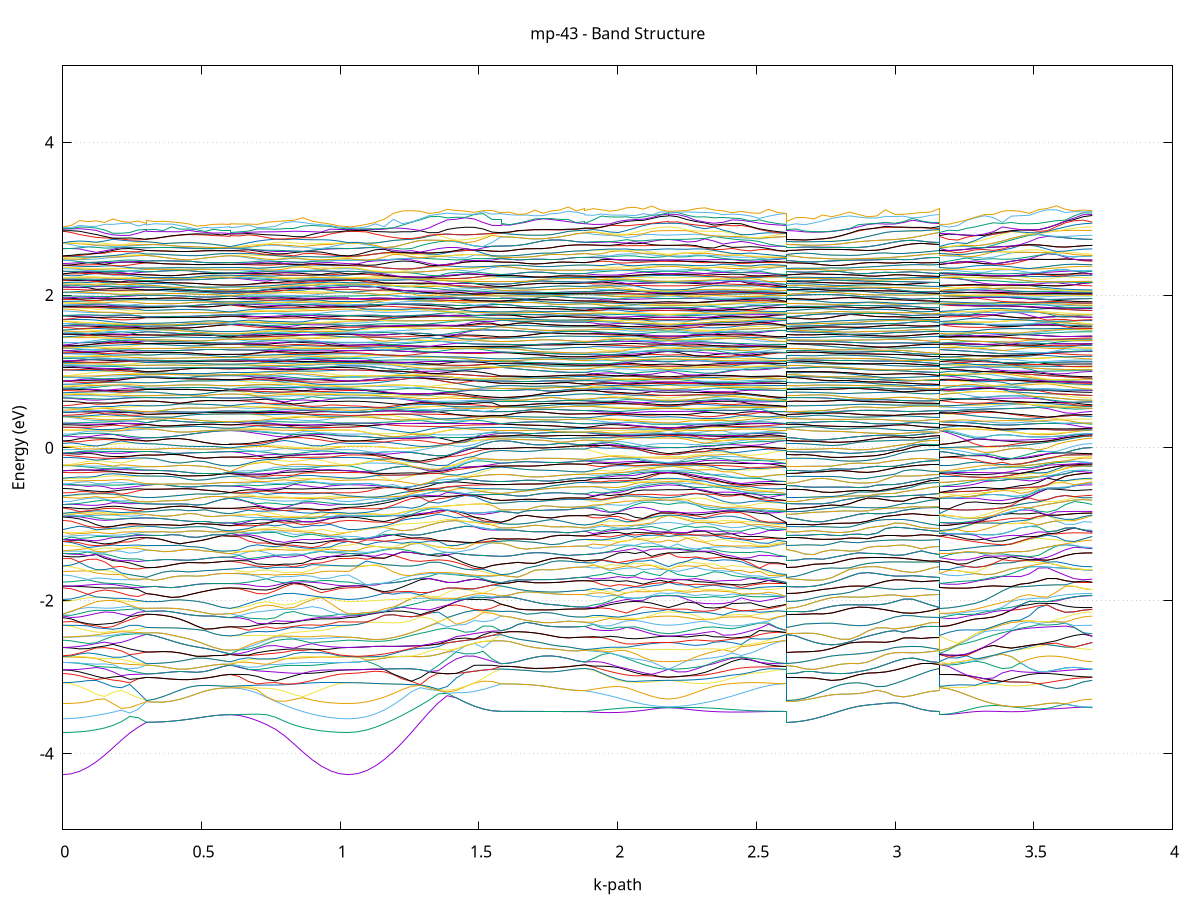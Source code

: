 set title 'mp-43 - Band Structure'
set xlabel 'k-path'
set ylabel 'Energy (eV)'
set grid y
set yrange [-5:5]
set terminal png size 800,600
set output 'mp-43_bands_gnuplot.png'
plot '-' using 1:2 with lines notitle, '-' using 1:2 with lines notitle, '-' using 1:2 with lines notitle, '-' using 1:2 with lines notitle, '-' using 1:2 with lines notitle, '-' using 1:2 with lines notitle, '-' using 1:2 with lines notitle, '-' using 1:2 with lines notitle, '-' using 1:2 with lines notitle, '-' using 1:2 with lines notitle, '-' using 1:2 with lines notitle, '-' using 1:2 with lines notitle, '-' using 1:2 with lines notitle, '-' using 1:2 with lines notitle, '-' using 1:2 with lines notitle, '-' using 1:2 with lines notitle, '-' using 1:2 with lines notitle, '-' using 1:2 with lines notitle, '-' using 1:2 with lines notitle, '-' using 1:2 with lines notitle, '-' using 1:2 with lines notitle, '-' using 1:2 with lines notitle, '-' using 1:2 with lines notitle, '-' using 1:2 with lines notitle, '-' using 1:2 with lines notitle, '-' using 1:2 with lines notitle, '-' using 1:2 with lines notitle, '-' using 1:2 with lines notitle, '-' using 1:2 with lines notitle, '-' using 1:2 with lines notitle, '-' using 1:2 with lines notitle, '-' using 1:2 with lines notitle, '-' using 1:2 with lines notitle, '-' using 1:2 with lines notitle, '-' using 1:2 with lines notitle, '-' using 1:2 with lines notitle, '-' using 1:2 with lines notitle, '-' using 1:2 with lines notitle, '-' using 1:2 with lines notitle, '-' using 1:2 with lines notitle, '-' using 1:2 with lines notitle, '-' using 1:2 with lines notitle, '-' using 1:2 with lines notitle, '-' using 1:2 with lines notitle, '-' using 1:2 with lines notitle, '-' using 1:2 with lines notitle, '-' using 1:2 with lines notitle, '-' using 1:2 with lines notitle, '-' using 1:2 with lines notitle, '-' using 1:2 with lines notitle, '-' using 1:2 with lines notitle, '-' using 1:2 with lines notitle, '-' using 1:2 with lines notitle, '-' using 1:2 with lines notitle, '-' using 1:2 with lines notitle, '-' using 1:2 with lines notitle, '-' using 1:2 with lines notitle, '-' using 1:2 with lines notitle, '-' using 1:2 with lines notitle, '-' using 1:2 with lines notitle, '-' using 1:2 with lines notitle, '-' using 1:2 with lines notitle, '-' using 1:2 with lines notitle, '-' using 1:2 with lines notitle, '-' using 1:2 with lines notitle, '-' using 1:2 with lines notitle, '-' using 1:2 with lines notitle, '-' using 1:2 with lines notitle, '-' using 1:2 with lines notitle, '-' using 1:2 with lines notitle, '-' using 1:2 with lines notitle, '-' using 1:2 with lines notitle, '-' using 1:2 with lines notitle, '-' using 1:2 with lines notitle, '-' using 1:2 with lines notitle, '-' using 1:2 with lines notitle, '-' using 1:2 with lines notitle, '-' using 1:2 with lines notitle, '-' using 1:2 with lines notitle, '-' using 1:2 with lines notitle, '-' using 1:2 with lines notitle, '-' using 1:2 with lines notitle, '-' using 1:2 with lines notitle, '-' using 1:2 with lines notitle, '-' using 1:2 with lines notitle, '-' using 1:2 with lines notitle, '-' using 1:2 with lines notitle, '-' using 1:2 with lines notitle, '-' using 1:2 with lines notitle, '-' using 1:2 with lines notitle, '-' using 1:2 with lines notitle, '-' using 1:2 with lines notitle, '-' using 1:2 with lines notitle, '-' using 1:2 with lines notitle, '-' using 1:2 with lines notitle, '-' using 1:2 with lines notitle, '-' using 1:2 with lines notitle, '-' using 1:2 with lines notitle, '-' using 1:2 with lines notitle, '-' using 1:2 with lines notitle, '-' using 1:2 with lines notitle, '-' using 1:2 with lines notitle, '-' using 1:2 with lines notitle, '-' using 1:2 with lines notitle, '-' using 1:2 with lines notitle, '-' using 1:2 with lines notitle, '-' using 1:2 with lines notitle, '-' using 1:2 with lines notitle, '-' using 1:2 with lines notitle, '-' using 1:2 with lines notitle, '-' using 1:2 with lines notitle, '-' using 1:2 with lines notitle, '-' using 1:2 with lines notitle, '-' using 1:2 with lines notitle, '-' using 1:2 with lines notitle, '-' using 1:2 with lines notitle, '-' using 1:2 with lines notitle, '-' using 1:2 with lines notitle, '-' using 1:2 with lines notitle, '-' using 1:2 with lines notitle, '-' using 1:2 with lines notitle, '-' using 1:2 with lines notitle, '-' using 1:2 with lines notitle, '-' using 1:2 with lines notitle, '-' using 1:2 with lines notitle, '-' using 1:2 with lines notitle, '-' using 1:2 with lines notitle, '-' using 1:2 with lines notitle, '-' using 1:2 with lines notitle, '-' using 1:2 with lines notitle, '-' using 1:2 with lines notitle, '-' using 1:2 with lines notitle, '-' using 1:2 with lines notitle, '-' using 1:2 with lines notitle, '-' using 1:2 with lines notitle, '-' using 1:2 with lines notitle, '-' using 1:2 with lines notitle, '-' using 1:2 with lines notitle, '-' using 1:2 with lines notitle, '-' using 1:2 with lines notitle, '-' using 1:2 with lines notitle, '-' using 1:2 with lines notitle, '-' using 1:2 with lines notitle, '-' using 1:2 with lines notitle, '-' using 1:2 with lines notitle, '-' using 1:2 with lines notitle, '-' using 1:2 with lines notitle, '-' using 1:2 with lines notitle, '-' using 1:2 with lines notitle, '-' using 1:2 with lines notitle, '-' using 1:2 with lines notitle, '-' using 1:2 with lines notitle, '-' using 1:2 with lines notitle, '-' using 1:2 with lines notitle, '-' using 1:2 with lines notitle, '-' using 1:2 with lines notitle, '-' using 1:2 with lines notitle, '-' using 1:2 with lines notitle, '-' using 1:2 with lines notitle, '-' using 1:2 with lines notitle, '-' using 1:2 with lines notitle, '-' using 1:2 with lines notitle, '-' using 1:2 with lines notitle, '-' using 1:2 with lines notitle, '-' using 1:2 with lines notitle, '-' using 1:2 with lines notitle, '-' using 1:2 with lines notitle, '-' using 1:2 with lines notitle, '-' using 1:2 with lines notitle, '-' using 1:2 with lines notitle, '-' using 1:2 with lines notitle, '-' using 1:2 with lines notitle, '-' using 1:2 with lines notitle, '-' using 1:2 with lines notitle, '-' using 1:2 with lines notitle, '-' using 1:2 with lines notitle, '-' using 1:2 with lines notitle, '-' using 1:2 with lines notitle, '-' using 1:2 with lines notitle, '-' using 1:2 with lines notitle, '-' using 1:2 with lines notitle, '-' using 1:2 with lines notitle, '-' using 1:2 with lines notitle, '-' using 1:2 with lines notitle, '-' using 1:2 with lines notitle, '-' using 1:2 with lines notitle, '-' using 1:2 with lines notitle, '-' using 1:2 with lines notitle, '-' using 1:2 with lines notitle, '-' using 1:2 with lines notitle, '-' using 1:2 with lines notitle, '-' using 1:2 with lines notitle, '-' using 1:2 with lines notitle, '-' using 1:2 with lines notitle, '-' using 1:2 with lines notitle, '-' using 1:2 with lines notitle, '-' using 1:2 with lines notitle, '-' using 1:2 with lines notitle, '-' using 1:2 with lines notitle, '-' using 1:2 with lines notitle, '-' using 1:2 with lines notitle, '-' using 1:2 with lines notitle, '-' using 1:2 with lines notitle, '-' using 1:2 with lines notitle, '-' using 1:2 with lines notitle, '-' using 1:2 with lines notitle, '-' using 1:2 with lines notitle, '-' using 1:2 with lines notitle, '-' using 1:2 with lines notitle, '-' using 1:2 with lines notitle, '-' using 1:2 with lines notitle, '-' using 1:2 with lines notitle, '-' using 1:2 with lines notitle, '-' using 1:2 with lines notitle, '-' using 1:2 with lines notitle, '-' using 1:2 with lines notitle, '-' using 1:2 with lines notitle, '-' using 1:2 with lines notitle, '-' using 1:2 with lines notitle, '-' using 1:2 with lines notitle, '-' using 1:2 with lines notitle, '-' using 1:2 with lines notitle, '-' using 1:2 with lines notitle, '-' using 1:2 with lines notitle, '-' using 1:2 with lines notitle, '-' using 1:2 with lines notitle, '-' using 1:2 with lines notitle, '-' using 1:2 with lines notitle, '-' using 1:2 with lines notitle, '-' using 1:2 with lines notitle, '-' using 1:2 with lines notitle, '-' using 1:2 with lines notitle, '-' using 1:2 with lines notitle, '-' using 1:2 with lines notitle, '-' using 1:2 with lines notitle, '-' using 1:2 with lines notitle, '-' using 1:2 with lines notitle, '-' using 1:2 with lines notitle, '-' using 1:2 with lines notitle, '-' using 1:2 with lines notitle, '-' using 1:2 with lines notitle, '-' using 1:2 with lines notitle, '-' using 1:2 with lines notitle, '-' using 1:2 with lines notitle, '-' using 1:2 with lines notitle, '-' using 1:2 with lines notitle, '-' using 1:2 with lines notitle, '-' using 1:2 with lines notitle, '-' using 1:2 with lines notitle, '-' using 1:2 with lines notitle, '-' using 1:2 with lines notitle, '-' using 1:2 with lines notitle, '-' using 1:2 with lines notitle, '-' using 1:2 with lines notitle, '-' using 1:2 with lines notitle, '-' using 1:2 with lines notitle, '-' using 1:2 with lines notitle, '-' using 1:2 with lines notitle, '-' using 1:2 with lines notitle, '-' using 1:2 with lines notitle, '-' using 1:2 with lines notitle, '-' using 1:2 with lines notitle, '-' using 1:2 with lines notitle, '-' using 1:2 with lines notitle, '-' using 1:2 with lines notitle, '-' using 1:2 with lines notitle, '-' using 1:2 with lines notitle, '-' using 1:2 with lines notitle, '-' using 1:2 with lines notitle, '-' using 1:2 with lines notitle, '-' using 1:2 with lines notitle, '-' using 1:2 with lines notitle, '-' using 1:2 with lines notitle, '-' using 1:2 with lines notitle, '-' using 1:2 with lines notitle, '-' using 1:2 with lines notitle, '-' using 1:2 with lines notitle, '-' using 1:2 with lines notitle, '-' using 1:2 with lines notitle, '-' using 1:2 with lines notitle, '-' using 1:2 with lines notitle, '-' using 1:2 with lines notitle, '-' using 1:2 with lines notitle, '-' using 1:2 with lines notitle, '-' using 1:2 with lines notitle, '-' using 1:2 with lines notitle, '-' using 1:2 with lines notitle, '-' using 1:2 with lines notitle, '-' using 1:2 with lines notitle, '-' using 1:2 with lines notitle, '-' using 1:2 with lines notitle, '-' using 1:2 with lines notitle, '-' using 1:2 with lines notitle, '-' using 1:2 with lines notitle, '-' using 1:2 with lines notitle, '-' using 1:2 with lines notitle, '-' using 1:2 with lines notitle, '-' using 1:2 with lines notitle, '-' using 1:2 with lines notitle, '-' using 1:2 with lines notitle, '-' using 1:2 with lines notitle, '-' using 1:2 with lines notitle, '-' using 1:2 with lines notitle, '-' using 1:2 with lines notitle, '-' using 1:2 with lines notitle, '-' using 1:2 with lines notitle, '-' using 1:2 with lines notitle, '-' using 1:2 with lines notitle, '-' using 1:2 with lines notitle, '-' using 1:2 with lines notitle, '-' using 1:2 with lines notitle, '-' using 1:2 with lines notitle, '-' using 1:2 with lines notitle, '-' using 1:2 with lines notitle, '-' using 1:2 with lines notitle, '-' using 1:2 with lines notitle, '-' using 1:2 with lines notitle, '-' using 1:2 with lines notitle, '-' using 1:2 with lines notitle, '-' using 1:2 with lines notitle, '-' using 1:2 with lines notitle, '-' using 1:2 with lines notitle, '-' using 1:2 with lines notitle, '-' using 1:2 with lines notitle, '-' using 1:2 with lines notitle, '-' using 1:2 with lines notitle, '-' using 1:2 with lines notitle, '-' using 1:2 with lines notitle, '-' using 1:2 with lines notitle, '-' using 1:2 with lines notitle, '-' using 1:2 with lines notitle, '-' using 1:2 with lines notitle, '-' using 1:2 with lines notitle, '-' using 1:2 with lines notitle, '-' using 1:2 with lines notitle, '-' using 1:2 with lines notitle, '-' using 1:2 with lines notitle, '-' using 1:2 with lines notitle, '-' using 1:2 with lines notitle, '-' using 1:2 with lines notitle, '-' using 1:2 with lines notitle, '-' using 1:2 with lines notitle, '-' using 1:2 with lines notitle, '-' using 1:2 with lines notitle, '-' using 1:2 with lines notitle, '-' using 1:2 with lines notitle, '-' using 1:2 with lines notitle, '-' using 1:2 with lines notitle, '-' using 1:2 with lines notitle, '-' using 1:2 with lines notitle, '-' using 1:2 with lines notitle, '-' using 1:2 with lines notitle, '-' using 1:2 with lines notitle, '-' using 1:2 with lines notitle, '-' using 1:2 with lines notitle, '-' using 1:2 with lines notitle, '-' using 1:2 with lines notitle, '-' using 1:2 with lines notitle, '-' using 1:2 with lines notitle, '-' using 1:2 with lines notitle, '-' using 1:2 with lines notitle, '-' using 1:2 with lines notitle, '-' using 1:2 with lines notitle, '-' using 1:2 with lines notitle, '-' using 1:2 with lines notitle, '-' using 1:2 with lines notitle, '-' using 1:2 with lines notitle, '-' using 1:2 with lines notitle, '-' using 1:2 with lines notitle, '-' using 1:2 with lines notitle, '-' using 1:2 with lines notitle, '-' using 1:2 with lines notitle, '-' using 1:2 with lines notitle, '-' using 1:2 with lines notitle, '-' using 1:2 with lines notitle, '-' using 1:2 with lines notitle, '-' using 1:2 with lines notitle, '-' using 1:2 with lines notitle, '-' using 1:2 with lines notitle, '-' using 1:2 with lines notitle
0.000000 -43.608554
0.030154 -43.607554
0.060308 -43.604454
0.090462 -43.599254
0.120616 -43.592054
0.150770 -43.582854
0.180924 -43.571754
0.211078 -43.558754
0.241232 -43.543854
0.271386 -43.527254
0.301540 -43.509054
0.301540 -43.509054
0.331694 -43.508054
0.361848 -43.505254
0.392002 -43.500454
0.422156 -43.493854
0.452310 -43.485454
0.482464 -43.475354
0.512618 -43.463454
0.542772 -43.450154
0.572926 -43.435554
0.603080 -43.424454
0.603080 -43.424454
0.635883 -43.444554
0.668686 -43.468754
0.701490 -43.491754
0.734293 -43.512954
0.767096 -43.532354
0.799899 -43.549854
0.832702 -43.565154
0.865506 -43.578254
0.898309 -43.589054
0.931112 -43.597554
0.963915 -43.603654
0.996719 -43.607354
1.029522 -43.608554
1.029522 -43.608554
1.061910 -43.607354
1.094298 -43.603754
1.126687 -43.597854
1.159075 -43.589454
1.191463 -43.578954
1.223852 -43.566054
1.256240 -43.551154
1.288628 -43.534054
1.321017 -43.515054
1.353405 -43.494254
1.385793 -43.471654
1.418182 -43.447654
1.450570 -43.422154
1.482958 -43.395554
1.515346 -43.367954
1.547735 -43.339754
1.580123 -43.311254
1.580123 -43.311254
1.610277 -43.310454
1.640431 -43.308154
1.670585 -43.304254
1.700739 -43.298854
1.730893 -43.292054
1.761047 -43.283954
1.791201 -43.274954
1.821355 -43.265454
1.851509 -43.257054
1.881663 -43.253154
1.881663 -43.253154
1.911817 -43.252654
1.941971 -43.250754
1.972125 -43.247654
2.002279 -43.243254
2.032433 -43.237654
2.062587 -43.231154
2.092741 -43.223854
2.122895 -43.216554
2.153049 -43.210354
2.183203 -43.207654
2.183203 -43.207654
2.216006 -43.211054
2.248809 -43.219854
2.281613 -43.231654
2.314416 -43.244254
2.347219 -43.256854
2.380022 -43.268754
2.412826 -43.279454
2.445629 -43.288954
2.478432 -43.296854
2.511235 -43.303054
2.544038 -43.307554
2.576842 -43.310354
2.609645 -43.311254
2.609645 -43.509054
2.642033 -43.507854
2.674422 -43.504554
2.706810 -43.498854
2.739198 -43.491054
2.771586 -43.481154
2.803975 -43.469054
2.836363 -43.455054
2.868751 -43.439054
2.901140 -43.421354
2.933528 -43.401954
2.965916 -43.381154
2.998305 -43.358954
3.030693 -43.335754
3.063081 -43.311854
3.095470 -43.287854
3.127858 -43.265454
3.160246 -43.253154
3.160246 -43.424454
3.192635 -43.423754
3.225023 -43.420754
3.257411 -43.415754
3.289800 -43.408554
3.322188 -43.399254
3.354576 -43.388054
3.386964 -43.374854
3.419353 -43.359954
3.451741 -43.343354
3.484129 -43.325254
3.516518 -43.305754
3.548906 -43.285254
3.581294 -43.264054
3.613683 -43.242754
3.646071 -43.225154
3.678459 -43.212454
3.710848 -43.207654
e
0.000000 -43.285954
0.030154 -43.298654
0.060308 -43.321554
0.090462 -43.346554
0.120616 -43.371954
0.150770 -43.397254
0.180924 -43.421754
0.211078 -43.445454
0.241232 -43.467954
0.271386 -43.489254
0.301540 -43.509054
0.301540 -43.509054
0.331694 -43.508054
0.361848 -43.505254
0.392002 -43.500454
0.422156 -43.493854
0.452310 -43.485454
0.482464 -43.475354
0.512618 -43.463454
0.542772 -43.450154
0.572926 -43.435554
0.603080 -43.424454
0.603080 -43.424454
0.635883 -43.423454
0.668686 -43.420454
0.701490 -43.415454
0.734293 -43.408554
0.767096 -43.399654
0.799899 -43.388954
0.832702 -43.376654
0.865506 -43.362654
0.898309 -43.347254
0.931112 -43.330654
0.963915 -43.313254
0.996719 -43.296154
1.029522 -43.285954
1.029522 -43.285954
1.061910 -43.285054
1.094298 -43.282254
1.126687 -43.277654
1.159075 -43.271154
1.191463 -43.263054
1.223852 -43.253354
1.256240 -43.242154
1.288628 -43.229654
1.321017 -43.215954
1.353405 -43.201254
1.385793 -43.186954
1.418182 -43.193154
1.450570 -43.208254
1.482958 -43.229954
1.515346 -43.255454
1.547735 -43.282954
1.580123 -43.311254
1.580123 -43.311254
1.610277 -43.310454
1.640431 -43.308154
1.670585 -43.304254
1.700739 -43.298854
1.730893 -43.292054
1.761047 -43.283954
1.791201 -43.274954
1.821355 -43.265454
1.851509 -43.257054
1.881663 -43.253154
1.881663 -43.253154
1.911817 -43.252254
1.941971 -43.249954
1.972125 -43.246354
2.002279 -43.241554
2.032433 -43.235454
2.062587 -43.228354
2.092741 -43.220354
2.122895 -43.211854
2.153049 -43.203554
2.183203 -43.198854
2.183203 -43.198854
2.216006 -43.204554
2.248809 -43.215454
2.281613 -43.228254
2.314416 -43.241654
2.347219 -43.254754
2.380022 -43.267154
2.412826 -43.278254
2.445629 -43.288054
2.478432 -43.296254
2.511235 -43.302754
2.544038 -43.307454
2.576842 -43.310354
2.609645 -43.311254
2.609645 -43.509054
2.642033 -43.507854
2.674422 -43.504554
2.706810 -43.498854
2.739198 -43.491054
2.771586 -43.481154
2.803975 -43.469054
2.836363 -43.455054
2.868751 -43.439054
2.901140 -43.421354
2.933528 -43.401954
2.965916 -43.381154
2.998305 -43.358954
3.030693 -43.335754
3.063081 -43.311854
3.095470 -43.287854
3.127858 -43.265454
3.160246 -43.253154
3.160246 -43.424454
3.192635 -43.423054
3.225023 -43.419554
3.257411 -43.413854
3.289800 -43.406054
3.322188 -43.396254
3.354576 -43.384554
3.386964 -43.370954
3.419353 -43.355754
3.451741 -43.338954
3.484129 -43.320854
3.516518 -43.301654
3.548906 -43.281754
3.581294 -43.261754
3.613683 -43.242354
3.646071 -43.222554
3.678459 -43.205954
3.710848 -43.198854
e
0.000000 -43.285954
0.030154 -43.285354
0.060308 -43.283354
0.090462 -43.280054
0.120616 -43.275554
0.150770 -43.269754
0.180924 -43.262954
0.211078 -43.254954
0.241232 -43.246154
0.271386 -43.236654
0.301540 -43.227054
0.301540 -43.227054
0.331694 -43.234554
0.361848 -43.251654
0.392002 -43.272454
0.422156 -43.294454
0.452310 -43.316654
0.482464 -43.338454
0.512618 -43.359554
0.542772 -43.379654
0.572926 -43.398354
0.603080 -43.410754
0.603080 -43.410754
0.635883 -43.409754
0.668686 -43.406654
0.701490 -43.401554
0.734293 -43.394454
0.767096 -43.385554
0.799899 -43.374754
0.832702 -43.362354
0.865506 -43.348454
0.898309 -43.333454
0.931112 -43.317954
0.963915 -43.302954
0.996719 -43.290954
1.029522 -43.285954
1.029522 -43.285954
1.061910 -43.285054
1.094298 -43.282254
1.126687 -43.277654
1.159075 -43.271154
1.191463 -43.263054
1.223852 -43.253354
1.256240 -43.242154
1.288628 -43.229654
1.321017 -43.215954
1.353405 -43.201254
1.385793 -43.185954
1.418182 -43.170254
1.450570 -43.154654
1.482958 -43.139554
1.515346 -43.126054
1.547735 -43.115754
1.580123 -43.111654
1.580123 -43.111654
1.610277 -43.113154
1.640431 -43.118054
1.670585 -43.126554
1.700739 -43.138254
1.730893 -43.152154
1.761047 -43.166854
1.791201 -43.181654
1.821355 -43.195554
1.851509 -43.206754
1.881663 -43.211554
1.881663 -43.211554
1.911817 -43.210954
1.941971 -43.209154
1.972125 -43.206254
2.002279 -43.202554
2.032433 -43.198254
2.062587 -43.193754
2.092741 -43.189854
2.122895 -43.187454
2.153049 -43.187054
2.183203 -43.187454
2.183203 -43.187454
2.216006 -43.186654
2.248809 -43.184454
2.281613 -43.180754
2.314416 -43.175754
2.347219 -43.169454
2.380022 -43.161954
2.412826 -43.153654
2.445629 -43.144654
2.478432 -43.135354
2.511235 -43.126554
2.544038 -43.118854
2.576842 -43.113554
2.609645 -43.111654
2.609645 -43.227054
2.642033 -43.226154
2.674422 -43.223354
2.706810 -43.218854
2.739198 -43.212554
2.771586 -43.204654
2.803975 -43.195354
2.836363 -43.184654
2.868751 -43.172954
2.901140 -43.160554
2.933528 -43.148254
2.965916 -43.137754
2.998305 -43.134254
3.030693 -43.142454
3.063081 -43.158754
3.095470 -43.179054
3.127858 -43.199654
3.160246 -43.211554
3.160246 -43.410754
3.192635 -43.409754
3.225023 -43.406654
3.257411 -43.401454
3.289800 -43.394354
3.322188 -43.385254
3.354576 -43.374254
3.386964 -43.361554
3.419353 -43.347054
3.451741 -43.331154
3.484129 -43.313754
3.516518 -43.295054
3.548906 -43.275454
3.581294 -43.255054
3.613683 -43.234354
3.646071 -43.214054
3.678459 -43.196154
3.710848 -43.187454
e
0.000000 -43.257754
0.030154 -43.249854
0.060308 -43.240054
0.090462 -43.232754
0.120616 -43.226454
0.150770 -43.220454
0.180924 -43.214954
0.211078 -43.211354
0.241232 -43.212154
0.271386 -43.218254
0.301540 -43.227054
0.301540 -43.227054
0.331694 -43.234554
0.361848 -43.251654
0.392002 -43.272454
0.422156 -43.294454
0.452310 -43.316654
0.482464 -43.338454
0.512618 -43.359554
0.542772 -43.379654
0.572926 -43.398354
0.603080 -43.410754
0.603080 -43.410754
0.635883 -43.389554
0.668686 -43.361754
0.701490 -43.333054
0.734293 -43.303954
0.767096 -43.274954
0.799899 -43.246854
0.832702 -43.221154
0.865506 -43.202254
0.898309 -43.199654
0.931112 -43.211954
0.963915 -43.229454
0.996719 -43.247254
1.029522 -43.257754
1.029522 -43.257754
1.061910 -43.256854
1.094298 -43.254154
1.126687 -43.249654
1.159075 -43.243454
1.191463 -43.235754
1.223852 -43.226754
1.256240 -43.216854
1.288628 -43.206454
1.321017 -43.196654
1.353405 -43.189154
1.385793 -43.185954
1.418182 -43.170254
1.450570 -43.154654
1.482958 -43.139554
1.515346 -43.126054
1.547735 -43.115754
1.580123 -43.111654
1.580123 -43.111654
1.610277 -43.113154
1.640431 -43.118054
1.670585 -43.126554
1.700739 -43.138254
1.730893 -43.152154
1.761047 -43.166854
1.791201 -43.181654
1.821355 -43.195554
1.851509 -43.206754
1.881663 -43.211554
1.881663 -43.211554
1.911817 -43.210954
1.941971 -43.209154
1.972125 -43.206154
2.002279 -43.202054
2.032433 -43.197054
2.062587 -43.191554
2.092741 -43.186554
2.122895 -43.183754
2.153049 -43.184954
2.183203 -43.187454
2.183203 -43.187454
2.216006 -43.184154
2.248809 -43.179254
2.281613 -43.174354
2.314416 -43.168854
2.347219 -43.162654
2.380022 -43.155554
2.412826 -43.147854
2.445629 -43.139754
2.478432 -43.131654
2.511235 -43.124054
2.544038 -43.117554
2.576842 -43.113154
2.609645 -43.111654
2.609645 -43.227054
2.642033 -43.226154
2.674422 -43.223354
2.706810 -43.218854
2.739198 -43.212554
2.771586 -43.204654
2.803975 -43.195354
2.836363 -43.184654
2.868751 -43.172954
2.901140 -43.160554
2.933528 -43.148254
2.965916 -43.137754
2.998305 -43.134254
3.030693 -43.142454
3.063081 -43.158754
3.095470 -43.179054
3.127858 -43.199654
3.160246 -43.211554
3.160246 -43.410754
3.192635 -43.409754
3.225023 -43.406654
3.257411 -43.401454
3.289800 -43.394354
3.322188 -43.385254
3.354576 -43.374254
3.386964 -43.361554
3.419353 -43.347054
3.451741 -43.331154
3.484129 -43.313754
3.516518 -43.295054
3.548906 -43.275454
3.581294 -43.255054
3.613683 -43.234354
3.646071 -43.214054
3.678459 -43.196154
3.710848 -43.187454
e
0.000000 -43.195254
0.030154 -43.190054
0.060308 -43.176154
0.090462 -43.158854
0.120616 -43.147254
0.150770 -43.149654
0.180924 -43.158054
0.211078 -43.165554
0.241232 -43.167854
0.271386 -43.163654
0.301540 -43.155454
0.301540 -43.155454
0.331694 -43.148554
0.361848 -43.133054
0.392002 -43.115254
0.422156 -43.097954
0.452310 -43.082254
0.482464 -43.068954
0.512618 -43.058554
0.542772 -43.051054
0.572926 -43.046454
0.603080 -43.044954
0.603080 -43.044954
0.635883 -43.047654
0.668686 -43.055054
0.701490 -43.066154
0.734293 -43.079854
0.767096 -43.095254
0.799899 -43.111754
0.832702 -43.127454
0.865506 -43.138254
0.898309 -43.134754
0.931112 -43.155154
0.963915 -43.174554
0.996719 -43.189354
1.029522 -43.195254
1.029522 -43.195254
1.061910 -43.194354
1.094298 -43.191854
1.126687 -43.187754
1.159075 -43.182054
1.191463 -43.174754
1.223852 -43.165854
1.256240 -43.155554
1.288628 -43.143854
1.321017 -43.130754
1.353405 -43.116454
1.385793 -43.100954
1.418182 -43.084354
1.450570 -43.066854
1.482958 -43.048454
1.515346 -43.049154
1.547735 -43.054954
1.580123 -43.057554
1.580123 -43.057554
1.610277 -43.059654
1.640431 -43.063954
1.670585 -43.067854
1.700739 -43.069954
1.730893 -43.070554
1.761047 -43.070054
1.791201 -43.069054
1.821355 -43.067954
1.851509 -43.067154
1.881663 -43.066854
1.881663 -43.066854
1.911817 -43.070754
1.941971 -43.077854
1.972125 -43.087154
2.002279 -43.097954
2.032433 -43.109354
2.062587 -43.120554
2.092741 -43.130354
2.122895 -43.136954
2.153049 -43.138754
2.183203 -43.138154
2.183203 -43.138154
2.216006 -43.137854
2.248809 -43.135754
2.281613 -43.131554
2.314416 -43.126454
2.347219 -43.120054
2.380022 -43.112554
2.412826 -43.104054
2.445629 -43.094754
2.478432 -43.085054
2.511235 -43.075354
2.544038 -43.066654
2.576842 -43.060154
2.609645 -43.057554
2.609645 -43.155454
2.642033 -43.154854
2.674422 -43.152954
2.706810 -43.149854
2.739198 -43.145654
2.771586 -43.140354
2.803975 -43.134354
2.836363 -43.127654
2.868751 -43.120954
2.901140 -43.114654
2.933528 -43.109954
2.965916 -43.107154
2.998305 -43.103554
3.030693 -43.095254
3.063081 -43.084954
3.095470 -43.075754
3.127858 -43.069254
3.160246 -43.066854
3.160246 -43.044954
3.192635 -43.044654
3.225023 -43.043654
3.257411 -43.042254
3.289800 -43.040454
3.322188 -43.038554
3.354576 -43.036954
3.386964 -43.036154
3.419353 -43.036754
3.451741 -43.039454
3.484129 -43.044754
3.516518 -43.053254
3.548906 -43.064854
3.581294 -43.079254
3.613683 -43.095854
3.646071 -43.113454
3.678459 -43.129854
3.710848 -43.138154
e
0.000000 -43.066154
0.030154 -43.077254
0.060308 -43.090454
0.090462 -43.101254
0.120616 -43.103454
0.150770 -43.098354
0.180924 -43.109754
0.211078 -43.121654
0.241232 -43.133554
0.271386 -43.145054
0.301540 -43.155454
0.301540 -43.155454
0.331694 -43.148554
0.361848 -43.133054
0.392002 -43.115254
0.422156 -43.097954
0.452310 -43.082254
0.482464 -43.068954
0.512618 -43.058554
0.542772 -43.051054
0.572926 -43.046454
0.603080 -43.044954
0.603080 -43.044954
0.635883 -43.045854
0.668686 -43.048454
0.701490 -43.052854
0.734293 -43.058854
0.767096 -43.067154
0.799899 -43.078454
0.832702 -43.093854
0.865506 -43.113054
0.898309 -43.134054
0.931112 -43.118354
0.963915 -43.098654
0.996719 -43.079954
1.029522 -43.066154
1.029522 -43.066154
1.061910 -43.065654
1.094298 -43.064254
1.126687 -43.061954
1.159075 -43.058754
1.191463 -43.055054
1.223852 -43.050754
1.256240 -43.046354
1.288628 -43.046254
1.321017 -43.049854
1.353405 -43.057254
1.385793 -43.064554
1.418182 -43.066354
1.450570 -43.060454
1.482958 -43.048454
1.515346 -43.049154
1.547735 -43.054954
1.580123 -43.057554
1.580123 -43.057554
1.610277 -43.059654
1.640431 -43.063954
1.670585 -43.067854
1.700739 -43.069954
1.730893 -43.070554
1.761047 -43.070054
1.791201 -43.069054
1.821355 -43.067954
1.851509 -43.067154
1.881663 -43.066854
1.881663 -43.066854
1.911817 -43.066954
1.941971 -43.071054
1.972125 -43.078554
2.002279 -43.088554
2.032433 -43.099854
2.062587 -43.111354
2.092741 -43.122054
2.122895 -43.130754
2.153049 -43.136254
2.183203 -43.138154
2.183203 -43.138154
2.216006 -43.137354
2.248809 -43.135154
2.281613 -43.131454
2.314416 -43.125854
2.347219 -43.119154
2.380022 -43.111554
2.412826 -43.103154
2.445629 -43.094054
2.478432 -43.084654
2.511235 -43.075254
2.544038 -43.066554
2.576842 -43.060054
2.609645 -43.057554
2.609645 -43.155454
2.642033 -43.154854
2.674422 -43.152954
2.706810 -43.149854
2.739198 -43.145654
2.771586 -43.140354
2.803975 -43.134354
2.836363 -43.127654
2.868751 -43.120954
2.901140 -43.114654
2.933528 -43.109954
2.965916 -43.107154
2.998305 -43.103554
3.030693 -43.095254
3.063081 -43.084954
3.095470 -43.075754
3.127858 -43.069254
3.160246 -43.066854
3.160246 -43.044954
3.192635 -43.044654
3.225023 -43.043654
3.257411 -43.042254
3.289800 -43.040454
3.322188 -43.038554
3.354576 -43.036954
3.386964 -43.036154
3.419353 -43.036754
3.451741 -43.039454
3.484129 -43.044754
3.516518 -43.053254
3.548906 -43.064854
3.581294 -43.079254
3.613683 -43.095854
3.646071 -43.113454
3.678459 -43.129854
3.710848 -43.138154
e
0.000000 -43.066154
0.030154 -43.067654
0.060308 -43.072054
0.090462 -43.079054
0.120616 -43.087954
0.150770 -43.090354
0.180924 -43.069954
0.211078 -43.048654
0.241232 -43.028354
0.271386 -43.010454
0.301540 -42.995754
0.301540 -42.995754
0.331694 -42.995254
0.361848 -42.993754
0.392002 -42.991454
0.422156 -42.988654
0.452310 -42.986054
0.482464 -42.984454
0.512618 -42.983954
0.542772 -42.984354
0.572926 -42.984854
0.603080 -42.985054
0.603080 -42.985054
0.635883 -42.985554
0.668686 -42.987054
0.701490 -42.989454
0.734293 -42.992654
0.767096 -43.002754
0.799899 -43.022154
0.832702 -43.037254
0.865506 -43.047954
0.898309 -43.055254
0.931112 -43.060254
0.963915 -43.063554
0.996719 -43.065554
1.029522 -43.066154
1.029522 -43.066154
1.061910 -43.065654
1.094298 -43.064254
1.126687 -43.061954
1.159075 -43.058754
1.191463 -43.055054
1.223852 -43.050754
1.256240 -43.046354
1.288628 -43.042154
1.321017 -43.038454
1.353405 -43.035754
1.385793 -43.034554
1.418182 -43.035254
1.450570 -43.038054
1.482958 -43.042954
1.515346 -43.032754
1.547735 -43.015054
1.580123 -42.996854
1.580123 -42.996854
1.610277 -42.995654
1.640431 -42.993554
1.670585 -42.991154
1.700739 -42.988254
1.730893 -42.985054
1.761047 -42.981854
1.791201 -42.979854
1.821355 -42.981654
1.851509 -42.983354
1.881663 -42.984054
1.881663 -42.984054
1.911817 -42.995954
1.941971 -43.011354
1.972125 -43.027254
2.002279 -43.043254
2.032433 -43.059054
2.062587 -43.074254
2.092741 -43.088554
2.122895 -43.101454
2.153049 -43.111754
2.183203 -43.116254
2.183203 -43.116254
2.216006 -43.110854
2.248809 -43.097954
2.281613 -43.081554
2.314416 -43.063854
2.347219 -43.045854
2.380022 -43.028554
2.412826 -43.012854
2.445629 -43.000654
2.478432 -42.993454
2.511235 -42.991254
2.544038 -42.992954
2.576842 -42.995654
2.609645 -42.996854
2.609645 -42.995754
2.642033 -42.995654
2.674422 -42.995054
2.706810 -42.994254
2.739198 -42.993354
2.771586 -42.992554
2.803975 -42.992154
2.836363 -42.992754
2.868751 -42.994554
2.901140 -42.998154
2.933528 -43.002954
2.965916 -43.007254
2.998305 -43.008354
3.030693 -43.005254
3.063081 -42.998654
3.095470 -42.990954
3.127858 -42.985354
3.160246 -42.984054
3.160246 -42.985054
3.192635 -42.987454
3.225023 -42.989354
3.257411 -42.990854
3.289800 -42.992054
3.322188 -42.993154
3.354576 -42.994354
3.386964 -42.996054
3.419353 -42.998954
3.451741 -43.003654
3.484129 -43.011054
3.516518 -43.021954
3.548906 -43.036554
3.581294 -43.054254
3.613683 -43.073654
3.646071 -43.093054
3.678459 -43.109254
3.710848 -43.116254
e
0.000000 -43.059654
0.030154 -43.048654
0.060308 -43.035254
0.090462 -43.022454
0.120616 -43.010454
0.150770 -42.999254
0.180924 -42.988854
0.211078 -42.978954
0.241232 -42.977254
0.271386 -42.984854
0.301540 -42.995754
0.301540 -42.995754
0.331694 -42.995254
0.361848 -42.993754
0.392002 -42.991454
0.422156 -42.988654
0.452310 -42.986054
0.482464 -42.984454
0.512618 -42.983954
0.542772 -42.984354
0.572926 -42.984854
0.603080 -42.985054
0.603080 -42.985054
0.635883 -42.984054
0.668686 -42.981254
0.701490 -42.977854
0.734293 -42.980654
0.767096 -42.996554
0.799899 -43.001054
0.832702 -43.006254
0.865506 -43.012154
0.898309 -43.018954
0.931112 -43.026954
0.963915 -43.036654
0.996719 -43.048354
1.029522 -43.059654
1.029522 -43.059654
1.061910 -43.059254
1.094298 -43.058154
1.126687 -43.056254
1.159075 -43.053854
1.191463 -43.051154
1.223852 -43.048454
1.256240 -43.046354
1.288628 -43.042154
1.321017 -43.038454
1.353405 -43.035754
1.385793 -43.034554
1.418182 -43.035254
1.450570 -43.038054
1.482958 -43.042954
1.515346 -43.029254
1.547735 -43.009554
1.580123 -42.996854
1.580123 -42.996854
1.610277 -42.995654
1.640431 -42.993554
1.670585 -42.991154
1.700739 -42.988254
1.730893 -42.985054
1.761047 -42.981854
1.791201 -42.979854
1.821355 -42.981654
1.851509 -42.983354
1.881663 -42.984054
1.881663 -42.984054
1.911817 -42.988454
1.941971 -42.998854
1.972125 -43.010354
2.002279 -43.022354
2.032433 -43.034454
2.062587 -43.046054
2.092741 -43.056554
2.122895 -43.065154
2.153049 -43.070854
2.183203 -43.072954
2.183203 -43.072954
2.216006 -43.070554
2.248809 -43.063654
2.281613 -43.053454
2.314416 -43.041354
2.347219 -43.028454
2.380022 -43.015954
2.412826 -43.004454
2.445629 -42.993954
2.478432 -42.985954
2.511235 -42.985854
2.544038 -42.990454
2.576842 -42.994954
2.609645 -42.996854
2.609645 -42.995754
2.642033 -42.995654
2.674422 -42.995054
2.706810 -42.994254
2.739198 -42.993354
2.771586 -42.992554
2.803975 -42.992154
2.836363 -42.992754
2.868751 -42.994554
2.901140 -42.998154
2.933528 -43.002954
2.965916 -43.007254
2.998305 -43.008354
3.030693 -43.005254
3.063081 -42.998654
3.095470 -42.990954
3.127858 -42.985354
3.160246 -42.984054
3.160246 -42.985054
3.192635 -42.982254
3.225023 -42.978954
3.257411 -42.975454
3.289800 -42.971654
3.322188 -42.967954
3.354576 -42.964854
3.386964 -42.962854
3.419353 -42.962954
3.451741 -42.966254
3.484129 -42.973854
3.516518 -42.986054
3.548906 -43.001854
3.581294 -43.019954
3.613683 -43.038454
3.646071 -43.055454
3.678459 -43.068154
3.710848 -43.072954
e
0.000000 -42.964654
0.030154 -42.964554
0.060308 -42.964554
0.090462 -42.964654
0.120616 -42.965254
0.150770 -42.966554
0.180924 -42.968654
0.211078 -42.972154
0.241232 -42.969354
0.271386 -42.959354
0.301540 -42.948254
0.301540 -42.948254
0.331694 -42.948254
0.361848 -42.948254
0.392002 -42.947754
0.422156 -42.946354
0.452310 -42.942854
0.482464 -42.936654
0.512618 -42.927554
0.542772 -42.916354
0.572926 -42.905154
0.603080 -42.899154
0.603080 -42.899154
0.635883 -42.912054
0.668686 -42.933954
0.701490 -42.957354
0.734293 -42.974454
0.767096 -42.971454
0.799899 -42.968854
0.832702 -42.966954
0.865506 -42.965654
0.898309 -42.964854
0.931112 -42.964554
0.963915 -42.964454
0.996719 -42.964554
1.029522 -42.964654
1.029522 -42.964654
1.061910 -42.964354
1.094298 -42.963654
1.126687 -42.962554
1.159075 -42.960954
1.191463 -42.959254
1.223852 -42.957354
1.256240 -42.955354
1.288628 -42.967954
1.321017 -42.980454
1.353405 -42.986354
1.385793 -42.986554
1.418182 -42.983354
1.450570 -42.978554
1.482958 -42.972854
1.515346 -42.966854
1.547735 -42.979854
1.580123 -42.989254
1.580123 -42.989254
1.610277 -42.987154
1.640431 -42.981254
1.670585 -42.974254
1.700739 -42.970754
1.730893 -42.971954
1.761047 -42.974854
1.791201 -42.976754
1.821355 -42.974754
1.851509 -42.972854
1.881663 -42.972154
1.881663 -42.972154
1.911817 -42.966354
1.941971 -42.958554
1.972125 -42.951554
2.002279 -42.945354
2.032433 -42.940054
2.062587 -42.935654
2.092741 -42.932154
2.122895 -42.929654
2.153049 -42.928054
2.183203 -42.927554
2.183203 -42.927554
2.216006 -42.928154
2.248809 -42.930054
2.281613 -42.933154
2.314416 -42.937454
2.347219 -42.942754
2.380022 -42.949054
2.412826 -42.955854
2.445629 -42.962654
2.478432 -42.967154
2.511235 -42.973454
2.544038 -42.981254
2.576842 -42.987054
2.609645 -42.989254
2.609645 -42.948254
2.642033 -42.948054
2.674422 -42.947354
2.706810 -42.946354
2.739198 -42.945054
2.771586 -42.943754
2.803975 -42.942654
2.836363 -42.942154
2.868751 -42.942754
2.901140 -42.945054
2.933528 -42.948954
2.965916 -42.953554
2.998305 -42.958354
3.030693 -42.963254
3.063081 -42.968054
3.095470 -42.971854
3.127858 -42.973054
3.160246 -42.972154
3.160246 -42.899154
3.192635 -42.905154
3.225023 -42.910154
3.257411 -42.914354
3.289800 -42.917654
3.322188 -42.920154
3.354576 -42.921954
3.386964 -42.923154
3.419353 -42.923854
3.451741 -42.924054
3.484129 -42.923854
3.516518 -42.923554
3.548906 -42.922954
3.581294 -42.922454
3.613683 -42.924354
3.646071 -42.926354
3.678459 -42.927254
3.710848 -42.927554
e
0.000000 -42.863254
0.030154 -42.862754
0.060308 -42.861354
0.090462 -42.861354
0.120616 -42.870954
0.150770 -42.882254
0.180924 -42.894754
0.211078 -42.908154
0.241232 -42.922054
0.271386 -42.935654
0.301540 -42.948254
0.301540 -42.948254
0.331694 -42.948254
0.361848 -42.948254
0.392002 -42.947754
0.422156 -42.946354
0.452310 -42.942854
0.482464 -42.936654
0.512618 -42.927554
0.542772 -42.916354
0.572926 -42.905154
0.603080 -42.899154
0.603080 -42.899154
0.635883 -42.898254
0.668686 -42.895854
0.701490 -42.892054
0.734293 -42.887254
0.767096 -42.881654
0.799899 -42.875654
0.832702 -42.869554
0.865506 -42.863654
0.898309 -42.859354
0.931112 -42.859954
0.963915 -42.861454
0.996719 -42.862754
1.029522 -42.863254
1.029522 -42.863254
1.061910 -42.865554
1.094298 -42.872254
1.126687 -42.882854
1.159075 -42.896954
1.191463 -42.913754
1.223852 -42.932154
1.256240 -42.950954
1.288628 -42.953654
1.321017 -42.952254
1.353405 -42.951354
1.385793 -42.951254
1.418182 -42.952054
1.450570 -42.954254
1.482958 -42.958554
1.515346 -42.966554
1.547735 -42.968454
1.580123 -42.989254
1.580123 -42.989254
1.610277 -42.987154
1.640431 -42.981254
1.670585 -42.974254
1.700739 -42.970754
1.730893 -42.971954
1.761047 -42.974854
1.791201 -42.976754
1.821355 -42.974754
1.851509 -42.972854
1.881663 -42.972154
1.881663 -42.972154
1.911817 -42.963454
1.941971 -42.951454
1.972125 -42.942854
2.002279 -42.937354
2.032433 -42.932854
2.062587 -42.928854
2.092741 -42.925554
2.122895 -42.923154
2.153049 -42.921654
2.183203 -42.921154
2.183203 -42.921154
2.216006 -42.921754
2.248809 -42.923454
2.281613 -42.926454
2.314416 -42.930454
2.347219 -42.935554
2.380022 -42.941654
2.412826 -42.948654
2.445629 -42.956454
2.478432 -42.964854
2.511235 -42.970754
2.544038 -42.980154
2.576842 -42.986754
2.609645 -42.989254
2.609645 -42.948254
2.642033 -42.948054
2.674422 -42.947354
2.706810 -42.946354
2.739198 -42.945054
2.771586 -42.943754
2.803975 -42.942654
2.836363 -42.942154
2.868751 -42.942754
2.901140 -42.945054
2.933528 -42.948954
2.965916 -42.953554
2.998305 -42.958354
3.030693 -42.963254
3.063081 -42.968054
3.095470 -42.971854
3.127858 -42.973054
3.160246 -42.972154
3.160246 -42.899154
3.192635 -42.892154
3.225023 -42.884254
3.257411 -42.875354
3.289800 -42.873254
3.322188 -42.875654
3.354576 -42.878754
3.386964 -42.882454
3.419353 -42.886354
3.451741 -42.890254
3.484129 -42.895254
3.516518 -42.906954
3.548906 -42.915454
3.581294 -42.921054
3.613683 -42.921954
3.646071 -42.921454
3.678459 -42.921254
3.710848 -42.921154
e
0.000000 -42.847454
0.030154 -42.849154
0.060308 -42.853954
0.090462 -42.858754
0.120616 -42.854854
0.150770 -42.849554
0.180924 -42.842754
0.211078 -42.834554
0.241232 -42.824954
0.271386 -42.814054
0.301540 -42.802254
0.301540 -42.802254
0.331694 -42.802254
0.361848 -42.802654
0.392002 -42.804354
0.422156 -42.808854
0.452310 -42.816454
0.482464 -42.826754
0.512618 -42.838654
0.542772 -42.851254
0.572926 -42.863154
0.603080 -42.869354
0.603080 -42.869354
0.635883 -42.869054
0.668686 -42.868254
0.701490 -42.867054
0.734293 -42.865454
0.767096 -42.863854
0.799899 -42.862254
0.832702 -42.860854
0.865506 -42.859754
0.898309 -42.858354
0.931112 -42.853854
0.963915 -42.850354
0.996719 -42.848254
1.029522 -42.847454
1.029522 -42.847454
1.061910 -42.847554
1.094298 -42.847954
1.126687 -42.848454
1.159075 -42.849354
1.191463 -42.850454
1.223852 -42.851854
1.256240 -42.853654
1.288628 -42.855554
1.321017 -42.857554
1.353405 -42.859354
1.385793 -42.863154
1.418182 -42.883854
1.450570 -42.905054
1.482958 -42.926354
1.515346 -42.947454
1.547735 -42.960654
1.580123 -42.954154
1.580123 -42.954154
1.610277 -42.954554
1.640431 -42.955754
1.670585 -42.956654
1.700739 -42.954654
1.730893 -42.949254
1.761047 -42.943754
1.791201 -42.939554
1.821355 -42.937054
1.851509 -42.935754
1.881663 -42.935354
1.881663 -42.935354
1.911817 -42.937654
1.941971 -42.936454
1.972125 -42.930354
2.002279 -42.921054
2.032433 -42.912054
2.062587 -42.904854
2.092741 -42.899654
2.122895 -42.896454
2.153049 -42.894754
2.183203 -42.894254
2.183203 -42.894254
2.216006 -42.895154
2.248809 -42.897854
2.281613 -42.902354
2.314416 -42.908654
2.347219 -42.916654
2.380022 -42.926154
2.412826 -42.936854
2.445629 -42.948254
2.478432 -42.959854
2.511235 -42.964854
2.544038 -42.959354
2.576842 -42.955454
2.609645 -42.954154
2.609645 -42.802254
2.642033 -42.803754
2.674422 -42.808554
2.706810 -42.816554
2.739198 -42.827754
2.771586 -42.841354
2.803975 -42.856254
2.836363 -42.871254
2.868751 -42.884654
2.901140 -42.895054
2.933528 -42.902054
2.965916 -42.906354
2.998305 -42.909854
3.030693 -42.913854
3.063081 -42.919254
3.095470 -42.925854
3.127858 -42.932354
3.160246 -42.935354
3.160246 -42.869354
3.192635 -42.869554
3.225023 -42.870254
3.257411 -42.871454
3.289800 -42.873254
3.322188 -42.875654
3.354576 -42.878754
3.386964 -42.882454
3.419353 -42.886354
3.451741 -42.890254
3.484129 -42.893454
3.516518 -42.895554
3.548906 -42.896554
3.581294 -42.896554
3.613683 -42.895954
3.646071 -42.895154
3.678459 -42.894454
3.710848 -42.894254
e
0.000000 -42.847454
0.030154 -42.846454
0.060308 -42.843254
0.090462 -42.838154
0.120616 -42.831354
0.150770 -42.823154
0.180924 -42.813754
0.211078 -42.803454
0.241232 -42.792354
0.271386 -42.789754
0.301540 -42.802254
0.301540 -42.802254
0.331694 -42.802254
0.361848 -42.802654
0.392002 -42.804354
0.422156 -42.808854
0.452310 -42.816454
0.482464 -42.826754
0.512618 -42.838654
0.542772 -42.851254
0.572926 -42.863154
0.603080 -42.869354
0.603080 -42.869354
0.635883 -42.857254
0.668686 -42.837554
0.701490 -42.817554
0.734293 -42.798354
0.767096 -42.805654
0.799899 -42.816654
0.832702 -42.826554
0.865506 -42.834954
0.898309 -42.841354
0.931112 -42.845254
0.963915 -42.846954
0.996719 -42.847454
1.029522 -42.847454
1.029522 -42.847454
1.061910 -42.847554
1.094298 -42.847954
1.126687 -42.848454
1.159075 -42.849354
1.191463 -42.850454
1.223852 -42.851854
1.256240 -42.853654
1.288628 -42.855554
1.321017 -42.857554
1.353405 -42.859354
1.385793 -42.862854
1.418182 -42.882054
1.450570 -42.901054
1.482958 -42.919354
1.515346 -42.934954
1.547735 -42.946254
1.580123 -42.954154
1.580123 -42.954154
1.610277 -42.954554
1.640431 -42.955754
1.670585 -42.956654
1.700739 -42.954654
1.730893 -42.949254
1.761047 -42.943754
1.791201 -42.939554
1.821355 -42.937054
1.851509 -42.935754
1.881663 -42.935354
1.881663 -42.935354
1.911817 -42.930654
1.941971 -42.924454
1.972125 -42.917854
2.002279 -42.911554
2.032433 -42.906054
2.062587 -42.901654
2.092741 -42.898254
2.122895 -42.895954
2.153049 -42.894654
2.183203 -42.894254
2.183203 -42.894254
2.216006 -42.894454
2.248809 -42.895254
2.281613 -42.897054
2.314416 -42.900754
2.347219 -42.906654
2.380022 -42.914554
2.412826 -42.923854
2.445629 -42.933454
2.478432 -42.942354
2.511235 -42.948954
2.544038 -42.952554
2.576842 -42.953854
2.609645 -42.954154
2.609645 -42.802254
2.642033 -42.803754
2.674422 -42.808554
2.706810 -42.816554
2.739198 -42.827754
2.771586 -42.841354
2.803975 -42.856254
2.836363 -42.871254
2.868751 -42.884654
2.901140 -42.895054
2.933528 -42.902054
2.965916 -42.906354
2.998305 -42.909854
3.030693 -42.913854
3.063081 -42.919254
3.095470 -42.925854
3.127858 -42.932354
3.160246 -42.935354
3.160246 -42.869354
3.192635 -42.869554
3.225023 -42.870254
3.257411 -42.871454
3.289800 -42.865554
3.322188 -42.854854
3.354576 -42.843454
3.386964 -42.846554
3.419353 -42.864054
3.451741 -42.880554
3.484129 -42.893454
3.516518 -42.895554
3.548906 -42.896554
3.581294 -42.896554
3.613683 -42.895954
3.646071 -42.895154
3.678459 -42.894454
3.710848 -42.894254
e
0.000000 -42.728154
0.030154 -42.727954
0.060308 -42.727954
0.090462 -42.729654
0.120616 -42.734154
0.150770 -42.741954
0.180924 -42.752354
0.211078 -42.764254
0.241232 -42.776854
0.271386 -42.780854
0.301540 -42.769254
0.301540 -42.769254
0.331694 -42.770254
0.361848 -42.772554
0.392002 -42.775254
0.422156 -42.776454
0.452310 -42.775554
0.482464 -42.773154
0.512618 -42.770054
0.542772 -42.767054
0.572926 -42.764954
0.603080 -42.764254
0.603080 -42.764254
0.635883 -42.766654
0.668686 -42.773354
0.701490 -42.782954
0.734293 -42.794154
0.767096 -42.780154
0.799899 -42.763054
0.832702 -42.746954
0.865506 -42.735754
0.898309 -42.731754
0.931112 -42.729054
0.963915 -42.727854
0.996719 -42.727954
1.029522 -42.728154
1.029522 -42.728154
1.061910 -42.730654
1.094298 -42.737054
1.126687 -42.745754
1.159075 -42.756154
1.191463 -42.767854
1.223852 -42.780854
1.256240 -42.795154
1.288628 -42.810654
1.321017 -42.827254
1.353405 -42.844754
1.385793 -42.860754
1.418182 -42.861454
1.450570 -42.861454
1.482958 -42.860754
1.515346 -42.859854
1.547735 -42.859054
1.580123 -42.858754
1.580123 -42.858754
1.610277 -42.858654
1.640431 -42.858454
1.670585 -42.858154
1.700739 -42.857954
1.730893 -42.857654
1.761047 -42.857454
1.791201 -42.857054
1.821355 -42.856754
1.851509 -42.856454
1.881663 -42.856354
1.881663 -42.856354
1.911817 -42.862554
1.941971 -42.867354
1.972125 -42.870554
2.002279 -42.872354
2.032433 -42.872854
2.062587 -42.871954
2.092741 -42.870054
2.122895 -42.867754
2.153049 -42.866054
2.183203 -42.865354
2.183203 -42.865354
2.216006 -42.866154
2.248809 -42.868254
2.281613 -42.871154
2.314416 -42.873554
2.347219 -42.874754
2.380022 -42.874454
2.412826 -42.872954
2.445629 -42.870454
2.478432 -42.867454
2.511235 -42.864254
2.544038 -42.861354
2.576842 -42.859454
2.609645 -42.858754
2.609645 -42.769254
2.642033 -42.770354
2.674422 -42.773154
2.706810 -42.777054
2.739198 -42.781554
2.771586 -42.786554
2.803975 -42.792054
2.836363 -42.798254
2.868751 -42.805054
2.901140 -42.812654
2.933528 -42.820654
2.965916 -42.828854
2.998305 -42.836854
3.030693 -42.843954
3.063081 -42.849554
3.095470 -42.853454
3.127858 -42.855654
3.160246 -42.856354
3.160246 -42.764254
3.192635 -42.767354
3.225023 -42.774254
3.257411 -42.784554
3.289800 -42.797554
3.322188 -42.812554
3.354576 -42.829154
3.386964 -42.831254
3.419353 -42.842754
3.451741 -42.854354
3.484129 -42.862654
3.516518 -42.867354
3.548906 -42.869054
3.581294 -42.868854
3.613683 -42.867854
3.646071 -42.866654
3.678459 -42.865754
3.710848 -42.865354
e
0.000000 -42.699254
0.030154 -42.698354
0.060308 -42.695754
0.090462 -42.702854
0.120616 -42.711054
0.150770 -42.719154
0.180924 -42.727554
0.211078 -42.736754
0.241232 -42.746954
0.271386 -42.757854
0.301540 -42.769254
0.301540 -42.769254
0.331694 -42.770254
0.361848 -42.772554
0.392002 -42.775254
0.422156 -42.776454
0.452310 -42.775554
0.482464 -42.773154
0.512618 -42.770054
0.542772 -42.767054
0.572926 -42.764954
0.603080 -42.764254
0.603080 -42.764254
0.635883 -42.763554
0.668686 -42.761754
0.701490 -42.758754
0.734293 -42.754854
0.767096 -42.750354
0.799899 -42.745454
0.832702 -42.740454
0.865506 -42.732154
0.898309 -42.718654
0.931112 -42.706654
0.963915 -42.696854
0.996719 -42.698154
1.029522 -42.699254
1.029522 -42.699254
1.061910 -42.697354
1.094298 -42.700154
1.126687 -42.713154
1.159075 -42.728554
1.191463 -42.745354
1.223852 -42.763354
1.256240 -42.782154
1.288628 -42.801654
1.321017 -42.821654
1.353405 -42.842054
1.385793 -42.860754
1.418182 -42.861454
1.450570 -42.861454
1.482958 -42.860754
1.515346 -42.859854
1.547735 -42.859054
1.580123 -42.858754
1.580123 -42.858754
1.610277 -42.858654
1.640431 -42.858454
1.670585 -42.858154
1.700739 -42.857954
1.730893 -42.857654
1.761047 -42.857454
1.791201 -42.857054
1.821355 -42.856754
1.851509 -42.856454
1.881663 -42.856354
1.881663 -42.856354
1.911817 -42.848454
1.941971 -42.839154
1.972125 -42.828354
2.002279 -42.816354
2.032433 -42.803554
2.062587 -42.790154
2.092741 -42.776654
2.122895 -42.763354
2.153049 -42.750954
2.183203 -42.743254
2.183203 -42.743254
2.216006 -42.751754
2.248809 -42.764754
2.281613 -42.778354
2.314416 -42.791654
2.347219 -42.804454
2.380022 -42.816354
2.412826 -42.827054
2.445629 -42.836454
2.478432 -42.844354
2.511235 -42.850554
2.544038 -42.855054
2.576842 -42.857854
2.609645 -42.858754
2.609645 -42.769254
2.642033 -42.770354
2.674422 -42.773154
2.706810 -42.777054
2.739198 -42.781554
2.771586 -42.786554
2.803975 -42.792054
2.836363 -42.798254
2.868751 -42.805054
2.901140 -42.812654
2.933528 -42.820654
2.965916 -42.828854
2.998305 -42.836854
3.030693 -42.843954
3.063081 -42.849554
3.095470 -42.853454
3.127858 -42.855654
3.160246 -42.856354
3.160246 -42.764254
3.192635 -42.765054
3.225023 -42.769554
3.257411 -42.777454
3.289800 -42.788154
3.322188 -42.800754
3.354576 -42.814754
3.386964 -42.829154
3.419353 -42.818554
3.451741 -42.805454
3.484129 -42.792154
3.516518 -42.779054
3.548906 -42.766454
3.581294 -42.754754
3.613683 -42.744654
3.646071 -42.742554
3.678459 -42.743054
3.710848 -42.743254
e
0.000000 -42.687654
0.030154 -42.689754
0.060308 -42.695054
0.090462 -42.690554
0.120616 -42.684154
0.150770 -42.677454
0.180924 -42.671354
0.211078 -42.666054
0.241232 -42.661454
0.271386 -42.657154
0.301540 -42.652954
0.301540 -42.652954
0.331694 -42.652654
0.361848 -42.651854
0.392002 -42.650754
0.422156 -42.650054
0.452310 -42.649954
0.482464 -42.650754
0.512618 -42.652254
0.542772 -42.654054
0.572926 -42.655554
0.603080 -42.656154
0.603080 -42.656154
0.635883 -42.655554
0.668686 -42.653854
0.701490 -42.651254
0.734293 -42.647854
0.767096 -42.643954
0.799899 -42.643654
0.832702 -42.652654
0.865506 -42.665054
0.898309 -42.677154
0.931112 -42.687254
0.963915 -42.694354
0.996719 -42.690154
1.029522 -42.687654
1.029522 -42.687654
1.061910 -42.691054
1.094298 -42.692854
1.126687 -42.687154
1.159075 -42.680954
1.191463 -42.674554
1.223852 -42.667754
1.256240 -42.660754
1.288628 -42.653254
1.321017 -42.646154
1.353405 -42.650554
1.385793 -42.655354
1.418182 -42.660454
1.450570 -42.665554
1.482958 -42.670354
1.515346 -42.674354
1.547735 -42.676954
1.580123 -42.677854
1.580123 -42.677854
1.610277 -42.678554
1.640431 -42.680454
1.670585 -42.682954
1.700739 -42.685754
1.730893 -42.688254
1.761047 -42.690254
1.791201 -42.691554
1.821355 -42.692454
1.851509 -42.692854
1.881663 -42.692954
1.881663 -42.692954
1.911817 -42.699354
1.941971 -42.706354
1.972125 -42.713454
2.002279 -42.720354
2.032433 -42.726654
2.062587 -42.732254
2.092741 -42.736854
2.122895 -42.740354
2.153049 -42.742554
2.183203 -42.743254
2.183203 -42.743254
2.216006 -42.742754
2.248809 -42.741054
2.281613 -42.738154
2.314416 -42.734254
2.347219 -42.729254
2.380022 -42.723154
2.412826 -42.716054
2.445629 -42.708154
2.478432 -42.699854
2.511235 -42.691654
2.544038 -42.684554
2.576842 -42.679654
2.609645 -42.677854
2.609645 -42.652954
2.642033 -42.652754
2.674422 -42.652354
2.706810 -42.651954
2.739198 -42.652154
2.771586 -42.653254
2.803975 -42.655254
2.836363 -42.658354
2.868751 -42.662254
2.901140 -42.666754
2.933528 -42.671654
2.965916 -42.676554
2.998305 -42.681154
3.030693 -42.685254
3.063081 -42.688554
3.095470 -42.690954
3.127858 -42.692454
3.160246 -42.692954
3.160246 -42.656154
3.192635 -42.657754
3.225023 -42.662554
3.257411 -42.669754
3.289800 -42.678654
3.322188 -42.688454
3.354576 -42.698354
3.386964 -42.707754
3.419353 -42.716254
3.451741 -42.723454
3.484129 -42.729354
3.516518 -42.733954
3.548906 -42.737354
3.581294 -42.739754
3.613683 -42.741454
3.646071 -42.742554
3.678459 -42.743054
3.710848 -42.743254
e
0.000000 -42.625954
0.030154 -42.626354
0.060308 -42.627354
0.090462 -42.628954
0.120616 -42.631254
0.150770 -42.634054
0.180924 -42.637254
0.211078 -42.640954
0.241232 -42.644754
0.271386 -42.648854
0.301540 -42.652954
0.301540 -42.652954
0.331694 -42.652654
0.361848 -42.651854
0.392002 -42.650754
0.422156 -42.650054
0.452310 -42.649954
0.482464 -42.650754
0.512618 -42.652254
0.542772 -42.654054
0.572926 -42.655554
0.603080 -42.656154
0.603080 -42.656154
0.635883 -42.655254
0.668686 -42.653154
0.701490 -42.650054
0.734293 -42.646754
0.767096 -42.643654
0.799899 -42.639854
0.832702 -42.635754
0.865506 -42.631954
0.898309 -42.628954
0.931112 -42.627354
0.963915 -42.626554
0.996719 -42.626154
1.029522 -42.625954
1.029522 -42.625954
1.061910 -42.626254
1.094298 -42.627054
1.126687 -42.628454
1.159075 -42.630354
1.191463 -42.632654
1.223852 -42.635454
1.256240 -42.638554
1.288628 -42.642154
1.321017 -42.646154
1.353405 -42.650554
1.385793 -42.655354
1.418182 -42.660454
1.450570 -42.665554
1.482958 -42.670354
1.515346 -42.674354
1.547735 -42.676954
1.580123 -42.677854
1.580123 -42.677854
1.610277 -42.678554
1.640431 -42.680454
1.670585 -42.682954
1.700739 -42.685754
1.730893 -42.688254
1.761047 -42.690254
1.791201 -42.691554
1.821355 -42.692454
1.851509 -42.692854
1.881663 -42.692954
1.881663 -42.692954
1.911817 -42.687754
1.941971 -42.684354
1.972125 -42.683354
2.002279 -42.685054
2.032433 -42.689254
2.062587 -42.695654
2.092741 -42.703654
2.122895 -42.713054
2.153049 -42.723054
2.183203 -42.729954
2.183203 -42.729954
2.216006 -42.722154
2.248809 -42.711054
2.281613 -42.700754
2.314416 -42.692054
2.347219 -42.685354
2.380022 -42.680654
2.412826 -42.677854
2.445629 -42.676554
2.478432 -42.676354
2.511235 -42.676754
2.544038 -42.677254
2.576842 -42.677754
2.609645 -42.677854
2.609645 -42.652954
2.642033 -42.652754
2.674422 -42.652354
2.706810 -42.651954
2.739198 -42.652154
2.771586 -42.653254
2.803975 -42.655254
2.836363 -42.658354
2.868751 -42.662254
2.901140 -42.666754
2.933528 -42.671654
2.965916 -42.676554
2.998305 -42.681154
3.030693 -42.685254
3.063081 -42.688554
3.095470 -42.690954
3.127858 -42.692454
3.160246 -42.692954
3.160246 -42.656154
3.192635 -42.657754
3.225023 -42.662554
3.257411 -42.669754
3.289800 -42.678654
3.322188 -42.688454
3.354576 -42.698354
3.386964 -42.707754
3.419353 -42.716254
3.451741 -42.723454
3.484129 -42.729354
3.516518 -42.733954
3.548906 -42.737354
3.581294 -42.739754
3.613683 -42.741454
3.646071 -42.736754
3.678459 -42.731654
3.710848 -42.729954
e
0.000000 -42.625954
0.030154 -42.625554
0.060308 -42.624754
0.090462 -42.623654
0.120616 -42.621654
0.150770 -42.617754
0.180924 -42.610854
0.211078 -42.601154
0.241232 -42.589354
0.271386 -42.576354
0.301540 -42.562954
0.301540 -42.562954
0.331694 -42.563854
0.361848 -42.566154
0.392002 -42.569654
0.422156 -42.573654
0.452310 -42.577654
0.482464 -42.581254
0.512618 -42.583954
0.542772 -42.585854
0.572926 -42.586854
0.603080 -42.587254
0.603080 -42.587254
0.635883 -42.588854
0.668686 -42.593754
0.701490 -42.601254
0.734293 -42.611054
0.767096 -42.622054
0.799899 -42.631254
0.832702 -42.632454
0.865506 -42.630554
0.898309 -42.628754
0.931112 -42.626754
0.963915 -42.625754
0.996719 -42.625754
1.029522 -42.625954
1.029522 -42.625954
1.061910 -42.626254
1.094298 -42.627054
1.126687 -42.628454
1.159075 -42.630354
1.191463 -42.632654
1.223852 -42.635454
1.256240 -42.638554
1.288628 -42.642154
1.321017 -42.645354
1.353405 -42.636954
1.385793 -42.628054
1.418182 -42.618654
1.450570 -42.608654
1.482958 -42.598354
1.515346 -42.587554
1.547735 -42.576554
1.580123 -42.565354
1.580123 -42.565354
1.610277 -42.564554
1.640431 -42.562254
1.670585 -42.559054
1.700739 -42.555854
1.730893 -42.552954
1.761047 -42.550854
1.791201 -42.549554
1.821355 -42.548854
1.851509 -42.548554
1.881663 -42.548454
1.881663 -42.548454
1.911817 -42.553554
1.941971 -42.556154
1.972125 -42.555654
2.002279 -42.552254
2.032433 -42.546654
2.062587 -42.539754
2.092741 -42.533354
2.122895 -42.528654
2.153049 -42.526254
2.183203 -42.525554
2.183203 -42.525554
2.216006 -42.526354
2.248809 -42.528554
2.281613 -42.532054
2.314416 -42.536454
2.347219 -42.541454
2.380022 -42.546554
2.412826 -42.551454
2.445629 -42.555854
2.478432 -42.559454
2.511235 -42.562154
2.544038 -42.563954
2.576842 -42.565054
2.609645 -42.565354
2.609645 -42.562954
2.642033 -42.563554
2.674422 -42.564954
2.706810 -42.566754
2.739198 -42.568454
2.771586 -42.569454
2.803975 -42.569754
2.836363 -42.569154
2.868751 -42.567754
2.901140 -42.565654
2.933528 -42.563054
2.965916 -42.560154
2.998305 -42.557154
3.030693 -42.554354
3.063081 -42.551954
3.095470 -42.550054
3.127858 -42.548854
3.160246 -42.548454
3.160246 -42.587254
3.192635 -42.587754
3.225023 -42.586254
3.257411 -42.583054
3.289800 -42.578554
3.322188 -42.573354
3.354576 -42.567654
3.386964 -42.561754
3.419353 -42.555954
3.451741 -42.550354
3.484129 -42.545154
3.516518 -42.540354
3.548906 -42.536054
3.581294 -42.532354
3.613683 -42.529454
3.646071 -42.527354
3.678459 -42.526054
3.710848 -42.525554
e
0.000000 -42.591654
0.030154 -42.590054
0.060308 -42.585454
0.090462 -42.578154
0.120616 -42.568854
0.150770 -42.558254
0.180924 -42.546954
0.211078 -42.535254
0.241232 -42.537354
0.271386 -42.549854
0.301540 -42.562954
0.301540 -42.562954
0.331694 -42.563854
0.361848 -42.566154
0.392002 -42.569654
0.422156 -42.573654
0.452310 -42.577654
0.482464 -42.581254
0.512618 -42.583954
0.542772 -42.585854
0.572926 -42.586854
0.603080 -42.587254
0.603080 -42.587254
0.635883 -42.584754
0.668686 -42.577954
0.701490 -42.567854
0.734293 -42.555754
0.767096 -42.543054
0.799899 -42.530654
0.832702 -42.541054
0.865506 -42.553554
0.898309 -42.565454
0.931112 -42.576054
0.963915 -42.584454
0.996719 -42.589754
1.029522 -42.591654
1.029522 -42.591654
1.061910 -42.588454
1.094298 -42.579854
1.126687 -42.567854
1.159075 -42.553954
1.191463 -42.538754
1.223852 -42.522854
1.256240 -42.506354
1.288628 -42.489554
1.321017 -42.489954
1.353405 -42.496454
1.385793 -42.504054
1.418182 -42.512754
1.450570 -42.522254
1.482958 -42.532454
1.515346 -42.543154
1.547735 -42.554154
1.580123 -42.565354
1.580123 -42.565354
1.610277 -42.564554
1.640431 -42.562254
1.670585 -42.559054
1.700739 -42.555854
1.730893 -42.552954
1.761047 -42.550854
1.791201 -42.549554
1.821355 -42.548854
1.851509 -42.548554
1.881663 -42.548454
1.881663 -42.548454
1.911817 -42.541154
1.941971 -42.532454
1.972125 -42.522754
2.002279 -42.512454
2.032433 -42.502054
2.062587 -42.494954
2.092741 -42.494954
2.122895 -42.492654
2.153049 -42.489154
2.183203 -42.487554
2.183203 -42.487554
2.216006 -42.489554
2.248809 -42.494654
2.281613 -42.500454
2.314416 -42.505454
2.347219 -42.508754
2.380022 -42.513054
2.412826 -42.523354
2.445629 -42.533454
2.478432 -42.543054
2.511235 -42.551854
2.544038 -42.558954
2.576842 -42.563654
2.609645 -42.565354
2.609645 -42.562954
2.642033 -42.563554
2.674422 -42.564954
2.706810 -42.566754
2.739198 -42.568454
2.771586 -42.569454
2.803975 -42.569754
2.836363 -42.569154
2.868751 -42.567754
2.901140 -42.565654
2.933528 -42.563054
2.965916 -42.560154
2.998305 -42.557154
3.030693 -42.554354
3.063081 -42.551954
3.095470 -42.550054
3.127858 -42.548854
3.160246 -42.548454
3.160246 -42.587254
3.192635 -42.584354
3.225023 -42.579454
3.257411 -42.572754
3.289800 -42.564754
3.322188 -42.555754
3.354576 -42.546354
3.386964 -42.536554
3.419353 -42.526754
3.451741 -42.517054
3.484129 -42.507654
3.516518 -42.498754
3.548906 -42.490454
3.581294 -42.483054
3.613683 -42.476754
3.646071 -42.480354
3.678459 -42.485654
3.710848 -42.487554
e
0.000000 -42.487054
0.030154 -42.487854
0.060308 -42.490254
0.090462 -42.494254
0.120616 -42.499854
0.150770 -42.507054
0.180924 -42.515754
0.211078 -42.525954
0.241232 -42.523254
0.271386 -42.511154
0.301540 -42.498954
0.301540 -42.498954
0.331694 -42.498454
0.361848 -42.496954
0.392002 -42.494754
0.422156 -42.492154
0.452310 -42.489454
0.482464 -42.486754
0.512618 -42.484554
0.542772 -42.482754
0.572926 -42.481554
0.603080 -42.481154
0.603080 -42.481154
0.635883 -42.482854
0.668686 -42.487754
0.701490 -42.495354
0.734293 -42.505054
0.767096 -42.516254
0.799899 -42.528454
0.832702 -42.519454
0.865506 -42.509754
0.898309 -42.501754
0.931112 -42.495454
0.963915 -42.490854
0.996719 -42.487954
1.029522 -42.487054
1.029522 -42.487054
1.061910 -42.486454
1.094298 -42.484754
1.126687 -42.482454
1.159075 -42.480354
1.191463 -42.479154
1.223852 -42.479454
1.256240 -42.481354
1.288628 -42.484854
1.321017 -42.472354
1.353405 -42.454854
1.385793 -42.459954
1.418182 -42.469654
1.450570 -42.477654
1.482958 -42.483654
1.515346 -42.487854
1.547735 -42.490354
1.580123 -42.491154
1.580123 -42.491154
1.610277 -42.490854
1.640431 -42.489854
1.670585 -42.488154
1.700739 -42.485554
1.730893 -42.482154
1.761047 -42.478354
1.791201 -42.474454
1.821355 -42.471054
1.851509 -42.468754
1.881663 -42.467954
1.881663 -42.467954
1.911817 -42.473954
1.941971 -42.479654
1.972125 -42.484854
2.002279 -42.489354
2.032433 -42.492954
2.062587 -42.491954
2.092741 -42.482654
2.122895 -42.474954
2.153049 -42.469654
2.183203 -42.467754
2.183203 -42.467754
2.216006 -42.469954
2.248809 -42.475854
2.281613 -42.483854
2.314416 -42.493054
2.347219 -42.502854
2.380022 -42.509854
2.412826 -42.508854
2.445629 -42.506054
2.478432 -42.502254
2.511235 -42.498154
2.544038 -42.494554
2.576842 -42.492054
2.609645 -42.491154
2.609645 -42.498954
2.642033 -42.497454
2.674422 -42.493354
2.706810 -42.487054
2.739198 -42.479554
2.771586 -42.471254
2.803975 -42.463054
2.836363 -42.455754
2.868751 -42.450154
2.901140 -42.447254
2.933528 -42.447354
2.965916 -42.449854
2.998305 -42.453854
3.030693 -42.458254
3.063081 -42.462254
3.095470 -42.465354
3.127858 -42.467354
3.160246 -42.467954
3.160246 -42.481154
3.192635 -42.479754
3.225023 -42.475654
3.257411 -42.469454
3.289800 -42.461654
3.322188 -42.453054
3.354576 -42.444054
3.386964 -42.435354
3.419353 -42.427354
3.451741 -42.420954
3.484129 -42.421554
3.516518 -42.435554
3.548906 -42.448954
3.581294 -42.461354
3.613683 -42.471954
3.646071 -42.471954
3.678459 -42.468854
3.710848 -42.467754
e
0.000000 -42.400554
0.030154 -42.402554
0.060308 -42.408154
0.090462 -42.416354
0.120616 -42.426454
0.150770 -42.437754
0.180924 -42.449654
0.211078 -42.461954
0.241232 -42.474354
0.271386 -42.486654
0.301540 -42.498954
0.301540 -42.498954
0.331694 -42.498454
0.361848 -42.496954
0.392002 -42.494754
0.422156 -42.492154
0.452310 -42.489454
0.482464 -42.486754
0.512618 -42.484554
0.542772 -42.482754
0.572926 -42.481554
0.603080 -42.481154
0.603080 -42.481154
0.635883 -42.480454
0.668686 -42.478254
0.701490 -42.474654
0.734293 -42.469954
0.767096 -42.463954
0.799899 -42.456754
0.832702 -42.448154
0.865506 -42.438454
0.898309 -42.428154
0.931112 -42.418054
0.963915 -42.409154
0.996719 -42.402954
1.029522 -42.400554
1.029522 -42.400554
1.061910 -42.400154
1.094298 -42.398754
1.126687 -42.396054
1.159075 -42.391954
1.191463 -42.385954
1.223852 -42.392754
1.256240 -42.407554
1.288628 -42.422054
1.321017 -42.435854
1.353405 -42.448554
1.385793 -42.459954
1.418182 -42.469654
1.450570 -42.477654
1.482958 -42.483654
1.515346 -42.487854
1.547735 -42.490354
1.580123 -42.491154
1.580123 -42.491154
1.610277 -42.490854
1.640431 -42.489854
1.670585 -42.488154
1.700739 -42.485554
1.730893 -42.482154
1.761047 -42.478354
1.791201 -42.474454
1.821355 -42.471054
1.851509 -42.468754
1.881663 -42.467954
1.881663 -42.467954
1.911817 -42.461854
1.941971 -42.455654
1.972125 -42.449554
2.002279 -42.443754
2.032433 -42.438454
2.062587 -42.433854
2.092741 -42.430154
2.122895 -42.427654
2.153049 -42.426454
2.183203 -42.426054
2.183203 -42.426054
2.216006 -42.425854
2.248809 -42.425954
2.281613 -42.427654
2.314416 -42.431354
2.347219 -42.436954
2.380022 -42.444054
2.412826 -42.452254
2.445629 -42.461054
2.478432 -42.469854
2.511235 -42.478154
2.544038 -42.485054
2.576842 -42.489554
2.609645 -42.491154
2.609645 -42.498954
2.642033 -42.497454
2.674422 -42.493354
2.706810 -42.487054
2.739198 -42.479554
2.771586 -42.471254
2.803975 -42.463054
2.836363 -42.455754
2.868751 -42.450154
2.901140 -42.447254
2.933528 -42.447354
2.965916 -42.449854
2.998305 -42.453854
3.030693 -42.458254
3.063081 -42.462254
3.095470 -42.465354
3.127858 -42.467354
3.160246 -42.467954
3.160246 -42.481154
3.192635 -42.479754
3.225023 -42.475654
3.257411 -42.469454
3.289800 -42.461654
3.322188 -42.453054
3.354576 -42.444054
3.386964 -42.435354
3.419353 -42.427354
3.451741 -42.420954
3.484129 -42.416554
3.516518 -42.414854
3.548906 -42.415554
3.581294 -42.417954
3.613683 -42.420854
3.646071 -42.423554
3.678459 -42.425454
3.710848 -42.426054
e
0.000000 -42.325554
0.030154 -42.324754
0.060308 -42.322554
0.090462 -42.319154
0.120616 -42.315554
0.150770 -42.312554
0.180924 -42.310054
0.211078 -42.308054
0.241232 -42.306654
0.271386 -42.305754
0.301540 -42.305154
0.301540 -42.305154
0.331694 -42.305154
0.361848 -42.305254
0.392002 -42.305254
0.422156 -42.305354
0.452310 -42.305354
0.482464 -42.305454
0.512618 -42.305454
0.542772 -42.305454
0.572926 -42.305454
0.603080 -42.305454
0.603080 -42.305454
0.635883 -42.305954
0.668686 -42.307254
0.701490 -42.308954
0.734293 -42.310954
0.767096 -42.313154
0.799899 -42.315354
0.832702 -42.317554
0.865506 -42.319754
0.898309 -42.321654
0.931112 -42.323254
0.963915 -42.324554
0.996719 -42.325254
1.029522 -42.325554
1.029522 -42.325554
1.061910 -42.329454
1.094298 -42.338754
1.126687 -42.350654
1.159075 -42.363954
1.191463 -42.378154
1.223852 -42.392754
1.256240 -42.407554
1.288628 -42.422054
1.321017 -42.435854
1.353405 -42.448554
1.385793 -42.437254
1.418182 -42.419354
1.450570 -42.401454
1.482958 -42.383554
1.515346 -42.365554
1.547735 -42.347754
1.580123 -42.336454
1.580123 -42.336454
1.610277 -42.336554
1.640431 -42.336754
1.670585 -42.337154
1.700739 -42.338054
1.730893 -42.339254
1.761047 -42.340754
1.791201 -42.342154
1.821355 -42.343454
1.851509 -42.344254
1.881663 -42.344554
1.881663 -42.344554
1.911817 -42.346854
1.941971 -42.352154
1.972125 -42.361354
2.002279 -42.371754
2.032433 -42.382854
2.062587 -42.394154
2.092741 -42.405354
2.122895 -42.415454
2.153049 -42.423154
2.183203 -42.426054
2.183203 -42.426054
2.216006 -42.423254
2.248809 -42.415954
2.281613 -42.406154
2.314416 -42.395354
2.347219 -42.384254
2.380022 -42.373554
2.412826 -42.363554
2.445629 -42.354454
2.478432 -42.346454
2.511235 -42.339754
2.544038 -42.337554
2.576842 -42.336754
2.609645 -42.336454
2.609645 -42.305154
2.642033 -42.307454
2.674422 -42.313154
2.706810 -42.320654
2.739198 -42.329154
2.771586 -42.338054
2.803975 -42.346554
2.836363 -42.353954
2.868751 -42.359054
2.901140 -42.361054
2.933528 -42.359454
2.965916 -42.354754
2.998305 -42.347954
3.030693 -42.340654
3.063081 -42.339054
3.095470 -42.341954
3.127858 -42.343954
3.160246 -42.344554
3.160246 -42.305454
3.192635 -42.313054
3.225023 -42.321654
3.257411 -42.331354
3.289800 -42.342054
3.322188 -42.353654
3.354576 -42.366154
3.386964 -42.379354
3.419353 -42.393154
3.451741 -42.407254
3.484129 -42.416554
3.516518 -42.414854
3.548906 -42.415554
3.581294 -42.417954
3.613683 -42.420854
3.646071 -42.423554
3.678459 -42.425454
3.710848 -42.426054
e
0.000000 -42.325554
0.030154 -42.324654
0.060308 -42.322154
0.090462 -42.318854
0.120616 -42.315154
0.150770 -42.311254
0.180924 -42.308254
0.211078 -42.306354
0.241232 -42.305354
0.271386 -42.305054
0.301540 -42.305154
0.301540 -42.305154
0.331694 -42.305154
0.361848 -42.305254
0.392002 -42.305254
0.422156 -42.305354
0.452310 -42.305354
0.482464 -42.305454
0.512618 -42.305454
0.542772 -42.305454
0.572926 -42.305454
0.603080 -42.305454
0.603080 -42.305454
0.635883 -42.305054
0.668686 -42.303854
0.701490 -42.302354
0.734293 -42.300954
0.767096 -42.299754
0.799899 -42.298754
0.832702 -42.300254
0.865506 -42.303154
0.898309 -42.307754
0.931112 -42.313454
0.963915 -42.319254
0.996719 -42.323854
1.029522 -42.325554
1.029522 -42.325554
1.061910 -42.329454
1.094298 -42.338754
1.126687 -42.350654
1.159075 -42.363954
1.191463 -42.378154
1.223852 -42.378254
1.256240 -42.368854
1.288628 -42.358354
1.321017 -42.347354
1.353405 -42.337054
1.385793 -42.329754
1.418182 -42.332554
1.450570 -42.334854
1.482958 -42.336354
1.515346 -42.337154
1.547735 -42.337254
1.580123 -42.336454
1.580123 -42.336454
1.610277 -42.336554
1.640431 -42.336754
1.670585 -42.337154
1.700739 -42.338054
1.730893 -42.339254
1.761047 -42.340754
1.791201 -42.342154
1.821355 -42.343454
1.851509 -42.344254
1.881663 -42.344554
1.881663 -42.344554
1.911817 -42.345654
1.941971 -42.350254
1.972125 -42.354054
2.002279 -42.358354
2.032433 -42.362754
2.062587 -42.367154
2.092741 -42.371154
2.122895 -42.374454
2.153049 -42.376654
2.183203 -42.377354
2.183203 -42.377354
2.216006 -42.376454
2.248809 -42.373754
2.281613 -42.369454
2.314416 -42.364054
2.347219 -42.358354
2.380022 -42.352954
2.412826 -42.348154
2.445629 -42.344254
2.478432 -42.341154
2.511235 -42.338954
2.544038 -42.335954
2.576842 -42.336354
2.609645 -42.336454
2.609645 -42.305154
2.642033 -42.307454
2.674422 -42.313154
2.706810 -42.320654
2.739198 -42.329154
2.771586 -42.338054
2.803975 -42.346554
2.836363 -42.353954
2.868751 -42.359054
2.901140 -42.361054
2.933528 -42.359454
2.965916 -42.354754
2.998305 -42.347954
3.030693 -42.340654
3.063081 -42.339054
3.095470 -42.341954
3.127858 -42.343954
3.160246 -42.344554
3.160246 -42.305454
3.192635 -42.299054
3.225023 -42.296454
3.257411 -42.299954
3.289800 -42.304754
3.322188 -42.310454
3.354576 -42.316854
3.386964 -42.323354
3.419353 -42.329654
3.451741 -42.335554
3.484129 -42.343054
3.516518 -42.350454
3.548906 -42.357454
3.581294 -42.363954
3.613683 -42.369454
3.646071 -42.373654
3.678459 -42.376454
3.710848 -42.377354
e
0.000000 -42.298554
0.030154 -42.298554
0.060308 -42.298554
0.090462 -42.298454
0.120616 -42.298354
0.150770 -42.298054
0.180924 -42.297554
0.211078 -42.297054
0.241232 -42.296554
0.271386 -42.296054
0.301540 -42.295654
0.301540 -42.295654
0.331694 -42.295554
0.361848 -42.295354
0.392002 -42.294954
0.422156 -42.294554
0.452310 -42.294054
0.482464 -42.293654
0.512618 -42.293354
0.542772 -42.293154
0.572926 -42.293354
0.603080 -42.293454
0.603080 -42.293454
0.635883 -42.293954
0.668686 -42.294654
0.701490 -42.295554
0.734293 -42.296454
0.767096 -42.297454
0.799899 -42.298554
0.832702 -42.297854
0.865506 -42.297154
0.898309 -42.297854
0.931112 -42.298254
0.963915 -42.298554
0.996719 -42.298554
1.029522 -42.298554
1.029522 -42.298554
1.061910 -42.298954
1.094298 -42.300154
1.126687 -42.302054
1.159075 -42.304554
1.191463 -42.307654
1.223852 -42.311154
1.256240 -42.314954
1.288628 -42.318854
1.321017 -42.322754
1.353405 -42.326454
1.385793 -42.329754
1.418182 -42.327354
1.450570 -42.328454
1.482958 -42.330654
1.515346 -42.333054
1.547735 -42.335054
1.580123 -42.330154
1.580123 -42.330154
1.610277 -42.330254
1.640431 -42.330554
1.670585 -42.330854
1.700739 -42.331054
1.730893 -42.330954
1.761047 -42.330654
1.791201 -42.330254
1.821355 -42.329954
1.851509 -42.329754
1.881663 -42.329654
1.881663 -42.329654
1.911817 -42.333954
1.941971 -42.334054
1.972125 -42.332554
2.002279 -42.330954
2.032433 -42.329454
2.062587 -42.328254
2.092741 -42.327354
2.122895 -42.326654
2.153049 -42.326254
2.183203 -42.326154
2.183203 -42.326154
2.216006 -42.326254
2.248809 -42.326754
2.281613 -42.327454
2.314416 -42.328354
2.347219 -42.329454
2.380022 -42.330654
2.412826 -42.331954
2.445629 -42.333154
2.478432 -42.334254
2.511235 -42.335254
2.544038 -42.334554
2.576842 -42.331354
2.609645 -42.330154
2.609645 -42.295654
2.642033 -42.295254
2.674422 -42.295154
2.706810 -42.295954
2.739198 -42.297754
2.771586 -42.300354
2.803975 -42.303654
2.836363 -42.307454
2.868751 -42.311654
2.901140 -42.316154
2.933528 -42.320854
2.965916 -42.325654
2.998305 -42.330454
3.030693 -42.334854
3.063081 -42.334054
3.095470 -42.330754
3.127858 -42.329754
3.160246 -42.329654
3.160246 -42.293454
3.192635 -42.294254
3.225023 -42.296454
3.257411 -42.299954
3.289800 -42.304754
3.322188 -42.310454
3.354576 -42.316854
3.386964 -42.323354
3.419353 -42.329654
3.451741 -42.334754
3.484129 -42.337854
3.516518 -42.338554
3.548906 -42.336654
3.581294 -42.332954
3.613683 -42.328554
3.646071 -42.324654
3.678459 -42.325754
3.710848 -42.326154
e
0.000000 -42.295354
0.030154 -42.295354
0.060308 -42.295254
0.090462 -42.295154
0.120616 -42.295054
0.150770 -42.294954
0.180924 -42.294954
0.211078 -42.294954
0.241232 -42.295054
0.271386 -42.295354
0.301540 -42.295654
0.301540 -42.295654
0.331694 -42.295554
0.361848 -42.295354
0.392002 -42.294954
0.422156 -42.294554
0.452310 -42.294054
0.482464 -42.293654
0.512618 -42.293354
0.542772 -42.293154
0.572926 -42.293354
0.603080 -42.293454
0.603080 -42.293454
0.635883 -42.292454
0.668686 -42.292154
0.701490 -42.292554
0.734293 -42.293154
0.767096 -42.293954
0.799899 -42.294954
0.832702 -42.296054
0.865506 -42.297154
0.898309 -42.296554
0.931112 -42.296054
0.963915 -42.295654
0.996719 -42.295454
1.029522 -42.295354
1.029522 -42.295354
1.061910 -42.292854
1.094298 -42.287754
1.126687 -42.282754
1.159075 -42.279154
1.191463 -42.279354
1.223852 -42.283354
1.256240 -42.287654
1.288628 -42.291954
1.321017 -42.295754
1.353405 -42.297954
1.385793 -42.296454
1.418182 -42.292754
1.450570 -42.295954
1.482958 -42.298654
1.515346 -42.300754
1.547735 -42.312854
1.580123 -42.330154
1.580123 -42.330154
1.610277 -42.330254
1.640431 -42.330554
1.670585 -42.330854
1.700739 -42.331054
1.730893 -42.330954
1.761047 -42.330654
1.791201 -42.330254
1.821355 -42.329954
1.851509 -42.329754
1.881663 -42.329654
1.881663 -42.329654
1.911817 -42.323254
1.941971 -42.317154
1.972125 -42.312354
2.002279 -42.314254
2.032433 -42.316054
2.062587 -42.317554
2.092741 -42.318754
2.122895 -42.319654
2.153049 -42.320154
2.183203 -42.320354
2.183203 -42.320354
2.216006 -42.320054
2.248809 -42.318954
2.281613 -42.317254
2.314416 -42.315054
2.347219 -42.312654
2.380022 -42.310154
2.412826 -42.308154
2.445629 -42.313154
2.478432 -42.318354
2.511235 -42.323054
2.544038 -42.326854
2.576842 -42.329354
2.609645 -42.330154
2.609645 -42.295654
2.642033 -42.295254
2.674422 -42.295154
2.706810 -42.295954
2.739198 -42.297754
2.771586 -42.300354
2.803975 -42.303654
2.836363 -42.307454
2.868751 -42.311654
2.901140 -42.316154
2.933528 -42.320854
2.965916 -42.325654
2.998305 -42.330454
3.030693 -42.334854
3.063081 -42.334054
3.095470 -42.330754
3.127858 -42.329754
3.160246 -42.329654
3.160246 -42.293454
3.192635 -42.294254
3.225023 -42.296154
3.257411 -42.299554
3.289800 -42.303754
3.322188 -42.308854
3.354576 -42.314754
3.386964 -42.321154
3.419353 -42.328154
3.451741 -42.334754
3.484129 -42.337854
3.516518 -42.338554
3.548906 -42.336654
3.581294 -42.332954
3.613683 -42.328554
3.646071 -42.324354
3.678459 -42.321454
3.710848 -42.320354
e
0.000000 -42.295354
0.030154 -42.295254
0.060308 -42.294654
0.090462 -42.293654
0.120616 -42.292054
0.150770 -42.289354
0.180924 -42.285154
0.211078 -42.279554
0.241232 -42.273054
0.271386 -42.266154
0.301540 -42.259554
0.301540 -42.259554
0.331694 -42.262654
0.361848 -42.267754
0.392002 -42.272954
0.422156 -42.277654
0.452310 -42.281954
0.482464 -42.285554
0.512618 -42.288554
0.542772 -42.290654
0.572926 -42.291654
0.603080 -42.291854
0.603080 -42.291854
0.635883 -42.291954
0.668686 -42.290754
0.701490 -42.290054
0.734293 -42.289454
0.767096 -42.289154
0.799899 -42.289154
0.832702 -42.289654
0.865506 -42.290554
0.898309 -42.291854
0.931112 -42.293154
0.963915 -42.294254
0.996719 -42.295054
1.029522 -42.295354
1.029522 -42.295354
1.061910 -42.292854
1.094298 -42.287754
1.126687 -42.282754
1.159075 -42.279154
1.191463 -42.277054
1.223852 -42.276654
1.256240 -42.277554
1.288628 -42.279654
1.321017 -42.282454
1.353405 -42.285754
1.385793 -42.289254
1.418182 -42.292754
1.450570 -42.295954
1.482958 -42.298654
1.515346 -42.300754
1.547735 -42.302054
1.580123 -42.302454
1.580123 -42.302454
1.610277 -42.302554
1.640431 -42.302754
1.670585 -42.303054
1.700739 -42.303454
1.730893 -42.303954
1.761047 -42.304454
1.791201 -42.305054
1.821355 -42.305554
1.851509 -42.305954
1.881663 -42.306054
1.881663 -42.306054
1.911817 -42.308254
1.941971 -42.310354
1.972125 -42.311954
2.002279 -42.308254
2.032433 -42.306854
2.062587 -42.308754
2.092741 -42.312654
2.122895 -42.316654
2.153049 -42.319354
2.183203 -42.320354
2.183203 -42.320354
2.216006 -42.319354
2.248809 -42.316454
2.281613 -42.312254
2.314416 -42.307954
2.347219 -42.305154
2.380022 -42.304254
2.412826 -42.307354
2.445629 -42.305654
2.478432 -42.304154
2.511235 -42.303354
2.544038 -42.302954
2.576842 -42.302654
2.609645 -42.302454
2.609645 -42.259554
2.642033 -42.260054
2.674422 -42.261554
2.706810 -42.264054
2.739198 -42.267554
2.771586 -42.271854
2.803975 -42.276854
2.836363 -42.282454
2.868751 -42.288354
2.901140 -42.294354
2.933528 -42.300254
2.965916 -42.305554
2.998305 -42.309954
3.030693 -42.313054
3.063081 -42.313854
3.095470 -42.311554
3.127858 -42.307754
3.160246 -42.306054
3.160246 -42.291854
3.192635 -42.293554
3.225023 -42.293654
3.257411 -42.291754
3.289800 -42.293154
3.322188 -42.295154
3.354576 -42.297654
3.386964 -42.300654
3.419353 -42.303854
3.451741 -42.307354
3.484129 -42.310854
3.516518 -42.314354
3.548906 -42.317554
3.581294 -42.320454
3.613683 -42.322854
3.646071 -42.324354
3.678459 -42.321454
3.710848 -42.320354
e
0.000000 -42.268854
0.030154 -42.268654
0.060308 -42.268054
0.090462 -42.267154
0.120616 -42.265754
0.150770 -42.263954
0.180924 -42.261954
0.211078 -42.259554
0.241232 -42.257154
0.271386 -42.255554
0.301540 -42.259554
0.301540 -42.259554
0.331694 -42.262654
0.361848 -42.267754
0.392002 -42.272954
0.422156 -42.277654
0.452310 -42.281954
0.482464 -42.285554
0.512618 -42.288554
0.542772 -42.290654
0.572926 -42.291654
0.603080 -42.291854
0.603080 -42.291854
0.635883 -42.291454
0.668686 -42.289454
0.701490 -42.284754
0.734293 -42.278754
0.767096 -42.271954
0.799899 -42.264754
0.832702 -42.257654
0.865506 -42.258554
0.898309 -42.263254
0.931112 -42.266154
0.963915 -42.267854
0.996719 -42.268654
1.029522 -42.268854
1.029522 -42.268854
1.061910 -42.269354
1.094298 -42.270654
1.126687 -42.272854
1.159075 -42.275754
1.191463 -42.277054
1.223852 -42.276654
1.256240 -42.277554
1.288628 -42.279654
1.321017 -42.282454
1.353405 -42.285754
1.385793 -42.289254
1.418182 -42.289354
1.450570 -42.278354
1.482958 -42.279454
1.515346 -42.295854
1.547735 -42.302054
1.580123 -42.302454
1.580123 -42.302454
1.610277 -42.302554
1.640431 -42.302754
1.670585 -42.303054
1.700739 -42.303454
1.730893 -42.303954
1.761047 -42.304454
1.791201 -42.305054
1.821355 -42.305554
1.851509 -42.305954
1.881663 -42.306054
1.881663 -42.306054
1.911817 -42.303854
1.941971 -42.301654
1.972125 -42.299454
2.002279 -42.296954
2.032433 -42.294254
2.062587 -42.293354
2.092741 -42.293854
2.122895 -42.293654
2.153049 -42.293454
2.183203 -42.293354
2.183203 -42.293354
2.216006 -42.293454
2.248809 -42.293654
2.281613 -42.293654
2.314416 -42.293254
2.347219 -42.297554
2.380022 -42.302354
2.412826 -42.304154
2.445629 -42.304054
2.478432 -42.303754
2.511235 -42.303154
2.544038 -42.302654
2.576842 -42.302554
2.609645 -42.302454
2.609645 -42.259554
2.642033 -42.260054
2.674422 -42.261554
2.706810 -42.264054
2.739198 -42.267554
2.771586 -42.271854
2.803975 -42.276854
2.836363 -42.282454
2.868751 -42.288354
2.901140 -42.294354
2.933528 -42.300254
2.965916 -42.305554
2.998305 -42.309954
3.030693 -42.313054
3.063081 -42.313854
3.095470 -42.311554
3.127858 -42.307754
3.160246 -42.306054
3.160246 -42.291854
3.192635 -42.291054
3.225023 -42.291054
3.257411 -42.289254
3.289800 -42.285854
3.322188 -42.283354
3.354576 -42.281654
3.386964 -42.280654
3.419353 -42.280254
3.451741 -42.280354
3.484129 -42.280754
3.516518 -42.281454
3.548906 -42.282254
3.581294 -42.283054
3.613683 -42.287354
3.646071 -42.290654
3.678459 -42.292654
3.710848 -42.293354
e
0.000000 -42.233654
0.030154 -42.233854
0.060308 -42.234454
0.090462 -42.235454
0.120616 -42.236854
0.150770 -42.238654
0.180924 -42.240654
0.211078 -42.242954
0.241232 -42.246254
0.271386 -42.250854
0.301540 -42.250554
0.301540 -42.250554
0.331694 -42.247054
0.361848 -42.240954
0.392002 -42.234254
0.422156 -42.227254
0.452310 -42.220454
0.482464 -42.213854
0.512618 -42.207954
0.542772 -42.203054
0.572926 -42.199754
0.603080 -42.198654
0.603080 -42.198654
0.635883 -42.200854
0.668686 -42.206854
0.701490 -42.215154
0.734293 -42.224554
0.767096 -42.234154
0.799899 -42.243554
0.832702 -42.251854
0.865506 -42.251054
0.898309 -42.245154
0.931112 -42.240354
0.963915 -42.236654
0.996719 -42.234454
1.029522 -42.233654
1.029522 -42.233654
1.061910 -42.233554
1.094298 -42.233354
1.126687 -42.232854
1.159075 -42.231954
1.191463 -42.230554
1.223852 -42.228654
1.256240 -42.226554
1.288628 -42.224454
1.321017 -42.222354
1.353405 -42.220454
1.385793 -42.233754
1.418182 -42.248254
1.450570 -42.263454
1.482958 -42.265454
1.515346 -42.251854
1.547735 -42.238054
1.580123 -42.224254
1.580123 -42.224254
1.610277 -42.226254
1.640431 -42.230354
1.670585 -42.235154
1.700739 -42.239954
1.730893 -42.244654
1.761047 -42.248954
1.791201 -42.252554
1.821355 -42.255354
1.851509 -42.257054
1.881663 -42.257654
1.881663 -42.257654
1.911817 -42.264454
1.941971 -42.271554
1.972125 -42.278654
2.002279 -42.285254
2.032433 -42.290554
2.062587 -42.291454
2.092741 -42.288854
2.122895 -42.286754
2.153049 -42.285454
2.183203 -42.284954
2.183203 -42.284954
2.216006 -42.285554
2.248809 -42.287154
2.281613 -42.289754
2.314416 -42.292254
2.347219 -42.287954
2.380022 -42.280854
2.412826 -42.272154
2.445629 -42.262854
2.478432 -42.253554
2.511235 -42.244454
2.544038 -42.235954
2.576842 -42.228454
2.609645 -42.224254
2.609645 -42.250554
2.642033 -42.249754
2.674422 -42.247654
2.706810 -42.244854
2.739198 -42.241754
2.771586 -42.238954
2.803975 -42.236454
2.836363 -42.234654
2.868751 -42.233554
2.901140 -42.233154
2.933528 -42.233654
2.965916 -42.235154
2.998305 -42.237754
3.030693 -42.241554
3.063081 -42.246354
3.095470 -42.251554
3.127858 -42.255854
3.160246 -42.257654
3.160246 -42.198654
3.192635 -42.203854
3.225023 -42.209754
3.257411 -42.216054
3.289800 -42.222654
3.322188 -42.229654
3.354576 -42.236754
3.386964 -42.244054
3.419353 -42.251254
3.451741 -42.258354
3.484129 -42.265254
3.516518 -42.271754
3.548906 -42.277654
3.581294 -42.282954
3.613683 -42.283854
3.646071 -42.284454
3.678459 -42.284854
3.710848 -42.284954
e
0.000000 -42.233654
0.030154 -42.233654
0.060308 -42.233554
0.090462 -42.233654
0.120616 -42.234354
0.150770 -42.235754
0.180924 -42.238154
0.211078 -42.241754
0.241232 -42.245454
0.271386 -42.248054
0.301540 -42.250554
0.301540 -42.250554
0.331694 -42.247054
0.361848 -42.240954
0.392002 -42.234254
0.422156 -42.227254
0.452310 -42.220454
0.482464 -42.213854
0.512618 -42.207954
0.542772 -42.203054
0.572926 -42.199754
0.603080 -42.198654
0.603080 -42.198654
0.635883 -42.199054
0.668686 -42.200354
0.701490 -42.202554
0.734293 -42.205454
0.767096 -42.208954
0.799899 -42.212854
0.832702 -42.217154
0.865506 -42.221354
0.898309 -42.225254
0.931112 -42.228754
0.963915 -42.231354
0.996719 -42.233054
1.029522 -42.233654
1.029522 -42.233654
1.061910 -42.233554
1.094298 -42.233354
1.126687 -42.232854
1.159075 -42.231954
1.191463 -42.230554
1.223852 -42.228654
1.256240 -42.226554
1.288628 -42.224454
1.321017 -42.222354
1.353405 -42.220454
1.385793 -42.218854
1.418182 -42.217454
1.450570 -42.216354
1.482958 -42.215554
1.515346 -42.214954
1.547735 -42.214554
1.580123 -42.224254
1.580123 -42.224254
1.610277 -42.226254
1.640431 -42.230354
1.670585 -42.235154
1.700739 -42.239954
1.730893 -42.244654
1.761047 -42.248954
1.791201 -42.252554
1.821355 -42.255354
1.851509 -42.257054
1.881663 -42.257654
1.881663 -42.257654
1.911817 -42.251254
1.941971 -42.245254
1.972125 -42.239954
2.002279 -42.235154
2.032433 -42.230954
2.062587 -42.227554
2.092741 -42.224754
2.122895 -42.222754
2.153049 -42.221554
2.183203 -42.221154
2.183203 -42.221154
2.216006 -42.221254
2.248809 -42.221354
2.281613 -42.221554
2.314416 -42.221854
2.347219 -42.222154
2.380022 -42.222554
2.412826 -42.222854
2.445629 -42.223254
2.478432 -42.223554
2.511235 -42.223854
2.544038 -42.224054
2.576842 -42.224154
2.609645 -42.224254
2.609645 -42.250554
2.642033 -42.249754
2.674422 -42.247654
2.706810 -42.244854
2.739198 -42.241754
2.771586 -42.238954
2.803975 -42.236454
2.836363 -42.234654
2.868751 -42.233554
2.901140 -42.233154
2.933528 -42.233654
2.965916 -42.235154
2.998305 -42.237754
3.030693 -42.241554
3.063081 -42.246354
3.095470 -42.251554
3.127858 -42.255854
3.160246 -42.257654
3.160246 -42.198654
3.192635 -42.193954
3.225023 -42.189854
3.257411 -42.186354
3.289800 -42.183554
3.322188 -42.181354
3.354576 -42.179754
3.386964 -42.178654
3.419353 -42.178054
3.451741 -42.177754
3.484129 -42.182654
3.516518 -42.190154
3.548906 -42.197554
3.581294 -42.204654
3.613683 -42.211154
3.646071 -42.216454
3.678459 -42.219954
3.710848 -42.221154
e
0.000000 -42.150054
0.030154 -42.149954
0.060308 -42.149354
0.090462 -42.148354
0.120616 -42.146654
0.150770 -42.144054
0.180924 -42.140654
0.211078 -42.136354
0.241232 -42.131254
0.271386 -42.125754
0.301540 -42.119954
0.301540 -42.119954
0.331694 -42.120354
0.361848 -42.121454
0.392002 -42.123254
0.422156 -42.125754
0.452310 -42.128654
0.482464 -42.131854
0.512618 -42.135154
0.542772 -42.138054
0.572926 -42.140154
0.603080 -42.140954
0.603080 -42.140954
0.635883 -42.141054
0.668686 -42.141354
0.701490 -42.141854
0.734293 -42.142554
0.767096 -42.143354
0.799899 -42.144354
0.832702 -42.145354
0.865506 -42.146454
0.898309 -42.147554
0.931112 -42.148554
0.963915 -42.149354
0.996719 -42.149854
1.029522 -42.150054
1.029522 -42.150054
1.061910 -42.150854
1.094298 -42.153054
1.126687 -42.156754
1.159075 -42.161954
1.191463 -42.168454
1.223852 -42.176354
1.256240 -42.185654
1.288628 -42.196054
1.321017 -42.207554
1.353405 -42.220254
1.385793 -42.218854
1.418182 -42.217454
1.450570 -42.216354
1.482958 -42.215554
1.515346 -42.214954
1.547735 -42.214554
1.580123 -42.214454
1.580123 -42.214454
1.610277 -42.212854
1.640431 -42.209654
1.670585 -42.206354
1.700739 -42.203454
1.730893 -42.200854
1.761047 -42.198754
1.791201 -42.197154
1.821355 -42.195954
1.851509 -42.195254
1.881663 -42.195054
1.881663 -42.195054
1.911817 -42.198254
1.941971 -42.201554
1.972125 -42.204954
2.002279 -42.208354
2.032433 -42.211654
2.062587 -42.214754
2.092741 -42.217354
2.122895 -42.219354
2.153049 -42.220754
2.183203 -42.221154
2.183203 -42.221154
2.216006 -42.221054
2.248809 -42.220754
2.281613 -42.220254
2.314416 -42.219654
2.347219 -42.218954
2.380022 -42.218254
2.412826 -42.217454
2.445629 -42.216654
2.478432 -42.215954
2.511235 -42.215354
2.544038 -42.214854
2.576842 -42.214554
2.609645 -42.214454
2.609645 -42.119954
2.642033 -42.120554
2.674422 -42.122154
2.706810 -42.124754
2.739198 -42.128454
2.771586 -42.132954
2.803975 -42.138454
2.836363 -42.144554
2.868751 -42.151354
2.901140 -42.158554
2.933528 -42.165854
2.965916 -42.172954
2.998305 -42.179554
3.030693 -42.185154
3.063081 -42.189554
3.095470 -42.192654
3.127858 -42.194454
3.160246 -42.195054
3.160246 -42.140954
3.192635 -42.141454
3.225023 -42.142754
3.257411 -42.145054
3.289800 -42.148154
3.322188 -42.152154
3.354576 -42.156954
3.386964 -42.162554
3.419353 -42.168754
3.451741 -42.175454
3.484129 -42.182654
3.516518 -42.190154
3.548906 -42.197554
3.581294 -42.204654
3.613683 -42.211154
3.646071 -42.216454
3.678459 -42.219954
3.710848 -42.221154
e
0.000000 -42.084354
0.030154 -42.084754
0.060308 -42.085954
0.090462 -42.087954
0.120616 -42.090854
0.150770 -42.094354
0.180924 -42.098554
0.211078 -42.103354
0.241232 -42.108554
0.271386 -42.114154
0.301540 -42.119954
0.301540 -42.119954
0.331694 -42.120354
0.361848 -42.121454
0.392002 -42.123254
0.422156 -42.125754
0.452310 -42.128654
0.482464 -42.131854
0.512618 -42.135154
0.542772 -42.138054
0.572926 -42.140154
0.603080 -42.140954
0.603080 -42.140954
0.635883 -42.139054
0.668686 -42.134154
0.701490 -42.127754
0.734293 -42.120754
0.767096 -42.113754
0.799899 -42.107254
0.832702 -42.101454
0.865506 -42.096354
0.898309 -42.092054
0.931112 -42.088654
0.963915 -42.086254
0.996719 -42.084854
1.029522 -42.084354
1.029522 -42.084354
1.061910 -42.084854
1.094298 -42.086654
1.126687 -42.089454
1.159075 -42.093454
1.191463 -42.098554
1.223852 -42.104654
1.256240 -42.111754
1.288628 -42.119754
1.321017 -42.128654
1.353405 -42.138454
1.385793 -42.148954
1.418182 -42.160254
1.450570 -42.172054
1.482958 -42.184454
1.515346 -42.197354
1.547735 -42.210654
1.580123 -42.214454
1.580123 -42.214454
1.610277 -42.212854
1.640431 -42.209654
1.670585 -42.206354
1.700739 -42.203454
1.730893 -42.200854
1.761047 -42.198754
1.791201 -42.197154
1.821355 -42.195954
1.851509 -42.195254
1.881663 -42.195054
1.881663 -42.195054
1.911817 -42.192154
1.941971 -42.189454
1.972125 -42.187154
2.002279 -42.185154
2.032433 -42.183454
2.062587 -42.182154
2.092741 -42.181154
2.122895 -42.180454
2.153049 -42.180054
2.183203 -42.179954
2.183203 -42.179954
2.216006 -42.180154
2.248809 -42.180554
2.281613 -42.181454
2.314416 -42.182654
2.347219 -42.184254
2.380022 -42.186354
2.412826 -42.189054
2.445629 -42.192254
2.478432 -42.196154
2.511235 -42.200554
2.544038 -42.205654
2.576842 -42.211054
2.609645 -42.214454
2.609645 -42.119954
2.642033 -42.120554
2.674422 -42.122154
2.706810 -42.124754
2.739198 -42.128454
2.771586 -42.132954
2.803975 -42.138454
2.836363 -42.144554
2.868751 -42.151354
2.901140 -42.158554
2.933528 -42.165854
2.965916 -42.172954
2.998305 -42.179554
3.030693 -42.185154
3.063081 -42.189554
3.095470 -42.192654
3.127858 -42.194454
3.160246 -42.195054
3.160246 -42.140954
3.192635 -42.141454
3.225023 -42.142754
3.257411 -42.145054
3.289800 -42.148154
3.322188 -42.152154
3.354576 -42.156954
3.386964 -42.162554
3.419353 -42.168754
3.451741 -42.175454
3.484129 -42.177754
3.516518 -42.178054
3.548906 -42.178454
3.581294 -42.178854
3.613683 -42.179354
3.646071 -42.179654
3.678459 -42.179854
3.710848 -42.179954
e
0.000000 -21.777554
0.030154 -21.793454
0.060308 -21.809154
0.090462 -21.821554
0.120616 -21.830754
0.150770 -21.836854
0.180924 -21.840054
0.211078 -21.840654
0.241232 -21.838954
0.271386 -21.835254
0.301540 -21.829954
0.301540 -21.829954
0.331694 -21.829854
0.361848 -21.829654
0.392002 -21.829554
0.422156 -21.829454
0.452310 -21.829454
0.482464 -21.829654
0.512618 -21.829954
0.542772 -21.830254
0.572926 -21.830554
0.603080 -21.830654
0.603080 -21.830654
0.635883 -21.831454
0.668686 -21.833654
0.701490 -21.836854
0.734293 -21.840254
0.767096 -21.843154
0.799899 -21.844754
0.832702 -21.844354
0.865506 -21.841354
0.898309 -21.835154
0.931112 -21.825554
0.963915 -21.812154
0.996719 -21.795054
1.029522 -21.777554
1.029522 -21.777554
1.061910 -21.772054
1.094298 -21.755654
1.126687 -21.728654
1.159075 -21.691454
1.191463 -21.644754
1.223852 -21.589254
1.256240 -21.526254
1.288628 -21.459254
1.321017 -21.392254
1.353405 -21.326954
1.385793 -21.282954
1.418182 -21.282754
1.450570 -21.280254
1.482958 -21.275754
1.515346 -21.269754
1.547735 -21.263054
1.580123 -21.256354
1.580123 -21.256354
1.610277 -21.265254
1.640431 -21.283554
1.670585 -21.303654
1.700739 -21.322954
1.730893 -21.340254
1.761047 -21.355054
1.791201 -21.366954
1.821355 -21.375554
1.851509 -21.380854
1.881663 -21.382554
1.881663 -21.382554
1.911817 -21.391154
1.941971 -21.399854
1.972125 -21.407654
2.002279 -21.414154
2.032433 -21.419054
2.062587 -21.422754
2.092741 -21.425254
2.122895 -21.426954
2.153049 -21.427854
2.183203 -21.428154
2.183203 -21.428154
2.216006 -21.427854
2.248809 -21.426754
2.281613 -21.424654
2.314416 -21.421154
2.347219 -21.415554
2.380022 -21.407154
2.412826 -21.395454
2.445629 -21.379654
2.478432 -21.359554
2.511235 -21.334954
2.544038 -21.306254
2.576842 -21.275654
2.609645 -21.256354
2.609645 -21.829954
2.642033 -21.824254
2.674422 -21.807554
2.706810 -21.779854
2.739198 -21.741654
2.771586 -21.693654
2.803975 -21.636554
2.836363 -21.571554
2.868751 -21.500154
2.901140 -21.425154
2.933528 -21.371954
2.965916 -21.369254
2.998305 -21.371754
3.030693 -21.375054
3.063081 -21.378054
3.095470 -21.380454
3.127858 -21.382054
3.160246 -21.382554
3.160246 -21.830654
3.192635 -21.825554
3.225023 -21.810254
3.257411 -21.784954
3.289800 -21.750354
3.322188 -21.707054
3.354576 -21.656254
3.386964 -21.599454
3.419353 -21.539654
3.451741 -21.482954
3.484129 -21.441254
3.516518 -21.422754
3.548906 -21.418754
3.581294 -21.420154
3.613683 -21.423054
3.646071 -21.425654
3.678459 -21.427554
3.710848 -21.428154
e
0.000000 -21.769954
0.030154 -21.770954
0.060308 -21.773754
0.090462 -21.778254
0.120616 -21.784254
0.150770 -21.791454
0.180924 -21.799354
0.211078 -21.807554
0.241232 -21.815754
0.271386 -21.823254
0.301540 -21.829954
0.301540 -21.829954
0.331694 -21.829854
0.361848 -21.829654
0.392002 -21.829554
0.422156 -21.829454
0.452310 -21.829454
0.482464 -21.829654
0.512618 -21.829954
0.542772 -21.830254
0.572926 -21.830554
0.603080 -21.830654
0.603080 -21.830654
0.635883 -21.829654
0.668686 -21.826554
0.701490 -21.821654
0.734293 -21.815454
0.767096 -21.808254
0.799899 -21.800654
0.832702 -21.793254
0.865506 -21.786454
0.898309 -21.780654
0.931112 -21.776054
0.963915 -21.772654
0.996719 -21.770654
1.029522 -21.769954
1.029522 -21.769954
1.061910 -21.764454
1.094298 -21.748154
1.126687 -21.721354
1.159075 -21.684554
1.191463 -21.638654
1.223852 -21.584754
1.256240 -21.524254
1.288628 -21.459254
1.321017 -21.392254
1.353405 -21.326954
1.385793 -21.269254
1.418182 -21.256654
1.450570 -21.249654
1.482958 -21.246454
1.515346 -21.247054
1.547735 -21.250654
1.580123 -21.256354
1.580123 -21.256354
1.610277 -21.265254
1.640431 -21.283554
1.670585 -21.303654
1.700739 -21.322954
1.730893 -21.340254
1.761047 -21.355054
1.791201 -21.366954
1.821355 -21.375554
1.851509 -21.380854
1.881663 -21.382554
1.881663 -21.382554
1.911817 -21.375854
1.941971 -21.373054
1.972125 -21.375254
2.002279 -21.382354
2.032433 -21.392354
2.062587 -21.403254
2.092741 -21.413354
2.122895 -21.421354
2.153049 -21.426454
2.183203 -21.428154
2.183203 -21.428154
2.216006 -21.426054
2.248809 -21.419854
2.281613 -21.409554
2.314416 -21.395554
2.347219 -21.378054
2.380022 -21.357454
2.412826 -21.333954
2.445629 -21.308254
2.478432 -21.280854
2.511235 -21.253254
2.544038 -21.244954
2.576842 -21.253454
2.609645 -21.256354
2.609645 -21.829954
2.642033 -21.824254
2.674422 -21.807554
2.706810 -21.779854
2.739198 -21.741654
2.771586 -21.693654
2.803975 -21.636554
2.836363 -21.571554
2.868751 -21.500154
2.901140 -21.425154
2.933528 -21.371954
2.965916 -21.369254
2.998305 -21.371754
3.030693 -21.375054
3.063081 -21.378054
3.095470 -21.380454
3.127858 -21.382054
3.160246 -21.382554
3.160246 -21.830654
3.192635 -21.825554
3.225023 -21.810254
3.257411 -21.784954
3.289800 -21.750354
3.322188 -21.707054
3.354576 -21.656254
3.386964 -21.599454
3.419353 -21.539654
3.451741 -21.482954
3.484129 -21.441254
3.516518 -21.422754
3.548906 -21.418754
3.581294 -21.420154
3.613683 -21.423054
3.646071 -21.425654
3.678459 -21.427554
3.710848 -21.428154
e
0.000000 -21.769954
0.030154 -21.750754
0.060308 -21.725154
0.090462 -21.696654
0.120616 -21.665754
0.150770 -21.632954
0.180924 -21.599054
0.211078 -21.564854
0.241232 -21.531354
0.271386 -21.499854
0.301540 -21.471554
0.301540 -21.471554
0.331694 -21.472154
0.361848 -21.473754
0.392002 -21.475754
0.422156 -21.477354
0.452310 -21.477854
0.482464 -21.477054
0.512618 -21.474954
0.542772 -21.472354
0.572926 -21.470054
0.603080 -21.469154
0.603080 -21.469154
0.635883 -21.473354
0.668686 -21.484954
0.701490 -21.501554
0.734293 -21.521954
0.767096 -21.545254
0.799899 -21.571254
0.832702 -21.599754
0.865506 -21.630054
0.898309 -21.661154
0.931112 -21.692054
0.963915 -21.721654
0.996719 -21.748954
1.029522 -21.769954
1.029522 -21.769954
1.061910 -21.764454
1.094298 -21.748154
1.126687 -21.721354
1.159075 -21.684554
1.191463 -21.638654
1.223852 -21.584754
1.256240 -21.524254
1.288628 -21.457154
1.321017 -21.383654
1.353405 -21.308154
1.385793 -21.269254
1.418182 -21.229154
1.450570 -21.210454
1.482958 -21.203654
1.515346 -21.201454
1.547735 -21.200954
1.580123 -21.200854
1.580123 -21.200854
1.610277 -21.192854
1.640431 -21.177154
1.670585 -21.161454
1.700739 -21.147654
1.730893 -21.135954
1.761047 -21.125854
1.791201 -21.117354
1.821355 -21.110554
1.851509 -21.106154
1.881663 -21.104554
1.881663 -21.104554
1.911817 -21.112954
1.941971 -21.113554
1.972125 -21.103854
2.002279 -21.083654
2.032433 -21.054354
2.062587 -21.018554
2.092741 -20.995354
2.122895 -20.973254
2.153049 -20.953154
2.183203 -20.944454
2.183203 -20.944454
2.216006 -20.953654
2.248809 -20.974254
2.281613 -21.006454
2.314416 -21.046154
2.347219 -21.086154
2.380022 -21.123654
2.412826 -21.157454
2.445629 -21.186854
2.478432 -21.211454
2.511235 -21.230954
2.544038 -21.227654
2.576842 -21.208354
2.609645 -21.200854
2.609645 -21.471554
2.642033 -21.467854
2.674422 -21.457154
2.706810 -21.440354
2.739198 -21.419354
2.771586 -21.397754
2.803975 -21.379754
2.836363 -21.368154
2.868751 -21.362254
2.901140 -21.358954
2.933528 -21.333154
2.965916 -21.257954
2.998305 -21.182854
3.030693 -21.131354
3.063081 -21.115454
3.095470 -21.109054
3.127858 -21.105654
3.160246 -21.104554
3.160246 -21.469154
3.192635 -21.465954
3.225023 -21.452454
3.257411 -21.429054
3.289800 -21.396254
3.322188 -21.355054
3.354576 -21.313654
3.386964 -21.319554
3.419353 -21.322954
3.451741 -21.318254
3.484129 -21.294354
3.516518 -21.244254
3.548906 -21.178154
3.581294 -21.106854
3.613683 -21.036854
3.646071 -20.972654
3.678459 -20.944954
3.710848 -20.944454
e
0.000000 -21.336754
0.030154 -21.337954
0.060308 -21.346054
0.090462 -21.357254
0.120616 -21.369954
0.150770 -21.383154
0.180924 -21.396754
0.211078 -21.411154
0.241232 -21.427654
0.271386 -21.447354
0.301540 -21.471554
0.301540 -21.471554
0.331694 -21.472154
0.361848 -21.473754
0.392002 -21.475754
0.422156 -21.477354
0.452310 -21.477854
0.482464 -21.477054
0.512618 -21.474954
0.542772 -21.472354
0.572926 -21.470054
0.603080 -21.469154
0.603080 -21.469154
0.635883 -21.467054
0.668686 -21.460954
0.701490 -21.451654
0.734293 -21.440154
0.767096 -21.427354
0.799899 -21.414154
0.832702 -21.400854
0.865506 -21.387454
0.898309 -21.373854
0.931112 -21.360254
0.963915 -21.347854
0.996719 -21.338454
1.029522 -21.336754
1.029522 -21.336754
1.061910 -21.338254
1.094298 -21.341154
1.126687 -21.343254
1.159075 -21.342654
1.191463 -21.338754
1.223852 -21.331354
1.256240 -21.320954
1.288628 -21.308154
1.321017 -21.294154
1.353405 -21.280554
1.385793 -21.267054
1.418182 -21.229154
1.450570 -21.210454
1.482958 -21.203654
1.515346 -21.201454
1.547735 -21.200954
1.580123 -21.200854
1.580123 -21.200854
1.610277 -21.192854
1.640431 -21.177154
1.670585 -21.161454
1.700739 -21.147654
1.730893 -21.135954
1.761047 -21.125854
1.791201 -21.117354
1.821355 -21.110554
1.851509 -21.106154
1.881663 -21.104554
1.881663 -21.104554
1.911817 -21.091954
1.941971 -21.077754
1.972125 -21.063454
2.002279 -21.048954
2.032433 -21.033354
2.062587 -21.015654
2.092741 -20.979354
2.122895 -20.940554
2.153049 -20.908954
2.183203 -20.896054
2.183203 -20.896054
2.216006 -20.916054
2.248809 -20.940654
2.281613 -20.963454
2.314416 -20.977854
2.347219 -20.990454
2.380022 -20.998454
2.412826 -21.005954
2.445629 -21.028454
2.478432 -21.060554
2.511235 -21.098954
2.544038 -21.139854
2.576842 -21.178654
2.609645 -21.200854
2.609645 -21.471554
2.642033 -21.467854
2.674422 -21.457154
2.706810 -21.440354
2.739198 -21.419354
2.771586 -21.397754
2.803975 -21.379754
2.836363 -21.368154
2.868751 -21.362254
2.901140 -21.358954
2.933528 -21.333154
2.965916 -21.257954
2.998305 -21.182854
3.030693 -21.131354
3.063081 -21.115454
3.095470 -21.109054
3.127858 -21.105654
3.160246 -21.104554
3.160246 -21.469154
3.192635 -21.461654
3.225023 -21.443654
3.257411 -21.415254
3.289800 -21.376854
3.322188 -21.329054
3.354576 -21.313654
3.386964 -21.319554
3.419353 -21.322954
3.451741 -21.318254
3.484129 -21.294354
3.516518 -21.244254
3.548906 -21.178154
3.581294 -21.106854
3.613683 -21.036854
3.646071 -20.972654
3.678459 -20.920454
3.710848 -20.896054
e
0.000000 -21.334954
0.030154 -21.337154
0.060308 -21.338354
0.090462 -21.339754
0.120616 -21.340854
0.150770 -21.341354
0.180924 -21.341254
0.211078 -21.340254
0.241232 -21.338154
0.271386 -21.333554
0.301540 -21.325454
0.301540 -21.325454
0.331694 -21.323254
0.361848 -21.317554
0.392002 -21.310454
0.422156 -21.304854
0.452310 -21.302954
0.482464 -21.304954
0.512618 -21.309654
0.542772 -21.315454
0.572926 -21.320054
0.603080 -21.321854
0.603080 -21.321854
0.635883 -21.321554
0.668686 -21.320754
0.701490 -21.319554
0.734293 -21.318254
0.767096 -21.317454
0.799899 -21.318254
0.832702 -21.322054
0.865506 -21.328154
0.898309 -21.333854
0.931112 -21.337154
0.963915 -21.337854
0.996719 -21.337254
1.029522 -21.334954
1.029522 -21.334954
1.061910 -21.332454
1.094298 -21.324754
1.126687 -21.310854
1.159075 -21.290254
1.191463 -21.262454
1.223852 -21.247854
1.256240 -21.258854
1.288628 -21.268354
1.321017 -21.275654
1.353405 -21.279954
1.385793 -21.234054
1.418182 -21.165854
1.450570 -21.108454
1.482958 -21.064254
1.515346 -21.031054
1.547735 -21.005254
1.580123 -20.984754
1.580123 -20.984754
1.610277 -20.983254
1.640431 -20.978054
1.670585 -20.968754
1.700739 -20.956754
1.730893 -20.945054
1.761047 -20.936354
1.791201 -20.931554
1.821355 -20.929654
1.851509 -20.929154
1.881663 -20.929054
1.881663 -20.929054
1.911817 -20.929854
1.941971 -20.928354
1.972125 -20.925254
2.002279 -20.920954
2.032433 -20.915854
2.062587 -20.913054
2.092741 -20.913154
2.122895 -20.911954
2.153049 -20.907054
2.183203 -20.896054
2.183203 -20.896054
2.216006 -20.910754
2.248809 -20.939554
2.281613 -20.960654
2.314416 -20.976254
2.347219 -20.984654
2.380022 -20.992854
2.412826 -21.002154
2.445629 -21.002454
2.478432 -21.000254
2.511235 -20.996354
2.544038 -20.991554
2.576842 -20.986954
2.609645 -20.984754
2.609645 -21.325454
2.642033 -21.323354
2.674422 -21.317654
2.706810 -21.308854
2.739198 -21.296454
2.771586 -21.278554
2.803975 -21.252354
2.836363 -21.217354
2.868751 -21.179754
2.901140 -21.150654
2.933528 -21.133554
2.965916 -21.121854
2.998305 -21.109154
3.030693 -21.077654
3.063081 -21.019854
3.095470 -20.968754
3.127858 -20.938154
3.160246 -20.929054
3.160246 -21.321854
3.192635 -21.319554
3.225023 -21.313754
3.257411 -21.307954
3.289800 -21.305854
3.322188 -21.308354
3.354576 -21.306654
3.386964 -21.252454
3.419353 -21.194354
3.451741 -21.134854
3.484129 -21.076754
3.516518 -21.023254
3.548906 -20.977654
3.581294 -20.950954
3.613683 -20.948554
3.646071 -20.946454
3.678459 -20.920454
3.710848 -20.896054
e
0.000000 -21.232054
0.030154 -21.233454
0.060308 -21.235854
0.090462 -21.238654
0.120616 -21.242254
0.150770 -21.245054
0.180924 -21.254554
0.211078 -21.274954
0.241232 -21.295254
0.271386 -21.312554
0.301540 -21.325454
0.301540 -21.325454
0.331694 -21.323254
0.361848 -21.317554
0.392002 -21.310454
0.422156 -21.304854
0.452310 -21.302954
0.482464 -21.304954
0.512618 -21.309654
0.542772 -21.315454
0.572926 -21.320054
0.603080 -21.321854
0.603080 -21.321854
0.635883 -21.317854
0.668686 -21.307654
0.701490 -21.294254
0.734293 -21.279654
0.767096 -21.264054
0.799899 -21.247054
0.832702 -21.240054
0.865506 -21.245854
0.898309 -21.245054
0.931112 -21.241254
0.963915 -21.237054
0.996719 -21.233554
1.029522 -21.232054
1.029522 -21.232054
1.061910 -21.231454
1.094298 -21.229554
1.126687 -21.226154
1.159075 -21.224154
1.191463 -21.236054
1.223852 -21.227854
1.256240 -21.197454
1.288628 -21.187554
1.321017 -21.177554
1.353405 -21.166754
1.385793 -21.151454
1.418182 -21.123254
1.450570 -21.079054
1.482958 -21.028254
1.515346 -20.979354
1.547735 -20.969054
1.580123 -20.984754
1.580123 -20.984754
1.610277 -20.983254
1.640431 -20.978054
1.670585 -20.968754
1.700739 -20.956754
1.730893 -20.945054
1.761047 -20.936354
1.791201 -20.931554
1.821355 -20.929654
1.851509 -20.929154
1.881663 -20.929054
1.881663 -20.929054
1.911817 -20.925554
1.941971 -20.920354
1.972125 -20.915454
2.002279 -20.913054
2.032433 -20.912654
2.062587 -20.910354
2.092741 -20.904954
2.122895 -20.900354
2.153049 -20.897054
2.183203 -20.895554
2.183203 -20.895554
2.216006 -20.886354
2.248809 -20.867754
2.281613 -20.853454
2.314416 -20.856754
2.347219 -20.865954
2.380022 -20.879554
2.412826 -20.895954
2.445629 -20.913554
2.478432 -20.931454
2.511235 -20.949154
2.544038 -20.965754
2.576842 -20.979254
2.609645 -20.984754
2.609645 -21.325454
2.642033 -21.323354
2.674422 -21.317654
2.706810 -21.308854
2.739198 -21.296454
2.771586 -21.278554
2.803975 -21.252354
2.836363 -21.217354
2.868751 -21.179754
2.901140 -21.150654
2.933528 -21.133554
2.965916 -21.121854
2.998305 -21.109154
3.030693 -21.077654
3.063081 -21.019854
3.095470 -20.968754
3.127858 -20.938154
3.160246 -20.929054
3.160246 -21.321854
3.192635 -21.319554
3.225023 -21.313754
3.257411 -21.307954
3.289800 -21.305854
3.322188 -21.308354
3.354576 -21.272754
3.386964 -21.208954
3.419353 -21.139154
3.451741 -21.064954
3.484129 -20.988454
3.516518 -20.954354
3.548906 -20.953154
3.581294 -20.941954
3.613683 -20.916454
3.646071 -20.899854
3.678459 -20.895454
3.710848 -20.895554
e
0.000000 -21.232054
0.030154 -21.230254
0.060308 -21.226354
0.090462 -21.223854
0.120616 -21.226854
0.150770 -21.237454
0.180924 -21.245254
0.211078 -21.241554
0.241232 -21.233954
0.271386 -21.223854
0.301540 -21.212754
0.301540 -21.212754
0.331694 -21.212654
0.361848 -21.211854
0.392002 -21.210354
0.422156 -21.209454
0.452310 -21.212154
0.482464 -21.218754
0.512618 -21.226154
0.542772 -21.232254
0.572926 -21.236054
0.603080 -21.237254
0.603080 -21.237254
0.635883 -21.236754
0.668686 -21.234954
0.701490 -21.231954
0.734293 -21.227754
0.767096 -21.222554
0.799899 -21.224754
0.832702 -21.228754
0.865506 -21.211354
0.898309 -21.213754
0.931112 -21.219754
0.963915 -21.225654
0.996719 -21.230254
1.029522 -21.232054
1.029522 -21.232054
1.061910 -21.231454
1.094298 -21.229554
1.126687 -21.226154
1.159075 -21.221254
1.191463 -21.214654
1.223852 -21.206654
1.256240 -21.197454
1.288628 -21.187554
1.321017 -21.177554
1.353405 -21.166754
1.385793 -21.151454
1.418182 -21.123254
1.450570 -21.079054
1.482958 -21.028254
1.515346 -20.979354
1.547735 -20.940254
1.580123 -20.924054
1.580123 -20.924054
1.610277 -20.919754
1.640431 -20.908254
1.670585 -20.891854
1.700739 -20.873354
1.730893 -20.856054
1.761047 -20.844154
1.791201 -20.842454
1.821355 -20.847854
1.851509 -20.853354
1.881663 -20.855554
1.881663 -20.855554
1.911817 -20.860354
1.941971 -20.862154
1.972125 -20.858754
2.002279 -20.850154
2.032433 -20.839754
2.062587 -20.833954
2.092741 -20.837454
2.122895 -20.849654
2.153049 -20.869354
2.183203 -20.887754
2.183203 -20.887754
2.216006 -20.870854
2.248809 -20.857554
2.281613 -20.850054
2.314416 -20.839454
2.347219 -20.840054
2.380022 -20.850654
2.412826 -20.865954
2.445629 -20.880654
2.478432 -20.893754
2.511235 -20.905554
2.544038 -20.915254
2.576842 -20.921754
2.609645 -20.924054
2.609645 -21.212754
2.642033 -21.209554
2.674422 -21.199654
2.706810 -21.183354
2.739198 -21.162254
2.771586 -21.140654
2.803975 -21.123754
2.836363 -21.110654
2.868751 -21.093354
2.901140 -21.062154
2.933528 -21.019554
2.965916 -20.983654
2.998305 -20.957354
3.030693 -20.934554
3.063081 -20.913154
3.095470 -20.890954
3.127858 -20.867654
3.160246 -20.855554
3.160246 -21.237254
3.192635 -21.236454
3.225023 -21.233054
3.257411 -21.223654
3.289800 -21.204554
3.322188 -21.175254
3.354576 -21.137654
3.386964 -21.094354
3.419353 -21.047654
3.451741 -20.999854
3.484129 -20.954254
3.516518 -20.911954
3.548906 -20.891354
3.581294 -20.893554
3.613683 -20.894754
3.646071 -20.895254
3.678459 -20.890654
3.710848 -20.887754
e
0.000000 -21.200754
0.030154 -21.199454
0.060308 -21.197354
0.090462 -21.191154
0.120616 -21.181854
0.150770 -21.172754
0.180924 -21.179354
0.211078 -21.185854
0.241232 -21.193354
0.271386 -21.202354
0.301540 -21.212754
0.301540 -21.212754
0.331694 -21.212654
0.361848 -21.211854
0.392002 -21.210354
0.422156 -21.209454
0.452310 -21.212154
0.482464 -21.218754
0.512618 -21.226154
0.542772 -21.232254
0.572926 -21.236054
0.603080 -21.237254
0.603080 -21.237254
0.635883 -21.234854
0.668686 -21.227754
0.701490 -21.217254
0.734293 -21.206354
0.767096 -21.199454
0.799899 -21.213854
0.832702 -21.208354
0.865506 -21.204754
0.898309 -21.198154
0.931112 -21.196454
0.963915 -21.196454
0.996719 -21.197954
1.029522 -21.200754
1.029522 -21.200754
1.061910 -21.198954
1.094298 -21.204654
1.126687 -21.213354
1.159075 -21.221254
1.191463 -21.214654
1.223852 -21.206654
1.256240 -21.187554
1.288628 -21.143054
1.321017 -21.096754
1.353405 -21.051954
1.385793 -21.012454
1.418182 -20.982254
1.450570 -20.963454
1.482958 -20.956254
1.515346 -20.958854
1.547735 -20.940254
1.580123 -20.924054
1.580123 -20.924054
1.610277 -20.919754
1.640431 -20.908254
1.670585 -20.891854
1.700739 -20.873354
1.730893 -20.856054
1.761047 -20.844154
1.791201 -20.842454
1.821355 -20.847854
1.851509 -20.853354
1.881663 -20.855554
1.881663 -20.855554
1.911817 -20.849454
1.941971 -20.843554
1.972125 -20.838354
2.002279 -20.833854
2.032433 -20.829754
2.062587 -20.826154
2.092741 -20.823454
2.122895 -20.822154
2.153049 -20.822954
2.183203 -20.824054
2.183203 -20.824054
2.216006 -20.823554
2.248809 -20.822054
2.281613 -20.820454
2.314416 -20.820454
2.347219 -20.820154
2.380022 -20.817754
2.412826 -20.814254
2.445629 -20.817454
2.478432 -20.837354
2.511235 -20.866754
2.544038 -20.895454
2.576842 -20.916354
2.609645 -20.924054
2.609645 -21.212754
2.642033 -21.209554
2.674422 -21.199654
2.706810 -21.183354
2.739198 -21.162254
2.771586 -21.140654
2.803975 -21.123754
2.836363 -21.110654
2.868751 -21.093354
2.901140 -21.062154
2.933528 -21.019554
2.965916 -20.983654
2.998305 -20.957354
3.030693 -20.934554
3.063081 -20.913154
3.095470 -20.890954
3.127858 -20.867654
3.160246 -20.855554
3.160246 -21.237254
3.192635 -21.236454
3.225023 -21.233054
3.257411 -21.223654
3.289800 -21.204554
3.322188 -21.175254
3.354576 -21.137654
3.386964 -21.094354
3.419353 -21.047654
3.451741 -20.999854
3.484129 -20.952654
3.516518 -20.907654
3.548906 -20.866554
3.581294 -20.831554
3.613683 -20.808054
3.646071 -20.803254
3.678459 -20.813754
3.710848 -20.824054
e
0.000000 -21.196954
0.030154 -21.196454
0.060308 -21.194454
0.090462 -21.189854
0.120616 -21.178854
0.150770 -21.169954
0.180924 -21.156254
0.211078 -21.140354
0.241232 -21.123954
0.271386 -21.109154
0.301540 -21.098454
0.301540 -21.098454
0.331694 -21.105354
0.361848 -21.118054
0.392002 -21.128554
0.422156 -21.131254
0.452310 -21.120654
0.482464 -21.096954
0.512618 -21.065154
0.542772 -21.031454
0.572926 -21.003954
0.603080 -20.992754
0.603080 -20.992754
0.635883 -21.014154
0.668686 -21.060054
0.701490 -21.110054
0.734293 -21.156054
0.767096 -21.194154
0.799899 -21.198254
0.832702 -21.201354
0.865506 -21.202454
0.898309 -21.191154
0.931112 -21.184254
0.963915 -21.190654
0.996719 -21.196754
1.029522 -21.196954
1.029522 -21.196954
1.061910 -21.198354
1.094298 -21.191154
1.126687 -21.179754
1.159075 -21.164454
1.191463 -21.146054
1.223852 -21.125354
1.256240 -21.103154
1.288628 -21.079954
1.321017 -21.055854
1.353405 -21.030354
1.385793 -21.001754
1.418182 -20.967254
1.450570 -20.923454
1.482958 -20.869854
1.515346 -20.810454
1.547735 -20.751054
1.580123 -20.719654
1.580123 -20.719654
1.610277 -20.725354
1.640431 -20.738654
1.670585 -20.754554
1.700739 -20.770454
1.730893 -20.784854
1.761047 -20.794854
1.791201 -20.796054
1.821355 -20.790854
1.851509 -20.785654
1.881663 -20.783654
1.881663 -20.783654
1.911817 -20.784154
1.941971 -20.785354
1.972125 -20.788654
2.002279 -20.794354
2.032433 -20.801254
2.062587 -20.806954
2.092741 -20.810854
2.122895 -20.816354
2.153049 -20.821954
2.183203 -20.824054
2.183203 -20.824054
2.216006 -20.821054
2.248809 -20.816654
2.281613 -20.812854
2.314416 -20.808854
2.347219 -20.805854
2.380022 -20.805454
2.412826 -20.805254
2.445629 -20.800954
2.478432 -20.789254
2.511235 -20.770254
2.544038 -20.747554
2.576842 -20.727854
2.609645 -20.719654
2.609645 -21.098454
2.642033 -21.097854
2.674422 -21.096454
2.706810 -21.094254
2.739198 -21.090454
2.771586 -21.082654
2.803975 -21.068354
2.836363 -21.049154
2.868751 -21.028154
2.901140 -21.005254
2.933528 -20.976354
2.965916 -20.933254
2.998305 -20.881254
3.030693 -20.833954
3.063081 -20.800054
3.095470 -20.783454
3.127858 -20.781354
3.160246 -20.783654
3.160246 -20.992754
3.192635 -20.990854
3.225023 -20.985154
3.257411 -20.975454
3.289800 -20.961654
3.322188 -20.943854
3.354576 -20.928754
3.386964 -20.939654
3.419353 -20.947354
3.451741 -20.952054
3.484129 -20.952654
3.516518 -20.907654
3.548906 -20.866554
3.581294 -20.831554
3.613683 -20.808054
3.646071 -20.803254
3.678459 -20.813754
3.710848 -20.824054
e
0.000000 -21.194454
0.030154 -21.190154
0.060308 -21.177254
0.090462 -21.160854
0.120616 -21.162754
0.150770 -21.162154
0.180924 -21.143954
0.211078 -21.125854
0.241232 -21.107554
0.271386 -21.095154
0.301540 -21.098454
0.301540 -21.098454
0.331694 -21.105354
0.361848 -21.118054
0.392002 -21.128554
0.422156 -21.131254
0.452310 -21.120654
0.482464 -21.096954
0.512618 -21.065154
0.542772 -21.031454
0.572926 -21.003954
0.603080 -20.992754
0.603080 -20.992754
0.635883 -20.996454
0.668686 -21.006254
0.701490 -21.019654
0.734293 -21.036554
0.767096 -21.057754
0.799899 -21.081854
0.832702 -21.105954
0.865506 -21.127854
0.898309 -21.144854
0.931112 -21.161854
0.963915 -21.178554
0.996719 -21.190154
1.029522 -21.194454
1.029522 -21.194454
1.061910 -21.186554
1.094298 -21.164254
1.126687 -21.130254
1.159075 -21.086954
1.191463 -21.035954
1.223852 -20.978754
1.256240 -20.935154
1.288628 -20.912754
1.321017 -20.886754
1.353405 -20.855454
1.385793 -20.817954
1.418182 -20.775554
1.450570 -20.732254
1.482958 -20.696154
1.515346 -20.686454
1.547735 -20.706954
1.580123 -20.719654
1.580123 -20.719654
1.610277 -20.725354
1.640431 -20.738654
1.670585 -20.754554
1.700739 -20.770454
1.730893 -20.784854
1.761047 -20.794854
1.791201 -20.796054
1.821355 -20.790854
1.851509 -20.785654
1.881663 -20.783654
1.881663 -20.783654
1.911817 -20.781754
1.941971 -20.776554
1.972125 -20.767254
2.002279 -20.754454
2.032433 -20.739954
2.062587 -20.726254
2.092741 -20.717354
2.122895 -20.716654
2.153049 -20.723854
2.183203 -20.725654
2.183203 -20.725654
2.216006 -20.729754
2.248809 -20.737754
2.281613 -20.744454
2.314416 -20.750454
2.347219 -20.758854
2.380022 -20.769354
2.412826 -20.779154
2.445629 -20.782354
2.478432 -20.772454
2.511235 -20.754554
2.544038 -20.734854
2.576842 -20.724454
2.609645 -20.719654
2.609645 -21.098454
2.642033 -21.097854
2.674422 -21.096454
2.706810 -21.094254
2.739198 -21.090454
2.771586 -21.082654
2.803975 -21.068354
2.836363 -21.049154
2.868751 -21.028154
2.901140 -21.005254
2.933528 -20.976354
2.965916 -20.933254
2.998305 -20.881254
3.030693 -20.833954
3.063081 -20.800054
3.095470 -20.783454
3.127858 -20.781354
3.160246 -20.783654
3.160246 -20.992754
3.192635 -20.990854
3.225023 -20.985154
3.257411 -20.975454
3.289800 -20.961654
3.322188 -20.943854
3.354576 -20.922254
3.386964 -20.897354
3.419353 -20.870454
3.451741 -20.874654
3.484129 -20.882354
3.516518 -20.887754
3.548906 -20.838354
3.581294 -20.770654
3.613683 -20.760454
3.646071 -20.745654
3.678459 -20.731454
3.710848 -20.725654
e
0.000000 -21.125754
0.030154 -21.129254
0.060308 -21.138354
0.090462 -21.150554
0.120616 -21.144454
0.150770 -21.129254
0.180924 -21.115154
0.211078 -21.102354
0.241232 -21.092654
0.271386 -21.079454
0.301540 -21.051954
0.301540 -21.051954
0.331694 -21.043354
0.361848 -21.025554
0.392002 -21.005854
0.422156 -20.987454
0.452310 -20.972454
0.482464 -20.961354
0.512618 -20.954054
0.542772 -20.949654
0.572926 -20.947654
0.603080 -20.947254
0.603080 -20.947254
0.635883 -20.949454
0.668686 -20.955954
0.701490 -20.964754
0.734293 -20.970054
0.767096 -20.992354
0.799899 -21.037154
0.832702 -21.077254
0.865506 -21.111654
0.898309 -21.139854
0.931112 -21.149654
0.963915 -21.139954
0.996719 -21.129854
1.029522 -21.125754
1.029522 -21.125754
1.061910 -21.117354
1.094298 -21.092554
1.126687 -21.052854
1.159075 -21.000254
1.191463 -20.975654
1.223852 -20.955954
1.256240 -20.935154
1.288628 -20.912754
1.321017 -20.886754
1.353405 -20.855454
1.385793 -20.817954
1.418182 -20.775554
1.450570 -20.732254
1.482958 -20.696154
1.515346 -20.686454
1.547735 -20.706954
1.580123 -20.696154
1.580123 -20.696154
1.610277 -20.698954
1.640431 -20.707054
1.670585 -20.717454
1.700739 -20.724454
1.730893 -20.722254
1.761047 -20.707654
1.791201 -20.682054
1.821355 -20.650854
1.851509 -20.622454
1.881663 -20.609954
1.881663 -20.609954
1.911817 -20.617754
1.941971 -20.623154
1.972125 -20.626854
2.002279 -20.633454
2.032433 -20.651254
2.062587 -20.676754
2.092741 -20.700754
2.122895 -20.716554
2.153049 -20.721954
2.183203 -20.725654
2.183203 -20.725654
2.216006 -20.715354
2.248809 -20.696754
2.281613 -20.688254
2.314416 -20.690354
2.347219 -20.691354
2.380022 -20.683854
2.412826 -20.696254
2.445629 -20.718654
2.478432 -20.731954
2.511235 -20.734154
2.544038 -20.726654
2.576842 -20.707154
2.609645 -20.696154
2.609645 -21.051954
2.642033 -21.050654
2.674422 -21.046554
2.706810 -21.038854
2.739198 -21.026754
2.771586 -21.008454
2.803975 -20.981554
2.836363 -20.945254
2.868751 -20.901954
2.901140 -20.855254
2.933528 -20.808454
2.965916 -20.763554
2.998305 -20.722454
3.030693 -20.687054
3.063081 -20.658154
3.095470 -20.634754
3.127858 -20.617054
3.160246 -20.609954
3.160246 -20.947254
3.192635 -20.947854
3.225023 -20.939754
3.257411 -20.923554
3.289800 -20.900654
3.322188 -20.914254
3.354576 -20.922254
3.386964 -20.897354
3.419353 -20.870454
3.451741 -20.843254
3.484129 -20.818154
3.516518 -20.797154
3.548906 -20.781554
3.581294 -20.770654
3.613683 -20.760454
3.646071 -20.745654
3.678459 -20.731454
3.710848 -20.725654
e
0.000000 -21.033354
0.030154 -21.030554
0.060308 -21.023054
0.090462 -21.012754
0.120616 -21.000954
0.150770 -20.987954
0.180924 -20.973354
0.211078 -20.956854
0.241232 -20.973654
0.271386 -21.016154
0.301540 -21.051954
0.301540 -21.051954
0.331694 -21.043354
0.361848 -21.025554
0.392002 -21.005854
0.422156 -20.987454
0.452310 -20.972454
0.482464 -20.961354
0.512618 -20.954054
0.542772 -20.949654
0.572926 -20.947654
0.603080 -20.947254
0.603080 -20.947254
0.635883 -20.945954
0.668686 -20.942954
0.701490 -20.939954
0.734293 -20.943954
0.767096 -20.966254
0.799899 -20.963954
0.832702 -20.971754
0.865506 -20.984054
0.898309 -20.997754
0.931112 -21.010954
0.963915 -21.022254
0.996719 -21.030354
1.029522 -21.033354
1.029522 -21.033354
1.061910 -21.030654
1.094298 -21.022754
1.126687 -21.010254
1.159075 -20.994154
1.191463 -20.975654
1.223852 -20.955954
1.256240 -20.917154
1.288628 -20.854054
1.321017 -20.794454
1.353405 -20.745554
1.385793 -20.709954
1.418182 -20.681754
1.450570 -20.653054
1.482958 -20.619254
1.515346 -20.612354
1.547735 -20.649154
1.580123 -20.696154
1.580123 -20.696154
1.610277 -20.698954
1.640431 -20.707054
1.670585 -20.717454
1.700739 -20.724454
1.730893 -20.722254
1.761047 -20.707654
1.791201 -20.682054
1.821355 -20.650854
1.851509 -20.622454
1.881663 -20.609954
1.881663 -20.609954
1.911817 -20.600854
1.941971 -20.592154
1.972125 -20.585754
2.002279 -20.587754
2.032433 -20.594854
2.062587 -20.592754
2.092741 -20.599254
2.122895 -20.611354
2.153049 -20.622054
2.183203 -20.626154
2.183203 -20.626154
2.216006 -20.622254
2.248809 -20.622254
2.281613 -20.636954
2.314416 -20.651754
2.347219 -20.662454
2.380022 -20.675354
2.412826 -20.669254
2.445629 -20.651854
2.478432 -20.659854
2.511235 -20.669954
2.544038 -20.680754
2.576842 -20.690854
2.609645 -20.696154
2.609645 -21.051954
2.642033 -21.050654
2.674422 -21.046554
2.706810 -21.038854
2.739198 -21.026754
2.771586 -21.008454
2.803975 -20.981554
2.836363 -20.945254
2.868751 -20.901954
2.901140 -20.855254
2.933528 -20.808454
2.965916 -20.763554
2.998305 -20.722454
3.030693 -20.687054
3.063081 -20.658154
3.095470 -20.634754
3.127858 -20.617054
3.160246 -20.609954
3.160246 -20.947254
3.192635 -20.937454
3.225023 -20.918254
3.257411 -20.889854
3.289800 -20.896154
3.322188 -20.872754
3.354576 -20.842554
3.386964 -20.851454
3.419353 -20.864454
3.451741 -20.843254
3.484129 -20.818154
3.516518 -20.797154
3.548906 -20.781554
3.581294 -20.770654
3.613683 -20.712154
3.646071 -20.666254
3.678459 -20.636554
3.710848 -20.626154
e
0.000000 -21.033354
0.030154 -21.029854
0.060308 -21.019254
0.090462 -21.001454
0.120616 -20.976154
0.150770 -20.943854
0.180924 -20.907054
0.211078 -20.924554
0.241232 -20.936554
0.271386 -20.914754
0.301540 -20.891254
0.301540 -20.891254
0.331694 -20.889554
0.361848 -20.884354
0.392002 -20.875254
0.422156 -20.861654
0.452310 -20.843654
0.482464 -20.822854
0.512618 -20.803454
0.542772 -20.792554
0.572926 -20.793054
0.603080 -20.795654
0.603080 -20.795654
0.635883 -20.810354
0.668686 -20.847154
0.701490 -20.894254
0.734293 -20.938154
0.767096 -20.935554
0.799899 -20.918754
0.832702 -20.882754
0.865506 -20.917654
0.898309 -20.958254
0.931112 -20.991154
0.963915 -21.014854
0.996719 -21.028854
1.029522 -21.033354
1.029522 -21.033354
1.061910 -21.030654
1.094298 -21.022754
1.126687 -21.010254
1.159075 -20.994154
1.191463 -20.936654
1.223852 -20.864554
1.256240 -20.787154
1.288628 -20.710254
1.321017 -20.644154
1.353405 -20.601254
1.385793 -20.581254
1.418182 -20.574054
1.450570 -20.575754
1.482958 -20.591654
1.515346 -20.608554
1.547735 -20.601054
1.580123 -20.595654
1.580123 -20.595654
1.610277 -20.590954
1.640431 -20.578454
1.670585 -20.562254
1.700739 -20.545754
1.730893 -20.531654
1.761047 -20.521654
1.791201 -20.516254
1.821355 -20.514054
1.851509 -20.512254
1.881663 -20.510254
1.881663 -20.510254
1.911817 -20.527354
1.941971 -20.547754
1.972125 -20.569454
2.002279 -20.583154
2.032433 -20.585554
2.062587 -20.591454
2.092741 -20.587154
2.122895 -20.583854
2.153049 -20.574154
2.183203 -20.568254
2.183203 -20.568254
2.216006 -20.580354
2.248809 -20.594354
2.281613 -20.598154
2.314416 -20.603454
2.347219 -20.614954
2.380022 -20.629554
2.412826 -20.641354
2.445629 -20.650554
2.478432 -20.634754
2.511235 -20.619754
2.544038 -20.607754
2.576842 -20.599154
2.609645 -20.595654
2.609645 -20.891254
2.642033 -20.888954
2.674422 -20.881454
2.706810 -20.867554
2.739198 -20.845954
2.771586 -20.816054
2.803975 -20.778054
2.836363 -20.733254
2.868751 -20.684454
2.901140 -20.636954
2.933528 -20.598754
2.965916 -20.575054
2.998305 -20.561154
3.030693 -20.547654
3.063081 -20.529254
3.095470 -20.511654
3.127858 -20.508054
3.160246 -20.510254
3.160246 -20.795654
3.192635 -20.822454
3.225023 -20.849554
3.257411 -20.874454
3.289800 -20.852554
3.322188 -20.817054
3.354576 -20.835554
3.386964 -20.812854
3.419353 -20.785954
3.451741 -20.761954
3.484129 -20.739254
3.516518 -20.715354
3.548906 -20.688254
3.581294 -20.657454
3.613683 -20.625254
3.646071 -20.595854
3.678459 -20.574654
3.710848 -20.568254
e
0.000000 -20.708354
0.030154 -20.714054
0.060308 -20.727054
0.090462 -20.741354
0.120616 -20.775854
0.150770 -20.822254
0.180924 -20.873454
0.211078 -20.873054
0.241232 -20.858654
0.271386 -20.869554
0.301540 -20.891254
0.301540 -20.891254
0.331694 -20.889554
0.361848 -20.884354
0.392002 -20.875254
0.422156 -20.861654
0.452310 -20.843654
0.482464 -20.822854
0.512618 -20.803454
0.542772 -20.792554
0.572926 -20.793054
0.603080 -20.795654
0.603080 -20.795654
0.635883 -20.775054
0.668686 -20.735254
0.701490 -20.724154
0.734293 -20.745954
0.767096 -20.771454
0.799899 -20.821954
0.832702 -20.871454
0.865506 -20.839054
0.898309 -20.796754
0.931112 -20.761054
0.963915 -20.733554
0.996719 -20.715154
1.029522 -20.708354
1.029522 -20.708354
1.061910 -20.708454
1.094298 -20.708454
1.126687 -20.707354
1.159075 -20.704054
1.191463 -20.696654
1.223852 -20.683454
1.256240 -20.663354
1.288628 -20.636254
1.321017 -20.604254
1.353405 -20.571354
1.385793 -20.546054
1.418182 -20.540754
1.450570 -20.560354
1.482958 -20.591654
1.515346 -20.608554
1.547735 -20.601054
1.580123 -20.595654
1.580123 -20.595654
1.610277 -20.590954
1.640431 -20.578454
1.670585 -20.562254
1.700739 -20.545754
1.730893 -20.531654
1.761047 -20.521654
1.791201 -20.516254
1.821355 -20.514054
1.851509 -20.512254
1.881663 -20.510254
1.881663 -20.510254
1.911817 -20.503454
1.941971 -20.513354
1.972125 -20.529454
2.002279 -20.546554
2.032433 -20.562554
2.062587 -20.576554
2.092741 -20.586154
2.122895 -20.580654
2.153049 -20.574154
2.183203 -20.568254
2.183203 -20.568254
2.216006 -20.567354
2.248809 -20.560054
2.281613 -20.537954
2.314416 -20.503254
2.347219 -20.478654
2.380022 -20.465654
2.412826 -20.461854
2.445629 -20.470654
2.478432 -20.491154
2.511235 -20.519954
2.544038 -20.552554
2.576842 -20.582054
2.609645 -20.595654
2.609645 -20.891254
2.642033 -20.888954
2.674422 -20.881454
2.706810 -20.867554
2.739198 -20.845954
2.771586 -20.816054
2.803975 -20.778054
2.836363 -20.733254
2.868751 -20.684454
2.901140 -20.636954
2.933528 -20.598754
2.965916 -20.575054
2.998305 -20.561154
3.030693 -20.547654
3.063081 -20.529254
3.095470 -20.511654
3.127858 -20.508054
3.160246 -20.510254
3.160246 -20.795654
3.192635 -20.774454
3.225023 -20.767954
3.257411 -20.778454
3.289800 -20.797054
3.322188 -20.807054
3.354576 -20.754554
3.386964 -20.696954
3.419353 -20.637954
3.451741 -20.584554
3.484129 -20.548354
3.516518 -20.537854
3.548906 -20.529654
3.581294 -20.528154
3.613683 -20.535354
3.646071 -20.548854
3.678459 -20.562354
3.710848 -20.568254
e
0.000000 -20.708354
0.030154 -20.710554
0.060308 -20.719354
0.090462 -20.740254
0.120616 -20.754554
0.150770 -20.766254
0.180924 -20.776254
0.211078 -20.781354
0.241232 -20.769854
0.271386 -20.738354
0.301540 -20.699254
0.301540 -20.699254
0.331694 -20.697554
0.361848 -20.692454
0.392002 -20.683754
0.422156 -20.671754
0.452310 -20.656954
0.482464 -20.640854
0.512618 -20.634954
0.542772 -20.634654
0.572926 -20.614354
0.603080 -20.588254
0.603080 -20.588254
0.635883 -20.635754
0.668686 -20.686954
0.701490 -20.704854
0.734293 -20.723654
0.767096 -20.753154
0.799899 -20.747954
0.832702 -20.732454
0.865506 -20.707754
0.898309 -20.709854
0.931112 -20.714854
0.963915 -20.714454
0.996719 -20.710654
1.029522 -20.708354
1.029522 -20.708354
1.061910 -20.708454
1.094298 -20.708454
1.126687 -20.707354
1.159075 -20.704054
1.191463 -20.696654
1.223852 -20.683454
1.256240 -20.663354
1.288628 -20.636254
1.321017 -20.604254
1.353405 -20.571354
1.385793 -20.546054
1.418182 -20.540754
1.450570 -20.560354
1.482958 -20.587854
1.515346 -20.578154
1.547735 -20.529454
1.580123 -20.473354
1.580123 -20.473354
1.610277 -20.467254
1.640431 -20.450954
1.670585 -20.428554
1.700739 -20.404654
1.730893 -20.386154
1.761047 -20.387254
1.791201 -20.405854
1.821355 -20.430654
1.851509 -20.455654
1.881663 -20.468354
1.881663 -20.468354
1.911817 -20.472654
1.941971 -20.463454
1.972125 -20.455354
2.002279 -20.472154
2.032433 -20.494754
2.062587 -20.516454
2.092741 -20.534754
2.122895 -20.549154
2.153049 -20.559754
2.183203 -20.566854
2.183203 -20.566854
2.216006 -20.559954
2.248809 -20.545054
2.281613 -20.522154
2.314416 -20.498154
2.347219 -20.469154
2.380022 -20.451254
2.412826 -20.454754
2.445629 -20.464854
2.478432 -20.472254
2.511235 -20.475154
2.544038 -20.475054
2.576842 -20.473954
2.609645 -20.473354
2.609645 -20.699254
2.642033 -20.695554
2.674422 -20.684454
2.706810 -20.667254
2.739198 -20.645154
2.771586 -20.620054
2.803975 -20.593854
2.836363 -20.568354
2.868751 -20.544754
2.901140 -20.522654
2.933528 -20.499954
2.965916 -20.478054
2.998305 -20.465654
3.030693 -20.464654
3.063081 -20.469854
3.095470 -20.474954
3.127858 -20.471854
3.160246 -20.468354
3.160246 -20.588254
3.192635 -20.612754
3.225023 -20.614754
3.257411 -20.599654
3.289800 -20.598554
3.322188 -20.592254
3.354576 -20.578754
3.386964 -20.566154
3.419353 -20.563454
3.451741 -20.557454
3.484129 -20.548354
3.516518 -20.537854
3.548906 -20.529654
3.581294 -20.528154
3.613683 -20.535354
3.646071 -20.548854
3.678459 -20.562354
3.710848 -20.566854
e
0.000000 -20.598054
0.030154 -20.600354
0.060308 -20.606754
0.090462 -20.612654
0.120616 -20.613754
0.150770 -20.608354
0.180924 -20.598254
0.211078 -20.586054
0.241232 -20.617254
0.271386 -20.658354
0.301540 -20.699254
0.301540 -20.699254
0.331694 -20.697554
0.361848 -20.692454
0.392002 -20.683754
0.422156 -20.671754
0.452310 -20.656954
0.482464 -20.640854
0.512618 -20.634954
0.542772 -20.634654
0.572926 -20.614354
0.603080 -20.588254
0.603080 -20.588254
0.635883 -20.604454
0.668686 -20.632054
0.701490 -20.667354
0.734293 -20.676554
0.767096 -20.673854
0.799899 -20.678654
0.832702 -20.688754
0.865506 -20.700254
0.898309 -20.675454
0.931112 -20.640954
0.963915 -20.614154
0.996719 -20.601154
1.029522 -20.598054
1.029522 -20.598054
1.061910 -20.597354
1.094298 -20.595254
1.126687 -20.591154
1.159075 -20.584154
1.191463 -20.573354
1.223852 -20.577154
1.256240 -20.582354
1.288628 -20.581554
1.321017 -20.568554
1.353405 -20.535654
1.385793 -20.479154
1.418182 -20.404354
1.450570 -20.318954
1.482958 -20.293754
1.515346 -20.342254
1.547735 -20.410654
1.580123 -20.473354
1.580123 -20.473354
1.610277 -20.467254
1.640431 -20.450954
1.670585 -20.428554
1.700739 -20.404654
1.730893 -20.386154
1.761047 -20.387254
1.791201 -20.405854
1.821355 -20.430654
1.851509 -20.455654
1.881663 -20.468354
1.881663 -20.468354
1.911817 -20.458354
1.941971 -20.451754
1.972125 -20.449654
2.002279 -20.435154
2.032433 -20.421454
2.062587 -20.412854
2.092741 -20.418954
2.122895 -20.441754
2.153049 -20.466154
2.183203 -20.477054
2.183203 -20.477054
2.216006 -20.464554
2.248809 -20.438154
2.281613 -20.419254
2.314416 -20.424754
2.347219 -20.431454
2.380022 -20.428954
2.412826 -20.415654
2.445629 -20.392254
2.478432 -20.362354
2.511235 -20.371354
2.544038 -20.421154
2.576842 -20.458654
2.609645 -20.473354
2.609645 -20.699254
2.642033 -20.695554
2.674422 -20.684454
2.706810 -20.667254
2.739198 -20.645154
2.771586 -20.620054
2.803975 -20.593854
2.836363 -20.568354
2.868751 -20.544754
2.901140 -20.522654
2.933528 -20.499954
2.965916 -20.478054
2.998305 -20.465654
3.030693 -20.464654
3.063081 -20.469854
3.095470 -20.474954
3.127858 -20.471854
3.160246 -20.468354
3.160246 -20.588254
3.192635 -20.591654
3.225023 -20.596954
3.257411 -20.592654
3.289800 -20.563454
3.322188 -20.565254
3.354576 -20.566454
3.386964 -20.566154
3.419353 -20.563454
3.451741 -20.557454
3.484129 -20.544854
3.516518 -20.519654
3.548906 -20.503254
3.581294 -20.491854
3.613683 -20.484054
3.646071 -20.479454
3.678459 -20.477454
3.710848 -20.477054
e
0.000000 -20.541354
0.030154 -20.531554
0.060308 -20.504554
0.090462 -20.499954
0.120616 -20.504154
0.150770 -20.516054
0.180924 -20.542754
0.211078 -20.577954
0.241232 -20.567654
0.271386 -20.534854
0.301540 -20.487354
0.301540 -20.487354
0.331694 -20.493854
0.361848 -20.510954
0.392002 -20.534254
0.422156 -20.560454
0.452310 -20.586954
0.482464 -20.610354
0.512618 -20.616054
0.542772 -20.602554
0.572926 -20.591654
0.603080 -20.584454
0.603080 -20.584454
0.635883 -20.591754
0.668686 -20.590554
0.701490 -20.577154
0.734293 -20.557554
0.767096 -20.539254
0.799899 -20.523754
0.832702 -20.509954
0.865506 -20.497354
0.898309 -20.486354
0.931112 -20.479154
0.963915 -20.500854
0.996719 -20.530154
1.029522 -20.541354
1.029522 -20.541354
1.061910 -20.542654
1.094298 -20.546554
1.126687 -20.552754
1.159075 -20.560554
1.191463 -20.569154
1.223852 -20.557654
1.256240 -20.535954
1.288628 -20.507854
1.321017 -20.473354
1.353405 -20.433154
1.385793 -20.389054
1.418182 -20.343854
1.450570 -20.310954
1.482958 -20.280654
1.515346 -20.271854
1.547735 -20.250554
1.580123 -20.235754
1.580123 -20.235754
1.610277 -20.252254
1.640431 -20.273054
1.670585 -20.295254
1.700739 -20.316854
1.730893 -20.333254
1.761047 -20.332454
1.791201 -20.319754
1.821355 -20.309954
1.851509 -20.306054
1.881663 -20.305254
1.881663 -20.305254
1.911817 -20.337654
1.941971 -20.366854
1.972125 -20.386154
2.002279 -20.391254
2.032433 -20.388354
2.062587 -20.383154
2.092741 -20.378254
2.122895 -20.374654
2.153049 -20.372554
2.183203 -20.371854
2.183203 -20.371854
2.216006 -20.372954
2.248809 -20.377254
2.281613 -20.375054
2.314416 -20.348554
2.347219 -20.323654
2.380022 -20.336154
2.412826 -20.323754
2.445629 -20.306554
2.478432 -20.320854
2.511235 -20.329154
2.544038 -20.295054
2.576842 -20.262454
2.609645 -20.235754
2.609645 -20.487354
2.642033 -20.485854
2.674422 -20.481354
2.706810 -20.474254
2.739198 -20.464454
2.771586 -20.452354
2.803975 -20.438054
2.836363 -20.422854
2.868751 -20.411354
2.901140 -20.407754
2.933528 -20.406754
2.965916 -20.399954
2.998305 -20.382454
3.030693 -20.359254
3.063081 -20.338454
3.095470 -20.322854
3.127858 -20.311054
3.160246 -20.305254
3.160246 -20.584454
3.192635 -20.575954
3.225023 -20.566354
3.257411 -20.561754
3.289800 -20.563454
3.322188 -20.565254
3.354576 -20.566454
3.386964 -20.556254
3.419353 -20.524254
3.451741 -20.485054
3.484129 -20.444054
3.516518 -20.407954
3.548906 -20.382154
3.581294 -20.368054
3.613683 -20.363854
3.646071 -20.365854
3.678459 -20.369954
3.710848 -20.371854
e
0.000000 -20.462854
0.030154 -20.471354
0.060308 -20.488254
0.090462 -20.466754
0.120616 -20.436354
0.150770 -20.428654
0.180924 -20.441254
0.211078 -20.445254
0.241232 -20.422154
0.271386 -20.433954
0.301540 -20.487354
0.301540 -20.487354
0.331694 -20.493854
0.361848 -20.510954
0.392002 -20.534254
0.422156 -20.560454
0.452310 -20.586954
0.482464 -20.610354
0.512618 -20.616054
0.542772 -20.602554
0.572926 -20.591654
0.603080 -20.584454
0.603080 -20.584454
0.635883 -20.580554
0.668686 -20.569354
0.701490 -20.552154
0.734293 -20.531354
0.767096 -20.510254
0.799899 -20.493254
0.832702 -20.483154
0.865506 -20.478754
0.898309 -20.476454
0.931112 -20.473354
0.963915 -20.468254
0.996719 -20.464054
1.029522 -20.462854
1.029522 -20.462854
1.061910 -20.459154
1.094298 -20.448054
1.126687 -20.430254
1.159075 -20.422954
1.191463 -20.428254
1.223852 -20.434454
1.256240 -20.439354
1.288628 -20.438154
1.321017 -20.421654
1.353405 -20.380854
1.385793 -20.335954
1.418182 -20.322454
1.450570 -20.307454
1.482958 -20.280654
1.515346 -20.255254
1.547735 -20.238554
1.580123 -20.235754
1.580123 -20.235754
1.610277 -20.252254
1.640431 -20.273054
1.670585 -20.295254
1.700739 -20.316854
1.730893 -20.333254
1.761047 -20.332454
1.791201 -20.319754
1.821355 -20.309954
1.851509 -20.306054
1.881663 -20.305254
1.881663 -20.305254
1.911817 -20.272954
1.941971 -20.276954
1.972125 -20.280354
2.002279 -20.274754
2.032433 -20.260054
2.062587 -20.294654
2.092741 -20.318854
2.122895 -20.321854
2.153049 -20.317254
2.183203 -20.314854
2.183203 -20.314854
2.216006 -20.317354
2.248809 -20.318754
2.281613 -20.309854
2.314416 -20.288454
2.347219 -20.320254
2.380022 -20.296554
2.412826 -20.274354
2.445629 -20.252754
2.478432 -20.258854
2.511235 -20.250754
2.544038 -20.241154
2.576842 -20.235654
2.609645 -20.235754
2.609645 -20.487354
2.642033 -20.485854
2.674422 -20.481354
2.706810 -20.474254
2.739198 -20.464454
2.771586 -20.452354
2.803975 -20.438054
2.836363 -20.422854
2.868751 -20.411354
2.901140 -20.407754
2.933528 -20.406754
2.965916 -20.399954
2.998305 -20.382454
3.030693 -20.359254
3.063081 -20.338454
3.095470 -20.322854
3.127858 -20.311054
3.160246 -20.305254
3.160246 -20.584454
3.192635 -20.559654
3.225023 -20.560454
3.257411 -20.561754
3.289800 -20.555554
3.322188 -20.533054
3.354576 -20.520054
3.386964 -20.505154
3.419353 -20.486254
3.451741 -20.459254
3.484129 -20.419954
3.516518 -20.374454
3.548906 -20.337854
3.581294 -20.318754
3.613683 -20.312854
3.646071 -20.312854
3.678459 -20.314254
3.710848 -20.314854
e
0.000000 -20.462854
0.030154 -20.455554
0.060308 -20.437154
0.090462 -20.428254
0.120616 -20.424054
0.150770 -20.417354
0.180924 -20.404654
0.211078 -20.383754
0.241232 -20.391854
0.271386 -20.377254
0.301540 -20.316754
0.301540 -20.316754
0.331694 -20.314054
0.361848 -20.309954
0.392002 -20.309954
0.422156 -20.316154
0.452310 -20.330154
0.482464 -20.356954
0.512618 -20.401454
0.542772 -20.458754
0.572926 -20.517354
0.603080 -20.559354
0.603080 -20.559354
0.635883 -20.529854
0.668686 -20.477554
0.701490 -20.415454
0.734293 -20.377054
0.767096 -20.372454
0.799899 -20.366654
0.832702 -20.357054
0.865506 -20.355254
0.898309 -20.404554
0.931112 -20.452754
0.963915 -20.467154
0.996719 -20.464054
1.029522 -20.462854
1.029522 -20.462854
1.061910 -20.459154
1.094298 -20.448054
1.126687 -20.430254
1.159075 -20.406354
1.191463 -20.377854
1.223852 -20.346254
1.256240 -20.316154
1.288628 -20.316554
1.321017 -20.316154
1.353405 -20.312954
1.385793 -20.314954
1.418182 -20.322454
1.450570 -20.307454
1.482958 -20.269154
1.515346 -20.255254
1.547735 -20.238554
1.580123 -20.232954
1.580123 -20.232954
1.610277 -20.220854
1.640431 -20.213454
1.670585 -20.212854
1.700739 -20.218354
1.730893 -20.227954
1.761047 -20.238954
1.791201 -20.247954
1.821355 -20.251354
1.851509 -20.249754
1.881663 -20.248354
1.881663 -20.248354
1.911817 -20.265754
1.941971 -20.242254
1.972125 -20.213854
2.002279 -20.207954
2.032433 -20.252454
2.062587 -20.236854
2.092741 -20.206454
2.122895 -20.170954
2.153049 -20.158454
2.183203 -20.161554
2.183203 -20.161554
2.216006 -20.158154
2.248809 -20.190954
2.281613 -20.241854
2.314416 -20.286454
2.347219 -20.245954
2.380022 -20.204554
2.412826 -20.204054
2.445629 -20.231954
2.478432 -20.235154
2.511235 -20.233954
2.544038 -20.235354
2.576842 -20.234954
2.609645 -20.232954
2.609645 -20.316754
2.642033 -20.317854
2.674422 -20.321054
2.706810 -20.326054
2.739198 -20.332554
2.771586 -20.340054
2.803975 -20.347954
2.836363 -20.353354
2.868751 -20.349954
2.901140 -20.331054
2.933528 -20.299554
2.965916 -20.260854
2.998305 -20.218554
3.030693 -20.177854
3.063081 -20.181454
3.095470 -20.214454
3.127858 -20.238654
3.160246 -20.248354
3.160246 -20.559354
3.192635 -20.559654
3.225023 -20.560454
3.257411 -20.555954
3.289800 -20.544854
3.322188 -20.511254
3.354576 -20.463754
3.386964 -20.415554
3.419353 -20.368454
3.451741 -20.324054
3.484129 -20.283954
3.516518 -20.249154
3.548906 -20.220354
3.581294 -20.197854
3.613683 -20.181254
3.646071 -20.170054
3.678459 -20.163654
3.710848 -20.161554
e
0.000000 -20.415454
0.030154 -20.415554
0.060308 -20.419254
0.090462 -20.414954
0.120616 -20.401954
0.150770 -20.380454
0.180924 -20.339054
0.211078 -20.302454
0.241232 -20.272854
0.271386 -20.251954
0.301540 -20.316754
0.301540 -20.316754
0.331694 -20.314054
0.361848 -20.309954
0.392002 -20.309954
0.422156 -20.316154
0.452310 -20.330154
0.482464 -20.356954
0.512618 -20.401454
0.542772 -20.458754
0.572926 -20.517354
0.603080 -20.559354
0.603080 -20.559354
0.635883 -20.502354
0.668686 -20.438254
0.701490 -20.393754
0.734293 -20.347854
0.767096 -20.282554
0.799899 -20.250754
0.832702 -20.296254
0.865506 -20.350654
0.898309 -20.371054
0.931112 -20.392054
0.963915 -20.407854
0.996719 -20.414454
1.029522 -20.415454
1.029522 -20.415454
1.061910 -20.415754
1.094298 -20.416954
1.126687 -20.419254
1.159075 -20.406354
1.191463 -20.377854
1.223852 -20.346254
1.256240 -20.314454
1.288628 -20.287754
1.321017 -20.278054
1.353405 -20.292954
1.385793 -20.314954
1.418182 -20.322254
1.450570 -20.301354
1.482958 -20.266054
1.515346 -20.242054
1.547735 -20.232054
1.580123 -20.232954
1.580123 -20.232954
1.610277 -20.220854
1.640431 -20.213454
1.670585 -20.212854
1.700739 -20.218354
1.730893 -20.227954
1.761047 -20.238954
1.791201 -20.247954
1.821355 -20.251354
1.851509 -20.249754
1.881663 -20.248354
1.881663 -20.248354
1.911817 -20.226254
1.941971 -20.202554
1.972125 -20.187454
2.002279 -20.188054
2.032433 -20.166354
2.062587 -20.149554
2.092741 -20.143054
2.122895 -20.150454
2.153049 -20.133554
2.183203 -20.105554
2.183203 -20.105554
2.216006 -20.140354
2.248809 -20.147154
2.281613 -20.132554
2.314416 -20.124354
2.347219 -20.141554
2.380022 -20.146054
2.412826 -20.175454
2.445629 -20.216554
2.478432 -20.223254
2.511235 -20.213654
2.544038 -20.207854
2.576842 -20.214854
2.609645 -20.232954
2.609645 -20.316754
2.642033 -20.317854
2.674422 -20.321054
2.706810 -20.326054
2.739198 -20.332554
2.771586 -20.340054
2.803975 -20.347954
2.836363 -20.353354
2.868751 -20.349954
2.901140 -20.331054
2.933528 -20.299554
2.965916 -20.260854
2.998305 -20.218554
3.030693 -20.177854
3.063081 -20.181454
3.095470 -20.214454
3.127858 -20.238654
3.160246 -20.248354
3.160246 -20.559354
3.192635 -20.550254
3.225023 -20.504654
3.257411 -20.454254
3.289800 -20.400954
3.322188 -20.346554
3.354576 -20.292954
3.386964 -20.242354
3.419353 -20.196954
3.451741 -20.172654
3.484129 -20.180854
3.516518 -20.180054
3.548906 -20.165054
3.581294 -20.135554
3.613683 -20.126654
3.646071 -20.117254
3.678459 -20.108954
3.710848 -20.105554
e
0.000000 -20.298954
0.030154 -20.297354
0.060308 -20.291454
0.090462 -20.279254
0.120616 -20.294154
0.150770 -20.297054
0.180924 -20.271454
0.211078 -20.237254
0.241232 -20.236154
0.271386 -20.250154
0.301540 -20.240354
0.301540 -20.240354
0.331694 -20.236654
0.361848 -20.224554
0.392002 -20.205154
0.422156 -20.189954
0.452310 -20.201354
0.482464 -20.228654
0.512618 -20.253054
0.542772 -20.268154
0.572926 -20.276154
0.603080 -20.278654
0.603080 -20.278654
0.635883 -20.278554
0.668686 -20.274354
0.701490 -20.255954
0.734293 -20.229754
0.767096 -20.224854
0.799899 -20.242154
0.832702 -20.264754
0.865506 -20.274954
0.898309 -20.269454
0.931112 -20.277254
0.963915 -20.289954
0.996719 -20.297054
1.029522 -20.298954
1.029522 -20.298954
1.061910 -20.299854
1.094298 -20.302254
1.126687 -20.305754
1.159075 -20.309554
1.191463 -20.312754
1.223852 -20.314954
1.256240 -20.314454
1.288628 -20.287754
1.321017 -20.278054
1.353405 -20.292954
1.385793 -20.288054
1.418182 -20.217654
1.450570 -20.192454
1.482958 -20.228054
1.515346 -20.134954
1.547735 -20.042354
1.580123 -20.007654
1.580123 -20.007654
1.610277 -20.008254
1.640431 -20.008854
1.670585 -20.007754
1.700739 -20.004954
1.730893 -20.002554
1.761047 -20.002554
1.791201 -20.005454
1.821355 -20.009554
1.851509 -20.013054
1.881663 -20.014354
1.881663 -20.014354
1.911817 -20.028254
1.941971 -20.054154
1.972125 -20.097054
2.002279 -20.105754
2.032433 -20.100754
2.062587 -20.111054
2.092741 -20.118454
2.122895 -20.113854
2.153049 -20.107854
2.183203 -20.105554
2.183203 -20.105554
2.216006 -20.103254
2.248809 -20.102354
2.281613 -20.109754
2.314416 -20.116354
2.347219 -20.102154
2.380022 -20.120254
2.412826 -20.102054
2.445629 -20.051954
2.478432 -20.038454
2.511235 -20.026154
2.544038 -20.016354
2.576842 -20.009954
2.609645 -20.007654
2.609645 -20.240354
2.642033 -20.241354
2.674422 -20.244254
2.706810 -20.248754
2.739198 -20.253254
2.771586 -20.255654
2.803975 -20.253654
2.836363 -20.245254
2.868751 -20.229154
2.901140 -20.204354
2.933528 -20.170154
2.965916 -20.127254
2.998305 -20.090754
3.030693 -20.118854
3.063081 -20.113354
3.095470 -20.070854
3.127858 -20.032254
3.160246 -20.014354
3.160246 -20.278654
3.192635 -20.277254
3.225023 -20.272654
3.257411 -20.265154
3.289800 -20.254654
3.322188 -20.241254
3.354576 -20.225354
3.386964 -20.207654
3.419353 -20.189054
3.451741 -20.171054
3.484129 -20.155854
3.516518 -20.145554
3.548906 -20.139454
3.581294 -20.134054
3.613683 -20.126654
3.646071 -20.117254
3.678459 -20.108954
3.710848 -20.105554
e
0.000000 -20.113154
0.030154 -20.137054
0.060308 -20.190954
0.090462 -20.250354
0.120616 -20.260354
0.150770 -20.235554
0.180924 -20.206554
0.211078 -20.211654
0.241232 -20.200454
0.271386 -20.230354
0.301540 -20.240354
0.301540 -20.240354
0.331694 -20.236654
0.361848 -20.224554
0.392002 -20.205154
0.422156 -20.189954
0.452310 -20.201354
0.482464 -20.228654
0.512618 -20.253054
0.542772 -20.268154
0.572926 -20.276154
0.603080 -20.278654
0.603080 -20.278654
0.635883 -20.272754
0.668686 -20.256254
0.701490 -20.232054
0.734293 -20.205354
0.767096 -20.200454
0.799899 -20.213854
0.832702 -20.179354
0.865506 -20.202754
0.898309 -20.220754
0.931112 -20.204654
0.963915 -20.169354
0.996719 -20.131854
1.029522 -20.113154
1.029522 -20.113154
1.061910 -20.112654
1.094298 -20.111354
1.126687 -20.109954
1.159075 -20.110054
1.191463 -20.113654
1.223852 -20.123254
1.256240 -20.139754
1.288628 -20.159554
1.321017 -20.169554
1.353405 -20.158354
1.385793 -20.135754
1.418182 -20.113354
1.450570 -20.137054
1.482958 -20.062054
1.515346 -20.037354
1.547735 -20.016354
1.580123 -20.007654
1.580123 -20.007654
1.610277 -20.008254
1.640431 -20.008854
1.670585 -20.007754
1.700739 -20.004954
1.730893 -20.002554
1.761047 -20.002554
1.791201 -20.005454
1.821355 -20.009554
1.851509 -20.013054
1.881663 -20.014354
1.881663 -20.014354
1.911817 -20.001754
1.941971 -20.040654
1.972125 -20.055554
2.002279 -20.068554
2.032433 -20.069754
2.062587 -20.054354
2.092741 -20.043354
2.122895 -20.041454
2.153049 -20.057454
2.183203 -20.082354
2.183203 -20.082354
2.216006 -20.056954
2.248809 -20.034654
2.281613 -20.025954
2.314416 -20.034954
2.347219 -20.063354
2.380022 -20.078054
2.412826 -20.065754
2.445629 -20.043854
2.478432 -20.004454
2.511235 -19.997154
2.544038 -20.002754
2.576842 -20.006754
2.609645 -20.007654
2.609645 -20.240354
2.642033 -20.241354
2.674422 -20.244254
2.706810 -20.248754
2.739198 -20.253254
2.771586 -20.255654
2.803975 -20.253654
2.836363 -20.245254
2.868751 -20.229154
2.901140 -20.204354
2.933528 -20.170154
2.965916 -20.127254
2.998305 -20.090754
3.030693 -20.118854
3.063081 -20.113354
3.095470 -20.070854
3.127858 -20.032254
3.160246 -20.014354
3.160246 -20.278654
3.192635 -20.277254
3.225023 -20.272654
3.257411 -20.265154
3.289800 -20.254654
3.322188 -20.241254
3.354576 -20.225354
3.386964 -20.207654
3.419353 -20.189054
3.451741 -20.171054
3.484129 -20.155854
3.516518 -20.145554
3.548906 -20.139454
3.581294 -20.134054
3.613683 -20.101154
3.646071 -20.082554
3.678459 -20.082354
3.710848 -20.082354
e
0.000000 -20.113154
0.030154 -20.106654
0.060308 -20.091154
0.090462 -20.076154
0.120616 -20.080554
0.150770 -20.115454
0.180924 -20.160754
0.211078 -20.164954
0.241232 -20.160354
0.271386 -20.163854
0.301540 -20.129254
0.301540 -20.129254
0.331694 -20.130454
0.361848 -20.133854
0.392002 -20.138954
0.422156 -20.139554
0.452310 -20.119754
0.482464 -20.089654
0.512618 -20.059554
0.542772 -20.031754
0.572926 -20.005454
0.603080 -19.984254
0.603080 -19.984254
0.635883 -20.013154
0.668686 -20.047954
0.701490 -20.081654
0.734293 -20.113554
0.767096 -20.124354
0.799899 -20.134754
0.832702 -20.170654
0.865506 -20.153254
0.898309 -20.136654
0.931112 -20.125854
0.963915 -20.118754
0.996719 -20.114654
1.029522 -20.113154
1.029522 -20.113154
1.061910 -20.112654
1.094298 -20.111354
1.126687 -20.109954
1.159075 -20.110054
1.191463 -20.113654
1.223852 -20.123254
1.256240 -20.139754
1.288628 -20.159554
1.321017 -20.169554
1.353405 -20.158354
1.385793 -20.135754
1.418182 -20.111054
1.450570 -20.086554
1.482958 -20.062054
1.515346 -20.037354
1.547735 -20.016354
1.580123 -19.952454
1.580123 -19.952454
1.610277 -19.951654
1.640431 -19.949954
1.670585 -19.948454
1.700739 -19.947954
1.730893 -19.948354
1.761047 -19.949254
1.791201 -19.950354
1.821355 -19.951454
1.851509 -19.952554
1.881663 -19.952954
1.881663 -19.952954
1.911817 -19.999954
1.941971 -19.991554
1.972125 -19.984954
2.002279 -19.982454
2.032433 -19.984554
2.062587 -19.992354
2.092741 -20.007154
2.122895 -20.029154
2.153049 -20.044654
2.183203 -20.046554
2.183203 -20.046554
2.216006 -20.043554
2.248809 -20.030854
2.281613 -20.006354
2.314416 -19.974554
2.347219 -19.940354
2.380022 -19.936654
2.412826 -19.943654
2.445629 -19.949154
2.478432 -19.952554
2.511235 -19.953954
2.544038 -19.953754
2.576842 -19.952854
2.609645 -19.952454
2.609645 -20.129254
2.642033 -20.127954
2.674422 -20.123754
2.706810 -20.116554
2.739198 -20.106754
2.771586 -20.094654
2.803975 -20.080254
2.836363 -20.062954
2.868751 -20.042254
2.901140 -20.018154
2.933528 -19.994854
2.965916 -20.008554
2.998305 -20.045454
3.030693 -20.015154
3.063081 -19.977354
3.095470 -19.955854
3.127858 -19.950854
3.160246 -19.952954
3.160246 -19.984254
3.192635 -20.000254
3.225023 -20.023354
3.257411 -20.048154
3.289800 -20.073354
3.322188 -20.097854
3.354576 -20.120654
3.386964 -20.141254
3.419353 -20.158854
3.451741 -20.158854
3.484129 -20.129254
3.516518 -20.108254
3.548906 -20.094854
3.581294 -20.087254
3.613683 -20.083754
3.646071 -20.071954
3.678459 -20.053054
3.710848 -20.046554
e
0.000000 -20.015754
0.030154 -20.017154
0.060308 -20.023254
0.090462 -20.036054
0.120616 -20.045154
0.150770 -20.041854
0.180924 -20.043354
0.211078 -20.064654
0.241232 -20.110854
0.271386 -20.100554
0.301540 -20.129254
0.301540 -20.129254
0.331694 -20.130454
0.361848 -20.133854
0.392002 -20.138954
0.422156 -20.139554
0.452310 -20.119754
0.482464 -20.089654
0.512618 -20.059554
0.542772 -20.031754
0.572926 -20.005454
0.603080 -19.984254
0.603080 -19.984254
0.635883 -20.002754
0.668686 -20.024254
0.701490 -20.045854
0.734293 -20.068954
0.767096 -20.099454
0.799899 -20.102254
0.832702 -20.078554
0.865506 -20.059054
0.898309 -20.042954
0.931112 -20.030554
0.963915 -20.022054
0.996719 -20.017254
1.029522 -20.015754
1.029522 -20.015754
1.061910 -20.009454
1.094298 -19.991154
1.126687 -19.962354
1.159075 -19.925754
1.191463 -19.885354
1.223852 -19.848154
1.256240 -19.838554
1.288628 -19.839254
1.321017 -19.887754
1.353405 -19.956654
1.385793 -20.033854
1.418182 -20.111054
1.450570 -20.086554
1.482958 -20.056354
1.515346 -19.976554
1.547735 -19.897354
1.580123 -19.952454
1.580123 -19.952454
1.610277 -19.951654
1.640431 -19.949954
1.670585 -19.948454
1.700739 -19.947954
1.730893 -19.948354
1.761047 -19.949254
1.791201 -19.950354
1.821355 -19.951454
1.851509 -19.952554
1.881663 -19.952954
1.881663 -19.952954
1.911817 -19.924354
1.941971 -19.913554
1.972125 -19.907254
2.002279 -19.900554
2.032433 -19.892654
2.062587 -19.882954
2.092741 -19.877754
2.122895 -19.865954
2.153049 -19.852854
2.183203 -19.846954
2.183203 -19.846954
2.216006 -19.858554
2.248809 -19.879754
2.281613 -19.900254
2.314416 -19.916654
2.347219 -19.928254
2.380022 -19.908854
2.412826 -19.908054
2.445629 -19.916554
2.478432 -19.925454
2.511235 -19.934754
2.544038 -19.943454
2.576842 -19.949954
2.609645 -19.952454
2.609645 -20.129254
2.642033 -20.127954
2.674422 -20.123754
2.706810 -20.116554
2.739198 -20.106754
2.771586 -20.094654
2.803975 -20.080254
2.836363 -20.062954
2.868751 -20.042254
2.901140 -20.018154
2.933528 -19.994854
2.965916 -20.008554
2.998305 -20.045454
3.030693 -20.015154
3.063081 -19.977354
3.095470 -19.955854
3.127858 -19.950854
3.160246 -19.952954
3.160246 -19.984254
3.192635 -19.980654
3.225023 -19.970554
3.257411 -19.955654
3.289800 -19.956954
3.322188 -19.962854
3.354576 -19.970054
3.386964 -19.976254
3.419353 -19.978654
3.451741 -19.974154
3.484129 -19.958554
3.516518 -19.927754
3.548906 -19.899654
3.581294 -19.860254
3.613683 -19.825854
3.646071 -19.825154
3.678459 -19.840054
3.710848 -19.846954
e
0.000000 -19.833054
0.030154 -19.813854
0.060308 -19.788454
0.090462 -19.800254
0.120616 -19.824754
0.150770 -19.874854
0.180924 -19.956354
0.211078 -20.039254
0.241232 -20.063454
0.271386 -20.045254
0.301540 -19.978054
0.301540 -19.978054
0.331694 -19.976454
0.361848 -19.972554
0.392002 -19.968454
0.422156 -19.968154
0.452310 -19.974954
0.482464 -19.984754
0.512618 -19.988454
0.542772 -19.985054
0.572926 -19.979754
0.603080 -19.980554
0.603080 -19.980554
0.635883 -19.984554
0.668686 -19.996054
0.701490 -20.010454
0.734293 -20.009654
0.767096 -19.971354
0.799899 -19.927954
0.832702 -19.861854
0.865506 -19.822454
0.898309 -19.801654
0.931112 -19.792054
0.963915 -19.795054
0.996719 -19.812954
1.029522 -19.833054
1.029522 -19.833054
1.061910 -19.832854
1.094298 -19.832454
1.126687 -19.831554
1.159075 -19.829954
1.191463 -19.827554
1.223852 -19.835854
1.256240 -19.838554
1.288628 -19.831154
1.321017 -19.814054
1.353405 -19.804454
1.385793 -19.797654
1.418182 -19.789254
1.450570 -19.778154
1.482958 -19.764354
1.515346 -19.789354
1.547735 -19.867254
1.580123 -19.821854
1.580123 -19.821854
1.610277 -19.818954
1.640431 -19.811254
1.670585 -19.800654
1.700739 -19.793954
1.730893 -19.813654
1.761047 -19.835154
1.791201 -19.850654
1.821355 -19.860554
1.851509 -19.865954
1.881663 -19.867654
1.881663 -19.867654
1.911817 -19.871154
1.941971 -19.870054
1.972125 -19.870454
2.002279 -19.873954
2.032433 -19.879254
2.062587 -19.882054
2.092741 -19.871554
2.122895 -19.859854
2.153049 -19.850654
2.183203 -19.846954
2.183203 -19.846954
2.216006 -19.845154
2.248809 -19.840354
2.281613 -19.834354
2.314416 -19.857654
2.347219 -19.882754
2.380022 -19.898254
2.412826 -19.888054
2.445629 -19.883154
2.478432 -19.868854
2.511235 -19.830254
2.544038 -19.821254
2.576842 -19.821454
2.609645 -19.821854
2.609645 -19.978054
2.642033 -19.974354
2.674422 -19.963354
2.706810 -19.945354
2.739198 -19.921054
2.771586 -19.892054
2.803975 -19.861954
2.836363 -19.838554
2.868751 -19.844754
2.901140 -19.884154
2.933528 -19.931054
2.965916 -19.940854
2.998305 -19.912154
3.030693 -19.880354
3.063081 -19.856754
3.095470 -19.852554
3.127858 -19.861654
3.160246 -19.867654
3.160246 -19.980554
3.192635 -19.980654
3.225023 -19.970554
3.257411 -19.955654
3.289800 -19.947154
3.322188 -19.936454
3.354576 -19.923254
3.386964 -19.922754
3.419353 -19.930454
3.451741 -19.937954
3.484129 -19.938854
3.516518 -19.927054
3.548906 -19.899654
3.581294 -19.860254
3.613683 -19.825854
3.646071 -19.825154
3.678459 -19.840054
3.710848 -19.846954
e
0.000000 -19.782954
0.030154 -19.783754
0.060308 -19.785554
0.090462 -19.766154
0.120616 -19.748954
0.150770 -19.735954
0.180924 -19.745754
0.211078 -19.771954
0.241232 -19.831154
0.271386 -19.903454
0.301540 -19.978054
0.301540 -19.978054
0.331694 -19.976454
0.361848 -19.972554
0.392002 -19.968454
0.422156 -19.968154
0.452310 -19.974954
0.482464 -19.984754
0.512618 -19.988454
0.542772 -19.985054
0.572926 -19.979754
0.603080 -19.980554
0.603080 -19.980554
0.635883 -19.965854
0.668686 -19.971954
0.701490 -19.979454
0.734293 -19.981554
0.767096 -19.967954
0.799899 -19.910854
0.832702 -19.857654
0.865506 -19.793754
0.898309 -19.782854
0.931112 -19.784254
0.963915 -19.783954
0.996719 -19.783254
1.029522 -19.782954
1.029522 -19.782954
1.061910 -19.784254
1.094298 -19.787854
1.126687 -19.793654
1.159075 -19.809654
1.191463 -19.825054
1.223852 -19.835854
1.256240 -19.826954
1.288628 -19.831154
1.321017 -19.814054
1.353405 -19.788754
1.385793 -19.757154
1.418182 -19.721754
1.450570 -19.686554
1.482958 -19.720854
1.515346 -19.752254
1.547735 -19.764654
1.580123 -19.821854
1.580123 -19.821854
1.610277 -19.818954
1.640431 -19.811254
1.670585 -19.800654
1.700739 -19.793954
1.730893 -19.813654
1.761047 -19.835154
1.791201 -19.850654
1.821355 -19.860554
1.851509 -19.865954
1.881663 -19.867654
1.881663 -19.867654
1.911817 -19.848054
1.941971 -19.815954
1.972125 -19.789954
2.002279 -19.774154
2.032433 -19.761554
2.062587 -19.749754
2.092741 -19.742754
2.122895 -19.745454
2.153049 -19.755354
2.183203 -19.760154
2.183203 -19.760154
2.216006 -19.767654
2.248809 -19.791754
2.281613 -19.824654
2.314416 -19.830254
2.347219 -19.831354
2.380022 -19.837554
2.412826 -19.841454
2.445629 -19.833754
2.478432 -19.824154
2.511235 -19.815954
2.544038 -19.802154
2.576842 -19.815754
2.609645 -19.821854
2.609645 -19.978054
2.642033 -19.974354
2.674422 -19.963354
2.706810 -19.945354
2.739198 -19.921054
2.771586 -19.892054
2.803975 -19.861954
2.836363 -19.838554
2.868751 -19.844754
2.901140 -19.884154
2.933528 -19.931054
2.965916 -19.940854
2.998305 -19.912154
3.030693 -19.880354
3.063081 -19.856754
3.095470 -19.852554
3.127858 -19.861654
3.160246 -19.867654
3.160246 -19.980554
3.192635 -19.965754
3.225023 -19.960654
3.257411 -19.955154
3.289800 -19.940654
3.322188 -19.929554
3.354576 -19.920254
3.386964 -19.922754
3.419353 -19.930454
3.451741 -19.937954
3.484129 -19.938854
3.516518 -19.927054
3.548906 -19.879554
3.581294 -19.816554
3.613683 -19.782354
3.646071 -19.770354
3.678459 -19.762754
3.710848 -19.760154
e
0.000000 -19.768354
0.030154 -19.763554
0.060308 -19.746654
0.090462 -19.715554
0.120616 -19.672754
0.150770 -19.701154
0.180924 -19.738854
0.211078 -19.762754
0.241232 -19.762154
0.271386 -19.748654
0.301540 -19.724954
0.301540 -19.724954
0.331694 -19.728954
0.361848 -19.744154
0.392002 -19.777954
0.422156 -19.825954
0.452310 -19.865754
0.482464 -19.888354
0.512618 -19.903954
0.542772 -19.922554
0.572926 -19.945954
0.603080 -19.963754
0.603080 -19.963754
0.635883 -19.962554
0.668686 -19.941354
0.701490 -19.917254
0.734293 -19.889754
0.767096 -19.859354
0.799899 -19.827654
0.832702 -19.800354
0.865506 -19.786154
0.898309 -19.762754
0.931112 -19.760154
0.963915 -19.763854
0.996719 -19.767054
1.029522 -19.768354
1.029522 -19.768354
1.061910 -19.771354
1.094298 -19.780154
1.126687 -19.793654
1.159075 -19.809654
1.191463 -19.825054
1.223852 -19.824354
1.256240 -19.820354
1.288628 -19.815654
1.321017 -19.810354
1.353405 -19.788754
1.385793 -19.757154
1.418182 -19.721754
1.450570 -19.686554
1.482958 -19.657754
1.515346 -19.643554
1.547735 -19.644454
1.580123 -19.647554
1.580123 -19.647554
1.610277 -19.676454
1.640431 -19.711354
1.670585 -19.746154
1.700739 -19.773054
1.730893 -19.768054
1.761047 -19.754254
1.791201 -19.739354
1.821355 -19.724954
1.851509 -19.713454
1.881663 -19.708954
1.881663 -19.708954
1.911817 -19.717954
1.941971 -19.717754
1.972125 -19.702654
2.002279 -19.683854
2.032433 -19.697754
2.062587 -19.713554
2.092741 -19.729354
2.122895 -19.743854
2.153049 -19.753454
2.183203 -19.757454
2.183203 -19.757454
2.216006 -19.741254
2.248809 -19.704354
2.281613 -19.675354
2.314416 -19.692954
2.347219 -19.704454
2.380022 -19.712654
2.412826 -19.721754
2.445629 -19.734054
2.478432 -19.750354
2.511235 -19.768654
2.544038 -19.752354
2.576842 -19.696254
2.609645 -19.647554
2.609645 -19.724954
2.642033 -19.724654
2.674422 -19.724354
2.706810 -19.725254
2.739198 -19.729454
2.771586 -19.738854
2.803975 -19.754954
2.836363 -19.775854
2.868751 -19.784054
2.901140 -19.776254
2.933528 -19.770354
2.965916 -19.768054
2.998305 -19.768154
3.030693 -19.768554
3.063081 -19.763354
3.095470 -19.744754
3.127858 -19.720554
3.160246 -19.708954
3.160246 -19.963754
3.192635 -19.963454
3.225023 -19.956954
3.257411 -19.954354
3.289800 -19.939154
3.322188 -19.925954
3.354576 -19.920254
3.386964 -19.907354
3.419353 -19.888954
3.451741 -19.869054
3.484129 -19.851254
3.516518 -19.832954
3.548906 -19.814754
3.581294 -19.797454
3.613683 -19.775254
3.646071 -19.765454
3.678459 -19.759454
3.710848 -19.757454
e
0.000000 -19.768354
0.030154 -19.758654
0.060308 -19.718054
0.090462 -19.651454
0.120616 -19.623554
0.150770 -19.627154
0.180924 -19.622954
0.211078 -19.641554
0.241232 -19.664754
0.271386 -19.695054
0.301540 -19.724954
0.301540 -19.724954
0.331694 -19.728954
0.361848 -19.744154
0.392002 -19.777954
0.422156 -19.825954
0.452310 -19.865754
0.482464 -19.888354
0.512618 -19.903954
0.542772 -19.922554
0.572926 -19.945954
0.603080 -19.963754
0.603080 -19.963754
0.635883 -19.934354
0.668686 -19.898554
0.701490 -19.864454
0.734293 -19.829554
0.767096 -19.791654
0.799899 -19.750854
0.832702 -19.712154
0.865506 -19.680654
0.898309 -19.633154
0.931112 -19.596954
0.963915 -19.681054
0.996719 -19.750954
1.029522 -19.768354
1.029522 -19.768354
1.061910 -19.771354
1.094298 -19.780154
1.126687 -19.793254
1.159075 -19.799554
1.191463 -19.805354
1.223852 -19.809354
1.256240 -19.810154
1.288628 -19.806154
1.321017 -19.795854
1.353405 -19.777854
1.385793 -19.751554
1.418182 -19.717754
1.450570 -19.680454
1.482958 -19.657754
1.515346 -19.643554
1.547735 -19.644454
1.580123 -19.647554
1.580123 -19.647554
1.610277 -19.676454
1.640431 -19.711354
1.670585 -19.746154
1.700739 -19.773054
1.730893 -19.768054
1.761047 -19.754254
1.791201 -19.739354
1.821355 -19.724954
1.851509 -19.713454
1.881663 -19.708954
1.881663 -19.708954
1.911817 -19.695454
1.941971 -19.682354
1.972125 -19.676954
2.002279 -19.674954
2.032433 -19.644954
2.062587 -19.626054
2.092741 -19.640254
2.122895 -19.641354
2.153049 -19.630754
2.183203 -19.623454
2.183203 -19.623454
2.216006 -19.632954
2.248809 -19.653454
2.281613 -19.663554
2.314416 -19.624454
2.347219 -19.624554
2.380022 -19.635454
2.412826 -19.643354
2.445629 -19.649454
2.478432 -19.651954
2.511235 -19.649454
2.544038 -19.644654
2.576842 -19.644454
2.609645 -19.647554
2.609645 -19.724954
2.642033 -19.724654
2.674422 -19.724354
2.706810 -19.725254
2.739198 -19.729454
2.771586 -19.738854
2.803975 -19.754954
2.836363 -19.775854
2.868751 -19.784054
2.901140 -19.776254
2.933528 -19.770354
2.965916 -19.768054
2.998305 -19.768154
3.030693 -19.768554
3.063081 -19.763354
3.095470 -19.744754
3.127858 -19.720554
3.160246 -19.708954
3.160246 -19.963754
3.192635 -19.961554
3.225023 -19.956954
3.257411 -19.949854
3.289800 -19.939154
3.322188 -19.925954
3.354576 -19.916554
3.386964 -19.901954
3.419353 -19.886054
3.451741 -19.868454
3.484129 -19.846854
3.516518 -19.825454
3.548906 -19.805754
3.581294 -19.788854
3.613683 -19.745854
3.646071 -19.679954
3.678459 -19.636354
3.710848 -19.623454
e
0.000000 -19.519254
0.030154 -19.526154
0.060308 -19.544454
0.090462 -19.570254
0.120616 -19.588154
0.150770 -19.599154
0.180924 -19.601254
0.211078 -19.585154
0.241232 -19.566454
0.271386 -19.546054
0.301540 -19.527654
0.301540 -19.527654
0.331694 -19.536554
0.361848 -19.565854
0.392002 -19.606454
0.422156 -19.635954
0.452310 -19.656554
0.482464 -19.676854
0.512618 -19.697154
0.542772 -19.712454
0.572926 -19.720354
0.603080 -19.722554
0.603080 -19.722554
0.635883 -19.720254
0.668686 -19.714154
0.701490 -19.705754
0.734293 -19.697154
0.767096 -19.686754
0.799899 -19.667754
0.832702 -19.648654
0.865506 -19.617354
0.898309 -19.580454
0.931112 -19.583754
0.963915 -19.548254
0.996719 -19.526654
1.029522 -19.519254
1.029522 -19.519254
1.061910 -19.517454
1.094298 -19.512054
1.126687 -19.503354
1.159075 -19.491454
1.191463 -19.476754
1.223852 -19.513754
1.256240 -19.562954
1.288628 -19.587954
1.321017 -19.589954
1.353405 -19.588254
1.385793 -19.597354
1.418182 -19.622754
1.450570 -19.664554
1.482958 -19.647554
1.515346 -19.628354
1.547735 -19.639354
1.580123 -19.638954
1.580123 -19.638954
1.610277 -19.613754
1.640431 -19.589554
1.670585 -19.570554
1.700739 -19.556754
1.730893 -19.547554
1.761047 -19.542254
1.791201 -19.540254
1.821355 -19.542154
1.851509 -19.548154
1.881663 -19.552054
1.881663 -19.552054
1.911817 -19.569154
1.941971 -19.586354
1.972125 -19.594254
2.002279 -19.589554
2.032433 -19.595054
2.062587 -19.613054
2.092741 -19.594454
2.122895 -19.577754
2.153049 -19.570154
2.183203 -19.569654
2.183203 -19.569654
2.216006 -19.567954
2.248809 -19.578954
2.281613 -19.594254
2.314416 -19.610154
2.347219 -19.587154
2.380022 -19.580754
2.412826 -19.589654
2.445629 -19.599754
2.478432 -19.611554
2.511235 -19.624254
2.544038 -19.636054
2.576842 -19.640454
2.609645 -19.638954
2.609645 -19.527654
2.642033 -19.526854
2.674422 -19.524754
2.706810 -19.522454
2.739198 -19.521954
2.771586 -19.526254
2.803975 -19.535754
2.836363 -19.545454
2.868751 -19.548554
2.901140 -19.543054
2.933528 -19.533654
2.965916 -19.527854
2.998305 -19.529554
3.030693 -19.535354
3.063081 -19.538354
3.095470 -19.535054
3.127858 -19.540154
3.160246 -19.552054
3.160246 -19.722554
3.192635 -19.723254
3.225023 -19.724854
3.257411 -19.725854
3.289800 -19.723454
3.322188 -19.713554
3.354576 -19.692454
3.386964 -19.660554
3.419353 -19.622754
3.451741 -19.612754
3.484129 -19.608854
3.516518 -19.604754
3.548906 -19.644454
3.581294 -19.685554
3.613683 -19.704254
3.646071 -19.672154
3.678459 -19.611154
3.710848 -19.569654
e
0.000000 -19.519254
0.030154 -19.522254
0.060308 -19.531254
0.090462 -19.545854
0.120616 -19.561554
0.150770 -19.569054
0.180924 -19.534254
0.211078 -19.490154
0.241232 -19.506254
0.271386 -19.515054
0.301540 -19.527654
0.301540 -19.527654
0.331694 -19.536554
0.361848 -19.565854
0.392002 -19.606454
0.422156 -19.635954
0.452310 -19.656554
0.482464 -19.676854
0.512618 -19.697154
0.542772 -19.712454
0.572926 -19.720354
0.603080 -19.722554
0.603080 -19.722554
0.635883 -19.719854
0.668686 -19.710054
0.701490 -19.692654
0.734293 -19.673154
0.767096 -19.660154
0.799899 -19.655554
0.832702 -19.628154
0.865506 -19.589854
0.898309 -19.556954
0.931112 -19.520854
0.963915 -19.531954
0.996719 -19.523454
1.029522 -19.519254
1.029522 -19.519254
1.061910 -19.517454
1.094298 -19.512054
1.126687 -19.503354
1.159075 -19.491454
1.191463 -19.476754
1.223852 -19.460054
1.256240 -19.441854
1.288628 -19.423354
1.321017 -19.405954
1.353405 -19.392054
1.385793 -19.384754
1.418182 -19.387454
1.450570 -19.453054
1.482958 -19.526254
1.515346 -19.596054
1.547735 -19.627754
1.580123 -19.638954
1.580123 -19.638954
1.610277 -19.613754
1.640431 -19.589554
1.670585 -19.570554
1.700739 -19.556754
1.730893 -19.547554
1.761047 -19.542254
1.791201 -19.540254
1.821355 -19.542154
1.851509 -19.548154
1.881663 -19.552054
1.881663 -19.552054
1.911817 -19.542554
1.941971 -19.542554
1.972125 -19.551654
2.002279 -19.570054
2.032433 -19.581954
2.062587 -19.577354
2.092741 -19.574154
2.122895 -19.571754
2.153049 -19.566954
2.183203 -19.569654
2.183203 -19.569654
2.216006 -19.566854
2.248809 -19.561754
2.281613 -19.560454
2.314416 -19.564954
2.347219 -19.572354
2.380022 -19.549754
2.412826 -19.541954
2.445629 -19.544354
2.478432 -19.546954
2.511235 -19.554154
2.544038 -19.570954
2.576842 -19.600454
2.609645 -19.638954
2.609645 -19.527654
2.642033 -19.526854
2.674422 -19.524754
2.706810 -19.522454
2.739198 -19.521954
2.771586 -19.526254
2.803975 -19.535754
2.836363 -19.545454
2.868751 -19.548554
2.901140 -19.543054
2.933528 -19.533654
2.965916 -19.527854
2.998305 -19.529554
3.030693 -19.535354
3.063081 -19.538354
3.095470 -19.535054
3.127858 -19.540154
3.160246 -19.552054
3.160246 -19.722554
3.192635 -19.723254
3.225023 -19.724854
3.257411 -19.725854
3.289800 -19.723454
3.322188 -19.713554
3.354576 -19.692454
3.386964 -19.660554
3.419353 -19.622754
3.451741 -19.588854
3.484129 -19.577354
3.516518 -19.601754
3.548906 -19.644454
3.581294 -19.685554
3.613683 -19.704254
3.646071 -19.672154
3.678459 -19.611154
3.710848 -19.569654
e
0.000000 -19.302654
0.030154 -19.322754
0.060308 -19.390354
0.090462 -19.490154
0.120616 -19.556854
0.150770 -19.502454
0.180924 -19.468654
0.211078 -19.477354
0.241232 -19.417254
0.271386 -19.358854
0.301540 -19.304354
0.301540 -19.304354
0.331694 -19.379354
0.361848 -19.457454
0.392002 -19.504954
0.422156 -19.537454
0.452310 -19.563654
0.482464 -19.583354
0.512618 -19.596854
0.542772 -19.606354
0.572926 -19.612654
0.603080 -19.615054
0.603080 -19.615054
0.635883 -19.612754
0.668686 -19.605054
0.701490 -19.592154
0.734293 -19.582054
0.767096 -19.574654
0.799899 -19.569554
0.832702 -19.561654
0.865506 -19.519454
0.898309 -19.452454
0.931112 -19.473254
0.963915 -19.387454
0.996719 -19.324854
1.029522 -19.302654
1.029522 -19.302654
1.061910 -19.308354
1.094298 -19.326154
1.126687 -19.357154
1.159075 -19.401354
1.191463 -19.455854
1.223852 -19.460054
1.256240 -19.441854
1.288628 -19.423354
1.321017 -19.405954
1.353405 -19.392054
1.385793 -19.384754
1.418182 -19.387454
1.450570 -19.399954
1.482958 -19.414754
1.515346 -19.419254
1.547735 -19.408954
1.580123 -19.399954
1.580123 -19.399954
1.610277 -19.400754
1.640431 -19.403354
1.670585 -19.408654
1.700739 -19.418254
1.730893 -19.433554
1.761047 -19.455354
1.791201 -19.480754
1.821355 -19.503754
1.851509 -19.517054
1.881663 -19.520554
1.881663 -19.520554
1.911817 -19.528954
1.941971 -19.535954
1.972125 -19.541054
2.002279 -19.541354
2.032433 -19.532754
2.062587 -19.523354
2.092741 -19.535354
2.122895 -19.548354
2.153049 -19.560454
2.183203 -19.559954
2.183203 -19.559954
2.216006 -19.561954
2.248809 -19.554354
2.281613 -19.546054
2.314416 -19.539954
2.347219 -19.537254
2.380022 -19.538654
2.412826 -19.511754
2.445629 -19.474654
2.478432 -19.442554
2.511235 -19.419854
2.544038 -19.407154
2.576842 -19.401454
2.609645 -19.399954
2.609645 -19.304354
2.642033 -19.309654
2.674422 -19.323254
2.706810 -19.341854
2.739198 -19.362154
2.771586 -19.379454
2.803975 -19.390654
2.836363 -19.397354
2.868751 -19.403154
2.901140 -19.410354
2.933528 -19.418254
2.965916 -19.423954
2.998305 -19.426354
3.030693 -19.438054
3.063081 -19.469354
3.095470 -19.504854
3.127858 -19.522954
3.160246 -19.520554
3.160246 -19.615054
3.192635 -19.626054
3.225023 -19.632954
3.257411 -19.635254
3.289800 -19.633954
3.322188 -19.630354
3.354576 -19.625754
3.386964 -19.621154
3.419353 -19.616854
3.451741 -19.588854
3.484129 -19.577354
3.516518 -19.601754
3.548906 -19.600254
3.581294 -19.595354
3.613683 -19.589454
3.646071 -19.581454
3.678459 -19.568754
3.710848 -19.559954
e
0.000000 -19.284354
0.030154 -19.288554
0.060308 -19.301154
0.090462 -19.322454
0.120616 -19.352654
0.150770 -19.388554
0.180924 -19.397954
0.211078 -19.349754
0.241232 -19.302654
0.271386 -19.288054
0.301540 -19.304354
0.301540 -19.304354
0.331694 -19.379354
0.361848 -19.457454
0.392002 -19.504954
0.422156 -19.537454
0.452310 -19.563654
0.482464 -19.583354
0.512618 -19.596854
0.542772 -19.606354
0.572926 -19.612654
0.603080 -19.615054
0.603080 -19.615054
0.635883 -19.611654
0.668686 -19.602954
0.701490 -19.590054
0.734293 -19.566354
0.767096 -19.535054
0.799899 -19.498554
0.832702 -19.460554
0.865506 -19.427254
0.898309 -19.411254
0.931112 -19.330354
0.963915 -19.304254
0.996719 -19.289354
1.029522 -19.284354
1.029522 -19.284354
1.061910 -19.279954
1.094298 -19.267254
1.126687 -19.247654
1.159075 -19.223554
1.191463 -19.198854
1.223852 -19.179354
1.256240 -19.173154
1.288628 -19.186354
1.321017 -19.218154
1.353405 -19.263854
1.385793 -19.319754
1.418182 -19.383354
1.450570 -19.399954
1.482958 -19.414754
1.515346 -19.419254
1.547735 -19.408954
1.580123 -19.399954
1.580123 -19.399954
1.610277 -19.400754
1.640431 -19.403354
1.670585 -19.408654
1.700739 -19.418254
1.730893 -19.433554
1.761047 -19.455354
1.791201 -19.480754
1.821355 -19.503754
1.851509 -19.517054
1.881663 -19.520554
1.881663 -19.520554
1.911817 -19.510054
1.941971 -19.500854
1.972125 -19.498154
2.002279 -19.503254
2.032433 -19.512454
2.062587 -19.517254
2.092741 -19.501754
2.122895 -19.490354
2.153049 -19.484054
2.183203 -19.482154
2.183203 -19.482154
2.216006 -19.480154
2.248809 -19.470754
2.281613 -19.461554
2.314416 -19.458754
2.347219 -19.458054
2.380022 -19.454054
2.412826 -19.443654
2.445629 -19.428854
2.478432 -19.414854
2.511235 -19.405854
2.544038 -19.401654
2.576842 -19.400254
2.609645 -19.399954
2.609645 -19.304354
2.642033 -19.309654
2.674422 -19.323254
2.706810 -19.341854
2.739198 -19.362154
2.771586 -19.379454
2.803975 -19.390654
2.836363 -19.397354
2.868751 -19.403154
2.901140 -19.410354
2.933528 -19.418254
2.965916 -19.423954
2.998305 -19.426354
3.030693 -19.438054
3.063081 -19.469354
3.095470 -19.504854
3.127858 -19.522954
3.160246 -19.520554
3.160246 -19.615054
3.192635 -19.601154
3.225023 -19.586354
3.257411 -19.572854
3.289800 -19.562454
3.322188 -19.555954
3.354576 -19.553454
3.386964 -19.553654
3.419353 -19.554654
3.451741 -19.553854
3.484129 -19.548154
3.516518 -19.534054
3.548906 -19.507954
3.581294 -19.466854
3.613683 -19.409954
3.646071 -19.402054
3.678459 -19.447154
3.710848 -19.482154
e
0.000000 -19.000954
0.030154 -19.075754
0.060308 -19.138254
0.090462 -19.164254
0.120616 -19.175654
0.150770 -19.184554
0.180924 -19.210654
0.211078 -19.248454
0.241232 -19.263754
0.271386 -19.254754
0.301540 -19.274354
0.301540 -19.274354
0.331694 -19.260554
0.361848 -19.258354
0.392002 -19.257854
0.422156 -19.257654
0.452310 -19.257454
0.482464 -19.256954
0.512618 -19.255754
0.542772 -19.253954
0.572926 -19.252454
0.603080 -19.251854
0.603080 -19.251854
0.635883 -19.260254
0.668686 -19.280654
0.701490 -19.301854
0.734293 -19.312254
0.767096 -19.302454
0.799899 -19.269354
0.832702 -19.217454
0.865506 -19.237554
0.898309 -19.326954
0.931112 -19.298454
0.963915 -19.188154
0.996719 -19.077354
1.029522 -19.000954
1.029522 -19.000954
1.061910 -19.003154
1.094298 -19.009754
1.126687 -19.020754
1.159075 -19.035854
1.191463 -19.054254
1.223852 -19.075254
1.256240 -19.097954
1.288628 -19.121654
1.321017 -19.145354
1.353405 -19.167954
1.385793 -19.187054
1.418182 -19.199954
1.450570 -19.206154
1.482958 -19.210454
1.515346 -19.226654
1.547735 -19.257454
1.580123 -19.273854
1.580123 -19.273854
1.610277 -19.272554
1.640431 -19.269154
1.670585 -19.267154
1.700739 -19.278154
1.730893 -19.298154
1.761047 -19.314454
1.791201 -19.323854
1.821355 -19.327854
1.851509 -19.329054
1.881663 -19.329254
1.881663 -19.329254
1.911817 -19.356254
1.941971 -19.382354
1.972125 -19.401954
2.002279 -19.412654
2.032433 -19.418954
2.062587 -19.427154
2.092741 -19.440754
2.122895 -19.458454
2.153049 -19.475054
2.183203 -19.482154
2.183203 -19.482154
2.216006 -19.477554
2.248809 -19.468554
2.281613 -19.447654
2.314416 -19.410754
2.347219 -19.367554
2.380022 -19.326354
2.412826 -19.299354
2.445629 -19.294654
2.478432 -19.282454
2.511235 -19.282354
2.544038 -19.278754
2.576842 -19.275154
2.609645 -19.273854
2.609645 -19.274354
2.642033 -19.271954
2.674422 -19.266454
2.706810 -19.259954
2.739198 -19.253054
2.771586 -19.247354
2.803975 -19.246354
2.836363 -19.252454
2.868751 -19.265354
2.901140 -19.284554
2.933528 -19.310154
2.965916 -19.340454
2.998305 -19.371454
3.030693 -19.387854
3.063081 -19.377954
3.095470 -19.357054
3.127858 -19.337354
3.160246 -19.329254
3.160246 -19.251854
3.192635 -19.262854
3.225023 -19.275554
3.257411 -19.289254
3.289800 -19.303254
3.322188 -19.316454
3.354576 -19.327454
3.386964 -19.334554
3.419353 -19.336154
3.451741 -19.382654
3.484129 -19.410954
3.516518 -19.404354
3.548906 -19.383954
3.581294 -19.370554
3.613683 -19.375154
3.646071 -19.402054
3.678459 -19.447154
3.710848 -19.482154
e
0.000000 -19.000954
0.030154 -19.005954
0.060308 -19.020354
0.090462 -19.043454
0.120616 -19.091454
0.150770 -19.157154
0.180924 -19.195554
0.211078 -19.210754
0.241232 -19.230454
0.271386 -19.253254
0.301540 -19.274354
0.301540 -19.274354
0.331694 -19.260554
0.361848 -19.258354
0.392002 -19.257854
0.422156 -19.257654
0.452310 -19.257454
0.482464 -19.256954
0.512618 -19.255754
0.542772 -19.253954
0.572926 -19.252454
0.603080 -19.251854
0.603080 -19.251854
0.635883 -19.244554
0.668686 -19.224854
0.701490 -19.197254
0.734293 -19.167554
0.767096 -19.140654
0.799899 -19.119554
0.832702 -19.104854
0.865506 -19.155254
0.898309 -19.107554
0.931112 -19.093154
0.963915 -19.075554
0.996719 -19.039354
1.029522 -19.000954
1.029522 -19.000954
1.061910 -19.003154
1.094298 -19.009754
1.126687 -19.020754
1.159075 -19.035854
1.191463 -19.054254
1.223852 -19.075254
1.256240 -19.097954
1.288628 -19.121654
1.321017 -19.145354
1.353405 -19.167954
1.385793 -19.187054
1.418182 -19.199954
1.450570 -19.206154
1.482958 -19.210454
1.515346 -19.226654
1.547735 -19.257454
1.580123 -19.273854
1.580123 -19.273854
1.610277 -19.272554
1.640431 -19.269154
1.670585 -19.267154
1.700739 -19.278154
1.730893 -19.298154
1.761047 -19.314454
1.791201 -19.323854
1.821355 -19.327854
1.851509 -19.329054
1.881663 -19.329254
1.881663 -19.329254
1.911817 -19.305254
1.941971 -19.286654
1.972125 -19.273854
2.002279 -19.266054
2.032433 -19.261154
2.062587 -19.256554
2.092741 -19.250154
2.122895 -19.241854
2.153049 -19.234454
2.183203 -19.231554
2.183203 -19.231554
2.216006 -19.235154
2.248809 -19.245254
2.281613 -19.259554
2.314416 -19.274754
2.347219 -19.287854
2.380022 -19.296454
2.412826 -19.293754
2.445629 -19.279854
2.478432 -19.280554
2.511235 -19.260754
2.544038 -19.258854
2.576842 -19.269554
2.609645 -19.273854
2.609645 -19.274354
2.642033 -19.271954
2.674422 -19.266454
2.706810 -19.259954
2.739198 -19.253054
2.771586 -19.247354
2.803975 -19.246354
2.836363 -19.252454
2.868751 -19.265354
2.901140 -19.284554
2.933528 -19.310154
2.965916 -19.340454
2.998305 -19.371454
3.030693 -19.387854
3.063081 -19.377954
3.095470 -19.357054
3.127858 -19.337354
3.160246 -19.329254
3.160246 -19.251854
3.192635 -19.242654
3.225023 -19.235254
3.257411 -19.229554
3.289800 -19.225154
3.322188 -19.221354
3.354576 -19.217454
3.386964 -19.267354
3.419353 -19.329654
3.451741 -19.382654
3.484129 -19.410954
3.516518 -19.404354
3.548906 -19.383954
3.581294 -19.370554
3.613683 -19.375154
3.646071 -19.340254
3.678459 -19.268954
3.710848 -19.231554
e
0.000000 -18.941154
0.030154 -18.936454
0.060308 -18.943654
0.090462 -19.009154
0.120616 -19.064054
0.150770 -19.096754
0.180924 -19.130854
0.211078 -19.167754
0.241232 -19.208354
0.271386 -19.231754
0.301540 -19.188054
0.301540 -19.188054
0.331694 -19.113054
0.361848 -18.990154
0.392002 -18.887054
0.422156 -18.906554
0.452310 -18.932954
0.482464 -18.952154
0.512618 -18.962654
0.542772 -18.964554
0.572926 -18.958454
0.603080 -18.945854
0.603080 -18.945854
0.635883 -18.968054
0.668686 -18.985754
0.701490 -18.998154
0.734293 -19.004754
0.767096 -19.004554
0.799899 -18.997454
0.832702 -19.096254
0.865506 -19.093754
0.898309 -19.064254
0.931112 -18.997654
0.963915 -18.928954
0.996719 -18.900554
1.029522 -18.941154
1.029522 -18.941154
1.061910 -18.939454
1.094298 -18.963454
1.126687 -18.994054
1.159075 -19.020554
1.191463 -19.039154
1.223852 -19.049254
1.256240 -19.051054
1.288628 -19.043654
1.321017 -19.025454
1.353405 -18.995254
1.385793 -19.023654
1.418182 -19.052654
1.450570 -19.095254
1.482958 -19.140454
1.515346 -19.169854
1.547735 -19.177254
1.580123 -19.178054
1.580123 -19.178054
1.610277 -19.184554
1.640431 -19.201254
1.670585 -19.219054
1.700739 -19.221254
1.730893 -19.207254
1.761047 -19.187254
1.791201 -19.165954
1.821355 -19.146654
1.851509 -19.132654
1.881663 -19.127454
1.881663 -19.127454
1.911817 -19.144454
1.941971 -19.156354
1.972125 -19.164254
2.002279 -19.168954
2.032433 -19.170354
2.062587 -19.167554
2.092741 -19.160654
2.122895 -19.151654
2.153049 -19.144054
2.183203 -19.141154
2.183203 -19.141154
2.216006 -19.144854
2.248809 -19.155454
2.281613 -19.170754
2.314416 -19.188954
2.347219 -19.208954
2.380022 -19.229154
2.412826 -19.245954
2.445629 -19.247354
2.478432 -19.231054
2.511235 -19.214554
2.544038 -19.210254
2.576842 -19.188254
2.609645 -19.178054
2.609645 -19.188054
2.642033 -19.189354
2.674422 -19.192854
2.706810 -19.197854
2.739198 -19.203254
2.771586 -19.207454
2.803975 -19.207654
2.836363 -19.202654
2.868751 -19.195254
2.901140 -19.186954
2.933528 -19.177354
2.965916 -19.165554
2.998305 -19.152954
3.030693 -19.142654
3.063081 -19.136754
3.095470 -19.133854
3.127858 -19.130254
3.160246 -19.127454
3.160246 -18.945854
3.192635 -18.955554
3.225023 -18.983354
3.257411 -19.025654
3.289800 -19.078554
3.322188 -19.138554
3.354576 -19.202354
3.386964 -19.267354
3.419353 -19.329654
3.451741 -19.330554
3.484129 -19.316454
3.516518 -19.294054
3.548906 -19.264554
3.581294 -19.230854
3.613683 -19.197154
3.646071 -19.168054
3.678459 -19.148254
3.710848 -19.141154
e
0.000000 -18.926754
0.030154 -18.878554
0.060308 -18.935354
0.090462 -18.956354
0.120616 -18.974654
0.150770 -18.998854
0.180924 -19.028754
0.211078 -19.063854
0.241232 -19.103054
0.271386 -19.144754
0.301540 -19.188054
0.301540 -19.188054
0.331694 -19.113054
0.361848 -18.990154
0.392002 -18.887054
0.422156 -18.906554
0.452310 -18.932954
0.482464 -18.952154
0.512618 -18.962654
0.542772 -18.964554
0.572926 -18.958454
0.603080 -18.945854
0.603080 -18.945854
0.635883 -18.944754
0.668686 -18.946154
0.701490 -18.946154
0.734293 -18.943454
0.767096 -18.938454
0.799899 -18.959454
0.832702 -18.980354
0.865506 -18.959554
0.898309 -18.936454
0.931112 -18.915254
0.963915 -18.898954
0.996719 -18.886054
1.029522 -18.926754
1.029522 -18.926754
1.061910 -18.937354
1.094298 -18.934754
1.126687 -18.928954
1.159075 -18.924254
1.191463 -18.922754
1.223852 -18.929654
1.256240 -18.938454
1.288628 -18.949854
1.321017 -18.970154
1.353405 -18.994454
1.385793 -19.003354
1.418182 -19.047854
1.450570 -19.095254
1.482958 -19.140454
1.515346 -19.169854
1.547735 -19.177254
1.580123 -19.178054
1.580123 -19.178054
1.610277 -19.184554
1.640431 -19.201254
1.670585 -19.219054
1.700739 -19.221254
1.730893 -19.207254
1.761047 -19.187254
1.791201 -19.165954
1.821355 -19.146654
1.851509 -19.132654
1.881663 -19.127454
1.881663 -19.127454
1.911817 -19.104354
1.941971 -19.075254
1.972125 -19.041654
2.002279 -19.019354
2.032433 -19.026854
2.062587 -19.047554
2.092741 -19.072054
2.122895 -19.089454
2.153049 -19.098554
2.183203 -19.101154
2.183203 -19.101154
2.216006 -19.097854
2.248809 -19.085254
2.281613 -19.060254
2.314416 -19.026854
2.347219 -19.045754
2.380022 -19.076754
2.412826 -19.114354
2.445629 -19.152854
2.478432 -19.188454
2.511235 -19.212854
2.544038 -19.195854
2.576842 -19.182854
2.609645 -19.178054
2.609645 -19.188054
2.642033 -19.189354
2.674422 -19.192854
2.706810 -19.197854
2.739198 -19.203254
2.771586 -19.207454
2.803975 -19.207654
2.836363 -19.202654
2.868751 -19.195254
2.901140 -19.186954
2.933528 -19.177354
2.965916 -19.165554
2.998305 -19.152954
3.030693 -19.142654
3.063081 -19.136754
3.095470 -19.133854
3.127858 -19.130254
3.160246 -19.127454
3.160246 -18.945854
3.192635 -18.955554
3.225023 -18.983354
3.257411 -19.025654
3.289800 -19.078554
3.322188 -19.138554
3.354576 -19.202354
3.386964 -19.212754
3.419353 -19.206254
3.451741 -19.197654
3.484129 -19.186354
3.516518 -19.172654
3.548906 -19.157054
3.581294 -19.140754
3.613683 -19.125354
3.646071 -19.112554
3.678459 -19.104054
3.710848 -19.101154
e
0.000000 -18.843854
0.030154 -18.873854
0.060308 -18.868354
0.090462 -18.865054
0.120616 -18.856554
0.150770 -18.843654
0.180924 -18.845854
0.211078 -18.844554
0.241232 -18.838154
0.271386 -18.825854
0.301540 -18.807554
0.301540 -18.807554
0.331694 -18.815554
0.361848 -18.837154
0.392002 -18.845554
0.422156 -18.802154
0.452310 -18.820654
0.482464 -18.846454
0.512618 -18.874154
0.542772 -18.901154
0.572926 -18.925354
0.603080 -18.944154
0.603080 -18.944154
0.635883 -18.936554
0.668686 -18.912354
0.701490 -18.879954
0.734293 -18.843654
0.767096 -18.805454
0.799899 -18.896254
0.832702 -18.900754
0.865506 -18.887554
0.898309 -18.873554
0.931112 -18.860954
0.963915 -18.853054
0.996719 -18.853854
1.029522 -18.843854
1.029522 -18.843854
1.061910 -18.847154
1.094298 -18.856754
1.126687 -18.871954
1.159075 -18.891154
1.191463 -18.911854
1.223852 -18.926154
1.256240 -18.935154
1.288628 -18.934254
1.321017 -18.931954
1.353405 -18.964254
1.385793 -19.003354
1.418182 -19.047854
1.450570 -19.077554
1.482958 -19.091454
1.515346 -19.087354
1.547735 -19.063254
1.580123 -19.025154
1.580123 -19.025154
1.610277 -19.021954
1.640431 -19.014054
1.670585 -19.004454
1.700739 -18.995354
1.730893 -18.987754
1.761047 -18.982154
1.791201 -18.978654
1.821355 -18.977154
1.851509 -18.977054
1.881663 -18.977154
1.881663 -18.977154
1.911817 -18.986354
1.941971 -18.997254
1.972125 -19.007054
2.002279 -19.002054
2.032433 -18.997854
2.062587 -19.011854
2.092741 -19.014754
2.122895 -19.014954
2.153049 -19.014654
2.183203 -19.014454
2.183203 -19.014454
2.216006 -19.014654
2.248809 -19.015654
2.281613 -19.018654
2.314416 -19.022354
2.347219 -18.985054
2.380022 -18.991654
2.412826 -18.997854
2.445629 -19.003754
2.478432 -19.009654
2.511235 -19.015354
2.544038 -19.020354
2.576842 -19.023954
2.609645 -19.025154
2.609645 -18.807554
2.642033 -18.811754
2.674422 -18.824454
2.706810 -18.845154
2.739198 -18.872054
2.771586 -18.901854
2.803975 -18.930854
2.836363 -18.955054
2.868751 -18.970754
2.901140 -18.976254
2.933528 -18.972954
2.965916 -18.964754
2.998305 -18.955854
3.030693 -18.949554
3.063081 -18.948854
3.095470 -18.955954
3.127858 -18.969354
3.160246 -18.977154
3.160246 -18.944154
3.192635 -18.955354
3.225023 -18.960554
3.257411 -18.959054
3.289800 -18.950554
3.322188 -18.934954
3.354576 -18.913354
3.386964 -18.887754
3.419353 -18.860754
3.451741 -18.835754
3.484129 -18.816254
3.516518 -18.806054
3.548906 -18.808054
3.581294 -18.824854
3.613683 -18.859354
3.646071 -18.913454
3.678459 -18.978254
3.710848 -19.014454
e
0.000000 -18.839454
0.030154 -18.835054
0.060308 -18.835054
0.090462 -18.836854
0.120616 -18.840054
0.150770 -18.842354
0.180924 -18.823754
0.211078 -18.802454
0.241232 -18.780754
0.271386 -18.784154
0.301540 -18.807554
0.301540 -18.807554
0.331694 -18.815554
0.361848 -18.837154
0.392002 -18.845554
0.422156 -18.802154
0.452310 -18.820654
0.482464 -18.846454
0.512618 -18.874154
0.542772 -18.901154
0.572926 -18.925354
0.603080 -18.944154
0.603080 -18.944154
0.635883 -18.916154
0.668686 -18.881554
0.701490 -18.841954
0.734293 -18.800354
0.767096 -18.791154
0.799899 -18.766354
0.832702 -18.728054
0.865506 -18.693654
0.898309 -18.673454
0.931112 -18.711454
0.963915 -18.779554
0.996719 -18.849154
1.029522 -18.839454
1.029522 -18.839454
1.061910 -18.840754
1.094298 -18.844254
1.126687 -18.849454
1.159075 -18.855754
1.191463 -18.863554
1.223852 -18.873754
1.256240 -18.887554
1.288628 -18.906554
1.321017 -18.931954
1.353405 -18.964254
1.385793 -18.950454
1.418182 -18.895754
1.450570 -18.897454
1.482958 -18.916054
1.515346 -18.945254
1.547735 -18.983154
1.580123 -19.025154
1.580123 -19.025154
1.610277 -19.021954
1.640431 -19.014054
1.670585 -19.004454
1.700739 -18.995354
1.730893 -18.987754
1.761047 -18.982154
1.791201 -18.978654
1.821355 -18.977154
1.851509 -18.977054
1.881663 -18.977154
1.881663 -18.977154
1.911817 -18.971554
1.941971 -18.969554
1.972125 -18.969754
2.002279 -18.970354
2.032433 -18.970154
2.062587 -18.968454
2.092741 -18.964754
2.122895 -18.958654
2.153049 -18.951154
2.183203 -18.946854
2.183203 -18.946854
2.216006 -18.951954
2.248809 -18.961454
2.281613 -18.970354
2.314416 -18.978054
2.347219 -18.972354
2.380022 -18.957754
2.412826 -18.966254
2.445629 -18.973154
2.478432 -18.981454
2.511235 -18.992354
2.544038 -19.005854
2.576842 -19.019154
2.609645 -19.025154
2.609645 -18.807554
2.642033 -18.811754
2.674422 -18.824454
2.706810 -18.845154
2.739198 -18.872054
2.771586 -18.901854
2.803975 -18.930854
2.836363 -18.955054
2.868751 -18.970754
2.901140 -18.976254
2.933528 -18.972954
2.965916 -18.964754
2.998305 -18.955854
3.030693 -18.949554
3.063081 -18.948854
3.095470 -18.955954
3.127858 -18.969354
3.160246 -18.977154
3.160246 -18.944154
3.192635 -18.927354
3.225023 -18.905354
3.257411 -18.878454
3.289800 -18.846654
3.322188 -18.810754
3.354576 -18.771854
3.386964 -18.731954
3.419353 -18.694654
3.451741 -18.665254
3.484129 -18.691354
3.516518 -18.737654
3.548906 -18.779254
3.581294 -18.815054
3.613683 -18.843654
3.646071 -18.876954
3.678459 -18.927254
3.710848 -18.946854
e
0.000000 -18.839454
0.030154 -18.814054
0.060308 -18.747754
0.090462 -18.699054
0.120616 -18.661354
0.150770 -18.651754
0.180924 -18.681054
0.211078 -18.717454
0.241232 -18.750854
0.271386 -18.753554
0.301540 -18.730354
0.301540 -18.730354
0.331694 -18.735154
0.361848 -18.747054
0.392002 -18.758554
0.422156 -18.704354
0.452310 -18.586154
0.482464 -18.492354
0.512618 -18.475254
0.542772 -18.479754
0.572926 -18.484354
0.603080 -18.486154
0.603080 -18.486154
0.635883 -18.485954
0.668686 -18.485154
0.701490 -18.483654
0.734293 -18.600954
0.767096 -18.720154
0.799899 -18.696054
0.832702 -18.658554
0.865506 -18.638154
0.898309 -18.658554
0.931112 -18.704354
0.963915 -18.770954
0.996719 -18.817754
1.029522 -18.839454
1.029522 -18.839454
1.061910 -18.840754
1.094298 -18.844254
1.126687 -18.849454
1.159075 -18.855754
1.191463 -18.863554
1.223852 -18.873754
1.256240 -18.887554
1.288628 -18.906554
1.321017 -18.920454
1.353405 -18.904554
1.385793 -18.893054
1.418182 -18.890054
1.450570 -18.834454
1.482958 -18.771854
1.515346 -18.712554
1.547735 -18.660654
1.580123 -18.618954
1.580123 -18.618954
1.610277 -18.625354
1.640431 -18.642554
1.670585 -18.665454
1.700739 -18.689554
1.730893 -18.712254
1.761047 -18.732354
1.791201 -18.749554
1.821355 -18.763454
1.851509 -18.773054
1.881663 -18.776554
1.881663 -18.776554
1.911817 -18.800354
1.941971 -18.844754
1.972125 -18.897354
2.002279 -18.944654
2.032433 -18.948954
2.062587 -18.908854
2.092741 -18.864454
2.122895 -18.843354
2.153049 -18.868754
2.183203 -18.879554
2.183203 -18.879554
2.216006 -18.867954
2.248809 -18.845254
2.281613 -18.873254
2.314416 -18.913454
2.347219 -18.942154
2.380022 -18.912854
2.412826 -18.849554
2.445629 -18.791954
2.478432 -18.745554
2.511235 -18.704354
2.544038 -18.665554
2.576842 -18.633154
2.609645 -18.618954
2.609645 -18.730354
2.642033 -18.732354
2.674422 -18.737254
2.706810 -18.742854
2.739198 -18.747554
2.771586 -18.750854
2.803975 -18.752954
2.836363 -18.754154
2.868751 -18.754654
2.901140 -18.754954
2.933528 -18.755354
2.965916 -18.756354
2.998305 -18.757754
3.030693 -18.759654
3.063081 -18.762354
3.095470 -18.767054
3.127858 -18.773354
3.160246 -18.776554
3.160246 -18.486154
3.192635 -18.483354
3.225023 -18.476154
3.257411 -18.468754
3.289800 -18.466654
3.322188 -18.476854
3.354576 -18.503554
3.386964 -18.543954
3.419353 -18.591854
3.451741 -18.642054
3.484129 -18.691354
3.516518 -18.737654
3.548906 -18.779254
3.581294 -18.815054
3.613683 -18.843654
3.646071 -18.863854
3.678459 -18.875654
3.710848 -18.879554
e
0.000000 -18.721054
0.030154 -18.696854
0.060308 -18.616254
0.090462 -18.577854
0.120616 -18.582654
0.150770 -18.601054
0.180924 -18.626054
0.211078 -18.652954
0.241232 -18.679654
0.271386 -18.705554
0.301540 -18.730354
0.301540 -18.730354
0.331694 -18.735154
0.361848 -18.747054
0.392002 -18.758554
0.422156 -18.704354
0.452310 -18.586154
0.482464 -18.492354
0.512618 -18.475254
0.542772 -18.479754
0.572926 -18.484354
0.603080 -18.486154
0.603080 -18.486154
0.635883 -18.482254
0.668686 -18.471654
0.701490 -18.462754
0.734293 -18.481254
0.767096 -18.478354
0.799899 -18.476554
0.832702 -18.482054
0.865506 -18.515554
0.898309 -18.570054
0.931112 -18.592454
0.963915 -18.629154
0.996719 -18.694854
1.029522 -18.721054
1.029522 -18.721054
1.061910 -18.718654
1.094298 -18.710854
1.126687 -18.697054
1.159075 -18.675954
1.191463 -18.646954
1.223852 -18.610354
1.256240 -18.590954
1.288628 -18.582054
1.321017 -18.573054
1.353405 -18.564754
1.385793 -18.557754
1.418182 -18.553254
1.450570 -18.552354
1.482958 -18.556654
1.515346 -18.568054
1.547735 -18.588254
1.580123 -18.618954
1.580123 -18.618954
1.610277 -18.625354
1.640431 -18.642554
1.670585 -18.665454
1.700739 -18.689554
1.730893 -18.712254
1.761047 -18.732354
1.791201 -18.749554
1.821355 -18.763454
1.851509 -18.773054
1.881663 -18.776554
1.881663 -18.776554
1.911817 -18.762254
1.941971 -18.747254
1.972125 -18.731054
2.002279 -18.717554
2.032433 -18.722654
2.062587 -18.750654
2.092741 -18.797654
2.122895 -18.838554
2.153049 -18.867854
2.183203 -18.879554
2.183203 -18.879554
2.216006 -18.864754
2.248809 -18.825854
2.281613 -18.791854
2.314416 -18.747354
2.347219 -18.734554
2.380022 -18.739654
2.412826 -18.729954
2.445629 -18.699854
2.478432 -18.652754
2.511235 -18.619654
2.544038 -18.618454
2.576842 -18.618754
2.609645 -18.618954
2.609645 -18.730354
2.642033 -18.732354
2.674422 -18.737254
2.706810 -18.742854
2.739198 -18.747554
2.771586 -18.750854
2.803975 -18.752954
2.836363 -18.754154
2.868751 -18.754654
2.901140 -18.754954
2.933528 -18.755354
2.965916 -18.756354
2.998305 -18.757754
3.030693 -18.759654
3.063081 -18.762354
3.095470 -18.767054
3.127858 -18.773354
3.160246 -18.776554
3.160246 -18.486154
3.192635 -18.483354
3.225023 -18.476154
3.257411 -18.468754
3.289800 -18.466654
3.322188 -18.476854
3.354576 -18.503554
3.386964 -18.543954
3.419353 -18.591854
3.451741 -18.642054
3.484129 -18.651154
3.516518 -18.659554
3.548906 -18.693054
3.581294 -18.746954
3.613683 -18.812054
3.646071 -18.863854
3.678459 -18.875654
3.710848 -18.879554
e
0.000000 -18.625054
0.030154 -18.612554
0.060308 -18.590354
0.090462 -18.557854
0.120616 -18.581954
0.150770 -18.587754
0.180924 -18.558454
0.211078 -18.522254
0.241232 -18.486954
0.271386 -18.455854
0.301540 -18.431354
0.301540 -18.431354
0.331694 -18.429854
0.361848 -18.427254
0.392002 -18.426554
0.422156 -18.429054
0.452310 -18.432154
0.482464 -18.414554
0.512618 -18.331654
0.542772 -18.244754
0.572926 -18.196854
0.603080 -18.195154
0.603080 -18.195154
0.635883 -18.207554
0.668686 -18.311854
0.701490 -18.444954
0.734293 -18.444354
0.767096 -18.439354
0.799899 -18.446754
0.832702 -18.469654
0.865506 -18.498954
0.898309 -18.516154
0.931112 -18.556054
0.963915 -18.592254
0.996719 -18.610754
1.029522 -18.625054
1.029522 -18.625054
1.061910 -18.624254
1.094298 -18.622054
1.126687 -18.618354
1.159075 -18.613254
1.191463 -18.606854
1.223852 -18.599354
1.256240 -18.567254
1.288628 -18.519254
1.321017 -18.475254
1.353405 -18.495254
1.385793 -18.513054
1.418182 -18.528054
1.450570 -18.540154
1.482958 -18.549054
1.515346 -18.555054
1.547735 -18.558354
1.580123 -18.559454
1.580123 -18.559454
1.610277 -18.562154
1.640431 -18.569054
1.670585 -18.579054
1.700739 -18.592154
1.730893 -18.608554
1.761047 -18.627054
1.791201 -18.645654
1.821355 -18.661454
1.851509 -18.671854
1.881663 -18.675454
1.881663 -18.675454
1.911817 -18.714654
1.941971 -18.726654
1.972125 -18.723154
2.002279 -18.715854
2.032433 -18.709954
2.062587 -18.748754
2.092741 -18.791954
2.122895 -18.806854
2.153049 -18.764554
2.183203 -18.736554
2.183203 -18.736554
2.216006 -18.768154
2.248809 -18.811254
2.281613 -18.773554
2.314416 -18.727554
2.347219 -18.700554
2.380022 -18.657754
2.412826 -18.629654
2.445629 -18.622354
2.478432 -18.618454
2.511235 -18.603154
2.544038 -18.578254
2.576842 -18.566054
2.609645 -18.559454
2.609645 -18.431354
2.642033 -18.429954
2.674422 -18.426154
2.706810 -18.420554
2.739198 -18.414254
2.771586 -18.408554
2.803975 -18.405454
2.836363 -18.407554
2.868751 -18.417754
2.901140 -18.437754
2.933528 -18.466454
2.965916 -18.501154
2.998305 -18.538954
3.030693 -18.578454
3.063081 -18.617354
3.095470 -18.650054
3.127858 -18.669554
3.160246 -18.675454
3.160246 -18.195154
3.192635 -18.198954
3.225023 -18.212154
3.257411 -18.236154
3.289800 -18.266054
3.322188 -18.294054
3.354576 -18.316154
3.386964 -18.336454
3.419353 -18.361954
3.451741 -18.395954
3.484129 -18.438354
3.516518 -18.486654
3.548906 -18.536654
3.581294 -18.583354
3.613683 -18.626154
3.646071 -18.688154
3.678459 -18.724854
3.710848 -18.736554
e
0.000000 -18.516354
0.030154 -18.520154
0.060308 -18.531554
0.090462 -18.493954
0.120616 -18.400654
0.150770 -18.401754
0.180924 -18.400354
0.211078 -18.400554
0.241232 -18.404654
0.271386 -18.414454
0.301540 -18.431354
0.301540 -18.431354
0.331694 -18.429854
0.361848 -18.427254
0.392002 -18.426554
0.422156 -18.429054
0.452310 -18.432154
0.482464 -18.414554
0.512618 -18.331654
0.542772 -18.244754
0.572926 -18.196854
0.603080 -18.195154
0.603080 -18.195154
0.635883 -18.194054
0.668686 -18.198254
0.701490 -18.221754
0.734293 -18.259454
0.767096 -18.306254
0.799899 -18.359454
0.832702 -18.413454
0.865506 -18.449654
0.898309 -18.470754
0.931112 -18.496054
0.963915 -18.517954
0.996719 -18.519754
1.029522 -18.516354
1.029522 -18.516354
1.061910 -18.504054
1.094298 -18.472254
1.126687 -18.431454
1.159075 -18.390254
1.191463 -18.387454
1.223852 -18.408654
1.256240 -18.431054
1.288628 -18.453554
1.321017 -18.475254
1.353405 -18.495254
1.385793 -18.513054
1.418182 -18.528054
1.450570 -18.540154
1.482958 -18.549054
1.515346 -18.555054
1.547735 -18.558354
1.580123 -18.559454
1.580123 -18.559454
1.610277 -18.562154
1.640431 -18.569054
1.670585 -18.579054
1.700739 -18.592154
1.730893 -18.608554
1.761047 -18.627054
1.791201 -18.645654
1.821355 -18.661454
1.851509 -18.671854
1.881663 -18.675454
1.881663 -18.675454
1.911817 -18.624554
1.941971 -18.583554
1.972125 -18.580854
2.002279 -18.623854
2.032433 -18.674654
2.062587 -18.682154
2.092741 -18.675754
2.122895 -18.670754
2.153049 -18.667754
2.183203 -18.666754
2.183203 -18.666754
2.216006 -18.670354
2.248809 -18.680954
2.281613 -18.697054
2.314416 -18.706654
2.347219 -18.670054
2.380022 -18.643554
2.412826 -18.624754
2.445629 -18.604654
2.478432 -18.594654
2.511235 -18.587854
2.544038 -18.572454
2.576842 -18.560254
2.609645 -18.559454
2.609645 -18.431354
2.642033 -18.429954
2.674422 -18.426154
2.706810 -18.420554
2.739198 -18.414254
2.771586 -18.408554
2.803975 -18.405454
2.836363 -18.407554
2.868751 -18.417754
2.901140 -18.437754
2.933528 -18.466454
2.965916 -18.501154
2.998305 -18.538954
3.030693 -18.578454
3.063081 -18.617354
3.095470 -18.650054
3.127858 -18.669554
3.160246 -18.675454
3.160246 -18.195154
3.192635 -18.198954
3.225023 -18.212154
3.257411 -18.236154
3.289800 -18.266054
3.322188 -18.294054
3.354576 -18.316154
3.386964 -18.336454
3.419353 -18.361954
3.451741 -18.395954
3.484129 -18.438354
3.516518 -18.486654
3.548906 -18.536654
3.581294 -18.583354
3.613683 -18.621354
3.646071 -18.647754
3.678459 -18.662254
3.710848 -18.666754
e
0.000000 -18.329954
0.030154 -18.342954
0.060308 -18.369054
0.090462 -18.390754
0.120616 -18.380154
0.150770 -18.285454
0.180924 -18.222454
0.211078 -18.179254
0.241232 -18.161354
0.271386 -18.156654
0.301540 -18.151254
0.301540 -18.151254
0.331694 -18.148054
0.361848 -18.142854
0.392002 -18.142054
0.422156 -18.147054
0.452310 -18.155954
0.482464 -18.166354
0.512618 -18.176154
0.542772 -18.183254
0.572926 -18.173554
0.603080 -18.153854
0.603080 -18.153854
0.635883 -18.186054
0.668686 -18.186354
0.701490 -18.178954
0.734293 -18.168654
0.767096 -18.159854
0.799899 -18.190254
0.832702 -18.258954
0.865506 -18.330554
0.898309 -18.394354
0.931112 -18.411554
0.963915 -18.383554
0.996719 -18.347754
1.029522 -18.329954
1.029522 -18.329954
1.061910 -18.332554
1.094298 -18.340154
1.126687 -18.352354
1.159075 -18.368354
1.191463 -18.387454
1.223852 -18.408654
1.256240 -18.431054
1.288628 -18.453554
1.321017 -18.468954
1.353405 -18.419454
1.385793 -18.376854
1.418182 -18.352954
1.450570 -18.354554
1.482958 -18.369254
1.515346 -18.384754
1.547735 -18.395354
1.580123 -18.398354
1.580123 -18.398354
1.610277 -18.391854
1.640431 -18.376354
1.670585 -18.360154
1.700739 -18.350554
1.730893 -18.352154
1.761047 -18.363254
1.791201 -18.377854
1.821355 -18.391254
1.851509 -18.400354
1.881663 -18.403554
1.881663 -18.403554
1.911817 -18.421754
1.941971 -18.459854
1.972125 -18.509054
2.002279 -18.560054
2.032433 -18.599954
2.062587 -18.615154
2.092741 -18.613454
2.122895 -18.613454
2.153049 -18.640254
2.183203 -18.666754
2.183203 -18.666754
2.216006 -18.633654
2.248809 -18.580454
2.281613 -18.574254
2.314416 -18.558654
2.347219 -18.526254
2.380022 -18.474354
2.412826 -18.411854
2.445629 -18.374854
2.478432 -18.379354
2.511235 -18.385554
2.544038 -18.392054
2.576842 -18.396754
2.609645 -18.398354
2.609645 -18.151254
2.642033 -18.150654
2.674422 -18.149454
2.706810 -18.148354
2.739198 -18.149054
2.771586 -18.154554
2.803975 -18.169054
2.836363 -18.193254
2.868751 -18.220854
2.901140 -18.246754
2.933528 -18.270554
2.965916 -18.294354
2.998305 -18.320454
3.030693 -18.348054
3.063081 -18.373154
3.095470 -18.390954
3.127858 -18.400654
3.160246 -18.403554
3.160246 -18.153854
3.192635 -18.156854
3.225023 -18.163654
3.257411 -18.170554
3.289800 -18.176654
3.322188 -18.181754
3.354576 -18.184754
3.386964 -18.185454
3.419353 -18.247654
3.451741 -18.307354
3.484129 -18.363854
3.516518 -18.416054
3.548906 -18.463054
3.581294 -18.546354
3.613683 -18.621354
3.646071 -18.647754
3.678459 -18.662254
3.710848 -18.666754
e
0.000000 -18.329954
0.030154 -18.327454
0.060308 -18.318754
0.090462 -18.301054
0.120616 -18.272754
0.150770 -18.232254
0.180924 -18.182254
0.211078 -18.158054
0.241232 -18.141954
0.271386 -18.145554
0.301540 -18.151254
0.301540 -18.151254
0.331694 -18.148054
0.361848 -18.142854
0.392002 -18.142054
0.422156 -18.147054
0.452310 -18.155954
0.482464 -18.166354
0.512618 -18.176154
0.542772 -18.183254
0.572926 -18.173554
0.603080 -18.153854
0.603080 -18.153854
0.635883 -18.158354
0.668686 -18.164954
0.701490 -18.161354
0.734293 -18.156254
0.767096 -18.158454
0.799899 -18.179654
0.832702 -18.213454
0.865506 -18.248954
0.898309 -18.277754
0.931112 -18.297854
0.963915 -18.312854
0.996719 -18.324754
1.029522 -18.329954
1.029522 -18.329954
1.061910 -18.332554
1.094298 -18.340154
1.126687 -18.352354
1.159075 -18.368354
1.191463 -18.354754
1.223852 -18.327854
1.256240 -18.310154
1.288628 -18.300154
1.321017 -18.295154
1.353405 -18.307254
1.385793 -18.322054
1.418182 -18.336354
1.450570 -18.351454
1.482958 -18.367254
1.515346 -18.382254
1.547735 -18.393554
1.580123 -18.398354
1.580123 -18.398354
1.610277 -18.391854
1.640431 -18.376354
1.670585 -18.360154
1.700739 -18.350554
1.730893 -18.352154
1.761047 -18.363254
1.791201 -18.377854
1.821355 -18.391254
1.851509 -18.400354
1.881663 -18.403554
1.881663 -18.403554
1.911817 -18.412754
1.941971 -18.442754
1.972125 -18.463054
2.002279 -18.460054
2.032433 -18.456854
2.062587 -18.468654
2.092741 -18.518854
2.122895 -18.564054
2.153049 -18.581254
2.183203 -18.582154
2.183203 -18.582154
2.216006 -18.582054
2.248809 -18.580254
2.281613 -18.525854
2.314416 -18.474254
2.347219 -18.427754
2.380022 -18.397154
2.412826 -18.373454
2.445629 -18.352154
2.478432 -18.316054
2.511235 -18.328954
2.544038 -18.355654
2.576842 -18.384854
2.609645 -18.398354
2.609645 -18.151254
2.642033 -18.150654
2.674422 -18.149454
2.706810 -18.148354
2.739198 -18.149054
2.771586 -18.154554
2.803975 -18.169054
2.836363 -18.193254
2.868751 -18.220854
2.901140 -18.246754
2.933528 -18.270554
2.965916 -18.294354
2.998305 -18.320454
3.030693 -18.348054
3.063081 -18.373154
3.095470 -18.390954
3.127858 -18.400654
3.160246 -18.403554
3.160246 -18.153854
3.192635 -18.156854
3.225023 -18.163654
3.257411 -18.170554
3.289800 -18.176654
3.322188 -18.181754
3.354576 -18.184754
3.386964 -18.184054
3.419353 -18.178854
3.451741 -18.227654
3.484129 -18.297754
3.516518 -18.375954
3.548906 -18.460254
3.581294 -18.503754
3.613683 -18.536954
3.646071 -18.561654
3.678459 -18.576954
3.710848 -18.582154
e
0.000000 -18.168254
0.030154 -18.165254
0.060308 -18.161854
0.090462 -18.158154
0.120616 -18.153654
0.150770 -18.148754
0.180924 -18.144254
0.211078 -18.141654
0.241232 -18.132754
0.271386 -18.097954
0.301540 -18.064954
0.301540 -18.064954
0.331694 -18.059954
0.361848 -18.044554
0.392002 -18.021554
0.422156 -17.998754
0.452310 -17.976854
0.482464 -17.953654
0.512618 -17.931354
0.542772 -17.916554
0.572926 -17.910454
0.603080 -17.908754
0.603080 -17.908754
0.635883 -17.927454
0.668686 -17.964454
0.701490 -18.010654
0.734293 -18.064154
0.767096 -18.123754
0.799899 -18.153254
0.832702 -18.160654
0.865506 -18.169654
0.898309 -18.171554
0.931112 -18.168154
0.963915 -18.165054
0.996719 -18.165354
1.029522 -18.168254
1.029522 -18.168254
1.061910 -18.170654
1.094298 -18.177454
1.126687 -18.188354
1.159075 -18.202554
1.191463 -18.219054
1.223852 -18.236954
1.256240 -18.255554
1.288628 -18.273854
1.321017 -18.291254
1.353405 -18.292554
1.385793 -18.289654
1.418182 -18.284454
1.450570 -18.275354
1.482958 -18.260954
1.515346 -18.240254
1.547735 -18.212754
1.580123 -18.178154
1.580123 -18.178154
1.610277 -18.189154
1.640431 -18.212954
1.670585 -18.239354
1.700739 -18.262254
1.730893 -18.279254
1.761047 -18.293254
1.791201 -18.305754
1.821355 -18.314654
1.851509 -18.319554
1.881663 -18.321054
1.881663 -18.321054
1.911817 -18.337454
1.941971 -18.347354
1.972125 -18.348254
2.002279 -18.377954
2.032433 -18.420854
2.062587 -18.458654
2.092741 -18.463154
2.122895 -18.468054
2.153049 -18.471754
2.183203 -18.473054
2.183203 -18.473054
2.216006 -18.471354
2.248809 -18.465654
2.281613 -18.455054
2.314416 -18.439654
2.347219 -18.420054
2.380022 -18.390054
2.412826 -18.371454
2.445629 -18.338954
2.478432 -18.314554
2.511235 -18.277054
2.544038 -18.235554
2.576842 -18.197154
2.609645 -18.178154
2.609645 -18.064954
2.642033 -18.060854
2.674422 -18.050454
2.706810 -18.042454
2.739198 -18.053054
2.771586 -18.075854
2.803975 -18.097954
2.836363 -18.115154
2.868751 -18.131354
2.901140 -18.151254
2.933528 -18.177354
2.965916 -18.208954
2.998305 -18.242354
3.030693 -18.272054
3.063081 -18.294854
3.095470 -18.310054
3.127858 -18.318454
3.160246 -18.321054
3.160246 -17.908754
3.192635 -17.924854
3.225023 -17.944654
3.257411 -17.968254
3.289800 -17.996254
3.322188 -18.057854
3.354576 -18.121854
3.386964 -18.184054
3.419353 -18.178854
3.451741 -18.172854
3.484129 -18.229254
3.516518 -18.283054
3.548906 -18.333054
3.581294 -18.378154
3.613683 -18.416754
3.646071 -18.446854
3.678459 -18.466354
3.710848 -18.473054
e
0.000000 -18.147354
0.030154 -18.145954
0.060308 -18.142254
0.090462 -18.138654
0.120616 -18.137554
0.150770 -18.138254
0.180924 -18.133054
0.211078 -18.097654
0.241232 -18.051554
0.271386 -18.034154
0.301540 -18.064954
0.301540 -18.064954
0.331694 -18.059954
0.361848 -18.044554
0.392002 -18.021554
0.422156 -17.998754
0.452310 -17.976854
0.482464 -17.953654
0.512618 -17.931354
0.542772 -17.916554
0.572926 -17.910454
0.603080 -17.908754
0.603080 -17.908754
0.635883 -17.892754
0.668686 -17.920354
0.701490 -17.966854
0.734293 -18.015354
0.767096 -18.059654
0.799899 -18.091454
0.832702 -18.109354
0.865506 -18.120254
0.898309 -18.128054
0.931112 -18.134354
0.963915 -18.140154
0.996719 -18.145254
1.029522 -18.147354
1.029522 -18.147354
1.061910 -18.144154
1.094298 -18.135254
1.126687 -18.122454
1.159075 -18.108254
1.191463 -18.095454
1.223852 -18.102154
1.256240 -18.122254
1.288628 -18.145554
1.321017 -18.170954
1.353405 -18.196054
1.385793 -18.215454
1.418182 -18.217954
1.450570 -18.196954
1.482958 -18.165454
1.515346 -18.147354
1.547735 -18.150654
1.580123 -18.178154
1.580123 -18.178154
1.610277 -18.189154
1.640431 -18.212954
1.670585 -18.239354
1.700739 -18.262254
1.730893 -18.279254
1.761047 -18.293254
1.791201 -18.305754
1.821355 -18.314654
1.851509 -18.319554
1.881663 -18.321054
1.881663 -18.321054
1.911817 -18.299854
1.941971 -18.310854
1.972125 -18.340954
2.002279 -18.338354
2.032433 -18.320554
2.062587 -18.301054
2.092741 -18.283254
2.122895 -18.269354
2.153049 -18.260554
2.183203 -18.257454
2.183203 -18.257454
2.216006 -18.261054
2.248809 -18.271654
2.281613 -18.287954
2.314416 -18.307654
2.347219 -18.327054
2.380022 -18.340854
2.412826 -18.336254
2.445629 -18.320154
2.478432 -18.285954
2.511235 -18.237954
2.544038 -18.203354
2.576842 -18.184054
2.609645 -18.178154
2.609645 -18.064954
2.642033 -18.060854
2.674422 -18.050454
2.706810 -18.042454
2.739198 -18.053054
2.771586 -18.075854
2.803975 -18.097954
2.836363 -18.115154
2.868751 -18.131354
2.901140 -18.151254
2.933528 -18.177354
2.965916 -18.208954
2.998305 -18.242354
3.030693 -18.272054
3.063081 -18.294854
3.095470 -18.310054
3.127858 -18.318454
3.160246 -18.321054
3.160246 -17.908754
3.192635 -17.896254
3.225023 -17.888154
3.257411 -17.934654
3.289800 -17.994954
3.322188 -18.029054
3.354576 -18.067754
3.386964 -18.113154
3.419353 -18.166154
3.451741 -18.170654
3.484129 -18.162054
3.516518 -18.184254
3.548906 -18.200054
3.581294 -18.212554
3.613683 -18.226854
3.646071 -18.241854
3.678459 -18.253254
3.710848 -18.257454
e
0.000000 -18.147354
0.030154 -18.133054
0.060308 -18.097254
0.090462 -18.056354
0.120616 -18.031254
0.150770 -18.008154
0.180924 -17.981654
0.211078 -17.987554
0.241232 -18.007154
0.271386 -18.013954
0.301540 -17.986954
0.301540 -17.986954
0.331694 -17.986454
0.361848 -17.983154
0.392002 -17.971654
0.422156 -17.948354
0.452310 -17.919954
0.482464 -17.896254
0.512618 -17.881054
0.542772 -17.871354
0.572926 -17.865654
0.603080 -17.864654
0.603080 -17.864654
0.635883 -17.882254
0.668686 -17.877054
0.701490 -17.893454
0.734293 -17.920554
0.767096 -17.952054
0.799899 -17.983654
0.832702 -18.001154
0.865506 -18.010754
0.898309 -18.033554
0.931112 -18.056054
0.963915 -18.092354
0.996719 -18.130954
1.029522 -18.147354
1.029522 -18.147354
1.061910 -18.144154
1.094298 -18.135254
1.126687 -18.122454
1.159075 -18.108254
1.191463 -18.095454
1.223852 -18.086254
1.256240 -18.082354
1.288628 -18.084354
1.321017 -18.091354
1.353405 -18.101754
1.385793 -18.113354
1.418182 -18.124554
1.450570 -18.134254
1.482958 -18.141854
1.515346 -18.147354
1.547735 -18.150654
1.580123 -18.151754
1.580123 -18.151754
1.610277 -18.155654
1.640431 -18.168654
1.670585 -18.189454
1.700739 -18.214154
1.730893 -18.237454
1.761047 -18.253754
1.791201 -18.262954
1.821355 -18.268654
1.851509 -18.272254
1.881663 -18.273554
1.881663 -18.273554
1.911817 -18.287654
1.941971 -18.274354
1.972125 -18.248154
2.002279 -18.222454
2.032433 -18.201754
2.062587 -18.188554
2.092741 -18.179354
2.122895 -18.173454
2.153049 -18.170054
2.183203 -18.168954
2.183203 -18.168954
2.216006 -18.170954
2.248809 -18.176254
2.281613 -18.183754
2.314416 -18.193554
2.347219 -18.206254
2.380022 -18.221254
2.412826 -18.234954
2.445629 -18.240554
2.478432 -18.232054
2.511235 -18.212154
2.544038 -18.187754
2.576842 -18.164154
2.609645 -18.151754
2.609645 -17.986954
2.642033 -17.989654
2.674422 -17.997354
2.706810 -18.005054
2.739198 -18.001354
2.771586 -17.996154
2.803975 -18.000254
2.836363 -18.014254
2.868751 -18.037054
2.901140 -18.067754
2.933528 -18.103154
2.965916 -18.139154
2.998305 -18.173254
3.030693 -18.204254
3.063081 -18.231254
3.095470 -18.253254
3.127858 -18.268154
3.160246 -18.273554
3.160246 -17.864654
3.192635 -17.869454
3.225023 -17.879854
3.257411 -17.886054
3.289800 -17.896754
3.322188 -17.939654
3.354576 -17.996554
3.386964 -18.055354
3.419353 -18.114554
3.451741 -18.170654
3.484129 -18.162054
3.516518 -18.155454
3.548906 -18.152354
3.581294 -18.153154
3.613683 -18.157154
3.646071 -18.162554
3.678459 -18.167154
3.710848 -18.168954
e
0.000000 -18.052354
0.030154 -18.052854
0.060308 -18.052254
0.090462 -18.046254
0.120616 -18.019954
0.150770 -17.993554
0.180924 -17.980154
0.211078 -17.951854
0.241232 -17.957654
0.271386 -17.968854
0.301540 -17.986954
0.301540 -17.986954
0.331694 -17.986454
0.361848 -17.983154
0.392002 -17.971654
0.422156 -17.948354
0.452310 -17.919954
0.482464 -17.896254
0.512618 -17.881054
0.542772 -17.871354
0.572926 -17.865654
0.603080 -17.864654
0.603080 -17.864654
0.635883 -17.851154
0.668686 -17.832554
0.701490 -17.847654
0.734293 -17.864054
0.767096 -17.913754
0.799899 -17.952954
0.832702 -17.983654
0.865506 -18.007454
0.898309 -18.019754
0.931112 -18.040754
0.963915 -18.051554
0.996719 -18.052854
1.029522 -18.052354
1.029522 -18.052354
1.061910 -18.053454
1.094298 -18.057154
1.126687 -18.063454
1.159075 -18.072854
1.191463 -18.085754
1.223852 -18.086254
1.256240 -18.082354
1.288628 -18.084354
1.321017 -18.091354
1.353405 -18.101754
1.385793 -18.113354
1.418182 -18.124554
1.450570 -18.134254
1.482958 -18.141854
1.515346 -18.136254
1.547735 -18.137654
1.580123 -18.151754
1.580123 -18.151754
1.610277 -18.155654
1.640431 -18.168654
1.670585 -18.189454
1.700739 -18.214154
1.730893 -18.237454
1.761047 -18.253754
1.791201 -18.262954
1.821355 -18.268654
1.851509 -18.272254
1.881663 -18.273554
1.881663 -18.273554
1.911817 -18.263154
1.941971 -18.250654
1.972125 -18.235154
2.002279 -18.218054
2.032433 -18.199854
2.062587 -18.182854
2.092741 -18.172954
2.122895 -18.169154
2.153049 -18.168754
2.183203 -18.168954
2.183203 -18.168954
2.216006 -18.167854
2.248809 -18.165154
2.281613 -18.161554
2.314416 -18.157954
2.347219 -18.154954
2.380022 -18.152654
2.412826 -18.150954
2.445629 -18.149554
2.478432 -18.148254
2.511235 -18.147054
2.544038 -18.146554
2.576842 -18.148154
2.609645 -18.151754
2.609645 -17.986954
2.642033 -17.989654
2.674422 -17.997354
2.706810 -18.005054
2.739198 -18.001354
2.771586 -17.996154
2.803975 -18.000254
2.836363 -18.014254
2.868751 -18.037054
2.901140 -18.067754
2.933528 -18.103154
2.965916 -18.139154
2.998305 -18.173254
3.030693 -18.204254
3.063081 -18.231254
3.095470 -18.253254
3.127858 -18.268154
3.160246 -18.273554
3.160246 -17.864654
3.192635 -17.869454
3.225023 -17.873054
3.257411 -17.866154
3.289800 -17.886754
3.322188 -17.929254
3.354576 -17.974154
3.386964 -18.023454
3.419353 -18.073254
3.451741 -18.119854
3.484129 -18.158054
3.516518 -18.155454
3.548906 -18.152354
3.581294 -18.153154
3.613683 -18.157154
3.646071 -18.162554
3.678459 -18.167154
3.710848 -18.168954
e
0.000000 -17.977754
0.030154 -17.975254
0.060308 -17.968854
0.090462 -17.960554
0.120616 -17.953254
0.150770 -17.949454
0.180924 -17.949554
0.211078 -17.949154
0.241232 -17.914854
0.271386 -17.876354
0.301540 -17.835154
0.301540 -17.835154
0.331694 -17.833254
0.361848 -17.829954
0.392002 -17.829054
0.422156 -17.832254
0.452310 -17.838254
0.482464 -17.842954
0.512618 -17.840354
0.542772 -17.827254
0.572926 -17.809154
0.603080 -17.804254
0.603080 -17.804254
0.635883 -17.815754
0.668686 -17.831854
0.701490 -17.824954
0.734293 -17.860554
0.767096 -17.871754
0.799899 -17.882054
0.832702 -17.892554
0.865506 -17.903554
0.898309 -17.915854
0.931112 -17.935454
0.963915 -17.959054
0.996719 -17.973054
1.029522 -17.977754
1.029522 -17.977754
1.061910 -17.974654
1.094298 -17.965654
1.126687 -17.951254
1.159075 -17.932154
1.191463 -17.909754
1.223852 -17.886054
1.256240 -17.892954
1.288628 -17.925654
1.321017 -17.962154
1.353405 -17.999554
1.385793 -18.034154
1.418182 -18.062354
1.450570 -18.081854
1.482958 -18.092454
1.515346 -18.096654
1.547735 -18.115254
1.580123 -18.103454
1.580123 -18.103454
1.610277 -18.097154
1.640431 -18.083054
1.670585 -18.065254
1.700739 -18.043654
1.730893 -18.017954
1.761047 -17.989354
1.791201 -17.960354
1.821355 -17.934254
1.851509 -17.915554
1.881663 -17.908654
1.881663 -17.908654
1.911817 -17.916054
1.941971 -17.915454
1.972125 -17.921254
2.002279 -17.928054
2.032433 -17.927154
2.062587 -17.921154
2.092741 -17.915954
2.122895 -17.901954
2.153049 -17.884854
2.183203 -17.876054
2.183203 -17.876054
2.216006 -17.886954
2.248809 -17.911454
2.281613 -17.939854
2.314416 -17.967754
2.347219 -17.992154
2.380022 -18.010954
2.412826 -18.024554
2.445629 -18.035654
2.478432 -18.048054
2.511235 -18.067854
2.544038 -18.089354
2.576842 -18.100354
2.609645 -18.103454
2.609645 -17.835154
2.642033 -17.840654
2.674422 -17.854454
2.706810 -17.871754
2.739198 -17.888254
2.771586 -17.902354
2.803975 -17.917354
2.836363 -17.935354
2.868751 -17.951954
2.901140 -17.962354
2.933528 -17.964654
2.965916 -17.959854
2.998305 -17.949754
3.030693 -17.937154
3.063081 -17.924954
3.095470 -17.915754
3.127858 -17.910354
3.160246 -17.908654
3.160246 -17.804254
3.192635 -17.834454
3.225023 -17.873054
3.257411 -17.866154
3.289800 -17.850054
3.322188 -17.865554
3.354576 -17.876154
3.386964 -17.888454
3.419353 -17.903754
3.451741 -17.921554
3.484129 -17.939854
3.516518 -17.954954
3.548906 -17.961354
3.581294 -17.954054
3.613683 -17.932154
3.646071 -17.901054
3.678459 -17.875654
3.710848 -17.876054
e
0.000000 -17.977754
0.030154 -17.970654
0.060308 -17.950654
0.090462 -17.918754
0.120616 -17.875854
0.150770 -17.833054
0.180924 -17.807554
0.211078 -17.796354
0.241232 -17.794554
0.271386 -17.803054
0.301540 -17.835154
0.301540 -17.835154
0.331694 -17.833254
0.361848 -17.829954
0.392002 -17.829054
0.422156 -17.832254
0.452310 -17.838254
0.482464 -17.842954
0.512618 -17.840354
0.542772 -17.827254
0.572926 -17.809154
0.603080 -17.804254
0.603080 -17.804254
0.635883 -17.800254
0.668686 -17.814854
0.701490 -17.799754
0.734293 -17.784754
0.767096 -17.778554
0.799899 -17.786854
0.832702 -17.819754
0.865506 -17.862154
0.898309 -17.902454
0.931112 -17.931954
0.963915 -17.952954
0.996719 -17.971054
1.029522 -17.977754
1.029522 -17.977754
1.061910 -17.974654
1.094298 -17.965654
1.126687 -17.951254
1.159075 -17.932154
1.191463 -17.909754
1.223852 -17.886054
1.256240 -17.864054
1.288628 -17.847954
1.321017 -17.841154
1.353405 -17.864054
1.385793 -17.907054
1.418182 -17.952154
1.450570 -17.998754
1.482958 -18.046154
1.515346 -18.093054
1.547735 -18.098654
1.580123 -18.103454
1.580123 -18.103454
1.610277 -18.097154
1.640431 -18.083054
1.670585 -18.065254
1.700739 -18.043654
1.730893 -18.017954
1.761047 -17.989354
1.791201 -17.960354
1.821355 -17.934254
1.851509 -17.915554
1.881663 -17.908654
1.881663 -17.908654
1.911817 -17.881054
1.941971 -17.855554
1.972125 -17.879654
2.002279 -17.901254
2.032433 -17.915854
2.062587 -17.915954
2.092741 -17.897454
2.122895 -17.877754
2.153049 -17.862754
2.183203 -17.857254
2.183203 -17.857254
2.216006 -17.863254
2.248809 -17.877454
2.281613 -17.894254
2.314416 -17.908354
2.347219 -17.916954
2.380022 -17.920854
2.412826 -17.930854
2.445629 -17.969754
2.478432 -18.018354
2.511235 -18.053254
2.544038 -18.073754
2.576842 -18.092654
2.609645 -18.103454
2.609645 -17.835154
2.642033 -17.840654
2.674422 -17.854454
2.706810 -17.871754
2.739198 -17.888254
2.771586 -17.902354
2.803975 -17.917354
2.836363 -17.935354
2.868751 -17.951954
2.901140 -17.962354
2.933528 -17.964654
2.965916 -17.959854
2.998305 -17.949754
3.030693 -17.937154
3.063081 -17.924954
3.095470 -17.915754
3.127858 -17.910354
3.160246 -17.908654
3.160246 -17.804254
3.192635 -17.795054
3.225023 -17.808754
3.257411 -17.841454
3.289800 -17.848654
3.322188 -17.824354
3.354576 -17.797854
3.386964 -17.774054
3.419353 -17.756554
3.451741 -17.767754
3.484129 -17.796654
3.516518 -17.823154
3.548906 -17.844654
3.581294 -17.859954
3.613683 -17.869154
3.646071 -17.873754
3.678459 -17.870954
3.710848 -17.857254
e
0.000000 -17.875854
0.030154 -17.872854
0.060308 -17.863554
0.090462 -17.847954
0.120616 -17.824854
0.150770 -17.786154
0.180924 -17.783354
0.211078 -17.788254
0.241232 -17.793754
0.271386 -17.795654
0.301540 -17.794254
0.301540 -17.794254
0.331694 -17.791954
0.361848 -17.784154
0.392002 -17.770654
0.422156 -17.756054
0.452310 -17.747454
0.482464 -17.745854
0.512618 -17.751354
0.542772 -17.766554
0.572926 -17.779654
0.603080 -17.777354
0.603080 -17.777354
0.635883 -17.793054
0.668686 -17.770954
0.701490 -17.778554
0.734293 -17.763654
0.767096 -17.747154
0.799899 -17.758054
0.832702 -17.769754
0.865506 -17.776354
0.898309 -17.782854
0.931112 -17.821754
0.963915 -17.856854
0.996719 -17.871954
1.029522 -17.875854
1.029522 -17.875854
1.061910 -17.874754
1.094298 -17.871154
1.126687 -17.863854
1.159075 -17.851254
1.191463 -17.845254
1.223852 -17.865954
1.256240 -17.864054
1.288628 -17.847954
1.321017 -17.841154
1.353405 -17.840554
1.385793 -17.842154
1.418182 -17.844854
1.450570 -17.848354
1.482958 -17.852354
1.515346 -17.855954
1.547735 -17.858654
1.580123 -17.859654
1.580123 -17.859654
1.610277 -17.854054
1.640431 -17.839654
1.670585 -17.822054
1.700739 -17.808454
1.730893 -17.802754
1.761047 -17.802354
1.791201 -17.803554
1.821355 -17.803954
1.851509 -17.802754
1.881663 -17.801554
1.881663 -17.801554
1.911817 -17.823354
1.941971 -17.831954
1.972125 -17.790154
2.002279 -17.761754
2.032433 -17.742754
2.062587 -17.742454
2.092741 -17.752454
2.122895 -17.764154
2.153049 -17.772954
2.183203 -17.776154
2.183203 -17.776154
2.216006 -17.770554
2.248809 -17.754854
2.281613 -17.731854
2.314416 -17.743354
2.347219 -17.778854
2.380022 -17.825354
2.412826 -17.864954
2.445629 -17.869654
2.478432 -17.852154
2.511235 -17.825954
2.544038 -17.841054
2.576842 -17.854654
2.609645 -17.859654
2.609645 -17.794254
2.642033 -17.794954
2.674422 -17.798354
2.706810 -17.805954
2.739198 -17.815754
2.771586 -17.822854
2.803975 -17.821754
2.836363 -17.813654
2.868751 -17.806054
2.901140 -17.804054
2.933528 -17.807454
2.965916 -17.813154
2.998305 -17.818454
3.030693 -17.821154
3.063081 -17.819954
3.095470 -17.814154
3.127858 -17.806054
3.160246 -17.801554
3.160246 -17.777354
3.192635 -17.762554
3.225023 -17.786954
3.257411 -17.820854
3.289800 -17.848654
3.322188 -17.824354
3.354576 -17.797854
3.386964 -17.774054
3.419353 -17.756554
3.451741 -17.746954
3.484129 -17.743854
3.516518 -17.745454
3.548906 -17.750154
3.581294 -17.756754
3.613683 -17.763854
3.646071 -17.770254
3.678459 -17.774554
3.710848 -17.776154
e
0.000000 -17.812554
0.030154 -17.809754
0.060308 -17.801854
0.090462 -17.791654
0.120616 -17.783354
0.150770 -17.780654
0.180924 -17.736754
0.211078 -17.721454
0.241232 -17.748454
0.271386 -17.781254
0.301540 -17.794254
0.301540 -17.794254
0.331694 -17.791954
0.361848 -17.784154
0.392002 -17.770654
0.422156 -17.756054
0.452310 -17.747454
0.482464 -17.745854
0.512618 -17.751354
0.542772 -17.766554
0.572926 -17.779654
0.603080 -17.777354
0.603080 -17.777354
0.635883 -17.767554
0.668686 -17.757254
0.701490 -17.751654
0.734293 -17.746854
0.767096 -17.740554
0.799899 -17.731454
0.832702 -17.720954
0.865506 -17.719654
0.898309 -17.766054
0.931112 -17.791154
0.963915 -17.800954
0.996719 -17.809254
1.029522 -17.812554
1.029522 -17.812554
1.061910 -17.813354
1.094298 -17.816054
1.126687 -17.821454
1.159075 -17.830754
1.191463 -17.831954
1.223852 -17.804854
1.256240 -17.779454
1.288628 -17.785954
1.321017 -17.823654
1.353405 -17.840554
1.385793 -17.842154
1.418182 -17.844854
1.450570 -17.848354
1.482958 -17.852354
1.515346 -17.855954
1.547735 -17.858654
1.580123 -17.859654
1.580123 -17.859654
1.610277 -17.854054
1.640431 -17.839654
1.670585 -17.822054
1.700739 -17.808454
1.730893 -17.802754
1.761047 -17.802354
1.791201 -17.803554
1.821355 -17.803954
1.851509 -17.802754
1.881663 -17.801554
1.881663 -17.801554
1.911817 -17.804354
1.941971 -17.808254
1.972125 -17.783254
2.002279 -17.736154
2.032433 -17.703254
2.062587 -17.697354
2.092741 -17.714254
2.122895 -17.740054
2.153049 -17.764754
2.183203 -17.776154
2.183203 -17.776154
2.216006 -17.764654
2.248809 -17.742954
2.281613 -17.730454
2.314416 -17.705454
2.347219 -17.705554
2.380022 -17.734954
2.412826 -17.762854
2.445629 -17.785654
2.478432 -17.804354
2.511235 -17.822554
2.544038 -17.825654
2.576842 -17.851054
2.609645 -17.859654
2.609645 -17.794254
2.642033 -17.794954
2.674422 -17.798354
2.706810 -17.805954
2.739198 -17.815754
2.771586 -17.822854
2.803975 -17.821754
2.836363 -17.813654
2.868751 -17.806054
2.901140 -17.804054
2.933528 -17.807454
2.965916 -17.813154
2.998305 -17.818454
3.030693 -17.821154
3.063081 -17.819954
3.095470 -17.814154
3.127858 -17.806054
3.160246 -17.801554
3.160246 -17.777354
3.192635 -17.762554
3.225023 -17.729254
3.257411 -17.691154
3.289800 -17.677354
3.322188 -17.682354
3.354576 -17.694954
3.386964 -17.714454
3.419353 -17.739454
3.451741 -17.746954
3.484129 -17.743854
3.516518 -17.745454
3.548906 -17.750154
3.581294 -17.756754
3.613683 -17.763854
3.646071 -17.770254
3.678459 -17.774554
3.710848 -17.776154
e
0.000000 -17.651354
0.030154 -17.656454
0.060308 -17.667654
0.090462 -17.680354
0.120616 -17.691454
0.150770 -17.698954
0.180924 -17.706254
0.211078 -17.712054
0.241232 -17.693154
0.271386 -17.673554
0.301540 -17.655554
0.301540 -17.655554
0.331694 -17.660454
0.361848 -17.673654
0.392002 -17.689654
0.422156 -17.700754
0.452310 -17.702854
0.482464 -17.705154
0.512618 -17.712754
0.542772 -17.717354
0.572926 -17.722354
0.603080 -17.727954
0.603080 -17.727954
0.635883 -17.735454
0.668686 -17.756654
0.701490 -17.743654
0.734293 -17.714754
0.767096 -17.706154
0.799899 -17.702954
0.832702 -17.693554
0.865506 -17.689454
0.898309 -17.685954
0.931112 -17.677754
0.963915 -17.665854
0.996719 -17.655454
1.029522 -17.651354
1.029522 -17.651354
1.061910 -17.656554
1.094298 -17.670954
1.126687 -17.691954
1.159075 -17.716454
1.191463 -17.741354
1.223852 -17.763454
1.256240 -17.779454
1.288628 -17.785754
1.321017 -17.780954
1.353405 -17.770554
1.385793 -17.760854
1.418182 -17.754354
1.450570 -17.751154
1.482958 -17.756954
1.515346 -17.754754
1.547735 -17.751654
1.580123 -17.751954
1.580123 -17.751954
1.610277 -17.753154
1.640431 -17.754154
1.670585 -17.751454
1.700739 -17.742854
1.730893 -17.730354
1.761047 -17.722854
1.791201 -17.725354
1.821355 -17.735454
1.851509 -17.747054
1.881663 -17.752554
1.881663 -17.752554
1.911817 -17.747454
1.941971 -17.726354
1.972125 -17.708654
2.002279 -17.697954
2.032433 -17.689654
2.062587 -17.680054
2.092741 -17.675154
2.122895 -17.675754
2.153049 -17.678054
2.183203 -17.679154
2.183203 -17.679154
2.216006 -17.677954
2.248809 -17.676354
2.281613 -17.677154
2.314416 -17.684054
2.347219 -17.679454
2.380022 -17.659754
2.412826 -17.658554
2.445629 -17.689054
2.478432 -17.736954
2.511235 -17.785654
2.544038 -17.795854
2.576842 -17.767354
2.609645 -17.751954
2.609645 -17.655554
2.642033 -17.657554
2.674422 -17.661754
2.706810 -17.665854
2.739198 -17.670754
2.771586 -17.677654
2.803975 -17.686454
2.836363 -17.694954
2.868751 -17.700254
2.901140 -17.700854
2.933528 -17.698954
2.965916 -17.698354
2.998305 -17.701454
3.030693 -17.708954
3.063081 -17.720354
3.095470 -17.733954
3.127858 -17.746654
3.160246 -17.752554
3.160246 -17.727954
3.192635 -17.755354
3.225023 -17.729254
3.257411 -17.691154
3.289800 -17.665654
3.322188 -17.658854
3.354576 -17.653154
3.386964 -17.644154
3.419353 -17.630454
3.451741 -17.612354
3.484129 -17.592554
3.516518 -17.574054
3.548906 -17.558854
3.581294 -17.547554
3.613683 -17.576154
3.646071 -17.624654
3.678459 -17.663054
3.710848 -17.679154
e
0.000000 -17.651354
0.030154 -17.652754
0.060308 -17.656854
0.090462 -17.663554
0.120616 -17.671354
0.150770 -17.674854
0.180924 -17.651854
0.211078 -17.626854
0.241232 -17.632754
0.271386 -17.641754
0.301540 -17.655554
0.301540 -17.655554
0.331694 -17.660454
0.361848 -17.673654
0.392002 -17.689654
0.422156 -17.700754
0.452310 -17.702854
0.482464 -17.705154
0.512618 -17.712754
0.542772 -17.717354
0.572926 -17.722354
0.603080 -17.727954
0.603080 -17.727954
0.635883 -17.713854
0.668686 -17.705754
0.701490 -17.702254
0.734293 -17.699254
0.767096 -17.684554
0.799899 -17.657954
0.832702 -17.646754
0.865506 -17.673654
0.898309 -17.681754
0.931112 -17.672854
0.963915 -17.663154
0.996719 -17.655054
1.029522 -17.651354
1.029522 -17.651354
1.061910 -17.656554
1.094298 -17.670954
1.126687 -17.691954
1.159075 -17.716454
1.191463 -17.741354
1.223852 -17.763454
1.256240 -17.770654
1.288628 -17.785754
1.321017 -17.780954
1.353405 -17.770554
1.385793 -17.760854
1.418182 -17.754354
1.450570 -17.751154
1.482958 -17.750454
1.515346 -17.750954
1.547735 -17.751654
1.580123 -17.751954
1.580123 -17.751954
1.610277 -17.753154
1.640431 -17.754154
1.670585 -17.751454
1.700739 -17.742854
1.730893 -17.730354
1.761047 -17.722854
1.791201 -17.725354
1.821355 -17.735454
1.851509 -17.747054
1.881663 -17.752554
1.881663 -17.752554
1.911817 -17.727154
1.941971 -17.695754
1.972125 -17.668254
2.002279 -17.649054
2.032433 -17.636154
2.062587 -17.618354
2.092741 -17.595854
2.122895 -17.576154
2.153049 -17.562154
2.183203 -17.556354
2.183203 -17.556354
2.216006 -17.563154
2.248809 -17.579154
2.281613 -17.599154
2.314416 -17.614854
2.347219 -17.622154
2.380022 -17.631654
2.412826 -17.648554
2.445629 -17.671254
2.478432 -17.693554
2.511235 -17.707454
2.544038 -17.711854
2.576842 -17.736654
2.609645 -17.751954
2.609645 -17.655554
2.642033 -17.657554
2.674422 -17.661754
2.706810 -17.665854
2.739198 -17.670754
2.771586 -17.677654
2.803975 -17.686454
2.836363 -17.694954
2.868751 -17.700254
2.901140 -17.700854
2.933528 -17.698954
2.965916 -17.698354
2.998305 -17.701454
3.030693 -17.708954
3.063081 -17.720354
3.095470 -17.733954
3.127858 -17.746654
3.160246 -17.752554
3.160246 -17.727954
3.192635 -17.705854
3.225023 -17.689554
3.257411 -17.679854
3.289800 -17.665654
3.322188 -17.658854
3.354576 -17.653154
3.386964 -17.644154
3.419353 -17.630454
3.451741 -17.612354
3.484129 -17.592554
3.516518 -17.574054
3.548906 -17.558854
3.581294 -17.547554
3.613683 -17.539754
3.646071 -17.546754
3.678459 -17.554054
3.710848 -17.556354
e
0.000000 -17.625654
0.030154 -17.622954
0.060308 -17.618354
0.090462 -17.615054
0.120616 -17.614454
0.150770 -17.616754
0.180924 -17.621454
0.211078 -17.581554
0.241232 -17.546154
0.271386 -17.543654
0.301540 -17.538654
0.301540 -17.538654
0.331694 -17.547854
0.361848 -17.566354
0.392002 -17.585354
0.422156 -17.603354
0.452310 -17.618454
0.482464 -17.626254
0.512618 -17.629754
0.542772 -17.638654
0.572926 -17.652454
0.603080 -17.659454
0.603080 -17.659454
0.635883 -17.653854
0.668686 -17.638454
0.701490 -17.632354
0.734293 -17.648654
0.767096 -17.651254
0.799899 -17.632254
0.832702 -17.602254
0.865506 -17.598754
0.898309 -17.603554
0.931112 -17.608554
0.963915 -17.615354
0.996719 -17.622254
1.029522 -17.625654
1.029522 -17.625654
1.061910 -17.628554
1.094298 -17.637054
1.126687 -17.650854
1.159075 -17.669554
1.191463 -17.692854
1.223852 -17.720254
1.256240 -17.751354
1.288628 -17.731054
1.321017 -17.688654
1.353405 -17.677254
1.385793 -17.706954
1.418182 -17.731054
1.450570 -17.748254
1.482958 -17.750454
1.515346 -17.750954
1.547735 -17.739754
1.580123 -17.711654
1.580123 -17.711654
1.610277 -17.705654
1.640431 -17.690554
1.670585 -17.670654
1.700739 -17.649554
1.730893 -17.628754
1.761047 -17.606454
1.791201 -17.581954
1.821355 -17.559254
1.851509 -17.543154
1.881663 -17.537454
1.881663 -17.537454
1.911817 -17.551654
1.941971 -17.562254
1.972125 -17.566654
2.002279 -17.563554
2.032433 -17.555354
2.062587 -17.546054
2.092741 -17.538154
2.122895 -17.533154
2.153049 -17.531154
2.183203 -17.530754
2.183203 -17.530754
2.216006 -17.531454
2.248809 -17.533254
2.281613 -17.535754
2.314416 -17.538754
2.347219 -17.543154
2.380022 -17.554054
2.412826 -17.574154
2.445629 -17.608154
2.478432 -17.637254
2.511235 -17.661154
2.544038 -17.698754
2.576842 -17.711854
2.609645 -17.711654
2.609645 -17.538654
2.642033 -17.536054
2.674422 -17.530154
2.706810 -17.522854
2.739198 -17.513954
2.771586 -17.502154
2.803975 -17.487954
2.836363 -17.473154
2.868751 -17.460754
2.901140 -17.453854
2.933528 -17.455354
2.965916 -17.465854
2.998305 -17.482654
3.030693 -17.500854
3.063081 -17.516654
3.095470 -17.528254
3.127858 -17.535154
3.160246 -17.537454
3.160246 -17.659454
3.192635 -17.659154
3.225023 -17.658154
3.257411 -17.654854
3.289800 -17.636654
3.322188 -17.599654
3.354576 -17.561754
3.386964 -17.526754
3.419353 -17.496054
3.451741 -17.470654
3.484129 -17.451854
3.516518 -17.456554
3.548906 -17.487854
3.581294 -17.523354
3.613683 -17.539754
3.646071 -17.534654
3.678459 -17.531754
3.710848 -17.530754
e
0.000000 -17.332954
0.030154 -17.371254
0.060308 -17.414854
0.090462 -17.452254
0.120616 -17.482354
0.150770 -17.504954
0.180924 -17.520254
0.211078 -17.525254
0.241232 -17.512554
0.271386 -17.528654
0.301540 -17.538654
0.301540 -17.538654
0.331694 -17.547854
0.361848 -17.566354
0.392002 -17.585354
0.422156 -17.603354
0.452310 -17.618454
0.482464 -17.626254
0.512618 -17.629754
0.542772 -17.638654
0.572926 -17.652454
0.603080 -17.659454
0.603080 -17.659454
0.635883 -17.648054
0.668686 -17.630454
0.701490 -17.617354
0.734293 -17.595054
0.767096 -17.573354
0.799899 -17.550854
0.832702 -17.571954
0.865506 -17.564854
0.898309 -17.522054
0.931112 -17.475154
0.963915 -17.425354
0.996719 -17.374254
1.029522 -17.332954
1.029522 -17.332954
1.061910 -17.342954
1.094298 -17.368854
1.126687 -17.403654
1.159075 -17.442854
1.191463 -17.483854
1.223852 -17.525354
1.256240 -17.566354
1.288628 -17.605954
1.321017 -17.643254
1.353405 -17.645754
1.385793 -17.604454
1.418182 -17.566454
1.450570 -17.532854
1.482958 -17.572954
1.515346 -17.624554
1.547735 -17.672054
1.580123 -17.711654
1.580123 -17.711654
1.610277 -17.705654
1.640431 -17.690554
1.670585 -17.670654
1.700739 -17.649554
1.730893 -17.628754
1.761047 -17.606454
1.791201 -17.581954
1.821355 -17.559254
1.851509 -17.543154
1.881663 -17.537454
1.881663 -17.537454
1.911817 -17.522554
1.941971 -17.509954
1.972125 -17.500954
2.002279 -17.494754
2.032433 -17.491154
2.062587 -17.495754
2.092741 -17.507154
2.122895 -17.518254
2.153049 -17.526854
2.183203 -17.530754
2.183203 -17.530754
2.216006 -17.525954
2.248809 -17.516254
2.281613 -17.505954
2.314416 -17.499554
2.347219 -17.509554
2.380022 -17.537654
2.412826 -17.573454
2.445629 -17.590554
2.478432 -17.615554
2.511235 -17.654054
2.544038 -17.681854
2.576842 -17.700454
2.609645 -17.711654
2.609645 -17.538654
2.642033 -17.536054
2.674422 -17.530154
2.706810 -17.522854
2.739198 -17.513954
2.771586 -17.502154
2.803975 -17.487954
2.836363 -17.473154
2.868751 -17.460754
2.901140 -17.453854
2.933528 -17.455354
2.965916 -17.465854
2.998305 -17.482654
3.030693 -17.500854
3.063081 -17.516654
3.095470 -17.528254
3.127858 -17.535154
3.160246 -17.537454
3.160246 -17.659454
3.192635 -17.659154
3.225023 -17.658154
3.257411 -17.654854
3.289800 -17.636654
3.322188 -17.599654
3.354576 -17.561754
3.386964 -17.526754
3.419353 -17.496054
3.451741 -17.470654
3.484129 -17.451854
3.516518 -17.440454
3.548906 -17.469054
3.581294 -17.513954
3.613683 -17.533654
3.646071 -17.534654
3.678459 -17.531754
3.710848 -17.530754
e
0.000000 -17.318554
0.030154 -17.323354
0.060308 -17.344654
0.090462 -17.370754
0.120616 -17.400254
0.150770 -17.431854
0.180924 -17.462954
0.211078 -17.490454
0.241232 -17.474654
0.271386 -17.429254
0.301540 -17.417054
0.301540 -17.417054
0.331694 -17.404654
0.361848 -17.378754
0.392002 -17.358954
0.422156 -17.357854
0.452310 -17.362054
0.482464 -17.364354
0.512618 -17.363154
0.542772 -17.360054
0.572926 -17.357554
0.603080 -17.356854
0.603080 -17.356854
0.635883 -17.361554
0.668686 -17.374854
0.701490 -17.395154
0.734293 -17.422954
0.767096 -17.461754
0.799899 -17.513454
0.832702 -17.521154
0.865506 -17.486054
0.898309 -17.446954
0.931112 -17.408354
0.963915 -17.372954
0.996719 -17.341854
1.029522 -17.318554
1.029522 -17.318554
1.061910 -17.317854
1.094298 -17.319354
1.126687 -17.321354
1.159075 -17.323354
1.191463 -17.324754
1.223852 -17.325154
1.256240 -17.324554
1.288628 -17.334654
1.321017 -17.349854
1.353405 -17.376154
1.385793 -17.420854
1.418182 -17.469454
1.450570 -17.520554
1.482958 -17.503954
1.515346 -17.479654
1.547735 -17.459054
1.580123 -17.440954
1.580123 -17.440954
1.610277 -17.447054
1.640431 -17.457354
1.670585 -17.465054
1.700739 -17.467354
1.730893 -17.463054
1.761047 -17.453654
1.791201 -17.442554
1.821355 -17.433054
1.851509 -17.426754
1.881663 -17.424654
1.881663 -17.424654
1.911817 -17.443054
1.941971 -17.459954
1.972125 -17.474354
2.002279 -17.483954
2.032433 -17.484854
2.062587 -17.475254
2.092741 -17.458354
2.122895 -17.440354
2.153049 -17.426854
2.183203 -17.421854
2.183203 -17.421854
2.216006 -17.427454
2.248809 -17.440454
2.281613 -17.453554
2.314416 -17.469054
2.347219 -17.495854
2.380022 -17.520954
2.412826 -17.532154
2.445629 -17.530754
2.478432 -17.517754
2.511235 -17.498354
2.544038 -17.476554
2.576842 -17.454654
2.609645 -17.440954
2.609645 -17.417054
2.642033 -17.413954
2.674422 -17.405454
2.706810 -17.393654
2.739198 -17.381954
2.771586 -17.372554
2.803975 -17.365054
2.836363 -17.358654
2.868751 -17.352454
2.901140 -17.347554
2.933528 -17.347654
2.965916 -17.355154
2.998305 -17.366654
3.030693 -17.380154
3.063081 -17.395354
3.095470 -17.409954
3.127858 -17.420754
3.160246 -17.424654
3.160246 -17.356854
3.192635 -17.361554
3.225023 -17.346254
3.257411 -17.314854
3.289800 -17.277554
3.322188 -17.288954
3.354576 -17.304854
3.386964 -17.326554
3.419353 -17.354354
3.451741 -17.387054
3.484129 -17.422054
3.516518 -17.440454
3.548906 -17.434854
3.581294 -17.431854
3.613683 -17.428954
3.646071 -17.425654
3.678459 -17.422954
3.710848 -17.421854
e
0.000000 -17.317354
0.030154 -17.322054
0.060308 -17.324554
0.090462 -17.327454
0.120616 -17.348254
0.150770 -17.381454
0.180924 -17.409554
0.211078 -17.428054
0.241232 -17.434454
0.271386 -17.413054
0.301540 -17.417054
0.301540 -17.417054
0.331694 -17.404654
0.361848 -17.378754
0.392002 -17.358954
0.422156 -17.357854
0.452310 -17.362054
0.482464 -17.364354
0.512618 -17.363154
0.542772 -17.360054
0.572926 -17.357554
0.603080 -17.356854
0.603080 -17.356854
0.635883 -17.353554
0.668686 -17.344454
0.701490 -17.331054
0.734293 -17.315354
0.767096 -17.299354
0.799899 -17.291554
0.832702 -17.294454
0.865506 -17.290354
0.898309 -17.288154
0.931112 -17.294454
0.963915 -17.301054
0.996719 -17.313054
1.029522 -17.317354
1.029522 -17.317354
1.061910 -17.317554
1.094298 -17.314554
1.126687 -17.309554
1.159075 -17.302754
1.191463 -17.299954
1.223852 -17.306554
1.256240 -17.319854
1.288628 -17.334654
1.321017 -17.349854
1.353405 -17.364454
1.385793 -17.377254
1.418182 -17.387754
1.450570 -17.395454
1.482958 -17.400654
1.515346 -17.408254
1.547735 -17.424254
1.580123 -17.440954
1.580123 -17.440954
1.610277 -17.447054
1.640431 -17.457354
1.670585 -17.465054
1.700739 -17.467354
1.730893 -17.463054
1.761047 -17.453654
1.791201 -17.442554
1.821355 -17.433054
1.851509 -17.426754
1.881663 -17.424654
1.881663 -17.424654
1.911817 -17.403954
1.941971 -17.381754
1.972125 -17.390954
2.002279 -17.417854
2.032433 -17.439054
2.062587 -17.445354
2.092741 -17.439054
2.122895 -17.430354
2.153049 -17.424054
2.183203 -17.421854
2.183203 -17.421854
2.216006 -17.424654
2.248809 -17.433154
2.281613 -17.447854
2.314416 -17.460554
2.347219 -17.450654
2.380022 -17.425154
2.412826 -17.395154
2.445629 -17.395354
2.478432 -17.412654
2.511235 -17.425654
2.544038 -17.434254
2.576842 -17.439254
2.609645 -17.440954
2.609645 -17.417054
2.642033 -17.413954
2.674422 -17.405454
2.706810 -17.393654
2.739198 -17.381954
2.771586 -17.372554
2.803975 -17.365054
2.836363 -17.358654
2.868751 -17.352454
2.901140 -17.347554
2.933528 -17.347654
2.965916 -17.355154
2.998305 -17.366654
3.030693 -17.380154
3.063081 -17.395354
3.095470 -17.409954
3.127858 -17.420754
3.160246 -17.424654
3.160246 -17.356854
3.192635 -17.333954
3.225023 -17.298854
3.257411 -17.269154
3.289800 -17.273554
3.322188 -17.250954
3.354576 -17.255654
3.386964 -17.266854
3.419353 -17.288354
3.451741 -17.321854
3.484129 -17.365454
3.516518 -17.415554
3.548906 -17.434854
3.581294 -17.431854
3.613683 -17.428954
3.646071 -17.425654
3.678459 -17.422954
3.710848 -17.421854
e
0.000000 -17.311354
0.030154 -17.312954
0.060308 -17.300954
0.090462 -17.315854
0.120616 -17.330854
0.150770 -17.336054
0.180924 -17.344154
0.211078 -17.355854
0.241232 -17.369554
0.271386 -17.366754
0.301540 -17.316254
0.301540 -17.316254
0.331694 -17.318754
0.361848 -17.323854
0.392002 -17.322254
0.422156 -17.304854
0.452310 -17.285254
0.482464 -17.270854
0.512618 -17.262854
0.542772 -17.259254
0.572926 -17.256554
0.603080 -17.255154
0.603080 -17.255154
0.635883 -17.261254
0.668686 -17.271154
0.701490 -17.275454
0.734293 -17.277854
0.767096 -17.284154
0.799899 -17.285054
0.832702 -17.275954
0.865506 -17.280254
0.898309 -17.281354
0.931112 -17.284654
0.963915 -17.299154
0.996719 -17.302754
1.029522 -17.311354
1.029522 -17.311354
1.061910 -17.308454
1.094298 -17.301054
1.126687 -17.297154
1.159075 -17.297954
1.191463 -17.296354
1.223852 -17.306554
1.256240 -17.319854
1.288628 -17.325854
1.321017 -17.340454
1.353405 -17.364454
1.385793 -17.377254
1.418182 -17.387754
1.450570 -17.395454
1.482958 -17.400654
1.515346 -17.403754
1.547735 -17.405354
1.580123 -17.405854
1.580123 -17.405854
1.610277 -17.397654
1.640431 -17.380654
1.670585 -17.360854
1.700739 -17.341054
1.730893 -17.324654
1.761047 -17.315354
1.791201 -17.313054
1.821355 -17.314354
1.851509 -17.316154
1.881663 -17.317054
1.881663 -17.317054
1.911817 -17.334254
1.941971 -17.355654
1.972125 -17.346254
2.002279 -17.325354
2.032433 -17.323254
2.062587 -17.324654
2.092741 -17.323854
2.122895 -17.321554
2.153049 -17.319254
2.183203 -17.318354
2.183203 -17.318354
2.216006 -17.319854
2.248809 -17.323354
2.281613 -17.327254
2.314416 -17.330854
2.347219 -17.340054
2.380022 -17.356154
2.412826 -17.375554
2.445629 -17.378954
2.478432 -17.383254
2.511235 -17.392554
2.544038 -17.400454
2.576842 -17.404754
2.609645 -17.405854
2.609645 -17.316254
2.642033 -17.315254
2.674422 -17.311954
2.706810 -17.305454
2.739198 -17.294954
2.771586 -17.280754
2.803975 -17.265154
2.836363 -17.251554
2.868751 -17.247754
2.901140 -17.264254
2.933528 -17.279954
2.965916 -17.284054
2.998305 -17.284254
3.030693 -17.289954
3.063081 -17.300054
3.095470 -17.309254
3.127858 -17.315054
3.160246 -17.317054
3.160246 -17.255154
3.192635 -17.258454
3.225023 -17.263054
3.257411 -17.257454
3.289800 -17.249654
3.322188 -17.227754
3.354576 -17.202754
3.386964 -17.226054
3.419353 -17.251254
3.451741 -17.275454
3.484129 -17.295154
3.516518 -17.307754
3.548906 -17.313054
3.581294 -17.314354
3.613683 -17.314854
3.646071 -17.316054
3.678459 -17.317654
3.710848 -17.318354
e
0.000000 -17.311354
0.030154 -17.292354
0.060308 -17.294554
0.090462 -17.281954
0.120616 -17.268254
0.150770 -17.265354
0.180924 -17.263554
0.211078 -17.262654
0.241232 -17.265854
0.271386 -17.280354
0.301540 -17.316254
0.301540 -17.316254
0.331694 -17.318754
0.361848 -17.323854
0.392002 -17.322254
0.422156 -17.304854
0.452310 -17.285254
0.482464 -17.270854
0.512618 -17.262854
0.542772 -17.259254
0.572926 -17.256554
0.603080 -17.255154
0.603080 -17.255154
0.635883 -17.252054
0.668686 -17.245454
0.701490 -17.241554
0.734293 -17.241854
0.767096 -17.240554
0.799899 -17.240154
0.832702 -17.258554
0.865506 -17.259854
0.898309 -17.259354
0.931112 -17.262954
0.963915 -17.266054
0.996719 -17.284454
1.029522 -17.311354
1.029522 -17.311354
1.061910 -17.308454
1.094298 -17.301054
1.126687 -17.293554
1.159075 -17.291254
1.191463 -17.296354
1.223852 -17.303454
1.256240 -17.308854
1.288628 -17.316254
1.321017 -17.325454
1.353405 -17.336354
1.385793 -17.348854
1.418182 -17.362654
1.450570 -17.377354
1.482958 -17.392554
1.515346 -17.403754
1.547735 -17.405354
1.580123 -17.405854
1.580123 -17.405854
1.610277 -17.397654
1.640431 -17.380654
1.670585 -17.360854
1.700739 -17.341054
1.730893 -17.324654
1.761047 -17.315354
1.791201 -17.313054
1.821355 -17.314354
1.851509 -17.316154
1.881663 -17.317054
1.881663 -17.317054
1.911817 -17.307054
1.941971 -17.303754
1.972125 -17.305054
2.002279 -17.309054
2.032433 -17.313854
2.062587 -17.317554
2.092741 -17.319354
2.122895 -17.319454
2.153049 -17.318654
2.183203 -17.318354
2.183203 -17.318354
2.216006 -17.318454
2.248809 -17.319354
2.281613 -17.322154
2.314416 -17.328654
2.347219 -17.334754
2.380022 -17.339154
2.412826 -17.341854
2.445629 -17.330354
2.478432 -17.300654
2.511235 -17.326954
2.544038 -17.361054
2.576842 -17.389854
2.609645 -17.405854
2.609645 -17.316254
2.642033 -17.315254
2.674422 -17.311954
2.706810 -17.305454
2.739198 -17.294954
2.771586 -17.280754
2.803975 -17.265154
2.836363 -17.251554
2.868751 -17.247754
2.901140 -17.264254
2.933528 -17.279954
2.965916 -17.284054
2.998305 -17.284254
3.030693 -17.289954
3.063081 -17.300054
3.095470 -17.309254
3.127858 -17.315054
3.160246 -17.317054
3.160246 -17.255154
3.192635 -17.252754
3.225023 -17.251054
3.257411 -17.249854
3.289800 -17.214054
3.322188 -17.182954
3.354576 -17.202754
3.386964 -17.226054
3.419353 -17.251254
3.451741 -17.275454
3.484129 -17.295154
3.516518 -17.307754
3.548906 -17.313054
3.581294 -17.314354
3.613683 -17.314854
3.646071 -17.316054
3.678459 -17.317654
3.710848 -17.318354
e
0.000000 -17.297354
0.030154 -17.268454
0.060308 -17.256854
0.090462 -17.260554
0.120616 -17.245754
0.150770 -17.212054
0.180924 -17.195454
0.211078 -17.192454
0.241232 -17.187454
0.271386 -17.179954
0.301540 -17.167254
0.301540 -17.167254
0.331694 -17.163454
0.361848 -17.153054
0.392002 -17.139654
0.422156 -17.128454
0.452310 -17.125454
0.482464 -17.130854
0.512618 -17.138154
0.542772 -17.141954
0.572926 -17.142954
0.603080 -17.143054
0.603080 -17.143054
0.635883 -17.142854
0.668686 -17.145254
0.701490 -17.156254
0.734293 -17.179854
0.767096 -17.211354
0.799899 -17.237454
0.832702 -17.236654
0.865506 -17.243754
0.898309 -17.256854
0.931112 -17.257754
0.963915 -17.251654
0.996719 -17.274654
1.029522 -17.297354
1.029522 -17.297354
1.061910 -17.297254
1.094298 -17.297054
1.126687 -17.293554
1.159075 -17.291254
1.191463 -17.294254
1.223852 -17.284154
1.256240 -17.272754
1.288628 -17.261854
1.321017 -17.283954
1.353405 -17.285054
1.385793 -17.277554
1.418182 -17.267654
1.450570 -17.257954
1.482958 -17.250354
1.515346 -17.246854
1.547735 -17.249054
1.580123 -17.249754
1.580123 -17.249754
1.610277 -17.247454
1.640431 -17.243254
1.670585 -17.242054
1.700739 -17.244854
1.730893 -17.246154
1.761047 -17.240554
1.791201 -17.227654
1.821355 -17.211554
1.851509 -17.197554
1.881663 -17.191754
1.881663 -17.191754
1.911817 -17.227554
1.941971 -17.258654
1.972125 -17.281154
2.002279 -17.285654
2.032433 -17.264154
2.062587 -17.240054
2.092741 -17.224154
2.122895 -17.216354
2.153049 -17.213554
2.183203 -17.213054
2.183203 -17.213054
2.216006 -17.214854
2.248809 -17.223954
2.281613 -17.236354
2.314416 -17.245354
2.347219 -17.244554
2.380022 -17.233154
2.412826 -17.215354
2.445629 -17.246754
2.478432 -17.288454
2.511235 -17.271154
2.544038 -17.252654
2.576842 -17.248954
2.609645 -17.249754
2.609645 -17.167254
2.642033 -17.165854
2.674422 -17.162054
2.706810 -17.157354
2.739198 -17.154654
2.771586 -17.158454
2.803975 -17.172454
2.836363 -17.194854
2.868751 -17.215254
2.901140 -17.217954
2.933528 -17.217154
2.965916 -17.219754
2.998305 -17.222654
3.030693 -17.219554
3.063081 -17.210854
3.095470 -17.201154
3.127858 -17.194254
3.160246 -17.191754
3.160246 -17.143054
3.192635 -17.144354
3.225023 -17.148654
3.257411 -17.156054
3.289800 -17.167354
3.322188 -17.182954
3.354576 -17.180754
3.386964 -17.134854
3.419353 -17.137454
3.451741 -17.150454
3.484129 -17.159054
3.516518 -17.165654
3.548906 -17.172154
3.581294 -17.181854
3.613683 -17.193054
3.646071 -17.203254
3.678459 -17.210354
3.710848 -17.213054
e
0.000000 -17.238954
0.030154 -17.244954
0.060308 -17.223754
0.090462 -17.206754
0.120616 -17.199354
0.150770 -17.196954
0.180924 -17.173454
0.211078 -17.135754
0.241232 -17.119354
0.271386 -17.145254
0.301540 -17.167254
0.301540 -17.167254
0.331694 -17.163454
0.361848 -17.153054
0.392002 -17.139654
0.422156 -17.128454
0.452310 -17.125454
0.482464 -17.130854
0.512618 -17.138154
0.542772 -17.141954
0.572926 -17.142954
0.603080 -17.143054
0.603080 -17.143054
0.635883 -17.142854
0.668686 -17.139554
0.701490 -17.132754
0.734293 -17.133254
0.767096 -17.145554
0.799899 -17.164454
0.832702 -17.184354
0.865506 -17.199154
0.898309 -17.207554
0.931112 -17.217754
0.963915 -17.238954
0.996719 -17.242354
1.029522 -17.238954
1.029522 -17.238954
1.061910 -17.239454
1.094298 -17.240454
1.126687 -17.239554
1.159075 -17.233654
1.191463 -17.222154
1.223852 -17.208154
1.256240 -17.226454
1.288628 -17.260154
1.321017 -17.246554
1.353405 -17.231954
1.385793 -17.216554
1.418182 -17.207354
1.450570 -17.221254
1.482958 -17.233754
1.515346 -17.243554
1.547735 -17.247554
1.580123 -17.249754
1.580123 -17.249754
1.610277 -17.247454
1.640431 -17.243254
1.670585 -17.242054
1.700739 -17.244854
1.730893 -17.246154
1.761047 -17.240554
1.791201 -17.227654
1.821355 -17.211554
1.851509 -17.197554
1.881663 -17.191754
1.881663 -17.191754
1.911817 -17.154154
1.941971 -17.117654
1.972125 -17.104754
2.002279 -17.123054
2.032433 -17.142154
2.062587 -17.159954
2.092741 -17.175454
2.122895 -17.187954
2.153049 -17.196354
2.183203 -17.199454
2.183203 -17.199454
2.216006 -17.194654
2.248809 -17.178654
2.281613 -17.158154
2.314416 -17.142954
2.347219 -17.152954
2.380022 -17.173654
2.412826 -17.206254
2.445629 -17.198254
2.478432 -17.207354
2.511235 -17.222554
2.544038 -17.235654
2.576842 -17.245454
2.609645 -17.249754
2.609645 -17.167254
2.642033 -17.165854
2.674422 -17.162054
2.706810 -17.157354
2.739198 -17.154654
2.771586 -17.158454
2.803975 -17.172454
2.836363 -17.194854
2.868751 -17.215254
2.901140 -17.217954
2.933528 -17.217154
2.965916 -17.219754
2.998305 -17.222654
3.030693 -17.219554
3.063081 -17.210854
3.095470 -17.201154
3.127858 -17.194254
3.160246 -17.191754
3.160246 -17.143054
3.192635 -17.144354
3.225023 -17.148654
3.257411 -17.156054
3.289800 -17.167354
3.322188 -17.171654
3.354576 -17.132654
3.386964 -17.119254
3.419353 -17.125754
3.451741 -17.138854
3.484129 -17.149954
3.516518 -17.160254
3.548906 -17.170754
3.581294 -17.179054
3.613683 -17.186354
3.646071 -17.193054
3.678459 -17.197754
3.710848 -17.199454
e
0.000000 -17.238954
0.030154 -17.233454
0.060308 -17.217254
0.090462 -17.181554
0.120616 -17.146454
0.150770 -17.108654
0.180924 -17.069954
0.211078 -17.079154
0.241232 -17.091254
0.271386 -17.067754
0.301540 -17.048854
0.301540 -17.048854
0.331694 -17.047954
0.361848 -17.045254
0.392002 -17.041054
0.422156 -17.034854
0.452310 -17.026954
0.482464 -17.021054
0.512618 -17.021554
0.542772 -17.026954
0.572926 -17.033254
0.603080 -17.035954
0.603080 -17.035954
0.635883 -17.037654
0.668686 -17.041354
0.701490 -17.043454
0.734293 -17.040754
0.767096 -17.036554
0.799899 -17.037654
0.832702 -17.077254
0.865506 -17.119654
0.898309 -17.161054
0.931112 -17.197554
0.963915 -17.224054
0.996719 -17.236154
1.029522 -17.238954
1.029522 -17.238954
1.061910 -17.239454
1.094298 -17.240454
1.126687 -17.239554
1.159075 -17.233654
1.191463 -17.222154
1.223852 -17.208154
1.256240 -17.194354
1.288628 -17.181954
1.321017 -17.171854
1.353405 -17.176954
1.385793 -17.192654
1.418182 -17.200054
1.450570 -17.181854
1.482958 -17.161354
1.515346 -17.153554
1.547735 -17.153854
1.580123 -17.153954
1.580123 -17.153954
1.610277 -17.157254
1.640431 -17.161954
1.670585 -17.160254
1.700739 -17.150354
1.730893 -17.135654
1.761047 -17.118354
1.791201 -17.099454
1.821355 -17.080154
1.851509 -17.069854
1.881663 -17.072954
1.881663 -17.072954
1.911817 -17.081154
1.941971 -17.091854
1.972125 -17.101054
2.002279 -17.110054
2.032433 -17.119154
2.062587 -17.127254
2.092741 -17.133554
2.122895 -17.137554
2.153049 -17.139554
2.183203 -17.140054
2.183203 -17.140054
2.216006 -17.139454
2.248809 -17.138154
2.281613 -17.138054
2.314416 -17.141954
2.347219 -17.143354
2.380022 -17.156254
2.412826 -17.172354
2.445629 -17.186654
2.478432 -17.178254
2.511235 -17.170554
2.544038 -17.167554
2.576842 -17.159754
2.609645 -17.153954
2.609645 -17.048854
2.642033 -17.049754
2.674422 -17.052554
2.706810 -17.057054
2.739198 -17.062254
2.771586 -17.065354
2.803975 -17.064154
2.836363 -17.059654
2.868751 -17.054754
2.901140 -17.051654
2.933528 -17.051254
2.965916 -17.052954
2.998305 -17.056554
3.030693 -17.061754
3.063081 -17.067554
3.095470 -17.071654
3.127858 -17.073054
3.160246 -17.072954
3.160246 -17.035954
3.192635 -17.037254
3.225023 -17.041454
3.257411 -17.049254
3.289800 -17.061354
3.322188 -17.077854
3.354576 -17.098054
3.386964 -17.109954
3.419353 -17.091754
3.451741 -17.055554
3.484129 -17.049254
3.516518 -17.053854
3.548906 -17.067354
3.581294 -17.086354
3.613683 -17.106554
3.646071 -17.124054
3.678459 -17.135954
3.710848 -17.140054
e
0.000000 -17.139854
0.030154 -17.136754
0.060308 -17.123554
0.090462 -17.090654
0.120616 -17.048554
0.150770 -17.046854
0.180924 -17.057054
0.211078 -17.041154
0.241232 -17.035154
0.271386 -17.038354
0.301540 -17.048854
0.301540 -17.048854
0.331694 -17.047954
0.361848 -17.045254
0.392002 -17.041054
0.422156 -17.034854
0.452310 -17.026954
0.482464 -17.021054
0.512618 -17.021554
0.542772 -17.026954
0.572926 -17.033254
0.603080 -17.035954
0.603080 -17.035954
0.635883 -17.028554
0.668686 -17.015854
0.701490 -17.006354
0.734293 -16.998454
0.767096 -17.005054
0.799899 -17.032654
0.832702 -17.029254
0.865506 -17.045654
0.898309 -17.073054
0.931112 -17.101754
0.963915 -17.124354
0.996719 -17.136354
1.029522 -17.139854
1.029522 -17.139854
1.061910 -17.132154
1.094298 -17.114154
1.126687 -17.103254
1.159075 -17.127354
1.191463 -17.156554
1.223852 -17.190154
1.256240 -17.194354
1.288628 -17.181954
1.321017 -17.171854
1.353405 -17.164054
1.385793 -17.158654
1.418182 -17.155354
1.450570 -17.153754
1.482958 -17.153354
1.515346 -17.153554
1.547735 -17.153854
1.580123 -17.153954
1.580123 -17.153954
1.610277 -17.157254
1.640431 -17.161954
1.670585 -17.160254
1.700739 -17.150354
1.730893 -17.135654
1.761047 -17.118354
1.791201 -17.099454
1.821355 -17.080154
1.851509 -17.069854
1.881663 -17.072954
1.881663 -17.072954
1.911817 -17.075954
1.941971 -17.086854
1.972125 -17.081554
2.002279 -17.070354
2.032433 -17.058754
2.062587 -17.045954
2.092741 -17.045854
2.122895 -17.043354
2.153049 -17.040354
2.183203 -17.038954
2.183203 -17.038954
2.216006 -17.040654
2.248809 -17.045354
2.281613 -17.051554
2.314416 -17.058954
2.347219 -17.075054
2.380022 -17.102454
2.412826 -17.126454
2.445629 -17.142554
2.478432 -17.152654
2.511235 -17.157554
2.544038 -17.158054
2.576842 -17.155654
2.609645 -17.153954
2.609645 -17.048854
2.642033 -17.049754
2.674422 -17.052554
2.706810 -17.057054
2.739198 -17.062254
2.771586 -17.065354
2.803975 -17.064154
2.836363 -17.059654
2.868751 -17.054754
2.901140 -17.051654
2.933528 -17.051254
2.965916 -17.052954
2.998305 -17.056554
3.030693 -17.061754
3.063081 -17.067554
3.095470 -17.071654
3.127858 -17.073054
3.160246 -17.072954
3.160246 -17.035954
3.192635 -17.037154
3.225023 -17.041154
3.257411 -17.048454
3.289800 -17.059554
3.322188 -17.074554
3.354576 -17.092154
3.386964 -17.098854
3.419353 -17.072554
3.451741 -17.052854
3.484129 -17.019354
3.516518 -16.993554
3.548906 -16.979454
3.581294 -16.982254
3.613683 -16.999254
3.646071 -17.019154
3.678459 -17.033654
3.710848 -17.038954
e
0.000000 -17.070354
0.030154 -17.068354
0.060308 -17.063054
0.090462 -17.055654
0.120616 -17.041254
0.150770 -17.016154
0.180924 -17.016454
0.211078 -17.005554
0.241232 -16.970554
0.271386 -16.926554
0.301540 -16.881654
0.301540 -16.881654
0.331694 -16.886354
0.361848 -16.899254
0.392002 -16.916954
0.422156 -16.934254
0.452310 -16.945554
0.482464 -16.947254
0.512618 -16.941154
0.542772 -16.933354
0.572926 -16.927454
0.603080 -16.925354
0.603080 -16.925354
0.635883 -16.928954
0.668686 -16.940354
0.701490 -16.958554
0.734293 -16.980054
0.767096 -16.995654
0.799899 -17.005054
0.832702 -17.022954
0.865506 -17.030154
0.898309 -17.040254
0.931112 -17.052054
0.963915 -17.061654
0.996719 -17.068054
1.029522 -17.070354
1.029522 -17.070354
1.061910 -17.074154
1.094298 -17.085354
1.126687 -17.095854
1.159075 -17.087354
1.191463 -17.092754
1.223852 -17.106754
1.256240 -17.124354
1.288628 -17.142554
1.321017 -17.160354
1.353405 -17.164054
1.385793 -17.158654
1.418182 -17.155354
1.450570 -17.153754
1.482958 -17.153354
1.515346 -17.137854
1.547735 -17.110854
1.580123 -17.080954
1.580123 -17.080954
1.610277 -17.078654
1.640431 -17.075454
1.670585 -17.070354
1.700739 -17.063154
1.730893 -17.055654
1.761047 -17.050954
1.791201 -17.051854
1.821355 -17.058354
1.851509 -17.060654
1.881663 -17.054154
1.881663 -17.054154
1.911817 -17.061554
1.941971 -17.067654
1.972125 -17.072054
2.002279 -17.050654
2.032433 -17.043454
2.062587 -17.035854
2.092741 -17.004654
2.122895 -16.974154
2.153049 -16.956654
2.183203 -16.951854
2.183203 -16.951854
2.216006 -16.955354
2.248809 -16.970754
2.281613 -17.005854
2.314416 -17.031254
2.347219 -17.034654
2.380022 -17.031954
2.412826 -17.029154
2.445629 -17.036154
2.478432 -17.058954
2.511235 -17.074854
2.544038 -17.079854
2.576842 -17.078754
2.609645 -17.080954
2.609645 -16.881654
2.642033 -16.882754
2.674422 -16.886154
2.706810 -16.891654
2.739198 -16.898854
2.771586 -16.907454
2.803975 -16.916854
2.836363 -16.926954
2.868751 -16.937954
2.901140 -16.950954
2.933528 -16.967854
2.965916 -16.988454
2.998305 -17.008354
3.030693 -17.023954
3.063081 -17.035254
3.095470 -17.044254
3.127858 -17.051254
3.160246 -17.054154
3.160246 -16.925354
3.192635 -16.925054
3.225023 -16.924254
3.257411 -16.922854
3.289800 -16.921054
3.322188 -16.918854
3.354576 -16.916754
3.386964 -16.915454
3.419353 -16.915854
3.451741 -16.918654
3.484129 -16.923954
3.516518 -16.931254
3.548906 -16.939354
3.581294 -16.946754
3.613683 -16.951754
3.646071 -16.953454
3.678459 -16.952654
3.710848 -16.951854
e
0.000000 -16.995954
0.030154 -16.996854
0.060308 -16.999354
0.090462 -17.003054
0.120616 -17.005754
0.150770 -16.976654
0.180924 -16.919354
0.211078 -16.898654
0.241232 -16.875554
0.271386 -16.859754
0.301540 -16.881654
0.301540 -16.881654
0.331694 -16.886354
0.361848 -16.899254
0.392002 -16.916954
0.422156 -16.934254
0.452310 -16.945554
0.482464 -16.947254
0.512618 -16.941154
0.542772 -16.933354
0.572926 -16.927454
0.603080 -16.925354
0.603080 -16.925354
0.635883 -16.926654
0.668686 -16.929054
0.701490 -16.933854
0.734293 -16.945654
0.767096 -16.961654
0.799899 -16.977454
0.832702 -16.993754
0.865506 -17.006754
0.898309 -17.007954
0.931112 -17.004154
0.963915 -16.999954
0.996719 -16.996954
1.029522 -16.995954
1.029522 -16.995954
1.061910 -16.997654
1.094298 -17.001654
1.126687 -17.004754
1.159075 -17.000354
1.191463 -16.986054
1.223852 -16.967654
1.256240 -16.950754
1.288628 -16.938754
1.321017 -16.933954
1.353405 -16.938054
1.385793 -16.951754
1.418182 -16.973954
1.450570 -17.001254
1.482958 -17.029254
1.515346 -17.053554
1.547735 -17.070654
1.580123 -17.080954
1.580123 -17.080954
1.610277 -17.078654
1.640431 -17.075454
1.670585 -17.070354
1.700739 -17.063154
1.730893 -17.055654
1.761047 -17.050954
1.791201 -17.051854
1.821355 -17.058354
1.851509 -17.060654
1.881663 -17.054154
1.881663 -17.054154
1.911817 -17.042054
1.941971 -17.033754
1.972125 -17.033954
2.002279 -17.038054
2.032433 -17.020954
2.062587 -16.994154
2.092741 -16.969154
2.122895 -16.951954
2.153049 -16.951054
2.183203 -16.951854
2.183203 -16.951854
2.216006 -16.953254
2.248809 -16.967154
2.281613 -16.988354
2.314416 -17.014354
2.347219 -17.031154
2.380022 -17.021854
2.412826 -17.015154
2.445629 -17.031754
2.478432 -17.042654
2.511235 -17.057154
2.544038 -17.069854
2.576842 -17.078154
2.609645 -17.080954
2.609645 -16.881654
2.642033 -16.882754
2.674422 -16.886154
2.706810 -16.891654
2.739198 -16.898854
2.771586 -16.907454
2.803975 -16.916854
2.836363 -16.926954
2.868751 -16.937954
2.901140 -16.950954
2.933528 -16.967854
2.965916 -16.988454
2.998305 -17.008354
3.030693 -17.023954
3.063081 -17.035254
3.095470 -17.044254
3.127858 -17.051254
3.160246 -17.054154
3.160246 -16.925354
3.192635 -16.925054
3.225023 -16.924254
3.257411 -16.922854
3.289800 -16.921054
3.322188 -16.918854
3.354576 -16.916754
3.386964 -16.915454
3.419353 -16.915854
3.451741 -16.918654
3.484129 -16.923954
3.516518 -16.931254
3.548906 -16.939354
3.581294 -16.946754
3.613683 -16.951754
3.646071 -16.953454
3.678459 -16.952654
3.710848 -16.951854
e
0.000000 -16.861254
0.030154 -16.863254
0.060308 -16.872354
0.090462 -16.887354
0.120616 -16.904154
0.150770 -16.915854
0.180924 -16.914454
0.211078 -16.865154
0.241232 -16.822354
0.271386 -16.801554
0.301540 -16.800854
0.301540 -16.800854
0.331694 -16.801654
0.361848 -16.804254
0.392002 -16.808454
0.422156 -16.813254
0.452310 -16.817154
0.482464 -16.817054
0.512618 -16.810054
0.542772 -16.795654
0.572926 -16.777654
0.603080 -16.766854
0.603080 -16.766854
0.635883 -16.780054
0.668686 -16.807754
0.701490 -16.836354
0.734293 -16.861354
0.767096 -16.879754
0.799899 -16.888454
0.832702 -16.889054
0.865506 -16.885054
0.898309 -16.879254
0.931112 -16.872754
0.963915 -16.866954
0.996719 -16.862754
1.029522 -16.861254
1.029522 -16.861254
1.061910 -16.861654
1.094298 -16.863054
1.126687 -16.865154
1.159075 -16.868054
1.191463 -16.871454
1.223852 -16.875654
1.256240 -16.880654
1.288628 -16.886954
1.321017 -16.895154
1.353405 -16.905754
1.385793 -16.919754
1.418182 -16.937754
1.450570 -16.960154
1.482958 -17.000454
1.515346 -17.044854
1.547735 -17.070554
1.580123 -17.077654
1.580123 -17.077654
1.610277 -17.073054
1.640431 -17.059154
1.670585 -17.041754
1.700739 -17.023954
1.730893 -17.008154
1.761047 -16.996154
1.791201 -16.989554
1.821355 -16.989254
1.851509 -16.994054
1.881663 -16.997454
1.881663 -16.997454
1.911817 -16.999854
1.941971 -16.997254
1.972125 -16.990754
2.002279 -16.981754
2.032433 -16.971154
2.062587 -16.959454
2.092741 -16.946554
2.122895 -16.936354
2.153049 -16.917954
2.183203 -16.905554
2.183203 -16.905554
2.216006 -16.923254
2.248809 -16.943354
2.281613 -16.948254
2.314416 -16.955454
2.347219 -16.968254
2.380022 -16.986354
2.412826 -17.001254
2.445629 -17.001454
2.478432 -17.019454
2.511235 -17.038754
2.544038 -17.058554
2.576842 -17.074554
2.609645 -17.077654
2.609645 -16.800854
2.642033 -16.800954
2.674422 -16.801454
2.706810 -16.802354
2.739198 -16.803554
2.771586 -16.805754
2.803975 -16.811054
2.836363 -16.827454
2.868751 -16.857154
2.901140 -16.888354
2.933528 -16.914954
2.965916 -16.934954
2.998305 -16.950754
3.030693 -16.964954
3.063081 -16.977554
3.095470 -16.987954
3.127858 -16.994954
3.160246 -16.997454
3.160246 -16.766854
3.192635 -16.768254
3.225023 -16.772454
3.257411 -16.779454
3.289800 -16.790254
3.322188 -16.804554
3.354576 -16.815254
3.386964 -16.822154
3.419353 -16.831854
3.451741 -16.839854
3.484129 -16.846954
3.516518 -16.854654
3.548906 -16.863654
3.581294 -16.874554
3.613683 -16.887154
3.646071 -16.896954
3.678459 -16.903354
3.710848 -16.905554
e
0.000000 -16.844354
0.030154 -16.840954
0.060308 -16.828754
0.090462 -16.810154
0.120616 -16.789254
0.150770 -16.769754
0.180924 -16.755254
0.211078 -16.750554
0.241232 -16.763454
0.271386 -16.791654
0.301540 -16.800854
0.301540 -16.800854
0.331694 -16.801654
0.361848 -16.804254
0.392002 -16.808454
0.422156 -16.813254
0.452310 -16.817154
0.482464 -16.817054
0.512618 -16.810054
0.542772 -16.795654
0.572926 -16.777654
0.603080 -16.766854
0.603080 -16.766854
0.635883 -16.779354
0.668686 -16.794554
0.701490 -16.798254
0.734293 -16.787454
0.767096 -16.770954
0.799899 -16.762854
0.832702 -16.767954
0.865506 -16.782154
0.898309 -16.800054
0.931112 -16.817554
0.963915 -16.831854
0.996719 -16.841154
1.029522 -16.844354
1.029522 -16.844354
1.061910 -16.842354
1.094298 -16.836554
1.126687 -16.828154
1.159075 -16.818154
1.191463 -16.807954
1.223852 -16.798954
1.256240 -16.792754
1.288628 -16.791254
1.321017 -16.796854
1.353405 -16.812554
1.385793 -16.841954
1.418182 -16.887354
1.450570 -16.943954
1.482958 -16.986954
1.515346 -17.017254
1.547735 -17.049154
1.580123 -17.077654
1.580123 -17.077654
1.610277 -17.073054
1.640431 -17.059154
1.670585 -17.041754
1.700739 -17.023954
1.730893 -17.008154
1.761047 -16.996154
1.791201 -16.989554
1.821355 -16.989254
1.851509 -16.994054
1.881663 -16.997454
1.881663 -16.997454
1.911817 -16.990754
1.941971 -16.980654
1.972125 -16.968054
2.002279 -16.956454
2.032433 -16.947954
2.062587 -16.943254
2.092741 -16.941654
2.122895 -16.929854
2.153049 -16.906554
2.183203 -16.892554
2.183203 -16.892554
2.216006 -16.899954
2.248809 -16.913154
2.281613 -16.924354
2.314416 -16.934454
2.347219 -16.946354
2.380022 -16.962354
2.412826 -16.981554
2.445629 -17.001054
2.478432 -17.012954
2.511235 -17.031854
2.544038 -17.052254
2.576842 -17.069754
2.609645 -17.077654
2.609645 -16.800854
2.642033 -16.800954
2.674422 -16.801454
2.706810 -16.802354
2.739198 -16.803554
2.771586 -16.805754
2.803975 -16.811054
2.836363 -16.827454
2.868751 -16.857154
2.901140 -16.888354
2.933528 -16.914954
2.965916 -16.934954
2.998305 -16.950754
3.030693 -16.964954
3.063081 -16.977554
3.095470 -16.987954
3.127858 -16.994954
3.160246 -16.997454
3.160246 -16.766854
3.192635 -16.768254
3.225023 -16.772454
3.257411 -16.779454
3.289800 -16.788554
3.322188 -16.799454
3.354576 -16.810954
3.386964 -16.822154
3.419353 -16.831854
3.451741 -16.839854
3.484129 -16.846954
3.516518 -16.854654
3.548906 -16.863654
3.581294 -16.873154
3.613683 -16.881554
3.646071 -16.887754
3.678459 -16.891354
3.710848 -16.892554
e
0.000000 -16.474754
0.030154 -16.482554
0.060308 -16.503154
0.090462 -16.531954
0.120616 -16.565354
0.150770 -16.600354
0.180924 -16.633754
0.211078 -16.661154
0.241232 -16.675354
0.271386 -16.666154
0.301540 -16.643454
0.301540 -16.643454
0.331694 -16.644754
0.361848 -16.648254
0.392002 -16.653554
0.422156 -16.660254
0.452310 -16.668554
0.482464 -16.678554
0.512618 -16.690854
0.542772 -16.705554
0.572926 -16.721654
0.603080 -16.731554
0.603080 -16.731554
0.635883 -16.724654
0.668686 -16.708854
0.701490 -16.690354
0.734293 -16.670554
0.767096 -16.664454
0.799899 -16.650754
0.832702 -16.629854
0.865506 -16.603354
0.898309 -16.572854
0.931112 -16.540754
0.963915 -16.510054
0.996719 -16.485454
1.029522 -16.474754
1.029522 -16.474754
1.061910 -16.478954
1.094298 -16.490854
1.126687 -16.508954
1.159075 -16.532154
1.191463 -16.559754
1.223852 -16.591254
1.256240 -16.626254
1.288628 -16.663854
1.321017 -16.703054
1.353405 -16.742654
1.385793 -16.781054
1.418182 -16.816954
1.450570 -16.849054
1.482958 -16.876054
1.515346 -16.896854
1.547735 -16.909954
1.580123 -16.914454
1.580123 -16.914454
1.610277 -16.914954
1.640431 -16.916454
1.670585 -16.918154
1.700739 -16.919454
1.730893 -16.919454
1.761047 -16.918354
1.791201 -16.917854
1.821355 -16.919054
1.851509 -16.920254
1.881663 -16.920654
1.881663 -16.920654
1.911817 -16.930754
1.941971 -16.929654
1.972125 -16.918154
2.002279 -16.902354
2.032433 -16.888254
2.062587 -16.880554
2.092741 -16.880154
2.122895 -16.882954
2.153049 -16.887254
2.183203 -16.892554
2.183203 -16.892554
2.216006 -16.891354
2.248809 -16.889954
2.281613 -16.889454
2.314416 -16.890354
2.347219 -16.899454
2.380022 -16.911854
2.412826 -16.921854
2.445629 -16.928154
2.478432 -16.929354
2.511235 -16.925954
2.544038 -16.920654
2.576842 -16.916254
2.609645 -16.914454
2.609645 -16.643454
2.642033 -16.649554
2.674422 -16.664554
2.706810 -16.686454
2.739198 -16.713654
2.771586 -16.744254
2.803975 -16.774854
2.836363 -16.796654
2.868751 -16.807154
2.901140 -16.816654
2.933528 -16.828154
2.965916 -16.841254
2.998305 -16.855354
3.030693 -16.870354
3.063081 -16.886954
3.095470 -16.903554
3.127858 -16.916054
3.160246 -16.920654
3.160246 -16.731554
3.192635 -16.742254
3.225023 -16.756854
3.257411 -16.773654
3.289800 -16.788554
3.322188 -16.799454
3.354576 -16.810954
3.386964 -16.822054
3.419353 -16.825754
3.451741 -16.827354
3.484129 -16.829754
3.516518 -16.845254
3.548906 -16.860354
3.581294 -16.873154
3.613683 -16.881554
3.646071 -16.887754
3.678459 -16.891354
3.710848 -16.892554
e
0.000000 -16.474754
0.030154 -16.479054
0.060308 -16.489654
0.090462 -16.504854
0.120616 -16.524954
0.150770 -16.550654
0.180924 -16.582154
0.211078 -16.616654
0.241232 -16.643854
0.271386 -16.652554
0.301540 -16.643454
0.301540 -16.643454
0.331694 -16.644754
0.361848 -16.648254
0.392002 -16.653554
0.422156 -16.660254
0.452310 -16.668554
0.482464 -16.678554
0.512618 -16.690854
0.542772 -16.705554
0.572926 -16.721654
0.603080 -16.731554
0.603080 -16.731554
0.635883 -16.713754
0.668686 -16.679654
0.701490 -16.664854
0.734293 -16.669654
0.767096 -16.645854
0.799899 -16.611454
0.832702 -16.570454
0.865506 -16.533354
0.898309 -16.509754
0.931112 -16.495454
0.963915 -16.485154
0.996719 -16.477754
1.029522 -16.474754
1.029522 -16.474754
1.061910 -16.478954
1.094298 -16.490854
1.126687 -16.508954
1.159075 -16.532154
1.191463 -16.559754
1.223852 -16.591254
1.256240 -16.626254
1.288628 -16.663854
1.321017 -16.703054
1.353405 -16.742654
1.385793 -16.781054
1.418182 -16.816954
1.450570 -16.849054
1.482958 -16.876054
1.515346 -16.896854
1.547735 -16.909954
1.580123 -16.914454
1.580123 -16.914454
1.610277 -16.914954
1.640431 -16.916454
1.670585 -16.918154
1.700739 -16.919454
1.730893 -16.919454
1.761047 -16.918354
1.791201 -16.917854
1.821355 -16.919054
1.851509 -16.920254
1.881663 -16.920654
1.881663 -16.920654
1.911817 -16.903454
1.941971 -16.882854
1.972125 -16.861054
2.002279 -16.841654
2.032433 -16.846554
2.062587 -16.853754
2.092741 -16.856354
2.122895 -16.858154
2.153049 -16.861754
2.183203 -16.864154
2.183203 -16.864154
2.216006 -16.862354
2.248809 -16.864354
2.281613 -16.872954
2.314416 -16.885654
2.347219 -16.893454
2.380022 -16.899054
2.412826 -16.906854
2.445629 -16.911954
2.478432 -16.911954
2.511235 -16.911654
2.544038 -16.912754
2.576842 -16.913954
2.609645 -16.914454
2.609645 -16.643454
2.642033 -16.649554
2.674422 -16.664554
2.706810 -16.686454
2.739198 -16.713654
2.771586 -16.744254
2.803975 -16.774854
2.836363 -16.796654
2.868751 -16.807154
2.901140 -16.816654
2.933528 -16.828154
2.965916 -16.841254
2.998305 -16.855354
3.030693 -16.870354
3.063081 -16.886954
3.095470 -16.903554
3.127858 -16.916054
3.160246 -16.920654
3.160246 -16.731554
3.192635 -16.726054
3.225023 -16.725954
3.257411 -16.731254
3.289800 -16.740854
3.322188 -16.753554
3.354576 -16.768054
3.386964 -16.783354
3.419353 -16.798754
3.451741 -16.814254
3.484129 -16.827654
3.516518 -16.834054
3.548906 -16.859454
3.581294 -16.872754
3.613683 -16.873454
3.646071 -16.869354
3.678459 -16.865554
3.710848 -16.864154
e
0.000000 -16.455954
0.030154 -16.454954
0.060308 -16.453654
0.090462 -16.452854
0.120616 -16.456254
0.150770 -16.471954
0.180924 -16.507654
0.211078 -16.547854
0.241232 -16.586354
0.271386 -16.619654
0.301540 -16.635754
0.301540 -16.635754
0.331694 -16.633454
0.361848 -16.627854
0.392002 -16.620954
0.422156 -16.614654
0.452310 -16.610954
0.482464 -16.610854
0.512618 -16.614754
0.542772 -16.621154
0.572926 -16.627154
0.603080 -16.629654
0.603080 -16.629654
0.635883 -16.636554
0.668686 -16.651654
0.701490 -16.639054
0.734293 -16.598954
0.767096 -16.565654
0.799899 -16.540854
0.832702 -16.520554
0.865506 -16.498854
0.898309 -16.472154
0.931112 -16.455954
0.963915 -16.453354
0.996719 -16.454754
1.029522 -16.455954
1.029522 -16.455954
1.061910 -16.460154
1.094298 -16.472654
1.126687 -16.492454
1.159075 -16.517854
1.191463 -16.547254
1.223852 -16.578754
1.256240 -16.610554
1.288628 -16.641254
1.321017 -16.670054
1.353405 -16.696754
1.385793 -16.730454
1.418182 -16.764054
1.450570 -16.792654
1.482958 -16.815654
1.515346 -16.832654
1.547735 -16.843054
1.580123 -16.846554
1.580123 -16.846554
1.610277 -16.847254
1.640431 -16.849154
1.670585 -16.851754
1.700739 -16.854654
1.730893 -16.857454
1.761047 -16.858354
1.791201 -16.854254
1.821355 -16.844254
1.851509 -16.832754
1.881663 -16.827354
1.881663 -16.827354
1.911817 -16.829554
1.941971 -16.831354
1.972125 -16.832354
2.002279 -16.836754
2.032433 -16.836154
2.062587 -16.835454
2.092741 -16.834954
2.122895 -16.834354
2.153049 -16.833554
2.183203 -16.831554
2.183203 -16.831554
2.216006 -16.832954
2.248809 -16.831854
2.281613 -16.831354
2.314416 -16.834854
2.347219 -16.843854
2.380022 -16.856254
2.412826 -16.867454
2.445629 -16.873654
2.478432 -16.873054
2.511235 -16.866154
2.544038 -16.856754
2.576842 -16.849354
2.609645 -16.846554
2.609645 -16.635754
2.642033 -16.635254
2.674422 -16.637054
2.706810 -16.641854
2.739198 -16.649454
2.771586 -16.659654
2.803975 -16.672054
2.836363 -16.685654
2.868751 -16.699354
2.901140 -16.712254
2.933528 -16.724154
2.965916 -16.736354
2.998305 -16.751054
3.030693 -16.772854
3.063081 -16.797454
3.095470 -16.814954
3.127858 -16.824454
3.160246 -16.827354
3.160246 -16.629654
3.192635 -16.640654
3.225023 -16.652854
3.257411 -16.665954
3.289800 -16.679954
3.322188 -16.695054
3.354576 -16.711654
3.386964 -16.730354
3.419353 -16.751754
3.451741 -16.776554
3.484129 -16.804654
3.516518 -16.827554
3.548906 -16.827654
3.581294 -16.828154
3.613683 -16.829054
3.646071 -16.830254
3.678459 -16.831154
3.710848 -16.831554
e
0.000000 -16.436054
0.030154 -16.435854
0.060308 -16.436354
0.090462 -16.440054
0.120616 -16.445154
0.150770 -16.467954
0.180924 -16.496054
0.211078 -16.525954
0.241232 -16.560454
0.271386 -16.598054
0.301540 -16.635754
0.301540 -16.635754
0.331694 -16.633454
0.361848 -16.627854
0.392002 -16.620954
0.422156 -16.614654
0.452310 -16.610954
0.482464 -16.610854
0.512618 -16.614754
0.542772 -16.621154
0.572926 -16.627154
0.603080 -16.629654
0.603080 -16.629654
0.635883 -16.617454
0.668686 -16.591454
0.701490 -16.563854
0.734293 -16.539354
0.767096 -16.518854
0.799899 -16.501654
0.832702 -16.486554
0.865506 -16.472754
0.898309 -16.460054
0.931112 -16.448854
0.963915 -16.440454
0.996719 -16.436354
1.029522 -16.436054
1.029522 -16.436054
1.061910 -16.436454
1.094298 -16.437754
1.126687 -16.440354
1.159075 -16.450454
1.191463 -16.485154
1.223852 -16.523954
1.256240 -16.565554
1.288628 -16.608654
1.321017 -16.651454
1.353405 -16.692554
1.385793 -16.730454
1.418182 -16.764054
1.450570 -16.792654
1.482958 -16.815654
1.515346 -16.832654
1.547735 -16.843054
1.580123 -16.846554
1.580123 -16.846554
1.610277 -16.847254
1.640431 -16.849154
1.670585 -16.851754
1.700739 -16.854654
1.730893 -16.857454
1.761047 -16.858354
1.791201 -16.854254
1.821355 -16.844254
1.851509 -16.832754
1.881663 -16.827354
1.881663 -16.827354
1.911817 -16.825454
1.941971 -16.825254
1.972125 -16.828754
2.002279 -16.830254
2.032433 -16.814454
2.062587 -16.806554
2.092741 -16.812554
2.122895 -16.818754
2.153049 -16.823554
2.183203 -16.825254
2.183203 -16.825254
2.216006 -16.823954
2.248809 -16.819754
2.281613 -16.815154
2.314416 -16.812454
2.347219 -16.812354
2.380022 -16.814854
2.412826 -16.819254
2.445629 -16.824954
2.478432 -16.831354
2.511235 -16.837454
2.544038 -16.842354
2.576842 -16.845454
2.609645 -16.846554
2.609645 -16.635754
2.642033 -16.635254
2.674422 -16.637054
2.706810 -16.641854
2.739198 -16.649454
2.771586 -16.659654
2.803975 -16.672054
2.836363 -16.685654
2.868751 -16.699354
2.901140 -16.712254
2.933528 -16.724154
2.965916 -16.736354
2.998305 -16.751054
3.030693 -16.772854
3.063081 -16.797454
3.095470 -16.814954
3.127858 -16.824454
3.160246 -16.827354
3.160246 -16.629654
3.192635 -16.620154
3.225023 -16.612654
3.257411 -16.607954
3.289800 -16.606754
3.322188 -16.609654
3.354576 -16.617054
3.386964 -16.628354
3.419353 -16.642054
3.451741 -16.663254
3.484129 -16.694054
3.516518 -16.720254
3.548906 -16.741254
3.581294 -16.759454
3.613683 -16.778854
3.646071 -16.800454
3.678459 -16.818254
3.710848 -16.825254
e
0.000000 -16.386154
0.030154 -16.387354
0.060308 -16.390654
0.090462 -16.402254
0.120616 -16.431054
0.150770 -16.444454
0.180924 -16.442154
0.211078 -16.440754
0.241232 -16.440154
0.271386 -16.438654
0.301540 -16.434854
0.301540 -16.434854
0.331694 -16.434454
0.361848 -16.432954
0.392002 -16.430954
0.422156 -16.428954
0.452310 -16.428854
0.482464 -16.433954
0.512618 -16.444654
0.542772 -16.456054
0.572926 -16.464354
0.603080 -16.467254
0.603080 -16.467254
0.635883 -16.468454
0.668686 -16.471354
0.701490 -16.473754
0.734293 -16.471854
0.767096 -16.462354
0.799899 -16.447454
0.832702 -16.438454
0.865506 -16.436654
0.898309 -16.432954
0.931112 -16.418454
0.963915 -16.399754
0.996719 -16.389254
1.029522 -16.386154
1.029522 -16.386154
1.061910 -16.389354
1.094298 -16.400554
1.126687 -16.421454
1.159075 -16.450454
1.191463 -16.485154
1.223852 -16.523954
1.256240 -16.565554
1.288628 -16.608654
1.321017 -16.651454
1.353405 -16.692554
1.385793 -16.720454
1.418182 -16.747654
1.450570 -16.769154
1.482958 -16.781654
1.515346 -16.785454
1.547735 -16.781154
1.580123 -16.769654
1.580123 -16.769654
1.610277 -16.767654
1.640431 -16.762254
1.670585 -16.755354
1.700739 -16.749554
1.730893 -16.747354
1.761047 -16.749154
1.791201 -16.753254
1.821355 -16.758654
1.851509 -16.764354
1.881663 -16.767254
1.881663 -16.767254
1.911817 -16.774754
1.941971 -16.782954
1.972125 -16.790554
2.002279 -16.796454
2.032433 -16.801354
2.062587 -16.795754
2.092741 -16.785654
2.122895 -16.794954
2.153049 -16.812854
2.183203 -16.825254
2.183203 -16.825254
2.216006 -16.810854
2.248809 -16.792354
2.281613 -16.785054
2.314416 -16.783254
2.347219 -16.777654
2.380022 -16.767054
2.412826 -16.753254
2.445629 -16.743854
2.478432 -16.753354
2.511235 -16.760654
2.544038 -16.765754
2.576842 -16.768654
2.609645 -16.769654
2.609645 -16.434854
2.642033 -16.435954
2.674422 -16.439754
2.706810 -16.448054
2.739198 -16.463854
2.771586 -16.489454
2.803975 -16.522454
2.836363 -16.558654
2.868751 -16.595354
2.901140 -16.630754
2.933528 -16.664254
2.965916 -16.696354
2.998305 -16.727054
3.030693 -16.749754
3.063081 -16.761354
3.095470 -16.766554
3.127858 -16.767554
3.160246 -16.767254
3.160246 -16.467254
3.192635 -16.468454
3.225023 -16.472254
3.257411 -16.479454
3.289800 -16.495354
3.322188 -16.525354
3.354576 -16.559554
3.386964 -16.594754
3.419353 -16.629654
3.451741 -16.663254
3.484129 -16.694054
3.516518 -16.720254
3.548906 -16.741254
3.581294 -16.759454
3.613683 -16.778854
3.646071 -16.800454
3.678459 -16.818254
3.710848 -16.825254
e
0.000000 -16.386154
0.030154 -16.386854
0.060308 -16.388654
0.090462 -16.390654
0.120616 -16.392054
0.150770 -16.395354
0.180924 -16.403054
0.211078 -16.411754
0.241232 -16.420654
0.271386 -16.428654
0.301540 -16.434854
0.301540 -16.434854
0.331694 -16.434454
0.361848 -16.432954
0.392002 -16.430954
0.422156 -16.428954
0.452310 -16.428854
0.482464 -16.433954
0.512618 -16.444654
0.542772 -16.456054
0.572926 -16.464354
0.603080 -16.467254
0.603080 -16.467254
0.635883 -16.459554
0.668686 -16.442054
0.701490 -16.425154
0.734293 -16.414654
0.767096 -16.420354
0.799899 -16.422854
0.832702 -16.415454
0.865506 -16.400254
0.898309 -16.386854
0.931112 -16.385154
0.963915 -16.385054
0.996719 -16.385754
1.029522 -16.386154
1.029522 -16.386154
1.061910 -16.389354
1.094298 -16.400554
1.126687 -16.421454
1.159075 -16.444754
1.191463 -16.465354
1.223852 -16.504654
1.256240 -16.548254
1.288628 -16.593754
1.321017 -16.638854
1.353405 -16.680954
1.385793 -16.717854
1.418182 -16.739454
1.450570 -16.751254
1.482958 -16.754754
1.515346 -16.749454
1.547735 -16.751554
1.580123 -16.769654
1.580123 -16.769654
1.610277 -16.767654
1.640431 -16.762254
1.670585 -16.755354
1.700739 -16.749554
1.730893 -16.747354
1.761047 -16.749154
1.791201 -16.753254
1.821355 -16.758654
1.851509 -16.764354
1.881663 -16.767254
1.881663 -16.767254
1.911817 -16.760854
1.941971 -16.755754
1.972125 -16.752354
2.002279 -16.751154
2.032433 -16.752754
2.062587 -16.756954
2.092741 -16.758254
2.122895 -16.746154
2.153049 -16.730154
2.183203 -16.720754
2.183203 -16.720754
2.216006 -16.730254
2.248809 -16.740154
2.281613 -16.735454
2.314416 -16.726954
2.347219 -16.726554
2.380022 -16.727154
2.412826 -16.733654
2.445629 -16.738854
2.478432 -16.726754
2.511235 -16.739154
2.544038 -16.754854
2.576842 -16.765754
2.609645 -16.769654
2.609645 -16.434854
2.642033 -16.435954
2.674422 -16.439754
2.706810 -16.448054
2.739198 -16.463854
2.771586 -16.489454
2.803975 -16.522454
2.836363 -16.558654
2.868751 -16.595354
2.901140 -16.630754
2.933528 -16.664254
2.965916 -16.696354
2.998305 -16.727054
3.030693 -16.749754
3.063081 -16.761354
3.095470 -16.766554
3.127858 -16.767554
3.160246 -16.767254
3.160246 -16.467254
3.192635 -16.468454
3.225023 -16.472254
3.257411 -16.479454
3.289800 -16.495354
3.322188 -16.525354
3.354576 -16.559554
3.386964 -16.594754
3.419353 -16.629654
3.451741 -16.655954
3.484129 -16.667354
3.516518 -16.674354
3.548906 -16.676854
3.581294 -16.675854
3.613683 -16.698054
3.646071 -16.712354
3.678459 -16.718954
3.710848 -16.720754
e
0.000000 -16.374854
0.030154 -16.371954
0.060308 -16.369354
0.090462 -16.380354
0.120616 -16.388554
0.150770 -16.392354
0.180924 -16.390954
0.211078 -16.386454
0.241232 -16.378354
0.271386 -16.367654
0.301540 -16.356154
0.301540 -16.356154
0.331694 -16.357654
0.361848 -16.362054
0.392002 -16.369354
0.422156 -16.378954
0.452310 -16.389254
0.482464 -16.396154
0.512618 -16.397854
0.542772 -16.397154
0.572926 -16.396254
0.603080 -16.395954
0.603080 -16.395954
0.635883 -16.397554
0.668686 -16.401854
0.701490 -16.407954
0.734293 -16.414454
0.767096 -16.407654
0.799899 -16.401554
0.832702 -16.395654
0.865506 -16.390554
0.898309 -16.385254
0.931112 -16.370854
0.963915 -16.361554
0.996719 -16.370854
1.029522 -16.374854
1.029522 -16.374854
1.061910 -16.378154
1.094298 -16.388554
1.126687 -16.406354
1.159075 -16.432154
1.191463 -16.451654
1.223852 -16.461954
1.256240 -16.476654
1.288628 -16.496654
1.321017 -16.522254
1.353405 -16.553354
1.385793 -16.588654
1.418182 -16.626254
1.450570 -16.663354
1.482958 -16.697754
1.515346 -16.727454
1.547735 -16.734954
1.580123 -16.711654
1.580123 -16.711654
1.610277 -16.711654
1.640431 -16.711954
1.670585 -16.712254
1.700739 -16.711854
1.730893 -16.708754
1.761047 -16.702554
1.791201 -16.694754
1.821355 -16.687254
1.851509 -16.681654
1.881663 -16.679454
1.881663 -16.679454
1.911817 -16.698554
1.941971 -16.713954
1.972125 -16.723454
2.002279 -16.727054
2.032433 -16.726754
2.062587 -16.724854
2.092741 -16.722854
2.122895 -16.721454
2.153049 -16.720854
2.183203 -16.720754
2.183203 -16.720754
2.216006 -16.721654
2.248809 -16.723754
2.281613 -16.725854
2.314416 -16.720454
2.347219 -16.705454
2.380022 -16.698754
2.412826 -16.700754
2.445629 -16.704654
2.478432 -16.721054
2.511235 -16.718854
2.544038 -16.714454
2.576842 -16.712354
2.609645 -16.711654
2.609645 -16.356154
2.642033 -16.361054
2.674422 -16.375454
2.706810 -16.396554
2.739198 -16.419554
2.771586 -16.439854
2.803975 -16.457954
2.836363 -16.476054
2.868751 -16.495754
2.901140 -16.521154
2.933528 -16.557554
2.965916 -16.596854
2.998305 -16.629454
3.030693 -16.651654
3.063081 -16.665354
3.095470 -16.673454
3.127858 -16.677954
3.160246 -16.679454
3.160246 -16.395954
3.192635 -16.405454
3.225023 -16.427054
3.257411 -16.453654
3.289800 -16.477554
3.322188 -16.492354
3.354576 -16.506354
3.386964 -16.522254
3.419353 -16.540454
3.451741 -16.561254
3.484129 -16.585154
3.516518 -16.612754
3.548906 -16.643554
3.581294 -16.673954
3.613683 -16.698054
3.646071 -16.712354
3.678459 -16.718954
3.710848 -16.720754
e
0.000000 -16.333654
0.030154 -16.339354
0.060308 -16.351654
0.090462 -16.352254
0.120616 -16.347754
0.150770 -16.343654
0.180924 -16.340354
0.211078 -16.338454
0.241232 -16.339754
0.271386 -16.345954
0.301540 -16.356154
0.301540 -16.356154
0.331694 -16.357654
0.361848 -16.362054
0.392002 -16.369354
0.422156 -16.378954
0.452310 -16.389254
0.482464 -16.396154
0.512618 -16.397854
0.542772 -16.397154
0.572926 -16.396254
0.603080 -16.395954
0.603080 -16.395954
0.635883 -16.395054
0.668686 -16.391554
0.701490 -16.382954
0.734293 -16.368454
0.767096 -16.353654
0.799899 -16.343054
0.832702 -16.338154
0.865506 -16.338554
0.898309 -16.343254
0.931112 -16.351454
0.963915 -16.354954
0.996719 -16.339854
1.029522 -16.333654
1.029522 -16.333654
1.061910 -16.335654
1.094298 -16.339254
1.126687 -16.342254
1.159075 -16.346054
1.191463 -16.352454
1.223852 -16.362154
1.256240 -16.375054
1.288628 -16.390554
1.321017 -16.425754
1.353405 -16.462654
1.385793 -16.498254
1.418182 -16.532754
1.450570 -16.567754
1.482958 -16.605254
1.515346 -16.644054
1.547735 -16.680554
1.580123 -16.711654
1.580123 -16.711654
1.610277 -16.711654
1.640431 -16.711954
1.670585 -16.712254
1.700739 -16.711854
1.730893 -16.708754
1.761047 -16.702554
1.791201 -16.694754
1.821355 -16.687254
1.851509 -16.681654
1.881663 -16.679454
1.881663 -16.679454
1.911817 -16.666954
1.941971 -16.672154
1.972125 -16.674254
2.002279 -16.672054
2.032433 -16.664654
2.062587 -16.651854
2.092741 -16.659354
2.122895 -16.665754
2.153049 -16.679554
2.183203 -16.688954
2.183203 -16.688954
2.216006 -16.678354
2.248809 -16.664454
2.281613 -16.663454
2.314416 -16.665754
2.347219 -16.674654
2.380022 -16.685754
2.412826 -16.690754
2.445629 -16.703154
2.478432 -16.707654
2.511235 -16.709154
2.544038 -16.710154
2.576842 -16.711154
2.609645 -16.711654
2.609645 -16.356154
2.642033 -16.361054
2.674422 -16.375454
2.706810 -16.396554
2.739198 -16.419554
2.771586 -16.439854
2.803975 -16.457954
2.836363 -16.476054
2.868751 -16.495754
2.901140 -16.521154
2.933528 -16.557554
2.965916 -16.596854
2.998305 -16.629454
3.030693 -16.651654
3.063081 -16.665354
3.095470 -16.673454
3.127858 -16.677954
3.160246 -16.679454
3.160246 -16.395954
3.192635 -16.405454
3.225023 -16.427054
3.257411 -16.453654
3.289800 -16.477554
3.322188 -16.492354
3.354576 -16.506354
3.386964 -16.522254
3.419353 -16.540454
3.451741 -16.561254
3.484129 -16.585154
3.516518 -16.612754
3.548906 -16.643554
3.581294 -16.673954
3.613683 -16.673054
3.646071 -16.675754
3.678459 -16.685654
3.710848 -16.688954
e
0.000000 -16.333654
0.030154 -16.332254
0.060308 -16.328354
0.090462 -16.322654
0.120616 -16.316154
0.150770 -16.310054
0.180924 -16.305454
0.211078 -16.306254
0.241232 -16.309554
0.271386 -16.309554
0.301540 -16.307354
0.301540 -16.307354
0.331694 -16.308254
0.361848 -16.311054
0.392002 -16.315954
0.422156 -16.322854
0.452310 -16.331054
0.482464 -16.339054
0.512618 -16.345454
0.542772 -16.349354
0.572926 -16.350954
0.603080 -16.351354
0.603080 -16.351354
0.635883 -16.351354
0.668686 -16.350854
0.701490 -16.348954
0.734293 -16.344854
0.767096 -16.339254
0.799899 -16.333354
0.832702 -16.328354
0.865506 -16.325554
0.898309 -16.325154
0.931112 -16.326954
0.963915 -16.329854
0.996719 -16.332554
1.029522 -16.333654
1.029522 -16.333654
1.061910 -16.335654
1.094298 -16.339254
1.126687 -16.342254
1.159075 -16.346054
1.191463 -16.352454
1.223852 -16.362154
1.256240 -16.375054
1.288628 -16.390554
1.321017 -16.408754
1.353405 -16.430354
1.385793 -16.456554
1.418182 -16.487854
1.450570 -16.522154
1.482958 -16.554554
1.515346 -16.580554
1.547735 -16.596954
1.580123 -16.602554
1.580123 -16.602554
1.610277 -16.603954
1.640431 -16.607554
1.670585 -16.612454
1.700739 -16.617454
1.730893 -16.622254
1.761047 -16.628254
1.791201 -16.636954
1.821355 -16.647254
1.851509 -16.655854
1.881663 -16.659254
1.881663 -16.659254
1.911817 -16.661054
1.941971 -16.649154
1.972125 -16.641554
2.002279 -16.637154
2.032433 -16.640454
2.062587 -16.651054
2.092741 -16.649354
2.122895 -16.661654
2.153049 -16.666154
2.183203 -16.666954
2.183203 -16.666954
2.216006 -16.666154
2.248809 -16.663154
2.281613 -16.654054
2.314416 -16.653754
2.347219 -16.656054
2.380022 -16.667654
2.412826 -16.675754
2.445629 -16.667954
2.478432 -16.651254
2.511235 -16.632954
2.544038 -16.617054
2.576842 -16.606354
2.609645 -16.602554
2.609645 -16.307354
2.642033 -16.311554
2.674422 -16.321654
2.706810 -16.334554
2.739198 -16.350054
2.771586 -16.369254
2.803975 -16.393554
2.836363 -16.423454
2.868751 -16.457854
2.901140 -16.491254
2.933528 -16.515654
2.965916 -16.533654
2.998305 -16.549154
3.030693 -16.565754
3.063081 -16.591554
3.095470 -16.624454
3.127858 -16.649854
3.160246 -16.659254
3.160246 -16.351354
3.192635 -16.346354
3.225023 -16.337954
3.257411 -16.331654
3.289800 -16.328954
3.322188 -16.355754
3.354576 -16.388254
3.386964 -16.423454
3.419353 -16.460554
3.451741 -16.498654
3.484129 -16.536554
3.516518 -16.573054
3.548906 -16.606654
3.581294 -16.635754
3.613683 -16.659054
3.646071 -16.670054
3.678459 -16.667754
3.710848 -16.666954
e
0.000000 -16.225754
0.030154 -16.245154
0.060308 -16.263854
0.090462 -16.278354
0.120616 -16.288554
0.150770 -16.295654
0.180924 -16.301354
0.211078 -16.302854
0.241232 -16.302754
0.271386 -16.304554
0.301540 -16.307354
0.301540 -16.307354
0.331694 -16.308254
0.361848 -16.311054
0.392002 -16.315954
0.422156 -16.322854
0.452310 -16.331054
0.482464 -16.339054
0.512618 -16.345454
0.542772 -16.349354
0.572926 -16.350954
0.603080 -16.351354
0.603080 -16.351354
0.635883 -16.350454
0.668686 -16.347254
0.701490 -16.340554
0.734293 -16.330554
0.767096 -16.318754
0.799899 -16.306754
0.832702 -16.295454
0.865506 -16.285354
0.898309 -16.276154
0.931112 -16.267254
0.963915 -16.257154
0.996719 -16.243454
1.029522 -16.225754
1.029522 -16.225754
1.061910 -16.225854
1.094298 -16.234254
1.126687 -16.248254
1.159075 -16.267554
1.191463 -16.291754
1.223852 -16.320654
1.256240 -16.353354
1.288628 -16.388854
1.321017 -16.408754
1.353405 -16.430354
1.385793 -16.456554
1.418182 -16.487854
1.450570 -16.522154
1.482958 -16.554554
1.515346 -16.580554
1.547735 -16.596954
1.580123 -16.602554
1.580123 -16.602554
1.610277 -16.603954
1.640431 -16.607554
1.670585 -16.612454
1.700739 -16.617454
1.730893 -16.622254
1.761047 -16.628254
1.791201 -16.636954
1.821355 -16.647254
1.851509 -16.655854
1.881663 -16.659254
1.881663 -16.659254
1.911817 -16.648254
1.941971 -16.633754
1.972125 -16.625954
2.002279 -16.630254
2.032433 -16.636354
2.062587 -16.640354
2.092741 -16.635154
2.122895 -16.617454
2.153049 -16.604554
2.183203 -16.600454
2.183203 -16.600454
2.216006 -16.604454
2.248809 -16.612454
2.281613 -16.617154
2.314416 -16.638154
2.347219 -16.655054
2.380022 -16.646954
2.412826 -16.629654
2.445629 -16.613454
2.478432 -16.604354
2.511235 -16.601254
2.544038 -16.601154
2.576842 -16.602054
2.609645 -16.602554
2.609645 -16.307354
2.642033 -16.311554
2.674422 -16.321654
2.706810 -16.334554
2.739198 -16.350054
2.771586 -16.369254
2.803975 -16.393554
2.836363 -16.423454
2.868751 -16.457854
2.901140 -16.491254
2.933528 -16.515654
2.965916 -16.533654
2.998305 -16.549154
3.030693 -16.565754
3.063081 -16.591554
3.095470 -16.624454
3.127858 -16.649854
3.160246 -16.659254
3.160246 -16.351354
3.192635 -16.346354
3.225023 -16.337954
3.257411 -16.331654
3.289800 -16.328954
3.322188 -16.330054
3.354576 -16.335354
3.386964 -16.348954
3.419353 -16.382654
3.451741 -16.417054
3.484129 -16.449154
3.516518 -16.476754
3.548906 -16.498754
3.581294 -16.518154
3.613683 -16.553154
3.646071 -16.579254
3.678459 -16.595154
3.710848 -16.600454
e
0.000000 -16.225754
0.030154 -16.226254
0.060308 -16.227654
0.090462 -16.229754
0.120616 -16.232254
0.150770 -16.234454
0.180924 -16.235454
0.211078 -16.234554
0.241232 -16.231354
0.271386 -16.225954
0.301540 -16.219054
0.301540 -16.219054
0.331694 -16.220854
0.361848 -16.225654
0.392002 -16.232354
0.422156 -16.239454
0.452310 -16.245754
0.482464 -16.250854
0.512618 -16.254754
0.542772 -16.257554
0.572926 -16.259254
0.603080 -16.259754
0.603080 -16.259754
0.635883 -16.259854
0.668686 -16.260154
0.701490 -16.260754
0.734293 -16.261554
0.767096 -16.262454
0.799899 -16.263254
0.832702 -16.263454
0.865506 -16.262154
0.898309 -16.258554
0.931112 -16.252354
0.963915 -16.243454
0.996719 -16.232954
1.029522 -16.225754
1.029522 -16.225754
1.061910 -16.223154
1.094298 -16.218054
1.126687 -16.222154
1.159075 -16.225754
1.191463 -16.227954
1.223852 -16.228454
1.256240 -16.227254
1.288628 -16.224654
1.321017 -16.220754
1.353405 -16.215854
1.385793 -16.267954
1.418182 -16.348054
1.450570 -16.401454
1.482958 -16.433754
1.515346 -16.451854
1.547735 -16.460554
1.580123 -16.462354
1.580123 -16.462354
1.610277 -16.466054
1.640431 -16.476454
1.670585 -16.491454
1.700739 -16.509054
1.730893 -16.526354
1.761047 -16.540454
1.791201 -16.548854
1.821355 -16.551754
1.851509 -16.551854
1.881663 -16.551554
1.881663 -16.551554
1.911817 -16.559954
1.941971 -16.566654
1.972125 -16.565754
2.002279 -16.554554
2.032433 -16.550654
2.062587 -16.556754
2.092741 -16.561154
2.122895 -16.561154
2.153049 -16.551954
2.183203 -16.538654
2.183203 -16.538654
2.216006 -16.557554
2.248809 -16.585354
2.281613 -16.613154
2.314416 -16.613554
2.347219 -16.604754
2.380022 -16.594454
2.412826 -16.582854
2.445629 -16.566554
2.478432 -16.543454
2.511235 -16.516654
2.544038 -16.490754
2.576842 -16.470454
2.609645 -16.462354
2.609645 -16.219054
2.642033 -16.215054
2.674422 -16.205654
2.706810 -16.195554
2.739198 -16.187354
2.771586 -16.182854
2.803975 -16.184854
2.836363 -16.202054
2.868751 -16.236154
2.901140 -16.280254
2.933528 -16.331554
2.965916 -16.387854
2.998305 -16.445854
3.030693 -16.498154
3.063081 -16.531854
3.095470 -16.545454
3.127858 -16.550254
3.160246 -16.551554
3.160246 -16.259754
3.192635 -16.266754
3.225023 -16.280854
3.257411 -16.301354
3.289800 -16.326554
3.322188 -16.330054
3.354576 -16.335354
3.386964 -16.345154
3.419353 -16.360054
3.451741 -16.380354
3.484129 -16.405354
3.516518 -16.434654
3.548906 -16.477154
3.581294 -16.515054
3.613683 -16.526254
3.646071 -16.533454
3.678459 -16.537354
3.710848 -16.538654
e
0.000000 -16.223054
0.030154 -16.212954
0.060308 -16.206154
0.090462 -16.199154
0.120616 -16.194254
0.150770 -16.192554
0.180924 -16.194054
0.211078 -16.198354
0.241232 -16.204454
0.271386 -16.211654
0.301540 -16.219054
0.301540 -16.219054
0.331694 -16.220854
0.361848 -16.225654
0.392002 -16.232354
0.422156 -16.239454
0.452310 -16.245754
0.482464 -16.250854
0.512618 -16.254754
0.542772 -16.257554
0.572926 -16.259254
0.603080 -16.259754
0.603080 -16.259754
0.635883 -16.258354
0.668686 -16.254254
0.701490 -16.248054
0.734293 -16.239754
0.767096 -16.229554
0.799899 -16.218254
0.832702 -16.207354
0.865506 -16.198954
0.898309 -16.194554
0.931112 -16.194854
0.963915 -16.199454
0.996719 -16.207254
1.029522 -16.223054
1.029522 -16.223054
1.061910 -16.223154
1.094298 -16.216554
1.126687 -16.208254
1.159075 -16.199754
1.191463 -16.191554
1.223852 -16.184454
1.256240 -16.179454
1.288628 -16.179454
1.321017 -16.189054
1.353405 -16.212454
1.385793 -16.245654
1.418182 -16.317254
1.450570 -16.377654
1.482958 -16.419254
1.515346 -16.444354
1.547735 -16.457554
1.580123 -16.462354
1.580123 -16.462354
1.610277 -16.466054
1.640431 -16.476454
1.670585 -16.491454
1.700739 -16.509054
1.730893 -16.526354
1.761047 -16.540454
1.791201 -16.548854
1.821355 -16.551754
1.851509 -16.551854
1.881663 -16.551554
1.881663 -16.551554
1.911817 -16.544654
1.941971 -16.540954
1.972125 -16.541154
2.002279 -16.544854
2.032433 -16.540154
2.062587 -16.527754
2.092741 -16.519454
2.122895 -16.515154
2.153049 -16.513354
2.183203 -16.512954
2.183203 -16.512954
2.216006 -16.503754
2.248809 -16.482154
2.281613 -16.459054
2.314416 -16.443054
2.347219 -16.437354
2.380022 -16.439854
2.412826 -16.446554
2.445629 -16.454054
2.478432 -16.459854
2.511235 -16.462754
2.544038 -16.463354
2.576842 -16.462754
2.609645 -16.462354
2.609645 -16.219054
2.642033 -16.215054
2.674422 -16.205654
2.706810 -16.195554
2.739198 -16.187354
2.771586 -16.182854
2.803975 -16.184854
2.836363 -16.202054
2.868751 -16.236154
2.901140 -16.280254
2.933528 -16.331554
2.965916 -16.387854
2.998305 -16.445854
3.030693 -16.498154
3.063081 -16.531854
3.095470 -16.545454
3.127858 -16.550254
3.160246 -16.551554
3.160246 -16.259754
3.192635 -16.265254
3.225023 -16.275754
3.257411 -16.285854
3.289800 -16.295654
3.322188 -16.304254
3.354576 -16.318554
3.386964 -16.345154
3.419353 -16.360054
3.451741 -16.380354
3.484129 -16.405354
3.516518 -16.432554
3.548906 -16.458154
3.581294 -16.479254
3.613683 -16.494754
3.646071 -16.505154
3.678459 -16.511054
3.710848 -16.512954
e
0.000000 -16.213554
0.030154 -16.201654
0.060308 -16.182754
0.090462 -16.165954
0.120616 -16.151254
0.150770 -16.138254
0.180924 -16.126154
0.211078 -16.114054
0.241232 -16.100854
0.271386 -16.085354
0.301540 -16.066054
0.301540 -16.066054
0.331694 -16.072054
0.361848 -16.089054
0.392002 -16.113954
0.422156 -16.143054
0.452310 -16.172754
0.482464 -16.200054
0.512618 -16.222954
0.542772 -16.240354
0.572926 -16.251154
0.603080 -16.254854
0.603080 -16.254854
0.635883 -16.252054
0.668686 -16.244054
0.701490 -16.231554
0.734293 -16.215654
0.767096 -16.197654
0.799899 -16.179754
0.832702 -16.164854
0.865506 -16.155954
0.898309 -16.155554
0.931112 -16.164154
0.963915 -16.180554
0.996719 -16.201954
1.029522 -16.213554
1.029522 -16.213554
1.061910 -16.214854
1.094298 -16.216554
1.126687 -16.208254
1.159075 -16.199754
1.191463 -16.191554
1.223852 -16.184454
1.256240 -16.179454
1.288628 -16.179454
1.321017 -16.189054
1.353405 -16.212454
1.385793 -16.245654
1.418182 -16.278654
1.450570 -16.304654
1.482958 -16.322454
1.515346 -16.333554
1.547735 -16.339654
1.580123 -16.341454
1.580123 -16.341454
1.610277 -16.341154
1.640431 -16.340854
1.670585 -16.342154
1.700739 -16.346254
1.730893 -16.353354
1.761047 -16.362754
1.791201 -16.373054
1.821355 -16.382554
1.851509 -16.389454
1.881663 -16.391954
1.881663 -16.391954
1.911817 -16.398954
1.941971 -16.402454
1.972125 -16.401854
2.002279 -16.398454
2.032433 -16.396854
2.062587 -16.404154
2.092741 -16.425554
2.122895 -16.457154
2.153049 -16.491054
2.183203 -16.512954
2.183203 -16.512954
2.216006 -16.494254
2.248809 -16.466954
2.281613 -16.438854
2.314416 -16.412254
2.347219 -16.393654
2.380022 -16.390154
2.412826 -16.391854
2.445629 -16.389954
2.478432 -16.382854
2.511235 -16.371254
2.544038 -16.357754
2.576842 -16.346254
2.609645 -16.341454
2.609645 -16.066054
2.642033 -16.068954
2.674422 -16.077454
2.706810 -16.091054
2.739198 -16.109054
2.771586 -16.130354
2.803975 -16.152754
2.836363 -16.168754
2.868751 -16.179254
2.901140 -16.195054
2.933528 -16.223554
2.965916 -16.263554
2.998305 -16.304554
3.030693 -16.338254
3.063081 -16.362954
3.095470 -16.379454
3.127858 -16.388854
3.160246 -16.391954
3.160246 -16.254854
3.192635 -16.256054
3.225023 -16.256654
3.257411 -16.262554
3.289800 -16.274654
3.322188 -16.293354
3.354576 -16.310754
3.386964 -16.314354
3.419353 -16.332954
3.451741 -16.361154
3.484129 -16.395154
3.516518 -16.432554
3.548906 -16.458154
3.581294 -16.479254
3.613683 -16.494754
3.646071 -16.505154
3.678459 -16.511054
3.710848 -16.512954
e
0.000000 -15.872954
0.030154 -15.873654
0.060308 -15.876154
0.090462 -15.882054
0.120616 -15.893954
0.150770 -15.914754
0.180924 -15.944554
0.211078 -15.978954
0.241232 -16.012554
0.271386 -16.041954
0.301540 -16.066054
0.301540 -16.066054
0.331694 -16.072054
0.361848 -16.089054
0.392002 -16.113954
0.422156 -16.143054
0.452310 -16.172754
0.482464 -16.200054
0.512618 -16.222954
0.542772 -16.240354
0.572926 -16.251154
0.603080 -16.254854
0.603080 -16.254854
0.635883 -16.248954
0.668686 -16.231654
0.701490 -16.204054
0.734293 -16.166454
0.767096 -16.118954
0.799899 -16.063554
0.832702 -16.005354
0.865506 -15.952954
0.898309 -15.915454
0.931112 -15.893554
0.963915 -15.881454
0.996719 -15.875054
1.029522 -15.872954
1.029522 -15.872954
1.061910 -15.874254
1.094298 -15.878154
1.126687 -15.884354
1.159075 -15.893154
1.191463 -15.905154
1.223852 -15.922154
1.256240 -15.945954
1.288628 -15.976154
1.321017 -16.045454
1.353405 -16.161454
1.385793 -16.239354
1.418182 -16.278654
1.450570 -16.304654
1.482958 -16.322454
1.515346 -16.333554
1.547735 -16.339654
1.580123 -16.341454
1.580123 -16.341454
1.610277 -16.341154
1.640431 -16.340854
1.670585 -16.342154
1.700739 -16.346254
1.730893 -16.353354
1.761047 -16.362754
1.791201 -16.373054
1.821355 -16.382554
1.851509 -16.389454
1.881663 -16.391954
1.881663 -16.391954
1.911817 -16.382454
1.941971 -16.371654
1.972125 -16.360054
2.002279 -16.348054
2.032433 -16.335754
2.062587 -16.322854
2.092741 -16.309854
2.122895 -16.297654
2.153049 -16.288754
2.183203 -16.285454
2.183203 -16.285454
2.216006 -16.289454
2.248809 -16.300354
2.281613 -16.315254
2.314416 -16.329254
2.347219 -16.332754
2.380022 -16.316054
2.412826 -16.288054
2.445629 -16.284454
2.478432 -16.294854
2.511235 -16.308154
2.544038 -16.322954
2.576842 -16.335954
2.609645 -16.341454
2.609645 -16.066054
2.642033 -16.068954
2.674422 -16.077454
2.706810 -16.091054
2.739198 -16.109054
2.771586 -16.130354
2.803975 -16.152754
2.836363 -16.168754
2.868751 -16.179254
2.901140 -16.195054
2.933528 -16.223554
2.965916 -16.263554
2.998305 -16.304554
3.030693 -16.338254
3.063081 -16.362954
3.095470 -16.379454
3.127858 -16.388854
3.160246 -16.391954
3.160246 -16.254854
3.192635 -16.249754
3.225023 -16.249554
3.257411 -16.253954
3.289800 -16.262454
3.322188 -16.274654
3.354576 -16.290354
3.386964 -16.309654
3.419353 -16.315254
3.451741 -16.313754
3.484129 -16.310354
3.516518 -16.305854
3.548906 -16.300954
3.581294 -16.295954
3.613683 -16.291654
3.646071 -16.288254
3.678459 -16.286154
3.710848 -16.285454
e
0.000000 -15.872954
0.030154 -15.870754
0.060308 -15.864354
0.090462 -15.854754
0.120616 -15.843054
0.150770 -15.830554
0.180924 -15.818454
0.211078 -15.807654
0.241232 -15.798654
0.271386 -15.791754
0.301540 -15.786954
0.301540 -15.786954
0.331694 -15.788254
0.361848 -15.789454
0.392002 -15.788254
0.422156 -15.784654
0.452310 -15.779854
0.482464 -15.774854
0.512618 -15.770354
0.542772 -15.766854
0.572926 -15.764654
0.603080 -15.763854
0.603080 -15.763854
0.635883 -15.765254
0.668686 -15.769154
0.701490 -15.775354
0.734293 -15.782954
0.767096 -15.790854
0.799899 -15.796954
0.832702 -15.797954
0.865506 -15.804454
0.898309 -15.822554
0.931112 -15.841654
0.963915 -15.858054
0.996719 -15.869054
1.029522 -15.872954
1.029522 -15.872954
1.061910 -15.874254
1.094298 -15.878154
1.126687 -15.884354
1.159075 -15.893154
1.191463 -15.905154
1.223852 -15.922154
1.256240 -15.945954
1.288628 -15.976154
1.321017 -16.035554
1.353405 -16.147454
1.385793 -16.210054
1.418182 -16.203454
1.450570 -16.196154
1.482958 -16.188254
1.515346 -16.179554
1.547735 -16.170154
1.580123 -16.159854
1.580123 -16.159854
1.610277 -16.159454
1.640431 -16.157854
1.670585 -16.154354
1.700739 -16.148354
1.730893 -16.139954
1.761047 -16.129754
1.791201 -16.118854
1.821355 -16.108554
1.851509 -16.100654
1.881663 -16.097654
1.881663 -16.097654
1.911817 -16.111654
1.941971 -16.133054
1.972125 -16.159854
2.002279 -16.189354
2.032433 -16.216654
2.062587 -16.234254
2.092741 -16.237254
2.122895 -16.229354
2.153049 -16.218954
2.183203 -16.214254
2.183203 -16.214254
2.216006 -16.220054
2.248809 -16.233754
2.281613 -16.248454
2.314416 -16.259854
2.347219 -16.267154
2.380022 -16.272054
2.412826 -16.277154
2.445629 -16.257554
2.478432 -16.227954
2.511235 -16.201354
2.544038 -16.179554
2.576842 -16.165054
2.609645 -16.159854
2.609645 -15.786954
2.642033 -15.789254
2.674422 -15.795954
2.706810 -15.807054
2.739198 -15.822754
2.771586 -15.844754
2.803975 -15.875154
2.836363 -15.914554
2.868751 -15.962354
2.901140 -16.013254
2.933528 -16.055054
2.965916 -16.079754
2.998305 -16.091154
3.030693 -16.095754
3.063081 -16.097354
3.095470 -16.097754
3.127858 -16.097654
3.160246 -16.097654
3.160246 -15.763854
3.192635 -15.766654
3.225023 -15.774754
3.257411 -15.788054
3.289800 -15.805754
3.322188 -15.827254
3.354576 -15.851854
3.386964 -15.879254
3.419353 -15.909354
3.451741 -15.942854
3.484129 -16.008054
3.516518 -16.076254
3.548906 -16.127354
3.581294 -16.163454
3.613683 -16.187654
3.646071 -16.203054
3.678459 -16.211554
3.710848 -16.214254
e
0.000000 -15.747354
0.030154 -15.747754
0.060308 -15.748954
0.090462 -15.750654
0.120616 -15.752654
0.150770 -15.758054
0.180924 -15.770754
0.211078 -15.777754
0.241232 -15.781354
0.271386 -15.783854
0.301540 -15.786954
0.301540 -15.786954
0.331694 -15.788254
0.361848 -15.789454
0.392002 -15.788254
0.422156 -15.784654
0.452310 -15.779854
0.482464 -15.774854
0.512618 -15.770354
0.542772 -15.766854
0.572926 -15.764654
0.603080 -15.763854
0.603080 -15.763854
0.635883 -15.764254
0.668686 -15.765554
0.701490 -15.767654
0.734293 -15.770854
0.767096 -15.775254
0.799899 -15.781354
0.832702 -15.790554
0.865506 -15.788954
0.898309 -15.765554
0.931112 -15.749454
0.963915 -15.748854
0.996719 -15.747754
1.029522 -15.747354
1.029522 -15.747354
1.061910 -15.751454
1.094298 -15.763554
1.126687 -15.783354
1.159075 -15.809854
1.191463 -15.841954
1.223852 -15.878154
1.256240 -15.916654
1.288628 -15.955454
1.321017 -16.006654
1.353405 -16.028054
1.385793 -16.056054
1.418182 -16.081254
1.450570 -16.102454
1.482958 -16.120254
1.515346 -16.135354
1.547735 -16.148354
1.580123 -16.159854
1.580123 -16.159854
1.610277 -16.159454
1.640431 -16.157854
1.670585 -16.154354
1.700739 -16.148354
1.730893 -16.139954
1.761047 -16.129754
1.791201 -16.118854
1.821355 -16.108554
1.851509 -16.100654
1.881663 -16.097654
1.881663 -16.097654
1.911817 -16.092154
1.941971 -16.095554
1.972125 -16.106854
2.002279 -16.123154
2.032433 -16.141554
2.062587 -16.159154
2.092741 -16.173854
2.122895 -16.184454
2.153049 -16.190654
2.183203 -16.192654
2.183203 -16.192654
2.216006 -16.189954
2.248809 -16.179954
2.281613 -16.161154
2.314416 -16.134254
2.347219 -16.103154
2.380022 -16.082654
2.412826 -16.086754
2.445629 -16.094354
2.478432 -16.105954
2.511235 -16.121754
2.544038 -16.139254
2.576842 -16.153954
2.609645 -16.159854
2.609645 -15.786954
2.642033 -15.789254
2.674422 -15.795954
2.706810 -15.807054
2.739198 -15.822754
2.771586 -15.844754
2.803975 -15.875154
2.836363 -15.914554
2.868751 -15.962354
2.901140 -16.013254
2.933528 -16.055054
2.965916 -16.079754
2.998305 -16.091154
3.030693 -16.095754
3.063081 -16.097354
3.095470 -16.097754
3.127858 -16.097654
3.160246 -16.097654
3.160246 -15.763854
3.192635 -15.766654
3.225023 -15.774754
3.257411 -15.788054
3.289800 -15.805754
3.322188 -15.827254
3.354576 -15.851854
3.386964 -15.879254
3.419353 -15.909354
3.451741 -15.942854
3.484129 -15.978354
3.516518 -16.011454
3.548906 -16.053254
3.581294 -16.104454
3.613683 -16.143654
3.646071 -16.171154
3.678459 -16.187354
3.710848 -16.192654
e
0.000000 -15.669454
0.030154 -15.674754
0.060308 -15.689654
0.090462 -15.711654
0.120616 -15.735754
0.150770 -15.752854
0.180924 -15.754654
0.211078 -15.754754
0.241232 -15.753254
0.271386 -15.749954
0.301540 -15.744654
0.301540 -15.744654
0.331694 -15.738454
0.361848 -15.723654
0.392002 -15.705254
0.422156 -15.686254
0.452310 -15.668354
0.482464 -15.652654
0.512618 -15.639954
0.542772 -15.630554
0.572926 -15.624754
0.603080 -15.622854
0.603080 -15.622854
0.635883 -15.626054
0.668686 -15.635154
0.701490 -15.649454
0.734293 -15.667654
0.767096 -15.688254
0.799899 -15.709454
0.832702 -15.728354
0.865506 -15.741454
0.898309 -15.747854
0.931112 -15.732154
0.963915 -15.699854
0.996719 -15.677454
1.029522 -15.669454
1.029522 -15.669454
1.061910 -15.671754
1.094298 -15.678354
1.126687 -15.689054
1.159075 -15.702854
1.191463 -15.718654
1.223852 -15.734954
1.256240 -15.829554
1.288628 -15.938054
1.321017 -16.006654
1.353405 -16.028054
1.385793 -16.036754
1.418182 -16.036454
1.450570 -16.031854
1.482958 -16.025754
1.515346 -16.020054
1.547735 -16.016054
1.580123 -16.014554
1.580123 -16.014554
1.610277 -16.013754
1.640431 -16.011454
1.670585 -16.008754
1.700739 -16.006654
1.730893 -16.006454
1.761047 -16.008754
1.791201 -16.013854
1.821355 -16.020654
1.851509 -16.026954
1.881663 -16.029554
1.881663 -16.029554
1.911817 -16.035354
1.941971 -16.040554
1.972125 -16.045454
2.002279 -16.050554
2.032433 -16.056254
2.062587 -16.062554
2.092741 -16.069154
2.122895 -16.075454
2.153049 -16.080354
2.183203 -16.082254
2.183203 -16.082254
2.216006 -16.081954
2.248809 -16.081254
2.281613 -16.080554
2.314416 -16.080254
2.347219 -16.080754
2.380022 -16.074654
2.412826 -16.053654
2.445629 -16.039754
2.478432 -16.030254
2.511235 -16.023354
2.544038 -16.018454
2.576842 -16.015554
2.609645 -16.014554
2.609645 -15.744654
2.642033 -15.747854
2.674422 -15.757154
2.706810 -15.771854
2.739198 -15.790654
2.771586 -15.810754
2.803975 -15.829454
2.836363 -15.846454
2.868751 -15.863654
2.901140 -15.884554
2.933528 -15.913054
2.965916 -15.944254
2.998305 -15.971754
3.030693 -15.993554
3.063081 -16.009754
3.095470 -16.020954
3.127858 -16.027454
3.160246 -16.029554
3.160246 -15.622854
3.192635 -15.626054
3.225023 -15.633054
3.257411 -15.642754
3.289800 -15.655654
3.322188 -15.673754
3.354576 -15.694354
3.386964 -15.727254
3.419353 -15.828554
3.451741 -15.924054
3.484129 -15.978354
3.516518 -16.011454
3.548906 -16.038154
3.581294 -16.057154
3.613683 -16.069654
3.646071 -16.077154
3.678459 -16.081054
3.710848 -16.082254
e
0.000000 -15.669454
0.030154 -15.670854
0.060308 -15.674954
0.090462 -15.681354
0.120616 -15.689554
0.150770 -15.699054
0.180924 -15.709154
0.211078 -15.719254
0.241232 -15.728854
0.271386 -15.737554
0.301540 -15.744654
0.301540 -15.744654
0.331694 -15.738454
0.361848 -15.723654
0.392002 -15.705254
0.422156 -15.686254
0.452310 -15.668354
0.482464 -15.652654
0.512618 -15.639954
0.542772 -15.630554
0.572926 -15.624754
0.603080 -15.622854
0.603080 -15.622854
0.635883 -15.624254
0.668686 -15.628154
0.701490 -15.633954
0.734293 -15.640954
0.767096 -15.648154
0.799899 -15.654654
0.832702 -15.659954
0.865506 -15.663854
0.898309 -15.666454
0.931112 -15.668054
0.963915 -15.668954
0.996719 -15.669354
1.029522 -15.669454
1.029522 -15.669454
1.061910 -15.671754
1.094298 -15.678354
1.126687 -15.689054
1.159075 -15.702854
1.191463 -15.718654
1.223852 -15.734954
1.256240 -15.761354
1.288628 -15.899354
1.321017 -15.992554
1.353405 -16.026354
1.385793 -16.036754
1.418182 -16.036454
1.450570 -16.031854
1.482958 -16.025754
1.515346 -16.020054
1.547735 -16.016054
1.580123 -16.014554
1.580123 -16.014554
1.610277 -16.013754
1.640431 -16.011454
1.670585 -16.008754
1.700739 -16.006654
1.730893 -16.006454
1.761047 -16.008754
1.791201 -16.013854
1.821355 -16.020654
1.851509 -16.026954
1.881663 -16.029554
1.881663 -16.029554
1.911817 -16.023454
1.941971 -16.017454
1.972125 -16.011954
2.002279 -16.008254
2.032433 -16.010854
2.062587 -16.024154
2.092741 -16.042754
2.122895 -16.061554
2.153049 -16.076354
2.183203 -16.082254
2.183203 -16.082254
2.216006 -16.073454
2.248809 -16.051754
2.281613 -16.024154
2.314416 -15.996054
2.347219 -15.972554
2.380022 -15.952954
2.412826 -15.944854
2.445629 -15.958254
2.478432 -15.974654
2.511235 -15.990354
2.544038 -16.003054
2.576842 -16.011554
2.609645 -16.014554
2.609645 -15.744654
2.642033 -15.747854
2.674422 -15.757154
2.706810 -15.771854
2.739198 -15.790654
2.771586 -15.810754
2.803975 -15.829454
2.836363 -15.846454
2.868751 -15.863654
2.901140 -15.884554
2.933528 -15.913054
2.965916 -15.944254
2.998305 -15.971754
3.030693 -15.993554
3.063081 -16.009754
3.095470 -16.020954
3.127858 -16.027454
3.160246 -16.029554
3.160246 -15.622854
3.192635 -15.624154
3.225023 -15.630154
3.257411 -15.640854
3.289800 -15.653754
3.322188 -15.664954
3.354576 -15.674954
3.386964 -15.716254
3.419353 -15.757754
3.451741 -15.832954
3.484129 -15.916054
3.516518 -15.990154
3.548906 -16.038154
3.581294 -16.057154
3.613683 -16.069654
3.646071 -16.077154
3.678459 -16.081054
3.710848 -16.082254
e
0.000000 -15.376654
0.030154 -15.375354
0.060308 -15.371654
0.090462 -15.365654
0.120616 -15.358054
0.150770 -15.349254
0.180924 -15.339854
0.211078 -15.330154
0.241232 -15.320654
0.271386 -15.311554
0.301540 -15.303054
0.301540 -15.303054
0.331694 -15.303454
0.361848 -15.304454
0.392002 -15.306054
0.422156 -15.307854
0.452310 -15.309654
0.482464 -15.311054
0.512618 -15.312054
0.542772 -15.312454
0.572926 -15.312554
0.603080 -15.312554
0.603080 -15.312554
0.635883 -15.314154
0.668686 -15.318254
0.701490 -15.323454
0.734293 -15.328954
0.767096 -15.334654
0.799899 -15.340354
0.832702 -15.346254
0.865506 -15.352454
0.898309 -15.358954
0.931112 -15.365354
0.963915 -15.371054
0.996719 -15.375154
1.029522 -15.376654
1.029522 -15.376654
1.061910 -15.387554
1.094298 -15.419754
1.126687 -15.471954
1.159075 -15.542154
1.191463 -15.627454
1.223852 -15.724554
1.256240 -15.750054
1.288628 -15.763054
1.321017 -15.774454
1.353405 -15.786454
1.385793 -15.800454
1.418182 -15.815854
1.450570 -15.830754
1.482958 -15.843754
1.515346 -15.853854
1.547735 -15.860254
1.580123 -15.862554
1.580123 -15.862554
1.610277 -15.863554
1.640431 -15.866554
1.670585 -15.871654
1.700739 -15.878454
1.730893 -15.886554
1.761047 -15.895154
1.791201 -15.903154
1.821355 -15.909554
1.851509 -15.913654
1.881663 -15.915054
1.881663 -15.915054
1.911817 -15.927154
1.941971 -15.940654
1.972125 -15.955454
2.002279 -15.970354
2.032433 -15.981054
2.062587 -15.982854
2.092741 -15.980554
2.122895 -15.978054
2.153049 -15.976254
2.183203 -15.975554
2.183203 -15.975554
2.216006 -15.975254
2.248809 -15.973954
2.281613 -15.970754
2.314416 -15.962954
2.347219 -15.944554
2.380022 -15.938554
2.412826 -15.932154
2.445629 -15.911754
2.478432 -15.894054
2.511235 -15.880254
2.544038 -15.870354
2.576842 -15.864454
2.609645 -15.862554
2.609645 -15.303054
2.642033 -15.312554
2.674422 -15.340654
2.706810 -15.386254
2.739198 -15.447154
2.771586 -15.520554
2.803975 -15.601554
2.836363 -15.683354
2.868751 -15.756854
2.901140 -15.813154
2.933528 -15.847954
2.965916 -15.868454
2.998305 -15.883054
3.030693 -15.894654
3.063081 -15.903554
3.095470 -15.909954
3.127858 -15.913754
3.160246 -15.915054
3.160246 -15.312554
3.192635 -15.322154
3.225023 -15.350154
3.257411 -15.395254
3.289800 -15.455054
3.322188 -15.530154
3.354576 -15.626054
3.386964 -15.683254
3.419353 -15.757754
3.451741 -15.820754
3.484129 -15.868454
3.516518 -15.902454
3.548906 -15.926954
3.581294 -15.945154
3.613683 -15.958654
3.646071 -15.968054
3.678459 -15.973754
3.710848 -15.975554
e
0.000000 -15.255054
0.030154 -15.255854
0.060308 -15.257954
0.090462 -15.261254
0.120616 -15.265354
0.150770 -15.270154
0.180924 -15.275554
0.211078 -15.281554
0.241232 -15.288054
0.271386 -15.295254
0.301540 -15.303054
0.301540 -15.303054
0.331694 -15.303454
0.361848 -15.304454
0.392002 -15.306054
0.422156 -15.307854
0.452310 -15.309654
0.482464 -15.311054
0.512618 -15.312054
0.542772 -15.312454
0.572926 -15.312554
0.603080 -15.312554
0.603080 -15.312554
0.635883 -15.310954
0.668686 -15.306354
0.701490 -15.299654
0.734293 -15.291954
0.767096 -15.283954
0.799899 -15.276554
0.832702 -15.270254
0.865506 -15.265854
0.898309 -15.263454
0.931112 -15.260654
0.963915 -15.257854
0.996719 -15.255854
1.029522 -15.255054
1.029522 -15.255054
1.061910 -15.263654
1.094298 -15.288954
1.126687 -15.329354
1.159075 -15.399354
1.191463 -15.506154
1.223852 -15.628354
1.256240 -15.750054
1.288628 -15.763054
1.321017 -15.774454
1.353405 -15.786454
1.385793 -15.800454
1.418182 -15.815854
1.450570 -15.830754
1.482958 -15.843754
1.515346 -15.853854
1.547735 -15.860254
1.580123 -15.862554
1.580123 -15.862554
1.610277 -15.863554
1.640431 -15.866554
1.670585 -15.871654
1.700739 -15.878454
1.730893 -15.886554
1.761047 -15.895154
1.791201 -15.903154
1.821355 -15.909554
1.851509 -15.913654
1.881663 -15.915054
1.881663 -15.915054
1.911817 -15.904254
1.941971 -15.895054
1.972125 -15.890554
2.002279 -15.900154
2.032433 -15.917354
2.062587 -15.934954
2.092741 -15.951154
2.122895 -15.964154
2.153049 -15.972654
2.183203 -15.975554
2.183203 -15.975554
2.216006 -15.973154
2.248809 -15.966654
2.281613 -15.957454
2.314416 -15.947854
2.347219 -15.940454
2.380022 -15.914654
2.412826 -15.878754
2.445629 -15.872454
2.478432 -15.869554
2.511235 -15.866654
2.544038 -15.864354
2.576842 -15.862954
2.609645 -15.862554
2.609645 -15.303054
2.642033 -15.312554
2.674422 -15.340654
2.706810 -15.386254
2.739198 -15.447154
2.771586 -15.520554
2.803975 -15.601554
2.836363 -15.683354
2.868751 -15.756854
2.901140 -15.813154
2.933528 -15.847954
2.965916 -15.868454
2.998305 -15.883054
3.030693 -15.894654
3.063081 -15.903554
3.095470 -15.909954
3.127858 -15.913754
3.160246 -15.915054
3.160246 -15.312554
3.192635 -15.322154
3.225023 -15.350154
3.257411 -15.395254
3.289800 -15.455054
3.322188 -15.526054
3.354576 -15.603854
3.386964 -15.683254
3.419353 -15.743754
3.451741 -15.820754
3.484129 -15.868454
3.516518 -15.902454
3.548906 -15.926954
3.581294 -15.945154
3.613683 -15.958654
3.646071 -15.968054
3.678459 -15.973754
3.710848 -15.975554
e
0.000000 -15.255054
0.030154 -15.255254
0.060308 -15.255654
0.090462 -15.256154
0.120616 -15.256554
0.150770 -15.256254
0.180924 -15.255254
0.211078 -15.253154
0.241232 -15.249754
0.271386 -15.245254
0.301540 -15.239654
0.301540 -15.239654
0.331694 -15.240154
0.361848 -15.241754
0.392002 -15.244154
0.422156 -15.247454
0.452310 -15.251254
0.482464 -15.255454
0.512618 -15.259554
0.542772 -15.263054
0.572926 -15.265454
0.603080 -15.266354
0.603080 -15.266354
0.635883 -15.266454
0.668686 -15.266854
0.701490 -15.267454
0.734293 -15.267954
0.767096 -15.268354
0.799899 -15.268254
0.832702 -15.267454
0.865506 -15.265054
0.898309 -15.261054
0.931112 -15.258254
0.963915 -15.256454
0.996719 -15.255454
1.029522 -15.255054
1.029522 -15.255054
1.061910 -15.263654
1.094298 -15.288954
1.126687 -15.329354
1.159075 -15.381954
1.191463 -15.442954
1.223852 -15.507454
1.256240 -15.569554
1.288628 -15.623654
1.321017 -15.666154
1.353405 -15.695354
1.385793 -15.712354
1.418182 -15.720654
1.450570 -15.724054
1.482958 -15.724954
1.515346 -15.724854
1.547735 -15.724554
1.580123 -15.724454
1.580123 -15.724454
1.610277 -15.726854
1.640431 -15.733854
1.670585 -15.744554
1.700739 -15.757754
1.730893 -15.771854
1.761047 -15.785354
1.791201 -15.796954
1.821355 -15.805554
1.851509 -15.810854
1.881663 -15.812654
1.881663 -15.812654
1.911817 -15.833154
1.941971 -15.852554
1.972125 -15.867754
2.002279 -15.869354
2.032433 -15.864154
2.062587 -15.858854
2.092741 -15.854754
2.122895 -15.851954
2.153049 -15.850354
2.183203 -15.849754
2.183203 -15.849754
2.216006 -15.850454
2.248809 -15.852354
2.281613 -15.855754
2.314416 -15.860754
2.347219 -15.866854
2.380022 -15.872054
2.412826 -15.873954
2.445629 -15.840254
2.478432 -15.802854
2.511235 -15.770354
2.544038 -15.745354
2.576842 -15.729754
2.609645 -15.724454
2.609645 -15.239654
2.642033 -15.249754
2.674422 -15.279254
2.706810 -15.326154
2.739198 -15.386954
2.771586 -15.457054
2.803975 -15.530654
2.836363 -15.602054
2.868751 -15.665454
2.901140 -15.716654
2.933528 -15.754054
2.965916 -15.778954
2.998305 -15.794354
3.030693 -15.803254
3.063081 -15.808254
3.095470 -15.810954
3.127858 -15.812254
3.160246 -15.812654
3.160246 -15.266354
3.192635 -15.281654
3.225023 -15.317454
3.257411 -15.372454
3.289800 -15.444354
3.322188 -15.526054
3.354576 -15.603854
3.386964 -15.683054
3.419353 -15.738454
3.451741 -15.759954
3.484129 -15.780054
3.516518 -15.798054
3.548906 -15.813654
3.581294 -15.826654
3.613683 -15.836754
3.646071 -15.843954
3.678459 -15.848354
3.710848 -15.849754
e
0.000000 -15.194054
0.030154 -15.194654
0.060308 -15.196454
0.090462 -15.199254
0.120616 -15.203154
0.150770 -15.208054
0.180924 -15.213754
0.211078 -15.220054
0.241232 -15.226654
0.271386 -15.233354
0.301540 -15.239654
0.301540 -15.239654
0.331694 -15.240154
0.361848 -15.241754
0.392002 -15.244154
0.422156 -15.247454
0.452310 -15.251254
0.482464 -15.255454
0.512618 -15.259554
0.542772 -15.263054
0.572926 -15.265454
0.603080 -15.266354
0.603080 -15.266354
0.635883 -15.264154
0.668686 -15.258554
0.701490 -15.250954
0.734293 -15.242454
0.767096 -15.233754
0.799899 -15.225454
0.832702 -15.217654
0.865506 -15.210754
0.898309 -15.204954
0.931112 -15.200254
0.963915 -15.196854
0.996719 -15.194754
1.029522 -15.194054
1.029522 -15.194054
1.061910 -15.207554
1.094298 -15.247354
1.126687 -15.312054
1.159075 -15.381954
1.191463 -15.442954
1.223852 -15.507454
1.256240 -15.569554
1.288628 -15.623654
1.321017 -15.666154
1.353405 -15.695354
1.385793 -15.712354
1.418182 -15.720654
1.450570 -15.724054
1.482958 -15.724954
1.515346 -15.724854
1.547735 -15.724554
1.580123 -15.724454
1.580123 -15.724454
1.610277 -15.726854
1.640431 -15.733854
1.670585 -15.744554
1.700739 -15.757754
1.730893 -15.771854
1.761047 -15.785354
1.791201 -15.796954
1.821355 -15.805554
1.851509 -15.810854
1.881663 -15.812654
1.881663 -15.812654
1.911817 -15.792054
1.941971 -15.772254
1.972125 -15.753754
2.002279 -15.737154
2.032433 -15.722754
2.062587 -15.710754
2.092741 -15.701354
2.122895 -15.694554
2.153049 -15.690554
2.183203 -15.689154
2.183203 -15.689154
2.216006 -15.690754
2.248809 -15.695254
2.281613 -15.702054
2.314416 -15.709954
2.347219 -15.717554
2.380022 -15.723654
2.412826 -15.727454
2.445629 -15.728954
2.478432 -15.728654
2.511235 -15.727454
2.544038 -15.725954
2.576842 -15.724854
2.609645 -15.724454
2.609645 -15.239654
2.642033 -15.249754
2.674422 -15.279254
2.706810 -15.326154
2.739198 -15.386954
2.771586 -15.457054
2.803975 -15.530654
2.836363 -15.602054
2.868751 -15.665454
2.901140 -15.716654
2.933528 -15.754054
2.965916 -15.778954
2.998305 -15.794354
3.030693 -15.803254
3.063081 -15.808254
3.095470 -15.810954
3.127858 -15.812254
3.160246 -15.812654
3.160246 -15.266354
3.192635 -15.271854
3.225023 -15.297654
3.257411 -15.342154
3.289800 -15.403254
3.322188 -15.477754
3.354576 -15.562054
3.386964 -15.652154
3.419353 -15.688854
3.451741 -15.692454
3.484129 -15.694154
3.516518 -15.694354
3.548906 -15.693754
3.581294 -15.692554
3.613683 -15.691254
3.646071 -15.690154
3.678459 -15.689454
3.710848 -15.689154
e
0.000000 -4.278454
0.030154 -4.267454
0.060308 -4.234754
0.090462 -4.181554
0.120616 -4.110054
0.150770 -4.023454
0.180924 -3.926454
0.211078 -3.826654
0.241232 -3.734854
0.271386 -3.657954
0.301540 -3.592654
0.301540 -3.592654
0.331694 -3.591154
0.361848 -3.586454
0.392002 -3.578554
0.422156 -3.567554
0.452310 -3.553854
0.482464 -3.538054
0.512618 -3.521754
0.542772 -3.507154
0.572926 -3.496754
0.603080 -3.493054
0.603080 -3.493054
0.635883 -3.503154
0.668686 -3.531154
0.701490 -3.571954
0.734293 -3.622454
0.767096 -3.685954
0.799899 -3.770654
0.832702 -3.874154
0.865506 -3.981854
0.898309 -4.081154
0.931112 -4.164454
0.963915 -4.226854
0.996719 -4.265354
1.029522 -4.278454
1.029522 -4.278454
1.061910 -4.265454
1.094298 -4.226954
1.126687 -4.164354
1.159075 -4.079754
1.191463 -3.976254
1.223852 -3.857654
1.256240 -3.728154
1.288628 -3.593154
1.321017 -3.459554
1.353405 -3.338454
1.385793 -3.244454
1.418182 -3.273154
1.450570 -3.331254
1.482958 -3.380954
1.515346 -3.418654
1.547735 -3.441954
1.580123 -3.449854
1.580123 -3.449854
1.610277 -3.449954
1.640431 -3.450154
1.670585 -3.450454
1.700739 -3.450754
1.730893 -3.451154
1.761047 -3.451654
1.791201 -3.452054
1.821355 -3.452454
1.851509 -3.452654
1.881663 -3.452754
1.881663 -3.452754
1.911817 -3.460154
1.941971 -3.464754
1.972125 -3.466254
2.002279 -3.464154
2.032433 -3.458354
2.062587 -3.448854
2.092741 -3.436154
2.122895 -3.421354
2.153049 -3.407354
2.183203 -3.400954
2.183203 -3.400954
2.216006 -3.407854
2.248809 -3.421654
2.281613 -3.435054
2.314416 -3.445654
2.347219 -3.452954
2.380022 -3.457254
2.412826 -3.458854
2.445629 -3.458554
2.478432 -3.456954
2.511235 -3.454554
2.544038 -3.452254
2.576842 -3.450554
2.609645 -3.449854
2.609645 -3.592654
2.642033 -3.587454
2.674422 -3.572054
2.706810 -3.547854
2.739198 -3.516654
2.771586 -3.480754
2.803975 -3.443354
2.836363 -3.408954
2.868751 -3.382754
2.901140 -3.366554
2.933528 -3.355554
2.965916 -3.344754
2.998305 -3.336754
3.030693 -3.352554
3.063081 -3.389954
3.095470 -3.423554
3.127858 -3.445354
3.160246 -3.452754
3.160246 -3.493054
3.192635 -3.490454
3.225023 -3.479154
3.257411 -3.464454
3.289800 -3.452854
3.322188 -3.447954
3.354576 -3.448854
3.386964 -3.452254
3.419353 -3.454454
3.451741 -3.452954
3.484129 -3.445654
3.516518 -3.431654
3.548906 -3.419354
3.581294 -3.415154
3.613683 -3.407754
3.646071 -3.399454
3.678459 -3.394454
3.710848 -3.400954
e
0.000000 -3.726354
0.030154 -3.724354
0.060308 -3.718054
0.090462 -3.707054
0.120616 -3.690554
0.150770 -3.666954
0.180924 -3.633654
0.211078 -3.585954
0.241232 -3.516754
0.271386 -3.532054
0.301540 -3.592654
0.301540 -3.592654
0.331694 -3.591154
0.361848 -3.586454
0.392002 -3.578554
0.422156 -3.567554
0.452310 -3.553854
0.482464 -3.538054
0.512618 -3.521754
0.542772 -3.507154
0.572926 -3.496754
0.603080 -3.493054
0.603080 -3.493054
0.635883 -3.491754
0.668686 -3.488554
0.701490 -3.486254
0.734293 -3.493554
0.767096 -3.527454
0.799899 -3.581054
0.832702 -3.627254
0.865506 -3.661254
0.898309 -3.686154
0.931112 -3.704254
0.963915 -3.716654
0.996719 -3.723954
1.029522 -3.726354
1.029522 -3.726354
1.061910 -3.718254
1.094298 -3.694654
1.126687 -3.657954
1.159075 -3.611654
1.191463 -3.558454
1.223852 -3.500354
1.256240 -3.437954
1.288628 -3.371754
1.321017 -3.301054
1.353405 -3.221654
1.385793 -3.213154
1.418182 -3.273154
1.450570 -3.331254
1.482958 -3.380954
1.515346 -3.418654
1.547735 -3.441954
1.580123 -3.449854
1.580123 -3.449854
1.610277 -3.449954
1.640431 -3.450154
1.670585 -3.450454
1.700739 -3.450754
1.730893 -3.451154
1.761047 -3.451654
1.791201 -3.452054
1.821355 -3.452454
1.851509 -3.452654
1.881663 -3.452754
1.881663 -3.452754
1.911817 -3.443354
1.941971 -3.432654
1.972125 -3.421654
2.002279 -3.411554
2.032433 -3.403654
2.062587 -3.398954
2.092741 -3.397754
2.122895 -3.398854
2.153049 -3.400354
2.183203 -3.400954
2.183203 -3.400954
2.216006 -3.400454
2.248809 -3.399554
2.281613 -3.399954
2.314416 -3.403154
2.347219 -3.409354
2.380022 -3.417554
2.412826 -3.426154
2.445629 -3.433954
2.478432 -3.440254
2.511235 -3.444754
2.544038 -3.447754
2.576842 -3.449354
2.609645 -3.449854
2.609645 -3.592654
2.642033 -3.587454
2.674422 -3.572054
2.706810 -3.547854
2.739198 -3.516654
2.771586 -3.480754
2.803975 -3.443354
2.836363 -3.408954
2.868751 -3.382754
2.901140 -3.366554
2.933528 -3.355554
2.965916 -3.344754
2.998305 -3.336754
3.030693 -3.352554
3.063081 -3.389954
3.095470 -3.423554
3.127858 -3.445354
3.160246 -3.452754
3.160246 -3.493054
3.192635 -3.484054
3.225023 -3.463654
3.257411 -3.435054
3.289800 -3.404654
3.322188 -3.381454
3.354576 -3.372854
3.386964 -3.377854
3.419353 -3.389954
3.451741 -3.403054
3.484129 -3.413354
3.516518 -3.418954
3.548906 -3.410754
3.581294 -3.383754
3.613683 -3.353654
3.646071 -3.376554
3.678459 -3.394454
3.710848 -3.400954
e
0.000000 -3.547254
0.030154 -3.543854
0.060308 -3.534254
0.090462 -3.520154
0.120616 -3.503054
0.150770 -3.483554
0.180924 -3.460754
0.211078 -3.433254
0.241232 -3.471954
0.271386 -3.423054
0.301540 -3.322354
0.301540 -3.322354
0.331694 -3.329254
0.361848 -3.328554
0.392002 -3.315654
0.422156 -3.291554
0.452310 -3.258354
0.482464 -3.220254
0.512618 -3.184254
0.542772 -3.159054
0.572926 -3.145954
0.603080 -3.140954
0.603080 -3.140954
0.635883 -3.150354
0.668686 -3.171554
0.701490 -3.211454
0.734293 -3.264154
0.767096 -3.319154
0.799899 -3.369854
0.832702 -3.414854
0.865506 -3.453354
0.898309 -3.485654
0.931112 -3.511754
0.963915 -3.531154
0.996719 -3.543154
1.029522 -3.547254
1.029522 -3.547254
1.061910 -3.540354
1.094298 -3.519254
1.126687 -3.483254
1.159075 -3.431354
1.191463 -3.364054
1.223852 -3.283754
1.256240 -3.194354
1.288628 -3.139654
1.321017 -3.164254
1.353405 -3.177054
1.385793 -3.213154
1.418182 -3.206654
1.450570 -3.204054
1.482958 -3.189154
1.515346 -3.163054
1.547735 -3.128054
1.580123 -3.089554
1.580123 -3.089554
1.610277 -3.090554
1.640431 -3.093354
1.670585 -3.098354
1.700739 -3.106254
1.730893 -3.118154
1.761047 -3.134054
1.791201 -3.151054
1.821355 -3.165754
1.851509 -3.175454
1.881663 -3.178854
1.881663 -3.178854
1.911817 -3.198154
1.941971 -3.220154
1.972125 -3.245654
2.002279 -3.273854
2.032433 -3.303254
2.062587 -3.331254
2.092741 -3.355554
2.122895 -3.374254
2.153049 -3.386254
2.183203 -3.390454
2.183203 -3.390454
2.216006 -3.385954
2.248809 -3.374354
2.281613 -3.357254
2.314416 -3.336054
2.347219 -3.311154
2.380022 -3.282354
2.412826 -3.249554
2.445629 -3.213354
2.478432 -3.175854
2.511235 -3.140454
2.544038 -3.112254
2.576842 -3.095054
2.609645 -3.089554
2.609645 -3.322354
2.642033 -3.316154
2.674422 -3.300354
2.706810 -3.278754
2.739198 -3.254354
2.771586 -3.233554
2.803975 -3.224054
2.836363 -3.223054
2.868751 -3.216754
2.901140 -3.197654
2.933528 -3.173354
2.965916 -3.197254
2.998305 -3.245054
3.030693 -3.260954
3.063081 -3.241654
3.095470 -3.213154
3.127858 -3.188654
3.160246 -3.178854
3.160246 -3.140954
3.192635 -3.154454
3.225023 -3.188654
3.257411 -3.232554
3.289800 -3.277254
3.322188 -3.317654
3.354576 -3.350554
3.386964 -3.373954
3.419353 -3.386654
3.451741 -3.388554
3.484129 -3.380354
3.516518 -3.364354
3.548906 -3.346654
3.581294 -3.339854
3.613683 -3.353654
3.646071 -3.376554
3.678459 -3.392954
3.710848 -3.390454
e
0.000000 -3.347054
0.030154 -3.345154
0.060308 -3.338054
0.090462 -3.322454
0.120616 -3.294854
0.150770 -3.287754
0.180924 -3.349554
0.211078 -3.411154
0.241232 -3.400154
0.271386 -3.361354
0.301540 -3.322354
0.301540 -3.322354
0.331694 -3.329254
0.361848 -3.328554
0.392002 -3.315654
0.422156 -3.291554
0.452310 -3.258354
0.482464 -3.220254
0.512618 -3.184254
0.542772 -3.159054
0.572926 -3.145954
0.603080 -3.140954
0.603080 -3.140954
0.635883 -3.141254
0.668686 -3.142254
0.701490 -3.170354
0.734293 -3.259154
0.767096 -3.313154
0.799899 -3.318054
0.832702 -3.294854
0.865506 -3.269654
0.898309 -3.301054
0.931112 -3.323554
0.963915 -3.337654
0.996719 -3.344954
1.029522 -3.347054
1.029522 -3.347054
1.061910 -3.341754
1.094298 -3.325654
1.126687 -3.299054
1.159075 -3.262454
1.191463 -3.216754
1.223852 -3.164154
1.256240 -3.122754
1.288628 -3.108654
1.321017 -3.143354
1.353405 -3.175454
1.385793 -3.196954
1.418182 -3.176254
1.450570 -3.126354
1.482958 -3.079654
1.515346 -3.054654
1.547735 -3.059154
1.580123 -3.089554
1.580123 -3.089554
1.610277 -3.090554
1.640431 -3.093354
1.670585 -3.098354
1.700739 -3.106254
1.730893 -3.118154
1.761047 -3.134054
1.791201 -3.151054
1.821355 -3.165754
1.851509 -3.175454
1.881663 -3.178854
1.881663 -3.178854
1.911817 -3.161154
1.941971 -3.144454
1.972125 -3.129454
2.002279 -3.122554
2.032433 -3.140554
2.062587 -3.177554
2.092741 -3.216454
2.122895 -3.251554
2.153049 -3.278354
2.183203 -3.289054
2.183203 -3.289054
2.216006 -3.276354
2.248809 -3.244454
2.281613 -3.202254
2.314416 -3.157554
2.347219 -3.120354
2.380022 -3.097554
2.412826 -3.085054
2.445629 -3.077254
2.478432 -3.072954
2.511235 -3.073754
2.544038 -3.079654
2.576842 -3.086554
2.609645 -3.089554
2.609645 -3.322354
2.642033 -3.316154
2.674422 -3.300354
2.706810 -3.278754
2.739198 -3.254354
2.771586 -3.233554
2.803975 -3.224054
2.836363 -3.223054
2.868751 -3.216754
2.901140 -3.197654
2.933528 -3.173354
2.965916 -3.197254
2.998305 -3.245054
3.030693 -3.260954
3.063081 -3.241654
3.095470 -3.213154
3.127858 -3.188654
3.160246 -3.178854
3.160246 -3.140954
3.192635 -3.154454
3.225023 -3.188654
3.257411 -3.232554
3.289800 -3.277254
3.322188 -3.317654
3.354576 -3.350554
3.386964 -3.373954
3.419353 -3.386654
3.451741 -3.388554
3.484129 -3.380354
3.516518 -3.364354
3.548906 -3.346654
3.581294 -3.339854
3.613683 -3.352754
3.646071 -3.322054
3.678459 -3.298254
3.710848 -3.289054
e
0.000000 -3.073954
0.030154 -3.086754
0.060308 -3.121454
0.090462 -3.170554
0.120616 -3.227354
0.150770 -3.254154
0.180924 -3.201654
0.211078 -3.173554
0.241232 -3.222554
0.271386 -3.271954
0.301540 -3.308254
0.301540 -3.308254
0.331694 -3.289454
0.361848 -3.255454
0.392002 -3.214354
0.422156 -3.171554
0.452310 -3.135454
0.482464 -3.115354
0.512618 -3.110254
0.542772 -3.112354
0.572926 -3.118454
0.603080 -3.122854
0.603080 -3.122854
0.635883 -3.120954
0.668686 -3.119954
0.701490 -3.143954
0.734293 -3.147654
0.767096 -3.159254
0.799899 -3.189154
0.832702 -3.230454
0.865506 -3.257654
0.898309 -3.212754
0.931112 -3.164554
0.963915 -3.119254
0.996719 -3.086054
1.029522 -3.073954
1.029522 -3.073954
1.061910 -3.075654
1.094298 -3.079854
1.126687 -3.084554
1.159075 -3.088654
1.191463 -3.092054
1.223852 -3.095454
1.256240 -3.100154
1.288628 -3.108654
1.321017 -3.126454
1.353405 -3.161154
1.385793 -3.175354
1.418182 -3.158354
1.450570 -3.122254
1.482958 -3.079654
1.515346 -3.018954
1.547735 -2.945454
1.580123 -2.895454
1.580123 -2.895454
1.610277 -2.900054
1.640431 -2.907354
1.670585 -2.913854
1.700739 -2.923254
1.730893 -2.932354
1.761047 -2.933354
1.791201 -2.924654
1.821355 -2.909454
1.851509 -2.894854
1.881663 -2.889154
1.881663 -2.889154
1.911817 -2.912354
1.941971 -2.955754
1.972125 -3.005954
2.002279 -3.047954
2.032433 -3.062854
2.062587 -3.068854
2.092741 -3.071554
2.122895 -3.064754
2.153049 -3.052354
2.183203 -3.043754
2.183203 -3.043754
2.216006 -3.055154
2.248809 -3.072754
2.281613 -3.084754
2.314416 -3.085454
2.347219 -3.072754
2.380022 -3.048254
2.412826 -3.015054
2.445629 -2.977354
2.478432 -2.953954
2.511235 -2.944354
2.544038 -2.929454
2.576842 -2.908754
2.609645 -2.895454
2.609645 -3.308254
2.642033 -3.301054
2.674422 -3.277754
2.706810 -3.239354
2.739198 -3.190854
2.771586 -3.140654
2.803975 -3.101154
2.836363 -3.079554
2.868751 -3.075954
2.901140 -3.093354
2.933528 -3.127154
2.965916 -3.121554
2.998305 -3.085954
3.030693 -3.046054
3.063081 -3.003454
3.095470 -2.958954
3.127858 -2.915854
3.160246 -2.889154
3.160246 -3.122854
3.192635 -3.134554
3.225023 -3.140554
3.257411 -3.134854
3.289800 -3.111854
3.322188 -3.104254
3.354576 -3.088554
3.386964 -3.107054
3.419353 -3.115554
3.451741 -3.114954
3.484129 -3.106554
3.516518 -3.092054
3.548906 -3.125754
3.581294 -3.150054
3.613683 -3.139454
3.646071 -3.104054
3.678459 -3.063854
3.710848 -3.043754
e
0.000000 -3.073954
0.030154 -3.070454
0.060308 -3.061054
0.090462 -3.047654
0.120616 -3.046154
0.150770 -3.084654
0.180924 -3.127054
0.211078 -3.140754
0.241232 -3.096854
0.271386 -3.198254
0.301540 -3.308254
0.301540 -3.308254
0.331694 -3.289454
0.361848 -3.255454
0.392002 -3.214354
0.422156 -3.171554
0.452310 -3.135454
0.482464 -3.115354
0.512618 -3.110254
0.542772 -3.112354
0.572926 -3.118454
0.603080 -3.122854
0.603080 -3.122854
0.635883 -3.116354
0.668686 -3.111054
0.701490 -3.106854
0.734293 -3.105254
0.767096 -3.105054
0.799899 -3.101354
0.832702 -3.092554
0.865506 -3.085254
0.898309 -3.077054
0.931112 -3.072054
0.963915 -3.071354
0.996719 -3.072954
1.029522 -3.073954
1.029522 -3.073954
1.061910 -3.075654
1.094298 -3.079854
1.126687 -3.084554
1.159075 -3.088654
1.191463 -3.092054
1.223852 -3.095454
1.256240 -3.100154
1.288628 -3.102554
1.321017 -3.126454
1.353405 -3.161154
1.385793 -3.124054
1.418182 -3.014054
1.450570 -2.940454
1.482958 -2.924654
1.515346 -2.909854
1.547735 -2.899354
1.580123 -2.895454
1.580123 -2.895454
1.610277 -2.900054
1.640431 -2.907354
1.670585 -2.913854
1.700739 -2.923254
1.730893 -2.932354
1.761047 -2.933354
1.791201 -2.924654
1.821355 -2.909454
1.851509 -2.894854
1.881663 -2.889154
1.881663 -2.889154
1.911817 -2.901354
1.941971 -2.948454
1.972125 -2.993754
2.002279 -3.029854
2.032433 -3.055054
2.062587 -3.058154
2.092741 -3.052354
2.122895 -3.048254
2.153049 -3.045054
2.183203 -3.043754
2.183203 -3.043754
2.216006 -3.043354
2.248809 -3.040854
2.281613 -3.035154
2.314416 -3.026054
2.347219 -3.011854
2.380022 -2.992954
2.412826 -2.975354
2.445629 -2.962754
2.478432 -2.940054
2.511235 -2.909254
2.544038 -2.892354
2.576842 -2.892654
2.609645 -2.895454
2.609645 -3.308254
2.642033 -3.301054
2.674422 -3.277754
2.706810 -3.239354
2.739198 -3.190854
2.771586 -3.140654
2.803975 -3.101154
2.836363 -3.079554
2.868751 -3.075954
2.901140 -3.093354
2.933528 -3.127154
2.965916 -3.121554
2.998305 -3.085954
3.030693 -3.046054
3.063081 -3.003454
3.095470 -2.958954
3.127858 -2.915854
3.160246 -2.889154
3.160246 -3.122854
3.192635 -3.111054
3.225023 -3.103854
3.257411 -3.103654
3.289800 -3.106854
3.322188 -3.070054
3.354576 -3.087954
3.386964 -3.058754
3.419353 -3.064954
3.451741 -3.066654
3.484129 -3.069154
3.516518 -3.088254
3.548906 -3.125754
3.581294 -3.150054
3.613683 -3.139454
3.646071 -3.104054
3.678459 -3.063854
3.710848 -3.043754
e
0.000000 -2.954254
0.030154 -2.962754
0.060308 -2.983654
0.090462 -3.012054
0.120616 -3.032454
0.150770 -3.019054
0.180924 -3.040054
0.211078 -3.052954
0.241232 -3.077354
0.271386 -3.023454
0.301540 -3.005454
0.301540 -3.005454
0.331694 -3.009654
0.361848 -3.018454
0.392002 -3.027554
0.422156 -3.033954
0.452310 -3.034454
0.482464 -3.026154
0.512618 -3.014654
0.542772 -2.999354
0.572926 -2.977754
0.603080 -2.966354
0.603080 -2.966354
0.635883 -2.993954
0.668686 -3.058154
0.701490 -3.091454
0.734293 -3.076854
0.767096 -3.073054
0.799899 -3.092354
0.832702 -3.090854
0.865506 -3.072054
0.898309 -3.045854
0.931112 -3.015854
0.963915 -2.987054
0.996719 -2.964154
1.029522 -2.954254
1.029522 -2.954254
1.061910 -2.948754
1.094298 -2.935254
1.126687 -2.924454
1.159075 -2.932254
1.191463 -2.967254
1.223852 -3.025754
1.256240 -3.055754
1.288628 -3.100854
1.321017 -3.007854
1.353405 -2.950354
1.385793 -2.958254
1.418182 -2.953154
1.450570 -2.940454
1.482958 -2.924654
1.515346 -2.909854
1.547735 -2.899354
1.580123 -2.860454
1.580123 -2.860454
1.610277 -2.861154
1.640431 -2.868954
1.670585 -2.881154
1.700739 -2.888154
1.730893 -2.886654
1.761047 -2.881054
1.791201 -2.873554
1.821355 -2.864654
1.851509 -2.852254
1.881663 -2.840954
1.881663 -2.840954
1.911817 -2.867654
1.941971 -2.899254
1.972125 -2.927254
2.002279 -2.953354
2.032433 -2.974254
2.062587 -2.985054
2.092741 -2.981854
2.122895 -2.986654
2.153049 -2.997354
2.183203 -3.006154
2.183203 -3.006154
2.216006 -2.996754
2.248809 -2.985754
2.281613 -2.983454
2.314416 -2.972854
2.347219 -2.953254
2.380022 -2.927954
2.412826 -2.902054
2.445629 -2.881954
2.478432 -2.871254
2.511235 -2.868354
2.544038 -2.867454
2.576842 -2.862854
2.609645 -2.860454
2.609645 -3.005454
2.642033 -3.006854
2.674422 -3.008454
2.706810 -3.013454
2.739198 -3.029554
2.771586 -3.044954
2.803975 -3.035454
2.836363 -3.002054
2.868751 -2.969454
2.901140 -2.948854
2.933528 -2.944554
2.965916 -2.933754
2.998305 -2.910754
3.030693 -2.880154
3.063081 -2.848354
3.095470 -2.824054
3.127858 -2.821954
3.160246 -2.840954
3.160246 -2.966354
3.192635 -2.966854
3.225023 -2.970054
3.257411 -2.980754
3.289800 -3.021454
3.322188 -3.059954
3.354576 -3.043054
3.386964 -3.057554
3.419353 -3.064954
3.451741 -3.066654
3.484129 -3.069154
3.516518 -3.088254
3.548906 -3.073654
3.581294 -3.053854
3.613683 -3.035054
3.646071 -3.019754
3.678459 -3.009654
3.710848 -3.006154
e
0.000000 -2.906554
0.030154 -2.913354
0.060308 -2.932954
0.090462 -2.960854
0.120616 -2.991154
0.150770 -3.016454
0.180924 -2.999954
0.211078 -2.990054
0.241232 -3.030554
0.271386 -3.020954
0.301540 -3.005454
0.301540 -3.005454
0.331694 -3.009654
0.361848 -3.018454
0.392002 -3.027554
0.422156 -3.033954
0.452310 -3.034454
0.482464 -3.026154
0.512618 -3.014654
0.542772 -2.999354
0.572926 -2.977754
0.603080 -2.966354
0.603080 -2.966354
0.635883 -2.966154
0.668686 -2.969954
0.701490 -2.992254
0.734293 -3.033054
0.767096 -3.051454
0.799899 -3.019954
0.832702 -2.985054
0.865506 -2.953854
0.898309 -2.950854
0.931112 -2.941054
0.963915 -2.926254
0.996719 -2.912254
1.029522 -2.906554
1.029522 -2.906554
1.061910 -2.904654
1.094298 -2.900754
1.126687 -2.897354
1.159075 -2.901454
1.191463 -2.962854
1.223852 -3.007154
1.256240 -3.055654
1.288628 -3.007954
1.321017 -2.932454
1.353405 -2.950354
1.385793 -2.958254
1.418182 -2.953154
1.450570 -2.910054
1.482958 -2.846654
1.515346 -2.846054
1.547735 -2.846954
1.580123 -2.860454
1.580123 -2.860454
1.610277 -2.861154
1.640431 -2.868954
1.670585 -2.881154
1.700739 -2.888154
1.730893 -2.886654
1.761047 -2.881054
1.791201 -2.873554
1.821355 -2.864654
1.851509 -2.852254
1.881663 -2.840954
1.881663 -2.840954
1.911817 -2.857154
1.941971 -2.858154
1.972125 -2.862154
2.002279 -2.876154
2.032433 -2.909054
2.062587 -2.941954
2.092741 -2.968154
2.122895 -2.971754
2.153049 -2.994554
2.183203 -3.000754
2.183203 -3.000754
2.216006 -2.994354
2.248809 -2.985454
2.281613 -2.967754
2.314416 -2.939754
2.347219 -2.897754
2.380022 -2.844454
2.412826 -2.795254
2.445629 -2.762854
2.478432 -2.776254
2.511235 -2.808254
2.544038 -2.839054
2.576842 -2.855754
2.609645 -2.860454
2.609645 -3.005454
2.642033 -3.006854
2.674422 -3.008454
2.706810 -3.013454
2.739198 -3.029554
2.771586 -3.044954
2.803975 -3.035454
2.836363 -3.002054
2.868751 -2.969454
2.901140 -2.948854
2.933528 -2.944554
2.965916 -2.933754
2.998305 -2.910754
3.030693 -2.880154
3.063081 -2.848354
3.095470 -2.824054
3.127858 -2.821954
3.160246 -2.840954
3.160246 -2.966354
3.192635 -2.966854
3.225023 -2.970054
3.257411 -2.980754
3.289800 -3.000054
3.322188 -3.022754
3.354576 -3.043054
3.386964 -3.057554
3.419353 -3.023954
3.451741 -2.991154
3.484129 -2.966554
3.516518 -2.953954
3.548906 -2.953454
3.581294 -2.961754
3.613683 -2.974554
3.646071 -2.987554
3.678459 -2.997154
3.710848 -3.000754
e
0.000000 -2.906554
0.030154 -2.904854
0.060308 -2.899254
0.090462 -2.888854
0.120616 -2.875654
0.150770 -2.893154
0.180924 -2.932454
0.211078 -2.982854
0.241232 -2.967554
0.271386 -2.963854
0.301540 -2.960254
0.301540 -2.960254
0.331694 -2.955654
0.361848 -2.945754
0.392002 -2.934854
0.422156 -2.927554
0.452310 -2.932954
0.482464 -2.938554
0.512618 -2.927854
0.542772 -2.900554
0.572926 -2.866754
0.603080 -2.841654
0.603080 -2.841654
0.635883 -2.874054
0.668686 -2.901154
0.701490 -2.919554
0.734293 -2.927154
0.767096 -2.935354
0.799899 -2.944354
0.832702 -2.951054
0.865506 -2.950654
0.898309 -2.923754
0.931112 -2.910754
0.963915 -2.907454
0.996719 -2.906654
1.029522 -2.906554
1.029522 -2.906554
1.061910 -2.904654
1.094298 -2.900754
1.126687 -2.897354
1.159075 -2.895054
1.191463 -2.893054
1.223852 -2.891354
1.256240 -2.892954
1.288628 -2.904754
1.321017 -2.928454
1.353405 -2.918054
1.385793 -2.833854
1.418182 -2.763654
1.450570 -2.725554
1.482958 -2.726854
1.515346 -2.759754
1.547735 -2.794154
1.580123 -2.826154
1.580123 -2.826154
1.610277 -2.817954
1.640431 -2.795754
1.670585 -2.767954
1.700739 -2.742454
1.730893 -2.725854
1.761047 -2.724054
1.791201 -2.736254
1.821355 -2.758454
1.851509 -2.786154
1.881663 -2.803854
1.881663 -2.803854
1.911817 -2.797954
1.941971 -2.804354
1.972125 -2.832054
2.002279 -2.866754
2.032433 -2.891254
2.062587 -2.917154
2.092741 -2.945054
2.122895 -2.964954
2.153049 -2.936654
2.183203 -2.898754
2.183203 -2.898754
2.216006 -2.933754
2.248809 -2.931854
2.281613 -2.897154
2.314416 -2.852954
2.347219 -2.825054
2.380022 -2.788254
2.412826 -2.754454
2.445629 -2.744254
2.478432 -2.770654
2.511235 -2.806154
2.544038 -2.821254
2.576842 -2.825654
2.609645 -2.826154
2.609645 -2.960254
2.642033 -2.951654
2.674422 -2.933854
2.706810 -2.933854
2.739198 -2.946254
2.771586 -2.951554
2.803975 -2.955554
2.836363 -2.951054
2.868751 -2.930054
2.901140 -2.908254
2.933528 -2.876554
2.965916 -2.836554
2.998305 -2.795754
3.030693 -2.762254
3.063081 -2.751954
3.095470 -2.772854
3.127858 -2.799554
3.160246 -2.803854
3.160246 -2.841654
3.192635 -2.861154
3.225023 -2.919954
3.257411 -2.974254
3.289800 -3.000054
3.322188 -3.022754
3.354576 -3.012754
3.386964 -2.946454
3.419353 -2.915154
3.451741 -2.931154
3.484129 -2.938754
3.516518 -2.939054
3.548906 -2.933854
3.581294 -2.925254
3.613683 -2.915454
3.646071 -2.906754
3.678459 -2.900654
3.710848 -2.898754
e
0.000000 -2.809454
0.030154 -2.811954
0.060308 -2.821254
0.090462 -2.838654
0.120616 -2.862954
0.150770 -2.869054
0.180924 -2.874154
0.211078 -2.883954
0.241232 -2.914554
0.271386 -2.938854
0.301540 -2.960254
0.301540 -2.960254
0.331694 -2.955654
0.361848 -2.945754
0.392002 -2.934854
0.422156 -2.927554
0.452310 -2.932954
0.482464 -2.938554
0.512618 -2.927854
0.542772 -2.900554
0.572926 -2.866754
0.603080 -2.841654
0.603080 -2.841654
0.635883 -2.864354
0.668686 -2.900054
0.701490 -2.903954
0.734293 -2.887554
0.767096 -2.863854
0.799899 -2.850254
0.832702 -2.847954
0.865506 -2.849554
0.898309 -2.847754
0.931112 -2.837454
0.963915 -2.823054
0.996719 -2.812754
1.029522 -2.809454
1.029522 -2.809454
1.061910 -2.804954
1.094298 -2.791954
1.126687 -2.835554
1.159075 -2.895054
1.191463 -2.893054
1.223852 -2.891354
1.256240 -2.892954
1.288628 -2.904754
1.321017 -2.928454
1.353405 -2.848954
1.385793 -2.761454
1.418182 -2.672754
1.450570 -2.696754
1.482958 -2.695654
1.515346 -2.663954
1.547735 -2.765854
1.580123 -2.826154
1.580123 -2.826154
1.610277 -2.817954
1.640431 -2.795754
1.670585 -2.767954
1.700739 -2.742454
1.730893 -2.725854
1.761047 -2.724054
1.791201 -2.736254
1.821355 -2.758454
1.851509 -2.786154
1.881663 -2.803854
1.881663 -2.803854
1.911817 -2.758754
1.941971 -2.709154
1.972125 -2.686954
2.002279 -2.716654
2.032433 -2.756154
2.062587 -2.797554
2.092741 -2.836254
2.122895 -2.868654
2.153049 -2.890754
2.183203 -2.898754
2.183203 -2.898754
2.216006 -2.896054
2.248809 -2.887854
2.281613 -2.873654
2.314416 -2.852054
2.347219 -2.805954
2.380022 -2.767854
2.412826 -2.745054
2.445629 -2.737354
2.478432 -2.753654
2.511235 -2.764854
2.544038 -2.785654
2.576842 -2.811254
2.609645 -2.826154
2.609645 -2.960254
2.642033 -2.951654
2.674422 -2.933854
2.706810 -2.933854
2.739198 -2.946254
2.771586 -2.951554
2.803975 -2.955554
2.836363 -2.951054
2.868751 -2.930054
2.901140 -2.908254
2.933528 -2.876554
2.965916 -2.836554
2.998305 -2.795754
3.030693 -2.762254
3.063081 -2.751954
3.095470 -2.772854
3.127858 -2.799554
3.160246 -2.803854
3.160246 -2.841654
3.192635 -2.844054
3.225023 -2.834054
3.257411 -2.813254
3.289800 -2.791554
3.322188 -2.812654
3.354576 -2.855354
3.386964 -2.889854
3.419353 -2.878054
3.451741 -2.815154
3.484129 -2.885254
3.516518 -2.928154
3.548906 -2.927754
3.581294 -2.905354
3.613683 -2.881254
3.646071 -2.873154
3.678459 -2.886554
3.710848 -2.898754
e
0.000000 -2.809454
0.030154 -2.811854
0.060308 -2.818254
0.090462 -2.826254
0.120616 -2.832054
0.150770 -2.828554
0.180924 -2.840254
0.211078 -2.883354
0.241232 -2.892354
0.271386 -2.882854
0.301540 -2.844654
0.301540 -2.844654
0.331694 -2.851654
0.361848 -2.867154
0.392002 -2.885254
0.422156 -2.898754
0.452310 -2.894654
0.482464 -2.878954
0.512618 -2.860554
0.542772 -2.843854
0.572926 -2.833054
0.603080 -2.832554
0.603080 -2.832554
0.635883 -2.851554
0.668686 -2.872054
0.701490 -2.868354
0.734293 -2.841054
0.767096 -2.836754
0.799899 -2.829754
0.832702 -2.820454
0.865506 -2.813254
0.898309 -2.810254
0.931112 -2.810954
0.963915 -2.812154
0.996719 -2.811154
1.029522 -2.809454
1.029522 -2.809454
1.061910 -2.804954
1.094298 -2.791954
1.126687 -2.772754
1.159075 -2.752054
1.191463 -2.735754
1.223852 -2.733754
1.256240 -2.731754
1.288628 -2.734554
1.321017 -2.726054
1.353405 -2.703954
1.385793 -2.671754
1.418182 -2.670254
1.450570 -2.593254
1.482958 -2.560054
1.515346 -2.616654
1.547735 -2.527754
1.580123 -2.525854
1.580123 -2.525854
1.610277 -2.535954
1.640431 -2.564154
1.670585 -2.593654
1.700739 -2.615054
1.730893 -2.627154
1.761047 -2.631254
1.791201 -2.641354
1.821355 -2.656154
1.851509 -2.658754
1.881663 -2.651654
1.881663 -2.651654
1.911817 -2.661954
1.941971 -2.672254
1.972125 -2.684954
2.002279 -2.714754
2.032433 -2.742654
2.062587 -2.764054
2.092741 -2.779754
2.122895 -2.803254
2.153049 -2.852654
2.183203 -2.898554
2.183203 -2.898554
2.216006 -2.846354
2.248809 -2.789154
2.281613 -2.773554
2.314416 -2.760654
2.347219 -2.746754
2.380022 -2.728154
2.412826 -2.684254
2.445629 -2.718554
2.478432 -2.688154
2.511235 -2.640154
2.544038 -2.589154
2.576842 -2.543054
2.609645 -2.525854
2.609645 -2.844654
2.642033 -2.863154
2.674422 -2.893354
2.706810 -2.900954
2.739198 -2.881354
2.771586 -2.857054
2.803975 -2.833154
2.836363 -2.822554
2.868751 -2.825354
2.901140 -2.805254
2.933528 -2.755054
2.965916 -2.705754
2.998305 -2.682454
3.030693 -2.680054
3.063081 -2.683854
3.095470 -2.680754
3.127858 -2.668854
3.160246 -2.651654
3.160246 -2.832554
3.192635 -2.827754
3.225023 -2.812654
3.257411 -2.806854
3.289800 -2.784654
3.322188 -2.760854
3.354576 -2.720954
3.386964 -2.701454
3.419353 -2.733454
3.451741 -2.810154
3.484129 -2.885254
3.516518 -2.928154
3.548906 -2.927754
3.581294 -2.905354
3.613683 -2.881254
3.646071 -2.873154
3.678459 -2.886554
3.710848 -2.898554
e
0.000000 -2.737454
0.030154 -2.739054
0.060308 -2.742354
0.090462 -2.746854
0.120616 -2.757854
0.150770 -2.793554
0.180924 -2.820354
0.211078 -2.824454
0.241232 -2.835254
0.271386 -2.839154
0.301540 -2.844654
0.301540 -2.844654
0.331694 -2.851654
0.361848 -2.867154
0.392002 -2.885254
0.422156 -2.898754
0.452310 -2.894654
0.482464 -2.878954
0.512618 -2.860554
0.542772 -2.843854
0.572926 -2.833054
0.603080 -2.832554
0.603080 -2.832554
0.635883 -2.805954
0.668686 -2.808554
0.701490 -2.822054
0.734293 -2.835054
0.767096 -2.801254
0.799899 -2.763454
0.832702 -2.757254
0.865506 -2.750054
0.898309 -2.743254
0.931112 -2.737754
0.963915 -2.739854
0.996719 -2.739154
1.029522 -2.737454
1.029522 -2.737454
1.061910 -2.737854
1.094298 -2.777654
1.126687 -2.772754
1.159075 -2.752054
1.191463 -2.735754
1.223852 -2.729254
1.256240 -2.731754
1.288628 -2.734554
1.321017 -2.726054
1.353405 -2.703954
1.385793 -2.671754
1.418182 -2.633654
1.450570 -2.593254
1.482958 -2.557254
1.515346 -2.535654
1.547735 -2.527754
1.580123 -2.525854
1.580123 -2.525854
1.610277 -2.535954
1.640431 -2.564154
1.670585 -2.593654
1.700739 -2.615054
1.730893 -2.627154
1.761047 -2.631254
1.791201 -2.641354
1.821355 -2.656154
1.851509 -2.658754
1.881663 -2.651654
1.881663 -2.651654
1.911817 -2.648554
1.941971 -2.659454
1.972125 -2.671254
2.002279 -2.650554
2.032433 -2.655654
2.062587 -2.693454
2.092741 -2.744254
2.122895 -2.785854
2.153049 -2.796254
2.183203 -2.799654
2.183203 -2.799654
2.216006 -2.795754
2.248809 -2.785854
2.281613 -2.737754
2.314416 -2.698054
2.347219 -2.667654
2.380022 -2.641554
2.412826 -2.671554
2.445629 -2.602754
2.478432 -2.592554
2.511235 -2.572054
2.544038 -2.550754
2.576842 -2.532654
2.609645 -2.525854
2.609645 -2.844654
2.642033 -2.863154
2.674422 -2.893354
2.706810 -2.900954
2.739198 -2.881354
2.771586 -2.857054
2.803975 -2.833154
2.836363 -2.822554
2.868751 -2.825354
2.901140 -2.805254
2.933528 -2.755054
2.965916 -2.705754
2.998305 -2.682454
3.030693 -2.680054
3.063081 -2.683854
3.095470 -2.680754
3.127858 -2.668854
3.160246 -2.651654
3.160246 -2.832554
3.192635 -2.823854
3.225023 -2.804254
3.257411 -2.785154
3.289800 -2.765654
3.322188 -2.751554
3.354576 -2.717654
3.386964 -2.701454
3.419353 -2.733454
3.451741 -2.810154
3.484129 -2.765954
3.516518 -2.736654
3.548906 -2.725554
3.581294 -2.728054
3.613683 -2.742054
3.646071 -2.765554
3.678459 -2.789454
3.710848 -2.799654
e
0.000000 -2.736054
0.030154 -2.731154
0.060308 -2.731854
0.090462 -2.738454
0.120616 -2.753454
0.150770 -2.760054
0.180924 -2.758354
0.211078 -2.767154
0.241232 -2.793854
0.271386 -2.818554
0.301540 -2.825854
0.301540 -2.825854
0.331694 -2.823054
0.361848 -2.816854
0.392002 -2.807054
0.422156 -2.792454
0.452310 -2.773154
0.482464 -2.752554
0.512618 -2.753254
0.542772 -2.767854
0.572926 -2.784354
0.603080 -2.801554
0.603080 -2.801554
0.635883 -2.802854
0.668686 -2.774054
0.701490 -2.763454
0.734293 -2.768654
0.767096 -2.767654
0.799899 -2.761754
0.832702 -2.741154
0.865506 -2.734254
0.898309 -2.733954
0.931112 -2.736954
0.963915 -2.733954
0.996719 -2.731754
1.029522 -2.736054
1.029522 -2.736054
1.061910 -2.737054
1.094298 -2.741954
1.126687 -2.741754
1.159075 -2.733854
1.191463 -2.734954
1.223852 -2.729254
1.256240 -2.725054
1.288628 -2.702954
1.321017 -2.662154
1.353405 -2.630954
1.385793 -2.647854
1.418182 -2.633654
1.450570 -2.586954
1.482958 -2.557254
1.515346 -2.535654
1.547735 -2.517954
1.580123 -2.445154
1.580123 -2.445154
1.610277 -2.478754
1.640431 -2.504154
1.670585 -2.520154
1.700739 -2.535554
1.730893 -2.555754
1.761047 -2.580554
1.791201 -2.595554
1.821355 -2.606054
1.851509 -2.625154
1.881663 -2.640654
1.881663 -2.640654
1.911817 -2.640454
1.941971 -2.636854
1.972125 -2.636054
2.002279 -2.627354
2.032433 -2.616854
2.062587 -2.627154
2.092741 -2.637254
2.122895 -2.641954
2.153049 -2.640454
2.183203 -2.638454
2.183203 -2.638454
2.216006 -2.640854
2.248809 -2.641954
2.281613 -2.636054
2.314416 -2.631454
2.347219 -2.631654
2.380022 -2.640054
2.412826 -2.615354
2.445629 -2.588254
2.478432 -2.571054
2.511235 -2.551354
2.544038 -2.518354
2.576842 -2.484354
2.609645 -2.445154
2.609645 -2.825854
2.642033 -2.814254
2.674422 -2.797154
2.706810 -2.774454
2.739198 -2.747654
2.771586 -2.725054
2.803975 -2.712254
2.836363 -2.705754
2.868751 -2.696454
2.901140 -2.683454
2.933528 -2.667554
2.965916 -2.643354
2.998305 -2.614254
3.030693 -2.604154
3.063081 -2.599954
3.095470 -2.602554
3.127858 -2.620354
3.160246 -2.640654
3.160246 -2.801554
3.192635 -2.823854
3.225023 -2.804254
3.257411 -2.785154
3.289800 -2.765654
3.322188 -2.741954
3.354576 -2.717154
3.386964 -2.685954
3.419353 -2.657654
3.451741 -2.640954
3.484129 -2.624054
3.516518 -2.599254
3.548906 -2.575854
3.581294 -2.591454
3.613683 -2.608654
3.646071 -2.616754
3.678459 -2.633354
3.710848 -2.638454
e
0.000000 -2.731554
0.030154 -2.724554
0.060308 -2.698054
0.090462 -2.684354
0.120616 -2.697554
0.150770 -2.718054
0.180924 -2.741354
0.211078 -2.741154
0.241232 -2.716954
0.271386 -2.771054
0.301540 -2.825854
0.301540 -2.825854
0.331694 -2.823054
0.361848 -2.816854
0.392002 -2.807054
0.422156 -2.792454
0.452310 -2.773154
0.482464 -2.752554
0.512618 -2.753254
0.542772 -2.767854
0.572926 -2.784354
0.603080 -2.801554
0.603080 -2.801554
0.635883 -2.767354
0.668686 -2.748154
0.701490 -2.763354
0.734293 -2.764454
0.767096 -2.758254
0.799899 -2.732854
0.832702 -2.694954
0.865506 -2.676054
0.898309 -2.681954
0.931112 -2.681354
0.963915 -2.695854
0.996719 -2.722954
1.029522 -2.731554
1.029522 -2.731554
1.061910 -2.736654
1.094298 -2.734854
1.126687 -2.733554
1.159075 -2.726154
1.191463 -2.694754
1.223852 -2.660954
1.256240 -2.635754
1.288628 -2.622754
1.321017 -2.621754
1.353405 -2.601454
1.385793 -2.553154
1.418182 -2.536554
1.450570 -2.520954
1.482958 -2.509454
1.515346 -2.480154
1.547735 -2.455554
1.580123 -2.445154
1.580123 -2.445154
1.610277 -2.478754
1.640431 -2.504154
1.670585 -2.520154
1.700739 -2.535554
1.730893 -2.555754
1.761047 -2.580554
1.791201 -2.595554
1.821355 -2.606054
1.851509 -2.625154
1.881663 -2.640654
1.881663 -2.640654
1.911817 -2.632454
1.941971 -2.620054
1.972125 -2.610654
2.002279 -2.610054
2.032433 -2.610954
2.062587 -2.592754
2.092741 -2.576454
2.122895 -2.562754
2.153049 -2.552454
2.183203 -2.548354
2.183203 -2.548354
2.216006 -2.557054
2.248809 -2.575254
2.281613 -2.587054
2.314416 -2.575954
2.347219 -2.544654
2.380022 -2.535254
2.412826 -2.549654
2.445629 -2.573954
2.478432 -2.496854
2.511235 -2.503254
2.544038 -2.501254
2.576842 -2.478254
2.609645 -2.445154
2.609645 -2.825854
2.642033 -2.814254
2.674422 -2.797154
2.706810 -2.774454
2.739198 -2.747654
2.771586 -2.725054
2.803975 -2.712254
2.836363 -2.705754
2.868751 -2.696454
2.901140 -2.683454
2.933528 -2.667554
2.965916 -2.643354
2.998305 -2.614254
3.030693 -2.604154
3.063081 -2.599954
3.095470 -2.602554
3.127858 -2.620354
3.160246 -2.640654
3.160246 -2.801554
3.192635 -2.747154
3.225023 -2.751254
3.257411 -2.722354
3.289800 -2.765054
3.322188 -2.741954
3.354576 -2.717154
3.386964 -2.683454
3.419353 -2.657554
3.451741 -2.631054
3.484129 -2.602054
3.516518 -2.573554
3.548906 -2.575854
3.581294 -2.591454
3.613683 -2.608654
3.646071 -2.607954
3.678459 -2.578654
3.710848 -2.548354
e
0.000000 -2.722254
0.030154 -2.713054
0.060308 -2.687654
0.090462 -2.652654
0.120616 -2.619554
0.150770 -2.615654
0.180924 -2.630454
0.211078 -2.657954
0.241232 -2.707554
0.271386 -2.693854
0.301540 -2.673654
0.301540 -2.673654
0.331694 -2.671054
0.361848 -2.667354
0.392002 -2.670654
0.422156 -2.685054
0.452310 -2.707154
0.482464 -2.728954
0.512618 -2.728454
0.542772 -2.719554
0.572926 -2.718654
0.603080 -2.704754
0.603080 -2.704754
0.635883 -2.719354
0.668686 -2.719854
0.701490 -2.709654
0.734293 -2.697454
0.767096 -2.688054
0.799899 -2.673454
0.832702 -2.651454
0.865506 -2.652154
0.898309 -2.639854
0.931112 -2.655554
0.963915 -2.684354
0.996719 -2.711154
1.029522 -2.722254
1.029522 -2.722254
1.061910 -2.729654
1.094298 -2.723754
1.126687 -2.713354
1.159075 -2.697954
1.191463 -2.677654
1.223852 -2.653354
1.256240 -2.626154
1.288628 -2.597854
1.321017 -2.582154
1.353405 -2.569254
1.385793 -2.553154
1.418182 -2.536554
1.450570 -2.520954
1.482958 -2.504054
1.515346 -2.480154
1.547735 -2.455554
1.580123 -2.421054
1.580123 -2.421054
1.610277 -2.406854
1.640431 -2.407054
1.670585 -2.411954
1.700739 -2.422454
1.730893 -2.438454
1.761047 -2.459854
1.791201 -2.480554
1.821355 -2.487654
1.851509 -2.481754
1.881663 -2.477554
1.881663 -2.477554
1.911817 -2.485454
1.941971 -2.481854
1.972125 -2.508054
2.002279 -2.543654
2.032433 -2.567354
2.062587 -2.567154
2.092741 -2.558054
2.122895 -2.550254
2.153049 -2.547754
2.183203 -2.548354
2.183203 -2.548354
2.216006 -2.542454
2.248809 -2.525754
2.281613 -2.515054
2.314416 -2.522854
2.347219 -2.531054
2.380022 -2.519554
2.412826 -2.504454
2.445629 -2.491254
2.478432 -2.480854
2.511235 -2.444754
2.544038 -2.423354
2.576842 -2.414454
2.609645 -2.421054
2.609645 -2.673654
2.642033 -2.672754
2.674422 -2.670454
2.706810 -2.665954
2.739198 -2.653354
2.771586 -2.626154
2.803975 -2.588754
2.836363 -2.554054
2.868751 -2.544254
2.901140 -2.541254
2.933528 -2.543254
2.965916 -2.545954
2.998305 -2.529754
3.030693 -2.488254
3.063081 -2.487754
3.095470 -2.496254
3.127858 -2.485754
3.160246 -2.477554
3.160246 -2.704754
3.192635 -2.739554
3.225023 -2.720554
3.257411 -2.719554
3.289800 -2.665754
3.322188 -2.610154
3.354576 -2.587254
3.386964 -2.608254
3.419353 -2.621754
3.451741 -2.604854
3.484129 -2.585254
3.516518 -2.573554
3.548906 -2.565054
3.581294 -2.557254
3.613683 -2.587854
3.646071 -2.607954
3.678459 -2.578654
3.710848 -2.548354
e
0.000000 -2.613854
0.030154 -2.619954
0.060308 -2.632154
0.090462 -2.628054
0.120616 -2.610654
0.150770 -2.594654
0.180924 -2.572454
0.211078 -2.602254
0.241232 -2.632654
0.271386 -2.654454
0.301540 -2.673654
0.301540 -2.673654
0.331694 -2.671054
0.361848 -2.667354
0.392002 -2.670654
0.422156 -2.685054
0.452310 -2.707154
0.482464 -2.728954
0.512618 -2.728454
0.542772 -2.719554
0.572926 -2.718654
0.603080 -2.704754
0.603080 -2.704754
0.635883 -2.714854
0.668686 -2.713054
0.701490 -2.682154
0.734293 -2.662554
0.767096 -2.648354
0.799899 -2.638254
0.832702 -2.632754
0.865506 -2.632054
0.898309 -2.637654
0.931112 -2.642454
0.963915 -2.635254
0.996719 -2.619354
1.029522 -2.613854
1.029522 -2.613854
1.061910 -2.611354
1.094298 -2.605154
1.126687 -2.599254
1.159075 -2.598454
1.191463 -2.599554
1.223852 -2.597354
1.256240 -2.593754
1.288628 -2.589854
1.321017 -2.582154
1.353405 -2.569254
1.385793 -2.527454
1.418182 -2.498054
1.450570 -2.489854
1.482958 -2.504054
1.515346 -2.447854
1.547735 -2.409154
1.580123 -2.421054
1.580123 -2.421054
1.610277 -2.406854
1.640431 -2.407054
1.670585 -2.411954
1.700739 -2.422454
1.730893 -2.438454
1.761047 -2.459854
1.791201 -2.480554
1.821355 -2.487654
1.851509 -2.481754
1.881663 -2.477554
1.881663 -2.477554
1.911817 -2.471054
1.941971 -2.479854
1.972125 -2.467154
2.002279 -2.476354
2.032433 -2.494254
2.062587 -2.499654
2.092741 -2.493254
2.122895 -2.481454
2.153049 -2.470654
2.183203 -2.465454
2.183203 -2.465454
2.216006 -2.469454
2.248809 -2.476554
2.281613 -2.462254
2.314416 -2.451054
2.347219 -2.473954
2.380022 -2.476054
2.412826 -2.490554
2.445629 -2.482154
2.478432 -2.463854
2.511235 -2.391554
2.544038 -2.398854
2.576842 -2.403554
2.609645 -2.421054
2.609645 -2.673654
2.642033 -2.672754
2.674422 -2.670454
2.706810 -2.665954
2.739198 -2.653354
2.771586 -2.626154
2.803975 -2.588754
2.836363 -2.554054
2.868751 -2.544254
2.901140 -2.541254
2.933528 -2.543254
2.965916 -2.545954
2.998305 -2.529754
3.030693 -2.488254
3.063081 -2.487754
3.095470 -2.496254
3.127858 -2.485754
3.160246 -2.477554
3.160246 -2.704754
3.192635 -2.714554
3.225023 -2.720554
3.257411 -2.700854
3.289800 -2.657754
3.322188 -2.610154
3.354576 -2.587254
3.386964 -2.608254
3.419353 -2.621754
3.451741 -2.604854
3.484129 -2.585254
3.516518 -2.570054
3.548906 -2.548654
3.581294 -2.525454
3.613683 -2.487154
3.646071 -2.457054
3.678459 -2.439054
3.710848 -2.465454
e
0.000000 -2.613854
0.030154 -2.609554
0.060308 -2.599054
0.090462 -2.582954
0.120616 -2.560754
0.150770 -2.543654
0.180924 -2.562754
0.211078 -2.546654
0.241232 -2.512854
0.271386 -2.473354
0.301540 -2.440554
0.301540 -2.440554
0.331694 -2.460054
0.361848 -2.492154
0.392002 -2.526454
0.422156 -2.558554
0.452310 -2.585454
0.482464 -2.606754
0.512618 -2.625154
0.542772 -2.646854
0.572926 -2.671654
0.603080 -2.698454
0.603080 -2.698454
0.635883 -2.695454
0.668686 -2.666854
0.701490 -2.625954
0.734293 -2.592854
0.767096 -2.589054
0.799899 -2.609154
0.832702 -2.623654
0.865506 -2.587554
0.898309 -2.563154
0.931112 -2.589154
0.963915 -2.603254
0.996719 -2.611154
1.029522 -2.613854
1.029522 -2.613854
1.061910 -2.611354
1.094298 -2.605154
1.126687 -2.599254
1.159075 -2.598454
1.191463 -2.599554
1.223852 -2.597354
1.256240 -2.593754
1.288628 -2.589854
1.321017 -2.570154
1.353405 -2.544054
1.385793 -2.519754
1.418182 -2.471254
1.450570 -2.453954
1.482958 -2.431854
1.515346 -2.415054
1.547735 -2.399854
1.580123 -2.395054
1.580123 -2.395054
1.610277 -2.365054
1.640431 -2.313054
1.670585 -2.284454
1.700739 -2.301054
1.730893 -2.325554
1.761047 -2.338654
1.791201 -2.344254
1.821355 -2.345954
1.851509 -2.342454
1.881663 -2.338254
1.881663 -2.338254
1.911817 -2.376854
1.941971 -2.390354
1.972125 -2.392154
2.002279 -2.381654
2.032433 -2.349854
2.062587 -2.370454
2.092741 -2.402554
2.122895 -2.435154
2.153049 -2.457854
2.183203 -2.465454
2.183203 -2.465454
2.216006 -2.459154
2.248809 -2.444254
2.281613 -2.438454
2.314416 -2.417454
2.347219 -2.403054
2.380022 -2.452554
2.412826 -2.449254
2.445629 -2.428554
2.478432 -2.396054
2.511235 -2.362454
2.544038 -2.308454
2.576842 -2.359954
2.609645 -2.395054
2.609645 -2.440554
2.642033 -2.461754
2.674422 -2.505254
2.706810 -2.543154
2.739198 -2.569054
2.771586 -2.579354
2.803975 -2.568854
2.836363 -2.539454
2.868751 -2.499354
2.901140 -2.466454
2.933528 -2.436854
2.965916 -2.407954
2.998305 -2.392754
3.030693 -2.413954
3.063081 -2.382654
3.095470 -2.343054
3.127858 -2.337554
3.160246 -2.338254
3.160246 -2.698454
3.192635 -2.714554
3.225023 -2.712254
3.257411 -2.700854
3.289800 -2.657754
3.322188 -2.604754
3.354576 -2.542454
3.386964 -2.475954
3.419353 -2.396254
3.451741 -2.374054
3.484129 -2.360354
3.516518 -2.351354
3.548906 -2.344954
3.581294 -2.339254
3.613683 -2.333654
3.646071 -2.351354
3.678459 -2.421854
3.710848 -2.465454
e
0.000000 -2.517154
0.030154 -2.526854
0.060308 -2.544654
0.090462 -2.560954
0.120616 -2.552354
0.150770 -2.506454
0.180924 -2.467454
0.211078 -2.448854
0.241232 -2.439954
0.271386 -2.433154
0.301540 -2.440554
0.301540 -2.440554
0.331694 -2.460054
0.361848 -2.492154
0.392002 -2.526454
0.422156 -2.558554
0.452310 -2.585454
0.482464 -2.606754
0.512618 -2.625154
0.542772 -2.646854
0.572926 -2.671654
0.603080 -2.698454
0.603080 -2.698454
0.635883 -2.646254
0.668686 -2.635354
0.701490 -2.606154
0.734293 -2.561654
0.767096 -2.523054
0.799899 -2.506054
0.832702 -2.503354
0.865506 -2.528254
0.898309 -2.556354
0.931112 -2.542254
0.963915 -2.536054
0.996719 -2.526654
1.029522 -2.517154
1.029522 -2.517154
1.061910 -2.520754
1.094298 -2.528554
1.126687 -2.533654
1.159075 -2.530154
1.191463 -2.514454
1.223852 -2.487354
1.256240 -2.456154
1.288628 -2.428954
1.321017 -2.403854
1.353405 -2.375854
1.385793 -2.359154
1.418182 -2.379854
1.450570 -2.413954
1.482958 -2.404354
1.515346 -2.333054
1.547735 -2.335454
1.580123 -2.395054
1.580123 -2.395054
1.610277 -2.365054
1.640431 -2.313054
1.670585 -2.284454
1.700739 -2.301054
1.730893 -2.325554
1.761047 -2.338654
1.791201 -2.344254
1.821355 -2.345954
1.851509 -2.342454
1.881663 -2.338254
1.881663 -2.338254
1.911817 -2.311754
1.941971 -2.352154
1.972125 -2.369554
2.002279 -2.347754
2.032433 -2.348554
2.062587 -2.343754
2.092741 -2.370054
2.122895 -2.399854
2.153049 -2.423354
2.183203 -2.433254
2.183203 -2.433254
2.216006 -2.422054
2.248809 -2.398854
2.281613 -2.371654
2.314416 -2.349354
2.347219 -2.345454
2.380022 -2.358954
2.412826 -2.367654
2.445629 -2.346254
2.478432 -2.320154
2.511235 -2.293654
2.544038 -2.294254
2.576842 -2.356854
2.609645 -2.395054
2.609645 -2.440554
2.642033 -2.461754
2.674422 -2.505254
2.706810 -2.543154
2.739198 -2.569054
2.771586 -2.579354
2.803975 -2.568854
2.836363 -2.539454
2.868751 -2.499354
2.901140 -2.466454
2.933528 -2.436854
2.965916 -2.407954
2.998305 -2.392754
3.030693 -2.413954
3.063081 -2.382654
3.095470 -2.343054
3.127858 -2.337554
3.160246 -2.338254
3.160246 -2.698454
3.192635 -2.644454
3.225023 -2.584254
3.257411 -2.557554
3.289800 -2.526054
3.322188 -2.488154
3.354576 -2.452054
3.386964 -2.420254
3.419353 -2.393954
3.451741 -2.362054
3.484129 -2.341654
3.516518 -2.315854
3.548906 -2.319954
3.581294 -2.312954
3.613683 -2.294054
3.646071 -2.351354
3.678459 -2.421854
3.710848 -2.433254
e
0.000000 -2.478854
0.030154 -2.478454
0.060308 -2.474954
0.090462 -2.464354
0.120616 -2.461454
0.150770 -2.465754
0.180924 -2.451754
0.211078 -2.432454
0.241232 -2.420654
0.271386 -2.424054
0.301540 -2.425254
0.301540 -2.425254
0.331694 -2.419854
0.361848 -2.429454
0.392002 -2.451254
0.422156 -2.474454
0.452310 -2.499054
0.482464 -2.531054
0.512618 -2.571554
0.542772 -2.611654
0.572926 -2.640554
0.603080 -2.648554
0.603080 -2.648554
0.635883 -2.645454
0.668686 -2.607254
0.701490 -2.565154
0.734293 -2.517654
0.767096 -2.479054
0.799899 -2.471254
0.832702 -2.494254
0.865506 -2.502654
0.898309 -2.501354
0.931112 -2.496054
0.963915 -2.487954
0.996719 -2.481254
1.029522 -2.478854
1.029522 -2.478854
1.061910 -2.486054
1.094298 -2.501054
1.126687 -2.510654
1.159075 -2.504754
1.191463 -2.484054
1.223852 -2.455054
1.256240 -2.419954
1.288628 -2.378254
1.321017 -2.330454
1.353405 -2.295054
1.385793 -2.343954
1.418182 -2.319554
1.450570 -2.313954
1.482958 -2.260554
1.515346 -2.275654
1.547735 -2.260954
1.580123 -2.201254
1.580123 -2.201254
1.610277 -2.213054
1.640431 -2.236654
1.670585 -2.257854
1.700739 -2.275254
1.730893 -2.287954
1.761047 -2.289054
1.791201 -2.278854
1.821355 -2.269154
1.851509 -2.274354
1.881663 -2.282354
1.881663 -2.282354
1.911817 -2.305554
1.941971 -2.331254
1.972125 -2.331454
2.002279 -2.297154
2.032433 -2.264854
2.062587 -2.260354
2.092741 -2.275754
2.122895 -2.301254
2.153049 -2.317154
2.183203 -2.322554
2.183203 -2.322554
2.216006 -2.316354
2.248809 -2.300454
2.281613 -2.281754
2.314416 -2.268954
2.347219 -2.296154
2.380022 -2.319654
2.412826 -2.331854
2.445629 -2.327054
2.478432 -2.305154
2.511235 -2.288254
2.544038 -2.266654
2.576842 -2.218954
2.609645 -2.201254
2.609645 -2.425254
2.642033 -2.429554
2.674422 -2.425854
2.706810 -2.428454
2.739198 -2.448254
2.771586 -2.479054
2.803975 -2.505154
2.836363 -2.505554
2.868751 -2.461654
2.901140 -2.399554
2.933528 -2.356754
2.965916 -2.356654
2.998305 -2.371754
3.030693 -2.355954
3.063081 -2.341554
3.095470 -2.318354
3.127858 -2.288954
3.160246 -2.282354
3.160246 -2.648554
3.192635 -2.625154
3.225023 -2.573354
3.257411 -2.522254
3.289800 -2.462054
3.322188 -2.406254
3.354576 -2.390054
3.386964 -2.386054
3.419353 -2.376854
3.451741 -2.301454
3.484129 -2.279454
3.516518 -2.300654
3.548906 -2.285454
3.581294 -2.276754
3.613683 -2.294054
3.646071 -2.328254
3.678459 -2.324154
3.710848 -2.322554
e
0.000000 -2.478854
0.030154 -2.473754
0.060308 -2.466554
0.090462 -2.461754
0.120616 -2.448154
0.150770 -2.432154
0.180924 -2.418754
0.211078 -2.406754
0.241232 -2.411254
0.271386 -2.417654
0.301540 -2.425254
0.301540 -2.425254
0.331694 -2.419854
0.361848 -2.429454
0.392002 -2.451254
0.422156 -2.474454
0.452310 -2.499054
0.482464 -2.531054
0.512618 -2.571554
0.542772 -2.611654
0.572926 -2.640554
0.603080 -2.648554
0.603080 -2.648554
0.635883 -2.636054
0.668686 -2.584354
0.701490 -2.540154
0.734293 -2.505654
0.767096 -2.464154
0.799899 -2.462554
0.832702 -2.467054
0.865506 -2.474454
0.898309 -2.473954
0.931112 -2.463554
0.963915 -2.462554
0.996719 -2.471454
1.029522 -2.478854
1.029522 -2.478854
1.061910 -2.486054
1.094298 -2.501054
1.126687 -2.510654
1.159075 -2.504754
1.191463 -2.484054
1.223852 -2.455054
1.256240 -2.419954
1.288628 -2.378254
1.321017 -2.330454
1.353405 -2.279854
1.385793 -2.230354
1.418182 -2.310154
1.450570 -2.279154
1.482958 -2.230654
1.515346 -2.155654
1.547735 -2.165154
1.580123 -2.201254
1.580123 -2.201254
1.610277 -2.213054
1.640431 -2.236654
1.670585 -2.257854
1.700739 -2.275254
1.730893 -2.287954
1.761047 -2.289054
1.791201 -2.278854
1.821355 -2.269154
1.851509 -2.274354
1.881663 -2.282354
1.881663 -2.282354
1.911817 -2.283654
1.941971 -2.256454
1.972125 -2.233954
2.002279 -2.243554
2.032433 -2.247954
2.062587 -2.243754
2.092741 -2.228454
2.122895 -2.214154
2.153049 -2.205354
2.183203 -2.202354
2.183203 -2.202354
2.216006 -2.206554
2.248809 -2.222354
2.281613 -2.242654
2.314416 -2.250954
2.347219 -2.242754
2.380022 -2.217554
2.412826 -2.214154
2.445629 -2.212954
2.478432 -2.210954
2.511235 -2.230954
2.544038 -2.247554
2.576842 -2.213854
2.609645 -2.201254
2.609645 -2.425254
2.642033 -2.429554
2.674422 -2.425854
2.706810 -2.428454
2.739198 -2.448254
2.771586 -2.479054
2.803975 -2.505154
2.836363 -2.505554
2.868751 -2.461654
2.901140 -2.399554
2.933528 -2.356754
2.965916 -2.356654
2.998305 -2.371754
3.030693 -2.355954
3.063081 -2.341554
3.095470 -2.318354
3.127858 -2.288954
3.160246 -2.282354
3.160246 -2.648554
3.192635 -2.625154
3.225023 -2.573354
3.257411 -2.507154
3.289800 -2.437854
3.322188 -2.389354
3.354576 -2.357154
3.386964 -2.316654
3.419353 -2.287554
3.451741 -2.273954
3.484129 -2.263454
3.516518 -2.274354
3.548906 -2.278454
3.581294 -2.276754
3.613683 -2.280854
3.646071 -2.242754
3.678459 -2.213354
3.710848 -2.202354
e
0.000000 -2.322154
0.030154 -2.336954
0.060308 -2.364854
0.090462 -2.391254
0.120616 -2.411354
0.150770 -2.417054
0.180924 -2.398654
0.211078 -2.396254
0.241232 -2.395154
0.271386 -2.377554
0.301540 -2.351254
0.301540 -2.351254
0.331694 -2.354154
0.361848 -2.356554
0.392002 -2.356854
0.422156 -2.360554
0.452310 -2.369254
0.482464 -2.378954
0.512618 -2.392654
0.542772 -2.431054
0.572926 -2.455054
0.603080 -2.462154
0.603080 -2.462154
0.635883 -2.460254
0.668686 -2.456454
0.701490 -2.455354
0.734293 -2.457954
0.767096 -2.461154
0.799899 -2.432454
0.832702 -2.415354
0.865506 -2.406954
0.898309 -2.395354
0.931112 -2.392354
0.963915 -2.371754
0.996719 -2.339154
1.029522 -2.322154
1.029522 -2.322154
1.061910 -2.311954
1.094298 -2.283754
1.126687 -2.282954
1.159075 -2.288154
1.191463 -2.292054
1.223852 -2.286954
1.256240 -2.262054
1.288628 -2.211954
1.321017 -2.231554
1.353405 -2.279854
1.385793 -2.230354
1.418182 -2.185554
1.450570 -2.149554
1.482958 -2.127854
1.515346 -2.144854
1.547735 -2.135954
1.580123 -2.142254
1.580123 -2.142254
1.610277 -2.139154
1.640431 -2.150154
1.670585 -2.177854
1.700739 -2.170054
1.730893 -2.156154
1.761047 -2.160854
1.791201 -2.181354
1.821355 -2.203654
1.851509 -2.214054
1.881663 -2.215254
1.881663 -2.215254
1.911817 -2.220354
1.941971 -2.211154
1.972125 -2.221154
2.002279 -2.223154
2.032433 -2.228354
2.062587 -2.237154
2.092741 -2.226254
2.122895 -2.192054
2.153049 -2.157954
2.183203 -2.147154
2.183203 -2.147154
2.216006 -2.154154
2.248809 -2.170554
2.281613 -2.195054
2.314416 -2.243154
2.347219 -2.239254
2.380022 -2.198054
2.412826 -2.187754
2.445629 -2.183354
2.478432 -2.197254
2.511235 -2.176154
2.544038 -2.152854
2.576842 -2.144654
2.609645 -2.142254
2.609645 -2.351254
2.642033 -2.328554
2.674422 -2.305754
2.706810 -2.301354
2.739198 -2.296454
2.771586 -2.294954
2.803975 -2.305754
2.836363 -2.320954
2.868751 -2.328954
2.901140 -2.322554
2.933528 -2.295554
2.965916 -2.251754
2.998305 -2.215954
3.030693 -2.195254
3.063081 -2.197854
3.095470 -2.213054
3.127858 -2.218054
3.160246 -2.215254
3.160246 -2.462154
3.192635 -2.515954
3.225023 -2.557354
3.257411 -2.507154
3.289800 -2.437854
3.322188 -2.379354
3.354576 -2.339154
3.386964 -2.298554
3.419353 -2.264454
3.451741 -2.255554
3.484129 -2.263454
3.516518 -2.274354
3.548906 -2.278454
3.581294 -2.251354
3.613683 -2.215754
3.646071 -2.182254
3.678459 -2.156854
3.710848 -2.147154
e
0.000000 -2.322154
0.030154 -2.323554
0.060308 -2.325154
0.090462 -2.330454
0.120616 -2.357054
0.150770 -2.364754
0.180924 -2.375154
0.211078 -2.359354
0.241232 -2.324154
0.271386 -2.323354
0.301540 -2.351254
0.301540 -2.351254
0.331694 -2.354154
0.361848 -2.356554
0.392002 -2.356854
0.422156 -2.360554
0.452310 -2.369254
0.482464 -2.378954
0.512618 -2.392654
0.542772 -2.431054
0.572926 -2.455054
0.603080 -2.462154
0.603080 -2.462154
0.635883 -2.448654
0.668686 -2.413054
0.701490 -2.403954
0.734293 -2.407854
0.767096 -2.400454
0.799899 -2.373054
0.832702 -2.345254
0.865506 -2.353854
0.898309 -2.362254
0.931112 -2.340654
0.963915 -2.326054
0.996719 -2.324354
1.029522 -2.322154
1.029522 -2.322154
1.061910 -2.311954
1.094298 -2.283754
1.126687 -2.240654
1.159075 -2.190954
1.191463 -2.185054
1.223852 -2.204354
1.256240 -2.211854
1.288628 -2.197054
1.321017 -2.163254
1.353405 -2.150054
1.385793 -2.221454
1.418182 -2.185554
1.450570 -2.149554
1.482958 -2.127854
1.515346 -2.125654
1.547735 -2.135954
1.580123 -2.142254
1.580123 -2.142254
1.610277 -2.139154
1.640431 -2.150154
1.670585 -2.177854
1.700739 -2.170054
1.730893 -2.156154
1.761047 -2.160854
1.791201 -2.181354
1.821355 -2.203654
1.851509 -2.214054
1.881663 -2.215254
1.881663 -2.215254
1.911817 -2.194354
1.941971 -2.194854
1.972125 -2.207054
2.002279 -2.215854
2.032433 -2.199854
2.062587 -2.179954
2.092741 -2.159654
2.122895 -2.145354
2.153049 -2.135554
2.183203 -2.114854
2.183203 -2.114854
2.216006 -2.141354
2.248809 -2.156554
2.281613 -2.151054
2.314416 -2.149854
2.347219 -2.168354
2.380022 -2.190054
2.412826 -2.148354
2.445629 -2.136054
2.478432 -2.137454
2.511235 -2.153254
2.544038 -2.145754
2.576842 -2.132854
2.609645 -2.142254
2.609645 -2.351254
2.642033 -2.328554
2.674422 -2.305754
2.706810 -2.301354
2.739198 -2.296454
2.771586 -2.294954
2.803975 -2.305754
2.836363 -2.320954
2.868751 -2.328954
2.901140 -2.322554
2.933528 -2.295554
2.965916 -2.251754
2.998305 -2.215954
3.030693 -2.195254
3.063081 -2.197854
3.095470 -2.213054
3.127858 -2.218054
3.160246 -2.215254
3.160246 -2.462154
3.192635 -2.415754
3.225023 -2.389254
3.257411 -2.382954
3.289800 -2.385754
3.322188 -2.379354
3.354576 -2.339154
3.386964 -2.298554
3.419353 -2.264454
3.451741 -2.255554
3.484129 -2.197454
3.516518 -2.092454
3.548906 -2.057054
3.581294 -2.116054
3.613683 -2.153254
3.646071 -2.146754
3.678459 -2.125354
3.710848 -2.114854
e
0.000000 -2.280054
0.030154 -2.273954
0.060308 -2.286454
0.090462 -2.318754
0.120616 -2.330754
0.150770 -2.354354
0.180924 -2.340454
0.211078 -2.290754
0.241232 -2.253254
0.271386 -2.214154
0.301540 -2.178154
0.301540 -2.178154
0.331694 -2.182054
0.361848 -2.193054
0.392002 -2.211854
0.422156 -2.242054
0.452310 -2.284054
0.482464 -2.333354
0.512618 -2.373054
0.542772 -2.368054
0.572926 -2.351654
0.603080 -2.341854
0.603080 -2.341854
0.635883 -2.360154
0.668686 -2.387654
0.701490 -2.362654
0.734293 -2.342854
0.767096 -2.364254
0.799899 -2.351854
0.832702 -2.337854
0.865506 -2.320254
0.898309 -2.318454
0.931112 -2.322654
0.963915 -2.304154
0.996719 -2.276054
1.029522 -2.280054
1.029522 -2.280054
1.061910 -2.279754
1.094298 -2.280054
1.126687 -2.240654
1.159075 -2.190954
1.191463 -2.185054
1.223852 -2.204354
1.256240 -2.211854
1.288628 -2.197054
1.321017 -2.163254
1.353405 -2.117554
1.385793 -2.066154
1.418182 -2.057354
1.450570 -2.078554
1.482958 -2.114154
1.515346 -2.125654
1.547735 -2.095754
1.580123 -2.047354
1.580123 -2.047354
1.610277 -2.074854
1.640431 -2.110554
1.670585 -2.118754
1.700739 -2.121554
1.730893 -2.122154
1.761047 -2.121054
1.791201 -2.116254
1.821355 -2.111154
1.851509 -2.109354
1.881663 -2.109754
1.881663 -2.109754
1.911817 -2.104154
1.941971 -2.095454
1.972125 -2.105954
2.002279 -2.135754
2.032433 -2.161554
2.062587 -2.120254
2.092741 -2.082154
2.122895 -2.095654
2.153049 -2.109954
2.183203 -2.114854
2.183203 -2.114854
2.216006 -2.111654
2.248809 -2.111754
2.281613 -2.133654
2.314416 -2.138854
2.347219 -2.129754
2.380022 -2.087354
2.412826 -2.110754
2.445629 -2.131554
2.478432 -2.127954
2.511235 -2.116854
2.544038 -2.108354
2.576842 -2.083854
2.609645 -2.047354
2.609645 -2.178154
2.642033 -2.181054
2.674422 -2.177754
2.706810 -2.172654
2.739198 -2.174754
2.771586 -2.162654
2.803975 -2.133454
2.836363 -2.102854
2.868751 -2.085254
2.901140 -2.088854
2.933528 -2.102754
2.965916 -2.120354
2.998305 -2.141954
3.030693 -2.161654
3.063081 -2.164854
3.095470 -2.152854
3.127858 -2.132054
3.160246 -2.109754
3.160246 -2.341854
3.192635 -2.330354
3.225023 -2.300854
3.257411 -2.265554
3.289800 -2.239854
3.322188 -2.230254
3.354576 -2.213854
3.386964 -2.177854
3.419353 -2.125754
3.451741 -2.114554
3.484129 -2.095154
3.516518 -2.068554
3.548906 -2.057054
3.581294 -2.116054
3.613683 -2.153254
3.646071 -2.146754
3.678459 -2.125354
3.710848 -2.114854
e
0.000000 -2.222154
0.030154 -2.239854
0.060308 -2.278954
0.090462 -2.302754
0.120616 -2.314054
0.150770 -2.306154
0.180924 -2.296154
0.211078 -2.271654
0.241232 -2.210654
0.271386 -2.192754
0.301540 -2.178154
0.301540 -2.178154
0.331694 -2.182054
0.361848 -2.193054
0.392002 -2.211854
0.422156 -2.242054
0.452310 -2.284054
0.482464 -2.333354
0.512618 -2.373054
0.542772 -2.368054
0.572926 -2.351654
0.603080 -2.341854
0.603080 -2.341854
0.635883 -2.344154
0.668686 -2.339854
0.701490 -2.320954
0.734293 -2.303654
0.767096 -2.299554
0.799899 -2.302554
0.832702 -2.282854
0.865506 -2.261354
0.898309 -2.247854
0.931112 -2.239054
0.963915 -2.238854
0.996719 -2.237054
1.029522 -2.222154
1.029522 -2.222154
1.061910 -2.212954
1.094298 -2.186954
1.126687 -2.166854
1.159075 -2.147854
1.191463 -2.136554
1.223852 -2.138454
1.256240 -2.153554
1.288628 -2.183454
1.321017 -2.146954
1.353405 -2.117554
1.385793 -2.066154
1.418182 -2.015054
1.450570 -1.980754
1.482958 -1.985654
1.515346 -1.983054
1.547735 -1.995854
1.580123 -2.047354
1.580123 -2.047354
1.610277 -2.074854
1.640431 -2.110554
1.670585 -2.118754
1.700739 -2.121554
1.730893 -2.122154
1.761047 -2.121054
1.791201 -2.116254
1.821355 -2.111154
1.851509 -2.109354
1.881663 -2.109754
1.881663 -2.109754
1.911817 -2.100554
1.941971 -2.079654
1.972125 -2.053154
2.002279 -2.034954
2.032433 -2.017354
2.062587 -2.010554
2.092741 -2.017354
2.122895 -2.033154
2.153049 -2.062454
2.183203 -2.091354
2.183203 -2.091354
2.216006 -2.057454
2.248809 -2.019954
2.281613 -2.030654
2.314416 -2.090154
2.347219 -2.097154
2.380022 -2.085054
2.412826 -2.037754
2.445629 -2.034654
2.478432 -2.028154
2.511235 -2.063854
2.544038 -2.091454
2.576842 -2.068554
2.609645 -2.047354
2.609645 -2.178154
2.642033 -2.181054
2.674422 -2.177754
2.706810 -2.172654
2.739198 -2.174754
2.771586 -2.162654
2.803975 -2.133454
2.836363 -2.102854
2.868751 -2.085254
2.901140 -2.088854
2.933528 -2.102754
2.965916 -2.120354
2.998305 -2.141954
3.030693 -2.161654
3.063081 -2.164854
3.095470 -2.152854
3.127858 -2.132054
3.160246 -2.109754
3.160246 -2.341854
3.192635 -2.330354
3.225023 -2.300854
3.257411 -2.265554
3.289800 -2.239854
3.322188 -2.230254
3.354576 -2.213854
3.386964 -2.177854
3.419353 -2.123854
3.451741 -2.069754
3.484129 -2.052354
3.516518 -2.033854
3.548906 -2.037454
3.581294 -2.039854
3.613683 -2.069954
3.646071 -2.086654
3.678459 -2.091254
3.710848 -2.091354
e
0.000000 -2.200754
0.030154 -2.221254
0.060308 -2.214054
0.090462 -2.192454
0.120616 -2.167854
0.150770 -2.148854
0.180924 -2.153454
0.211078 -2.177854
0.241232 -2.199254
0.271386 -2.153354
0.301540 -2.141554
0.301540 -2.141554
0.331694 -2.138254
0.361848 -2.135954
0.392002 -2.146454
0.422156 -2.165154
0.452310 -2.183154
0.482464 -2.196354
0.512618 -2.201854
0.542772 -2.202054
0.572926 -2.213754
0.603080 -2.223454
0.603080 -2.223454
0.635883 -2.224954
0.668686 -2.248154
0.701490 -2.299054
0.734293 -2.302154
0.767096 -2.264454
0.799899 -2.270454
0.832702 -2.272454
0.865506 -2.256354
0.898309 -2.233854
0.931112 -2.218254
0.963915 -2.214354
0.996719 -2.219054
1.029522 -2.200754
1.029522 -2.200754
1.061910 -2.196754
1.094298 -2.184854
1.126687 -2.159154
1.159075 -2.143554
1.191463 -2.109754
1.223852 -2.087254
1.256240 -2.101454
1.288628 -2.112854
1.321017 -2.122354
1.353405 -2.089254
1.385793 -2.058954
1.418182 -2.015054
1.450570 -1.975054
1.482958 -1.960654
1.515346 -1.959354
1.547735 -1.967354
1.580123 -1.952154
1.580123 -1.952154
1.610277 -1.952854
1.640431 -1.970354
1.670585 -1.994154
1.700739 -2.019854
1.730893 -2.040554
1.761047 -2.051554
1.791201 -2.061054
1.821355 -2.073154
1.851509 -2.082254
1.881663 -2.084854
1.881663 -2.084854
1.911817 -2.093354
1.941971 -2.060254
1.972125 -2.029054
2.002279 -2.007654
2.032433 -1.983054
2.062587 -2.000354
2.092741 -1.995754
2.122895 -1.948354
2.153049 -1.938954
2.183203 -1.935054
2.183203 -1.935054
2.216006 -1.940654
2.248809 -1.981754
2.281613 -2.024254
2.314416 -2.038354
2.347219 -2.041654
2.380022 -2.038654
2.412826 -2.018054
2.445629 -1.964054
2.478432 -1.995554
2.511235 -2.012554
2.544038 -1.991954
2.576842 -1.968054
2.609645 -1.952154
2.609645 -2.141554
2.642033 -2.142754
2.674422 -2.145854
2.706810 -2.132154
2.739198 -2.100754
2.771586 -2.074754
2.803975 -2.059354
2.836363 -2.054054
2.868751 -2.056154
2.901140 -2.056354
2.933528 -2.055254
2.965916 -2.043954
2.998305 -2.014854
3.030693 -1.980554
3.063081 -1.980754
3.095470 -2.019054
3.127858 -2.057354
3.160246 -2.084854
3.160246 -2.223454
3.192635 -2.235854
3.225023 -2.229354
3.257411 -2.205754
3.289800 -2.185454
3.322188 -2.175554
3.354576 -2.144254
3.386964 -2.130254
3.419353 -2.123854
3.451741 -2.057254
3.484129 -2.008954
3.516518 -2.011654
3.548906 -2.013654
3.581294 -2.005454
3.613683 -1.976154
3.646071 -1.953454
3.678459 -1.939554
3.710848 -1.935054
e
0.000000 -2.188854
0.030154 -2.192954
0.060308 -2.169954
0.090462 -2.141954
0.120616 -2.126754
0.150770 -2.128954
0.180924 -2.129654
0.211078 -2.122154
0.241232 -2.114054
0.271386 -2.107254
0.301540 -2.141554
0.301540 -2.141554
0.331694 -2.138254
0.361848 -2.135954
0.392002 -2.146454
0.422156 -2.165154
0.452310 -2.183154
0.482464 -2.196354
0.512618 -2.201854
0.542772 -2.202054
0.572926 -2.213754
0.603080 -2.223454
0.603080 -2.223454
0.635883 -2.200454
0.668686 -2.229354
0.701490 -2.235554
0.734293 -2.242054
0.767096 -2.224354
0.799899 -2.160454
0.832702 -2.143254
0.865506 -2.175654
0.898309 -2.198054
0.931112 -2.205154
0.963915 -2.196454
0.996719 -2.181454
1.029522 -2.188854
1.029522 -2.188854
1.061910 -2.185654
1.094298 -2.175854
1.126687 -2.148554
1.159075 -2.143554
1.191463 -2.099554
1.223852 -2.081654
1.256240 -2.053454
1.288628 -2.024954
1.321017 -1.993454
1.353405 -1.990154
1.385793 -1.994954
1.418182 -1.987654
1.450570 -1.975054
1.482958 -1.960654
1.515346 -1.959354
1.547735 -1.954954
1.580123 -1.952154
1.580123 -1.952154
1.610277 -1.952854
1.640431 -1.970354
1.670585 -1.994154
1.700739 -2.019854
1.730893 -2.040554
1.761047 -2.051554
1.791201 -2.061054
1.821355 -2.073154
1.851509 -2.082254
1.881663 -2.084854
1.881663 -2.084854
1.911817 -2.056654
1.941971 -2.040254
1.972125 -2.005554
2.002279 -1.950354
2.032433 -1.965354
2.062587 -1.971454
2.092741 -1.960554
2.122895 -1.946554
2.153049 -1.934554
2.183203 -1.930354
2.183203 -1.930354
2.216006 -1.937254
2.248809 -1.951154
2.281613 -1.959354
2.314416 -1.957354
2.347219 -1.947554
2.380022 -1.958854
2.412826 -1.954154
2.445629 -1.930554
2.478432 -1.946654
2.511235 -1.950254
2.544038 -1.948954
2.576842 -1.943654
2.609645 -1.952154
2.609645 -2.141554
2.642033 -2.142754
2.674422 -2.145854
2.706810 -2.132154
2.739198 -2.100754
2.771586 -2.074754
2.803975 -2.059354
2.836363 -2.054054
2.868751 -2.056154
2.901140 -2.056354
2.933528 -2.055254
2.965916 -2.043954
2.998305 -2.014854
3.030693 -1.980554
3.063081 -1.980754
3.095470 -2.019054
3.127858 -2.057354
3.160246 -2.084854
3.160246 -2.223454
3.192635 -2.200354
3.225023 -2.178954
3.257411 -2.183754
3.289800 -2.176454
3.322188 -2.148854
3.354576 -2.130954
3.386964 -2.104854
3.419353 -2.086854
3.451741 -2.057254
3.484129 -2.008954
3.516518 -2.011654
3.548906 -2.013254
3.581294 -1.991954
3.613683 -1.969854
3.646071 -1.949954
3.678459 -1.935654
3.710848 -1.930354
e
0.000000 -2.174554
0.030154 -2.145454
0.060308 -2.105354
0.090462 -2.091154
0.120616 -2.092654
0.150770 -2.099254
0.180924 -2.098154
0.211078 -2.084954
0.241232 -2.075754
0.271386 -2.104054
0.301540 -2.100754
0.301540 -2.100754
0.331694 -2.099254
0.361848 -2.098254
0.392002 -2.100254
0.422156 -2.107954
0.452310 -2.121754
0.482464 -2.139754
0.512618 -2.160054
0.542772 -2.178454
0.572926 -2.177454
0.603080 -2.170754
0.603080 -2.170754
0.635883 -2.198954
0.668686 -2.166454
0.701490 -2.147554
0.734293 -2.135454
0.767096 -2.121154
0.799899 -2.112354
0.832702 -2.115854
0.865506 -2.100254
0.898309 -2.079154
0.931112 -2.097954
0.963915 -2.143154
0.996719 -2.179054
1.029522 -2.174554
1.029522 -2.174554
1.061910 -2.169054
1.094298 -2.157054
1.126687 -2.147754
1.159075 -2.136354
1.191463 -2.099554
1.223852 -2.032154
1.256240 -1.973354
1.288628 -1.969554
1.321017 -1.970354
1.353405 -1.988554
1.385793 -1.993654
1.418182 -1.974054
1.450570 -1.969554
1.482958 -1.941054
1.515346 -1.935254
1.547735 -1.954954
1.580123 -1.940554
1.580123 -1.940554
1.610277 -1.926454
1.640431 -1.898954
1.670585 -1.885654
1.700739 -1.889254
1.730893 -1.899354
1.761047 -1.909054
1.791201 -1.917054
1.821355 -1.921254
1.851509 -1.922054
1.881663 -1.922054
1.881663 -1.922054
1.911817 -1.943854
1.941971 -1.954554
1.972125 -1.934154
2.002279 -1.933754
2.032433 -1.964854
2.062587 -1.968154
2.092741 -1.958654
2.122895 -1.933454
2.153049 -1.899654
2.183203 -1.906054
2.183203 -1.906054
2.216006 -1.897854
2.248809 -1.914354
2.281613 -1.934954
2.314416 -1.918054
2.347219 -1.930254
2.380022 -1.933254
2.412826 -1.912554
2.445629 -1.924454
2.478432 -1.911654
2.511235 -1.910154
2.544038 -1.922354
2.576842 -1.933754
2.609645 -1.940554
2.609645 -2.100754
2.642033 -2.090054
2.674422 -2.061254
2.706810 -2.024654
2.739198 -1.989954
2.771586 -1.962854
2.803975 -1.950354
2.836363 -1.952954
2.868751 -1.955254
2.901140 -1.951054
2.933528 -1.940054
2.965916 -1.928354
2.998305 -1.925554
3.030693 -1.942154
3.063081 -1.947454
3.095470 -1.931354
3.127858 -1.924054
3.160246 -1.922054
3.160246 -2.170754
3.192635 -2.174754
3.225023 -2.174654
3.257411 -2.152754
3.289800 -2.138554
3.322188 -2.132354
3.354576 -2.125154
3.386964 -2.086954
3.419353 -2.011754
3.451741 -1.985154
3.484129 -1.976654
3.516518 -1.967754
3.548906 -1.966754
3.581294 -1.939354
3.613683 -1.924454
3.646071 -1.913354
3.678459 -1.907554
3.710848 -1.906054
e
0.000000 -2.174554
0.030154 -2.138754
0.060308 -2.100654
0.090462 -2.053354
0.120616 -2.015054
0.150770 -1.999854
0.180924 -1.998054
0.211078 -2.017154
0.241232 -2.058154
0.271386 -2.095754
0.301540 -2.100754
0.301540 -2.100754
0.331694 -2.099254
0.361848 -2.098254
0.392002 -2.100254
0.422156 -2.107954
0.452310 -2.121754
0.482464 -2.139754
0.512618 -2.160054
0.542772 -2.178454
0.572926 -2.177454
0.603080 -2.170754
0.603080 -2.170754
0.635883 -2.155554
0.668686 -2.120454
0.701490 -2.081054
0.734293 -2.058054
0.767096 -2.070854
0.799899 -2.100154
0.832702 -2.090654
0.865506 -2.035954
0.898309 -1.989454
0.931112 -1.960354
0.963915 -2.032854
0.996719 -2.113454
1.029522 -2.174554
1.029522 -2.174554
1.061910 -2.169054
1.094298 -2.157054
1.126687 -2.147754
1.159075 -2.107654
1.191463 -2.083554
1.223852 -2.032154
1.256240 -1.972354
1.288628 -1.935254
1.321017 -1.967254
1.353405 -1.966954
1.385793 -1.969154
1.418182 -1.971154
1.450570 -1.941154
1.482958 -1.915854
1.515346 -1.905154
1.547735 -1.914954
1.580123 -1.940554
1.580123 -1.940554
1.610277 -1.926454
1.640431 -1.898954
1.670585 -1.885654
1.700739 -1.889254
1.730893 -1.899354
1.761047 -1.909054
1.791201 -1.917054
1.821355 -1.921254
1.851509 -1.922054
1.881663 -1.922054
1.881663 -1.922054
1.911817 -1.902454
1.941971 -1.897154
1.972125 -1.910554
2.002279 -1.933254
2.032433 -1.898754
2.062587 -1.881954
2.092741 -1.884754
2.122895 -1.881654
2.153049 -1.874954
2.183203 -1.856354
2.183203 -1.856354
2.216006 -1.876554
2.248809 -1.890054
2.281613 -1.882154
2.314416 -1.873054
2.347219 -1.871354
2.380022 -1.878254
2.412826 -1.886554
2.445629 -1.913254
2.478432 -1.909854
2.511235 -1.910054
2.544038 -1.889754
2.576842 -1.909754
2.609645 -1.940554
2.609645 -2.100754
2.642033 -2.090054
2.674422 -2.061254
2.706810 -2.024654
2.739198 -1.989954
2.771586 -1.962854
2.803975 -1.950354
2.836363 -1.952954
2.868751 -1.955254
2.901140 -1.951054
2.933528 -1.940054
2.965916 -1.928354
2.998305 -1.925554
3.030693 -1.942154
3.063081 -1.947454
3.095470 -1.931354
3.127858 -1.924054
3.160246 -1.922054
3.160246 -2.170754
3.192635 -2.164154
3.225023 -2.152554
3.257411 -2.134754
3.289800 -2.111054
3.322188 -2.082754
3.354576 -2.052454
3.386964 -2.023454
3.419353 -2.000054
3.451741 -1.943354
3.484129 -1.921154
3.516518 -1.946454
3.548906 -1.954954
3.581294 -1.888754
3.613683 -1.811654
3.646071 -1.812554
3.678459 -1.842554
3.710848 -1.856354
e
0.000000 -2.012754
0.030154 -2.003354
0.060308 -1.981854
0.090462 -1.961454
0.120616 -1.952554
0.150770 -1.963654
0.180924 -1.976654
0.211078 -2.001654
0.241232 -2.016954
0.271386 -2.009954
0.301540 -2.013354
0.301540 -2.013354
0.331694 -2.013954
0.361848 -2.009454
0.392002 -1.994154
0.422156 -1.989554
0.452310 -1.997754
0.482464 -2.008754
0.512618 -2.028354
0.542772 -2.057154
0.572926 -2.087254
0.603080 -2.102154
0.603080 -2.102154
0.635883 -2.096154
0.668686 -2.072554
0.701490 -2.033054
0.734293 -2.013954
0.767096 -2.037154
0.799899 -2.059654
0.832702 -2.039654
0.865506 -1.999954
0.898309 -1.966154
0.931112 -1.956654
0.963915 -1.974554
0.996719 -2.001354
1.029522 -2.012754
1.029522 -2.012754
1.061910 -2.010954
1.094298 -2.005954
1.126687 -1.999154
1.159075 -1.991754
1.191463 -1.984654
1.223852 -1.978354
1.256240 -1.972354
1.288628 -1.926954
1.321017 -1.943554
1.353405 -1.951154
1.385793 -1.894454
1.418182 -1.846954
1.450570 -1.851854
1.482958 -1.877854
1.515346 -1.902854
1.547735 -1.857354
1.580123 -1.808854
1.580123 -1.808854
1.610277 -1.829354
1.640431 -1.852054
1.670585 -1.868554
1.700739 -1.878054
1.730893 -1.884754
1.761047 -1.888454
1.791201 -1.886354
1.821355 -1.879054
1.851509 -1.869454
1.881663 -1.864554
1.881663 -1.864554
1.911817 -1.882554
1.941971 -1.861254
1.972125 -1.892054
2.002279 -1.879854
2.032433 -1.898654
2.062587 -1.875654
2.092741 -1.849154
2.122895 -1.876254
2.153049 -1.867354
2.183203 -1.856354
2.183203 -1.856354
2.216006 -1.870854
2.248809 -1.872254
2.281613 -1.840154
2.314416 -1.853354
2.347219 -1.856654
2.380022 -1.856754
2.412826 -1.878054
2.445629 -1.846654
2.478432 -1.850554
2.511235 -1.844154
2.544038 -1.856554
2.576842 -1.847154
2.609645 -1.808854
2.609645 -2.013354
2.642033 -2.007754
2.674422 -1.991254
2.706810 -1.966454
2.739198 -1.940354
2.771586 -1.922554
2.803975 -1.911854
2.836363 -1.891254
2.868751 -1.857854
2.901140 -1.820854
2.933528 -1.828454
2.965916 -1.841654
2.998305 -1.853154
3.030693 -1.851354
3.063081 -1.839354
3.095470 -1.838454
3.127858 -1.854654
3.160246 -1.864554
3.160246 -2.102154
3.192635 -2.096154
3.225023 -2.080054
3.257411 -2.059354
3.289800 -2.034854
3.322188 -1.995454
3.354576 -1.937654
3.386964 -1.872954
3.419353 -1.820654
3.451741 -1.820054
3.484129 -1.812154
3.516518 -1.802654
3.548906 -1.797454
3.581294 -1.793254
3.613683 -1.793854
3.646071 -1.812554
3.678459 -1.842554
3.710848 -1.856354
e
0.000000 -1.985354
0.030154 -1.978054
0.060308 -1.954154
0.090462 -1.919554
0.120616 -1.952254
0.150770 -1.958454
0.180924 -1.968954
0.211078 -1.970754
0.241232 -1.977854
0.271386 -1.998154
0.301540 -2.013354
0.301540 -2.013354
0.331694 -2.013954
0.361848 -2.009454
0.392002 -1.994154
0.422156 -1.989554
0.452310 -1.997754
0.482464 -2.008754
0.512618 -2.028354
0.542772 -2.057154
0.572926 -2.087254
0.603080 -2.102154
0.603080 -2.102154
0.635883 -2.076854
0.668686 -2.036554
0.701490 -2.000254
0.734293 -1.966354
0.767096 -1.929654
0.799899 -1.907254
0.832702 -1.904854
0.865506 -1.920554
0.898309 -1.937654
0.931112 -1.953454
0.963915 -1.960554
0.996719 -1.977654
1.029522 -1.985354
1.029522 -1.985354
1.061910 -1.978954
1.094298 -1.960954
1.126687 -1.934654
1.159075 -1.902254
1.191463 -1.915854
1.223852 -1.897154
1.256240 -1.897554
1.288628 -1.926954
1.321017 -1.891954
1.353405 -1.861354
1.385793 -1.835454
1.418182 -1.834854
1.450570 -1.851854
1.482958 -1.846054
1.515346 -1.821154
1.547735 -1.796054
1.580123 -1.808854
1.580123 -1.808854
1.610277 -1.829354
1.640431 -1.852054
1.670585 -1.868554
1.700739 -1.878054
1.730893 -1.884754
1.761047 -1.888454
1.791201 -1.886354
1.821355 -1.879054
1.851509 -1.869454
1.881663 -1.864554
1.881663 -1.864554
1.911817 -1.842454
1.941971 -1.855754
1.972125 -1.839054
2.002279 -1.874754
2.032433 -1.836554
2.062587 -1.820854
2.092741 -1.826754
2.122895 -1.807554
2.153049 -1.794054
2.183203 -1.762754
2.183203 -1.762754
2.216006 -1.792054
2.248809 -1.794254
2.281613 -1.827754
2.314416 -1.809854
2.347219 -1.796254
2.380022 -1.816854
2.412826 -1.835054
2.445629 -1.836154
2.478432 -1.845354
2.511235 -1.827154
2.544038 -1.820754
2.576842 -1.815654
2.609645 -1.808854
2.609645 -2.013354
2.642033 -2.007754
2.674422 -1.991254
2.706810 -1.966454
2.739198 -1.940354
2.771586 -1.922554
2.803975 -1.911854
2.836363 -1.891254
2.868751 -1.857854
2.901140 -1.820854
2.933528 -1.828454
2.965916 -1.841654
2.998305 -1.853154
3.030693 -1.851354
3.063081 -1.839354
3.095470 -1.838454
3.127858 -1.854654
3.160246 -1.864554
3.160246 -2.102154
3.192635 -2.096154
3.225023 -2.080054
3.257411 -2.059354
3.289800 -2.034854
3.322188 -1.995454
3.354576 -1.937654
3.386964 -1.872954
3.419353 -1.820654
3.451741 -1.820054
3.484129 -1.812154
3.516518 -1.802654
3.548906 -1.797454
3.581294 -1.793254
3.613683 -1.793854
3.646071 -1.759054
3.678459 -1.762554
3.710848 -1.762754
e
0.000000 -1.833054
0.030154 -1.844554
0.060308 -1.878554
0.090462 -1.917154
0.120616 -1.880554
0.150770 -1.861654
0.180924 -1.873954
0.211078 -1.902154
0.241232 -1.934454
0.271386 -1.946154
0.301540 -1.907954
0.301540 -1.907954
0.331694 -1.920954
0.361848 -1.941254
0.392002 -1.958254
0.422156 -1.951554
0.452310 -1.925754
0.482464 -1.900254
0.512618 -1.876654
0.542772 -1.855454
0.572926 -1.839854
0.603080 -1.833954
0.603080 -1.833954
0.635883 -1.846054
0.668686 -1.875554
0.701490 -1.907554
0.734293 -1.911654
0.767096 -1.870354
0.799899 -1.816354
0.832702 -1.778154
0.865506 -1.792154
0.898309 -1.851854
0.931112 -1.896154
0.963915 -1.870554
0.996719 -1.843754
1.029522 -1.833054
1.029522 -1.833054
1.061910 -1.828754
1.094298 -1.819154
1.126687 -1.859754
1.159075 -1.901854
1.191463 -1.887054
1.223852 -1.881654
1.256240 -1.879854
1.288628 -1.895654
1.321017 -1.891954
1.353405 -1.861354
1.385793 -1.835454
1.418182 -1.834854
1.450570 -1.841554
1.482958 -1.846054
1.515346 -1.821154
1.547735 -1.796054
1.580123 -1.778054
1.580123 -1.778054
1.610277 -1.768154
1.640431 -1.749054
1.670585 -1.754554
1.700739 -1.766154
1.730893 -1.766654
1.761047 -1.764654
1.791201 -1.759854
1.821355 -1.749754
1.851509 -1.741354
1.881663 -1.738954
1.881663 -1.738954
1.911817 -1.749354
1.941971 -1.789554
1.972125 -1.812254
2.002279 -1.791054
2.032433 -1.798354
2.062587 -1.816754
2.092741 -1.796354
2.122895 -1.778154
2.153049 -1.767654
2.183203 -1.762754
2.183203 -1.762754
2.216006 -1.766454
2.248809 -1.792054
2.281613 -1.785754
2.314416 -1.790154
2.347219 -1.794554
2.380022 -1.792454
2.412826 -1.794554
2.445629 -1.829054
2.478432 -1.800354
2.511235 -1.782054
2.544038 -1.774054
2.576842 -1.776554
2.609645 -1.778054
2.609645 -1.907954
2.642033 -1.903554
2.674422 -1.891154
2.706810 -1.872654
2.739198 -1.854454
2.771586 -1.840954
2.803975 -1.824754
2.836363 -1.811554
2.868751 -1.809354
2.901140 -1.812654
2.933528 -1.777454
2.965916 -1.746354
2.998305 -1.727954
3.030693 -1.729254
3.063081 -1.743954
3.095470 -1.752154
3.127858 -1.744654
3.160246 -1.738954
3.160246 -1.833954
3.192635 -1.834954
3.225023 -1.837154
3.257411 -1.837054
3.289800 -1.828354
3.322188 -1.813554
3.354576 -1.807254
3.386964 -1.812554
3.419353 -1.815454
3.451741 -1.784654
3.484129 -1.771454
3.516518 -1.744054
3.548906 -1.710954
3.581294 -1.711354
3.613683 -1.738954
3.646071 -1.759054
3.678459 -1.762554
3.710848 -1.762754
e
0.000000 -1.810154
0.030154 -1.811454
0.060308 -1.815154
0.090462 -1.821054
0.120616 -1.828854
0.150770 -1.835254
0.180924 -1.834354
0.211078 -1.836154
0.241232 -1.837554
0.271386 -1.856354
0.301540 -1.907954
0.301540 -1.907954
0.331694 -1.920954
0.361848 -1.941254
0.392002 -1.958254
0.422156 -1.951554
0.452310 -1.925754
0.482464 -1.900254
0.512618 -1.876654
0.542772 -1.855454
0.572926 -1.839854
0.603080 -1.833954
0.603080 -1.833954
0.635883 -1.836054
0.668686 -1.844854
0.701490 -1.857454
0.734293 -1.861754
0.767096 -1.838954
0.799899 -1.791254
0.832702 -1.766954
0.865506 -1.782854
0.898309 -1.812554
0.931112 -1.853454
0.963915 -1.849354
0.996719 -1.822754
1.029522 -1.810154
1.029522 -1.810154
1.061910 -1.805454
1.094298 -1.816654
1.126687 -1.856554
1.159075 -1.884154
1.191463 -1.864554
1.223852 -1.822154
1.256240 -1.775654
1.288628 -1.727254
1.321017 -1.711854
1.353405 -1.734754
1.385793 -1.761554
1.418182 -1.762554
1.450570 -1.736754
1.482958 -1.720154
1.515346 -1.728954
1.547735 -1.760854
1.580123 -1.778054
1.580123 -1.778054
1.610277 -1.768154
1.640431 -1.749054
1.670585 -1.754554
1.700739 -1.766154
1.730893 -1.766654
1.761047 -1.764654
1.791201 -1.759854
1.821355 -1.749754
1.851509 -1.741354
1.881663 -1.738954
1.881663 -1.738954
1.911817 -1.742854
1.941971 -1.733654
1.972125 -1.734454
2.002279 -1.749254
2.032433 -1.740454
2.062587 -1.759754
2.092741 -1.784054
2.122895 -1.755054
2.153049 -1.732854
2.183203 -1.757154
2.183203 -1.757154
2.216006 -1.725954
2.248809 -1.728254
2.281613 -1.750254
2.314416 -1.756754
2.347219 -1.767454
2.380022 -1.780154
2.412826 -1.789354
2.445629 -1.795054
2.478432 -1.781254
2.511235 -1.766254
2.544038 -1.736454
2.576842 -1.756454
2.609645 -1.778054
2.609645 -1.907954
2.642033 -1.903554
2.674422 -1.891154
2.706810 -1.872654
2.739198 -1.854454
2.771586 -1.840954
2.803975 -1.824754
2.836363 -1.811554
2.868751 -1.809354
2.901140 -1.812654
2.933528 -1.777454
2.965916 -1.746354
2.998305 -1.727954
3.030693 -1.729254
3.063081 -1.743954
3.095470 -1.752154
3.127858 -1.744654
3.160246 -1.738954
3.160246 -1.833954
3.192635 -1.834954
3.225023 -1.837154
3.257411 -1.837054
3.289800 -1.828354
3.322188 -1.813554
3.354576 -1.807254
3.386964 -1.812554
3.419353 -1.815454
3.451741 -1.784654
3.484129 -1.771454
3.516518 -1.744054
3.548906 -1.710954
3.581294 -1.711354
3.613683 -1.738954
3.646071 -1.755454
3.678459 -1.745154
3.710848 -1.757154
e
0.000000 -1.810154
0.030154 -1.810554
0.060308 -1.804554
0.090462 -1.795254
0.120616 -1.787454
0.150770 -1.783154
0.180924 -1.789154
0.211078 -1.805254
0.241232 -1.822754
0.271386 -1.832754
0.301540 -1.820554
0.301540 -1.820554
0.331694 -1.813854
0.361848 -1.824454
0.392002 -1.830054
0.422156 -1.820254
0.452310 -1.803854
0.482464 -1.788054
0.512618 -1.778754
0.542772 -1.776754
0.572926 -1.777054
0.603080 -1.777254
0.603080 -1.777254
0.635883 -1.781554
0.668686 -1.793454
0.701490 -1.811954
0.734293 -1.818354
0.767096 -1.799754
0.799899 -1.769054
0.832702 -1.764554
0.865506 -1.753354
0.898309 -1.760054
0.931112 -1.769454
0.963915 -1.787454
0.996719 -1.802854
1.029522 -1.810154
1.029522 -1.810154
1.061910 -1.805454
1.094298 -1.794154
1.126687 -1.797654
1.159075 -1.772354
1.191463 -1.765154
1.223852 -1.750054
1.256240 -1.725354
1.288628 -1.707054
1.321017 -1.711854
1.353405 -1.734754
1.385793 -1.761554
1.418182 -1.762554
1.450570 -1.736754
1.482958 -1.720154
1.515346 -1.728954
1.547735 -1.749754
1.580123 -1.767454
1.580123 -1.767454
1.610277 -1.741954
1.640431 -1.727654
1.670585 -1.730554
1.700739 -1.725754
1.730893 -1.725454
1.761047 -1.724554
1.791201 -1.719554
1.821355 -1.711154
1.851509 -1.699654
1.881663 -1.693054
1.881663 -1.693054
1.911817 -1.715254
1.941971 -1.714154
1.972125 -1.702554
2.002279 -1.685354
2.032433 -1.702654
2.062587 -1.688254
2.092741 -1.716354
2.122895 -1.725254
2.153049 -1.704554
2.183203 -1.719754
2.183203 -1.719754
2.216006 -1.721854
2.248809 -1.723554
2.281613 -1.711954
2.314416 -1.731954
2.347219 -1.748554
2.380022 -1.739254
2.412826 -1.736154
2.445629 -1.731654
2.478432 -1.702254
2.511235 -1.720754
2.544038 -1.733854
2.576842 -1.741754
2.609645 -1.767454
2.609645 -1.820554
2.642033 -1.820754
2.674422 -1.819254
2.706810 -1.811454
2.739198 -1.790754
2.771586 -1.760554
2.803975 -1.725154
2.836363 -1.681654
2.868751 -1.643554
2.901140 -1.633454
2.933528 -1.645854
2.965916 -1.664854
2.998305 -1.678754
3.030693 -1.679054
3.063081 -1.673954
3.095470 -1.681154
3.127858 -1.689854
3.160246 -1.693054
3.160246 -1.777254
3.192635 -1.786154
3.225023 -1.785354
3.257411 -1.772054
3.289800 -1.747854
3.322188 -1.728654
3.354576 -1.711054
3.386964 -1.683854
3.419353 -1.682554
3.451741 -1.686254
3.484129 -1.650354
3.516518 -1.574354
3.548906 -1.570254
3.581294 -1.619754
3.613683 -1.668954
3.646071 -1.713154
3.678459 -1.726654
3.710848 -1.719754
e
0.000000 -1.756754
0.030154 -1.752954
0.060308 -1.741354
0.090462 -1.728754
0.120616 -1.753254
0.150770 -1.770154
0.180924 -1.776854
0.211078 -1.779754
0.241232 -1.790054
0.271386 -1.805954
0.301540 -1.820554
0.301540 -1.820554
0.331694 -1.813854
0.361848 -1.824454
0.392002 -1.830054
0.422156 -1.820254
0.452310 -1.803854
0.482464 -1.788054
0.512618 -1.778754
0.542772 -1.776754
0.572926 -1.777054
0.603080 -1.777254
0.603080 -1.777254
0.635883 -1.772254
0.668686 -1.758054
0.701490 -1.737854
0.734293 -1.714954
0.767096 -1.748054
0.799899 -1.767554
0.832702 -1.741654
0.865506 -1.736354
0.898309 -1.749754
0.931112 -1.738554
0.963915 -1.737354
0.996719 -1.752254
1.029522 -1.756754
1.029522 -1.756754
1.061910 -1.776654
1.094298 -1.793654
1.126687 -1.780654
1.159075 -1.772354
1.191463 -1.765154
1.223852 -1.750054
1.256240 -1.725354
1.288628 -1.707054
1.321017 -1.681154
1.353405 -1.646154
1.385793 -1.652754
1.418182 -1.663654
1.450570 -1.675554
1.482958 -1.685654
1.515346 -1.715754
1.547735 -1.749754
1.580123 -1.767454
1.580123 -1.767454
1.610277 -1.741954
1.640431 -1.727654
1.670585 -1.730554
1.700739 -1.725754
1.730893 -1.725454
1.761047 -1.724554
1.791201 -1.719554
1.821355 -1.711154
1.851509 -1.699654
1.881663 -1.693054
1.881663 -1.693054
1.911817 -1.672454
1.941971 -1.658954
1.972125 -1.629954
2.002279 -1.657754
2.032433 -1.673754
2.062587 -1.672354
2.092741 -1.620854
2.122895 -1.650554
2.153049 -1.672654
2.183203 -1.601354
2.183203 -1.601354
2.216006 -1.658154
2.248809 -1.680654
2.281613 -1.684354
2.314416 -1.656454
2.347219 -1.621954
2.380022 -1.633354
2.412826 -1.672154
2.445629 -1.688754
2.478432 -1.693254
2.511235 -1.704954
2.544038 -1.712854
2.576842 -1.737954
2.609645 -1.767454
2.609645 -1.820554
2.642033 -1.820754
2.674422 -1.819254
2.706810 -1.811454
2.739198 -1.790754
2.771586 -1.760554
2.803975 -1.725154
2.836363 -1.681654
2.868751 -1.643554
2.901140 -1.633454
2.933528 -1.645854
2.965916 -1.664854
2.998305 -1.678754
3.030693 -1.679054
3.063081 -1.673954
3.095470 -1.681154
3.127858 -1.689854
3.160246 -1.693054
3.160246 -1.777254
3.192635 -1.763954
3.225023 -1.751954
3.257411 -1.744054
3.289800 -1.738054
3.322188 -1.718654
3.354576 -1.692754
3.386964 -1.679154
3.419353 -1.647654
3.451741 -1.601754
3.484129 -1.558254
3.516518 -1.554054
3.548906 -1.561054
3.581294 -1.569154
3.613683 -1.577154
3.646071 -1.585654
3.678459 -1.597354
3.710848 -1.601354
e
0.000000 -1.663354
0.030154 -1.673954
0.060308 -1.699454
0.090462 -1.722454
0.120616 -1.704254
0.150770 -1.708254
0.180924 -1.720854
0.211078 -1.726454
0.241232 -1.725654
0.271386 -1.729354
0.301540 -1.715754
0.301540 -1.715754
0.331694 -1.735054
0.361848 -1.717054
0.392002 -1.691354
0.422156 -1.677954
0.452310 -1.675754
0.482464 -1.680154
0.512618 -1.674154
0.542772 -1.656054
0.572926 -1.645554
0.603080 -1.644954
0.603080 -1.644954
0.635883 -1.648854
0.668686 -1.660254
0.701490 -1.681954
0.734293 -1.714454
0.767096 -1.687354
0.799899 -1.687254
0.832702 -1.683354
0.865506 -1.670454
0.898309 -1.681354
0.931112 -1.712354
0.963915 -1.705454
0.996719 -1.675754
1.029522 -1.663354
1.029522 -1.663354
1.061910 -1.722754
1.094298 -1.793654
1.126687 -1.780654
1.159075 -1.772354
1.191463 -1.741054
1.223852 -1.705854
1.256240 -1.673954
1.288628 -1.658654
1.321017 -1.646554
1.353405 -1.645654
1.385793 -1.645054
1.418182 -1.656054
1.450570 -1.659754
1.482958 -1.678154
1.515346 -1.689654
1.547735 -1.681954
1.580123 -1.667654
1.580123 -1.667654
1.610277 -1.683354
1.640431 -1.692754
1.670585 -1.652454
1.700739 -1.601854
1.730893 -1.594354
1.761047 -1.598254
1.791201 -1.587954
1.821355 -1.573554
1.851509 -1.563354
1.881663 -1.559654
1.881663 -1.559654
1.911817 -1.573054
1.941971 -1.566954
1.972125 -1.609554
2.002279 -1.588454
2.032433 -1.575154
2.062587 -1.570654
2.092741 -1.594054
2.122895 -1.583554
2.153049 -1.590354
2.183203 -1.597954
2.183203 -1.597954
2.216006 -1.617454
2.248809 -1.592154
2.281613 -1.566254
2.314416 -1.594654
2.347219 -1.606154
2.380022 -1.610754
2.412826 -1.621254
2.445629 -1.654354
2.478432 -1.674854
2.511235 -1.677954
2.544038 -1.702254
2.576842 -1.692754
2.609645 -1.667654
2.609645 -1.715754
2.642033 -1.720054
2.674422 -1.727454
2.706810 -1.733654
2.739198 -1.730154
2.771586 -1.699754
2.803975 -1.644554
2.836363 -1.590354
2.868751 -1.570554
2.901140 -1.556054
2.933528 -1.556454
2.965916 -1.572754
2.998305 -1.596254
3.030693 -1.620254
3.063081 -1.631654
3.095470 -1.612254
3.127858 -1.579354
3.160246 -1.559654
3.160246 -1.644954
3.192635 -1.667854
3.225023 -1.674154
3.257411 -1.660654
3.289800 -1.647054
3.322188 -1.661354
3.354576 -1.653254
3.386964 -1.620654
3.419353 -1.584154
3.451741 -1.567954
3.484129 -1.558254
3.516518 -1.554054
3.548906 -1.561054
3.581294 -1.569154
3.613683 -1.577154
3.646071 -1.585654
3.678459 -1.593254
3.710848 -1.597954
e
0.000000 -1.619354
0.030154 -1.616454
0.060308 -1.612254
0.090462 -1.610754
0.120616 -1.639254
0.150770 -1.651854
0.180924 -1.657854
0.211078 -1.659854
0.241232 -1.715854
0.271386 -1.719654
0.301540 -1.715754
0.301540 -1.715754
0.331694 -1.735054
0.361848 -1.717054
0.392002 -1.691354
0.422156 -1.677954
0.452310 -1.675754
0.482464 -1.680154
0.512618 -1.674154
0.542772 -1.656054
0.572926 -1.645554
0.603080 -1.644954
0.603080 -1.644954
0.635883 -1.639954
0.668686 -1.651154
0.701490 -1.662954
0.734293 -1.655954
0.767096 -1.667054
0.799899 -1.657454
0.832702 -1.659054
0.865506 -1.651454
0.898309 -1.645954
0.931112 -1.622554
0.963915 -1.612854
0.996719 -1.615854
1.029522 -1.619354
1.029522 -1.619354
1.061910 -1.558254
1.094298 -1.543054
1.126687 -1.534754
1.159075 -1.564954
1.191463 -1.623054
1.223852 -1.665754
1.256240 -1.671554
1.288628 -1.644854
1.321017 -1.631554
1.353405 -1.633154
1.385793 -1.633054
1.418182 -1.640154
1.450570 -1.654554
1.482958 -1.666854
1.515346 -1.673754
1.547735 -1.674254
1.580123 -1.667654
1.580123 -1.667654
1.610277 -1.683354
1.640431 -1.692754
1.670585 -1.652454
1.700739 -1.601854
1.730893 -1.594354
1.761047 -1.598254
1.791201 -1.587954
1.821355 -1.573554
1.851509 -1.563354
1.881663 -1.559654
1.881663 -1.559654
1.911817 -1.535454
1.941971 -1.566854
1.972125 -1.586954
2.002279 -1.567954
2.032433 -1.544754
2.062587 -1.563154
2.092741 -1.536554
2.122895 -1.538554
2.153049 -1.577854
2.183203 -1.594254
2.183203 -1.594254
2.216006 -1.552854
2.248809 -1.543254
2.281613 -1.553454
2.314416 -1.534654
2.347219 -1.577654
2.380022 -1.575654
2.412826 -1.605554
2.445629 -1.604854
2.478432 -1.633254
2.511235 -1.615354
2.544038 -1.671254
2.576842 -1.675154
2.609645 -1.667654
2.609645 -1.715754
2.642033 -1.720054
2.674422 -1.727454
2.706810 -1.733654
2.739198 -1.730154
2.771586 -1.699754
2.803975 -1.644554
2.836363 -1.590354
2.868751 -1.570554
2.901140 -1.556054
2.933528 -1.556454
2.965916 -1.572754
2.998305 -1.596254
3.030693 -1.620254
3.063081 -1.631654
3.095470 -1.612254
3.127858 -1.579354
3.160246 -1.559654
3.160246 -1.644954
3.192635 -1.609254
3.225023 -1.609254
3.257411 -1.627454
3.289800 -1.647054
3.322188 -1.661354
3.354576 -1.653254
3.386964 -1.620654
3.419353 -1.584154
3.451741 -1.567954
3.484129 -1.546354
3.516518 -1.523954
3.548906 -1.507354
3.581294 -1.532254
3.613683 -1.562454
3.646071 -1.584554
3.678459 -1.591954
3.710848 -1.594254
e
0.000000 -1.547354
0.030154 -1.557354
0.060308 -1.581154
0.090462 -1.608454
0.120616 -1.603854
0.150770 -1.605654
0.180924 -1.621354
0.211078 -1.659454
0.241232 -1.662354
0.271386 -1.680454
0.301540 -1.695154
0.301540 -1.695154
0.331694 -1.659754
0.361848 -1.627054
0.392002 -1.612954
0.422156 -1.617054
0.452310 -1.624354
0.482464 -1.617554
0.512618 -1.607954
0.542772 -1.603654
0.572926 -1.594654
0.603080 -1.587154
0.603080 -1.587154
0.635883 -1.612054
0.668686 -1.626954
0.701490 -1.609054
0.734293 -1.597754
0.767096 -1.616954
0.799899 -1.634354
0.832702 -1.627054
0.865506 -1.631354
0.898309 -1.595354
0.931112 -1.547254
0.963915 -1.543454
0.996719 -1.548254
1.029522 -1.547354
1.029522 -1.547354
1.061910 -1.546554
1.094298 -1.543054
1.126687 -1.534754
1.159075 -1.528754
1.191463 -1.537054
1.223852 -1.546854
1.256240 -1.548154
1.288628 -1.530254
1.321017 -1.499154
1.353405 -1.496854
1.385793 -1.524254
1.418182 -1.558954
1.450570 -1.588854
1.482958 -1.597954
1.515346 -1.620854
1.547735 -1.650954
1.580123 -1.659654
1.580123 -1.659654
1.610277 -1.651754
1.640431 -1.620454
1.670585 -1.574154
1.700739 -1.552154
1.730893 -1.526854
1.761047 -1.491654
1.791201 -1.478754
1.821355 -1.483854
1.851509 -1.495954
1.881663 -1.503554
1.881663 -1.503554
1.911817 -1.526654
1.941971 -1.554454
1.972125 -1.530254
2.002279 -1.537554
2.032433 -1.531454
2.062587 -1.507754
2.092741 -1.514454
2.122895 -1.536354
2.153049 -1.548854
2.183203 -1.594254
2.183203 -1.594254
2.216006 -1.547854
2.248809 -1.489254
2.281613 -1.504854
2.314416 -1.518654
2.347219 -1.520654
2.380022 -1.563854
2.412826 -1.539854
2.445629 -1.553254
2.478432 -1.561754
2.511235 -1.579854
2.544038 -1.634854
2.576842 -1.659154
2.609645 -1.659654
2.609645 -1.695154
2.642033 -1.681954
2.674422 -1.650754
2.706810 -1.612554
2.739198 -1.580354
2.771586 -1.572254
2.803975 -1.577154
2.836363 -1.571354
2.868751 -1.537454
2.901140 -1.513754
2.933528 -1.501654
2.965916 -1.495654
2.998305 -1.492954
3.030693 -1.493954
3.063081 -1.495854
3.095470 -1.494654
3.127858 -1.493054
3.160246 -1.503554
3.160246 -1.587154
3.192635 -1.593654
3.225023 -1.609254
3.257411 -1.627454
3.289800 -1.626354
3.322188 -1.574854
3.354576 -1.522854
3.386964 -1.508054
3.419353 -1.504654
3.451741 -1.481154
3.484129 -1.483254
3.516518 -1.503654
3.548906 -1.504554
3.581294 -1.530854
3.613683 -1.557054
3.646071 -1.579154
3.678459 -1.591954
3.710848 -1.594254
e
0.000000 -1.547354
0.030154 -1.534254
0.060308 -1.499954
0.090462 -1.555954
0.120616 -1.595254
0.150770 -1.594754
0.180924 -1.574354
0.211078 -1.639154
0.241232 -1.659554
0.271386 -1.677654
0.301540 -1.695154
0.301540 -1.695154
0.331694 -1.659754
0.361848 -1.627054
0.392002 -1.612954
0.422156 -1.617054
0.452310 -1.624354
0.482464 -1.617554
0.512618 -1.607954
0.542772 -1.603654
0.572926 -1.594654
0.603080 -1.587154
0.603080 -1.587154
0.635883 -1.579454
0.668686 -1.562754
0.701490 -1.559454
0.734293 -1.580154
0.767096 -1.564054
0.799899 -1.563354
0.832702 -1.565254
0.865506 -1.564954
0.898309 -1.529054
0.931112 -1.533554
0.963915 -1.537454
0.996719 -1.543254
1.029522 -1.547354
1.029522 -1.547354
1.061910 -1.546554
1.094298 -1.482854
1.126687 -1.506354
1.159075 -1.528754
1.191463 -1.537054
1.223852 -1.546854
1.256240 -1.548154
1.288628 -1.530254
1.321017 -1.499154
1.353405 -1.496854
1.385793 -1.524254
1.418182 -1.558954
1.450570 -1.588854
1.482958 -1.597954
1.515346 -1.588654
1.547735 -1.626054
1.580123 -1.659654
1.580123 -1.659654
1.610277 -1.651754
1.640431 -1.620454
1.670585 -1.574154
1.700739 -1.552154
1.730893 -1.526854
1.761047 -1.491654
1.791201 -1.478754
1.821355 -1.483854
1.851509 -1.495954
1.881663 -1.503554
1.881663 -1.503554
1.911817 -1.505754
1.941971 -1.469454
1.972125 -1.492754
2.002279 -1.505554
2.032433 -1.518154
2.062587 -1.482654
2.092741 -1.483654
2.122895 -1.468254
2.153049 -1.515754
2.183203 -1.556354
2.183203 -1.556354
2.216006 -1.511854
2.248809 -1.485254
2.281613 -1.442254
2.314416 -1.459554
2.347219 -1.479854
2.380022 -1.465854
2.412826 -1.471054
2.445629 -1.490954
2.478432 -1.537154
2.511235 -1.579054
2.544038 -1.609854
2.576842 -1.645754
2.609645 -1.659654
2.609645 -1.695154
2.642033 -1.681954
2.674422 -1.650754
2.706810 -1.612554
2.739198 -1.580354
2.771586 -1.572254
2.803975 -1.577154
2.836363 -1.571354
2.868751 -1.537454
2.901140 -1.513754
2.933528 -1.501654
2.965916 -1.495654
2.998305 -1.492954
3.030693 -1.493954
3.063081 -1.495854
3.095470 -1.494654
3.127858 -1.493054
3.160246 -1.503554
3.160246 -1.587154
3.192635 -1.593654
3.225023 -1.564754
3.257411 -1.553154
3.289800 -1.565354
3.322188 -1.550854
3.354576 -1.522854
3.386964 -1.508054
3.419353 -1.504654
3.451741 -1.481154
3.484129 -1.468254
3.516518 -1.472354
3.548906 -1.497654
3.581294 -1.490954
3.613683 -1.513054
3.646071 -1.539554
3.678459 -1.553954
3.710848 -1.556354
e
0.000000 -1.450054
0.030154 -1.449854
0.060308 -1.494454
0.090462 -1.460654
0.120616 -1.456954
0.150770 -1.492654
0.180924 -1.562154
0.211078 -1.551354
0.241232 -1.578354
0.271386 -1.586054
0.301540 -1.569354
0.301540 -1.569354
0.331694 -1.566254
0.361848 -1.553054
0.392002 -1.532654
0.422156 -1.513754
0.452310 -1.501754
0.482464 -1.504054
0.512618 -1.506154
0.542772 -1.500254
0.572926 -1.489454
0.603080 -1.482154
0.603080 -1.482154
0.635883 -1.499454
0.668686 -1.524454
0.701490 -1.548954
0.734293 -1.557154
0.767096 -1.538754
0.799899 -1.535854
0.832702 -1.558954
0.865506 -1.533154
0.898309 -1.513554
0.931112 -1.506854
0.963915 -1.480154
0.996719 -1.448854
1.029522 -1.450054
1.029522 -1.450054
1.061910 -1.441654
1.094298 -1.458454
1.126687 -1.441354
1.159075 -1.444754
1.191463 -1.404854
1.223852 -1.443254
1.256240 -1.477854
1.288628 -1.486454
1.321017 -1.475054
1.353405 -1.466254
1.385793 -1.474454
1.418182 -1.499754
1.450570 -1.537154
1.482958 -1.580154
1.515346 -1.575354
1.547735 -1.540354
1.580123 -1.522154
1.580123 -1.522154
1.610277 -1.511054
1.640431 -1.498854
1.670585 -1.510254
1.700739 -1.512654
1.730893 -1.479554
1.761047 -1.451954
1.791201 -1.438254
1.821355 -1.443654
1.851509 -1.468554
1.881663 -1.479854
1.881663 -1.479854
1.911817 -1.476454
1.941971 -1.468854
1.972125 -1.482354
2.002279 -1.503554
2.032433 -1.483854
2.062587 -1.467554
2.092741 -1.449354
2.122895 -1.435654
2.153049 -1.414254
2.183203 -1.375554
2.183203 -1.375554
2.216006 -1.428354
2.248809 -1.438154
2.281613 -1.427554
2.314416 -1.447954
2.347219 -1.441754
2.380022 -1.428954
2.412826 -1.449454
2.445629 -1.461054
2.478432 -1.511754
2.511235 -1.574454
2.544038 -1.517454
2.576842 -1.516654
2.609645 -1.522154
2.609645 -1.569354
2.642033 -1.561754
2.674422 -1.543554
2.706810 -1.524154
2.739198 -1.519654
2.771586 -1.513154
2.803975 -1.485954
2.836363 -1.457554
2.868751 -1.442154
2.901140 -1.437154
2.933528 -1.435254
2.965916 -1.436454
2.998305 -1.438854
3.030693 -1.447854
3.063081 -1.459754
3.095470 -1.471854
3.127858 -1.483354
3.160246 -1.479854
3.160246 -1.482154
3.192635 -1.494054
3.225023 -1.522954
3.257411 -1.553154
3.289800 -1.565354
3.322188 -1.550854
3.354576 -1.514254
3.386964 -1.462454
3.419353 -1.480054
3.451741 -1.479554
3.484129 -1.466154
3.516518 -1.472354
3.548906 -1.471354
3.581294 -1.447454
3.613683 -1.410954
3.646071 -1.385954
3.678459 -1.377254
3.710848 -1.375554
e
0.000000 -1.417954
0.030154 -1.427254
0.060308 -1.426454
0.090462 -1.413054
0.120616 -1.396454
0.150770 -1.444854
0.180924 -1.476354
0.211078 -1.487254
0.241232 -1.506154
0.271386 -1.539954
0.301540 -1.569354
0.301540 -1.569354
0.331694 -1.566254
0.361848 -1.553054
0.392002 -1.532654
0.422156 -1.513754
0.452310 -1.501754
0.482464 -1.504054
0.512618 -1.506154
0.542772 -1.500254
0.572926 -1.489454
0.603080 -1.482154
0.603080 -1.482154
0.635883 -1.476454
0.668686 -1.479454
0.701490 -1.519854
0.734293 -1.526754
0.767096 -1.532254
0.799899 -1.522254
0.832702 -1.523054
0.865506 -1.510454
0.898309 -1.465654
0.931112 -1.457554
0.963915 -1.425254
0.996719 -1.421854
1.029522 -1.417954
1.029522 -1.417954
1.061910 -1.408854
1.094298 -1.412654
1.126687 -1.441354
1.159075 -1.444754
1.191463 -1.404854
1.223852 -1.363654
1.256240 -1.370154
1.288628 -1.389154
1.321017 -1.404954
1.353405 -1.418454
1.385793 -1.405454
1.418182 -1.458554
1.450570 -1.511254
1.482958 -1.551854
1.515346 -1.575354
1.547735 -1.540354
1.580123 -1.522154
1.580123 -1.522154
1.610277 -1.511054
1.640431 -1.498854
1.670585 -1.510254
1.700739 -1.512654
1.730893 -1.479554
1.761047 -1.451954
1.791201 -1.438254
1.821355 -1.443654
1.851509 -1.468554
1.881663 -1.479854
1.881663 -1.479854
1.911817 -1.468254
1.941971 -1.464854
1.972125 -1.421754
2.002279 -1.376854
2.032433 -1.365854
2.062587 -1.383854
2.092741 -1.362654
2.122895 -1.420754
2.153049 -1.391454
2.183203 -1.375554
2.183203 -1.375554
2.216006 -1.372554
2.248809 -1.365254
2.281613 -1.357954
2.314416 -1.360254
2.347219 -1.383754
2.380022 -1.420254
2.412826 -1.444054
2.445629 -1.456454
2.478432 -1.466054
2.511235 -1.488654
2.544038 -1.503854
2.576842 -1.504454
2.609645 -1.522154
2.609645 -1.569354
2.642033 -1.561754
2.674422 -1.543554
2.706810 -1.524154
2.739198 -1.519654
2.771586 -1.513154
2.803975 -1.485954
2.836363 -1.457554
2.868751 -1.442154
2.901140 -1.437154
2.933528 -1.435254
2.965916 -1.436454
2.998305 -1.438854
3.030693 -1.447854
3.063081 -1.459754
3.095470 -1.471854
3.127858 -1.483354
3.160246 -1.479854
3.160246 -1.482154
3.192635 -1.494054
3.225023 -1.522954
3.257411 -1.516754
3.289800 -1.472054
3.322188 -1.437654
3.354576 -1.428754
3.386964 -1.456254
3.419353 -1.427054
3.451741 -1.450254
3.484129 -1.466154
3.516518 -1.462754
3.548906 -1.471354
3.581294 -1.447454
3.613683 -1.410954
3.646071 -1.385954
3.678459 -1.377254
3.710848 -1.375554
e
0.000000 -1.381954
0.030154 -1.391854
0.060308 -1.394854
0.090462 -1.410354
0.120616 -1.395254
0.150770 -1.425254
0.180924 -1.461454
0.211078 -1.477754
0.241232 -1.476254
0.271386 -1.488454
0.301540 -1.477854
0.301540 -1.477854
0.331694 -1.472454
0.361848 -1.462954
0.392002 -1.463054
0.422156 -1.468854
0.452310 -1.471554
0.482464 -1.463454
0.512618 -1.450654
0.542772 -1.438054
0.572926 -1.430754
0.603080 -1.431354
0.603080 -1.431354
0.635883 -1.451154
0.668686 -1.465254
0.701490 -1.459554
0.734293 -1.438154
0.767096 -1.418754
0.799899 -1.436254
0.832702 -1.424754
0.865506 -1.405254
0.898309 -1.456654
0.931112 -1.427054
0.963915 -1.422054
0.996719 -1.406854
1.029522 -1.381954
1.029522 -1.381954
1.061910 -1.389454
1.094298 -1.412654
1.126687 -1.418554
1.159075 -1.385654
1.191463 -1.401954
1.223852 -1.363654
1.256240 -1.370154
1.288628 -1.389154
1.321017 -1.402054
1.353405 -1.385654
1.385793 -1.400354
1.418182 -1.379854
1.450570 -1.394654
1.482958 -1.404254
1.515346 -1.409654
1.547735 -1.415954
1.580123 -1.421054
1.580123 -1.421054
1.610277 -1.415554
1.640431 -1.400054
1.670585 -1.381554
1.700739 -1.372754
1.730893 -1.374054
1.761047 -1.383054
1.791201 -1.397154
1.821355 -1.409054
1.851509 -1.402154
1.881663 -1.396654
1.881663 -1.396654
1.911817 -1.391254
1.941971 -1.376954
1.972125 -1.363554
2.002279 -1.354854
2.032433 -1.336754
2.062587 -1.317054
2.092741 -1.355954
2.122895 -1.326554
2.153049 -1.325954
2.183203 -1.321054
2.183203 -1.321054
2.216006 -1.327454
2.248809 -1.341154
2.281613 -1.351654
2.314416 -1.352754
2.347219 -1.354454
2.380022 -1.397254
2.412826 -1.417154
2.445629 -1.446454
2.478432 -1.437854
2.511235 -1.407354
2.544038 -1.408554
2.576842 -1.421454
2.609645 -1.421054
2.609645 -1.477854
2.642033 -1.471754
2.674422 -1.453654
2.706810 -1.451354
2.739198 -1.458854
2.771586 -1.437054
2.803975 -1.413954
2.836363 -1.392954
2.868751 -1.374554
2.901140 -1.381354
2.933528 -1.384354
2.965916 -1.391654
2.998305 -1.407454
3.030693 -1.402754
3.063081 -1.375454
3.095470 -1.348954
3.127858 -1.378454
3.160246 -1.396654
3.160246 -1.431354
3.192635 -1.456754
3.225023 -1.469954
3.257411 -1.465654
3.289800 -1.443654
3.322188 -1.411454
3.354576 -1.418554
3.386964 -1.415654
3.419353 -1.418154
3.451741 -1.417754
3.484129 -1.432354
3.516518 -1.453654
3.548906 -1.433954
3.581294 -1.386654
3.613683 -1.334754
3.646071 -1.301454
3.678459 -1.309054
3.710848 -1.321054
e
0.000000 -1.381954
0.030154 -1.383354
0.060308 -1.384054
0.090462 -1.363254
0.120616 -1.387854
0.150770 -1.391454
0.180924 -1.416754
0.211078 -1.446554
0.241232 -1.453854
0.271386 -1.455454
0.301540 -1.477854
0.301540 -1.477854
0.331694 -1.472454
0.361848 -1.462954
0.392002 -1.463054
0.422156 -1.468854
0.452310 -1.471554
0.482464 -1.463454
0.512618 -1.450654
0.542772 -1.438054
0.572926 -1.430754
0.603080 -1.431354
0.603080 -1.431354
0.635883 -1.409854
0.668686 -1.450354
0.701490 -1.438454
0.734293 -1.420754
0.767096 -1.408654
0.799899 -1.402254
0.832702 -1.403654
0.865506 -1.395854
0.898309 -1.374354
0.931112 -1.354854
0.963915 -1.372454
0.996719 -1.374054
1.029522 -1.381954
1.029522 -1.381954
1.061910 -1.389454
1.094298 -1.384354
1.126687 -1.362654
1.159075 -1.337554
1.191463 -1.320554
1.223852 -1.329354
1.256240 -1.350754
1.288628 -1.378554
1.321017 -1.402054
1.353405 -1.385654
1.385793 -1.368354
1.418182 -1.379854
1.450570 -1.394654
1.482958 -1.404254
1.515346 -1.409654
1.547735 -1.415954
1.580123 -1.421054
1.580123 -1.421054
1.610277 -1.415554
1.640431 -1.400054
1.670585 -1.381554
1.700739 -1.372754
1.730893 -1.374054
1.761047 -1.383054
1.791201 -1.397154
1.821355 -1.409054
1.851509 -1.402154
1.881663 -1.396654
1.881663 -1.396654
1.911817 -1.386254
1.941971 -1.375554
1.972125 -1.353754
2.002279 -1.315654
2.032433 -1.282854
2.062587 -1.281554
2.092741 -1.301254
2.122895 -1.292754
2.153049 -1.288054
2.183203 -1.311154
2.183203 -1.311154
2.216006 -1.314454
2.248809 -1.331654
2.281613 -1.341454
2.314416 -1.309954
2.347219 -1.330554
2.380022 -1.356554
2.412826 -1.369654
2.445629 -1.369154
2.478432 -1.370654
2.511235 -1.356854
2.544038 -1.370854
2.576842 -1.406654
2.609645 -1.421054
2.609645 -1.477854
2.642033 -1.471754
2.674422 -1.453654
2.706810 -1.451354
2.739198 -1.458854
2.771586 -1.437054
2.803975 -1.413954
2.836363 -1.392954
2.868751 -1.374554
2.901140 -1.381354
2.933528 -1.384354
2.965916 -1.391654
2.998305 -1.407454
3.030693 -1.402754
3.063081 -1.375454
3.095470 -1.348954
3.127858 -1.378454
3.160246 -1.396654
3.160246 -1.431354
3.192635 -1.401354
3.225023 -1.375454
3.257411 -1.367554
3.289800 -1.366354
3.322188 -1.391154
3.354576 -1.386454
3.386964 -1.388554
3.419353 -1.404954
3.451741 -1.413254
3.484129 -1.424254
3.516518 -1.408554
3.548906 -1.344954
3.581294 -1.284754
3.613683 -1.269254
3.646071 -1.279554
3.678459 -1.302354
3.710848 -1.311154
e
0.000000 -1.350654
0.030154 -1.353454
0.060308 -1.353254
0.090462 -1.356954
0.120616 -1.366854
0.150770 -1.370354
0.180924 -1.346654
0.211078 -1.354454
0.241232 -1.378754
0.271386 -1.366754
0.301540 -1.336754
0.301540 -1.336754
0.331694 -1.345254
0.361848 -1.359054
0.392002 -1.356054
0.422156 -1.340654
0.452310 -1.328754
0.482464 -1.336154
0.512618 -1.350554
0.542772 -1.357754
0.572926 -1.374454
0.603080 -1.386654
0.603080 -1.386654
0.635883 -1.400754
0.668686 -1.361454
0.701490 -1.347854
0.734293 -1.372054
0.767096 -1.404654
0.799899 -1.400754
0.832702 -1.387054
0.865506 -1.394754
0.898309 -1.366354
0.931112 -1.352154
0.963915 -1.362754
0.996719 -1.358254
1.029522 -1.350654
1.029522 -1.350654
1.061910 -1.361354
1.094298 -1.370354
1.126687 -1.353554
1.159075 -1.329154
1.191463 -1.314554
1.223852 -1.306354
1.256240 -1.258954
1.288628 -1.252854
1.321017 -1.295154
1.353405 -1.345054
1.385793 -1.368354
1.418182 -1.365654
1.450570 -1.345654
1.482958 -1.322954
1.515346 -1.271254
1.547735 -1.243754
1.580123 -1.248454
1.580123 -1.248454
1.610277 -1.274554
1.640431 -1.312154
1.670585 -1.326054
1.700739 -1.315454
1.730893 -1.305754
1.761047 -1.296754
1.791201 -1.293954
1.821355 -1.291954
1.851509 -1.287154
1.881663 -1.285154
1.881663 -1.285154
1.911817 -1.313054
1.941971 -1.312554
1.972125 -1.275954
2.002279 -1.274254
2.032433 -1.269154
2.062587 -1.276954
2.092741 -1.248454
2.122895 -1.246254
2.153049 -1.274954
2.183203 -1.305054
2.183203 -1.305054
2.216006 -1.259054
2.248809 -1.305454
2.281613 -1.323454
2.314416 -1.307854
2.347219 -1.298154
2.380022 -1.296154
2.412826 -1.292754
2.445629 -1.310954
2.478432 -1.312154
2.511235 -1.305154
2.544038 -1.300554
2.576842 -1.276654
2.609645 -1.248454
2.609645 -1.336754
2.642033 -1.354254
2.674422 -1.390754
2.706810 -1.397454
2.739198 -1.358054
2.771586 -1.337154
2.803975 -1.342454
2.836363 -1.352954
2.868751 -1.346954
2.901140 -1.304354
2.933528 -1.288754
2.965916 -1.289954
2.998305 -1.277954
3.030693 -1.272554
3.063081 -1.292754
3.095470 -1.322254
3.127858 -1.298854
3.160246 -1.285154
3.160246 -1.386654
3.192635 -1.383554
3.225023 -1.375454
3.257411 -1.367554
3.289800 -1.366354
3.322188 -1.373954
3.354576 -1.381554
3.386964 -1.371354
3.419353 -1.358454
3.451741 -1.360554
3.484129 -1.350454
3.516518 -1.323254
3.548906 -1.299154
3.581294 -1.284754
3.613683 -1.269254
3.646071 -1.275054
3.678459 -1.299954
3.710848 -1.305054
e
0.000000 -1.346954
0.030154 -1.340954
0.060308 -1.329854
0.090462 -1.317454
0.120616 -1.357254
0.150770 -1.361654
0.180924 -1.344754
0.211078 -1.322154
0.241232 -1.307554
0.271386 -1.315954
0.301540 -1.336754
0.301540 -1.336754
0.331694 -1.345254
0.361848 -1.359054
0.392002 -1.356054
0.422156 -1.340654
0.452310 -1.328754
0.482464 -1.336154
0.512618 -1.350554
0.542772 -1.357754
0.572926 -1.374454
0.603080 -1.386654
0.603080 -1.386654
0.635883 -1.361354
0.668686 -1.356954
0.701490 -1.344154
0.734293 -1.334554
0.767096 -1.329454
0.799899 -1.336654
0.832702 -1.340254
0.865506 -1.339854
0.898309 -1.333054
0.931112 -1.342454
0.963915 -1.324654
0.996719 -1.339054
1.029522 -1.346954
1.029522 -1.346954
1.061910 -1.343454
1.094298 -1.301454
1.126687 -1.289554
1.159075 -1.303054
1.191463 -1.314554
1.223852 -1.306354
1.256240 -1.258954
1.288628 -1.246254
1.321017 -1.271754
1.353405 -1.299854
1.385793 -1.305354
1.418182 -1.325054
1.450570 -1.311654
1.482958 -1.254654
1.515346 -1.242054
1.547735 -1.243754
1.580123 -1.248454
1.580123 -1.248454
1.610277 -1.274554
1.640431 -1.312154
1.670585 -1.326054
1.700739 -1.315454
1.730893 -1.305754
1.761047 -1.296754
1.791201 -1.293954
1.821355 -1.291954
1.851509 -1.287154
1.881663 -1.285154
1.881663 -1.285154
1.911817 -1.258854
1.941971 -1.268754
1.972125 -1.274154
2.002279 -1.234854
2.032433 -1.218954
2.062587 -1.192754
2.092741 -1.205554
2.122895 -1.229454
2.153049 -1.233654
2.183203 -1.207354
2.183203 -1.207354
2.216006 -1.233454
2.248809 -1.180954
2.281613 -1.218454
2.314416 -1.239554
2.347219 -1.275354
2.380022 -1.278854
2.412826 -1.286854
2.445629 -1.286554
2.478432 -1.282454
2.511235 -1.294254
2.544038 -1.290554
2.576842 -1.262454
2.609645 -1.248454
2.609645 -1.336754
2.642033 -1.354254
2.674422 -1.390754
2.706810 -1.397454
2.739198 -1.358054
2.771586 -1.337154
2.803975 -1.342454
2.836363 -1.352954
2.868751 -1.346954
2.901140 -1.304354
2.933528 -1.288754
2.965916 -1.289954
2.998305 -1.277954
3.030693 -1.272554
3.063081 -1.292754
3.095470 -1.322254
3.127858 -1.298854
3.160246 -1.285154
3.160246 -1.386654
3.192635 -1.383554
3.225023 -1.374354
3.257411 -1.358654
3.289800 -1.363854
3.322188 -1.373954
3.354576 -1.381554
3.386964 -1.371354
3.419353 -1.358454
3.451741 -1.360554
3.484129 -1.350454
3.516518 -1.323254
3.548906 -1.299154
3.581294 -1.276254
3.613683 -1.257554
3.646071 -1.237554
3.678459 -1.216454
3.710848 -1.207354
e
0.000000 -1.275854
0.030154 -1.281154
0.060308 -1.295654
0.090462 -1.315654
0.120616 -1.330054
0.150770 -1.308454
0.180924 -1.313454
0.211078 -1.315454
0.241232 -1.304654
0.271386 -1.292454
0.301540 -1.280554
0.301540 -1.280554
0.331694 -1.279354
0.361848 -1.279154
0.392002 -1.278654
0.422156 -1.274954
0.452310 -1.292154
0.482464 -1.296854
0.512618 -1.311954
0.542772 -1.341754
0.572926 -1.352654
0.603080 -1.349854
0.603080 -1.349854
0.635883 -1.357454
0.668686 -1.350554
0.701490 -1.340854
0.734293 -1.320754
0.767096 -1.296054
0.799899 -1.298854
0.832702 -1.326054
0.865506 -1.339454
0.898309 -1.332954
0.931112 -1.333754
0.963915 -1.304054
0.996719 -1.284154
1.029522 -1.275854
1.029522 -1.275854
1.061910 -1.251754
1.094298 -1.271254
1.126687 -1.289554
1.159075 -1.303054
1.191463 -1.300054
1.223852 -1.259054
1.256240 -1.251454
1.288628 -1.246254
1.321017 -1.271754
1.353405 -1.299854
1.385793 -1.305354
1.418182 -1.280254
1.450570 -1.255254
1.482958 -1.245154
1.515346 -1.237154
1.547735 -1.232354
1.580123 -1.222054
1.580123 -1.222054
1.610277 -1.215154
1.640431 -1.218954
1.670585 -1.229054
1.700739 -1.236254
1.730893 -1.251954
1.761047 -1.267554
1.791201 -1.258054
1.821355 -1.229154
1.851509 -1.206454
1.881663 -1.199954
1.881663 -1.199954
1.911817 -1.219554
1.941971 -1.210054
1.972125 -1.213554
2.002279 -1.225154
2.032433 -1.217754
2.062587 -1.183654
2.092741 -1.192154
2.122895 -1.191554
2.153049 -1.158954
2.183203 -1.160854
2.183203 -1.160854
2.216006 -1.152554
2.248809 -1.177854
2.281613 -1.175454
2.314416 -1.229954
2.347219 -1.211654
2.380022 -1.196654
2.412826 -1.225754
2.445629 -1.231754
2.478432 -1.250454
2.511235 -1.280654
2.544038 -1.271454
2.576842 -1.247954
2.609645 -1.222054
2.609645 -1.280554
2.642033 -1.275554
2.674422 -1.269454
2.706810 -1.271354
2.739198 -1.276554
2.771586 -1.255954
2.803975 -1.226254
2.836363 -1.236654
2.868751 -1.242254
2.901140 -1.226354
2.933528 -1.217854
2.965916 -1.210654
2.998305 -1.207054
3.030693 -1.205354
3.063081 -1.208554
3.095470 -1.211454
3.127858 -1.207454
3.160246 -1.199954
3.160246 -1.349854
3.192635 -1.343754
3.225023 -1.330554
3.257411 -1.316554
3.289800 -1.302554
3.322188 -1.289554
3.354576 -1.281654
3.386964 -1.277554
3.419353 -1.264654
3.451741 -1.237554
3.484129 -1.201254
3.516518 -1.182254
3.548906 -1.196554
3.581294 -1.205154
3.613683 -1.224354
3.646071 -1.237554
3.678459 -1.192154
3.710848 -1.160854
e
0.000000 -1.225254
0.030154 -1.239054
0.060308 -1.266854
0.090462 -1.305054
0.120616 -1.292654
0.150770 -1.281154
0.180924 -1.273554
0.211078 -1.280754
0.241232 -1.275554
0.271386 -1.272754
0.301540 -1.280554
0.301540 -1.280554
0.331694 -1.279354
0.361848 -1.279154
0.392002 -1.278654
0.422156 -1.274954
0.452310 -1.292154
0.482464 -1.296854
0.512618 -1.311954
0.542772 -1.341754
0.572926 -1.352654
0.603080 -1.349854
0.603080 -1.349854
0.635883 -1.337554
0.668686 -1.288254
0.701490 -1.269654
0.734293 -1.286154
0.767096 -1.294854
0.799899 -1.276054
0.832702 -1.293354
0.865506 -1.308654
0.898309 -1.316654
0.931112 -1.308754
0.963915 -1.298154
0.996719 -1.249854
1.029522 -1.225254
1.029522 -1.225254
1.061910 -1.243554
1.094298 -1.271254
1.126687 -1.240154
1.159075 -1.224454
1.191463 -1.236354
1.223852 -1.249254
1.256240 -1.232754
1.288628 -1.238554
1.321017 -1.220154
1.353405 -1.221954
1.385793 -1.276554
1.418182 -1.280254
1.450570 -1.255254
1.482958 -1.240054
1.515346 -1.237154
1.547735 -1.229054
1.580123 -1.222054
1.580123 -1.222054
1.610277 -1.215154
1.640431 -1.218954
1.670585 -1.229054
1.700739 -1.236254
1.730893 -1.251954
1.761047 -1.267554
1.791201 -1.258054
1.821355 -1.229154
1.851509 -1.206454
1.881663 -1.199954
1.881663 -1.199954
1.911817 -1.200854
1.941971 -1.205254
1.972125 -1.194054
2.002279 -1.175754
2.032433 -1.145954
2.062587 -1.170754
2.092741 -1.148154
2.122895 -1.144854
2.153049 -1.142654
2.183203 -1.160854
2.183203 -1.160854
2.216006 -1.145054
2.248809 -1.141654
2.281613 -1.144354
2.314416 -1.154854
2.347219 -1.149554
2.380022 -1.181054
2.412826 -1.188454
2.445629 -1.201754
2.478432 -1.219454
2.511235 -1.244454
2.544038 -1.250254
2.576842 -1.212254
2.609645 -1.222054
2.609645 -1.280554
2.642033 -1.275554
2.674422 -1.269454
2.706810 -1.271354
2.739198 -1.276554
2.771586 -1.255954
2.803975 -1.226254
2.836363 -1.236654
2.868751 -1.242254
2.901140 -1.226354
2.933528 -1.217854
2.965916 -1.210654
2.998305 -1.207054
3.030693 -1.205354
3.063081 -1.208554
3.095470 -1.211454
3.127858 -1.207454
3.160246 -1.199954
3.160246 -1.349854
3.192635 -1.343754
3.225023 -1.330554
3.257411 -1.316554
3.289800 -1.302554
3.322188 -1.289554
3.354576 -1.281654
3.386964 -1.277554
3.419353 -1.258154
3.451741 -1.221854
3.484129 -1.186654
3.516518 -1.168754
3.548906 -1.144254
3.581294 -1.163454
3.613683 -1.216754
3.646071 -1.226754
3.678459 -1.192154
3.710848 -1.160854
e
0.000000 -1.225254
0.030154 -1.228154
0.060308 -1.242254
0.090462 -1.270854
0.120616 -1.280454
0.150770 -1.272254
0.180924 -1.260854
0.211078 -1.235554
0.241232 -1.230554
0.271386 -1.204154
0.301540 -1.176254
0.301540 -1.176254
0.331694 -1.183654
0.361848 -1.205154
0.392002 -1.235054
0.422156 -1.256054
0.452310 -1.238654
0.482464 -1.222554
0.512618 -1.203454
0.542772 -1.175954
0.572926 -1.150254
0.603080 -1.155254
0.603080 -1.155254
0.635883 -1.165054
0.668686 -1.219454
0.701490 -1.245754
0.734293 -1.246854
0.767096 -1.264454
0.799899 -1.275854
0.832702 -1.274654
0.865506 -1.292754
0.898309 -1.306954
0.931112 -1.281154
0.963915 -1.229154
0.996719 -1.220554
1.029522 -1.225254
1.029522 -1.225254
1.061910 -1.243554
1.094298 -1.204854
1.126687 -1.208754
1.159075 -1.223254
1.191463 -1.210754
1.223852 -1.192954
1.256240 -1.188254
1.288628 -1.195154
1.321017 -1.205254
1.353405 -1.213054
1.385793 -1.219354
1.418182 -1.230154
1.450570 -1.240554
1.482958 -1.239954
1.515346 -1.233954
1.547735 -1.216454
1.580123 -1.193254
1.580123 -1.193254
1.610277 -1.193754
1.640431 -1.192054
1.670585 -1.195054
1.700739 -1.201354
1.730893 -1.183754
1.761047 -1.157754
1.791201 -1.144754
1.821355 -1.144854
1.851509 -1.151854
1.881663 -1.154554
1.881663 -1.154554
1.911817 -1.148354
1.941971 -1.160554
1.972125 -1.167254
2.002279 -1.147754
2.032433 -1.130554
2.062587 -1.141854
2.092741 -1.130854
2.122895 -1.118754
2.153049 -1.137354
2.183203 -1.116954
2.183203 -1.116954
2.216006 -1.137154
2.248809 -1.128654
2.281613 -1.142054
2.314416 -1.139954
2.347219 -1.145754
2.380022 -1.154054
2.412826 -1.171054
2.445629 -1.190654
2.478432 -1.201654
2.511235 -1.198954
2.544038 -1.182554
2.576842 -1.192654
2.609645 -1.193254
2.609645 -1.176254
2.642033 -1.173654
2.674422 -1.180154
2.706810 -1.194054
2.739198 -1.198454
2.771586 -1.197254
2.803975 -1.193954
2.836363 -1.180454
2.868751 -1.183054
2.901140 -1.189854
2.933528 -1.162054
2.965916 -1.146754
2.998305 -1.146754
3.030693 -1.154854
3.063081 -1.149854
3.095470 -1.138254
3.127858 -1.142254
3.160246 -1.154554
3.160246 -1.155254
3.192635 -1.175454
3.225023 -1.194854
3.257411 -1.212954
3.289800 -1.229954
3.322188 -1.245954
3.354576 -1.260454
3.386964 -1.269854
3.419353 -1.258154
3.451741 -1.221854
3.484129 -1.186654
3.516518 -1.157254
3.548906 -1.127154
3.581294 -1.127454
3.613683 -1.117154
3.646071 -1.112454
3.678459 -1.114054
3.710848 -1.116954
e
0.000000 -1.201354
0.030154 -1.211254
0.060308 -1.208254
0.090462 -1.221754
0.120616 -1.242554
0.150770 -1.257854
0.180924 -1.247554
0.211078 -1.223054
0.241232 -1.188154
0.271386 -1.175654
0.301540 -1.176254
0.301540 -1.176254
0.331694 -1.183654
0.361848 -1.205154
0.392002 -1.235054
0.422156 -1.256054
0.452310 -1.238654
0.482464 -1.222554
0.512618 -1.203454
0.542772 -1.175954
0.572926 -1.150254
0.603080 -1.155254
0.603080 -1.155254
0.635883 -1.151254
0.668686 -1.154854
0.701490 -1.189754
0.734293 -1.227454
0.767096 -1.260654
0.799899 -1.260854
0.832702 -1.237454
0.865506 -1.243054
0.898309 -1.252954
0.931112 -1.236154
0.963915 -1.218454
0.996719 -1.206554
1.029522 -1.201354
1.029522 -1.201354
1.061910 -1.198054
1.094298 -1.189854
1.126687 -1.174854
1.159075 -1.155154
1.191463 -1.136954
1.223852 -1.159254
1.256240 -1.180454
1.288628 -1.176354
1.321017 -1.183854
1.353405 -1.212454
1.385793 -1.218354
1.418182 -1.227554
1.450570 -1.236254
1.482958 -1.239954
1.515346 -1.205754
1.547735 -1.182354
1.580123 -1.193254
1.580123 -1.193254
1.610277 -1.193754
1.640431 -1.192054
1.670585 -1.195054
1.700739 -1.201354
1.730893 -1.183754
1.761047 -1.157754
1.791201 -1.144754
1.821355 -1.144854
1.851509 -1.151854
1.881663 -1.154554
1.881663 -1.154554
1.911817 -1.138354
1.941971 -1.122554
1.972125 -1.113754
2.002279 -1.106854
2.032433 -1.127754
2.062587 -1.106954
2.092741 -1.111354
2.122895 -1.115454
2.153049 -1.117054
2.183203 -1.102554
2.183203 -1.102554
2.216006 -1.117454
2.248809 -1.113554
2.281613 -1.093454
2.314416 -1.091654
2.347219 -1.132854
2.380022 -1.127854
2.412826 -1.126054
2.445629 -1.163754
2.478432 -1.159154
2.511235 -1.161554
2.544038 -1.170354
2.576842 -1.181654
2.609645 -1.193254
2.609645 -1.176254
2.642033 -1.173654
2.674422 -1.180154
2.706810 -1.194054
2.739198 -1.198454
2.771586 -1.197254
2.803975 -1.193954
2.836363 -1.180454
2.868751 -1.183054
2.901140 -1.189854
2.933528 -1.162054
2.965916 -1.146754
2.998305 -1.146754
3.030693 -1.154854
3.063081 -1.149854
3.095470 -1.138254
3.127858 -1.142254
3.160246 -1.154554
3.160246 -1.155254
3.192635 -1.137754
3.225023 -1.164954
3.257411 -1.192754
3.289800 -1.204954
3.322188 -1.197054
3.354576 -1.224354
3.386964 -1.219854
3.419353 -1.194654
3.451741 -1.163254
3.484129 -1.163454
3.516518 -1.157254
3.548906 -1.127154
3.581294 -1.116654
3.613683 -1.080654
3.646071 -1.047454
3.678459 -1.076654
3.710848 -1.102554
e
0.000000 -1.200254
0.030154 -1.202454
0.060308 -1.198254
0.090462 -1.210654
0.120616 -1.217054
0.150770 -1.199054
0.180924 -1.173354
0.211078 -1.169654
0.241232 -1.157354
0.271386 -1.146354
0.301540 -1.144054
0.301540 -1.144054
0.331694 -1.147154
0.361848 -1.147554
0.392002 -1.136754
0.422156 -1.142654
0.452310 -1.165654
0.482464 -1.171654
0.512618 -1.156254
0.542772 -1.137354
0.572926 -1.139254
0.603080 -1.122254
0.603080 -1.122254
0.635883 -1.142254
0.668686 -1.136054
0.701490 -1.155554
0.734293 -1.194654
0.767096 -1.221854
0.799899 -1.237854
0.832702 -1.214954
0.865506 -1.199054
0.898309 -1.202654
0.931112 -1.198854
0.963915 -1.183654
0.996719 -1.203854
1.029522 -1.200254
1.029522 -1.200254
1.061910 -1.198054
1.094298 -1.189854
1.126687 -1.174854
1.159075 -1.155154
1.191463 -1.135454
1.223852 -1.126654
1.256240 -1.142554
1.288628 -1.139254
1.321017 -1.115954
1.353405 -1.092654
1.385793 -1.069354
1.418182 -1.046154
1.450570 -1.027454
1.482958 -1.034054
1.515346 -1.068754
1.547735 -1.077154
1.580123 -1.074554
1.580123 -1.074554
1.610277 -1.074154
1.640431 -1.081854
1.670585 -1.093854
1.700739 -1.098754
1.730893 -1.099054
1.761047 -1.098954
1.791201 -1.105354
1.821355 -1.111654
1.851509 -1.102654
1.881663 -1.089954
1.881663 -1.089954
1.911817 -1.122954
1.941971 -1.104254
1.972125 -1.087754
2.002279 -1.074654
2.032433 -1.062154
2.062587 -1.058554
2.092741 -1.069054
2.122895 -1.093654
2.153049 -1.098854
2.183203 -1.102554
2.183203 -1.102554
2.216006 -1.106754
2.248809 -1.110054
2.281613 -1.077254
2.314416 -1.086954
2.347219 -1.091454
2.380022 -1.094454
2.412826 -1.125354
2.445629 -1.110154
2.478432 -1.140054
2.511235 -1.117954
2.544038 -1.083054
2.576842 -1.082354
2.609645 -1.074554
2.609645 -1.144054
2.642033 -1.144954
2.674422 -1.146154
2.706810 -1.137254
2.739198 -1.133254
2.771586 -1.144954
2.803975 -1.148954
2.836363 -1.133854
2.868751 -1.129854
2.901140 -1.139054
2.933528 -1.119154
2.965916 -1.056954
2.998305 -1.039054
3.030693 -1.045954
3.063081 -1.057654
3.095470 -1.070754
3.127858 -1.084354
3.160246 -1.089954
3.160246 -1.122254
3.192635 -1.131954
3.225023 -1.126554
3.257411 -1.128854
3.289800 -1.145854
3.322188 -1.194254
3.354576 -1.177054
3.386964 -1.156454
3.419353 -1.145254
3.451741 -1.148654
3.484129 -1.127354
3.516518 -1.100554
3.548906 -1.104554
3.581294 -1.087854
3.613683 -1.050654
3.646071 -1.047454
3.678459 -1.076654
3.710848 -1.102554
e
0.000000 -1.200254
0.030154 -1.168554
0.060308 -1.184554
0.090462 -1.179054
0.120616 -1.161854
0.150770 -1.160454
0.180924 -1.167954
0.211078 -1.165054
0.241232 -1.151154
0.271386 -1.131154
0.301540 -1.144054
0.301540 -1.144054
0.331694 -1.147154
0.361848 -1.147554
0.392002 -1.136754
0.422156 -1.142654
0.452310 -1.165654
0.482464 -1.171654
0.512618 -1.156254
0.542772 -1.137354
0.572926 -1.139254
0.603080 -1.122254
0.603080 -1.122254
0.635883 -1.110154
0.668686 -1.121554
0.701490 -1.116654
0.734293 -1.107754
0.767096 -1.107154
0.799899 -1.143854
0.832702 -1.166954
0.865506 -1.141554
0.898309 -1.130254
0.931112 -1.153054
0.963915 -1.164054
0.996719 -1.165954
1.029522 -1.200254
1.029522 -1.200254
1.061910 -1.194754
1.094298 -1.183554
1.126687 -1.162754
1.159075 -1.132954
1.191463 -1.135454
1.223852 -1.126654
1.256240 -1.142554
1.288628 -1.139254
1.321017 -1.115954
1.353405 -1.092654
1.385793 -1.069354
1.418182 -1.046154
1.450570 -1.027454
1.482958 -1.027654
1.515346 -1.050154
1.547735 -1.068654
1.580123 -1.074554
1.580123 -1.074554
1.610277 -1.074154
1.640431 -1.081854
1.670585 -1.093854
1.700739 -1.098754
1.730893 -1.099054
1.761047 -1.098954
1.791201 -1.105354
1.821355 -1.111654
1.851509 -1.102654
1.881663 -1.089954
1.881663 -1.089954
1.911817 -1.072054
1.941971 -1.091254
1.972125 -1.065054
2.002279 -1.064554
2.032433 -1.060354
2.062587 -1.056854
2.092741 -1.038454
2.122895 -1.030754
2.153049 -1.055054
2.183203 -1.081454
2.183203 -1.081454
2.216006 -1.048254
2.248809 -1.023754
2.281613 -1.042854
2.314416 -1.032654
2.347219 -1.039654
2.380022 -1.086354
2.412826 -1.089654
2.445629 -1.091854
2.478432 -1.060954
2.511235 -1.045054
2.544038 -1.073354
2.576842 -1.064054
2.609645 -1.074554
2.609645 -1.144054
2.642033 -1.144954
2.674422 -1.146154
2.706810 -1.137254
2.739198 -1.133254
2.771586 -1.144954
2.803975 -1.148954
2.836363 -1.133854
2.868751 -1.129854
2.901140 -1.139054
2.933528 -1.119154
2.965916 -1.056954
2.998305 -1.039054
3.030693 -1.045954
3.063081 -1.057654
3.095470 -1.070754
3.127858 -1.084354
3.160246 -1.089954
3.160246 -1.122254
3.192635 -1.123754
3.225023 -1.126554
3.257411 -1.128854
3.289800 -1.132654
3.322188 -1.138454
3.354576 -1.139054
3.386964 -1.124454
3.419353 -1.089854
3.451741 -1.046954
3.484129 -1.029954
3.516518 -1.035654
3.548906 -1.098454
3.581294 -1.087854
3.613683 -1.050654
3.646071 -1.046854
3.678459 -1.074154
3.710848 -1.081454
e
0.000000 -1.157954
0.030154 -1.154654
0.060308 -1.148054
0.090462 -1.138554
0.120616 -1.146454
0.150770 -1.147054
0.180924 -1.144054
0.211078 -1.140654
0.241232 -1.121054
0.271386 -1.114454
0.301540 -1.101354
0.301540 -1.101354
0.331694 -1.099554
0.361848 -1.098254
0.392002 -1.105454
0.422156 -1.102154
0.452310 -1.090354
0.482464 -1.087554
0.512618 -1.092754
0.542772 -1.103554
0.572926 -1.096954
0.603080 -1.100654
0.603080 -1.100654
0.635883 -1.103654
0.668686 -1.116954
0.701490 -1.109854
0.734293 -1.089254
0.767096 -1.100054
0.799899 -1.103254
0.832702 -1.134054
0.865506 -1.125854
0.898309 -1.111554
0.931112 -1.132254
0.963915 -1.157254
0.996719 -1.155554
1.029522 -1.157954
1.029522 -1.157954
1.061910 -1.164654
1.094298 -1.182554
1.126687 -1.158854
1.159075 -1.098654
1.191463 -1.063754
1.223852 -1.084854
1.256240 -1.074654
1.288628 -1.045854
1.321017 -1.011354
1.353405 -0.981554
1.385793 -0.960454
1.418182 -0.953254
1.450570 -0.987554
1.482958 -1.027654
1.515346 -1.050154
1.547735 -1.068654
1.580123 -1.048954
1.580123 -1.048954
1.610277 -1.048454
1.640431 -1.041254
1.670585 -1.025354
1.700739 -1.013054
1.730893 -1.019354
1.761047 -1.034254
1.791201 -1.035154
1.821355 -1.031854
1.851509 -1.039154
1.881663 -1.050354
1.881663 -1.050354
1.911817 -1.046854
1.941971 -1.025254
1.972125 -1.034654
2.002279 -1.052354
2.032433 -1.046854
2.062587 -1.019854
2.092741 -1.016054
2.122895 -0.995654
2.153049 -0.983254
2.183203 -0.974254
2.183203 -0.974254
2.216006 -0.987854
2.248809 -1.008954
2.281613 -0.980554
2.314416 -0.979754
2.347219 -1.007554
2.380022 -1.028454
2.412826 -1.046354
2.445629 -1.037754
2.478432 -1.015554
2.511235 -1.034254
2.544038 -1.034854
2.576842 -1.057654
2.609645 -1.048954
2.609645 -1.101354
2.642033 -1.103254
2.674422 -1.092054
2.706810 -1.083254
2.739198 -1.093854
2.771586 -1.105654
2.803975 -1.108854
2.836363 -1.098454
2.868751 -1.079454
2.901140 -1.049054
2.933528 -1.031354
2.965916 -1.018554
2.998305 -0.985254
3.030693 -0.988354
3.063081 -1.013754
3.095470 -1.042554
3.127858 -1.053054
3.160246 -1.050354
3.160246 -1.100654
3.192635 -1.123754
3.225023 -1.125654
3.257411 -1.113454
3.289800 -1.132654
3.322188 -1.138454
3.354576 -1.139054
3.386964 -1.124454
3.419353 -1.089854
3.451741 -1.046954
3.484129 -1.029954
3.516518 -1.009354
3.548906 -0.977954
3.581294 -0.956854
3.613683 -1.000754
3.646071 -1.002054
3.678459 -0.967354
3.710848 -0.974254
e
0.000000 -1.104054
0.030154 -1.131454
0.060308 -1.121254
0.090462 -1.116954
0.120616 -1.105054
0.150770 -1.117254
0.180924 -1.123554
0.211078 -1.103154
0.241232 -1.100954
0.271386 -1.097454
0.301540 -1.101354
0.301540 -1.101354
0.331694 -1.099554
0.361848 -1.098254
0.392002 -1.105454
0.422156 -1.102154
0.452310 -1.090354
0.482464 -1.087554
0.512618 -1.092754
0.542772 -1.103554
0.572926 -1.096954
0.603080 -1.100654
0.603080 -1.100654
0.635883 -1.103554
0.668686 -1.086754
0.701490 -1.073954
0.734293 -1.072954
0.767096 -1.070354
0.799899 -1.087754
0.832702 -1.089754
0.865506 -1.100454
0.898309 -1.110754
0.931112 -1.125654
0.963915 -1.145854
0.996719 -1.130054
1.029522 -1.104054
1.029522 -1.104054
1.061910 -1.085454
1.094298 -1.062954
1.126687 -1.049454
1.159075 -1.041854
1.191463 -1.063754
1.223852 -1.084854
1.256240 -1.074654
1.288628 -1.045854
1.321017 -1.011354
1.353405 -0.981554
1.385793 -0.960454
1.418182 -0.953254
1.450570 -0.962654
1.482958 -0.973754
1.515346 -0.993354
1.547735 -1.010354
1.580123 -1.048954
1.580123 -1.048954
1.610277 -1.048454
1.640431 -1.041254
1.670585 -1.025354
1.700739 -1.013054
1.730893 -1.019354
1.761047 -1.034254
1.791201 -1.035154
1.821355 -1.031854
1.851509 -1.039154
1.881663 -1.050354
1.881663 -1.050354
1.911817 -1.028854
1.941971 -1.004654
1.972125 -1.022054
2.002279 -1.020254
2.032433 -1.019954
2.062587 -1.012454
2.092741 -0.998354
2.122895 -0.981954
2.153049 -0.919754
2.183203 -0.886554
2.183203 -0.886554
2.216006 -0.911254
2.248809 -0.944854
2.281613 -0.976454
2.314416 -0.973654
2.347219 -0.978654
2.380022 -0.991154
2.412826 -0.971254
2.445629 -0.976654
2.478432 -1.009654
2.511235 -1.003654
2.544038 -1.016554
2.576842 -1.032154
2.609645 -1.048954
2.609645 -1.101354
2.642033 -1.103254
2.674422 -1.092054
2.706810 -1.083254
2.739198 -1.093854
2.771586 -1.105654
2.803975 -1.108854
2.836363 -1.098454
2.868751 -1.079454
2.901140 -1.049054
2.933528 -1.031354
2.965916 -1.018554
2.998305 -0.985254
3.030693 -0.988354
3.063081 -1.013754
3.095470 -1.042554
3.127858 -1.053054
3.160246 -1.050354
3.160246 -1.100654
3.192635 -1.083554
3.225023 -1.068354
3.257411 -1.097054
3.289800 -1.094954
3.322188 -1.067354
3.354576 -1.032254
3.386964 -0.994854
3.419353 -0.994854
3.451741 -0.988754
3.484129 -0.983054
3.516518 -1.009354
3.548906 -0.977954
3.581294 -0.956854
3.613683 -0.952954
3.646071 -0.952754
3.678459 -0.922554
3.710848 -0.886554
e
0.000000 -1.104054
0.030154 -1.105554
0.060308 -1.111254
0.090462 -1.096254
0.120616 -1.077254
0.150770 -1.068054
0.180924 -1.072354
0.211078 -1.055954
0.241232 -1.051654
0.271386 -1.048554
0.301540 -1.027754
0.301540 -1.027754
0.331694 -1.031454
0.361848 -1.042954
0.392002 -1.051254
0.422156 -1.045854
0.452310 -1.035854
0.482464 -1.032754
0.512618 -1.032854
0.542772 -1.050954
0.572926 -1.077954
0.603080 -1.085754
0.603080 -1.085754
0.635883 -1.081854
0.668686 -1.061754
0.701490 -1.066154
0.734293 -1.054354
0.767096 -1.039654
0.799899 -1.062654
0.832702 -1.068154
0.865506 -1.087154
0.898309 -1.089054
0.931112 -1.066754
0.963915 -1.089254
0.996719 -1.112654
1.029522 -1.104054
1.029522 -1.104054
1.061910 -1.085454
1.094298 -1.055554
1.126687 -1.037954
1.159075 -1.041854
1.191463 -1.015454
1.223852 -0.995654
1.256240 -0.992954
1.288628 -0.984554
1.321017 -0.973254
1.353405 -0.958254
1.385793 -0.938354
1.418182 -0.936554
1.450570 -0.962654
1.482958 -0.973754
1.515346 -0.973054
1.547735 -1.004154
1.580123 -0.991054
1.580123 -0.991054
1.610277 -0.999954
1.640431 -0.998954
1.670585 -0.989354
1.700739 -0.974954
1.730893 -0.954454
1.761047 -0.938654
1.791201 -0.954754
1.821355 -0.977654
1.851509 -1.000654
1.881663 -1.010454
1.881663 -1.010454
1.911817 -0.997254
1.941971 -0.974754
1.972125 -0.955554
2.002279 -0.965454
2.032433 -0.972354
2.062587 -0.969454
2.092741 -0.948854
2.122895 -0.922254
2.153049 -0.896854
2.183203 -0.886554
2.183203 -0.886554
2.216006 -0.904254
2.248809 -0.934754
2.281613 -0.953854
2.314416 -0.954054
2.347219 -0.963254
2.380022 -0.952054
2.412826 -0.955254
2.445629 -0.961554
2.478432 -0.969254
2.511235 -0.973554
2.544038 -0.991254
2.576842 -1.005854
2.609645 -0.991054
2.609645 -1.027754
2.642033 -1.031254
2.674422 -1.033954
2.706810 -1.030554
2.739198 -1.032254
2.771586 -1.036554
2.803975 -1.041954
2.836363 -1.036454
2.868751 -1.006254
2.901140 -0.976754
2.933528 -0.950654
2.965916 -0.939954
2.998305 -0.933254
3.030693 -0.933254
3.063081 -0.954054
3.095470 -0.977854
3.127858 -0.999754
3.160246 -1.010454
3.160246 -1.085754
3.192635 -1.075554
3.225023 -1.063254
3.257411 -1.029854
3.289800 -0.988954
3.322188 -0.984054
3.354576 -0.984454
3.386964 -0.987654
3.419353 -0.994854
3.451741 -0.988754
3.484129 -0.940054
3.516518 -0.922454
3.548906 -0.885154
3.581294 -0.943454
3.613683 -0.952954
3.646071 -0.933854
3.678459 -0.901454
3.710848 -0.886554
e
0.000000 -1.070054
0.030154 -1.045654
0.060308 -1.026654
0.090462 -1.040454
0.120616 -1.072154
0.150770 -1.063454
0.180924 -1.052154
0.211078 -1.049254
0.241232 -1.032154
0.271386 -1.023154
0.301540 -1.027754
0.301540 -1.027754
0.331694 -1.031454
0.361848 -1.042954
0.392002 -1.051254
0.422156 -1.045854
0.452310 -1.035854
0.482464 -1.032754
0.512618 -1.032854
0.542772 -1.050954
0.572926 -1.077954
0.603080 -1.085754
0.603080 -1.085754
0.635883 -1.073754
0.668686 -1.056654
0.701490 -1.019654
0.734293 -1.008254
0.767096 -1.022354
0.799899 -1.002954
0.832702 -1.042554
0.865506 -1.037854
0.898309 -1.017654
0.931112 -1.018854
0.963915 -1.000654
0.996719 -1.038054
1.029522 -1.070054
1.029522 -1.070054
1.061910 -1.068554
1.094298 -1.055554
1.126687 -1.037954
1.159075 -1.022754
1.191463 -0.988554
1.223852 -0.947354
1.256240 -0.927354
1.288628 -0.920154
1.321017 -0.894354
1.353405 -0.867554
1.385793 -0.889854
1.418182 -0.917454
1.450570 -0.904054
1.482958 -0.950054
1.515346 -0.973054
1.547735 -0.973254
1.580123 -0.991054
1.580123 -0.991054
1.610277 -0.999954
1.640431 -0.998954
1.670585 -0.989354
1.700739 -0.974954
1.730893 -0.954454
1.761047 -0.938654
1.791201 -0.954754
1.821355 -0.977654
1.851509 -1.000654
1.881663 -1.010454
1.881663 -1.010454
1.911817 -0.996254
1.941971 -0.962754
1.972125 -0.920454
2.002279 -0.940754
2.032433 -0.969354
2.062587 -0.958654
2.092741 -0.931654
2.122895 -0.909554
2.153049 -0.890754
2.183203 -0.880754
2.183203 -0.880754
2.216006 -0.884154
2.248809 -0.898254
2.281613 -0.927254
2.314416 -0.926654
2.347219 -0.907954
2.380022 -0.893154
2.412826 -0.895854
2.445629 -0.917954
2.478432 -0.944154
2.511235 -0.965554
2.544038 -0.980254
2.576842 -0.988354
2.609645 -0.991054
2.609645 -1.027754
2.642033 -1.031254
2.674422 -1.033954
2.706810 -1.030554
2.739198 -1.032254
2.771586 -1.036554
2.803975 -1.041954
2.836363 -1.036454
2.868751 -1.006254
2.901140 -0.976754
2.933528 -0.950654
2.965916 -0.939954
2.998305 -0.933254
3.030693 -0.933254
3.063081 -0.954054
3.095470 -0.977854
3.127858 -0.999754
3.160246 -1.010454
3.160246 -1.085754
3.192635 -1.073354
3.225023 -1.050354
3.257411 -1.018454
3.289800 -0.982054
3.322188 -0.984054
3.354576 -0.984454
3.386964 -0.987654
3.419353 -0.964154
3.451741 -0.955154
3.484129 -0.940054
3.516518 -0.897254
3.548906 -0.885154
3.581294 -0.914554
3.613683 -0.936754
3.646071 -0.933854
3.678459 -0.901454
3.710848 -0.880754
e
0.000000 -0.950654
0.030154 -0.959754
0.060308 -0.993354
0.090462 -1.028554
0.120616 -1.041854
0.150770 -1.048354
0.180924 -1.031654
0.211078 -1.009154
0.241232 -1.008054
0.271386 -1.007954
0.301540 -1.007054
0.301540 -1.007054
0.331694 -1.006854
0.361848 -1.006654
0.392002 -1.010954
0.422156 -1.015854
0.452310 -1.006454
0.482464 -0.989954
0.512618 -0.996154
0.542772 -0.999354
0.572926 -1.011254
0.603080 -1.019654
0.603080 -1.019654
0.635883 -1.016054
0.668686 -1.021054
0.701490 -1.016354
0.734293 -0.993754
0.767096 -0.960954
0.799899 -0.985754
0.832702 -0.981654
0.865506 -1.007854
0.898309 -0.998154
0.931112 -0.979454
0.963915 -0.989454
0.996719 -0.960454
1.029522 -0.950654
1.029522 -0.950654
1.061910 -0.954354
1.094298 -0.963754
1.126687 -0.971654
1.159075 -0.972654
1.191463 -0.980654
1.223852 -0.928154
1.256240 -0.890154
1.288628 -0.875354
1.321017 -0.863854
1.353405 -0.848054
1.385793 -0.818754
1.418182 -0.850054
1.450570 -0.898854
1.482958 -0.906554
1.515346 -0.955754
1.547735 -0.973254
1.580123 -0.974154
1.580123 -0.974154
1.610277 -0.944254
1.640431 -0.893354
1.670585 -0.883354
1.700739 -0.898454
1.730893 -0.910354
1.761047 -0.918054
1.791201 -0.901354
1.821355 -0.889254
1.851509 -0.887954
1.881663 -0.888654
1.881663 -0.888654
1.911817 -0.915654
1.941971 -0.916854
1.972125 -0.897154
2.002279 -0.899754
2.032433 -0.937854
2.062587 -0.957654
2.092741 -0.926754
2.122895 -0.889454
2.153049 -0.854654
2.183203 -0.854054
2.183203 -0.854054
2.216006 -0.865254
2.248809 -0.879454
2.281613 -0.889954
2.314416 -0.912954
2.347219 -0.879254
2.380022 -0.855154
2.412826 -0.843854
2.445629 -0.849854
2.478432 -0.894054
2.511235 -0.953554
2.544038 -0.972954
2.576842 -0.972354
2.609645 -0.974154
2.609645 -1.007054
2.642033 -1.002554
2.674422 -1.003254
2.706810 -1.008754
2.739198 -0.997854
2.771586 -0.991754
2.803975 -0.987154
2.836363 -0.985954
2.868751 -0.981454
2.901140 -0.959554
2.933528 -0.926354
2.965916 -0.896254
2.998305 -0.885154
3.030693 -0.870754
3.063081 -0.862454
3.095470 -0.871854
3.127858 -0.883654
3.160246 -0.888654
3.160246 -1.019654
3.192635 -1.013454
3.225023 -0.998954
3.257411 -0.985354
3.289800 -0.982054
3.322188 -0.963254
3.354576 -0.955554
3.386964 -0.940754
3.419353 -0.923854
3.451741 -0.919054
3.484129 -0.926254
3.516518 -0.897254
3.548906 -0.882754
3.581294 -0.882654
3.613683 -0.872254
3.646071 -0.861954
3.678459 -0.856054
3.710848 -0.854054
e
0.000000 -0.905554
0.030154 -0.913754
0.060308 -0.930454
0.090462 -0.962854
0.120616 -1.006054
0.150770 -1.035754
0.180924 -1.027254
0.211078 -1.008654
0.241232 -0.989554
0.271386 -0.995054
0.301540 -1.007054
0.301540 -1.007054
0.331694 -1.006854
0.361848 -1.006654
0.392002 -1.010954
0.422156 -1.015854
0.452310 -1.006454
0.482464 -0.989954
0.512618 -0.996154
0.542772 -0.999354
0.572926 -1.011254
0.603080 -1.019654
0.603080 -1.019654
0.635883 -1.000154
0.668686 -0.995054
0.701490 -0.989654
0.734293 -0.982054
0.767096 -0.960654
0.799899 -0.954754
0.832702 -0.971254
0.865506 -0.967654
0.898309 -0.970154
0.931112 -0.956254
0.963915 -0.924654
0.996719 -0.914554
1.029522 -0.905554
1.029522 -0.905554
1.061910 -0.912654
1.094298 -0.930254
1.126687 -0.951854
1.159075 -0.964854
1.191463 -0.938154
1.223852 -0.905054
1.256240 -0.890154
1.288628 -0.875354
1.321017 -0.847954
1.353405 -0.823854
1.385793 -0.818754
1.418182 -0.830154
1.450570 -0.860054
1.482958 -0.906054
1.515346 -0.924854
1.547735 -0.956354
1.580123 -0.974154
1.580123 -0.974154
1.610277 -0.944254
1.640431 -0.893354
1.670585 -0.883354
1.700739 -0.898454
1.730893 -0.910354
1.761047 -0.918054
1.791201 -0.901354
1.821355 -0.889254
1.851509 -0.887954
1.881663 -0.888654
1.881663 -0.888654
1.911817 -0.874054
1.941971 -0.883954
1.972125 -0.882254
2.002279 -0.857654
2.032433 -0.866654
2.062587 -0.909354
2.092741 -0.924654
2.122895 -0.878154
2.153049 -0.851654
2.183203 -0.854054
2.183203 -0.854054
2.216006 -0.845254
2.248809 -0.863354
2.281613 -0.878854
2.314416 -0.867554
2.347219 -0.850754
2.380022 -0.832354
2.412826 -0.826154
2.445629 -0.833154
2.478432 -0.842254
2.511235 -0.857054
2.544038 -0.864954
2.576842 -0.923154
2.609645 -0.974154
2.609645 -1.007054
2.642033 -1.002554
2.674422 -1.003254
2.706810 -1.008754
2.739198 -0.997854
2.771586 -0.991754
2.803975 -0.987154
2.836363 -0.985954
2.868751 -0.981454
2.901140 -0.959554
2.933528 -0.926354
2.965916 -0.896254
2.998305 -0.885154
3.030693 -0.870754
3.063081 -0.862454
3.095470 -0.871854
3.127858 -0.883654
3.160246 -0.888654
3.160246 -1.019654
3.192635 -1.013454
3.225023 -0.998954
3.257411 -0.985354
3.289800 -0.979054
3.322188 -0.944354
3.354576 -0.901054
3.386964 -0.870354
3.419353 -0.860954
3.451741 -0.866354
3.484129 -0.861854
3.516518 -0.851354
3.548906 -0.880654
3.581294 -0.882654
3.613683 -0.872254
3.646071 -0.861954
3.678459 -0.856054
3.710848 -0.854054
e
0.000000 -0.890154
0.030154 -0.900754
0.060308 -0.902554
0.090462 -0.921854
0.120616 -0.941754
0.150770 -0.949454
0.180924 -0.943354
0.211078 -0.933454
0.241232 -0.925454
0.271386 -0.921154
0.301540 -0.917954
0.301540 -0.917954
0.331694 -0.921054
0.361848 -0.927954
0.392002 -0.939854
0.422156 -0.950854
0.452310 -0.960154
0.482464 -0.965854
0.512618 -0.963754
0.542772 -0.977154
0.572926 -0.983554
0.603080 -0.983954
0.603080 -0.983954
0.635883 -0.997154
0.668686 -0.966154
0.701490 -0.938854
0.734293 -0.941454
0.767096 -0.952254
0.799899 -0.948554
0.832702 -0.939554
0.865506 -0.966054
0.898309 -0.967754
0.931112 -0.947254
0.963915 -0.923254
0.996719 -0.902754
1.029522 -0.890154
1.029522 -0.890154
1.061910 -0.891754
1.094298 -0.895954
1.126687 -0.898754
1.159075 -0.892954
1.191463 -0.886854
1.223852 -0.891654
1.256240 -0.875654
1.288628 -0.859654
1.321017 -0.847954
1.353405 -0.823854
1.385793 -0.817154
1.418182 -0.829954
1.450570 -0.846954
1.482958 -0.863854
1.515346 -0.870454
1.547735 -0.855754
1.580123 -0.833054
1.580123 -0.833054
1.610277 -0.841654
1.640431 -0.855054
1.670585 -0.825454
1.700739 -0.818054
1.730893 -0.818654
1.761047 -0.813454
1.791201 -0.812854
1.821355 -0.810054
1.851509 -0.793554
1.881663 -0.784954
1.881663 -0.784954
1.911817 -0.796454
1.941971 -0.828954
1.972125 -0.845054
2.002279 -0.839354
2.032433 -0.804654
2.062587 -0.781854
2.092741 -0.778354
2.122895 -0.801554
2.153049 -0.832654
2.183203 -0.832354
2.183203 -0.832354
2.216006 -0.842454
2.248809 -0.852754
2.281613 -0.851354
2.314416 -0.845054
2.347219 -0.832754
2.380022 -0.822654
2.412826 -0.824354
2.445629 -0.824854
2.478432 -0.825154
2.511235 -0.829654
2.544038 -0.852454
2.576842 -0.848554
2.609645 -0.833054
2.609645 -0.917954
2.642033 -0.929354
2.674422 -0.950454
2.706810 -0.966454
2.739198 -0.967754
2.771586 -0.945554
2.803975 -0.920654
2.836363 -0.896654
2.868751 -0.869954
2.901140 -0.857154
2.933528 -0.863654
2.965916 -0.860354
2.998305 -0.844554
3.030693 -0.817554
3.063081 -0.801054
3.095470 -0.785454
3.127858 -0.783154
3.160246 -0.784954
3.160246 -0.983954
3.192635 -0.986354
3.225023 -0.982854
3.257411 -0.978454
3.289800 -0.969154
3.322188 -0.933754
3.354576 -0.898254
3.386964 -0.870354
3.419353 -0.843654
3.451741 -0.814254
3.484129 -0.815854
3.516518 -0.839554
3.548906 -0.878854
3.581294 -0.837354
3.613683 -0.834354
3.646071 -0.833054
3.678459 -0.832554
3.710848 -0.832354
e
0.000000 -0.890154
0.030154 -0.890054
0.060308 -0.897254
0.090462 -0.893154
0.120616 -0.914854
0.150770 -0.931854
0.180924 -0.936254
0.211078 -0.930154
0.241232 -0.922754
0.271386 -0.915954
0.301540 -0.917954
0.301540 -0.917954
0.331694 -0.921054
0.361848 -0.927954
0.392002 -0.939854
0.422156 -0.950854
0.452310 -0.960154
0.482464 -0.965854
0.512618 -0.963754
0.542772 -0.977154
0.572926 -0.983554
0.603080 -0.983954
0.603080 -0.983954
0.635883 -0.971854
0.668686 -0.952354
0.701490 -0.938054
0.734293 -0.932154
0.767096 -0.945154
0.799899 -0.929454
0.832702 -0.936354
0.865506 -0.918654
0.898309 -0.928454
0.931112 -0.909354
0.963915 -0.907454
0.996719 -0.891254
1.029522 -0.890154
1.029522 -0.890154
1.061910 -0.891754
1.094298 -0.895954
1.126687 -0.898754
1.159075 -0.892954
1.191463 -0.886854
1.223852 -0.891654
1.256240 -0.874754
1.288628 -0.829554
1.321017 -0.800054
1.353405 -0.796554
1.385793 -0.814754
1.418182 -0.829954
1.450570 -0.844654
1.482958 -0.852054
1.515346 -0.848654
1.547735 -0.838554
1.580123 -0.833054
1.580123 -0.833054
1.610277 -0.841654
1.640431 -0.855054
1.670585 -0.825454
1.700739 -0.818054
1.730893 -0.818654
1.761047 -0.813454
1.791201 -0.812854
1.821355 -0.810054
1.851509 -0.793554
1.881663 -0.784954
1.881663 -0.784954
1.911817 -0.784354
1.941971 -0.792554
1.972125 -0.843254
2.002279 -0.830554
2.032433 -0.787854
2.062587 -0.745254
2.092741 -0.714454
2.122895 -0.711254
2.153049 -0.730154
2.183203 -0.741454
2.183203 -0.741454
2.216006 -0.722754
2.248809 -0.718754
2.281613 -0.747154
2.314416 -0.796454
2.347219 -0.809354
2.380022 -0.793454
2.412826 -0.809554
2.445629 -0.822754
2.478432 -0.811854
2.511235 -0.819354
2.544038 -0.832154
2.576842 -0.833154
2.609645 -0.833054
2.609645 -0.917954
2.642033 -0.929354
2.674422 -0.950454
2.706810 -0.966454
2.739198 -0.967754
2.771586 -0.945554
2.803975 -0.920654
2.836363 -0.896654
2.868751 -0.869954
2.901140 -0.857154
2.933528 -0.863654
2.965916 -0.860354
2.998305 -0.844554
3.030693 -0.817554
3.063081 -0.801054
3.095470 -0.785454
3.127858 -0.783154
3.160246 -0.784954
3.160246 -0.983954
3.192635 -0.980354
3.225023 -0.982354
3.257411 -0.970554
3.289800 -0.951454
3.322188 -0.926854
3.354576 -0.892054
3.386964 -0.869254
3.419353 -0.843654
3.451741 -0.814254
3.484129 -0.787454
3.516518 -0.827054
3.548906 -0.842754
3.581294 -0.812354
3.613683 -0.743754
3.646071 -0.703454
3.678459 -0.717054
3.710848 -0.741454
e
0.000000 -0.884754
0.030154 -0.878254
0.060308 -0.890454
0.090462 -0.884654
0.120616 -0.885554
0.150770 -0.880854
0.180924 -0.878654
0.211078 -0.891254
0.241232 -0.895754
0.271386 -0.888354
0.301540 -0.872754
0.301540 -0.872754
0.331694 -0.883454
0.361848 -0.895954
0.392002 -0.890554
0.422156 -0.875854
0.452310 -0.859654
0.482464 -0.866254
0.512618 -0.893454
0.542772 -0.899454
0.572926 -0.890954
0.603080 -0.885654
0.603080 -0.885654
0.635883 -0.896554
0.668686 -0.909354
0.701490 -0.913654
0.734293 -0.910154
0.767096 -0.926154
0.799899 -0.928954
0.832702 -0.917254
0.865506 -0.916054
0.898309 -0.909654
0.931112 -0.908454
0.963915 -0.901854
0.996719 -0.881854
1.029522 -0.884754
1.029522 -0.884754
1.061910 -0.884954
1.094298 -0.883254
1.126687 -0.880054
1.159075 -0.880454
1.191463 -0.884254
1.223852 -0.878354
1.256240 -0.830254
1.288628 -0.805654
1.321017 -0.794154
1.353405 -0.793254
1.385793 -0.811854
1.418182 -0.823754
1.450570 -0.844654
1.482958 -0.852054
1.515346 -0.848654
1.547735 -0.838554
1.580123 -0.814454
1.580123 -0.814454
1.610277 -0.810654
1.640431 -0.808454
1.670585 -0.811754
1.700739 -0.778654
1.730893 -0.758254
1.761047 -0.763454
1.791201 -0.775054
1.821355 -0.778154
1.851509 -0.774654
1.881663 -0.770054
1.881663 -0.770054
1.911817 -0.769754
1.941971 -0.745954
1.972125 -0.742954
2.002279 -0.750854
2.032433 -0.749954
2.062587 -0.714254
2.092741 -0.694754
2.122895 -0.684754
2.153049 -0.684754
2.183203 -0.685154
2.183203 -0.685154
2.216006 -0.694054
2.248809 -0.709654
2.281613 -0.742654
2.314416 -0.769154
2.347219 -0.784254
2.380022 -0.788854
2.412826 -0.797254
2.445629 -0.796354
2.478432 -0.806754
2.511235 -0.800854
2.544038 -0.821554
2.576842 -0.818454
2.609645 -0.814454
2.609645 -0.872754
2.642033 -0.866454
2.674422 -0.852954
2.706810 -0.844754
2.739198 -0.839654
2.771586 -0.833954
2.803975 -0.828054
2.836363 -0.825454
2.868751 -0.830054
2.901140 -0.824854
2.933528 -0.804654
2.965916 -0.791854
2.998305 -0.786754
3.030693 -0.785254
3.063081 -0.769754
3.095470 -0.776154
3.127858 -0.774054
3.160246 -0.770054
3.160246 -0.885654
3.192635 -0.909254
3.225023 -0.932954
3.257411 -0.928154
3.289800 -0.921154
3.322188 -0.909454
3.354576 -0.892054
3.386964 -0.865854
3.419353 -0.833354
3.451741 -0.814054
3.484129 -0.786254
3.516518 -0.760554
3.548906 -0.739354
3.581294 -0.721454
3.613683 -0.702054
3.646071 -0.683254
3.678459 -0.677954
3.710848 -0.685154
e
0.000000 -0.861854
0.030154 -0.868654
0.060308 -0.857054
0.090462 -0.872054
0.120616 -0.863554
0.150770 -0.867754
0.180924 -0.876554
0.211078 -0.876554
0.241232 -0.865254
0.271386 -0.862354
0.301540 -0.872754
0.301540 -0.872754
0.331694 -0.883454
0.361848 -0.895954
0.392002 -0.890554
0.422156 -0.875854
0.452310 -0.859654
0.482464 -0.866254
0.512618 -0.893454
0.542772 -0.899454
0.572926 -0.890954
0.603080 -0.885654
0.603080 -0.885654
0.635883 -0.882654
0.668686 -0.876054
0.701490 -0.876654
0.734293 -0.899054
0.767096 -0.902154
0.799899 -0.907354
0.832702 -0.911954
0.865506 -0.903454
0.898309 -0.907954
0.931112 -0.897454
0.963915 -0.852554
0.996719 -0.867654
1.029522 -0.861854
1.029522 -0.861854
1.061910 -0.862454
1.094298 -0.864254
1.126687 -0.867954
1.159075 -0.873854
1.191463 -0.869254
1.223852 -0.844254
1.256240 -0.817654
1.288628 -0.795654
1.321017 -0.780554
1.353405 -0.770454
1.385793 -0.761554
1.418182 -0.752154
1.450570 -0.743454
1.482958 -0.737254
1.515346 -0.732654
1.547735 -0.752954
1.580123 -0.814454
1.580123 -0.814454
1.610277 -0.810654
1.640431 -0.808454
1.670585 -0.811754
1.700739 -0.778654
1.730893 -0.758254
1.761047 -0.763454
1.791201 -0.775054
1.821355 -0.778154
1.851509 -0.774654
1.881663 -0.770054
1.881663 -0.770054
1.911817 -0.748754
1.941971 -0.744454
1.972125 -0.722954
2.002279 -0.712854
2.032433 -0.698354
2.062587 -0.695054
2.092741 -0.684254
2.122895 -0.682454
2.153049 -0.678254
2.183203 -0.685154
2.183203 -0.685154
2.216006 -0.679754
2.248809 -0.679154
2.281613 -0.727254
2.314416 -0.747454
2.347219 -0.762854
2.380022 -0.780954
2.412826 -0.777354
2.445629 -0.772354
2.478432 -0.783654
2.511235 -0.798754
2.544038 -0.796954
2.576842 -0.804354
2.609645 -0.814454
2.609645 -0.872754
2.642033 -0.866454
2.674422 -0.852954
2.706810 -0.844754
2.739198 -0.839654
2.771586 -0.833954
2.803975 -0.828054
2.836363 -0.825454
2.868751 -0.830054
2.901140 -0.824854
2.933528 -0.804654
2.965916 -0.791854
2.998305 -0.786754
3.030693 -0.785254
3.063081 -0.769754
3.095470 -0.776154
3.127858 -0.774054
3.160246 -0.770054
3.160246 -0.885654
3.192635 -0.888454
3.225023 -0.900254
3.257411 -0.917454
3.289800 -0.921154
3.322188 -0.909454
3.354576 -0.885154
3.386964 -0.837154
3.419353 -0.796854
3.451741 -0.776354
3.484129 -0.786254
3.516518 -0.760554
3.548906 -0.739354
3.581294 -0.721454
3.613683 -0.702054
3.646071 -0.683254
3.678459 -0.677954
3.710848 -0.685154
e
0.000000 -0.861854
0.030154 -0.861654
0.060308 -0.848454
0.090462 -0.847454
0.120616 -0.842554
0.150770 -0.847454
0.180924 -0.860254
0.211078 -0.867554
0.241232 -0.862854
0.271386 -0.838154
0.301540 -0.837954
0.301540 -0.837954
0.331694 -0.830054
0.361848 -0.817254
0.392002 -0.809954
0.422156 -0.811554
0.452310 -0.823054
0.482464 -0.819354
0.512618 -0.810854
0.542772 -0.831954
0.572926 -0.853054
0.603080 -0.861554
0.603080 -0.861554
0.635883 -0.868054
0.668686 -0.875554
0.701490 -0.866754
0.734293 -0.838754
0.767096 -0.865654
0.799899 -0.895754
0.832702 -0.896854
0.865506 -0.897454
0.898309 -0.868354
0.931112 -0.853254
0.963915 -0.850854
0.996719 -0.860454
1.029522 -0.861854
1.029522 -0.861854
1.061910 -0.862454
1.094298 -0.864254
1.126687 -0.867954
1.159075 -0.873854
1.191463 -0.869254
1.223852 -0.844254
1.256240 -0.817654
1.288628 -0.795654
1.321017 -0.780554
1.353405 -0.770454
1.385793 -0.761554
1.418182 -0.752154
1.450570 -0.743454
1.482958 -0.737254
1.515346 -0.732654
1.547735 -0.727254
1.580123 -0.722854
1.580123 -0.722854
1.610277 -0.717454
1.640431 -0.705054
1.670585 -0.698054
1.700739 -0.703354
1.730893 -0.696954
1.761047 -0.687754
1.791201 -0.680754
1.821355 -0.674554
1.851509 -0.674754
1.881663 -0.677554
1.881663 -0.677554
1.911817 -0.705454
1.941971 -0.701054
1.972125 -0.675854
2.002279 -0.648554
2.032433 -0.635154
2.062587 -0.639454
2.092741 -0.662754
2.122895 -0.660654
2.153049 -0.655654
2.183203 -0.652354
2.183203 -0.652354
2.216006 -0.660654
2.248809 -0.676954
2.281613 -0.655554
2.314416 -0.662554
2.347219 -0.703054
2.380022 -0.730254
2.412826 -0.737854
2.445629 -0.763654
2.478432 -0.752354
2.511235 -0.729054
2.544038 -0.716354
2.576842 -0.721554
2.609645 -0.722854
2.609645 -0.837954
2.642033 -0.836254
2.674422 -0.830254
2.706810 -0.814054
2.739198 -0.799954
2.771586 -0.789154
2.803975 -0.771954
2.836363 -0.774754
2.868751 -0.781154
2.901140 -0.783854
2.933528 -0.785454
2.965916 -0.779954
2.998305 -0.756354
3.030693 -0.729154
3.063081 -0.731054
3.095470 -0.707354
3.127858 -0.685354
3.160246 -0.677554
3.160246 -0.861554
3.192635 -0.888454
3.225023 -0.900254
3.257411 -0.917454
3.289800 -0.906954
3.322188 -0.875154
3.354576 -0.839854
3.386964 -0.802954
3.419353 -0.765354
3.451741 -0.739154
3.484129 -0.719854
3.516518 -0.708154
3.548906 -0.704654
3.581294 -0.701554
3.613683 -0.681254
3.646071 -0.651154
3.678459 -0.653554
3.710848 -0.652354
e
0.000000 -0.857354
0.030154 -0.846654
0.060308 -0.840554
0.090462 -0.832754
0.120616 -0.823754
0.150770 -0.828354
0.180924 -0.841154
0.211078 -0.847254
0.241232 -0.843054
0.271386 -0.837754
0.301540 -0.837954
0.301540 -0.837954
0.331694 -0.830054
0.361848 -0.817254
0.392002 -0.809954
0.422156 -0.811554
0.452310 -0.823054
0.482464 -0.819354
0.512618 -0.810854
0.542772 -0.831954
0.572926 -0.853054
0.603080 -0.861554
0.603080 -0.861554
0.635883 -0.839954
0.668686 -0.815254
0.701490 -0.829954
0.734293 -0.827954
0.767096 -0.823154
0.799899 -0.821454
0.832702 -0.837954
0.865506 -0.851154
0.898309 -0.855954
0.931112 -0.839354
0.963915 -0.847854
0.996719 -0.844954
1.029522 -0.857354
1.029522 -0.857354
1.061910 -0.854054
1.094298 -0.844854
1.126687 -0.826854
1.159075 -0.795354
1.191463 -0.778754
1.223852 -0.774554
1.256240 -0.790954
1.288628 -0.767054
1.321017 -0.708454
1.353405 -0.723454
1.385793 -0.694654
1.418182 -0.652654
1.450570 -0.624254
1.482958 -0.636754
1.515346 -0.687154
1.547735 -0.727254
1.580123 -0.722854
1.580123 -0.722854
1.610277 -0.717454
1.640431 -0.705054
1.670585 -0.698054
1.700739 -0.703354
1.730893 -0.696954
1.761047 -0.687754
1.791201 -0.680754
1.821355 -0.674554
1.851509 -0.674754
1.881663 -0.677554
1.881663 -0.677554
1.911817 -0.679454
1.941971 -0.682054
1.972125 -0.662754
2.002279 -0.642454
2.032433 -0.628354
2.062587 -0.631554
2.092741 -0.633854
2.122895 -0.645854
2.153049 -0.654854
2.183203 -0.652354
2.183203 -0.652354
2.216006 -0.640354
2.248809 -0.616454
2.281613 -0.599954
2.314416 -0.612654
2.347219 -0.656854
2.380022 -0.699154
2.412826 -0.723454
2.445629 -0.721154
2.478432 -0.701954
2.511235 -0.694454
2.544038 -0.703354
2.576842 -0.712054
2.609645 -0.722854
2.609645 -0.837954
2.642033 -0.836254
2.674422 -0.830254
2.706810 -0.814054
2.739198 -0.799954
2.771586 -0.789154
2.803975 -0.771954
2.836363 -0.774754
2.868751 -0.781154
2.901140 -0.783854
2.933528 -0.785454
2.965916 -0.779954
2.998305 -0.756354
3.030693 -0.729154
3.063081 -0.731054
3.095470 -0.707354
3.127858 -0.685354
3.160246 -0.677554
3.160246 -0.861554
3.192635 -0.807154
3.225023 -0.812154
3.257411 -0.814454
3.289800 -0.810654
3.322188 -0.805154
3.354576 -0.797554
3.386964 -0.785154
3.419353 -0.765354
3.451741 -0.739154
3.484129 -0.719854
3.516518 -0.708154
3.548906 -0.677854
3.581294 -0.640454
3.613683 -0.624154
3.646071 -0.638854
3.678459 -0.653554
3.710848 -0.652354
e
0.000000 -0.787054
0.030154 -0.803854
0.060308 -0.836054
0.090462 -0.824654
0.120616 -0.809454
0.150770 -0.795154
0.180924 -0.790954
0.211078 -0.799054
0.241232 -0.816154
0.271386 -0.825854
0.301540 -0.802254
0.301540 -0.802254
0.331694 -0.794654
0.361848 -0.780654
0.392002 -0.769454
0.422156 -0.763454
0.452310 -0.765954
0.482464 -0.776954
0.512618 -0.788954
0.542772 -0.791054
0.572926 -0.792254
0.603080 -0.793054
0.603080 -0.793054
0.635883 -0.799154
0.668686 -0.803454
0.701490 -0.786654
0.734293 -0.814554
0.767096 -0.807254
0.799899 -0.821354
0.832702 -0.814354
0.865506 -0.806354
0.898309 -0.808554
0.931112 -0.822854
0.963915 -0.818954
0.996719 -0.804654
1.029522 -0.787054
1.029522 -0.787054
1.061910 -0.791354
1.094298 -0.797454
1.126687 -0.798154
1.159075 -0.791254
1.191463 -0.752354
1.223852 -0.705054
1.256240 -0.664654
1.288628 -0.650454
1.321017 -0.704654
1.353405 -0.667354
1.385793 -0.652454
1.418182 -0.631354
1.450570 -0.619454
1.482958 -0.620454
1.515346 -0.648354
1.547735 -0.675454
1.580123 -0.688654
1.580123 -0.688654
1.610277 -0.685054
1.640431 -0.677954
1.670585 -0.674254
1.700739 -0.673654
1.730893 -0.679454
1.761047 -0.673754
1.791201 -0.660954
1.821355 -0.655354
1.851509 -0.656554
1.881663 -0.658354
1.881663 -0.658354
1.911817 -0.660654
1.941971 -0.675954
1.972125 -0.657454
2.002279 -0.631654
2.032433 -0.603154
2.062587 -0.613754
2.092741 -0.610154
2.122895 -0.608554
2.153049 -0.615154
2.183203 -0.620954
2.183203 -0.620954
2.216006 -0.618654
2.248809 -0.606354
2.281613 -0.595554
2.314416 -0.606154
2.347219 -0.607154
2.380022 -0.633454
2.412826 -0.630154
2.445629 -0.612754
2.478432 -0.643854
2.511235 -0.673354
2.544038 -0.688854
2.576842 -0.692254
2.609645 -0.688654
2.609645 -0.802254
2.642033 -0.796454
2.674422 -0.786654
2.706810 -0.777154
2.739198 -0.759554
2.771586 -0.749054
2.803975 -0.755254
2.836363 -0.730854
2.868751 -0.689654
2.901140 -0.657254
2.933528 -0.661854
2.965916 -0.679754
2.998305 -0.695954
3.030693 -0.699254
3.063081 -0.662854
3.095470 -0.644854
3.127858 -0.653054
3.160246 -0.658354
3.160246 -0.793054
3.192635 -0.800754
3.225023 -0.812154
3.257411 -0.814454
3.289800 -0.810654
3.322188 -0.805154
3.354576 -0.797554
3.386964 -0.785154
3.419353 -0.755754
3.451741 -0.686854
3.484129 -0.656354
3.516518 -0.688454
3.548906 -0.677854
3.581294 -0.640454
3.613683 -0.624154
3.646071 -0.638854
3.678459 -0.628254
3.710848 -0.620954
e
0.000000 -0.779154
0.030154 -0.785254
0.060308 -0.795254
0.090462 -0.799154
0.120616 -0.787854
0.150770 -0.771454
0.180924 -0.764354
0.211078 -0.769554
0.241232 -0.784754
0.271386 -0.794754
0.301540 -0.802254
0.301540 -0.802254
0.331694 -0.794654
0.361848 -0.780654
0.392002 -0.769454
0.422156 -0.763454
0.452310 -0.765954
0.482464 -0.776954
0.512618 -0.788954
0.542772 -0.791054
0.572926 -0.792254
0.603080 -0.793054
0.603080 -0.793054
0.635883 -0.786454
0.668686 -0.776054
0.701490 -0.765654
0.734293 -0.789854
0.767096 -0.802954
0.799899 -0.789254
0.832702 -0.788554
0.865506 -0.792654
0.898309 -0.800254
0.931112 -0.811554
0.963915 -0.806654
0.996719 -0.786854
1.029522 -0.779154
1.029522 -0.779154
1.061910 -0.774154
1.094298 -0.761754
1.126687 -0.745254
1.159075 -0.724854
1.191463 -0.698854
1.223852 -0.664854
1.256240 -0.631854
1.288628 -0.643554
1.321017 -0.639854
1.353405 -0.633554
1.385793 -0.635854
1.418182 -0.630854
1.450570 -0.611454
1.482958 -0.620454
1.515346 -0.648354
1.547735 -0.675454
1.580123 -0.688654
1.580123 -0.688654
1.610277 -0.685054
1.640431 -0.677954
1.670585 -0.674254
1.700739 -0.673654
1.730893 -0.679454
1.761047 -0.673754
1.791201 -0.660954
1.821355 -0.655354
1.851509 -0.656554
1.881663 -0.658354
1.881663 -0.658354
1.911817 -0.636254
1.941971 -0.612654
1.972125 -0.625554
2.002279 -0.612254
2.032433 -0.602654
2.062587 -0.564054
2.092741 -0.551954
2.122895 -0.553354
2.153049 -0.550854
2.183203 -0.547554
2.183203 -0.547554
2.216006 -0.550154
2.248809 -0.547254
2.281613 -0.542354
2.314416 -0.570754
2.347219 -0.592454
2.380022 -0.613254
2.412826 -0.617054
2.445629 -0.604654
2.478432 -0.630154
2.511235 -0.660954
2.544038 -0.652754
2.576842 -0.676854
2.609645 -0.688654
2.609645 -0.802254
2.642033 -0.796454
2.674422 -0.786654
2.706810 -0.777154
2.739198 -0.759554
2.771586 -0.749054
2.803975 -0.755254
2.836363 -0.730854
2.868751 -0.689654
2.901140 -0.657254
2.933528 -0.661854
2.965916 -0.679754
2.998305 -0.695954
3.030693 -0.699254
3.063081 -0.662854
3.095470 -0.644854
3.127858 -0.653054
3.160246 -0.658354
3.160246 -0.793054
3.192635 -0.800754
3.225023 -0.754054
3.257411 -0.714954
3.289800 -0.709154
3.322188 -0.718854
3.354576 -0.729254
3.386964 -0.733154
3.419353 -0.721754
3.451741 -0.685054
3.484129 -0.640454
3.516518 -0.583954
3.548906 -0.536754
3.581294 -0.541154
3.613683 -0.551054
3.646071 -0.560254
3.678459 -0.553554
3.710848 -0.547554
e
0.000000 -0.742354
0.030154 -0.738754
0.060308 -0.743654
0.090462 -0.751854
0.120616 -0.752954
0.150770 -0.739754
0.180924 -0.717954
0.211078 -0.727054
0.241232 -0.732454
0.271386 -0.728854
0.301540 -0.732454
0.301540 -0.732454
0.331694 -0.735354
0.361848 -0.738054
0.392002 -0.736354
0.422156 -0.733554
0.452310 -0.738354
0.482464 -0.749654
0.512618 -0.740054
0.542772 -0.706254
0.572926 -0.675954
0.603080 -0.658654
0.603080 -0.658654
0.635883 -0.681854
0.668686 -0.709254
0.701490 -0.751354
0.734293 -0.776654
0.767096 -0.797154
0.799899 -0.783654
0.832702 -0.745854
0.865506 -0.721654
0.898309 -0.722554
0.931112 -0.741454
0.963915 -0.752454
0.996719 -0.739554
1.029522 -0.742354
1.029522 -0.742354
1.061910 -0.738454
1.094298 -0.727754
1.126687 -0.712254
1.159075 -0.693654
1.191463 -0.672554
1.223852 -0.651154
1.256240 -0.631854
1.288628 -0.619154
1.321017 -0.624554
1.353405 -0.629054
1.385793 -0.582854
1.418182 -0.596154
1.450570 -0.609854
1.482958 -0.617354
1.515346 -0.614154
1.547735 -0.610954
1.580123 -0.608854
1.580123 -0.608854
1.610277 -0.619054
1.640431 -0.631454
1.670585 -0.629454
1.700739 -0.610954
1.730893 -0.596054
1.761047 -0.589054
1.791201 -0.588154
1.821355 -0.594554
1.851509 -0.601454
1.881663 -0.603854
1.881663 -0.603854
1.911817 -0.627454
1.941971 -0.603454
1.972125 -0.589254
2.002279 -0.586654
2.032433 -0.560754
2.062587 -0.526954
2.092741 -0.518154
2.122895 -0.504854
2.153049 -0.490854
2.183203 -0.484654
2.183203 -0.484654
2.216006 -0.491354
2.248809 -0.504654
2.281613 -0.539054
2.314416 -0.555554
2.347219 -0.583654
2.380022 -0.580654
2.412826 -0.580854
2.445629 -0.596754
2.478432 -0.598954
2.511235 -0.620254
2.544038 -0.649354
2.576842 -0.627254
2.609645 -0.608854
2.609645 -0.732454
2.642033 -0.732754
2.674422 -0.733354
2.706810 -0.733254
2.739198 -0.732054
2.771586 -0.717454
2.803975 -0.689654
2.836363 -0.670054
2.868751 -0.655054
2.901140 -0.634254
2.933528 -0.631954
2.965916 -0.641254
2.998305 -0.638254
3.030693 -0.627854
3.063081 -0.622854
3.095470 -0.618154
3.127858 -0.608054
3.160246 -0.603854
3.160246 -0.658654
3.192635 -0.658754
3.225023 -0.663654
3.257411 -0.659854
3.289800 -0.659354
3.322188 -0.674954
3.354576 -0.687454
3.386964 -0.689354
3.419353 -0.668654
3.451741 -0.651854
3.484129 -0.640454
3.516518 -0.583954
3.548906 -0.530354
3.581294 -0.527054
3.613683 -0.523154
3.646071 -0.498054
3.678459 -0.487254
3.710848 -0.484654
e
0.000000 -0.742354
0.030154 -0.735854
0.060308 -0.726954
0.090462 -0.711154
0.120616 -0.696954
0.150770 -0.682054
0.180924 -0.701754
0.211078 -0.708354
0.241232 -0.714054
0.271386 -0.722854
0.301540 -0.732454
0.301540 -0.732454
0.331694 -0.735354
0.361848 -0.738054
0.392002 -0.736354
0.422156 -0.733554
0.452310 -0.738354
0.482464 -0.749654
0.512618 -0.740054
0.542772 -0.706254
0.572926 -0.675954
0.603080 -0.658654
0.603080 -0.658654
0.635883 -0.670554
0.668686 -0.706254
0.701490 -0.730854
0.734293 -0.721054
0.767096 -0.727654
0.799899 -0.743954
0.832702 -0.742454
0.865506 -0.708954
0.898309 -0.701554
0.931112 -0.711854
0.963915 -0.723854
0.996719 -0.736054
1.029522 -0.742354
1.029522 -0.742354
1.061910 -0.738454
1.094298 -0.727754
1.126687 -0.712254
1.159075 -0.693654
1.191463 -0.672554
1.223852 -0.651154
1.256240 -0.623754
1.288628 -0.613854
1.321017 -0.590954
1.353405 -0.561854
1.385793 -0.575154
1.418182 -0.582754
1.450570 -0.599554
1.482958 -0.615154
1.515346 -0.612054
1.547735 -0.609154
1.580123 -0.608854
1.580123 -0.608854
1.610277 -0.619054
1.640431 -0.631454
1.670585 -0.629454
1.700739 -0.610954
1.730893 -0.596054
1.761047 -0.589054
1.791201 -0.588154
1.821355 -0.594554
1.851509 -0.601454
1.881663 -0.603854
1.881663 -0.603854
1.911817 -0.577754
1.941971 -0.592054
1.972125 -0.580154
2.002279 -0.563654
2.032433 -0.549054
2.062587 -0.523754
2.092741 -0.497954
2.122895 -0.483754
2.153049 -0.470054
2.183203 -0.462254
2.183203 -0.462254
2.216006 -0.473654
2.248809 -0.501654
2.281613 -0.519354
2.314416 -0.520254
2.347219 -0.510954
2.380022 -0.526454
2.412826 -0.552054
2.445629 -0.573454
2.478432 -0.593354
2.511235 -0.607254
2.544038 -0.613354
2.576842 -0.611154
2.609645 -0.608854
2.609645 -0.732454
2.642033 -0.732754
2.674422 -0.733354
2.706810 -0.733254
2.739198 -0.732054
2.771586 -0.717454
2.803975 -0.689654
2.836363 -0.670054
2.868751 -0.655054
2.901140 -0.634254
2.933528 -0.631954
2.965916 -0.641254
2.998305 -0.638254
3.030693 -0.627854
3.063081 -0.622854
3.095470 -0.618154
3.127858 -0.608054
3.160246 -0.603854
3.160246 -0.658654
3.192635 -0.658754
3.225023 -0.654554
3.257411 -0.643054
3.289800 -0.631554
3.322188 -0.614354
3.354576 -0.611154
3.386964 -0.617554
3.419353 -0.634254
3.451741 -0.651854
3.484129 -0.612254
3.516518 -0.561854
3.548906 -0.527154
3.581294 -0.527054
3.613683 -0.523154
3.646071 -0.498054
3.678459 -0.472454
3.710848 -0.462254
e
0.000000 -0.703354
0.030154 -0.699854
0.060308 -0.679554
0.090462 -0.661454
0.120616 -0.654754
0.150770 -0.671154
0.180924 -0.688954
0.211078 -0.695654
0.241232 -0.687954
0.271386 -0.705154
0.301540 -0.708454
0.301540 -0.708454
0.331694 -0.703154
0.361848 -0.696054
0.392002 -0.692554
0.422156 -0.690654
0.452310 -0.681854
0.482464 -0.663054
0.512618 -0.645854
0.542772 -0.636154
0.572926 -0.638154
0.603080 -0.648354
0.603080 -0.648354
0.635883 -0.648854
0.668686 -0.651354
0.701490 -0.663254
0.734293 -0.681054
0.767096 -0.693854
0.799899 -0.697154
0.832702 -0.693954
0.865506 -0.695154
0.898309 -0.677254
0.931112 -0.659854
0.963915 -0.673654
0.996719 -0.698254
1.029522 -0.703354
1.029522 -0.703354
1.061910 -0.694054
1.094298 -0.676254
1.126687 -0.663754
1.159075 -0.660154
1.191463 -0.658754
1.223852 -0.641954
1.256240 -0.621754
1.288628 -0.613854
1.321017 -0.590954
1.353405 -0.561854
1.385793 -0.566554
1.418182 -0.582754
1.450570 -0.599554
1.482958 -0.578754
1.515346 -0.574454
1.547735 -0.590854
1.580123 -0.597554
1.580123 -0.597554
1.610277 -0.588554
1.640431 -0.575654
1.670585 -0.563254
1.700739 -0.555054
1.730893 -0.538654
1.761047 -0.530854
1.791201 -0.521954
1.821355 -0.513154
1.851509 -0.510454
1.881663 -0.509754
1.881663 -0.509754
1.911817 -0.510254
1.941971 -0.521254
1.972125 -0.549054
2.002279 -0.546854
2.032433 -0.525654
2.062587 -0.505854
2.092741 -0.476254
2.122895 -0.457854
2.153049 -0.458554
2.183203 -0.462254
2.183203 -0.462254
2.216006 -0.458954
2.248809 -0.466354
2.281613 -0.471354
2.314416 -0.478954
2.347219 -0.505454
2.380022 -0.519854
2.412826 -0.541554
2.445629 -0.570954
2.478432 -0.581654
2.511235 -0.580654
2.544038 -0.579154
2.576842 -0.592654
2.609645 -0.597554
2.609645 -0.708454
2.642033 -0.703054
2.674422 -0.688654
2.706810 -0.671354
2.739198 -0.656654
2.771586 -0.645554
2.803975 -0.639454
2.836363 -0.631554
2.868751 -0.628754
2.901140 -0.630354
2.933528 -0.608354
2.965916 -0.599854
2.998305 -0.596554
3.030693 -0.573054
3.063081 -0.555254
3.095470 -0.540954
3.127858 -0.519254
3.160246 -0.509754
3.160246 -0.648354
3.192635 -0.657554
3.225023 -0.654554
3.257411 -0.643054
3.289800 -0.627054
3.322188 -0.614354
3.354576 -0.611154
3.386964 -0.617554
3.419353 -0.634254
3.451741 -0.627154
3.484129 -0.604354
3.516518 -0.546954
3.548906 -0.527154
3.581294 -0.519954
3.613683 -0.512754
3.646071 -0.496054
3.678459 -0.472454
3.710848 -0.462254
e
0.000000 -0.647154
0.030154 -0.655654
0.060308 -0.659154
0.090462 -0.650054
0.120616 -0.638454
0.150770 -0.653754
0.180924 -0.650954
0.211078 -0.640654
0.241232 -0.682254
0.271386 -0.701354
0.301540 -0.708454
0.301540 -0.708454
0.331694 -0.703154
0.361848 -0.696054
0.392002 -0.692554
0.422156 -0.690654
0.452310 -0.681854
0.482464 -0.663054
0.512618 -0.645854
0.542772 -0.636154
0.572926 -0.638154
0.603080 -0.648354
0.603080 -0.648354
0.635883 -0.630954
0.668686 -0.634154
0.701490 -0.639454
0.734293 -0.651954
0.767096 -0.654254
0.799899 -0.652954
0.832702 -0.657954
0.865506 -0.666654
0.898309 -0.663254
0.931112 -0.656554
0.963915 -0.660254
0.996719 -0.655954
1.029522 -0.647154
1.029522 -0.647154
1.061910 -0.647054
1.094298 -0.646654
1.126687 -0.646754
1.159075 -0.642954
1.191463 -0.638554
1.223852 -0.631854
1.256240 -0.600554
1.288628 -0.571754
1.321017 -0.552354
1.353405 -0.550154
1.385793 -0.566554
1.418182 -0.538054
1.450570 -0.528154
1.482958 -0.553254
1.515346 -0.574454
1.547735 -0.590854
1.580123 -0.597554
1.580123 -0.597554
1.610277 -0.588554
1.640431 -0.575654
1.670585 -0.563254
1.700739 -0.555054
1.730893 -0.538654
1.761047 -0.530854
1.791201 -0.521954
1.821355 -0.513154
1.851509 -0.510454
1.881663 -0.509754
1.881663 -0.509754
1.911817 -0.505854
1.941971 -0.513254
1.972125 -0.517654
2.002279 -0.518354
2.032433 -0.500054
2.062587 -0.465954
2.092741 -0.449154
2.122895 -0.452154
2.153049 -0.447254
2.183203 -0.444254
2.183203 -0.444254
2.216006 -0.445254
2.248809 -0.436854
2.281613 -0.458154
2.314416 -0.478154
2.347219 -0.496254
2.380022 -0.509354
2.412826 -0.520354
2.445629 -0.542854
2.478432 -0.560454
2.511235 -0.565954
2.544038 -0.572754
2.576842 -0.584454
2.609645 -0.597554
2.609645 -0.708454
2.642033 -0.703054
2.674422 -0.688654
2.706810 -0.671354
2.739198 -0.656654
2.771586 -0.645554
2.803975 -0.639454
2.836363 -0.631554
2.868751 -0.628754
2.901140 -0.630354
2.933528 -0.608354
2.965916 -0.599854
2.998305 -0.596554
3.030693 -0.573054
3.063081 -0.555254
3.095470 -0.540954
3.127858 -0.519254
3.160246 -0.509754
3.160246 -0.648354
3.192635 -0.636554
3.225023 -0.624754
3.257411 -0.642654
3.289800 -0.627054
3.322188 -0.597954
3.354576 -0.572154
3.386964 -0.559154
3.419353 -0.565554
3.451741 -0.595654
3.484129 -0.577454
3.516518 -0.528854
3.548906 -0.490754
3.581294 -0.456854
3.613683 -0.458454
3.646071 -0.482454
3.678459 -0.465254
3.710848 -0.444254
e
0.000000 -0.630054
0.030154 -0.626654
0.060308 -0.618754
0.090462 -0.607854
0.120616 -0.604654
0.150770 -0.602654
0.180924 -0.613154
0.211078 -0.620954
0.241232 -0.634854
0.271386 -0.648654
0.301540 -0.651254
0.301540 -0.651254
0.331694 -0.649154
0.361848 -0.641754
0.392002 -0.631954
0.422156 -0.622654
0.452310 -0.612254
0.482464 -0.604054
0.512618 -0.603654
0.542772 -0.607554
0.572926 -0.602154
0.603080 -0.587754
0.603080 -0.587754
0.635883 -0.603454
0.668686 -0.614154
0.701490 -0.636654
0.734293 -0.629054
0.767096 -0.633154
0.799899 -0.645954
0.832702 -0.651354
0.865506 -0.650354
0.898309 -0.648454
0.931112 -0.648554
0.963915 -0.634954
0.996719 -0.630154
1.029522 -0.630054
1.029522 -0.630054
1.061910 -0.636454
1.094298 -0.646454
1.126687 -0.646754
1.159075 -0.633154
1.191463 -0.610254
1.223852 -0.585754
1.256240 -0.581254
1.288628 -0.559254
1.321017 -0.552354
1.353405 -0.545454
1.385793 -0.512754
1.418182 -0.507154
1.450570 -0.528154
1.482958 -0.553254
1.515346 -0.556654
1.547735 -0.543954
1.580123 -0.537854
1.580123 -0.537854
1.610277 -0.541854
1.640431 -0.549754
1.670585 -0.552154
1.700739 -0.539254
1.730893 -0.522754
1.761047 -0.499554
1.791201 -0.485354
1.821355 -0.471454
1.851509 -0.456754
1.881663 -0.451554
1.881663 -0.451554
1.911817 -0.458954
1.941971 -0.459354
1.972125 -0.457154
2.002279 -0.453154
2.032433 -0.454054
2.062587 -0.453754
2.092741 -0.442454
2.122895 -0.429354
2.153049 -0.418554
2.183203 -0.414654
2.183203 -0.414654
2.216006 -0.419954
2.248809 -0.436454
2.281613 -0.438154
2.314416 -0.475354
2.347219 -0.491854
2.380022 -0.499254
2.412826 -0.516054
2.445629 -0.515554
2.478432 -0.532254
2.511235 -0.555054
2.544038 -0.565954
2.576842 -0.547754
2.609645 -0.537854
2.609645 -0.651254
2.642033 -0.650554
2.674422 -0.648254
2.706810 -0.644354
2.739198 -0.640054
2.771586 -0.637754
2.803975 -0.626454
2.836363 -0.601854
2.868751 -0.576954
2.901140 -0.578954
2.933528 -0.574654
2.965916 -0.562654
2.998305 -0.543054
3.030693 -0.539054
3.063081 -0.510754
3.095470 -0.472754
3.127858 -0.459354
3.160246 -0.451554
3.160246 -0.587754
3.192635 -0.605454
3.225023 -0.623154
3.257411 -0.610054
3.289800 -0.597854
3.322188 -0.584754
3.354576 -0.567354
3.386964 -0.544854
3.419353 -0.555654
3.451741 -0.555954
3.484129 -0.540254
3.516518 -0.513354
3.548906 -0.490754
3.581294 -0.455654
3.613683 -0.436454
3.646071 -0.423854
3.678459 -0.416854
3.710848 -0.414654
e
0.000000 -0.630054
0.030154 -0.618554
0.060308 -0.606954
0.090462 -0.603854
0.120616 -0.599454
0.150770 -0.599254
0.180924 -0.605154
0.211078 -0.618154
0.241232 -0.630854
0.271386 -0.645254
0.301540 -0.651254
0.301540 -0.651254
0.331694 -0.649154
0.361848 -0.641754
0.392002 -0.631954
0.422156 -0.622654
0.452310 -0.612254
0.482464 -0.604054
0.512618 -0.603654
0.542772 -0.607554
0.572926 -0.602154
0.603080 -0.587754
0.603080 -0.587754
0.635883 -0.592254
0.668686 -0.592754
0.701490 -0.587054
0.734293 -0.610954
0.767096 -0.597554
0.799899 -0.591854
0.832702 -0.598954
0.865506 -0.603554
0.898309 -0.601354
0.931112 -0.594254
0.963915 -0.596854
0.996719 -0.613954
1.029522 -0.630054
1.029522 -0.630054
1.061910 -0.636454
1.094298 -0.646454
1.126687 -0.645454
1.159075 -0.633154
1.191463 -0.610254
1.223852 -0.585754
1.256240 -0.568854
1.288628 -0.559254
1.321017 -0.545954
1.353405 -0.545454
1.385793 -0.512754
1.418182 -0.507154
1.450570 -0.523854
1.482958 -0.531254
1.515346 -0.535154
1.547735 -0.535854
1.580123 -0.537854
1.580123 -0.537854
1.610277 -0.541854
1.640431 -0.549754
1.670585 -0.552154
1.700739 -0.539254
1.730893 -0.522754
1.761047 -0.499554
1.791201 -0.485354
1.821355 -0.471454
1.851509 -0.456754
1.881663 -0.451554
1.881663 -0.451554
1.911817 -0.458854
1.941971 -0.456854
1.972125 -0.455354
2.002279 -0.450654
2.032433 -0.438754
2.062587 -0.428254
2.092741 -0.416354
2.122895 -0.409454
2.153049 -0.402054
2.183203 -0.398754
2.183203 -0.398754
2.216006 -0.402754
2.248809 -0.413754
2.281613 -0.423754
2.314416 -0.437054
2.347219 -0.466754
2.380022 -0.495354
2.412826 -0.499454
2.445629 -0.512754
2.478432 -0.505754
2.511235 -0.526954
2.544038 -0.534754
2.576842 -0.537154
2.609645 -0.537854
2.609645 -0.651254
2.642033 -0.650554
2.674422 -0.648254
2.706810 -0.644354
2.739198 -0.640054
2.771586 -0.637754
2.803975 -0.626454
2.836363 -0.601854
2.868751 -0.576954
2.901140 -0.578954
2.933528 -0.574654
2.965916 -0.562654
2.998305 -0.543054
3.030693 -0.539054
3.063081 -0.510754
3.095470 -0.472754
3.127858 -0.459354
3.160246 -0.451554
3.160246 -0.587754
3.192635 -0.581854
3.225023 -0.573554
3.257411 -0.570154
3.289800 -0.567754
3.322188 -0.558354
3.354576 -0.542654
3.386964 -0.543254
3.419353 -0.530354
3.451741 -0.525554
3.484129 -0.518254
3.516518 -0.510854
3.548906 -0.487554
3.581294 -0.424154
3.613683 -0.431754
3.646071 -0.413754
3.678459 -0.402454
3.710848 -0.398754
e
0.000000 -0.589454
0.030154 -0.586954
0.060308 -0.574354
0.090462 -0.573254
0.120616 -0.593254
0.150770 -0.589254
0.180924 -0.581354
0.211078 -0.607054
0.241232 -0.589954
0.271386 -0.561854
0.301540 -0.542454
0.301540 -0.542454
0.331694 -0.542054
0.361848 -0.540954
0.392002 -0.538754
0.422156 -0.535754
0.452310 -0.535954
0.482464 -0.544054
0.512618 -0.554054
0.542772 -0.562154
0.572926 -0.572054
0.603080 -0.584954
0.603080 -0.584954
0.635883 -0.589854
0.668686 -0.582254
0.701490 -0.571254
0.734293 -0.566654
0.767096 -0.580754
0.799899 -0.584354
0.832702 -0.585854
0.865506 -0.586854
0.898309 -0.588154
0.931112 -0.589554
0.963915 -0.587554
0.996719 -0.588154
1.029522 -0.589454
1.029522 -0.589454
1.061910 -0.585254
1.094298 -0.570654
1.126687 -0.541854
1.159075 -0.522154
1.191463 -0.522254
1.223852 -0.531854
1.256240 -0.568854
1.288628 -0.552454
1.321017 -0.533154
1.353405 -0.529654
1.385793 -0.512754
1.418182 -0.500054
1.450570 -0.492254
1.482958 -0.487954
1.515346 -0.485454
1.547735 -0.483454
1.580123 -0.481354
1.580123 -0.481354
1.610277 -0.479554
1.640431 -0.475654
1.670585 -0.473754
1.700739 -0.474354
1.730893 -0.471354
1.761047 -0.462754
1.791201 -0.451154
1.821355 -0.437754
1.851509 -0.429854
1.881663 -0.428054
1.881663 -0.428054
1.911817 -0.441754
1.941971 -0.445954
1.972125 -0.433354
2.002279 -0.431054
2.032433 -0.429754
2.062587 -0.419954
2.092741 -0.413754
2.122895 -0.374354
2.153049 -0.338954
2.183203 -0.328654
2.183203 -0.328654
2.216006 -0.336554
2.248809 -0.367454
2.281613 -0.407854
2.314416 -0.407554
2.347219 -0.433254
2.380022 -0.451554
2.412826 -0.480254
2.445629 -0.491554
2.478432 -0.500954
2.511235 -0.489454
2.544038 -0.483854
2.576842 -0.482054
2.609645 -0.481354
2.609645 -0.542454
2.642033 -0.543054
2.674422 -0.547654
2.706810 -0.562754
2.739198 -0.580054
2.771586 -0.584254
2.803975 -0.575354
2.836363 -0.565654
2.868751 -0.558954
2.901140 -0.558254
2.933528 -0.568354
2.965916 -0.547154
2.998305 -0.527154
3.030693 -0.505254
3.063081 -0.486354
3.095470 -0.458754
3.127858 -0.428654
3.160246 -0.428054
3.160246 -0.584954
3.192635 -0.581854
3.225023 -0.573554
3.257411 -0.570154
3.289800 -0.567754
3.322188 -0.558354
3.354576 -0.542654
3.386964 -0.533454
3.419353 -0.530354
3.451741 -0.525554
3.484129 -0.518254
3.516518 -0.510854
3.548906 -0.483654
3.581294 -0.424154
3.613683 -0.371554
3.646071 -0.350454
3.678459 -0.336554
3.710848 -0.328654
e
0.000000 -0.532054
0.030154 -0.536254
0.060308 -0.550654
0.090462 -0.559554
0.120616 -0.568254
0.150770 -0.574354
0.180924 -0.566154
0.211078 -0.553554
0.241232 -0.541854
0.271386 -0.536254
0.301540 -0.542454
0.301540 -0.542454
0.331694 -0.542054
0.361848 -0.540954
0.392002 -0.538754
0.422156 -0.535754
0.452310 -0.535954
0.482464 -0.544054
0.512618 -0.554054
0.542772 -0.562154
0.572926 -0.572054
0.603080 -0.584954
0.603080 -0.584954
0.635883 -0.561854
0.668686 -0.548554
0.701490 -0.550554
0.734293 -0.556854
0.767096 -0.555254
0.799899 -0.532854
0.832702 -0.537554
0.865506 -0.539354
0.898309 -0.534054
0.931112 -0.528454
0.963915 -0.538454
0.996719 -0.535754
1.029522 -0.532054
1.029522 -0.532054
1.061910 -0.530754
1.094298 -0.527454
1.126687 -0.523954
1.159075 -0.506354
1.191463 -0.518354
1.223852 -0.525554
1.256240 -0.545054
1.288628 -0.525954
1.321017 -0.498654
1.353405 -0.462654
1.385793 -0.450754
1.418182 -0.445454
1.450570 -0.455454
1.482958 -0.465354
1.515346 -0.472954
1.547735 -0.478054
1.580123 -0.481354
1.580123 -0.481354
1.610277 -0.479554
1.640431 -0.475654
1.670585 -0.473754
1.700739 -0.474354
1.730893 -0.471354
1.761047 -0.462754
1.791201 -0.451154
1.821355 -0.437754
1.851509 -0.429854
1.881663 -0.428054
1.881663 -0.428054
1.911817 -0.407154
1.941971 -0.402254
1.972125 -0.403354
2.002279 -0.399554
2.032433 -0.394554
2.062587 -0.402254
2.092741 -0.383054
2.122895 -0.352154
2.153049 -0.329754
2.183203 -0.324554
2.183203 -0.324554
2.216006 -0.332954
2.248809 -0.352654
2.281613 -0.377054
2.314416 -0.399554
2.347219 -0.414454
2.380022 -0.446754
2.412826 -0.465454
2.445629 -0.476854
2.478432 -0.479654
2.511235 -0.464954
2.544038 -0.466754
2.576842 -0.476554
2.609645 -0.481354
2.609645 -0.542454
2.642033 -0.543054
2.674422 -0.547654
2.706810 -0.562754
2.739198 -0.580054
2.771586 -0.584254
2.803975 -0.575354
2.836363 -0.565654
2.868751 -0.558954
2.901140 -0.558254
2.933528 -0.568354
2.965916 -0.547154
2.998305 -0.527154
3.030693 -0.505254
3.063081 -0.486354
3.095470 -0.458754
3.127858 -0.428654
3.160246 -0.428054
3.160246 -0.584954
3.192635 -0.563854
3.225023 -0.543654
3.257411 -0.526954
3.289800 -0.517854
3.322188 -0.519754
3.354576 -0.530754
3.386964 -0.533454
3.419353 -0.515554
3.451741 -0.495354
3.484129 -0.484154
3.516518 -0.450354
3.548906 -0.396754
3.581294 -0.421054
3.613683 -0.371554
3.646071 -0.350454
3.678459 -0.336554
3.710848 -0.324554
e
0.000000 -0.482454
0.030154 -0.487454
0.060308 -0.490754
0.090462 -0.506354
0.120616 -0.495954
0.150770 -0.509054
0.180924 -0.536954
0.211078 -0.528954
0.241232 -0.515354
0.271386 -0.502854
0.301540 -0.487754
0.301540 -0.487754
0.331694 -0.485554
0.361848 -0.485554
0.392002 -0.496054
0.422156 -0.506554
0.452310 -0.512554
0.482464 -0.509754
0.512618 -0.499654
0.542772 -0.495554
0.572926 -0.498854
0.603080 -0.501054
0.603080 -0.501054
0.635883 -0.505754
0.668686 -0.519354
0.701490 -0.540854
0.734293 -0.544754
0.767096 -0.532554
0.799899 -0.519154
0.832702 -0.478754
0.865506 -0.489154
0.898309 -0.509054
0.931112 -0.519454
0.963915 -0.498454
0.996719 -0.488454
1.029522 -0.482454
1.029522 -0.482454
1.061910 -0.484154
1.094298 -0.488854
1.126687 -0.496454
1.159075 -0.502854
1.191463 -0.514454
1.223852 -0.521154
1.256240 -0.511154
1.288628 -0.487754
1.321017 -0.464754
1.353405 -0.456854
1.385793 -0.450754
1.418182 -0.428354
1.450570 -0.408654
1.482958 -0.420254
1.515346 -0.434054
1.547735 -0.439854
1.580123 -0.441154
1.580123 -0.441154
1.610277 -0.438054
1.640431 -0.431054
1.670585 -0.423954
1.700739 -0.424954
1.730893 -0.433254
1.761047 -0.435054
1.791201 -0.424154
1.821355 -0.410554
1.851509 -0.397654
1.881663 -0.391054
1.881663 -0.391054
1.911817 -0.393054
1.941971 -0.387454
1.972125 -0.378354
2.002279 -0.365754
2.032433 -0.365454
2.062587 -0.360454
2.092741 -0.335054
2.122895 -0.322754
2.153049 -0.323354
2.183203 -0.324554
2.183203 -0.324554
2.216006 -0.318754
2.248809 -0.338454
2.281613 -0.360054
2.314416 -0.385754
2.347219 -0.394054
2.380022 -0.422154
2.412826 -0.451054
2.445629 -0.467954
2.478432 -0.455654
2.511235 -0.444454
2.544038 -0.441254
2.576842 -0.440854
2.609645 -0.441154
2.609645 -0.487754
2.642033 -0.497754
2.674422 -0.511054
2.706810 -0.515754
2.739198 -0.514654
2.771586 -0.513854
2.803975 -0.513654
2.836363 -0.514754
2.868751 -0.520654
2.901140 -0.513654
2.933528 -0.488854
2.965916 -0.482654
2.998305 -0.480754
3.030693 -0.465154
3.063081 -0.442454
3.095470 -0.423054
3.127858 -0.405254
3.160246 -0.391054
3.160246 -0.501054
3.192635 -0.505654
3.225023 -0.504454
3.257411 -0.494554
3.289800 -0.473454
3.322188 -0.442554
3.354576 -0.431254
3.386964 -0.425054
3.419353 -0.407454
3.451741 -0.419954
3.484129 -0.432354
3.516518 -0.426354
3.548906 -0.393654
3.581294 -0.359154
3.613683 -0.340254
3.646071 -0.308154
3.678459 -0.313054
3.710848 -0.324554
e
0.000000 -0.475554
0.030154 -0.478654
0.060308 -0.488154
0.090462 -0.485854
0.120616 -0.486854
0.150770 -0.485954
0.180924 -0.488654
0.211078 -0.486154
0.241232 -0.479854
0.271386 -0.474454
0.301540 -0.487754
0.301540 -0.487754
0.331694 -0.485554
0.361848 -0.485554
0.392002 -0.496054
0.422156 -0.506554
0.452310 -0.512554
0.482464 -0.509754
0.512618 -0.499654
0.542772 -0.495554
0.572926 -0.498854
0.603080 -0.501054
0.603080 -0.501054
0.635883 -0.491054
0.668686 -0.487754
0.701490 -0.497054
0.734293 -0.485354
0.767096 -0.479854
0.799899 -0.477354
0.832702 -0.471354
0.865506 -0.448254
0.898309 -0.451254
0.931112 -0.460354
0.963915 -0.477354
0.996719 -0.473754
1.029522 -0.475554
1.029522 -0.475554
1.061910 -0.468754
1.094298 -0.465554
1.126687 -0.479054
1.159075 -0.498454
1.191463 -0.514454
1.223852 -0.519854
1.256240 -0.507654
1.288628 -0.485054
1.321017 -0.464754
1.353405 -0.456854
1.385793 -0.442754
1.418182 -0.428354
1.450570 -0.408654
1.482958 -0.420254
1.515346 -0.434054
1.547735 -0.439854
1.580123 -0.441154
1.580123 -0.441154
1.610277 -0.438054
1.640431 -0.431054
1.670585 -0.423954
1.700739 -0.424954
1.730893 -0.433254
1.761047 -0.435054
1.791201 -0.424154
1.821355 -0.410554
1.851509 -0.397654
1.881663 -0.391054
1.881663 -0.391054
1.911817 -0.389454
1.941971 -0.375054
1.972125 -0.356454
2.002279 -0.350754
2.032433 -0.350754
2.062587 -0.331154
2.092741 -0.321454
2.122895 -0.312454
2.153049 -0.304654
2.183203 -0.300454
2.183203 -0.300454
2.216006 -0.317054
2.248809 -0.316954
2.281613 -0.329254
2.314416 -0.346454
2.347219 -0.357654
2.380022 -0.376254
2.412826 -0.386954
2.445629 -0.401254
2.478432 -0.397954
2.511235 -0.401054
2.544038 -0.419454
2.576842 -0.434454
2.609645 -0.441154
2.609645 -0.487754
2.642033 -0.497754
2.674422 -0.511054
2.706810 -0.515754
2.739198 -0.514654
2.771586 -0.513854
2.803975 -0.513654
2.836363 -0.514754
2.868751 -0.520654
2.901140 -0.513654
2.933528 -0.488854
2.965916 -0.482654
2.998305 -0.480754
3.030693 -0.465154
3.063081 -0.442454
3.095470 -0.423054
3.127858 -0.405254
3.160246 -0.391054
3.160246 -0.501054
3.192635 -0.491754
3.225023 -0.477254
3.257411 -0.456854
3.289800 -0.432754
3.322188 -0.426454
3.354576 -0.431254
3.386964 -0.425054
3.419353 -0.407454
3.451741 -0.409454
3.484129 -0.403354
3.516518 -0.379754
3.548906 -0.371654
3.581294 -0.359154
3.613683 -0.340254
3.646071 -0.308154
3.678459 -0.292454
3.710848 -0.300454
e
0.000000 -0.475554
0.030154 -0.465854
0.060308 -0.449354
0.090462 -0.443854
0.120616 -0.468054
0.150770 -0.470854
0.180924 -0.456254
0.211078 -0.456654
0.241232 -0.464154
0.271386 -0.474354
0.301540 -0.469654
0.301540 -0.469654
0.331694 -0.472654
0.361848 -0.476354
0.392002 -0.473154
0.422156 -0.471754
0.452310 -0.472554
0.482464 -0.472854
0.512618 -0.470854
0.542772 -0.463154
0.572926 -0.455454
0.603080 -0.453054
0.603080 -0.453054
0.635883 -0.460654
0.668686 -0.461454
0.701490 -0.448554
0.734293 -0.459454
0.767096 -0.467454
0.799899 -0.461754
0.832702 -0.447854
0.865506 -0.434454
0.898309 -0.439354
0.931112 -0.456254
0.963915 -0.463454
0.996719 -0.471854
1.029522 -0.475554
1.029522 -0.475554
1.061910 -0.468754
1.094298 -0.465554
1.126687 -0.479054
1.159075 -0.498454
1.191463 -0.478354
1.223852 -0.519854
1.256240 -0.507654
1.288628 -0.483954
1.321017 -0.456654
1.353405 -0.422954
1.385793 -0.414254
1.418182 -0.409954
1.450570 -0.389354
1.482958 -0.374854
1.515346 -0.361154
1.547735 -0.351754
1.580123 -0.348454
1.580123 -0.348454
1.610277 -0.351954
1.640431 -0.361954
1.670585 -0.375254
1.700739 -0.381954
1.730893 -0.378554
1.761047 -0.370554
1.791201 -0.361454
1.821355 -0.353554
1.851509 -0.347554
1.881663 -0.346054
1.881663 -0.346054
1.911817 -0.358754
1.941971 -0.358154
1.972125 -0.346254
2.002279 -0.330654
2.032433 -0.320454
2.062587 -0.315754
2.092741 -0.300554
2.122895 -0.289354
2.153049 -0.300554
2.183203 -0.300454
2.183203 -0.300454
2.216006 -0.295454
2.248809 -0.291454
2.281613 -0.297454
2.314416 -0.330254
2.347219 -0.351354
2.380022 -0.345654
2.412826 -0.378554
2.445629 -0.392754
2.478432 -0.393554
2.511235 -0.384854
2.544038 -0.368654
2.576842 -0.353854
2.609645 -0.348454
2.609645 -0.469654
2.642033 -0.455954
2.674422 -0.430554
2.706810 -0.405754
2.739198 -0.398854
2.771586 -0.412954
2.803975 -0.435054
2.836363 -0.453054
2.868751 -0.460454
2.901140 -0.460054
2.933528 -0.450754
2.965916 -0.411054
2.998305 -0.368754
3.030693 -0.369754
3.063081 -0.369654
3.095470 -0.364154
3.127858 -0.353554
3.160246 -0.346054
3.160246 -0.453054
3.192635 -0.449054
3.225023 -0.439454
3.257411 -0.429954
3.289800 -0.424754
3.322188 -0.426454
3.354576 -0.409154
3.386964 -0.395954
3.419353 -0.403254
3.451741 -0.391254
3.484129 -0.382554
3.516518 -0.378454
3.548906 -0.371654
3.581294 -0.345354
3.613683 -0.306554
3.646071 -0.296054
3.678459 -0.292454
3.710848 -0.300454
e
0.000000 -0.422454
0.030154 -0.429354
0.060308 -0.433254
0.090462 -0.430254
0.120616 -0.426654
0.150770 -0.426454
0.180924 -0.421654
0.211078 -0.414254
0.241232 -0.422354
0.271386 -0.450854
0.301540 -0.469654
0.301540 -0.469654
0.331694 -0.472654
0.361848 -0.476354
0.392002 -0.473154
0.422156 -0.471754
0.452310 -0.472554
0.482464 -0.472854
0.512618 -0.470854
0.542772 -0.463154
0.572926 -0.455454
0.603080 -0.453054
0.603080 -0.453054
0.635883 -0.451554
0.668686 -0.448454
0.701490 -0.439254
0.734293 -0.443554
0.767096 -0.427154
0.799899 -0.418754
0.832702 -0.428454
0.865506 -0.424054
0.898309 -0.405954
0.931112 -0.405154
0.963915 -0.416754
0.996719 -0.427354
1.029522 -0.422454
1.029522 -0.422454
1.061910 -0.421254
1.094298 -0.418754
1.126687 -0.417754
1.159075 -0.421054
1.191463 -0.430554
1.223852 -0.445054
1.256240 -0.464854
1.288628 -0.483954
1.321017 -0.449654
1.353405 -0.402854
1.385793 -0.374754
1.418182 -0.365454
1.450570 -0.383054
1.482958 -0.374854
1.515346 -0.361154
1.547735 -0.351754
1.580123 -0.348454
1.580123 -0.348454
1.610277 -0.351954
1.640431 -0.361954
1.670585 -0.375254
1.700739 -0.381954
1.730893 -0.378554
1.761047 -0.370554
1.791201 -0.361454
1.821355 -0.353554
1.851509 -0.347554
1.881663 -0.346054
1.881663 -0.346054
1.911817 -0.338054
1.941971 -0.338354
1.972125 -0.329354
2.002279 -0.326154
2.032433 -0.316154
2.062587 -0.299354
2.092741 -0.285354
2.122895 -0.271254
2.153049 -0.253154
2.183203 -0.243454
2.183203 -0.243454
2.216006 -0.249054
2.248809 -0.267054
2.281613 -0.291554
2.314416 -0.287054
2.347219 -0.286654
2.380022 -0.313054
2.412826 -0.316154
2.445629 -0.348454
2.478432 -0.376954
2.511235 -0.380054
2.544038 -0.361954
2.576842 -0.351454
2.609645 -0.348454
2.609645 -0.469654
2.642033 -0.455954
2.674422 -0.430554
2.706810 -0.405754
2.739198 -0.398854
2.771586 -0.412954
2.803975 -0.435054
2.836363 -0.453054
2.868751 -0.460454
2.901140 -0.460054
2.933528 -0.450754
2.965916 -0.411054
2.998305 -0.368754
3.030693 -0.369754
3.063081 -0.369654
3.095470 -0.364154
3.127858 -0.353554
3.160246 -0.346054
3.160246 -0.453054
3.192635 -0.449054
3.225023 -0.439454
3.257411 -0.429954
3.289800 -0.424754
3.322188 -0.410154
3.354576 -0.394554
3.386964 -0.387954
3.419353 -0.396754
3.451741 -0.391254
3.484129 -0.382554
3.516518 -0.378454
3.548906 -0.342754
3.581294 -0.301254
3.613683 -0.272254
3.646071 -0.245454
3.678459 -0.243354
3.710848 -0.243454
e
0.000000 -0.398054
0.030154 -0.399854
0.060308 -0.405754
0.090462 -0.401754
0.120616 -0.384054
0.150770 -0.375654
0.180924 -0.365954
0.211078 -0.368154
0.241232 -0.379254
0.271386 -0.375454
0.301540 -0.369554
0.301540 -0.369554
0.331694 -0.369954
0.361848 -0.371654
0.392002 -0.375754
0.422156 -0.389954
0.452310 -0.413754
0.482464 -0.424054
0.512618 -0.418054
0.542772 -0.402154
0.572926 -0.383454
0.603080 -0.374554
0.603080 -0.374554
0.635883 -0.396254
0.668686 -0.423054
0.701490 -0.425054
0.734293 -0.404754
0.767096 -0.402854
0.799899 -0.392154
0.832702 -0.390354
0.865506 -0.402454
0.898309 -0.405154
0.931112 -0.395854
0.963915 -0.395354
0.996719 -0.397154
1.029522 -0.398054
1.029522 -0.398054
1.061910 -0.396154
1.094298 -0.382954
1.126687 -0.364154
1.159075 -0.392454
1.191463 -0.430154
1.223852 -0.402154
1.256240 -0.367454
1.288628 -0.345454
1.321017 -0.341354
1.353405 -0.338654
1.385793 -0.347254
1.418182 -0.365454
1.450570 -0.383054
1.482958 -0.352254
1.515346 -0.311954
1.547735 -0.275954
1.580123 -0.252654
1.580123 -0.252654
1.610277 -0.260754
1.640431 -0.273254
1.670585 -0.283354
1.700739 -0.289954
1.730893 -0.293154
1.761047 -0.295454
1.791201 -0.300154
1.821355 -0.307954
1.851509 -0.314154
1.881663 -0.314954
1.881663 -0.314954
1.911817 -0.309154
1.941971 -0.293954
1.972125 -0.304954
2.002279 -0.302954
2.032433 -0.279554
2.062587 -0.253354
2.092741 -0.252954
2.122895 -0.258054
2.153049 -0.243154
2.183203 -0.237554
2.183203 -0.237554
2.216006 -0.248854
2.248809 -0.247954
2.281613 -0.232754
2.314416 -0.248854
2.347219 -0.278854
2.380022 -0.281554
2.412826 -0.301254
2.445629 -0.288554
2.478432 -0.288954
2.511235 -0.286354
2.544038 -0.278454
2.576842 -0.265354
2.609645 -0.252654
2.609645 -0.369554
2.642033 -0.371954
2.674422 -0.374954
2.706810 -0.375854
2.739198 -0.374354
2.771586 -0.374854
2.803975 -0.381154
2.836363 -0.395154
2.868751 -0.407054
2.901140 -0.398154
2.933528 -0.378054
2.965916 -0.363454
2.998305 -0.345554
3.030693 -0.300354
3.063081 -0.285554
3.095470 -0.291854
3.127858 -0.306054
3.160246 -0.314954
3.160246 -0.374554
3.192635 -0.374354
3.225023 -0.374454
3.257411 -0.379954
3.289800 -0.390754
3.322188 -0.394454
3.354576 -0.393954
3.386964 -0.387254
3.419353 -0.380654
3.451741 -0.359454
3.484129 -0.337354
3.516518 -0.333854
3.548906 -0.342654
3.581294 -0.299654
3.613683 -0.263354
3.646071 -0.239154
3.678459 -0.243354
3.710848 -0.237554
e
0.000000 -0.398054
0.030154 -0.388254
0.060308 -0.381854
0.090462 -0.383954
0.120616 -0.372854
0.150770 -0.346254
0.180924 -0.339554
0.211078 -0.346554
0.241232 -0.357654
0.271386 -0.365854
0.301540 -0.369554
0.301540 -0.369554
0.331694 -0.369954
0.361848 -0.371654
0.392002 -0.375754
0.422156 -0.389954
0.452310 -0.413754
0.482464 -0.424054
0.512618 -0.418054
0.542772 -0.402154
0.572926 -0.383454
0.603080 -0.374554
0.603080 -0.374554
0.635883 -0.368154
0.668686 -0.373054
0.701490 -0.397154
0.734293 -0.397454
0.767096 -0.397954
0.799899 -0.389854
0.832702 -0.369454
0.865506 -0.366754
0.898309 -0.366754
0.931112 -0.373754
0.963915 -0.380254
0.996719 -0.388654
1.029522 -0.398054
1.029522 -0.398054
1.061910 -0.396154
1.094298 -0.382954
1.126687 -0.364154
1.159075 -0.358254
1.191463 -0.357554
1.223852 -0.356454
1.256240 -0.352854
1.288628 -0.345454
1.321017 -0.335154
1.353405 -0.333654
1.385793 -0.347254
1.418182 -0.357954
1.450570 -0.338554
1.482958 -0.312254
1.515346 -0.281654
1.547735 -0.256054
1.580123 -0.252654
1.580123 -0.252654
1.610277 -0.260754
1.640431 -0.273254
1.670585 -0.283354
1.700739 -0.289954
1.730893 -0.293154
1.761047 -0.295454
1.791201 -0.300154
1.821355 -0.307954
1.851509 -0.314154
1.881663 -0.314954
1.881663 -0.314954
1.911817 -0.293554
1.941971 -0.265654
1.972125 -0.240854
2.002279 -0.232254
2.032433 -0.235554
2.062587 -0.237354
2.092741 -0.236154
2.122895 -0.232054
2.153049 -0.234154
2.183203 -0.237554
2.183203 -0.237554
2.216006 -0.230354
2.248809 -0.225954
2.281613 -0.225554
2.314416 -0.226554
2.347219 -0.248654
2.380022 -0.281554
2.412826 -0.284654
2.445629 -0.281254
2.478432 -0.265154
2.511235 -0.270654
2.544038 -0.264654
2.576842 -0.252154
2.609645 -0.252654
2.609645 -0.369554
2.642033 -0.371954
2.674422 -0.374954
2.706810 -0.375854
2.739198 -0.374354
2.771586 -0.374854
2.803975 -0.381154
2.836363 -0.395154
2.868751 -0.407054
2.901140 -0.398154
2.933528 -0.378054
2.965916 -0.363454
2.998305 -0.345554
3.030693 -0.300354
3.063081 -0.285554
3.095470 -0.291854
3.127858 -0.306054
3.160246 -0.314954
3.160246 -0.374554
3.192635 -0.374354
3.225023 -0.374454
3.257411 -0.377454
3.289800 -0.383754
3.322188 -0.388054
3.354576 -0.384754
3.386964 -0.374254
3.419353 -0.357054
3.451741 -0.335054
3.484129 -0.322654
3.516518 -0.329354
3.548906 -0.321454
3.581294 -0.280454
3.613683 -0.234754
3.646071 -0.239154
3.678459 -0.236054
3.710848 -0.237554
e
0.000000 -0.322854
0.030154 -0.324354
0.060308 -0.325654
0.090462 -0.323354
0.120616 -0.318354
0.150770 -0.313754
0.180924 -0.313454
0.211078 -0.319454
0.241232 -0.328554
0.271386 -0.335254
0.301540 -0.338154
0.301540 -0.338154
0.331694 -0.336354
0.361848 -0.335854
0.392002 -0.347954
0.422156 -0.364354
0.452310 -0.367554
0.482464 -0.366254
0.512618 -0.363454
0.542772 -0.356554
0.572926 -0.342354
0.603080 -0.336854
0.603080 -0.336854
0.635883 -0.352054
0.668686 -0.369554
0.701490 -0.382254
0.734293 -0.373454
0.767096 -0.358454
0.799899 -0.365054
0.832702 -0.358054
0.865506 -0.331054
0.898309 -0.324854
0.931112 -0.326054
0.963915 -0.327254
0.996719 -0.324754
1.029522 -0.322854
1.029522 -0.322854
1.061910 -0.324354
1.094298 -0.328454
1.126687 -0.340554
1.159075 -0.358254
1.191463 -0.357554
1.223852 -0.356454
1.256240 -0.352854
1.288628 -0.340454
1.321017 -0.335154
1.353405 -0.333654
1.385793 -0.311054
1.418182 -0.286554
1.450570 -0.272254
1.482958 -0.254754
1.515346 -0.243354
1.547735 -0.240654
1.580123 -0.239754
1.580123 -0.239754
1.610277 -0.237054
1.640431 -0.237554
1.670585 -0.239554
1.700739 -0.237854
1.730893 -0.230854
1.761047 -0.221554
1.791201 -0.214254
1.821355 -0.210854
1.851509 -0.212554
1.881663 -0.214954
1.881663 -0.214954
1.911817 -0.235454
1.941971 -0.246354
1.972125 -0.234354
2.002279 -0.217854
2.032433 -0.219654
2.062587 -0.234554
2.092741 -0.227754
2.122895 -0.219554
2.153049 -0.222454
2.183203 -0.218454
2.183203 -0.218454
2.216006 -0.221454
2.248809 -0.215454
2.281613 -0.213554
2.314416 -0.223154
2.347219 -0.229354
2.380022 -0.232954
2.412826 -0.237654
2.445629 -0.247854
2.478432 -0.262954
2.511235 -0.254754
2.544038 -0.251654
2.576842 -0.250554
2.609645 -0.239754
2.609645 -0.338154
2.642033 -0.333454
2.674422 -0.324354
2.706810 -0.316354
2.739198 -0.312854
2.771586 -0.303254
2.803975 -0.297354
2.836363 -0.305554
2.868751 -0.317354
2.901140 -0.321254
2.933528 -0.310554
2.965916 -0.286954
2.998305 -0.262254
3.030693 -0.249754
3.063081 -0.235654
3.095470 -0.226754
3.127858 -0.218654
3.160246 -0.214954
3.160246 -0.336854
3.192635 -0.349654
3.225023 -0.364854
3.257411 -0.377454
3.289800 -0.383754
3.322188 -0.388054
3.354576 -0.384754
3.386964 -0.374254
3.419353 -0.357054
3.451741 -0.334954
3.484129 -0.312654
3.516518 -0.291254
3.548906 -0.268454
3.581294 -0.245954
3.613683 -0.234754
3.646071 -0.234154
3.678459 -0.225754
3.710848 -0.218454
e
0.000000 -0.299854
0.030154 -0.297054
0.060308 -0.291954
0.090462 -0.290454
0.120616 -0.296654
0.150770 -0.300654
0.180924 -0.306754
0.211078 -0.318954
0.241232 -0.327654
0.271386 -0.334654
0.301540 -0.338154
0.301540 -0.338154
0.331694 -0.336354
0.361848 -0.335854
0.392002 -0.347954
0.422156 -0.364354
0.452310 -0.367554
0.482464 -0.366254
0.512618 -0.363454
0.542772 -0.356554
0.572926 -0.342354
0.603080 -0.336854
0.603080 -0.336854
0.635883 -0.345454
0.668686 -0.353754
0.701490 -0.353054
0.734293 -0.355154
0.767096 -0.334054
0.799899 -0.321154
0.832702 -0.316154
0.865506 -0.313154
0.898309 -0.307454
0.931112 -0.294054
0.963915 -0.292854
0.996719 -0.297454
1.029522 -0.299854
1.029522 -0.299854
1.061910 -0.307954
1.094298 -0.317054
1.126687 -0.332954
1.159075 -0.335354
1.191463 -0.334154
1.223852 -0.330354
1.256240 -0.328354
1.288628 -0.332954
1.321017 -0.316654
1.353405 -0.310854
1.385793 -0.294654
1.418182 -0.261754
1.450570 -0.254154
1.482958 -0.248054
1.515346 -0.243354
1.547735 -0.240654
1.580123 -0.239754
1.580123 -0.239754
1.610277 -0.237054
1.640431 -0.237554
1.670585 -0.239554
1.700739 -0.237854
1.730893 -0.230854
1.761047 -0.221554
1.791201 -0.214254
1.821355 -0.210854
1.851509 -0.212554
1.881663 -0.214954
1.881663 -0.214954
1.911817 -0.198754
1.941971 -0.201054
1.972125 -0.209054
2.002279 -0.213154
2.032433 -0.205154
2.062587 -0.196754
2.092741 -0.191254
2.122895 -0.192854
2.153049 -0.197954
2.183203 -0.209954
2.183203 -0.209954
2.216006 -0.209254
2.248809 -0.205954
2.281613 -0.208554
2.314416 -0.205554
2.347219 -0.199654
2.380022 -0.197254
2.412826 -0.201154
2.445629 -0.205254
2.478432 -0.205754
2.511235 -0.205254
2.544038 -0.210754
2.576842 -0.225654
2.609645 -0.239754
2.609645 -0.338154
2.642033 -0.333454
2.674422 -0.324354
2.706810 -0.316354
2.739198 -0.312854
2.771586 -0.303254
2.803975 -0.297354
2.836363 -0.305554
2.868751 -0.317354
2.901140 -0.321254
2.933528 -0.310554
2.965916 -0.286954
2.998305 -0.262254
3.030693 -0.249754
3.063081 -0.235654
3.095470 -0.226754
3.127858 -0.218654
3.160246 -0.214954
3.160246 -0.336854
3.192635 -0.327954
3.225023 -0.338954
3.257411 -0.347454
3.289800 -0.351854
3.322188 -0.351054
3.354576 -0.342954
3.386964 -0.328254
3.419353 -0.331154
3.451741 -0.334954
3.484129 -0.312654
3.516518 -0.291254
3.548906 -0.268454
3.581294 -0.245954
3.613683 -0.224154
3.646071 -0.221654
3.678459 -0.216054
3.710848 -0.209954
e
0.000000 -0.299854
0.030154 -0.293954
0.060308 -0.286854
0.090462 -0.289254
0.120616 -0.288454
0.150770 -0.281954
0.180924 -0.278754
0.211078 -0.284454
0.241232 -0.288554
0.271386 -0.292454
0.301540 -0.291954
0.301540 -0.291954
0.331694 -0.294154
0.361848 -0.298754
0.392002 -0.303354
0.422156 -0.311054
0.452310 -0.322954
0.482464 -0.335054
0.512618 -0.342154
0.542772 -0.342154
0.572926 -0.337454
0.603080 -0.316754
0.603080 -0.316754
0.635883 -0.336054
0.668686 -0.343754
0.701490 -0.341454
0.734293 -0.335754
0.767096 -0.328454
0.799899 -0.300554
0.832702 -0.287054
0.865506 -0.290954
0.898309 -0.280254
0.931112 -0.288054
0.963915 -0.282754
0.996719 -0.291854
1.029522 -0.299854
1.029522 -0.299854
1.061910 -0.307954
1.094298 -0.317054
1.126687 -0.309354
1.159075 -0.282154
1.191463 -0.256154
1.223852 -0.243554
1.256240 -0.246054
1.288628 -0.274754
1.321017 -0.301854
1.353405 -0.294354
1.385793 -0.287254
1.418182 -0.258954
1.450570 -0.254154
1.482958 -0.248054
1.515346 -0.236454
1.547735 -0.218354
1.580123 -0.200854
1.580123 -0.200854
1.610277 -0.195554
1.640431 -0.184954
1.670585 -0.180854
1.700739 -0.183854
1.730893 -0.189254
1.761047 -0.193654
1.791201 -0.193654
1.821355 -0.187454
1.851509 -0.177254
1.881663 -0.170154
1.881663 -0.170154
1.911817 -0.180154
1.941971 -0.186554
1.972125 -0.192154
2.002279 -0.189154
2.032433 -0.181854
2.062587 -0.178754
2.092741 -0.178854
2.122895 -0.185254
2.153049 -0.195454
2.183203 -0.199354
2.183203 -0.199354
2.216006 -0.195554
2.248809 -0.200054
2.281613 -0.188754
2.314416 -0.166154
2.347219 -0.163354
2.380022 -0.165454
2.412826 -0.172454
2.445629 -0.191154
2.478432 -0.199254
2.511235 -0.204954
2.544038 -0.208154
2.576842 -0.204054
2.609645 -0.200854
2.609645 -0.291954
2.642033 -0.295454
2.674422 -0.303254
2.706810 -0.306554
2.739198 -0.291654
2.771586 -0.275454
2.803975 -0.277954
2.836363 -0.280054
2.868751 -0.270354
2.901140 -0.253254
2.933528 -0.241854
2.965916 -0.245254
2.998305 -0.242454
3.030693 -0.220954
3.063081 -0.199254
3.095470 -0.181054
3.127858 -0.171754
3.160246 -0.170154
3.160246 -0.316754
3.192635 -0.326954
3.225023 -0.323054
3.257411 -0.321854
3.289800 -0.322854
3.322188 -0.324754
3.354576 -0.326554
3.386964 -0.327254
3.419353 -0.309654
3.451741 -0.285554
3.484129 -0.278954
3.516518 -0.253854
3.548906 -0.226654
3.581294 -0.220954
3.613683 -0.217354
3.646071 -0.209354
3.678459 -0.201554
3.710848 -0.199354
e
0.000000 -0.234654
0.030154 -0.233054
0.060308 -0.241554
0.090462 -0.252254
0.120616 -0.263154
0.150770 -0.272554
0.180924 -0.265754
0.211078 -0.265354
0.241232 -0.273554
0.271386 -0.284154
0.301540 -0.291954
0.301540 -0.291954
0.331694 -0.294154
0.361848 -0.298754
0.392002 -0.303354
0.422156 -0.311054
0.452310 -0.322954
0.482464 -0.335054
0.512618 -0.342154
0.542772 -0.342154
0.572926 -0.337454
0.603080 -0.316754
0.603080 -0.316754
0.635883 -0.326554
0.668686 -0.328954
0.701490 -0.309454
0.734293 -0.296354
0.767096 -0.284554
0.799899 -0.270854
0.832702 -0.278254
0.865506 -0.271654
0.898309 -0.265154
0.931112 -0.247554
0.963915 -0.240354
0.996719 -0.233054
1.029522 -0.234654
1.029522 -0.234654
1.061910 -0.257454
1.094298 -0.294554
1.126687 -0.309354
1.159075 -0.282154
1.191463 -0.256154
1.223852 -0.243554
1.256240 -0.246054
1.288628 -0.267554
1.321017 -0.284954
1.353405 -0.283054
1.385793 -0.266254
1.418182 -0.258954
1.450570 -0.205154
1.482958 -0.171154
1.515346 -0.172254
1.547735 -0.184554
1.580123 -0.200854
1.580123 -0.200854
1.610277 -0.195554
1.640431 -0.184954
1.670585 -0.180854
1.700739 -0.183854
1.730893 -0.189254
1.761047 -0.193654
1.791201 -0.193654
1.821355 -0.187454
1.851509 -0.177254
1.881663 -0.170154
1.881663 -0.170154
1.911817 -0.164654
1.941971 -0.161254
1.972125 -0.149554
2.002279 -0.144254
2.032433 -0.144354
2.062587 -0.143254
2.092741 -0.166454
2.122895 -0.182254
2.153049 -0.194754
2.183203 -0.194954
2.183203 -0.194954
2.216006 -0.184354
2.248809 -0.176454
2.281613 -0.158154
2.314416 -0.151754
2.347219 -0.129954
2.380022 -0.144354
2.412826 -0.162254
2.445629 -0.160954
2.478432 -0.163554
2.511235 -0.165854
2.544038 -0.171854
2.576842 -0.188854
2.609645 -0.200854
2.609645 -0.291954
2.642033 -0.295454
2.674422 -0.303254
2.706810 -0.306554
2.739198 -0.291654
2.771586 -0.275454
2.803975 -0.277954
2.836363 -0.280054
2.868751 -0.270354
2.901140 -0.253254
2.933528 -0.241854
2.965916 -0.245254
2.998305 -0.242454
3.030693 -0.220954
3.063081 -0.199254
3.095470 -0.181054
3.127858 -0.171754
3.160246 -0.170154
3.160246 -0.316754
3.192635 -0.314554
3.225023 -0.308154
3.257411 -0.298754
3.289800 -0.287854
3.322188 -0.275954
3.354576 -0.263654
3.386964 -0.257954
3.419353 -0.253654
3.451741 -0.252154
3.484129 -0.259654
3.516518 -0.239054
3.548906 -0.215154
3.581294 -0.195854
3.613683 -0.185754
3.646071 -0.176454
3.678459 -0.187454
3.710848 -0.194954
e
0.000000 -0.226854
0.030154 -0.229754
0.060308 -0.235454
0.090462 -0.238754
0.120616 -0.238954
0.150770 -0.240554
0.180924 -0.245954
0.211078 -0.256254
0.241232 -0.254954
0.271386 -0.251354
0.301540 -0.246454
0.301540 -0.246454
0.331694 -0.246254
0.361848 -0.244354
0.392002 -0.238154
0.422156 -0.230554
0.452310 -0.230954
0.482464 -0.236454
0.512618 -0.244854
0.542772 -0.257754
0.572926 -0.281854
0.603080 -0.312054
0.603080 -0.312054
0.635883 -0.303754
0.668686 -0.299654
0.701490 -0.300754
0.734293 -0.281654
0.767096 -0.255154
0.799899 -0.248454
0.832702 -0.246954
0.865506 -0.242654
0.898309 -0.243354
0.931112 -0.237754
0.963915 -0.240054
0.996719 -0.232754
1.029522 -0.226854
1.029522 -0.226854
1.061910 -0.213254
1.094298 -0.201154
1.126687 -0.199354
1.159075 -0.201954
1.191463 -0.204854
1.223852 -0.218754
1.256240 -0.244654
1.288628 -0.260654
1.321017 -0.279454
1.353405 -0.283054
1.385793 -0.266254
1.418182 -0.238954
1.450570 -0.193454
1.482958 -0.162654
1.515346 -0.144554
1.547735 -0.157254
1.580123 -0.158854
1.580123 -0.158854
1.610277 -0.158454
1.640431 -0.155154
1.670585 -0.145354
1.700739 -0.137554
1.730893 -0.136454
1.761047 -0.137454
1.791201 -0.138454
1.821355 -0.141454
1.851509 -0.147054
1.881663 -0.151654
1.881663 -0.151654
1.911817 -0.158954
1.941971 -0.149054
1.972125 -0.140454
2.002279 -0.132854
2.032433 -0.127154
2.062587 -0.132154
2.092741 -0.149654
2.122895 -0.169954
2.153049 -0.183754
2.183203 -0.194954
2.183203 -0.194954
2.216006 -0.183154
2.248809 -0.145854
2.281613 -0.133054
2.314416 -0.106054
2.347219 -0.116054
2.380022 -0.114154
2.412826 -0.115654
2.445629 -0.120154
2.478432 -0.136254
2.511235 -0.156854
2.544038 -0.164054
2.576842 -0.160454
2.609645 -0.158854
2.609645 -0.246454
2.642033 -0.245054
2.674422 -0.242554
2.706810 -0.240854
2.739198 -0.240954
2.771586 -0.238354
2.803975 -0.221654
2.836363 -0.204854
2.868751 -0.199654
2.901140 -0.203854
2.933528 -0.202854
2.965916 -0.183354
2.998305 -0.166654
3.030693 -0.157054
3.063081 -0.143154
3.095470 -0.138554
3.127858 -0.146754
3.160246 -0.151654
3.160246 -0.312054
3.192635 -0.314554
3.225023 -0.308154
3.257411 -0.298754
3.289800 -0.287854
3.322188 -0.275954
3.354576 -0.263654
3.386964 -0.251854
3.419353 -0.243854
3.451741 -0.238754
3.484129 -0.228454
3.516518 -0.213354
3.548906 -0.197254
3.581294 -0.181954
3.613683 -0.172954
3.646071 -0.176454
3.678459 -0.187454
3.710848 -0.194954
e
0.000000 -0.226854
0.030154 -0.229154
0.060308 -0.221454
0.090462 -0.205854
0.120616 -0.201854
0.150770 -0.221554
0.180924 -0.239554
0.211078 -0.221254
0.241232 -0.228454
0.271386 -0.239154
0.301540 -0.246454
0.301540 -0.246454
0.331694 -0.246254
0.361848 -0.244354
0.392002 -0.238154
0.422156 -0.230554
0.452310 -0.230954
0.482464 -0.236454
0.512618 -0.244854
0.542772 -0.257754
0.572926 -0.281854
0.603080 -0.312054
0.603080 -0.312054
0.635883 -0.261954
0.668686 -0.217454
0.701490 -0.198954
0.734293 -0.185454
0.767096 -0.216854
0.799899 -0.231654
0.832702 -0.215654
0.865506 -0.216054
0.898309 -0.224854
0.931112 -0.233954
0.963915 -0.228654
0.996719 -0.228554
1.029522 -0.226854
1.029522 -0.226854
1.061910 -0.213254
1.094298 -0.187454
1.126687 -0.163954
1.159075 -0.168454
1.191463 -0.192554
1.223852 -0.203254
1.256240 -0.239454
1.288628 -0.260654
1.321017 -0.279454
1.353405 -0.282054
1.385793 -0.241954
1.418182 -0.217654
1.450570 -0.166154
1.482958 -0.130254
1.515346 -0.143054
1.547735 -0.147954
1.580123 -0.158854
1.580123 -0.158854
1.610277 -0.158454
1.640431 -0.155154
1.670585 -0.145354
1.700739 -0.137554
1.730893 -0.136454
1.761047 -0.137454
1.791201 -0.138454
1.821355 -0.141454
1.851509 -0.147054
1.881663 -0.151654
1.881663 -0.151654
1.911817 -0.135654
1.941971 -0.120554
1.972125 -0.108154
2.002279 -0.117154
2.032433 -0.121554
2.062587 -0.124154
2.092741 -0.128954
2.122895 -0.131254
2.153049 -0.133454
2.183203 -0.134554
2.183203 -0.134554
2.216006 -0.133454
2.248809 -0.133554
2.281613 -0.110454
2.314416 -0.098454
2.347219 -0.094954
2.380022 -0.088254
2.412826 -0.076354
2.445629 -0.106454
2.478432 -0.128054
2.511235 -0.139254
2.544038 -0.149854
2.576842 -0.156654
2.609645 -0.158854
2.609645 -0.246454
2.642033 -0.245054
2.674422 -0.242554
2.706810 -0.240854
2.739198 -0.240954
2.771586 -0.238354
2.803975 -0.221654
2.836363 -0.204854
2.868751 -0.199654
2.901140 -0.203854
2.933528 -0.202854
2.965916 -0.183354
2.998305 -0.166654
3.030693 -0.157054
3.063081 -0.143154
3.095470 -0.138554
3.127858 -0.146754
3.160246 -0.151654
3.160246 -0.312054
3.192635 -0.295354
3.225023 -0.278354
3.257411 -0.261854
3.289800 -0.245754
3.322188 -0.227754
3.354576 -0.224954
3.386964 -0.251854
3.419353 -0.243854
3.451741 -0.238754
3.484129 -0.228454
3.516518 -0.213354
3.548906 -0.197254
3.581294 -0.181954
3.613683 -0.172954
3.646071 -0.150054
3.678459 -0.134654
3.710848 -0.134554
e
0.000000 -0.222954
0.030154 -0.216554
0.060308 -0.194654
0.090462 -0.177754
0.120616 -0.168854
0.150770 -0.174454
0.180924 -0.189254
0.211078 -0.199454
0.241232 -0.175554
0.271386 -0.148954
0.301540 -0.133754
0.301540 -0.133754
0.331694 -0.142854
0.361848 -0.167754
0.392002 -0.191554
0.422156 -0.198754
0.452310 -0.187154
0.482464 -0.172654
0.512618 -0.180154
0.542772 -0.209454
0.572926 -0.231154
0.603080 -0.237154
0.603080 -0.237154
0.635883 -0.231054
0.668686 -0.214954
0.701490 -0.187154
0.734293 -0.181254
0.767096 -0.159754
0.799899 -0.173154
0.832702 -0.177454
0.865506 -0.164754
0.898309 -0.151454
0.931112 -0.159754
0.963915 -0.189554
0.996719 -0.214854
1.029522 -0.222954
1.029522 -0.222954
1.061910 -0.209954
1.094298 -0.187454
1.126687 -0.163954
1.159075 -0.147854
1.191463 -0.162954
1.223852 -0.200954
1.256240 -0.193054
1.288628 -0.193054
1.321017 -0.215954
1.353405 -0.232854
1.385793 -0.241954
1.418182 -0.217654
1.450570 -0.166154
1.482958 -0.110454
1.515346 -0.067254
1.547735 -0.042654
1.580123 -0.035054
1.580123 -0.035054
1.610277 -0.039054
1.640431 -0.045854
1.670585 -0.048454
1.700739 -0.041354
1.730893 -0.029154
1.761047 -0.023754
1.791201 -0.018954
1.821355 -0.014154
1.851509 -0.014854
1.881663 -0.016154
1.881663 -0.016154
1.911817 -0.044854
1.941971 -0.073754
1.972125 -0.100254
2.002279 -0.100654
2.032433 -0.105954
2.062587 -0.122554
2.092741 -0.120654
2.122895 -0.120454
2.153049 -0.116954
2.183203 -0.111954
2.183203 -0.111954
2.216006 -0.116354
2.248809 -0.112054
2.281613 -0.093554
2.314416 -0.069554
2.347219 -0.053654
2.380022 -0.055054
2.412826 -0.071854
2.445629 -0.091654
2.478432 -0.098254
2.511235 -0.089854
2.544038 -0.070554
2.576842 -0.048054
2.609645 -0.035054
2.609645 -0.133754
2.642033 -0.134354
2.674422 -0.136154
2.706810 -0.139354
2.739198 -0.145354
2.771586 -0.156954
2.803975 -0.169354
2.836363 -0.174354
2.868751 -0.172254
2.901140 -0.163454
2.933528 -0.146054
2.965916 -0.124354
2.998305 -0.094854
3.030693 -0.058554
3.063081 -0.045054
3.095470 -0.035254
3.127858 -0.022254
3.160246 -0.016154
3.160246 -0.237154
3.192635 -0.232754
3.225023 -0.219154
3.257411 -0.198854
3.289800 -0.186954
3.322188 -0.194954
3.354576 -0.209254
3.386964 -0.220254
3.419353 -0.221354
3.451741 -0.223054
3.484129 -0.192354
3.516518 -0.170354
3.548906 -0.145454
3.581294 -0.122254
3.613683 -0.124054
3.646071 -0.131154
3.678459 -0.121454
3.710848 -0.111954
e
0.000000 -0.126054
0.030154 -0.127054
0.060308 -0.133654
0.090462 -0.146854
0.120616 -0.161054
0.150770 -0.152654
0.180924 -0.142354
0.211078 -0.139854
0.241232 -0.137354
0.271386 -0.132154
0.301540 -0.133754
0.301540 -0.133754
0.331694 -0.142854
0.361848 -0.167754
0.392002 -0.191554
0.422156 -0.198754
0.452310 -0.187154
0.482464 -0.172654
0.512618 -0.180154
0.542772 -0.209454
0.572926 -0.231154
0.603080 -0.237154
0.603080 -0.237154
0.635883 -0.229954
0.668686 -0.201654
0.701490 -0.168554
0.734293 -0.154254
0.767096 -0.151254
0.799899 -0.128754
0.832702 -0.124754
0.865506 -0.131454
0.898309 -0.137454
0.931112 -0.136854
0.963915 -0.127454
0.996719 -0.126854
1.029522 -0.126054
1.029522 -0.126054
1.061910 -0.127954
1.094298 -0.134854
1.126687 -0.148554
1.159075 -0.147854
1.191463 -0.140754
1.223852 -0.160554
1.256240 -0.183154
1.288628 -0.193054
1.321017 -0.215954
1.353405 -0.232854
1.385793 -0.227454
1.418182 -0.168254
1.450570 -0.130654
1.482958 -0.110454
1.515346 -0.067254
1.547735 -0.042654
1.580123 -0.035054
1.580123 -0.035054
1.610277 -0.039054
1.640431 -0.045854
1.670585 -0.048454
1.700739 -0.041354
1.730893 -0.029154
1.761047 -0.023754
1.791201 -0.018954
1.821355 -0.014154
1.851509 -0.014854
1.881663 -0.016154
1.881663 -0.016154
1.911817 0.010446
1.941971 -0.001554
1.972125 -0.005354
2.002279 -0.001254
2.032433 -0.009654
2.062587 -0.016254
2.092741 -0.043454
2.122895 -0.071054
2.153049 -0.088054
2.183203 -0.090254
2.183203 -0.090254
2.216006 -0.087954
2.248809 -0.065754
2.281613 -0.056554
2.314416 -0.050254
2.347219 -0.034654
2.380022 -0.039254
2.412826 -0.067354
2.445629 -0.054254
2.478432 -0.039854
2.511235 -0.026654
2.544038 -0.016654
2.576842 -0.028854
2.609645 -0.035054
2.609645 -0.133754
2.642033 -0.134354
2.674422 -0.136154
2.706810 -0.139354
2.739198 -0.145354
2.771586 -0.156954
2.803975 -0.169354
2.836363 -0.174354
2.868751 -0.172254
2.901140 -0.163454
2.933528 -0.146054
2.965916 -0.124354
2.998305 -0.094854
3.030693 -0.058554
3.063081 -0.045054
3.095470 -0.035254
3.127858 -0.022254
3.160246 -0.016154
3.160246 -0.237154
3.192635 -0.232754
3.225023 -0.219154
3.257411 -0.198854
3.289800 -0.186954
3.322188 -0.194954
3.354576 -0.209254
3.386964 -0.220254
3.419353 -0.221354
3.451741 -0.210054
3.484129 -0.192354
3.516518 -0.170354
3.548906 -0.145454
3.581294 -0.117154
3.613683 -0.093854
3.646071 -0.092254
3.678459 -0.091054
3.710848 -0.090254
e
0.000000 -0.093054
0.030154 -0.103754
0.060308 -0.114554
0.090462 -0.121754
0.120616 -0.130454
0.150770 -0.137754
0.180924 -0.137054
0.211078 -0.128254
0.241232 -0.115554
0.271386 -0.102254
0.301540 -0.093854
0.301540 -0.093854
0.331694 -0.095254
0.361848 -0.091654
0.392002 -0.085154
0.422156 -0.091454
0.452310 -0.108054
0.482464 -0.128554
0.512618 -0.135854
0.542772 -0.128054
0.572926 -0.122754
0.603080 -0.121254
0.603080 -0.121254
0.635883 -0.125654
0.668686 -0.135154
0.701490 -0.141354
0.734293 -0.132254
0.767096 -0.128754
0.799899 -0.123054
0.832702 -0.122854
0.865506 -0.127554
0.898309 -0.122954
0.931112 -0.121454
0.963915 -0.120754
0.996719 -0.105354
1.029522 -0.093054
1.029522 -0.093054
1.061910 -0.093654
1.094298 -0.093854
1.126687 -0.101354
1.159075 -0.128754
1.191463 -0.140754
1.223852 -0.146254
1.256240 -0.166454
1.288628 -0.190254
1.321017 -0.178754
1.353405 -0.151354
1.385793 -0.118754
1.418182 -0.107554
1.450570 -0.088454
1.482958 -0.052654
1.515346 -0.025554
1.547735 -0.012154
1.580123 -0.009254
1.580123 -0.009254
1.610277 -0.005654
1.640431 0.000346
1.670585 0.003646
1.700739 0.001646
1.730893 -0.001754
1.761047 0.002946
1.791201 0.009046
1.821355 0.015846
1.851509 0.023746
1.881663 0.027346
1.881663 0.027346
1.911817 0.011346
1.941971 0.029246
1.972125 0.029746
2.002279 0.008046
2.032433 -0.000854
2.062587 -0.008654
2.092741 -0.037354
2.122895 -0.067654
2.153049 -0.084354
2.183203 -0.090254
2.183203 -0.090254
2.216006 -0.080854
2.248809 -0.062654
2.281613 -0.054654
2.314416 -0.049454
2.347219 -0.021354
2.380022 -0.019154
2.412826 -0.005254
2.445629 0.007046
2.478432 0.012146
2.511235 0.010746
2.544038 -0.010954
2.576842 -0.011054
2.609645 -0.009254
2.609645 -0.093854
2.642033 -0.091354
2.674422 -0.088254
2.706810 -0.097054
2.739198 -0.113554
2.771586 -0.124854
2.803975 -0.126054
2.836363 -0.120554
2.868751 -0.114654
2.901140 -0.109254
2.933528 -0.100754
2.965916 -0.080654
2.998305 -0.049554
3.030693 -0.028254
3.063081 0.007446
3.095470 0.030846
3.127858 0.029646
3.160246 0.027346
3.160246 -0.121254
3.192635 -0.124454
3.225023 -0.129254
3.257411 -0.138554
3.289800 -0.156354
3.322188 -0.185854
3.354576 -0.205954
3.386964 -0.189354
3.419353 -0.217454
3.451741 -0.210054
3.484129 -0.187954
3.516518 -0.155954
3.548906 -0.132554
3.581294 -0.117154
3.613683 -0.093854
3.646071 -0.092254
3.678459 -0.091054
3.710848 -0.090254
e
0.000000 -0.073854
0.030154 -0.078354
0.060308 -0.082054
0.090462 -0.071054
0.120616 -0.082954
0.150770 -0.105754
0.180924 -0.119654
0.211078 -0.119654
0.241232 -0.109254
0.271386 -0.097854
0.301540 -0.093854
0.301540 -0.093854
0.331694 -0.095254
0.361848 -0.091654
0.392002 -0.085154
0.422156 -0.091454
0.452310 -0.108054
0.482464 -0.128554
0.512618 -0.135854
0.542772 -0.128054
0.572926 -0.122754
0.603080 -0.121254
0.603080 -0.121254
0.635883 -0.119654
0.668686 -0.115654
0.701490 -0.106054
0.734293 -0.129254
0.767096 -0.123654
0.799899 -0.105954
0.832702 -0.097554
0.865506 -0.093554
0.898309 -0.086354
0.931112 -0.083854
0.963915 -0.076854
0.996719 -0.074654
1.029522 -0.073854
1.029522 -0.073854
1.061910 -0.072754
1.094298 -0.081854
1.126687 -0.091054
1.159075 -0.099354
1.191463 -0.130654
1.223852 -0.146254
1.256240 -0.166454
1.288628 -0.174454
1.321017 -0.152754
1.353405 -0.133554
1.385793 -0.111554
1.418182 -0.072954
1.450570 -0.034354
1.482958 -0.003754
1.515346 -0.010254
1.547735 -0.010954
1.580123 -0.009254
1.580123 -0.009254
1.610277 -0.005654
1.640431 0.000346
1.670585 0.003646
1.700739 0.001646
1.730893 -0.001754
1.761047 0.002946
1.791201 0.009046
1.821355 0.015846
1.851509 0.023746
1.881663 0.027346
1.881663 0.027346
1.911817 0.031746
1.941971 0.030446
1.972125 0.034546
2.002279 0.024646
2.032433 0.013646
2.062587 -0.001254
2.092741 -0.018154
2.122895 -0.038354
2.153049 -0.062354
2.183203 -0.076554
2.183203 -0.076554
2.216006 -0.063354
2.248809 -0.051954
2.281613 -0.028454
2.314416 -0.009654
2.347219 -0.013754
2.380022 -0.000754
2.412826 0.004146
2.445629 0.008746
2.478432 0.017546
2.511235 0.013746
2.544038 0.008146
2.576842 -0.001454
2.609645 -0.009254
2.609645 -0.093854
2.642033 -0.091354
2.674422 -0.088254
2.706810 -0.097054
2.739198 -0.113554
2.771586 -0.124854
2.803975 -0.126054
2.836363 -0.120554
2.868751 -0.114654
2.901140 -0.109254
2.933528 -0.100754
2.965916 -0.080654
2.998305 -0.049554
3.030693 -0.028254
3.063081 0.007446
3.095470 0.030846
3.127858 0.029646
3.160246 0.027346
3.160246 -0.121254
3.192635 -0.117354
3.225023 -0.111154
3.257411 -0.102354
3.289800 -0.102854
3.322188 -0.102954
3.354576 -0.126154
3.386964 -0.158054
3.419353 -0.143454
3.451741 -0.141454
3.484129 -0.128954
3.516518 -0.108054
3.548906 -0.080754
3.581294 -0.067554
3.613683 -0.065854
3.646071 -0.069454
3.678459 -0.074354
3.710848 -0.076554
e
0.000000 -0.073854
0.030154 -0.064654
0.060308 -0.062254
0.090462 -0.058854
0.120616 -0.054154
0.150770 -0.065154
0.180924 -0.073154
0.211078 -0.071254
0.241232 -0.061454
0.271386 -0.051054
0.301540 -0.047754
0.301540 -0.047754
0.331694 -0.050354
0.361848 -0.060254
0.392002 -0.072254
0.422156 -0.072454
0.452310 -0.067254
0.482464 -0.063754
0.512618 -0.061054
0.542772 -0.057454
0.572926 -0.052354
0.603080 -0.049654
0.603080 -0.049654
0.635883 -0.059454
0.668686 -0.079754
0.701490 -0.103754
0.734293 -0.091154
0.767096 -0.087654
0.799899 -0.093454
0.832702 -0.093354
0.865506 -0.082154
0.898309 -0.085754
0.931112 -0.080354
0.963915 -0.075254
0.996719 -0.071154
1.029522 -0.073854
1.029522 -0.073854
1.061910 -0.072754
1.094298 -0.069054
1.126687 -0.070254
1.159075 -0.084854
1.191463 -0.075354
1.223852 -0.062654
1.256240 -0.060854
1.288628 -0.075554
1.321017 -0.093154
1.353405 -0.104954
1.385793 -0.099054
1.418182 -0.072954
1.450570 -0.034354
1.482958 0.008946
1.515346 0.050146
1.547735 0.081046
1.580123 0.093046
1.580123 0.093046
1.610277 0.087746
1.640431 0.071846
1.670585 0.052946
1.700739 0.040446
1.730893 0.038446
1.761047 0.045746
1.791201 0.058546
1.821355 0.054146
1.851509 0.043946
1.881663 0.039846
1.881663 0.039846
1.911817 0.041146
1.941971 0.057446
1.972125 0.041446
2.002279 0.035046
2.032433 0.024046
2.062587 -0.000054
2.092741 -0.005554
2.122895 -0.004854
2.153049 0.000246
2.183203 0.003646
2.183203 0.003646
2.216006 0.002246
2.248809 0.004746
2.281613 0.014146
2.314416 0.017846
2.347219 0.024146
2.380022 0.039746
2.412826 0.042746
2.445629 0.035346
2.478432 0.031146
2.511235 0.038046
2.544038 0.059046
2.576842 0.083446
2.609645 0.093046
2.609645 -0.047754
2.642033 -0.051554
2.674422 -0.057954
2.706810 -0.054854
2.739198 -0.050254
2.771586 -0.056354
2.803975 -0.067254
2.836363 -0.072854
2.868751 -0.067254
2.901140 -0.057254
2.933528 -0.048554
2.965916 -0.038454
2.998305 -0.024354
3.030693 0.006846
3.063081 0.037346
3.095470 0.047246
3.127858 0.043946
3.160246 0.039846
3.160246 -0.049654
3.192635 -0.060054
3.225023 -0.081054
3.257411 -0.100254
3.289800 -0.102854
3.322188 -0.096954
3.354576 -0.124854
3.386964 -0.139854
3.419353 -0.141554
3.451741 -0.134254
3.484129 -0.115854
3.516518 -0.094654
3.548906 -0.077254
3.581294 -0.067054
3.613683 -0.063054
3.646071 -0.028054
3.678459 -0.003754
3.710848 0.003646
e
0.000000 -0.066554
0.030154 -0.061954
0.060308 -0.048854
0.090462 -0.044854
0.120616 -0.045754
0.150770 -0.047454
0.180924 -0.048954
0.211078 -0.049854
0.241232 -0.049854
0.271386 -0.048754
0.301540 -0.047754
0.301540 -0.047754
0.331694 -0.050354
0.361848 -0.060254
0.392002 -0.072254
0.422156 -0.072454
0.452310 -0.067254
0.482464 -0.063754
0.512618 -0.061054
0.542772 -0.057454
0.572926 -0.052354
0.603080 -0.049654
0.603080 -0.049654
0.635883 -0.046454
0.668686 -0.043954
0.701490 -0.047454
0.734293 -0.060354
0.767096 -0.075654
0.799899 -0.086154
0.832702 -0.077454
0.865506 -0.065654
0.898309 -0.050754
0.931112 -0.041354
0.963915 -0.046154
0.996719 -0.058354
1.029522 -0.066554
1.029522 -0.066554
1.061910 -0.070354
1.094298 -0.069054
1.126687 -0.062654
1.159075 -0.054154
1.191463 -0.047054
1.223852 -0.049754
1.256240 -0.060854
1.288628 -0.075554
1.321017 -0.093154
1.353405 -0.104954
1.385793 -0.099054
1.418182 -0.060954
1.450570 -0.011254
1.482958 0.008946
1.515346 0.050146
1.547735 0.081046
1.580123 0.093046
1.580123 0.093046
1.610277 0.087746
1.640431 0.071846
1.670585 0.052946
1.700739 0.040446
1.730893 0.038446
1.761047 0.045746
1.791201 0.058546
1.821355 0.054146
1.851509 0.043946
1.881663 0.039846
1.881663 0.039846
1.911817 0.056246
1.941971 0.065546
1.972125 0.068546
2.002279 0.054346
2.032433 0.030646
2.062587 0.016046
2.092741 0.027546
2.122895 0.012846
2.153049 0.005446
2.183203 0.003646
2.183203 0.003646
2.216006 0.003346
2.248809 0.005446
2.281613 0.018546
2.314416 0.029246
2.347219 0.031346
2.380022 0.040346
2.412826 0.054446
2.445629 0.066846
2.478432 0.077146
2.511235 0.079646
2.544038 0.083446
2.576842 0.090146
2.609645 0.093046
2.609645 -0.047754
2.642033 -0.051554
2.674422 -0.057954
2.706810 -0.054854
2.739198 -0.050254
2.771586 -0.056354
2.803975 -0.067254
2.836363 -0.072854
2.868751 -0.067254
2.901140 -0.057254
2.933528 -0.048554
2.965916 -0.038454
2.998305 -0.024354
3.030693 0.006846
3.063081 0.037346
3.095470 0.047246
3.127858 0.043946
3.160246 0.039846
3.160246 -0.049654
3.192635 -0.060054
3.225023 -0.081054
3.257411 -0.100254
3.289800 -0.093654
3.322188 -0.082354
3.354576 -0.096454
3.386964 -0.126054
3.419353 -0.140654
3.451741 -0.111354
3.484129 -0.081254
3.516518 -0.047354
3.548906 -0.049654
3.581294 -0.067054
3.613683 -0.063054
3.646071 -0.028054
3.678459 -0.003754
3.710848 0.003646
e
0.000000 -0.023854
0.030154 -0.023554
0.060308 -0.020754
0.090462 -0.037554
0.120616 -0.026454
0.150770 -0.021154
0.180924 -0.025654
0.211078 -0.024754
0.241232 -0.020154
0.271386 -0.022154
0.301540 -0.021454
0.301540 -0.021454
0.331694 -0.018654
0.361848 -0.012254
0.392002 -0.007654
0.422156 -0.007354
0.452310 -0.011054
0.482464 -0.015254
0.512618 -0.017054
0.542772 -0.015954
0.572926 -0.012154
0.603080 -0.006654
0.603080 -0.006654
0.635883 -0.020354
0.668686 -0.034654
0.701490 -0.046054
0.734293 -0.037554
0.767096 -0.019854
0.799899 -0.010154
0.832702 -0.019454
0.865506 -0.030154
0.898309 -0.036454
0.931112 -0.033054
0.963915 -0.024754
0.996719 -0.023754
1.029522 -0.023854
1.029522 -0.023854
1.061910 -0.029654
1.094298 -0.046154
1.126687 -0.062654
1.159075 -0.054154
1.191463 -0.047054
1.223852 -0.049754
1.256240 -0.046954
1.288628 -0.028354
1.321017 -0.006954
1.353405 0.016846
1.385793 0.038646
1.418182 0.022046
1.450570 0.020346
1.482958 0.044346
1.515346 0.087246
1.547735 0.114946
1.580123 0.117746
1.580123 0.117746
1.610277 0.113746
1.640431 0.108946
1.670585 0.106346
1.700739 0.103646
1.730893 0.098246
1.761047 0.087246
1.791201 0.072646
1.821355 0.077846
1.851509 0.093346
1.881663 0.100646
1.881663 0.100646
1.911817 0.096546
1.941971 0.083946
1.972125 0.088846
2.002279 0.084246
2.032433 0.072546
2.062587 0.052246
2.092741 0.029646
2.122895 0.046946
2.153049 0.055446
2.183203 0.055946
2.183203 0.055946
2.216006 0.055546
2.248809 0.049146
2.281613 0.039546
2.314416 0.056846
2.347219 0.060546
2.380022 0.060746
2.412826 0.070846
2.445629 0.096346
2.478432 0.108046
2.511235 0.099746
2.544038 0.107046
2.576842 0.112746
2.609645 0.117746
2.609645 -0.021454
2.642033 -0.020554
2.674422 -0.018954
2.706810 -0.017654
2.739198 -0.014854
2.771586 -0.008854
2.803975 -0.010454
2.836363 -0.020054
2.868751 -0.027254
2.901140 -0.023654
2.933528 -0.009054
2.965916 0.008746
2.998305 0.026246
3.030693 0.042046
3.063081 0.058246
3.095470 0.083646
3.127858 0.096946
3.160246 0.100646
3.160246 -0.006654
3.192635 -0.018554
3.225023 -0.034954
3.257411 -0.055454
3.289800 -0.078754
3.322188 -0.082354
3.354576 -0.055254
3.386964 -0.030754
3.419353 -0.011354
3.451741 -0.003154
3.484129 -0.011754
3.516518 -0.029254
3.548906 -0.049654
3.581294 -0.048054
3.613683 -0.011954
3.646071 0.022546
3.678459 0.047346
3.710848 0.055946
e
0.000000 0.019846
0.030154 0.008546
0.060308 -0.013754
0.090462 -0.014954
0.120616 -0.015254
0.150770 -0.006854
0.180924 -0.006354
0.211078 -0.011054
0.241232 -0.017654
0.271386 -0.018054
0.301540 -0.021454
0.301540 -0.021454
0.331694 -0.018654
0.361848 -0.012254
0.392002 -0.007654
0.422156 -0.007354
0.452310 -0.011054
0.482464 -0.015254
0.512618 -0.017054
0.542772 -0.015954
0.572926 -0.012154
0.603080 -0.006654
0.603080 -0.006654
0.635883 0.000046
0.668686 0.010346
0.701490 0.018346
0.734293 0.018846
0.767096 0.009646
0.799899 -0.004654
0.832702 -0.004754
0.865506 -0.005154
0.898309 -0.014154
0.931112 -0.016954
0.963915 -0.010254
0.996719 0.007746
1.029522 0.019846
1.029522 0.019846
1.061910 0.019946
1.094298 0.019646
1.126687 0.017046
1.159075 0.008746
1.191463 -0.004654
1.223852 -0.009054
1.256240 -0.002254
1.288628 0.006646
1.321017 0.015446
1.353405 0.025746
1.385793 0.042446
1.418182 0.061846
1.450570 0.072746
1.482958 0.090846
1.515346 0.104946
1.547735 0.114946
1.580123 0.117746
1.580123 0.117746
1.610277 0.113746
1.640431 0.108946
1.670585 0.106346
1.700739 0.103646
1.730893 0.098246
1.761047 0.087246
1.791201 0.072646
1.821355 0.077846
1.851509 0.093346
1.881663 0.100646
1.881663 0.100646
1.911817 0.099746
1.941971 0.095746
1.972125 0.090246
2.002279 0.105846
2.032433 0.121746
2.062587 0.127846
2.092741 0.131946
2.122895 0.127846
2.153049 0.129346
2.183203 0.128246
2.183203 0.128246
2.216006 0.128946
2.248809 0.110846
2.281613 0.081246
2.314416 0.060646
2.347219 0.079546
2.380022 0.091746
2.412826 0.102146
2.445629 0.111846
2.478432 0.111546
2.511235 0.111546
2.544038 0.110646
2.576842 0.114446
2.609645 0.117746
2.609645 -0.021454
2.642033 -0.020554
2.674422 -0.018954
2.706810 -0.017654
2.739198 -0.014854
2.771586 -0.008854
2.803975 -0.010454
2.836363 -0.020054
2.868751 -0.027254
2.901140 -0.023654
2.933528 -0.009054
2.965916 0.008746
2.998305 0.026246
3.030693 0.042046
3.063081 0.058246
3.095470 0.083646
3.127858 0.096946
3.160246 0.100646
3.160246 -0.006654
3.192635 0.000146
3.225023 0.000546
3.257411 -0.008054
3.289800 -0.028754
3.322188 -0.060654
3.354576 -0.055254
3.386964 -0.030754
3.419353 -0.011354
3.451741 -0.003154
3.484129 -0.011754
3.516518 -0.029254
3.548906 -0.003054
3.581294 0.045746
3.613683 0.075146
3.646071 0.095646
3.678459 0.116946
3.710848 0.128246
e
0.000000 0.019846
0.030154 0.019046
0.060308 0.017246
0.090462 0.017146
0.120616 0.022846
0.150770 0.035046
0.180924 0.048846
0.211078 0.061146
0.241232 0.064646
0.271386 0.057546
0.301540 0.054046
0.301540 0.054046
0.331694 0.051246
0.361848 0.044446
0.392002 0.035246
0.422156 0.025546
0.452310 0.019446
0.482464 0.018046
0.512618 0.019246
0.542772 0.018346
0.572926 0.009146
0.603080 -0.000554
0.603080 -0.000554
0.635883 0.002046
0.668686 0.010746
0.701490 0.025446
0.734293 0.030346
0.767096 0.026846
0.799899 0.019046
0.832702 0.007546
0.865506 0.001846
0.898309 0.010846
0.931112 0.012946
0.963915 0.014146
0.996719 0.018246
1.029522 0.019846
1.029522 0.019846
1.061910 0.019946
1.094298 0.019646
1.126687 0.017046
1.159075 0.008746
1.191463 -0.004654
1.223852 -0.009054
1.256240 -0.002254
1.288628 0.006646
1.321017 0.017846
1.353405 0.031646
1.385793 0.046746
1.418182 0.061846
1.450570 0.076346
1.482958 0.090846
1.515346 0.104946
1.547735 0.129246
1.580123 0.146146
1.580123 0.146146
1.610277 0.143446
1.640431 0.141146
1.670585 0.140446
1.700739 0.138846
1.730893 0.130346
1.761047 0.121346
1.791201 0.119646
1.821355 0.123046
1.851509 0.127546
1.881663 0.130146
1.881663 0.130146
1.911817 0.119346
1.941971 0.115946
1.972125 0.127546
2.002279 0.130246
2.032433 0.127846
2.062587 0.134546
2.092741 0.132046
2.122895 0.133246
2.153049 0.140546
2.183203 0.154746
2.183203 0.154746
2.216006 0.139746
2.248809 0.127846
2.281613 0.117346
2.314416 0.106046
2.347219 0.096146
2.380022 0.095646
2.412826 0.115446
2.445629 0.120946
2.478432 0.130346
2.511235 0.133546
2.544038 0.137346
2.576842 0.141646
2.609645 0.146146
2.609645 0.054046
2.642033 0.054046
2.674422 0.051946
2.706810 0.045046
2.739198 0.035646
2.771586 0.030046
2.803975 0.036946
2.836363 0.054446
2.868751 0.073546
2.901140 0.083946
2.933528 0.088646
2.965916 0.092446
2.998305 0.096846
3.030693 0.101546
3.063081 0.101446
3.095470 0.100746
3.127858 0.121046
3.160246 0.130146
3.160246 -0.000554
3.192635 0.003546
3.225023 0.008346
3.257411 0.010846
3.289800 0.013146
3.322188 0.011146
3.354576 0.006546
3.386964 0.021846
3.419353 0.023946
3.451741 0.028646
3.484129 0.042046
3.516518 0.057646
3.548906 0.072946
3.581294 0.088646
3.613683 0.106346
3.646071 0.128046
3.678459 0.147646
3.710848 0.154746
e
0.000000 0.057946
0.030154 0.064446
0.060308 0.052546
0.090462 0.032846
0.120616 0.023346
0.150770 0.040346
0.180924 0.073246
0.211078 0.089646
0.241232 0.073046
0.271386 0.058846
0.301540 0.054046
0.301540 0.054046
0.331694 0.051246
0.361848 0.044446
0.392002 0.035246
0.422156 0.025546
0.452310 0.019446
0.482464 0.018046
0.512618 0.019246
0.542772 0.018346
0.572926 0.009146
0.603080 -0.000554
0.603080 -0.000554
0.635883 0.013346
0.668686 0.026446
0.701490 0.031546
0.734293 0.048746
0.767096 0.080146
0.799899 0.095646
0.832702 0.080046
0.865506 0.052246
0.898309 0.028146
0.931112 0.026046
0.963915 0.047046
0.996719 0.066346
1.029522 0.057946
1.029522 0.057946
1.061910 0.057746
1.094298 0.058246
1.126687 0.062746
1.159075 0.074446
1.191463 0.062946
1.223852 0.047946
1.256240 0.031646
1.288628 0.018746
1.321017 0.017846
1.353405 0.031646
1.385793 0.046746
1.418182 0.069246
1.450570 0.076346
1.482958 0.121646
1.515346 0.140346
1.547735 0.143846
1.580123 0.146146
1.580123 0.146146
1.610277 0.143446
1.640431 0.141146
1.670585 0.140446
1.700739 0.138846
1.730893 0.130346
1.761047 0.121346
1.791201 0.119646
1.821355 0.123046
1.851509 0.127546
1.881663 0.130146
1.881663 0.130146
1.911817 0.134346
1.941971 0.132946
1.972125 0.131346
2.002279 0.143746
2.032433 0.144346
2.062587 0.140346
2.092741 0.137046
2.122895 0.139646
2.153049 0.148346
2.183203 0.154746
2.183203 0.154746
2.216006 0.145546
2.248809 0.136046
2.281613 0.127346
2.314416 0.115846
2.347219 0.112446
2.380022 0.123746
2.412826 0.133646
2.445629 0.140346
2.478432 0.132846
2.511235 0.143246
2.544038 0.144246
2.576842 0.144946
2.609645 0.146146
2.609645 0.054046
2.642033 0.054046
2.674422 0.051946
2.706810 0.045046
2.739198 0.035646
2.771586 0.030046
2.803975 0.036946
2.836363 0.054446
2.868751 0.073546
2.901140 0.083946
2.933528 0.088646
2.965916 0.092446
2.998305 0.096846
3.030693 0.101546
3.063081 0.101446
3.095470 0.100746
3.127858 0.121046
3.160246 0.130146
3.160246 -0.000554
3.192635 0.003546
3.225023 0.008346
3.257411 0.010846
3.289800 0.013146
3.322188 0.016246
3.354576 0.019946
3.386964 0.022746
3.419353 0.023946
3.451741 0.028646
3.484129 0.042046
3.516518 0.057646
3.548906 0.072946
3.581294 0.088646
3.613683 0.106346
3.646071 0.128046
3.678459 0.147646
3.710848 0.154746
e
0.000000 0.088046
0.030154 0.077246
0.060308 0.080346
0.090462 0.094146
0.120616 0.104546
0.150770 0.108346
0.180924 0.104046
0.211078 0.100246
0.241232 0.099846
0.271386 0.091646
0.301540 0.089646
0.301540 0.089646
0.331694 0.096446
0.361848 0.110146
0.392002 0.120746
0.422156 0.120546
0.452310 0.108346
0.482464 0.089446
0.512618 0.069246
0.542772 0.053446
0.572926 0.048146
0.603080 0.048146
0.603080 0.048146
0.635883 0.045346
0.668686 0.044346
0.701490 0.053646
0.734293 0.071046
0.767096 0.095646
0.799899 0.123446
0.832702 0.133746
0.865506 0.132446
0.898309 0.120646
0.931112 0.103446
0.963915 0.083646
0.996719 0.074046
1.029522 0.088046
1.029522 0.088046
1.061910 0.088946
1.094298 0.086646
1.126687 0.082146
1.159075 0.074546
1.191463 0.090846
1.223852 0.101946
1.256240 0.102646
1.288628 0.094546
1.321017 0.079446
1.353405 0.059746
1.385793 0.047446
1.418182 0.075146
1.450570 0.096146
1.482958 0.128446
1.515346 0.140346
1.547735 0.143846
1.580123 0.154146
1.580123 0.154146
1.610277 0.158346
1.640431 0.164946
1.670585 0.168646
1.700739 0.159846
1.730893 0.154946
1.761047 0.157246
1.791201 0.160446
1.821355 0.162246
1.851509 0.160746
1.881663 0.158346
1.881663 0.158346
1.911817 0.159046
1.941971 0.163346
1.972125 0.156646
2.002279 0.152246
2.032433 0.154646
2.062587 0.156046
2.092741 0.159346
2.122895 0.167946
2.153049 0.165046
2.183203 0.160046
2.183203 0.160046
2.216006 0.161746
2.248809 0.159346
2.281613 0.149246
2.314416 0.124346
2.347219 0.115346
2.380022 0.133546
2.412826 0.145646
2.445629 0.152146
2.478432 0.143246
2.511235 0.155246
2.544038 0.156246
2.576842 0.155246
2.609645 0.154146
2.609645 0.089646
2.642033 0.088846
2.674422 0.087746
2.706810 0.086646
2.739198 0.078246
2.771586 0.072446
2.803975 0.073646
2.836363 0.079146
2.868751 0.087946
2.901140 0.105146
2.933528 0.123946
2.965916 0.136646
2.998305 0.143346
3.030693 0.139146
3.063081 0.131446
3.095470 0.140446
3.127858 0.152246
3.160246 0.158346
3.160246 0.048146
3.192635 0.054146
3.225023 0.070546
3.257411 0.092546
3.289800 0.048046
3.322188 0.016246
3.354576 0.019946
3.386964 0.022746
3.419353 0.041646
3.451741 0.059346
3.484129 0.071646
3.516518 0.078646
3.548906 0.085446
3.581294 0.103746
3.613683 0.127846
3.646071 0.144546
3.678459 0.155946
3.710848 0.160046
e
0.000000 0.089546
0.030154 0.097646
0.060308 0.119846
0.090462 0.132646
0.120616 0.128646
0.150770 0.126646
0.180924 0.120846
0.211078 0.109546
0.241232 0.109046
0.271386 0.101646
0.301540 0.089646
0.301540 0.089646
0.331694 0.096446
0.361848 0.110146
0.392002 0.120746
0.422156 0.120546
0.452310 0.108346
0.482464 0.089446
0.512618 0.069246
0.542772 0.053446
0.572926 0.048146
0.603080 0.048146
0.603080 0.048146
0.635883 0.050646
0.668686 0.058146
0.701490 0.071746
0.734293 0.089346
0.767096 0.107446
0.799899 0.134546
0.832702 0.144246
0.865506 0.160746
0.898309 0.159146
0.931112 0.144146
0.963915 0.122046
0.996719 0.098946
1.029522 0.089546
1.029522 0.089546
1.061910 0.090146
1.094298 0.096746
1.126687 0.106546
1.159075 0.118046
1.191463 0.123546
1.223852 0.123446
1.256240 0.125246
1.288628 0.130446
1.321017 0.133246
1.353405 0.133546
1.385793 0.105846
1.418182 0.078546
1.450570 0.104446
1.482958 0.132646
1.515346 0.143446
1.547735 0.156846
1.580123 0.154146
1.580123 0.154146
1.610277 0.158346
1.640431 0.164946
1.670585 0.168646
1.700739 0.159846
1.730893 0.154946
1.761047 0.157246
1.791201 0.160446
1.821355 0.162246
1.851509 0.160746
1.881663 0.158346
1.881663 0.158346
1.911817 0.162246
1.941971 0.164646
1.972125 0.167646
2.002279 0.160546
2.032433 0.159346
2.062587 0.160446
2.092741 0.166846
2.122895 0.168846
2.153049 0.174246
2.183203 0.176546
2.183203 0.176546
2.216006 0.176546
2.248809 0.170246
2.281613 0.159646
2.314416 0.156246
2.347219 0.151546
2.380022 0.146946
2.412826 0.151746
2.445629 0.155946
2.478432 0.154346
2.511235 0.160946
2.544038 0.175546
2.576842 0.162546
2.609645 0.154146
2.609645 0.089646
2.642033 0.088846
2.674422 0.087746
2.706810 0.086646
2.739198 0.078246
2.771586 0.072446
2.803975 0.073646
2.836363 0.079146
2.868751 0.087946
2.901140 0.105146
2.933528 0.123946
2.965916 0.136646
2.998305 0.143346
3.030693 0.139146
3.063081 0.131446
3.095470 0.140446
3.127858 0.152246
3.160246 0.158346
3.160246 0.048146
3.192635 0.054146
3.225023 0.070546
3.257411 0.092546
3.289800 0.116546
3.322188 0.109946
3.354576 0.101646
3.386964 0.091446
3.419353 0.083846
3.451741 0.077946
3.484129 0.075246
3.516518 0.078646
3.548906 0.090146
3.581294 0.108146
3.613683 0.133346
3.646071 0.147246
3.678459 0.165346
3.710848 0.176546
e
0.000000 0.153846
0.030154 0.149946
0.060308 0.140946
0.090462 0.143446
0.120616 0.161146
0.150770 0.171946
0.180924 0.175646
0.211078 0.152946
0.241232 0.131446
0.271386 0.124846
0.301540 0.131446
0.301540 0.131446
0.331694 0.133146
0.361848 0.138546
0.392002 0.147946
0.422156 0.160946
0.452310 0.175446
0.482464 0.189846
0.512618 0.203246
0.542772 0.214746
0.572926 0.223046
0.603080 0.226046
0.603080 0.226046
0.635883 0.220146
0.668686 0.205846
0.701490 0.188546
0.734293 0.170446
0.767096 0.151646
0.799899 0.139446
0.832702 0.173746
0.865506 0.166246
0.898309 0.171546
0.931112 0.174846
0.963915 0.168746
0.996719 0.157346
1.029522 0.153846
1.029522 0.153846
1.061910 0.151246
1.094298 0.143946
1.126687 0.133746
1.159075 0.125646
1.191463 0.123546
1.223852 0.123446
1.256240 0.125246
1.288628 0.130446
1.321017 0.133246
1.353405 0.134146
1.385793 0.134446
1.418182 0.135046
1.450570 0.136246
1.482958 0.137946
1.515346 0.157746
1.547735 0.177346
1.580123 0.191646
1.580123 0.191646
1.610277 0.195346
1.640431 0.195046
1.670585 0.186346
1.700739 0.188046
1.730893 0.194846
1.761047 0.200746
1.791201 0.204246
1.821355 0.201846
1.851509 0.200246
1.881663 0.201146
1.881663 0.201146
1.911817 0.189146
1.941971 0.177046
1.972125 0.174146
2.002279 0.169046
2.032433 0.160346
2.062587 0.164546
2.092741 0.176946
2.122895 0.180946
2.153049 0.181546
2.183203 0.181446
2.183203 0.181446
2.216006 0.180146
2.248809 0.176446
2.281613 0.166646
2.314416 0.159846
2.347219 0.157546
2.380022 0.157046
2.412826 0.160946
2.445629 0.162746
2.478432 0.184946
2.511235 0.186546
2.544038 0.184246
2.576842 0.191546
2.609645 0.191646
2.609645 0.131446
2.642033 0.126646
2.674422 0.114246
2.706810 0.101646
2.739198 0.103446
2.771586 0.112846
2.803975 0.124446
2.836363 0.136546
2.868751 0.147646
2.901140 0.156446
2.933528 0.163046
2.965916 0.167846
2.998305 0.163046
3.030693 0.157346
3.063081 0.165246
3.095470 0.177546
3.127858 0.192646
3.160246 0.201146
3.160246 0.226046
3.192635 0.195546
3.225023 0.151846
3.257411 0.100146
3.289800 0.116546
3.322188 0.117346
3.354576 0.102246
3.386964 0.099446
3.419353 0.099546
3.451741 0.101646
3.484129 0.105146
3.516518 0.109946
3.548906 0.115946
3.581294 0.123546
3.613683 0.147346
3.646071 0.168346
3.678459 0.179646
3.710848 0.181446
e
0.000000 0.153846
0.030154 0.170646
0.060308 0.183846
0.090462 0.188046
0.120616 0.191846
0.150770 0.190346
0.180924 0.177346
0.211078 0.169046
0.241232 0.152146
0.271386 0.139846
0.301540 0.131446
0.301540 0.131446
0.331694 0.133146
0.361848 0.138546
0.392002 0.147946
0.422156 0.160946
0.452310 0.175446
0.482464 0.189846
0.512618 0.203246
0.542772 0.214746
0.572926 0.223046
0.603080 0.226046
0.603080 0.226046
0.635883 0.224946
0.668686 0.220746
0.701490 0.212446
0.734293 0.200646
0.767096 0.188646
0.799899 0.181246
0.832702 0.173746
0.865506 0.180046
0.898309 0.187946
0.931112 0.189246
0.963915 0.174146
0.996719 0.165446
1.029522 0.153846
1.029522 0.153846
1.061910 0.151246
1.094298 0.143946
1.126687 0.133746
1.159075 0.125646
1.191463 0.132446
1.223852 0.138346
1.256240 0.143646
1.288628 0.157246
1.321017 0.155346
1.353405 0.134146
1.385793 0.134446
1.418182 0.135046
1.450570 0.136246
1.482958 0.137946
1.515346 0.188246
1.547735 0.200746
1.580123 0.191646
1.580123 0.191646
1.610277 0.195346
1.640431 0.195046
1.670585 0.186346
1.700739 0.188046
1.730893 0.194846
1.761047 0.200746
1.791201 0.204246
1.821355 0.201846
1.851509 0.200246
1.881663 0.201146
1.881663 0.201146
1.911817 0.194046
1.941971 0.184746
1.972125 0.180146
2.002279 0.171546
2.032433 0.174046
2.062587 0.176346
2.092741 0.180346
2.122895 0.181046
2.153049 0.184246
2.183203 0.185746
2.183203 0.185746
2.216006 0.184946
2.248809 0.184546
2.281613 0.181946
2.314416 0.177146
2.347219 0.171346
2.380022 0.172546
2.412826 0.182846
2.445629 0.177446
2.478432 0.188146
2.511235 0.194246
2.544038 0.194346
2.576842 0.197646
2.609645 0.191646
2.609645 0.131446
2.642033 0.126646
2.674422 0.114246
2.706810 0.101646
2.739198 0.103446
2.771586 0.112846
2.803975 0.124446
2.836363 0.136546
2.868751 0.147646
2.901140 0.156446
2.933528 0.163046
2.965916 0.167846
2.998305 0.163046
3.030693 0.157346
3.063081 0.165246
3.095470 0.177546
3.127858 0.192646
3.160246 0.201146
3.160246 0.226046
3.192635 0.212546
3.225023 0.182946
3.257411 0.151346
3.289800 0.125746
3.322188 0.140346
3.354576 0.161346
3.386964 0.172346
3.419353 0.166246
3.451741 0.152846
3.484129 0.143646
3.516518 0.141746
3.548906 0.145246
3.581294 0.150946
3.613683 0.158446
3.646071 0.168346
3.678459 0.179646
3.710848 0.185746
e
0.000000 0.179346
0.030154 0.180646
0.060308 0.200046
0.090462 0.216446
0.120616 0.219246
0.150770 0.221446
0.180924 0.217946
0.211078 0.223046
0.241232 0.227946
0.271386 0.236046
0.301540 0.247546
0.301540 0.247546
0.331694 0.243246
0.361848 0.230446
0.392002 0.214846
0.422156 0.205946
0.452310 0.207246
0.482464 0.214246
0.512618 0.222446
0.542772 0.229146
0.572926 0.232646
0.603080 0.233246
0.603080 0.233246
0.635883 0.231846
0.668686 0.227746
0.701490 0.220946
0.734293 0.211446
0.767096 0.199546
0.799899 0.186146
0.832702 0.184546
0.865506 0.211446
0.898309 0.213646
0.931112 0.195446
0.963915 0.192146
0.996719 0.181646
1.029522 0.179346
1.029522 0.179346
1.061910 0.179946
1.094298 0.181346
1.126687 0.178946
1.159075 0.158546
1.191463 0.143446
1.223852 0.138346
1.256240 0.143646
1.288628 0.157246
1.321017 0.176346
1.353405 0.170846
1.385793 0.168446
1.418182 0.168846
1.450570 0.171746
1.482958 0.177946
1.515346 0.189646
1.547735 0.207146
1.580123 0.224746
1.580123 0.224746
1.610277 0.222746
1.640431 0.222746
1.670585 0.227946
1.700739 0.231546
1.730893 0.230546
1.761047 0.221246
1.791201 0.210346
1.821355 0.206946
1.851509 0.206846
1.881663 0.206446
1.881663 0.206446
1.911817 0.207646
1.941971 0.204446
1.972125 0.187746
2.002279 0.182246
2.032433 0.178346
2.062587 0.179546
2.092741 0.181546
2.122895 0.197346
2.153049 0.197046
2.183203 0.185746
2.183203 0.185746
2.216006 0.199446
2.248809 0.192846
2.281613 0.196646
2.314416 0.210846
2.347219 0.224746
2.380022 0.222546
2.412826 0.193746
2.445629 0.190746
2.478432 0.193846
2.511235 0.202546
2.544038 0.214946
2.576842 0.221946
2.609645 0.224746
2.609645 0.247546
2.642033 0.240146
2.674422 0.229146
2.706810 0.221346
2.739198 0.217546
2.771586 0.216446
2.803975 0.214346
2.836363 0.208046
2.868751 0.200446
2.901140 0.194646
2.933528 0.190546
2.965916 0.185046
2.998305 0.183346
3.030693 0.189646
3.063081 0.199446
3.095470 0.207346
3.127858 0.208046
3.160246 0.206446
3.160246 0.233246
3.192635 0.226546
3.225023 0.199246
3.257411 0.168846
3.289800 0.140246
3.322188 0.140346
3.354576 0.161346
3.386964 0.172346
3.419353 0.166246
3.451741 0.152846
3.484129 0.143646
3.516518 0.141746
3.548906 0.145246
3.581294 0.150946
3.613683 0.158446
3.646071 0.180746
3.678459 0.183946
3.710848 0.185746
e
0.000000 0.233046
0.030154 0.231546
0.060308 0.229046
0.090462 0.234846
0.120616 0.237046
0.150770 0.225446
0.180924 0.221046
0.211078 0.225046
0.241232 0.245146
0.271386 0.257246
0.301540 0.247546
0.301540 0.247546
0.331694 0.243246
0.361848 0.230446
0.392002 0.214846
0.422156 0.205946
0.452310 0.207246
0.482464 0.214246
0.512618 0.222446
0.542772 0.229146
0.572926 0.232646
0.603080 0.233246
0.603080 0.233246
0.635883 0.234046
0.668686 0.235846
0.701490 0.237146
0.734293 0.236446
0.767096 0.233646
0.799899 0.230946
0.832702 0.229246
0.865506 0.227846
0.898309 0.227946
0.931112 0.227846
0.963915 0.229846
0.996719 0.232146
1.029522 0.233046
1.029522 0.233046
1.061910 0.222846
1.094298 0.201846
1.126687 0.178946
1.159075 0.158546
1.191463 0.143446
1.223852 0.154946
1.256240 0.178446
1.288628 0.169946
1.321017 0.179646
1.353405 0.204846
1.385793 0.227246
1.418182 0.244346
1.450570 0.250646
1.482958 0.239746
1.515346 0.232646
1.547735 0.233346
1.580123 0.224746
1.580123 0.224746
1.610277 0.222746
1.640431 0.222746
1.670585 0.227946
1.700739 0.231546
1.730893 0.230546
1.761047 0.221246
1.791201 0.210346
1.821355 0.206946
1.851509 0.206846
1.881663 0.206446
1.881663 0.206446
1.911817 0.212746
1.941971 0.205946
1.972125 0.195446
2.002279 0.190646
2.032433 0.195246
2.062587 0.202546
2.092741 0.207346
2.122895 0.206846
2.153049 0.214446
2.183203 0.229846
2.183203 0.229846
2.216006 0.213846
2.248809 0.230546
2.281613 0.227746
2.314416 0.224146
2.347219 0.225246
2.380022 0.229446
2.412826 0.236946
2.445629 0.246046
2.478432 0.244646
2.511235 0.243246
2.544038 0.235046
2.576842 0.224246
2.609645 0.224746
2.609645 0.247546
2.642033 0.240146
2.674422 0.229146
2.706810 0.221346
2.739198 0.217546
2.771586 0.216446
2.803975 0.214346
2.836363 0.208046
2.868751 0.200446
2.901140 0.194646
2.933528 0.190546
2.965916 0.185046
2.998305 0.183346
3.030693 0.189646
3.063081 0.199446
3.095470 0.207346
3.127858 0.208046
3.160246 0.206446
3.160246 0.233246
3.192635 0.243046
3.225023 0.246246
3.257411 0.246946
3.289800 0.244046
3.322188 0.236546
3.354576 0.230446
3.386964 0.228246
3.419353 0.211646
3.451741 0.195646
3.484129 0.182046
3.516518 0.172646
3.548906 0.171746
3.581294 0.180046
3.613683 0.194846
3.646071 0.211646
3.678459 0.224846
3.710848 0.229846
e
0.000000 0.233046
0.030154 0.233346
0.060308 0.234346
0.090462 0.235746
0.120616 0.239546
0.150770 0.233746
0.180924 0.237346
0.211078 0.247146
0.241232 0.253846
0.271386 0.260846
0.301540 0.267346
0.301540 0.267346
0.331694 0.268846
0.361848 0.271546
0.392002 0.272846
0.422156 0.275246
0.452310 0.279146
0.482464 0.281246
0.512618 0.276246
0.542772 0.266546
0.572926 0.258746
0.603080 0.256346
0.603080 0.256346
0.635883 0.255746
0.668686 0.255446
0.701490 0.256046
0.734293 0.257746
0.767096 0.260646
0.799899 0.261846
0.832702 0.255146
0.865506 0.238446
0.898309 0.228846
0.931112 0.234746
0.963915 0.232946
0.996719 0.232546
1.029522 0.233046
1.029522 0.233046
1.061910 0.222846
1.094298 0.201846
1.126687 0.182946
1.159075 0.184046
1.191463 0.184246
1.223852 0.182746
1.256240 0.184946
1.288628 0.184946
1.321017 0.179646
1.353405 0.204846
1.385793 0.227246
1.418182 0.244346
1.450570 0.255646
1.482958 0.262146
1.515346 0.265346
1.547735 0.266746
1.580123 0.267046
1.580123 0.267046
1.610277 0.265946
1.640431 0.262446
1.670585 0.257146
1.700739 0.249746
1.730893 0.242346
1.761047 0.241846
1.791201 0.244546
1.821355 0.247146
1.851509 0.248146
1.881663 0.248146
1.881663 0.248146
1.911817 0.236846
1.941971 0.229946
1.972125 0.228446
2.002279 0.226846
2.032433 0.223646
2.062587 0.221546
2.092741 0.223146
2.122895 0.226346
2.153049 0.231846
2.183203 0.236046
2.183203 0.236046
2.216006 0.234046
2.248809 0.232646
2.281613 0.254946
2.314416 0.262746
2.347219 0.267546
2.380022 0.268346
2.412826 0.267246
2.445629 0.255846
2.478432 0.250446
2.511235 0.246246
2.544038 0.251046
2.576842 0.261746
2.609645 0.267046
2.609645 0.267346
2.642033 0.272346
2.674422 0.276946
2.706810 0.275246
2.739198 0.264546
2.771586 0.252146
2.803975 0.245646
2.836363 0.248446
2.868751 0.256046
2.901140 0.260646
2.933528 0.257046
2.965916 0.248446
2.998305 0.238246
3.030693 0.229546
3.063081 0.225046
3.095470 0.229046
3.127858 0.241046
3.160246 0.248146
3.160246 0.256346
3.192635 0.248846
3.225023 0.252946
3.257411 0.250546
3.289800 0.246946
3.322188 0.246046
3.354576 0.241546
3.386964 0.230846
3.419353 0.214946
3.451741 0.197246
3.484129 0.186046
3.516518 0.184146
3.548906 0.187546
3.581294 0.192846
3.613683 0.199546
3.646071 0.218946
3.678459 0.234946
3.710848 0.236046
e
0.000000 0.270246
0.030154 0.268446
0.060308 0.263346
0.090462 0.253846
0.120616 0.240146
0.150770 0.239346
0.180924 0.242046
0.211078 0.253446
0.241232 0.274046
0.271386 0.272046
0.301540 0.267346
0.301540 0.267346
0.331694 0.268846
0.361848 0.271546
0.392002 0.272846
0.422156 0.275246
0.452310 0.279146
0.482464 0.281246
0.512618 0.276246
0.542772 0.266546
0.572926 0.258746
0.603080 0.256346
0.603080 0.256346
0.635883 0.261846
0.668686 0.275046
0.701490 0.288046
0.734293 0.276946
0.767096 0.267746
0.799899 0.263646
0.832702 0.264346
0.865506 0.258046
0.898309 0.254246
0.931112 0.257446
0.963915 0.263446
0.996719 0.268346
1.029522 0.270246
1.029522 0.270246
1.061910 0.276046
1.094298 0.281546
1.126687 0.263146
1.159075 0.244246
1.191463 0.226446
1.223852 0.210246
1.256240 0.196346
1.288628 0.215846
1.321017 0.242646
1.353405 0.263646
1.385793 0.271046
1.418182 0.261746
1.450570 0.255646
1.482958 0.262146
1.515346 0.265346
1.547735 0.266746
1.580123 0.267046
1.580123 0.267046
1.610277 0.265946
1.640431 0.262446
1.670585 0.257146
1.700739 0.249746
1.730893 0.242346
1.761047 0.241846
1.791201 0.244546
1.821355 0.247146
1.851509 0.248146
1.881663 0.248146
1.881663 0.248146
1.911817 0.253846
1.941971 0.254246
1.972125 0.253546
2.002279 0.252446
2.032433 0.250046
2.062587 0.246346
2.092741 0.244446
2.122895 0.246546
2.153049 0.249346
2.183203 0.236046
2.183203 0.236046
2.216006 0.249946
2.248809 0.248946
2.281613 0.257646
2.314416 0.278146
2.347219 0.283446
2.380022 0.278746
2.412826 0.271046
2.445629 0.266946
2.478432 0.269446
2.511235 0.273446
2.544038 0.273746
2.576842 0.269846
2.609645 0.267046
2.609645 0.267346
2.642033 0.272346
2.674422 0.276946
2.706810 0.275246
2.739198 0.264546
2.771586 0.252146
2.803975 0.245646
2.836363 0.248446
2.868751 0.256046
2.901140 0.260646
2.933528 0.257046
2.965916 0.248446
2.998305 0.238246
3.030693 0.229546
3.063081 0.225046
3.095470 0.229046
3.127858 0.241046
3.160246 0.248146
3.160246 0.256346
3.192635 0.273646
3.225023 0.283746
3.257411 0.285446
3.289800 0.276346
3.322188 0.264846
3.354576 0.250046
3.386964 0.231046
3.419353 0.230746
3.451741 0.237346
3.484129 0.245046
3.516518 0.246246
3.548906 0.239046
3.581294 0.234246
3.613683 0.232746
3.646071 0.233346
3.678459 0.234946
3.710848 0.236046
e
0.000000 0.270246
0.030154 0.269346
0.060308 0.267946
0.090462 0.269446
0.120616 0.273846
0.150770 0.285946
0.180924 0.297046
0.211078 0.289046
0.241232 0.280846
0.271386 0.295646
0.301540 0.306646
0.301540 0.306646
0.331694 0.294646
0.361848 0.285846
0.392002 0.288246
0.422156 0.294646
0.452310 0.300146
0.482464 0.304146
0.512618 0.308946
0.542772 0.309046
0.572926 0.303446
0.603080 0.300446
0.603080 0.300446
0.635883 0.300846
0.668686 0.299546
0.701490 0.289946
0.734293 0.295646
0.767096 0.297446
0.799899 0.293846
0.832702 0.271646
0.865506 0.263146
0.898309 0.265146
0.931112 0.266246
0.963915 0.266346
0.996719 0.268946
1.029522 0.270246
1.029522 0.270246
1.061910 0.276046
1.094298 0.286146
1.126687 0.296346
1.159075 0.305046
1.191463 0.295446
1.223852 0.288146
1.256240 0.283846
1.288628 0.281546
1.321017 0.280046
1.353405 0.277146
1.385793 0.278746
1.418182 0.289046
1.450570 0.295646
1.482958 0.299346
1.515346 0.301246
1.547735 0.304546
1.580123 0.314546
1.580123 0.314546
1.610277 0.307146
1.640431 0.301646
1.670585 0.298146
1.700739 0.295546
1.730893 0.292646
1.761047 0.288146
1.791201 0.281646
1.821355 0.274246
1.851509 0.267946
1.881663 0.265446
1.881663 0.265446
1.911817 0.261246
1.941971 0.260046
1.972125 0.258146
2.002279 0.256146
2.032433 0.258946
2.062587 0.266846
2.092741 0.274446
2.122895 0.267846
2.153049 0.252246
2.183203 0.251246
2.183203 0.251246
2.216006 0.250146
2.248809 0.261246
2.281613 0.272346
2.314416 0.281446
2.347219 0.283846
2.380022 0.286946
2.412826 0.280146
2.445629 0.280146
2.478432 0.281146
2.511235 0.284546
2.544038 0.291346
2.576842 0.301746
2.609645 0.314546
2.609645 0.306646
2.642033 0.308146
2.674422 0.302546
2.706810 0.291546
2.739198 0.286046
2.771586 0.282946
2.803975 0.279946
2.836363 0.277546
2.868751 0.276246
2.901140 0.278446
2.933528 0.283846
2.965916 0.289246
2.998305 0.299046
3.030693 0.301746
3.063081 0.291446
3.095470 0.279646
3.127858 0.270146
3.160246 0.265446
3.160246 0.300446
3.192635 0.298646
3.225023 0.293446
3.257411 0.285846
3.289800 0.276346
3.322188 0.264846
3.354576 0.251546
3.386964 0.242946
3.419353 0.246946
3.451741 0.253146
3.484129 0.252446
3.516518 0.246246
3.548906 0.239046
3.581294 0.234246
3.613683 0.232746
3.646071 0.233346
3.678459 0.249346
3.710848 0.251246
e
0.000000 0.302846
0.030154 0.301246
0.060308 0.296846
0.090462 0.293346
0.120616 0.300146
0.150770 0.304646
0.180924 0.306846
0.211078 0.321346
0.241232 0.314946
0.271386 0.308646
0.301540 0.306646
0.301540 0.306646
0.331694 0.294646
0.361848 0.285846
0.392002 0.288246
0.422156 0.294646
0.452310 0.300146
0.482464 0.304146
0.512618 0.308946
0.542772 0.309046
0.572926 0.303446
0.603080 0.300446
0.603080 0.300446
0.635883 0.306846
0.668686 0.320346
0.701490 0.315246
0.734293 0.313746
0.767096 0.310746
0.799899 0.295646
0.832702 0.293146
0.865506 0.290146
0.898309 0.285046
0.931112 0.285846
0.963915 0.294346
0.996719 0.300846
1.029522 0.302846
1.029522 0.302846
1.061910 0.296546
1.094298 0.286146
1.126687 0.296346
1.159075 0.306646
1.191463 0.316546
1.223852 0.322946
1.256240 0.322946
1.288628 0.320546
1.321017 0.319346
1.353405 0.319746
1.385793 0.320446
1.418182 0.320046
1.450570 0.318746
1.482958 0.317646
1.515346 0.317046
1.547735 0.316546
1.580123 0.314546
1.580123 0.314546
1.610277 0.307146
1.640431 0.301646
1.670585 0.298146
1.700739 0.295546
1.730893 0.292646
1.761047 0.288146
1.791201 0.281646
1.821355 0.274246
1.851509 0.267946
1.881663 0.265446
1.881663 0.265446
1.911817 0.278446
1.941971 0.294846
1.972125 0.304346
2.002279 0.301546
2.032433 0.293346
2.062587 0.285946
2.092741 0.278846
2.122895 0.273646
2.153049 0.265346
2.183203 0.260446
2.183203 0.260446
2.216006 0.266346
2.248809 0.270846
2.281613 0.274246
2.314416 0.282546
2.347219 0.294446
2.380022 0.291546
2.412826 0.300946
2.445629 0.309146
2.478432 0.314446
2.511235 0.317346
2.544038 0.318646
2.576842 0.315946
2.609645 0.314546
2.609645 0.306646
2.642033 0.308146
2.674422 0.302546
2.706810 0.291546
2.739198 0.286046
2.771586 0.282946
2.803975 0.279946
2.836363 0.277546
2.868751 0.276246
2.901140 0.278446
2.933528 0.283846
2.965916 0.289246
2.998305 0.299046
3.030693 0.301746
3.063081 0.291446
3.095470 0.279646
3.127858 0.270146
3.160246 0.265446
3.160246 0.300446
3.192635 0.298646
3.225023 0.293446
3.257411 0.285846
3.289800 0.279246
3.322188 0.266846
3.354576 0.251546
3.386964 0.242946
3.419353 0.246946
3.451741 0.253146
3.484129 0.252446
3.516518 0.250146
3.548906 0.250746
3.581294 0.248846
3.613683 0.247946
3.646071 0.249046
3.678459 0.250546
3.710848 0.260446
e
0.000000 0.322046
0.030154 0.319546
0.060308 0.313946
0.090462 0.309246
0.120616 0.308946
0.150770 0.312946
0.180924 0.318546
0.211078 0.322046
0.241232 0.321146
0.271386 0.315946
0.301540 0.329746
0.301540 0.329746
0.331694 0.345246
0.361848 0.360546
0.392002 0.354846
0.422156 0.346246
0.452310 0.339046
0.482464 0.333546
0.512618 0.329346
0.542772 0.329646
0.572926 0.335046
0.603080 0.339046
0.603080 0.339046
0.635883 0.331246
0.668686 0.320346
0.701490 0.333046
0.734293 0.326546
0.767096 0.313146
0.799899 0.306646
0.832702 0.303146
0.865506 0.301046
0.898309 0.301246
0.931112 0.305046
0.963915 0.312146
0.996719 0.319146
1.029522 0.322046
1.029522 0.322046
1.061910 0.322846
1.094298 0.322346
1.126687 0.315246
1.159075 0.306646
1.191463 0.316546
1.223852 0.322946
1.256240 0.322946
1.288628 0.320546
1.321017 0.319346
1.353405 0.319746
1.385793 0.320446
1.418182 0.320046
1.450570 0.318746
1.482958 0.317646
1.515346 0.317046
1.547735 0.316546
1.580123 0.316346
1.580123 0.316346
1.610277 0.324746
1.640431 0.332246
1.670585 0.337246
1.700739 0.340746
1.730893 0.342846
1.761047 0.340546
1.791201 0.333546
1.821355 0.325546
1.851509 0.318646
1.881663 0.315746
1.881663 0.315746
1.911817 0.314146
1.941971 0.316046
1.972125 0.321446
2.002279 0.318546
2.032433 0.305246
2.062587 0.292946
2.092741 0.282546
2.122895 0.274346
2.153049 0.266446
2.183203 0.262646
2.183203 0.262646
2.216006 0.267746
2.248809 0.285946
2.281613 0.302146
2.314416 0.300246
2.347219 0.299746
2.380022 0.307646
2.412826 0.314846
2.445629 0.321346
2.478432 0.322646
2.511235 0.321246
2.544038 0.318746
2.576842 0.317646
2.609645 0.316346
2.609645 0.329746
2.642033 0.326446
2.674422 0.328646
2.706810 0.336446
2.739198 0.341546
2.771586 0.344546
2.803975 0.346646
2.836363 0.343746
2.868751 0.333846
2.901140 0.321946
2.933528 0.314546
2.965916 0.314046
2.998305 0.313946
3.030693 0.319446
3.063081 0.330546
3.095470 0.328746
3.127858 0.320346
3.160246 0.315746
3.160246 0.339046
3.192635 0.335046
3.225023 0.334546
3.257411 0.329946
3.289800 0.321546
3.322188 0.311146
3.354576 0.302546
3.386964 0.298246
3.419353 0.298746
3.451741 0.304346
3.484129 0.312346
3.516518 0.317346
3.548906 0.318846
3.581294 0.319446
3.613683 0.313946
3.646071 0.294446
3.678459 0.272646
3.710848 0.262646
e
0.000000 0.323846
0.030154 0.325046
0.060308 0.327846
0.090462 0.331346
0.120616 0.334646
0.150770 0.338146
0.180924 0.342246
0.211078 0.347546
0.241232 0.352746
0.271386 0.348246
0.301540 0.329746
0.301540 0.329746
0.331694 0.345246
0.361848 0.360546
0.392002 0.354846
0.422156 0.346246
0.452310 0.339046
0.482464 0.333546
0.512618 0.329346
0.542772 0.329646
0.572926 0.335046
0.603080 0.339046
0.603080 0.339046
0.635883 0.339646
0.668686 0.339946
0.701490 0.335046
0.734293 0.340846
0.767096 0.342946
0.799899 0.339946
0.832702 0.335546
0.865506 0.334946
0.898309 0.338946
0.931112 0.336946
0.963915 0.330046
0.996719 0.325346
1.029522 0.323846
1.029522 0.323846
1.061910 0.324146
1.094298 0.325146
1.126687 0.329046
1.159075 0.334346
1.191463 0.340746
1.223852 0.347846
1.256240 0.355046
1.288628 0.359146
1.321017 0.342046
1.353405 0.331046
1.385793 0.328346
1.418182 0.335246
1.450570 0.350546
1.482958 0.362646
1.515346 0.353446
1.547735 0.332946
1.580123 0.316346
1.580123 0.316346
1.610277 0.324746
1.640431 0.332246
1.670585 0.337246
1.700739 0.340746
1.730893 0.342846
1.761047 0.340546
1.791201 0.333546
1.821355 0.325546
1.851509 0.318646
1.881663 0.315746
1.881663 0.315746
1.911817 0.319246
1.941971 0.322246
1.972125 0.324846
2.002279 0.329646
2.032433 0.334446
2.062587 0.333146
2.092741 0.320646
2.122895 0.309546
2.153049 0.308246
2.183203 0.309146
2.183203 0.309146
2.216006 0.308346
2.248809 0.309146
2.281613 0.310146
2.314416 0.314946
2.347219 0.313146
2.380022 0.313846
2.412826 0.322146
2.445629 0.333346
2.478432 0.343946
2.511235 0.341146
2.544038 0.336646
2.576842 0.328346
2.609645 0.316346
2.609645 0.329746
2.642033 0.326446
2.674422 0.328646
2.706810 0.336446
2.739198 0.341546
2.771586 0.344546
2.803975 0.346646
2.836363 0.343746
2.868751 0.333846
2.901140 0.321946
2.933528 0.314546
2.965916 0.314046
2.998305 0.313946
3.030693 0.319446
3.063081 0.330546
3.095470 0.328746
3.127858 0.320346
3.160246 0.315746
3.160246 0.339046
3.192635 0.338146
3.225023 0.335246
3.257411 0.329946
3.289800 0.321546
3.322188 0.311146
3.354576 0.302546
3.386964 0.298246
3.419353 0.298746
3.451741 0.304346
3.484129 0.312346
3.516518 0.317346
3.548906 0.318846
3.581294 0.319446
3.613683 0.320546
3.646071 0.322246
3.678459 0.319346
3.710848 0.309146
e
0.000000 0.407746
0.030154 0.397846
0.060308 0.380946
0.090462 0.365446
0.120616 0.356346
0.150770 0.359146
0.180924 0.363946
0.211078 0.355746
0.241232 0.356146
0.271386 0.368646
0.301540 0.380246
0.301540 0.380246
0.331694 0.376946
0.361848 0.375646
0.392002 0.387346
0.422156 0.383546
0.452310 0.374046
0.482464 0.363246
0.512618 0.354046
0.542772 0.348446
0.572926 0.344746
0.603080 0.342046
0.603080 0.342046
0.635883 0.341846
0.668686 0.341946
0.701490 0.347446
0.734293 0.356446
0.767096 0.367246
0.799899 0.374846
0.832702 0.367546
0.865506 0.360446
0.898309 0.354646
0.931112 0.361246
0.963915 0.379646
0.996719 0.398546
1.029522 0.407746
1.029522 0.407746
1.061910 0.405546
1.094298 0.402146
1.126687 0.392746
1.159075 0.380646
1.191463 0.369546
1.223852 0.364646
1.256240 0.368946
1.288628 0.361946
1.321017 0.368146
1.353405 0.373346
1.385793 0.360646
1.418182 0.353446
1.450570 0.353346
1.482958 0.369346
1.515346 0.389646
1.547735 0.397746
1.580123 0.398946
1.580123 0.398946
1.610277 0.390746
1.640431 0.380746
1.670585 0.374646
1.700739 0.370146
1.730893 0.366046
1.761047 0.364946
1.791201 0.367546
1.821355 0.370946
1.851509 0.374246
1.881663 0.376046
1.881663 0.376046
1.911817 0.361946
1.941971 0.347346
1.972125 0.333346
2.002279 0.330046
2.032433 0.334446
2.062587 0.333546
2.092741 0.328446
2.122895 0.325146
2.153049 0.324346
2.183203 0.324446
2.183203 0.324446
2.216006 0.322046
2.248809 0.316046
2.281613 0.312346
2.314416 0.317746
2.347219 0.325446
2.380022 0.335346
2.412826 0.347046
2.445629 0.347546
2.478432 0.346446
2.511235 0.358446
2.544038 0.370746
2.576842 0.385346
2.609645 0.398946
2.609645 0.380246
2.642033 0.380946
2.674422 0.377846
2.706810 0.373846
2.739198 0.373346
2.771586 0.373846
2.803975 0.372446
2.836363 0.371746
2.868751 0.374046
2.901140 0.375246
2.933528 0.373546
2.965916 0.367946
2.998305 0.359946
3.030693 0.352546
3.063081 0.348546
3.095470 0.355246
3.127858 0.367046
3.160246 0.376046
3.160246 0.342046
3.192635 0.338146
3.225023 0.335246
3.257411 0.338146
3.289800 0.343246
3.322188 0.343946
3.354576 0.330846
3.386964 0.323946
3.419353 0.324746
3.451741 0.330946
3.484129 0.339946
3.516518 0.348346
3.548906 0.340546
3.581294 0.329246
3.613683 0.320546
3.646071 0.322246
3.678459 0.323846
3.710848 0.324446
e
0.000000 0.408046
0.030154 0.404146
0.060308 0.395746
0.090462 0.385146
0.120616 0.375246
0.150770 0.368246
0.180924 0.366246
0.211078 0.369146
0.241232 0.374146
0.271386 0.380446
0.301540 0.380246
0.301540 0.380246
0.331694 0.376946
0.361848 0.375646
0.392002 0.387346
0.422156 0.383546
0.452310 0.374046
0.482464 0.363246
0.512618 0.354046
0.542772 0.348446
0.572926 0.344746
0.603080 0.342046
0.603080 0.342046
0.635883 0.346346
0.668686 0.351246
0.701490 0.358646
0.734293 0.369346
0.767096 0.383146
0.799899 0.382646
0.832702 0.394246
0.865506 0.405346
0.898309 0.404646
0.931112 0.397946
0.963915 0.397246
0.996719 0.402446
1.029522 0.408046
1.029522 0.408046
1.061910 0.406946
1.094298 0.402146
1.126687 0.392746
1.159075 0.380646
1.191463 0.369546
1.223852 0.364646
1.256240 0.368946
1.288628 0.376246
1.321017 0.379546
1.353405 0.376046
1.385793 0.376946
1.418182 0.378646
1.450570 0.377046
1.482958 0.370146
1.515346 0.391846
1.547735 0.403246
1.580123 0.398946
1.580123 0.398946
1.610277 0.390746
1.640431 0.380746
1.670585 0.374646
1.700739 0.370146
1.730893 0.366046
1.761047 0.364946
1.791201 0.367546
1.821355 0.370946
1.851509 0.374246
1.881663 0.376046
1.881663 0.376046
1.911817 0.382946
1.941971 0.376046
1.972125 0.371046
2.002279 0.366846
2.032433 0.360246
2.062587 0.350346
2.092741 0.344146
2.122895 0.337146
2.153049 0.328546
2.183203 0.324446
2.183203 0.324446
2.216006 0.331346
2.248809 0.346446
2.281613 0.361046
2.314416 0.355846
2.347219 0.358446
2.380022 0.358246
2.412826 0.351946
2.445629 0.360346
2.478432 0.374246
2.511235 0.387846
2.544038 0.394646
2.576842 0.400346
2.609645 0.398946
2.609645 0.380246
2.642033 0.380946
2.674422 0.377846
2.706810 0.373846
2.739198 0.373346
2.771586 0.373846
2.803975 0.372446
2.836363 0.371746
2.868751 0.374046
2.901140 0.375246
2.933528 0.373546
2.965916 0.367946
2.998305 0.359946
3.030693 0.352546
3.063081 0.348546
3.095470 0.355246
3.127858 0.367046
3.160246 0.376046
3.160246 0.342046
3.192635 0.354046
3.225023 0.363946
3.257411 0.365446
3.289800 0.357646
3.322188 0.348246
3.354576 0.352346
3.386964 0.355246
3.419353 0.356546
3.451741 0.355946
3.484129 0.353346
3.516518 0.349946
3.548906 0.359646
3.581294 0.367746
3.613683 0.362946
3.646071 0.340246
3.678459 0.323846
3.710848 0.324446
e
0.000000 0.408046
0.030154 0.409746
0.060308 0.410346
0.090462 0.406746
0.120616 0.405046
0.150770 0.405046
0.180924 0.406046
0.211078 0.409046
0.241232 0.413046
0.271386 0.409346
0.301540 0.403646
0.301540 0.403646
0.331694 0.402446
0.361848 0.399846
0.392002 0.400446
0.422156 0.414346
0.452310 0.427746
0.482464 0.435746
0.512618 0.439246
0.542772 0.441146
0.572926 0.442646
0.603080 0.443246
0.603080 0.443246
0.635883 0.441246
0.668686 0.436946
0.701490 0.433346
0.734293 0.415246
0.767096 0.393146
0.799899 0.398046
0.832702 0.409546
0.865506 0.411646
0.898309 0.411946
0.931112 0.413246
0.963915 0.409046
0.996719 0.408146
1.029522 0.408046
1.029522 0.408046
1.061910 0.406946
1.094298 0.404846
1.126687 0.412346
1.159075 0.425346
1.191463 0.420646
1.223852 0.401946
1.256240 0.380146
1.288628 0.376246
1.321017 0.379546
1.353405 0.378746
1.385793 0.378946
1.418182 0.384346
1.450570 0.394446
1.482958 0.405546
1.515346 0.399546
1.547735 0.406746
1.580123 0.417546
1.580123 0.417546
1.610277 0.412346
1.640431 0.409246
1.670585 0.405546
1.700739 0.402546
1.730893 0.401246
1.761047 0.401646
1.791201 0.402146
1.821355 0.399646
1.851509 0.394246
1.881663 0.391246
1.881663 0.391246
1.911817 0.386446
1.941971 0.388746
1.972125 0.383346
2.002279 0.375746
2.032433 0.370446
2.062587 0.368146
2.092741 0.368746
2.122895 0.371446
2.153049 0.374746
2.183203 0.376246
2.183203 0.376246
2.216006 0.374346
2.248809 0.368546
2.281613 0.361046
2.314416 0.371446
2.347219 0.367946
2.380022 0.371546
2.412826 0.387546
2.445629 0.399646
2.478432 0.405646
2.511235 0.405546
2.544038 0.403546
2.576842 0.401146
2.609645 0.417546
2.609645 0.403646
2.642033 0.405246
2.674422 0.414046
2.706810 0.425746
2.739198 0.427846
2.771586 0.418346
2.803975 0.408646
2.836363 0.402546
2.868751 0.401146
2.901140 0.403546
2.933528 0.406046
2.965916 0.410346
2.998305 0.418246
3.030693 0.416646
3.063081 0.413146
3.095470 0.408746
3.127858 0.399846
3.160246 0.391246
3.160246 0.443246
3.192635 0.440246
3.225023 0.443746
3.257411 0.430046
3.289800 0.416546
3.322188 0.404946
3.354576 0.395546
3.386964 0.387446
3.419353 0.380346
3.451741 0.375746
3.484129 0.376646
3.516518 0.384346
3.548906 0.395946
3.581294 0.383646
3.613683 0.373446
3.646071 0.376046
3.678459 0.376446
3.710848 0.376246
e
0.000000 0.414646
0.030154 0.413746
0.060308 0.413446
0.090462 0.419546
0.120616 0.427846
0.150770 0.436846
0.180924 0.427946
0.211078 0.419046
0.241232 0.418446
0.271386 0.409946
0.301540 0.403646
0.301540 0.403646
0.331694 0.402446
0.361848 0.399846
0.392002 0.400446
0.422156 0.414346
0.452310 0.427746
0.482464 0.435746
0.512618 0.439246
0.542772 0.441146
0.572926 0.442646
0.603080 0.443246
0.603080 0.443246
0.635883 0.443846
0.668686 0.445846
0.701490 0.440846
0.734293 0.433346
0.767096 0.436446
0.799899 0.441046
0.832702 0.445346
0.865506 0.440146
0.898309 0.427446
0.931112 0.417346
0.963915 0.414846
0.996719 0.414146
1.029522 0.414646
1.029522 0.414646
1.061910 0.420346
1.094298 0.428546
1.126687 0.432746
1.159075 0.432946
1.191463 0.437446
1.223852 0.441746
1.256240 0.437146
1.288628 0.420746
1.321017 0.397946
1.353405 0.378746
1.385793 0.378946
1.418182 0.384346
1.450570 0.394446
1.482958 0.405546
1.515346 0.410246
1.547735 0.417046
1.580123 0.417546
1.580123 0.417546
1.610277 0.412346
1.640431 0.409246
1.670585 0.405546
1.700739 0.402546
1.730893 0.401246
1.761047 0.401646
1.791201 0.402146
1.821355 0.399646
1.851509 0.394246
1.881663 0.391246
1.881663 0.391246
1.911817 0.400646
1.941971 0.412346
1.972125 0.425146
2.002279 0.431146
2.032433 0.422946
2.062587 0.413846
2.092741 0.405346
2.122895 0.401346
2.153049 0.404146
2.183203 0.407546
2.183203 0.407546
2.216006 0.402946
2.248809 0.394646
2.281613 0.387246
2.314416 0.379846
2.347219 0.379846
2.380022 0.390346
2.412826 0.405046
2.445629 0.423946
2.478432 0.418646
2.511235 0.406246
2.544038 0.404646
2.576842 0.415546
2.609645 0.417546
2.609645 0.403646
2.642033 0.405246
2.674422 0.414046
2.706810 0.425746
2.739198 0.427846
2.771586 0.418346
2.803975 0.408646
2.836363 0.402546
2.868751 0.401146
2.901140 0.403546
2.933528 0.406046
2.965916 0.410346
2.998305 0.418246
3.030693 0.416646
3.063081 0.413146
3.095470 0.408746
3.127858 0.399846
3.160246 0.391246
3.160246 0.443246
3.192635 0.452546
3.225023 0.443746
3.257411 0.430046
3.289800 0.416546
3.322188 0.404946
3.354576 0.395546
3.386964 0.387446
3.419353 0.380346
3.451741 0.375746
3.484129 0.376646
3.516518 0.384346
3.548906 0.395946
3.581294 0.407446
3.613683 0.417146
3.646071 0.425046
3.678459 0.414246
3.710848 0.407546
e
0.000000 0.424046
0.030154 0.428446
0.060308 0.435746
0.090462 0.447746
0.120616 0.460846
0.150770 0.445446
0.180924 0.443246
0.211078 0.440546
0.241232 0.426646
0.271386 0.426546
0.301540 0.437946
0.301540 0.437946
0.331694 0.441046
0.361848 0.445346
0.392002 0.447146
0.422156 0.447746
0.452310 0.449746
0.482464 0.455946
0.512618 0.462246
0.542772 0.461746
0.572926 0.460046
0.603080 0.459146
0.603080 0.459146
0.635883 0.459446
0.668686 0.460646
0.701490 0.450046
0.734293 0.454846
0.767096 0.459246
0.799899 0.456646
0.832702 0.451146
0.865506 0.444346
0.898309 0.438746
0.931112 0.436546
0.963915 0.434546
0.996719 0.429546
1.029522 0.424046
1.029522 0.424046
1.061910 0.425246
1.094298 0.431346
1.126687 0.436846
1.159075 0.436846
1.191463 0.440046
1.223852 0.442646
1.256240 0.441846
1.288628 0.440846
1.321017 0.439646
1.353405 0.438246
1.385793 0.435946
1.418182 0.432146
1.450570 0.418446
1.482958 0.405846
1.515346 0.413746
1.547735 0.417046
1.580123 0.420746
1.580123 0.420746
1.610277 0.437146
1.640431 0.456346
1.670585 0.467846
1.700739 0.471646
1.730893 0.467546
1.761047 0.457446
1.791201 0.446846
1.821355 0.441946
1.851509 0.443546
1.881663 0.445446
1.881663 0.445446
1.911817 0.443846
1.941971 0.441346
1.972125 0.437246
2.002279 0.435046
2.032433 0.436346
2.062587 0.432346
2.092741 0.428646
2.122895 0.428046
2.153049 0.431546
2.183203 0.434446
2.183203 0.434446
2.216006 0.433746
2.248809 0.430846
2.281613 0.418646
2.314416 0.405446
2.347219 0.409546
2.380022 0.425246
2.412826 0.443246
2.445629 0.431846
2.478432 0.444246
2.511235 0.460946
2.544038 0.459046
2.576842 0.439246
2.609645 0.420746
2.609645 0.437946
2.642033 0.440446
2.674422 0.445846
2.706810 0.449846
2.739198 0.451446
2.771586 0.456446
2.803975 0.454846
2.836363 0.448046
2.868751 0.439246
2.901140 0.431346
2.933528 0.428046
2.965916 0.426946
2.998305 0.424646
3.030693 0.433046
3.063081 0.441346
3.095470 0.443946
3.127858 0.444946
3.160246 0.445446
3.160246 0.459146
3.192635 0.454646
3.225023 0.443946
3.257411 0.452546
3.289800 0.461746
3.322188 0.466246
3.354576 0.463846
3.386964 0.456546
3.419353 0.441546
3.451741 0.423946
3.484129 0.408646
3.516518 0.399846
3.548906 0.400746
3.581294 0.407446
3.613683 0.417146
3.646071 0.425046
3.678459 0.431546
3.710848 0.434446
e
0.000000 0.461046
0.030154 0.466146
0.060308 0.471346
0.090462 0.469946
0.120616 0.464846
0.150770 0.472646
0.180924 0.466446
0.211078 0.462046
0.241232 0.461546
0.271386 0.452046
0.301540 0.437946
0.301540 0.437946
0.331694 0.441046
0.361848 0.445346
0.392002 0.447146
0.422156 0.447746
0.452310 0.449746
0.482464 0.455946
0.512618 0.462246
0.542772 0.461746
0.572926 0.460046
0.603080 0.459146
0.603080 0.459146
0.635883 0.461046
0.668686 0.462446
0.701490 0.462546
0.734293 0.464046
0.767096 0.461946
0.799899 0.460646
0.832702 0.457046
0.865506 0.458946
0.898309 0.467246
0.931112 0.472946
0.963915 0.472546
0.996719 0.466746
1.029522 0.461046
1.029522 0.461046
1.061910 0.462746
1.094298 0.469446
1.126687 0.477346
1.159075 0.483146
1.191463 0.484846
1.223852 0.480746
1.256240 0.473646
1.288628 0.468646
1.321017 0.469746
1.353405 0.470546
1.385793 0.452746
1.418182 0.434946
1.450570 0.426246
1.482958 0.418546
1.515346 0.413746
1.547735 0.425046
1.580123 0.420746
1.580123 0.420746
1.610277 0.437146
1.640431 0.456346
1.670585 0.467846
1.700739 0.471646
1.730893 0.467546
1.761047 0.457446
1.791201 0.446846
1.821355 0.441946
1.851509 0.443546
1.881663 0.445446
1.881663 0.445446
1.911817 0.447446
1.941971 0.451146
1.972125 0.452646
2.002279 0.449946
2.032433 0.448846
2.062587 0.439246
2.092741 0.437146
2.122895 0.437846
2.153049 0.436546
2.183203 0.434446
2.183203 0.434446
2.216006 0.434446
2.248809 0.436346
2.281613 0.448646
2.314416 0.465046
2.347219 0.460746
2.380022 0.452746
2.412826 0.444446
2.445629 0.462446
2.478432 0.472246
2.511235 0.474046
2.544038 0.470246
2.576842 0.440846
2.609645 0.420746
2.609645 0.437946
2.642033 0.440446
2.674422 0.445846
2.706810 0.449846
2.739198 0.451446
2.771586 0.456446
2.803975 0.454846
2.836363 0.448046
2.868751 0.439246
2.901140 0.431346
2.933528 0.428046
2.965916 0.426946
2.998305 0.424646
3.030693 0.433046
3.063081 0.441346
3.095470 0.443946
3.127858 0.444946
3.160246 0.445446
3.160246 0.459146
3.192635 0.454646
3.225023 0.464946
3.257411 0.476046
3.289800 0.481746
3.322188 0.480346
3.354576 0.471946
3.386964 0.458446
3.419353 0.447046
3.451741 0.436946
3.484129 0.426446
3.516518 0.414846
3.548906 0.400946
3.581294 0.411446
3.613683 0.429146
3.646071 0.432646
3.678459 0.431546
3.710848 0.434446
e
0.000000 0.466746
0.030154 0.467746
0.060308 0.473346
0.090462 0.477446
0.120616 0.476746
0.150770 0.479746
0.180924 0.476546
0.211078 0.472546
0.241232 0.469946
0.271386 0.466546
0.301540 0.471546
0.301540 0.471546
0.331694 0.471746
0.361848 0.471246
0.392002 0.470246
0.422156 0.468746
0.452310 0.467346
0.482464 0.466346
0.512618 0.468746
0.542772 0.476346
0.572926 0.480646
0.603080 0.481646
0.603080 0.481646
0.635883 0.479346
0.668686 0.469946
0.701490 0.474846
0.734293 0.475746
0.767096 0.474846
0.799899 0.476446
0.832702 0.481146
0.865506 0.489446
0.898309 0.484846
0.931112 0.481846
0.963915 0.473946
0.996719 0.468046
1.029522 0.466746
1.029522 0.466746
1.061910 0.467646
1.094298 0.471246
1.126687 0.477346
1.159075 0.483146
1.191463 0.484846
1.223852 0.480746
1.256240 0.473646
1.288628 0.468646
1.321017 0.469746
1.353405 0.476846
1.385793 0.485846
1.418182 0.492146
1.450570 0.491646
1.482958 0.483946
1.515346 0.473046
1.547735 0.473246
1.580123 0.473446
1.580123 0.473446
1.610277 0.474546
1.640431 0.479746
1.670585 0.491346
1.700739 0.501946
1.730893 0.505746
1.761047 0.503646
1.791201 0.499746
1.821355 0.495046
1.851509 0.490446
1.881663 0.488246
1.881663 0.488246
1.911817 0.480446
1.941971 0.471146
1.972125 0.467746
2.002279 0.464146
2.032433 0.453146
2.062587 0.461446
2.092741 0.470246
2.122895 0.476146
2.153049 0.477246
2.183203 0.476446
2.183203 0.476446
2.216006 0.477546
2.248809 0.477746
2.281613 0.474846
2.314416 0.475146
2.347219 0.489946
2.380022 0.489846
2.412826 0.488046
2.445629 0.488346
2.478432 0.484046
2.511235 0.474646
2.544038 0.472846
2.576842 0.473946
2.609645 0.473446
2.609645 0.471546
2.642033 0.469746
2.674422 0.463846
2.706810 0.459246
2.739198 0.463846
2.771586 0.469846
2.803975 0.477246
2.836363 0.484446
2.868751 0.489546
2.901140 0.491646
2.933528 0.490246
2.965916 0.486446
2.998305 0.481746
3.030693 0.476546
3.063081 0.473946
3.095470 0.477846
3.127858 0.484846
3.160246 0.488246
3.160246 0.481646
3.192635 0.484046
3.225023 0.489646
3.257411 0.496246
3.289800 0.502246
3.322188 0.506646
3.354576 0.509346
3.386964 0.511646
3.419353 0.514746
3.451741 0.518746
3.484129 0.523546
3.516518 0.528246
3.548906 0.514446
3.581294 0.486146
3.613683 0.458046
3.646071 0.449846
3.678459 0.468246
3.710848 0.476446
e
0.000000 0.466746
0.030154 0.469346
0.060308 0.479146
0.090462 0.484446
0.120616 0.487246
0.150770 0.485646
0.180924 0.485546
0.211078 0.482246
0.241232 0.470746
0.271386 0.469646
0.301540 0.471546
0.301540 0.471546
0.331694 0.471746
0.361848 0.471246
0.392002 0.470246
0.422156 0.468746
0.452310 0.467346
0.482464 0.466346
0.512618 0.468746
0.542772 0.476346
0.572926 0.480646
0.603080 0.481646
0.603080 0.481646
0.635883 0.481146
0.668686 0.480046
0.701490 0.478246
0.734293 0.483446
0.767096 0.492846
0.799899 0.501246
0.832702 0.499646
0.865506 0.492546
0.898309 0.497646
0.931112 0.490546
0.963915 0.478346
0.996719 0.469046
1.029522 0.466746
1.029522 0.466746
1.061910 0.467646
1.094298 0.471246
1.126687 0.484646
1.159075 0.505946
1.191463 0.507446
1.223852 0.498346
1.256240 0.493446
1.288628 0.493446
1.321017 0.487646
1.353405 0.476846
1.385793 0.485846
1.418182 0.492146
1.450570 0.491646
1.482958 0.483946
1.515346 0.476046
1.547735 0.473246
1.580123 0.473446
1.580123 0.473446
1.610277 0.474546
1.640431 0.479746
1.670585 0.491346
1.700739 0.501946
1.730893 0.505746
1.761047 0.503646
1.791201 0.499746
1.821355 0.495046
1.851509 0.490446
1.881663 0.488246
1.881663 0.488246
1.911817 0.491346
1.941971 0.488546
1.972125 0.479146
2.002279 0.473846
2.032433 0.482146
2.062587 0.490846
2.092741 0.499946
2.122895 0.509246
2.153049 0.513246
2.183203 0.514146
2.183203 0.514146
2.216006 0.513646
2.248809 0.505346
2.281613 0.491446
2.314416 0.488546
2.347219 0.490846
2.380022 0.493646
2.412826 0.493046
2.445629 0.490346
2.478432 0.496646
2.511235 0.508146
2.544038 0.479046
2.576842 0.474446
2.609645 0.473446
2.609645 0.471546
2.642033 0.469746
2.674422 0.463846
2.706810 0.459246
2.739198 0.463846
2.771586 0.469846
2.803975 0.477246
2.836363 0.484446
2.868751 0.489546
2.901140 0.491646
2.933528 0.490246
2.965916 0.486446
2.998305 0.481746
3.030693 0.476546
3.063081 0.473946
3.095470 0.477846
3.127858 0.484846
3.160246 0.488246
3.160246 0.481646
3.192635 0.484046
3.225023 0.489646
3.257411 0.496246
3.289800 0.502246
3.322188 0.506646
3.354576 0.509346
3.386964 0.511646
3.419353 0.514746
3.451741 0.518746
3.484129 0.523546
3.516518 0.528246
3.548906 0.532046
3.581294 0.528046
3.613683 0.513746
3.646071 0.507246
3.678459 0.509846
3.710848 0.514146
e
0.000000 0.474046
0.030154 0.476246
0.060308 0.480646
0.090462 0.492346
0.120616 0.488146
0.150770 0.487546
0.180924 0.496146
0.211078 0.490946
0.241232 0.480646
0.271386 0.476246
0.301540 0.473446
0.301540 0.473446
0.331694 0.476946
0.361848 0.488846
0.392002 0.504646
0.422156 0.516746
0.452310 0.521646
0.482464 0.520946
0.512618 0.518846
0.542772 0.520746
0.572926 0.529046
0.603080 0.537046
0.603080 0.537046
0.635883 0.523346
0.668686 0.516346
0.701490 0.521246
0.734293 0.524846
0.767096 0.515546
0.799899 0.507846
0.832702 0.504846
0.865506 0.504846
0.898309 0.503446
0.931112 0.495346
0.963915 0.486446
0.996719 0.477546
1.029522 0.474046
1.029522 0.474046
1.061910 0.480546
1.094298 0.495546
1.126687 0.503646
1.159075 0.510646
1.191463 0.516646
1.223852 0.519046
1.256240 0.514446
1.288628 0.503046
1.321017 0.497746
1.353405 0.504646
1.385793 0.511246
1.418182 0.515346
1.450570 0.505446
1.482958 0.486746
1.515346 0.476046
1.547735 0.488146
1.580123 0.530046
1.580123 0.530046
1.610277 0.530546
1.640431 0.529546
1.670585 0.525846
1.700739 0.521346
1.730893 0.522246
1.761047 0.529346
1.791201 0.536746
1.821355 0.541746
1.851509 0.543546
1.881663 0.543446
1.881663 0.543446
1.911817 0.540146
1.941971 0.531446
1.972125 0.521746
2.002279 0.514946
2.032433 0.512846
2.062587 0.508746
2.092741 0.507746
2.122895 0.509746
2.153049 0.515446
2.183203 0.517446
2.183203 0.517446
2.216006 0.514546
2.248809 0.512046
2.281613 0.508246
2.314416 0.505646
2.347219 0.511346
2.380022 0.522146
2.412826 0.526746
2.445629 0.530546
2.478432 0.525246
2.511235 0.511246
2.544038 0.520746
2.576842 0.527646
2.609645 0.530046
2.609645 0.473446
2.642033 0.474546
2.674422 0.477846
2.706810 0.481746
2.739198 0.487246
2.771586 0.498146
2.803975 0.513746
2.836363 0.528646
2.868751 0.536446
2.901140 0.533346
2.933528 0.526146
2.965916 0.522846
2.998305 0.526646
3.030693 0.535746
3.063081 0.544346
3.095470 0.546546
3.127858 0.544546
3.160246 0.543446
3.160246 0.537046
3.192635 0.530846
3.225023 0.526546
3.257411 0.524546
3.289800 0.525846
3.322188 0.532446
3.354576 0.543746
3.386964 0.556046
3.419353 0.565546
3.451741 0.569946
3.484129 0.566746
3.516518 0.541646
3.548906 0.532046
3.581294 0.533646
3.613683 0.532146
3.646071 0.527446
3.678459 0.520846
3.710848 0.517446
e
0.000000 0.491646
0.030154 0.496846
0.060308 0.505946
0.090462 0.499346
0.120616 0.511946
0.150770 0.517546
0.180924 0.508646
0.211078 0.496246
0.241232 0.489746
0.271386 0.481146
0.301540 0.473446
0.301540 0.473446
0.331694 0.476946
0.361848 0.488846
0.392002 0.504646
0.422156 0.516746
0.452310 0.521646
0.482464 0.520946
0.512618 0.518846
0.542772 0.520746
0.572926 0.529046
0.603080 0.537046
0.603080 0.537046
0.635883 0.537646
0.668686 0.539146
0.701490 0.534346
0.734293 0.527846
0.767096 0.526546
0.799899 0.519646
0.832702 0.517946
0.865506 0.513346
0.898309 0.507246
0.931112 0.497446
0.963915 0.501946
0.996719 0.497346
1.029522 0.491646
1.029522 0.491646
1.061910 0.493146
1.094298 0.497446
1.126687 0.513246
1.159075 0.518846
1.191463 0.523846
1.223852 0.525946
1.256240 0.530146
1.288628 0.535146
1.321017 0.540146
1.353405 0.544446
1.385793 0.545546
1.418182 0.525546
1.450570 0.516146
1.482958 0.515846
1.515346 0.517046
1.547735 0.521646
1.580123 0.530046
1.580123 0.530046
1.610277 0.530546
1.640431 0.529546
1.670585 0.525846
1.700739 0.521346
1.730893 0.522246
1.761047 0.529346
1.791201 0.536746
1.821355 0.541746
1.851509 0.543546
1.881663 0.543446
1.881663 0.543446
1.911817 0.541046
1.941971 0.535646
1.972125 0.529046
2.002279 0.520746
2.032433 0.513146
2.062587 0.514646
2.092741 0.517546
2.122895 0.515446
2.153049 0.515646
2.183203 0.517446
2.183203 0.517446
2.216006 0.516146
2.248809 0.514046
2.281613 0.513446
2.314416 0.515246
2.347219 0.519446
2.380022 0.526446
2.412826 0.532446
2.445629 0.531346
2.478432 0.528946
2.511235 0.527446
2.544038 0.529846
2.576842 0.534146
2.609645 0.530046
2.609645 0.473446
2.642033 0.474546
2.674422 0.477846
2.706810 0.481746
2.739198 0.487246
2.771586 0.498146
2.803975 0.513746
2.836363 0.528646
2.868751 0.536446
2.901140 0.533346
2.933528 0.526146
2.965916 0.522846
2.998305 0.526646
3.030693 0.535746
3.063081 0.544346
3.095470 0.546546
3.127858 0.544546
3.160246 0.543446
3.160246 0.537046
3.192635 0.544646
3.225023 0.553046
3.257411 0.558546
3.289800 0.560546
3.322188 0.563746
3.354576 0.569546
3.386964 0.577146
3.419353 0.579046
3.451741 0.574846
3.484129 0.568246
3.516518 0.559746
3.548906 0.545146
3.581294 0.533646
3.613683 0.532146
3.646071 0.527446
3.678459 0.520846
3.710848 0.517446
e
0.000000 0.525646
0.030154 0.517946
0.060308 0.509046
0.090462 0.515846
0.120616 0.516546
0.150770 0.525346
0.180924 0.531846
0.211078 0.531546
0.241232 0.535646
0.271386 0.542446
0.301540 0.549446
0.301540 0.549446
0.331694 0.550446
0.361848 0.553846
0.392002 0.561746
0.422156 0.575446
0.452310 0.574646
0.482464 0.571346
0.512618 0.569446
0.542772 0.565446
0.572926 0.557546
0.603080 0.550146
0.603080 0.550146
0.635883 0.548046
0.668686 0.542346
0.701490 0.541746
0.734293 0.546046
0.767096 0.552746
0.799899 0.552546
0.832702 0.529346
0.865506 0.518446
0.898309 0.517946
0.931112 0.524146
0.963915 0.512846
0.996719 0.516846
1.029522 0.525646
1.029522 0.525646
1.061910 0.526146
1.094298 0.526746
1.126687 0.526246
1.159075 0.524546
1.191463 0.523846
1.223852 0.525946
1.256240 0.530146
1.288628 0.535146
1.321017 0.540146
1.353405 0.544446
1.385793 0.545546
1.418182 0.540946
1.450570 0.535946
1.482958 0.535746
1.515346 0.538146
1.547735 0.540146
1.580123 0.540646
1.580123 0.540646
1.610277 0.538246
1.640431 0.536246
1.670585 0.536446
1.700739 0.541446
1.730893 0.549846
1.761047 0.558346
1.791201 0.563546
1.821355 0.563546
1.851509 0.562046
1.881663 0.561546
1.881663 0.561546
1.911817 0.556346
1.941971 0.545946
1.972125 0.535046
2.002279 0.528946
2.032433 0.525446
2.062587 0.521446
2.092741 0.518746
2.122895 0.524946
2.153049 0.533146
2.183203 0.537646
2.183203 0.537646
2.216006 0.528746
2.248809 0.514546
2.281613 0.516646
2.314416 0.520246
2.347219 0.525446
2.380022 0.539946
2.412826 0.550746
2.445629 0.542746
2.478432 0.544346
2.511235 0.541246
2.544038 0.537746
2.576842 0.535646
2.609645 0.540646
2.609645 0.549446
2.642033 0.549846
2.674422 0.550946
2.706810 0.552946
2.739198 0.555146
2.771586 0.557646
2.803975 0.560946
2.836363 0.564946
2.868751 0.569246
2.901140 0.570946
2.933528 0.567546
2.965916 0.562646
2.998305 0.559646
3.030693 0.558746
3.063081 0.559146
3.095470 0.560446
3.127858 0.561346
3.160246 0.561546
3.160246 0.550146
3.192635 0.551946
3.225023 0.555746
3.257411 0.558546
3.289800 0.560546
3.322188 0.563746
3.354576 0.569546
3.386964 0.577146
3.419353 0.584946
3.451741 0.588546
3.484129 0.569746
3.516518 0.564146
3.548906 0.558146
3.581294 0.552346
3.613683 0.546746
3.646071 0.542046
3.678459 0.538846
3.710848 0.537646
e
0.000000 0.525646
0.030154 0.524746
0.060308 0.522746
0.090462 0.528846
0.120616 0.542746
0.150770 0.540146
0.180924 0.541046
0.211078 0.554046
0.241232 0.557046
0.271386 0.554646
0.301540 0.549446
0.301540 0.549446
0.331694 0.550446
0.361848 0.553846
0.392002 0.561746
0.422156 0.575446
0.452310 0.574646
0.482464 0.571346
0.512618 0.569446
0.542772 0.565446
0.572926 0.557546
0.603080 0.550146
0.603080 0.550146
0.635883 0.564246
0.668686 0.576846
0.701490 0.579946
0.734293 0.577746
0.767096 0.567346
0.799899 0.561146
0.832702 0.560846
0.865506 0.540046
0.898309 0.527746
0.931112 0.524746
0.963915 0.524546
0.996719 0.525246
1.029522 0.525646
1.029522 0.525646
1.061910 0.526146
1.094298 0.526746
1.126687 0.526246
1.159075 0.524546
1.191463 0.528946
1.223852 0.551146
1.256240 0.563846
1.288628 0.564946
1.321017 0.568046
1.353405 0.564646
1.385793 0.545646
1.418182 0.540946
1.450570 0.535946
1.482958 0.535746
1.515346 0.538146
1.547735 0.540146
1.580123 0.540646
1.580123 0.540646
1.610277 0.538246
1.640431 0.536246
1.670585 0.536446
1.700739 0.541446
1.730893 0.549846
1.761047 0.558346
1.791201 0.563546
1.821355 0.563546
1.851509 0.562046
1.881663 0.561546
1.881663 0.561546
1.911817 0.562546
1.941971 0.566846
1.972125 0.572746
2.002279 0.576246
2.032433 0.574846
2.062587 0.570846
2.092741 0.563346
2.122895 0.553346
2.153049 0.543946
2.183203 0.540046
2.183203 0.540046
2.216006 0.544846
2.248809 0.558146
2.281613 0.571646
2.314416 0.567546
2.347219 0.561246
2.380022 0.554846
2.412826 0.551146
2.445629 0.552646
2.478432 0.552946
2.511235 0.550146
2.544038 0.546346
2.576842 0.540346
2.609645 0.540646
2.609645 0.549446
2.642033 0.549846
2.674422 0.550946
2.706810 0.552946
2.739198 0.555146
2.771586 0.557646
2.803975 0.560946
2.836363 0.564946
2.868751 0.569246
2.901140 0.570946
2.933528 0.567546
2.965916 0.562646
2.998305 0.559646
3.030693 0.558746
3.063081 0.559146
3.095470 0.560446
3.127858 0.561346
3.160246 0.561546
3.160246 0.550146
3.192635 0.551946
3.225023 0.555746
3.257411 0.562546
3.289800 0.573646
3.322188 0.583246
3.354576 0.583246
3.386964 0.581946
3.419353 0.584946
3.451741 0.591146
3.484129 0.594346
3.516518 0.589846
3.548906 0.581246
3.581294 0.572746
3.613683 0.563846
3.646071 0.554146
3.678459 0.544646
3.710848 0.540046
e
0.000000 0.549646
0.030154 0.557946
0.060308 0.571946
0.090462 0.584146
0.120616 0.570546
0.150770 0.573146
0.180924 0.582746
0.211078 0.587446
0.241232 0.599546
0.271386 0.609246
0.301540 0.612646
0.301540 0.612646
0.331694 0.609846
0.361848 0.602246
0.392002 0.592346
0.422156 0.583546
0.452310 0.596046
0.482464 0.611146
0.512618 0.617946
0.542772 0.618946
0.572926 0.618146
0.603080 0.617646
0.603080 0.617646
0.635883 0.615546
0.668686 0.608546
0.701490 0.596146
0.734293 0.581246
0.767096 0.582446
0.799899 0.579946
0.832702 0.563146
0.865506 0.551446
0.898309 0.543346
0.931112 0.547246
0.963915 0.561346
0.996719 0.558046
1.029522 0.549646
1.029522 0.549646
1.061910 0.547146
1.094298 0.540446
1.126687 0.530446
1.159075 0.531146
1.191463 0.548646
1.223852 0.565646
1.256240 0.571146
1.288628 0.586446
1.321017 0.581446
1.353405 0.570946
1.385793 0.572646
1.418182 0.572446
1.450570 0.569546
1.482958 0.563146
1.515346 0.553346
1.547735 0.541446
1.580123 0.546946
1.580123 0.546946
1.610277 0.549846
1.640431 0.555346
1.670585 0.563446
1.700739 0.572446
1.730893 0.579246
1.761047 0.581646
1.791201 0.582146
1.821355 0.583346
1.851509 0.583446
1.881663 0.582946
1.881663 0.582946
1.911817 0.585946
1.941971 0.585646
1.972125 0.581446
2.002279 0.580546
2.032433 0.579646
2.062587 0.571346
2.092741 0.564346
2.122895 0.558046
2.153049 0.553146
2.183203 0.551146
2.183203 0.551146
2.216006 0.556646
2.248809 0.568346
2.281613 0.576046
2.314416 0.587246
2.347219 0.582446
2.380022 0.570746
2.412826 0.565446
2.445629 0.575346
2.478432 0.574146
2.511235 0.558746
2.544038 0.551146
2.576842 0.548446
2.609645 0.546946
2.609645 0.612646
2.642033 0.611446
2.674422 0.608946
2.706810 0.607746
2.739198 0.610146
2.771586 0.615646
2.803975 0.621646
2.836363 0.619946
2.868751 0.611046
2.901140 0.605146
2.933528 0.602246
2.965916 0.600246
2.998305 0.596946
3.030693 0.591646
3.063081 0.586346
3.095470 0.584446
3.127858 0.583746
3.160246 0.582946
3.160246 0.617646
3.192635 0.604246
3.225023 0.592546
3.257411 0.585446
3.289800 0.583146
3.322188 0.586146
3.354576 0.598046
3.386964 0.606346
3.419353 0.605746
3.451741 0.591146
3.484129 0.594346
3.516518 0.594446
3.548906 0.592946
3.581294 0.591946
3.613683 0.581846
3.646071 0.565046
3.678459 0.554646
3.710848 0.551146
e
0.000000 0.611046
0.030154 0.608146
0.060308 0.599346
0.090462 0.585246
0.120616 0.589046
0.150770 0.585746
0.180924 0.587246
0.211078 0.598046
0.241232 0.605446
0.271386 0.610646
0.301540 0.612646
0.301540 0.612646
0.331694 0.609846
0.361848 0.602246
0.392002 0.592346
0.422156 0.583546
0.452310 0.596046
0.482464 0.611146
0.512618 0.617946
0.542772 0.618946
0.572926 0.618146
0.603080 0.617646
0.603080 0.617646
0.635883 0.620546
0.668686 0.626246
0.701490 0.631646
0.734293 0.636146
0.767096 0.615646
0.799899 0.589846
0.832702 0.573746
0.865506 0.586146
0.898309 0.601446
0.931112 0.612646
0.963915 0.605746
0.996719 0.608046
1.029522 0.611046
1.029522 0.611046
1.061910 0.609346
1.094298 0.604346
1.126687 0.596546
1.159075 0.586746
1.191463 0.576246
1.223852 0.567546
1.256240 0.581146
1.288628 0.590246
1.321017 0.591446
1.353405 0.585446
1.385793 0.577946
1.418182 0.574246
1.450570 0.576346
1.482958 0.583546
1.515346 0.592446
1.547735 0.589746
1.580123 0.546946
1.580123 0.546946
1.610277 0.549846
1.640431 0.555346
1.670585 0.563446
1.700739 0.572446
1.730893 0.579246
1.761047 0.581646
1.791201 0.582146
1.821355 0.583346
1.851509 0.583446
1.881663 0.582946
1.881663 0.582946
1.911817 0.586446
1.941971 0.592846
1.972125 0.595446
2.002279 0.588746
2.032433 0.583146
2.062587 0.586146
2.092741 0.585446
2.122895 0.574046
2.153049 0.566046
2.183203 0.563346
2.183203 0.563346
2.216006 0.566746
2.248809 0.576946
2.281613 0.590446
2.314416 0.604646
2.347219 0.608346
2.380022 0.609246
2.412826 0.608646
2.445629 0.600346
2.478432 0.575846
2.511235 0.568646
2.544038 0.559746
2.576842 0.551746
2.609645 0.546946
2.609645 0.612646
2.642033 0.611446
2.674422 0.608946
2.706810 0.607746
2.739198 0.610146
2.771586 0.615646
2.803975 0.621646
2.836363 0.619946
2.868751 0.611046
2.901140 0.605146
2.933528 0.602246
2.965916 0.600246
2.998305 0.596946
3.030693 0.591646
3.063081 0.586346
3.095470 0.584446
3.127858 0.583746
3.160246 0.582946
3.160246 0.617646
3.192635 0.629146
3.225023 0.636146
3.257411 0.638446
3.289800 0.637246
3.322188 0.633546
3.354576 0.627546
3.386964 0.618546
3.419353 0.608646
3.451741 0.605246
3.484129 0.598146
3.516518 0.594446
3.548906 0.592946
3.581294 0.591946
3.613683 0.593046
3.646071 0.588446
3.678459 0.571946
3.710848 0.563346
e
0.000000 0.654546
0.030154 0.648246
0.060308 0.636946
0.090462 0.627046
0.120616 0.624146
0.150770 0.630146
0.180924 0.638246
0.211078 0.646046
0.241232 0.653846
0.271386 0.655346
0.301540 0.658046
0.301540 0.658046
0.331694 0.657046
0.361848 0.655746
0.392002 0.655446
0.422156 0.656246
0.452310 0.658546
0.482464 0.663546
0.512618 0.661946
0.542772 0.655946
0.572926 0.652046
0.603080 0.650846
0.603080 0.650846
0.635883 0.651846
0.668686 0.655146
0.701490 0.659546
0.734293 0.646946
0.767096 0.619846
0.799899 0.601246
0.832702 0.621546
0.865506 0.626646
0.898309 0.620346
0.931112 0.617946
0.963915 0.634446
0.996719 0.648346
1.029522 0.654546
1.029522 0.654546
1.061910 0.654246
1.094298 0.653546
1.126687 0.652646
1.159075 0.651446
1.191463 0.648746
1.223852 0.637046
1.256240 0.619646
1.288628 0.606446
1.321017 0.605846
1.353405 0.597946
1.385793 0.589946
1.418182 0.590346
1.450570 0.597646
1.482958 0.607446
1.515346 0.614846
1.547735 0.610946
1.580123 0.605746
1.580123 0.605746
1.610277 0.606646
1.640431 0.608346
1.670585 0.607846
1.700739 0.605946
1.730893 0.605846
1.761047 0.609746
1.791201 0.616446
1.821355 0.621546
1.851509 0.618546
1.881663 0.616346
1.881663 0.616346
1.911817 0.605246
1.941971 0.603146
1.972125 0.605846
2.002279 0.607046
2.032433 0.605046
2.062587 0.597146
2.092741 0.591546
2.122895 0.599046
2.153049 0.602646
2.183203 0.601046
2.183203 0.601046
2.216006 0.602946
2.248809 0.604146
2.281613 0.605146
2.314416 0.606846
2.347219 0.621546
2.380022 0.627246
2.412826 0.624946
2.445629 0.607146
2.478432 0.602046
2.511235 0.600046
2.544038 0.602446
2.576842 0.604946
2.609645 0.605746
2.609645 0.658046
2.642033 0.657646
2.674422 0.657546
2.706810 0.657246
2.739198 0.654146
2.771586 0.647046
2.803975 0.636746
2.836363 0.630046
2.868751 0.626546
2.901140 0.625146
2.933528 0.630546
2.965916 0.629546
2.998305 0.623646
3.030693 0.618546
3.063081 0.615446
3.095470 0.613946
3.127858 0.614846
3.160246 0.616346
3.160246 0.650846
3.192635 0.647846
3.225023 0.643746
3.257411 0.644546
3.289800 0.651346
3.322188 0.657846
3.354576 0.650246
3.386964 0.648346
3.419353 0.650146
3.451741 0.652246
3.484129 0.650046
3.516518 0.641746
3.548906 0.628246
3.581294 0.603646
3.613683 0.593046
3.646071 0.596046
3.678459 0.599446
3.710848 0.601046
e
0.000000 0.654546
0.030154 0.652446
0.060308 0.648546
0.090462 0.644946
0.120616 0.640946
0.150770 0.637446
0.180924 0.640046
0.211078 0.649946
0.241232 0.655946
0.271386 0.659946
0.301540 0.658046
0.301540 0.658046
0.331694 0.657046
0.361848 0.655746
0.392002 0.655446
0.422156 0.656246
0.452310 0.658546
0.482464 0.663546
0.512618 0.661946
0.542772 0.655946
0.572926 0.652046
0.603080 0.650846
0.603080 0.650846
0.635883 0.652746
0.668686 0.658546
0.701490 0.666746
0.734293 0.652646
0.767096 0.638846
0.799899 0.636546
0.832702 0.632046
0.865506 0.647046
0.898309 0.670046
0.931112 0.657446
0.963915 0.650246
0.996719 0.651146
1.029522 0.654546
1.029522 0.654546
1.061910 0.654246
1.094298 0.653546
1.126687 0.652646
1.159075 0.651446
1.191463 0.648746
1.223852 0.643346
1.256240 0.634546
1.288628 0.623146
1.321017 0.610346
1.353405 0.597946
1.385793 0.589946
1.418182 0.590346
1.450570 0.597646
1.482958 0.607446
1.515346 0.614846
1.547735 0.610946
1.580123 0.605746
1.580123 0.605746
1.610277 0.606646
1.640431 0.608346
1.670585 0.607846
1.700739 0.605946
1.730893 0.605846
1.761047 0.609746
1.791201 0.616446
1.821355 0.621546
1.851509 0.618546
1.881663 0.616346
1.881663 0.616346
1.911817 0.617246
1.941971 0.609646
1.972125 0.610646
2.002279 0.622246
2.032433 0.631246
2.062587 0.631346
2.092741 0.626646
2.122895 0.616046
2.153049 0.605746
2.183203 0.601046
2.183203 0.601046
2.216006 0.606946
2.248809 0.616746
2.281613 0.616846
2.314416 0.622346
2.347219 0.630846
2.380022 0.639846
2.412826 0.627446
2.445629 0.622446
2.478432 0.623146
2.511235 0.616946
2.544038 0.611346
2.576842 0.608346
2.609645 0.605746
2.609645 0.658046
2.642033 0.657646
2.674422 0.657546
2.706810 0.657246
2.739198 0.654146
2.771586 0.647046
2.803975 0.636746
2.836363 0.630046
2.868751 0.626546
2.901140 0.625146
2.933528 0.630546
2.965916 0.629546
2.998305 0.623646
3.030693 0.618546
3.063081 0.615446
3.095470 0.613946
3.127858 0.614846
3.160246 0.616346
3.160246 0.650846
3.192635 0.647846
3.225023 0.643746
3.257411 0.644546
3.289800 0.651346
3.322188 0.661746
3.354576 0.672246
3.386964 0.679546
3.419353 0.681646
3.451741 0.679446
3.484129 0.675346
3.516518 0.654046
3.548906 0.630146
3.581294 0.617846
3.613683 0.604146
3.646071 0.596046
3.678459 0.599446
3.710848 0.601046
e
0.000000 0.678246
0.030154 0.681446
0.060308 0.683246
0.090462 0.683146
0.120616 0.683546
0.150770 0.678346
0.180924 0.669946
0.211078 0.668346
0.241232 0.676146
0.271386 0.681546
0.301540 0.682646
0.301540 0.682646
0.331694 0.684246
0.361848 0.687346
0.392002 0.689646
0.422156 0.691546
0.452310 0.686846
0.482464 0.679146
0.512618 0.684446
0.542772 0.694946
0.572926 0.701446
0.603080 0.703646
0.603080 0.703646
0.635883 0.699846
0.668686 0.691046
0.701490 0.677746
0.734293 0.663546
0.767096 0.668746
0.799899 0.676246
0.832702 0.681546
0.865506 0.680446
0.898309 0.672546
0.931112 0.691346
0.963915 0.688346
0.996719 0.682646
1.029522 0.678246
1.029522 0.678246
1.061910 0.680346
1.094298 0.685946
1.126687 0.678246
1.159075 0.671046
1.191463 0.655046
1.223852 0.643346
1.256240 0.634546
1.288628 0.623146
1.321017 0.610346
1.353405 0.608146
1.385793 0.610146
1.418182 0.612846
1.450570 0.616646
1.482958 0.621046
1.515346 0.624946
1.547735 0.626646
1.580123 0.626046
1.580123 0.626046
1.610277 0.623346
1.640431 0.622146
1.670585 0.627646
1.700739 0.638646
1.730893 0.651346
1.761047 0.659446
1.791201 0.650946
1.821355 0.636946
1.851509 0.634346
1.881663 0.635146
1.881663 0.635146
1.911817 0.636246
1.941971 0.646046
1.972125 0.651646
2.002279 0.652446
2.032433 0.646446
2.062587 0.636246
2.092741 0.627046
2.122895 0.621046
2.153049 0.619446
2.183203 0.622846
2.183203 0.622846
2.216006 0.621646
2.248809 0.623646
2.281613 0.638446
2.314416 0.652746
2.347219 0.656246
2.380022 0.647346
2.412826 0.643346
2.445629 0.638746
2.478432 0.629246
2.511235 0.627046
2.544038 0.624046
2.576842 0.621246
2.609645 0.626046
2.609645 0.682646
2.642033 0.685146
2.674422 0.689846
2.706810 0.693046
2.739198 0.692546
2.771586 0.685846
2.803975 0.672546
2.836363 0.657446
2.868751 0.648746
2.901140 0.645846
2.933528 0.644146
2.965916 0.650246
2.998305 0.659046
3.030693 0.662446
3.063081 0.658046
3.095470 0.648946
3.127858 0.639646
3.160246 0.635146
3.160246 0.703646
3.192635 0.708746
3.225023 0.713946
3.257411 0.690546
3.289800 0.671446
3.322188 0.661746
3.354576 0.672246
3.386964 0.679546
3.419353 0.681646
3.451741 0.679446
3.484129 0.675346
3.516518 0.669646
3.548906 0.661646
3.581294 0.651646
3.613683 0.641246
3.646071 0.631946
3.678459 0.625346
3.710848 0.622846
e
0.000000 0.694446
0.030154 0.696546
0.060308 0.701546
0.090462 0.701346
0.120616 0.693346
0.150770 0.691346
0.180924 0.693646
0.211078 0.687646
0.241232 0.682846
0.271386 0.682146
0.301540 0.682646
0.301540 0.682646
0.331694 0.684246
0.361848 0.687346
0.392002 0.689646
0.422156 0.691546
0.452310 0.686846
0.482464 0.679146
0.512618 0.684446
0.542772 0.694946
0.572926 0.701446
0.603080 0.703646
0.603080 0.703646
0.635883 0.702646
0.668686 0.699246
0.701490 0.678146
0.734293 0.681746
0.767096 0.691446
0.799899 0.697446
0.832702 0.701846
0.865506 0.698346
0.898309 0.693246
0.931112 0.691446
0.963915 0.698146
0.996719 0.696246
1.029522 0.694446
1.029522 0.694446
1.061910 0.692246
1.094298 0.686246
1.126687 0.685146
1.159075 0.671446
1.191463 0.667046
1.223852 0.665446
1.256240 0.657746
1.288628 0.645146
1.321017 0.641246
1.353405 0.650046
1.385793 0.655646
1.418182 0.648246
1.450570 0.645446
1.482958 0.646446
1.515346 0.640846
1.547735 0.631246
1.580123 0.626046
1.580123 0.626046
1.610277 0.623346
1.640431 0.622146
1.670585 0.627646
1.700739 0.638646
1.730893 0.651346
1.761047 0.659446
1.791201 0.650946
1.821355 0.636946
1.851509 0.634346
1.881663 0.635146
1.881663 0.635146
1.911817 0.647146
1.941971 0.657746
1.972125 0.661546
2.002279 0.661046
2.032433 0.654446
2.062587 0.648646
2.092741 0.640146
2.122895 0.631546
2.153049 0.625146
2.183203 0.622846
2.183203 0.622846
2.216006 0.621846
2.248809 0.626146
2.281613 0.639646
2.314416 0.653746
2.347219 0.670146
2.380022 0.677046
2.412826 0.672246
2.445629 0.663246
2.478432 0.650046
2.511235 0.635946
2.544038 0.627846
2.576842 0.626846
2.609645 0.626046
2.609645 0.682646
2.642033 0.685146
2.674422 0.689846
2.706810 0.693046
2.739198 0.692546
2.771586 0.685846
2.803975 0.672546
2.836363 0.657446
2.868751 0.648746
2.901140 0.645846
2.933528 0.644146
2.965916 0.650246
2.998305 0.659046
3.030693 0.662446
3.063081 0.658046
3.095470 0.648946
3.127858 0.639646
3.160246 0.635146
3.160246 0.703646
3.192635 0.708746
3.225023 0.719646
3.257411 0.730246
3.289800 0.736746
3.322188 0.738346
3.354576 0.736646
3.386964 0.734046
3.419353 0.731646
3.451741 0.707046
3.484129 0.680146
3.516518 0.669646
3.548906 0.661646
3.581294 0.651646
3.613683 0.641246
3.646071 0.631946
3.678459 0.625346
3.710848 0.622846
e
0.000000 0.706046
0.030154 0.706446
0.060308 0.707246
0.090462 0.707246
0.120616 0.704846
0.150770 0.699846
0.180924 0.699946
0.211078 0.712046
0.241232 0.718246
0.271386 0.722646
0.301540 0.729946
0.301540 0.729946
0.331694 0.726946
0.361848 0.719046
0.392002 0.708746
0.422156 0.697846
0.452310 0.694846
0.482464 0.700246
0.512618 0.709946
0.542772 0.726346
0.572926 0.744946
0.603080 0.745446
0.603080 0.745446
0.635883 0.737946
0.668686 0.710846
0.701490 0.706446
0.734293 0.711846
0.767096 0.714546
0.799899 0.715146
0.832702 0.708646
0.865506 0.706646
0.898309 0.711346
0.931112 0.711746
0.963915 0.708446
0.996719 0.706546
1.029522 0.706046
1.029522 0.706046
1.061910 0.703246
1.094298 0.695846
1.126687 0.693446
1.159075 0.700746
1.191463 0.695146
1.223852 0.685546
1.256240 0.679146
1.288628 0.679246
1.321017 0.679646
1.353405 0.666846
1.385793 0.663246
1.418182 0.674846
1.450570 0.678346
1.482958 0.659346
1.515346 0.640846
1.547735 0.634746
1.580123 0.635646
1.580123 0.635646
1.610277 0.640946
1.640431 0.652146
1.670585 0.666846
1.700739 0.679046
1.730893 0.683946
1.761047 0.682546
1.791201 0.684946
1.821355 0.692646
1.851509 0.701846
1.881663 0.706846
1.881663 0.706846
1.911817 0.702646
1.941971 0.695846
1.972125 0.680246
2.002279 0.664346
2.032433 0.667846
2.062587 0.686846
2.092741 0.684446
2.122895 0.673346
2.153049 0.658446
2.183203 0.651146
2.183203 0.651146
2.216006 0.659846
2.248809 0.676446
2.281613 0.690946
2.314416 0.689046
2.347219 0.681746
2.380022 0.685546
2.412826 0.689346
2.445629 0.675946
2.478432 0.656446
2.511235 0.643646
2.544038 0.637146
2.576842 0.635446
2.609645 0.635646
2.609645 0.729946
2.642033 0.729546
2.674422 0.728046
2.706810 0.725146
2.739198 0.721146
2.771586 0.717346
2.803975 0.715346
2.836363 0.715346
2.868751 0.716946
2.901140 0.720146
2.933528 0.724046
2.965916 0.726646
2.998305 0.727346
3.030693 0.725546
3.063081 0.715946
3.095470 0.709346
3.127858 0.706946
3.160246 0.706846
3.160246 0.745446
3.192635 0.739946
3.225023 0.719646
3.257411 0.730246
3.289800 0.736746
3.322188 0.738346
3.354576 0.736646
3.386964 0.734046
3.419353 0.731646
3.451741 0.726946
3.484129 0.719046
3.516518 0.711946
3.548906 0.708046
3.581294 0.704046
3.613683 0.682946
3.646071 0.665946
3.678459 0.654946
3.710848 0.651146
e
0.000000 0.721446
0.030154 0.724046
0.060308 0.728346
0.090462 0.731246
0.120616 0.733846
0.150770 0.735046
0.180924 0.731046
0.211078 0.728046
0.241232 0.729046
0.271386 0.732346
0.301540 0.729946
0.301540 0.729946
0.331694 0.726946
0.361848 0.719046
0.392002 0.708746
0.422156 0.697846
0.452310 0.694846
0.482464 0.700246
0.512618 0.709946
0.542772 0.726346
0.572926 0.744946
0.603080 0.745446
0.603080 0.745446
0.635883 0.744546
0.668686 0.741446
0.701490 0.725346
0.734293 0.715346
0.767096 0.720346
0.799899 0.729446
0.832702 0.733546
0.865506 0.736246
0.898309 0.733046
0.931112 0.730246
0.963915 0.728646
0.996719 0.724446
1.029522 0.721446
1.029522 0.721446
1.061910 0.721046
1.094298 0.718946
1.126687 0.713746
1.159075 0.705346
1.191463 0.705346
1.223852 0.698846
1.256240 0.693046
1.288628 0.691646
1.321017 0.687846
1.353405 0.703046
1.385793 0.702446
1.418182 0.693146
1.450570 0.678346
1.482958 0.659346
1.515346 0.649446
1.547735 0.634746
1.580123 0.635646
1.580123 0.635646
1.610277 0.640946
1.640431 0.652146
1.670585 0.666846
1.700739 0.679046
1.730893 0.683946
1.761047 0.682546
1.791201 0.684946
1.821355 0.692646
1.851509 0.701846
1.881663 0.706846
1.881663 0.706846
1.911817 0.705746
1.941971 0.698646
1.972125 0.700146
2.002279 0.705946
2.032433 0.694446
2.062587 0.687046
2.092741 0.689346
2.122895 0.684646
2.153049 0.685246
2.183203 0.685446
2.183203 0.685446
2.216006 0.686846
2.248809 0.689446
2.281613 0.692546
2.314416 0.692646
2.347219 0.690146
2.380022 0.689846
2.412826 0.698646
2.445629 0.697546
2.478432 0.690546
2.511235 0.675846
2.544038 0.664746
2.576842 0.646246
2.609645 0.635646
2.609645 0.729946
2.642033 0.729546
2.674422 0.728046
2.706810 0.725146
2.739198 0.721146
2.771586 0.717346
2.803975 0.715346
2.836363 0.715346
2.868751 0.716946
2.901140 0.720146
2.933528 0.724046
2.965916 0.726646
2.998305 0.727346
3.030693 0.725546
3.063081 0.715946
3.095470 0.709346
3.127858 0.706946
3.160246 0.706846
3.160246 0.745446
3.192635 0.744246
3.225023 0.748346
3.257411 0.756446
3.289800 0.766046
3.322188 0.774646
3.354576 0.777746
3.386964 0.762146
3.419353 0.735046
3.451741 0.726946
3.484129 0.719046
3.516518 0.711946
3.548906 0.708046
3.581294 0.705746
3.613683 0.701746
3.646071 0.695146
3.678459 0.688346
3.710848 0.685446
e
0.000000 0.750646
0.030154 0.747946
0.060308 0.743846
0.090462 0.742346
0.120616 0.745246
0.150770 0.745846
0.180924 0.739746
0.211078 0.730146
0.241232 0.735146
0.271386 0.751546
0.301540 0.764146
0.301540 0.764146
0.331694 0.764846
0.361848 0.766346
0.392002 0.767646
0.422156 0.767646
0.452310 0.765546
0.482464 0.761146
0.512618 0.755646
0.542772 0.750646
0.572926 0.748446
0.603080 0.763446
0.603080 0.763446
0.635883 0.748346
0.668686 0.743846
0.701490 0.739946
0.734293 0.736646
0.767096 0.732646
0.799899 0.729546
0.832702 0.735646
0.865506 0.744246
0.898309 0.739246
0.931112 0.736846
0.963915 0.741346
0.996719 0.747446
1.029522 0.750646
1.029522 0.750646
1.061910 0.750946
1.094298 0.750046
1.126687 0.737146
1.159075 0.725546
1.191463 0.716146
1.223852 0.705646
1.256240 0.700846
1.288628 0.699546
1.321017 0.708046
1.353405 0.706846
1.385793 0.702446
1.418182 0.693146
1.450570 0.679946
1.482958 0.673846
1.515346 0.655246
1.547735 0.653546
1.580123 0.658546
1.580123 0.658546
1.610277 0.661246
1.640431 0.667946
1.670585 0.677046
1.700739 0.690746
1.730893 0.708546
1.761047 0.722746
1.791201 0.731846
1.821355 0.741346
1.851509 0.748646
1.881663 0.751246
1.881663 0.751246
1.911817 0.744246
1.941971 0.737146
1.972125 0.720546
2.002279 0.706146
2.032433 0.710846
2.062587 0.707746
2.092741 0.703446
2.122895 0.696346
2.153049 0.688646
2.183203 0.685446
2.183203 0.685446
2.216006 0.687446
2.248809 0.692246
2.281613 0.694846
2.314416 0.703946
2.347219 0.708446
2.380022 0.709846
2.412826 0.707746
2.445629 0.710146
2.478432 0.700746
2.511235 0.684646
2.544038 0.664946
2.576842 0.659746
2.609645 0.658546
2.609645 0.764146
2.642033 0.764046
2.674422 0.763746
2.706810 0.763746
2.739198 0.764546
2.771586 0.767046
2.803975 0.771546
2.836363 0.777046
2.868751 0.777146
2.901140 0.769846
2.933528 0.762046
2.965916 0.754646
2.998305 0.743346
3.030693 0.732746
3.063081 0.737546
3.095470 0.747046
3.127858 0.752046
3.160246 0.751246
3.160246 0.763446
3.192635 0.751246
3.225023 0.760546
3.257411 0.770946
3.289800 0.776946
3.322188 0.781146
3.354576 0.778646
3.386964 0.767046
3.419353 0.759746
3.451741 0.757646
3.484129 0.756646
3.516518 0.748046
3.548906 0.726446
3.581294 0.705746
3.613683 0.701746
3.646071 0.695146
3.678459 0.688346
3.710848 0.685446
e
0.000000 0.768246
0.030154 0.767246
0.060308 0.763846
0.090462 0.764446
0.120616 0.753146
0.150770 0.753246
0.180924 0.748546
0.211078 0.752946
0.241232 0.755446
0.271386 0.758346
0.301540 0.764146
0.301540 0.764146
0.331694 0.764846
0.361848 0.766346
0.392002 0.767646
0.422156 0.767646
0.452310 0.765546
0.482464 0.761146
0.512618 0.755646
0.542772 0.750646
0.572926 0.748446
0.603080 0.763446
0.603080 0.763446
0.635883 0.759046
0.668686 0.759346
0.701490 0.766046
0.734293 0.765646
0.767096 0.764946
0.799899 0.761946
0.832702 0.755346
0.865506 0.746946
0.898309 0.756346
0.931112 0.767646
0.963915 0.764046
0.996719 0.767146
1.029522 0.768246
1.029522 0.768246
1.061910 0.762146
1.094298 0.750046
1.126687 0.737146
1.159075 0.725546
1.191463 0.716346
1.223852 0.710546
1.256240 0.708146
1.288628 0.707846
1.321017 0.708046
1.353405 0.706846
1.385793 0.720946
1.418182 0.719546
1.450570 0.702946
1.482958 0.687446
1.515346 0.674746
1.547735 0.665246
1.580123 0.658546
1.580123 0.658546
1.610277 0.661246
1.640431 0.667946
1.670585 0.677046
1.700739 0.690746
1.730893 0.708546
1.761047 0.722746
1.791201 0.731846
1.821355 0.741346
1.851509 0.748646
1.881663 0.751246
1.881663 0.751246
1.911817 0.754146
1.941971 0.737446
1.972125 0.731646
2.002279 0.726146
2.032433 0.718746
2.062587 0.712746
2.092741 0.719146
2.122895 0.736346
2.153049 0.729046
2.183203 0.726446
2.183203 0.726446
2.216006 0.729346
2.248809 0.731946
2.281613 0.724746
2.314416 0.724146
2.347219 0.726246
2.380022 0.727446
2.412826 0.727146
2.445629 0.713846
2.478432 0.703646
2.511235 0.691146
2.544038 0.675946
2.576842 0.663646
2.609645 0.658546
2.609645 0.764146
2.642033 0.764046
2.674422 0.763746
2.706810 0.763746
2.739198 0.764546
2.771586 0.767046
2.803975 0.771546
2.836363 0.777046
2.868751 0.777146
2.901140 0.769846
2.933528 0.762046
2.965916 0.754646
2.998305 0.743346
3.030693 0.732746
3.063081 0.737546
3.095470 0.747046
3.127858 0.752046
3.160246 0.751246
3.160246 0.763446
3.192635 0.764246
3.225023 0.766646
3.257411 0.770946
3.289800 0.776946
3.322188 0.781146
3.354576 0.778646
3.386964 0.771146
3.419353 0.762746
3.451741 0.757646
3.484129 0.756646
3.516518 0.757046
3.548906 0.750746
3.581294 0.744546
3.613683 0.738446
3.646071 0.732546
3.678459 0.728146
3.710848 0.726446
e
0.000000 0.768246
0.030154 0.772046
0.060308 0.776446
0.090462 0.765246
0.120616 0.764346
0.150770 0.753346
0.180924 0.762246
0.211078 0.772046
0.241232 0.782246
0.271386 0.786046
0.301540 0.777746
0.301540 0.777746
0.331694 0.778946
0.361848 0.781846
0.392002 0.785346
0.422156 0.788046
0.452310 0.789446
0.482464 0.789846
0.512618 0.789046
0.542772 0.785946
0.572926 0.778646
0.603080 0.766946
0.603080 0.766946
0.635883 0.766846
0.668686 0.766646
0.701490 0.770646
0.734293 0.781146
0.767096 0.784646
0.799899 0.783446
0.832702 0.784446
0.865506 0.789146
0.898309 0.779946
0.931112 0.768946
0.963915 0.775146
0.996719 0.770646
1.029522 0.768246
1.029522 0.768246
1.061910 0.762146
1.094298 0.751746
1.126687 0.751046
1.159075 0.734946
1.191463 0.716346
1.223852 0.710546
1.256240 0.708146
1.288628 0.707846
1.321017 0.709646
1.353405 0.719646
1.385793 0.728346
1.418182 0.736246
1.450570 0.746246
1.482958 0.758846
1.515346 0.754546
1.547735 0.751346
1.580123 0.750046
1.580123 0.750046
1.610277 0.751946
1.640431 0.756646
1.670585 0.761646
1.700739 0.760746
1.730893 0.748546
1.761047 0.741246
1.791201 0.749246
1.821355 0.760846
1.851509 0.770146
1.881663 0.771346
1.881663 0.771346
1.911817 0.759846
1.941971 0.762946
1.972125 0.760546
2.002279 0.759446
2.032433 0.759446
2.062587 0.758446
2.092741 0.746846
2.122895 0.736546
2.153049 0.747446
2.183203 0.750546
2.183203 0.750546
2.216006 0.747146
2.248809 0.742746
2.281613 0.752146
2.314416 0.738546
2.347219 0.733846
2.380022 0.733446
2.412826 0.731246
2.445629 0.747446
2.478432 0.754346
2.511235 0.755046
2.544038 0.756146
2.576842 0.751846
2.609645 0.750046
2.609645 0.777746
2.642033 0.778246
2.674422 0.780246
2.706810 0.784046
2.739198 0.788146
2.771586 0.790746
2.803975 0.790546
2.836363 0.787646
2.868751 0.787346
2.901140 0.790746
2.933528 0.786946
2.965916 0.776246
2.998305 0.770246
3.030693 0.770346
3.063081 0.769946
3.095470 0.768246
3.127858 0.770246
3.160246 0.771346
3.160246 0.766946
3.192635 0.764246
3.225023 0.766646
3.257411 0.771946
3.289800 0.783946
3.322188 0.794246
3.354576 0.783846
3.386964 0.771146
3.419353 0.762746
3.451741 0.761446
3.484129 0.767046
3.516518 0.757046
3.548906 0.756846
3.581294 0.756546
3.613683 0.757146
3.646071 0.754146
3.678459 0.750546
3.710848 0.750546
e
0.000000 0.772346
0.030154 0.772246
0.060308 0.777346
0.090462 0.782346
0.120616 0.791246
0.150770 0.805146
0.180924 0.814446
0.211078 0.813646
0.241232 0.804846
0.271386 0.789646
0.301540 0.777746
0.301540 0.777746
0.331694 0.778946
0.361848 0.781846
0.392002 0.785346
0.422156 0.788046
0.452310 0.789446
0.482464 0.789846
0.512618 0.789046
0.542772 0.785946
0.572926 0.778646
0.603080 0.766946
0.603080 0.766946
0.635883 0.785346
0.668686 0.793946
0.701490 0.795046
0.734293 0.793046
0.767096 0.790046
0.799899 0.788646
0.832702 0.790246
0.865506 0.790946
0.898309 0.793046
0.931112 0.789146
0.963915 0.782646
0.996719 0.774146
1.029522 0.772346
1.029522 0.772346
1.061910 0.769946
1.094298 0.762946
1.126687 0.753646
1.159075 0.757546
1.191463 0.763546
1.223852 0.771546
1.256240 0.781246
1.288628 0.776146
1.321017 0.764546
1.353405 0.751146
1.385793 0.735946
1.418182 0.739046
1.450570 0.756246
1.482958 0.758846
1.515346 0.754546
1.547735 0.751346
1.580123 0.750046
1.580123 0.750046
1.610277 0.751946
1.640431 0.756646
1.670585 0.761646
1.700739 0.760746
1.730893 0.748546
1.761047 0.741246
1.791201 0.749246
1.821355 0.760846
1.851509 0.770146
1.881663 0.771346
1.881663 0.771346
1.911817 0.766446
1.941971 0.765546
1.972125 0.772846
2.002279 0.774946
2.032433 0.768946
2.062587 0.759246
2.092741 0.758046
2.122895 0.757546
2.153049 0.759046
2.183203 0.761246
2.183203 0.761246
2.216006 0.759346
2.248809 0.759046
2.281613 0.757246
2.314416 0.765346
2.347219 0.775746
2.380022 0.783846
2.412826 0.774146
2.445629 0.762246
2.478432 0.763646
2.511235 0.763546
2.544038 0.756946
2.576842 0.752546
2.609645 0.750046
2.609645 0.777746
2.642033 0.778246
2.674422 0.780246
2.706810 0.784046
2.739198 0.788146
2.771586 0.790746
2.803975 0.790546
2.836363 0.787646
2.868751 0.787346
2.901140 0.790746
2.933528 0.786946
2.965916 0.776246
2.998305 0.770246
3.030693 0.770346
3.063081 0.769946
3.095470 0.768246
3.127858 0.770246
3.160246 0.771346
3.160246 0.766946
3.192635 0.793046
3.225023 0.809846
3.257411 0.807746
3.289800 0.805546
3.322188 0.806046
3.354576 0.799946
3.386964 0.799446
3.419353 0.793346
3.451741 0.782346
3.484129 0.768046
3.516518 0.758946
3.548906 0.756846
3.581294 0.756546
3.613683 0.757146
3.646071 0.758746
3.678459 0.760546
3.710848 0.761246
e
0.000000 0.795546
0.030154 0.789346
0.060308 0.783046
0.090462 0.799046
0.120616 0.811746
0.150770 0.812846
0.180924 0.819146
0.211078 0.816446
0.241232 0.806646
0.271386 0.800746
0.301540 0.809446
0.301540 0.809446
0.331694 0.810846
0.361848 0.814246
0.392002 0.818246
0.422156 0.821746
0.452310 0.824246
0.482464 0.824846
0.512618 0.822746
0.542772 0.818146
0.572926 0.813446
0.603080 0.811646
0.603080 0.811646
0.635883 0.813246
0.668686 0.817446
0.701490 0.822346
0.734293 0.826046
0.767096 0.820446
0.799899 0.811846
0.832702 0.803546
0.865506 0.797946
0.898309 0.800846
0.931112 0.795346
0.963915 0.784246
0.996719 0.789546
1.029522 0.795546
1.029522 0.795546
1.061910 0.799946
1.094298 0.806246
1.126687 0.804946
1.159075 0.802546
1.191463 0.798646
1.223852 0.793146
1.256240 0.785646
1.288628 0.792246
1.321017 0.798146
1.353405 0.787746
1.385793 0.778246
1.418182 0.770246
1.450570 0.763946
1.482958 0.761346
1.515346 0.780746
1.547735 0.781146
1.580123 0.777446
1.580123 0.777446
1.610277 0.777546
1.640431 0.778146
1.670585 0.779646
1.700739 0.779446
1.730893 0.781746
1.761047 0.786746
1.791201 0.791646
1.821355 0.790246
1.851509 0.779146
1.881663 0.775646
1.881663 0.775646
1.911817 0.778146
1.941971 0.785046
1.972125 0.787446
2.002279 0.792446
2.032433 0.798846
2.062587 0.794346
2.092741 0.784046
2.122895 0.772446
2.153049 0.764046
2.183203 0.761246
2.183203 0.761246
2.216006 0.763846
2.248809 0.769046
2.281613 0.761746
2.314416 0.767446
2.347219 0.777946
2.380022 0.786646
2.412826 0.785946
2.445629 0.784346
2.478432 0.780846
2.511235 0.781246
2.544038 0.779146
2.576842 0.777246
2.609645 0.777446
2.609645 0.809446
2.642033 0.811546
2.674422 0.816346
2.706810 0.820446
2.739198 0.821846
2.771586 0.821446
2.803975 0.820246
2.836363 0.818046
2.868751 0.814946
2.901140 0.812146
2.933528 0.812046
2.965916 0.812646
2.998305 0.809746
3.030693 0.804546
3.063081 0.794846
3.095470 0.782346
3.127858 0.774846
3.160246 0.775646
3.160246 0.811646
3.192635 0.811146
3.225023 0.809846
3.257411 0.807746
3.289800 0.805546
3.322188 0.806046
3.354576 0.812346
3.386964 0.805746
3.419353 0.811046
3.451741 0.796146
3.484129 0.773146
3.516518 0.774646
3.548906 0.776446
3.581294 0.771246
3.613683 0.762146
3.646071 0.758746
3.678459 0.760546
3.710848 0.761246
e
0.000000 0.795546
0.030154 0.800446
0.060308 0.809346
0.090462 0.813446
0.120616 0.814946
0.150770 0.822346
0.180924 0.822146
0.211078 0.825946
0.241232 0.825346
0.271386 0.819146
0.301540 0.809446
0.301540 0.809446
0.331694 0.810846
0.361848 0.814246
0.392002 0.818246
0.422156 0.821746
0.452310 0.824246
0.482464 0.824846
0.512618 0.822746
0.542772 0.818146
0.572926 0.813446
0.603080 0.811646
0.603080 0.811646
0.635883 0.814546
0.668686 0.822346
0.701490 0.828046
0.734293 0.827046
0.767096 0.829846
0.799899 0.834246
0.832702 0.832946
0.865506 0.817946
0.898309 0.811746
0.931112 0.813746
0.963915 0.809046
0.996719 0.800546
1.029522 0.795546
1.029522 0.795546
1.061910 0.799946
1.094298 0.807446
1.126687 0.814246
1.159075 0.819346
1.191463 0.822046
1.223852 0.821046
1.256240 0.816146
1.288628 0.808046
1.321017 0.798146
1.353405 0.787746
1.385793 0.778246
1.418182 0.770246
1.450570 0.763946
1.482958 0.772746
1.515346 0.789146
1.547735 0.781146
1.580123 0.777446
1.580123 0.777446
1.610277 0.777546
1.640431 0.778146
1.670585 0.779646
1.700739 0.779446
1.730893 0.781746
1.761047 0.786746
1.791201 0.791646
1.821355 0.790246
1.851509 0.779146
1.881663 0.775646
1.881663 0.775646
1.911817 0.793346
1.941971 0.793446
1.972125 0.799546
2.002279 0.810446
2.032433 0.805846
2.062587 0.794646
2.092741 0.786746
2.122895 0.778746
2.153049 0.771446
2.183203 0.767546
2.183203 0.767546
2.216006 0.772346
2.248809 0.782246
2.281613 0.794446
2.314416 0.804746
2.347219 0.801946
2.380022 0.787846
2.412826 0.791946
2.445629 0.792746
2.478432 0.795446
2.511235 0.786846
2.544038 0.779746
2.576842 0.777946
2.609645 0.777446
2.609645 0.809446
2.642033 0.811546
2.674422 0.816346
2.706810 0.820446
2.739198 0.821846
2.771586 0.821446
2.803975 0.820246
2.836363 0.818046
2.868751 0.814946
2.901140 0.812146
2.933528 0.812046
2.965916 0.812646
2.998305 0.809746
3.030693 0.804546
3.063081 0.794846
3.095470 0.782346
3.127858 0.774846
3.160246 0.775646
3.160246 0.811646
3.192635 0.811146
3.225023 0.816046
3.257411 0.831246
3.289800 0.827946
3.322188 0.806846
3.354576 0.812346
3.386964 0.822246
3.419353 0.825846
3.451741 0.818846
3.484129 0.827346
3.516518 0.835246
3.548906 0.838646
3.581294 0.823846
3.613683 0.807146
3.646071 0.789446
3.678459 0.774346
3.710848 0.767546
e
0.000000 0.806946
0.030154 0.812046
0.060308 0.819846
0.090462 0.826946
0.120616 0.836046
0.150770 0.852146
0.180924 0.856646
0.211078 0.849146
0.241232 0.845846
0.271386 0.847446
0.301540 0.851346
0.301540 0.851346
0.331694 0.853146
0.361848 0.858046
0.392002 0.865146
0.422156 0.871746
0.452310 0.875646
0.482464 0.876646
0.512618 0.876246
0.542772 0.876846
0.572926 0.879146
0.603080 0.880946
0.603080 0.880946
0.635883 0.874146
0.668686 0.862346
0.701490 0.852346
0.734293 0.848046
0.767096 0.851846
0.799899 0.852846
0.832702 0.835746
0.865506 0.832046
0.898309 0.825546
0.931112 0.822046
0.963915 0.818846
0.996719 0.812346
1.029522 0.806946
1.029522 0.806946
1.061910 0.806846
1.094298 0.807446
1.126687 0.814246
1.159075 0.819346
1.191463 0.822046
1.223852 0.821046
1.256240 0.816146
1.288628 0.808046
1.321017 0.804246
1.353405 0.817046
1.385793 0.830646
1.418182 0.844946
1.450570 0.825646
1.482958 0.807146
1.515346 0.791546
1.547735 0.801446
1.580123 0.814546
1.580123 0.814546
1.610277 0.814246
1.640431 0.812646
1.670585 0.808046
1.700739 0.804746
1.730893 0.808146
1.761047 0.810846
1.791201 0.806846
1.821355 0.802546
1.851509 0.807546
1.881663 0.812746
1.881663 0.812746
1.911817 0.799246
1.941971 0.807646
1.972125 0.815546
2.002279 0.811746
2.032433 0.808246
2.062587 0.810546
2.092741 0.804146
2.122895 0.809646
2.153049 0.818046
2.183203 0.818746
2.183203 0.818746
2.216006 0.815746
2.248809 0.796746
2.281613 0.795246
2.314416 0.805246
2.347219 0.810846
2.380022 0.809046
2.412826 0.803746
2.445629 0.801846
2.478432 0.796346
2.511235 0.802046
2.544038 0.809046
2.576842 0.813246
2.609645 0.814546
2.609645 0.851346
2.642033 0.851146
2.674422 0.850846
2.706810 0.852346
2.739198 0.856346
2.771586 0.858946
2.803975 0.856546
2.836363 0.854246
2.868751 0.853946
2.901140 0.849646
2.933528 0.838346
2.965916 0.830846
2.998305 0.826446
3.030693 0.819046
3.063081 0.814946
3.095470 0.816646
3.127858 0.815246
3.160246 0.812746
3.160246 0.880946
3.192635 0.881146
3.225023 0.874446
3.257411 0.867946
3.289800 0.861546
3.322188 0.835946
3.354576 0.812346
3.386964 0.822246
3.419353 0.832946
3.451741 0.843246
3.484129 0.852446
3.516518 0.852846
3.548906 0.840146
3.581294 0.838946
3.613683 0.832446
3.646071 0.825346
3.678459 0.820446
3.710848 0.818746
e
0.000000 0.832846
0.030154 0.833046
0.060308 0.836246
0.090462 0.843846
0.120616 0.852246
0.150770 0.858146
0.180924 0.859346
0.211078 0.859246
0.241232 0.857946
0.271386 0.855246
0.301540 0.851346
0.301540 0.851346
0.331694 0.853146
0.361848 0.858046
0.392002 0.865146
0.422156 0.871746
0.452310 0.875646
0.482464 0.876646
0.512618 0.876246
0.542772 0.876846
0.572926 0.879146
0.603080 0.880946
0.603080 0.880946
0.635883 0.884046
0.668686 0.891046
0.701490 0.886846
0.734293 0.884146
0.767096 0.873446
0.799899 0.860146
0.832702 0.866246
0.865506 0.855246
0.898309 0.839946
0.931112 0.830446
0.963915 0.831046
0.996719 0.832546
1.029522 0.832846
1.029522 0.832846
1.061910 0.834846
1.094298 0.841046
1.126687 0.851146
1.159075 0.864346
1.191463 0.879846
1.223852 0.896946
1.256240 0.909846
1.288628 0.915246
1.321017 0.901246
1.353405 0.883346
1.385793 0.864346
1.418182 0.845046
1.450570 0.825646
1.482958 0.807146
1.515346 0.791546
1.547735 0.805346
1.580123 0.814546
1.580123 0.814546
1.610277 0.814246
1.640431 0.812646
1.670585 0.808046
1.700739 0.804746
1.730893 0.808146
1.761047 0.810846
1.791201 0.806846
1.821355 0.802546
1.851509 0.807546
1.881663 0.812746
1.881663 0.812746
1.911817 0.826946
1.941971 0.820646
1.972125 0.815746
2.002279 0.815146
2.032433 0.822746
2.062587 0.812946
2.092741 0.814346
2.122895 0.816046
2.153049 0.822346
2.183203 0.830246
2.183203 0.830246
2.216006 0.822346
2.248809 0.820746
2.281613 0.821046
2.314416 0.824346
2.347219 0.819946
2.380022 0.814546
2.412826 0.818746
2.445629 0.820046
2.478432 0.820646
2.511235 0.818746
2.544038 0.816646
2.576842 0.815146
2.609645 0.814546
2.609645 0.851346
2.642033 0.851146
2.674422 0.850846
2.706810 0.852346
2.739198 0.856346
2.771586 0.858946
2.803975 0.856546
2.836363 0.854246
2.868751 0.853946
2.901140 0.849646
2.933528 0.838346
2.965916 0.830846
2.998305 0.826446
3.030693 0.819046
3.063081 0.814946
3.095470 0.816646
3.127858 0.815246
3.160246 0.812746
3.160246 0.880946
3.192635 0.881146
3.225023 0.881746
3.257411 0.882546
3.289800 0.864546
3.322188 0.865246
3.354576 0.870146
3.386964 0.857746
3.419353 0.832946
3.451741 0.843246
3.484129 0.852446
3.516518 0.859946
3.548906 0.861846
3.581294 0.852546
3.613683 0.843746
3.646071 0.836546
3.678459 0.831846
3.710848 0.830246
e
0.000000 0.872246
0.030154 0.866146
0.060308 0.857346
0.090462 0.852846
0.120616 0.857946
0.150770 0.862146
0.180924 0.872246
0.211078 0.889746
0.241232 0.903346
0.271386 0.914746
0.301540 0.923846
0.301540 0.923846
0.331694 0.920146
0.361848 0.913346
0.392002 0.908146
0.422156 0.906846
0.452310 0.904046
0.482464 0.901046
0.512618 0.899946
0.542772 0.898146
0.572926 0.894446
0.603080 0.891946
0.603080 0.891946
0.635883 0.893046
0.668686 0.892246
0.701490 0.899446
0.734293 0.891946
0.767096 0.883946
0.799899 0.884846
0.832702 0.871446
0.865506 0.865446
0.898309 0.860946
0.931112 0.858446
0.963915 0.861346
0.996719 0.867146
1.029522 0.872246
1.029522 0.872246
1.061910 0.873246
1.094298 0.876146
1.126687 0.880246
1.159075 0.885046
1.191463 0.891046
1.223852 0.899246
1.256240 0.914946
1.288628 0.915246
1.321017 0.901246
1.353405 0.883346
1.385793 0.864346
1.418182 0.845046
1.450570 0.859846
1.482958 0.874746
1.515346 0.871446
1.547735 0.854646
1.580123 0.844846
1.580123 0.844846
1.610277 0.845046
1.640431 0.844246
1.670585 0.841246
1.700739 0.840146
1.730893 0.842046
1.761047 0.846046
1.791201 0.853146
1.821355 0.854446
1.851509 0.843146
1.881663 0.834546
1.881663 0.834546
1.911817 0.827946
1.941971 0.838846
1.972125 0.843246
2.002279 0.836446
2.032433 0.826346
2.062587 0.831946
2.092741 0.836546
2.122895 0.842746
2.153049 0.843746
2.183203 0.843746
2.183203 0.843746
2.216006 0.843746
2.248809 0.843346
2.281613 0.841346
2.314416 0.838046
2.347219 0.833446
2.380022 0.827546
2.412826 0.827446
2.445629 0.835446
2.478432 0.840946
2.511235 0.842946
2.544038 0.843746
2.576842 0.844446
2.609645 0.844846
2.609645 0.923846
2.642033 0.919046
2.674422 0.907846
2.706810 0.895146
2.739198 0.884046
2.771586 0.878546
2.803975 0.880246
2.836363 0.879946
2.868751 0.871446
2.901140 0.863246
2.933528 0.862646
2.965916 0.860646
2.998305 0.855446
3.030693 0.849246
3.063081 0.842146
3.095470 0.835646
3.127858 0.833946
3.160246 0.834546
3.160246 0.891946
3.192635 0.882946
3.225023 0.881746
3.257411 0.882946
3.289800 0.885146
3.322188 0.888146
3.354576 0.887746
3.386964 0.877146
3.419353 0.881846
3.451741 0.878646
3.484129 0.866746
3.516518 0.859946
3.548906 0.865146
3.581294 0.867146
3.613683 0.859046
3.646071 0.850546
3.678459 0.845346
3.710848 0.843746
e
0.000000 0.874246
0.030154 0.877846
0.060308 0.879746
0.090462 0.879346
0.120616 0.876846
0.150770 0.875446
0.180924 0.881146
0.211078 0.892346
0.241232 0.908846
0.271386 0.923046
0.301540 0.923846
0.301540 0.923846
0.331694 0.920146
0.361848 0.913346
0.392002 0.908146
0.422156 0.906846
0.452310 0.904046
0.482464 0.901046
0.512618 0.899946
0.542772 0.898146
0.572926 0.894446
0.603080 0.891946
0.603080 0.891946
0.635883 0.896346
0.668686 0.906746
0.701490 0.918846
0.734293 0.913646
0.767096 0.901846
0.799899 0.887246
0.832702 0.886146
0.865506 0.889246
0.898309 0.893846
0.931112 0.889446
0.963915 0.881546
0.996719 0.876146
1.029522 0.874246
1.029522 0.874246
1.061910 0.877846
1.094298 0.887446
1.126687 0.899646
1.159075 0.910446
1.191463 0.917446
1.223852 0.921246
1.256240 0.920646
1.288628 0.915246
1.321017 0.909246
1.353405 0.903046
1.385793 0.896946
1.418182 0.891046
1.450570 0.885646
1.482958 0.880946
1.515346 0.871846
1.547735 0.855846
1.580123 0.844846
1.580123 0.844846
1.610277 0.845046
1.640431 0.844246
1.670585 0.841246
1.700739 0.840146
1.730893 0.842046
1.761047 0.846046
1.791201 0.853146
1.821355 0.854446
1.851509 0.843146
1.881663 0.834546
1.881663 0.834546
1.911817 0.843746
1.941971 0.851946
1.972125 0.849146
2.002279 0.845146
2.032433 0.837546
2.062587 0.840546
2.092741 0.846746
2.122895 0.849546
2.153049 0.856646
2.183203 0.860346
2.183203 0.860346
2.216006 0.859446
2.248809 0.858646
2.281613 0.853446
2.314416 0.838146
2.347219 0.837246
2.380022 0.845046
2.412826 0.844546
2.445629 0.842846
2.478432 0.843346
2.511235 0.846446
2.544038 0.847546
2.576842 0.845846
2.609645 0.844846
2.609645 0.923846
2.642033 0.919046
2.674422 0.907846
2.706810 0.895146
2.739198 0.884046
2.771586 0.878546
2.803975 0.880246
2.836363 0.879946
2.868751 0.871446
2.901140 0.863246
2.933528 0.862646
2.965916 0.860646
2.998305 0.855446
3.030693 0.849246
3.063081 0.842146
3.095470 0.835646
3.127858 0.833946
3.160246 0.834546
3.160246 0.891946
3.192635 0.897846
3.225023 0.895546
3.257411 0.882946
3.289800 0.885146
3.322188 0.888146
3.354576 0.891846
3.386964 0.892746
3.419353 0.887546
3.451741 0.881946
3.484129 0.877746
3.516518 0.870546
3.548906 0.865146
3.581294 0.867146
3.613683 0.865746
3.646071 0.862846
3.678459 0.860946
3.710848 0.860346
e
0.000000 0.874246
0.030154 0.880146
0.060308 0.893146
0.090462 0.899946
0.120616 0.895946
0.150770 0.893646
0.180924 0.896446
0.211078 0.904446
0.241232 0.916546
0.271386 0.926646
0.301540 0.929746
0.301540 0.929746
0.331694 0.929346
0.361848 0.926146
0.392002 0.920646
0.422156 0.915646
0.452310 0.919646
0.482464 0.930146
0.512618 0.939246
0.542772 0.943046
0.572926 0.944646
0.603080 0.945046
0.603080 0.945046
0.635883 0.943546
0.668686 0.936546
0.701490 0.923946
0.734293 0.926046
0.767096 0.918246
0.799899 0.908246
0.832702 0.901646
0.865506 0.900446
0.898309 0.898946
0.931112 0.896146
0.963915 0.891446
0.996719 0.881646
1.029522 0.874246
1.029522 0.874246
1.061910 0.877846
1.094298 0.887446
1.126687 0.899646
1.159075 0.910446
1.191463 0.917446
1.223852 0.921246
1.256240 0.921746
1.288628 0.921446
1.321017 0.930746
1.353405 0.932646
1.385793 0.925446
1.418182 0.912846
1.450570 0.899846
1.482958 0.888446
1.515346 0.877246
1.547735 0.874946
1.580123 0.874446
1.580123 0.874446
1.610277 0.872746
1.640431 0.869046
1.670585 0.867746
1.700739 0.870046
1.730893 0.874046
1.761047 0.877046
1.791201 0.875346
1.821355 0.873946
1.851509 0.878246
1.881663 0.880446
1.881663 0.880446
1.911817 0.876946
1.941971 0.872246
1.972125 0.859346
2.002279 0.847446
2.032433 0.848046
2.062587 0.853846
2.092741 0.860446
2.122895 0.864146
2.153049 0.862946
2.183203 0.860346
2.183203 0.860346
2.216006 0.861046
2.248809 0.860446
2.281613 0.860446
2.314416 0.858046
2.347219 0.849946
2.380022 0.847046
2.412826 0.849346
2.445629 0.844046
2.478432 0.843346
2.511235 0.851446
2.544038 0.861846
2.576842 0.870646
2.609645 0.874446
2.609645 0.929746
2.642033 0.929946
2.674422 0.930346
2.706810 0.930146
2.739198 0.926846
2.771586 0.919746
2.803975 0.911746
2.836363 0.904646
2.868751 0.901046
2.901140 0.898246
2.933528 0.893946
2.965916 0.888046
2.998305 0.881346
3.030693 0.877046
3.063081 0.877946
3.095470 0.881146
3.127858 0.880546
3.160246 0.880446
3.160246 0.945046
3.192635 0.939646
3.225023 0.923546
3.257411 0.901046
3.289800 0.889546
3.322188 0.891346
3.354576 0.891846
3.386964 0.895446
3.419353 0.898546
3.451741 0.900346
3.484129 0.891846
3.516518 0.882846
3.548906 0.876146
3.581294 0.868646
3.613683 0.865746
3.646071 0.862846
3.678459 0.860946
3.710848 0.860346
e
0.000000 0.925546
0.030154 0.924746
0.060308 0.916346
0.090462 0.911246
0.120616 0.905346
0.150770 0.904246
0.180924 0.907846
0.211078 0.913546
0.241232 0.919646
0.271386 0.926746
0.301540 0.929746
0.301540 0.929746
0.331694 0.929346
0.361848 0.926146
0.392002 0.920646
0.422156 0.915646
0.452310 0.919646
0.482464 0.930146
0.512618 0.939246
0.542772 0.943046
0.572926 0.944646
0.603080 0.945046
0.603080 0.945046
0.635883 0.945246
0.668686 0.945646
0.701490 0.943146
0.734293 0.938346
0.767096 0.942346
0.799899 0.931846
0.832702 0.920546
0.865506 0.909446
0.898309 0.901846
0.931112 0.905446
0.963915 0.912746
0.996719 0.922346
1.029522 0.925546
1.029522 0.925546
1.061910 0.925846
1.094298 0.927346
1.126687 0.931446
1.159075 0.931146
1.191463 0.928846
1.223852 0.925346
1.256240 0.921746
1.288628 0.933246
1.321017 0.944846
1.353405 0.939846
1.385793 0.929746
1.418182 0.917346
1.450570 0.903446
1.482958 0.888846
1.515346 0.880946
1.547735 0.876246
1.580123 0.874446
1.580123 0.874446
1.610277 0.872746
1.640431 0.869046
1.670585 0.867746
1.700739 0.870046
1.730893 0.874046
1.761047 0.877046
1.791201 0.875346
1.821355 0.873946
1.851509 0.878246
1.881663 0.880446
1.881663 0.880446
1.911817 0.881546
1.941971 0.873746
1.972125 0.878146
2.002279 0.880846
2.032433 0.873346
2.062587 0.872146
2.092741 0.880946
2.122895 0.891346
2.153049 0.893846
2.183203 0.893646
2.183203 0.893646
2.216006 0.895546
2.248809 0.884646
2.281613 0.871046
2.314416 0.860546
2.347219 0.854446
2.380022 0.858946
2.412826 0.855646
2.445629 0.855646
2.478432 0.862646
2.511235 0.868846
2.544038 0.872646
2.576842 0.874146
2.609645 0.874446
2.609645 0.929746
2.642033 0.929946
2.674422 0.930346
2.706810 0.930146
2.739198 0.926846
2.771586 0.919746
2.803975 0.911746
2.836363 0.904646
2.868751 0.901046
2.901140 0.898246
2.933528 0.893946
2.965916 0.888046
2.998305 0.881346
3.030693 0.877046
3.063081 0.877946
3.095470 0.881146
3.127858 0.880546
3.160246 0.880446
3.160246 0.945046
3.192635 0.946846
3.225023 0.946246
3.257411 0.941746
3.289800 0.931146
3.322188 0.912946
3.354576 0.893946
3.386964 0.895446
3.419353 0.898546
3.451741 0.900346
3.484129 0.900446
3.516518 0.898346
3.548906 0.891246
3.581294 0.885146
3.613683 0.885546
3.646071 0.889046
3.678459 0.892346
3.710848 0.893646
e
0.000000 0.932846
0.030154 0.924846
0.060308 0.919546
0.090462 0.918346
0.120616 0.932946
0.150770 0.940846
0.180924 0.941046
0.211078 0.942946
0.241232 0.946146
0.271386 0.949246
0.301540 0.955746
0.301540 0.955746
0.331694 0.957046
0.361848 0.959446
0.392002 0.960146
0.422156 0.957746
0.452310 0.954246
0.482464 0.951846
0.512618 0.952446
0.542772 0.955146
0.572926 0.956046
0.603080 0.956146
0.603080 0.956146
0.635883 0.954746
0.668686 0.950246
0.701490 0.945846
0.734293 0.948646
0.767096 0.946846
0.799899 0.957346
0.832702 0.965646
0.865506 0.953846
0.898309 0.939146
0.931112 0.930746
0.963915 0.931546
0.996719 0.927746
1.029522 0.932846
1.029522 0.932846
1.061910 0.932846
1.094298 0.932846
1.126687 0.932346
1.159075 0.939746
1.191463 0.947046
1.223852 0.947346
1.256240 0.945546
1.288628 0.944946
1.321017 0.944846
1.353405 0.939846
1.385793 0.929746
1.418182 0.918846
1.450570 0.904446
1.482958 0.890646
1.515346 0.895946
1.547735 0.901946
1.580123 0.901446
1.580123 0.901446
1.610277 0.901346
1.640431 0.901446
1.670585 0.902946
1.700739 0.906546
1.730893 0.910646
1.761047 0.908546
1.791201 0.906946
1.821355 0.903346
1.851509 0.899246
1.881663 0.897646
1.881663 0.897646
1.911817 0.888446
1.941971 0.887046
1.972125 0.887446
2.002279 0.887346
2.032433 0.893746
2.062587 0.891946
2.092741 0.890146
2.122895 0.892046
2.153049 0.896146
2.183203 0.898946
2.183203 0.898946
2.216006 0.896446
2.248809 0.895546
2.281613 0.879146
2.314416 0.869446
2.347219 0.870846
2.380022 0.870546
2.412826 0.871946
2.445629 0.876146
2.478432 0.879346
2.511235 0.883246
2.544038 0.891346
2.576842 0.898946
2.609645 0.901446
2.609645 0.955746
2.642033 0.953746
2.674422 0.946946
2.706810 0.938646
2.739198 0.932946
2.771586 0.930646
2.803975 0.929246
2.836363 0.929146
2.868751 0.929446
2.901140 0.927046
2.933528 0.920546
2.965916 0.911746
2.998305 0.897446
3.030693 0.887846
3.063081 0.883146
3.095470 0.883846
3.127858 0.892446
3.160246 0.897646
3.160246 0.956146
3.192635 0.955146
3.225023 0.959346
3.257411 0.960446
3.289800 0.963746
3.322188 0.968346
3.354576 0.953246
3.386964 0.936446
3.419353 0.919746
3.451741 0.904446
3.484129 0.900446
3.516518 0.898346
3.548906 0.894246
3.581294 0.890046
3.613683 0.888846
3.646071 0.891246
3.678459 0.895746
3.710848 0.898946
e
0.000000 0.941246
0.030154 0.939346
0.060308 0.938346
0.090462 0.940046
0.120616 0.941046
0.150770 0.946746
0.180924 0.956246
0.211078 0.960346
0.241232 0.960046
0.271386 0.958246
0.301540 0.955746
0.301540 0.955746
0.331694 0.957046
0.361848 0.959446
0.392002 0.960146
0.422156 0.957746
0.452310 0.954246
0.482464 0.951846
0.512618 0.952446
0.542772 0.955146
0.572926 0.956046
0.603080 0.956146
0.603080 0.956146
0.635883 0.957546
0.668686 0.963046
0.701490 0.958446
0.734293 0.953846
0.767096 0.966346
0.799899 0.982046
0.832702 0.970646
0.865506 0.968746
0.898309 0.961946
0.931112 0.946246
0.963915 0.932646
0.996719 0.937746
1.029522 0.941246
1.029522 0.941246
1.061910 0.941246
1.094298 0.941546
1.126687 0.942446
1.159075 0.944546
1.191463 0.947046
1.223852 0.947346
1.256240 0.945546
1.288628 0.944946
1.321017 0.949546
1.353405 0.941646
1.385793 0.931546
1.418182 0.918846
1.450570 0.910546
1.482958 0.905646
1.515346 0.903246
1.547735 0.901946
1.580123 0.901446
1.580123 0.901446
1.610277 0.901346
1.640431 0.901446
1.670585 0.902946
1.700739 0.906546
1.730893 0.910646
1.761047 0.908546
1.791201 0.906946
1.821355 0.903346
1.851509 0.899246
1.881663 0.897646
1.881663 0.897646
1.911817 0.905846
1.941971 0.910246
1.972125 0.897546
2.002279 0.893846
2.032433 0.894646
2.062587 0.895246
2.092741 0.895246
2.122895 0.896146
2.153049 0.900846
2.183203 0.898946
2.183203 0.898946
2.216006 0.897546
2.248809 0.897846
2.281613 0.905046
2.314416 0.913246
2.347219 0.911446
2.380022 0.897046
2.412826 0.895746
2.445629 0.902546
2.478432 0.905546
2.511235 0.914446
2.544038 0.907946
2.576842 0.903346
2.609645 0.901446
2.609645 0.955746
2.642033 0.953746
2.674422 0.946946
2.706810 0.938646
2.739198 0.932946
2.771586 0.930646
2.803975 0.929246
2.836363 0.929146
2.868751 0.929446
2.901140 0.927046
2.933528 0.920546
2.965916 0.911746
2.998305 0.897446
3.030693 0.887846
3.063081 0.883146
3.095470 0.883846
3.127858 0.892446
3.160246 0.897646
3.160246 0.956146
3.192635 0.958946
3.225023 0.960946
3.257411 0.964746
3.289800 0.967446
3.322188 0.969546
3.354576 0.971846
3.386964 0.969546
3.419353 0.957846
3.451741 0.940246
3.484129 0.921246
3.516518 0.904146
3.548906 0.894246
3.581294 0.890046
3.613683 0.888846
3.646071 0.891246
3.678459 0.895746
3.710848 0.898946
e
0.000000 0.941246
0.030154 0.950646
0.060308 0.963846
0.090462 0.976946
0.120616 0.988946
0.150770 0.999246
0.180924 0.997746
0.211078 0.985146
0.241232 0.975146
0.271386 0.972846
0.301540 0.980146
0.301540 0.980146
0.331694 0.979946
0.361848 0.977646
0.392002 0.974646
0.422156 0.973346
0.452310 0.972846
0.482464 0.972246
0.512618 0.972846
0.542772 0.977446
0.572926 0.984746
0.603080 0.988346
0.603080 0.988346
0.635883 0.981246
0.668686 0.968446
0.701490 0.973146
0.734293 0.985246
0.767096 0.995946
0.799899 0.989046
0.832702 1.002146
0.865506 0.999646
0.898309 0.988746
0.931112 0.978146
0.963915 0.965746
0.996719 0.951946
1.029522 0.941246
1.029522 0.941246
1.061910 0.941246
1.094298 0.941546
1.126687 0.942446
1.159075 0.944546
1.191463 0.952746
1.223852 0.969046
1.256240 0.963446
1.288628 0.956346
1.321017 0.950346
1.353405 0.949546
1.385793 0.932646
1.418182 0.919046
1.450570 0.910546
1.482958 0.905646
1.515346 0.903246
1.547735 0.915946
1.580123 0.932346
1.580123 0.932346
1.610277 0.930446
1.640431 0.926346
1.670585 0.921546
1.700739 0.916246
1.730893 0.912746
1.761047 0.917746
1.791201 0.922646
1.821355 0.928246
1.851509 0.933246
1.881663 0.935346
1.881663 0.935346
1.911817 0.924946
1.941971 0.912146
1.972125 0.910646
2.002279 0.904546
2.032433 0.901746
2.062587 0.906046
2.092741 0.908846
2.122895 0.909046
2.153049 0.902646
2.183203 0.902146
2.183203 0.902146
2.216006 0.902746
2.248809 0.901346
2.281613 0.908046
2.314416 0.913946
2.347219 0.916146
2.380022 0.913146
2.412826 0.907146
2.445629 0.907846
2.478432 0.916946
2.511235 0.914546
2.544038 0.921646
2.576842 0.928346
2.609645 0.932346
2.609645 0.980146
2.642033 0.981646
2.674422 0.986946
2.706810 0.991046
2.739198 0.988646
2.771586 0.984346
2.803975 0.977546
2.836363 0.966446
2.868751 0.954146
2.901140 0.943046
2.933528 0.929746
2.965916 0.916846
2.998305 0.916146
3.030693 0.919546
3.063081 0.924446
3.095470 0.929446
3.127858 0.933546
3.160246 0.935346
3.160246 0.988346
3.192635 0.970846
3.225023 0.961846
3.257411 0.969946
3.289800 0.984146
3.322188 0.970046
3.354576 0.973146
3.386964 0.977646
3.419353 0.978046
3.451741 0.959746
3.484129 0.936546
3.516518 0.915346
3.548906 0.899446
3.581294 0.892646
3.613683 0.893746
3.646071 0.897646
3.678459 0.900946
3.710848 0.902146
e
0.000000 1.020246
0.030154 1.017646
0.060308 1.013146
0.090462 1.010746
0.120616 1.011246
0.150770 1.009046
0.180924 1.007346
0.211078 1.009546
0.241232 1.001746
0.271386 0.991046
0.301540 0.980146
0.301540 0.980146
0.331694 0.979946
0.361848 0.977646
0.392002 0.974646
0.422156 0.973346
0.452310 0.972846
0.482464 0.972246
0.512618 0.972846
0.542772 0.977446
0.572926 0.984746
0.603080 0.988346
0.603080 0.988346
0.635883 0.987546
0.668686 0.987546
0.701490 0.991246
0.734293 0.996046
0.767096 0.996246
0.799899 1.003946
0.832702 1.006046
0.865506 1.004946
0.898309 1.004346
0.931112 1.006646
0.963915 1.011446
0.996719 1.017146
1.029522 1.020246
1.029522 1.020246
1.061910 1.018646
1.094298 1.014446
1.126687 1.009446
1.159075 0.998446
1.191463 0.983746
1.223852 0.972246
1.256240 0.985846
1.288628 0.979746
1.321017 0.971446
1.353405 0.967246
1.385793 0.965446
1.418182 0.962346
1.450570 0.956146
1.482958 0.947846
1.515346 0.939846
1.547735 0.934246
1.580123 0.932346
1.580123 0.932346
1.610277 0.930446
1.640431 0.926346
1.670585 0.921546
1.700739 0.916246
1.730893 0.912746
1.761047 0.917746
1.791201 0.922646
1.821355 0.928246
1.851509 0.933246
1.881663 0.935346
1.881663 0.935346
1.911817 0.931946
1.941971 0.924546
1.972125 0.927646
2.002279 0.938546
2.032433 0.937546
2.062587 0.933346
2.092741 0.929946
2.122895 0.914746
2.153049 0.910246
2.183203 0.912046
2.183203 0.912046
2.216006 0.908946
2.248809 0.914446
2.281613 0.923846
2.314416 0.922046
2.347219 0.920246
2.380022 0.925946
2.412826 0.930746
2.445629 0.930546
2.478432 0.925746
2.511235 0.923446
2.544038 0.929546
2.576842 0.932346
2.609645 0.932346
2.609645 0.980146
2.642033 0.981646
2.674422 0.986946
2.706810 0.991046
2.739198 0.988646
2.771586 0.984346
2.803975 0.977546
2.836363 0.966446
2.868751 0.954146
2.901140 0.943046
2.933528 0.929746
2.965916 0.916846
2.998305 0.916146
3.030693 0.919546
3.063081 0.924446
3.095470 0.929446
3.127858 0.933546
3.160246 0.935346
3.160246 0.988346
3.192635 1.001346
3.225023 1.004346
3.257411 0.997546
3.289800 0.984746
3.322188 0.997846
3.354576 0.991046
3.386964 0.984646
3.419353 0.978046
3.451741 0.970546
3.484129 0.962146
3.516518 0.953446
3.548906 0.945546
3.581294 0.938346
3.613683 0.931446
3.646071 0.923946
3.678459 0.916446
3.710848 0.912046
e
0.000000 1.020246
0.030154 1.021346
0.060308 1.024446
0.090462 1.028746
0.120616 1.028146
0.150770 1.018946
0.180924 1.015846
0.211078 1.010746
0.241232 1.002946
0.271386 0.995346
0.301540 0.995846
0.301540 0.995846
0.331694 0.997546
0.361848 1.003946
0.392002 1.014046
0.422156 1.025046
0.452310 1.034946
0.482464 1.042146
0.512618 1.044846
0.542772 1.041046
0.572926 1.036346
0.603080 1.034146
0.603080 1.034146
0.635883 1.035546
0.668686 1.038246
0.701490 1.033946
0.734293 1.025846
0.767096 1.020946
0.799899 1.020546
0.832702 1.016446
0.865506 1.025146
0.898309 1.030446
0.931112 1.029046
0.963915 1.024946
0.996719 1.021546
1.029522 1.020246
1.029522 1.020246
1.061910 1.018646
1.094298 1.014446
1.126687 1.009446
1.159075 1.006046
1.191463 1.005046
1.223852 1.000846
1.256240 0.990246
1.288628 0.979746
1.321017 0.971446
1.353405 0.967246
1.385793 0.965446
1.418182 0.962346
1.450570 0.956146
1.482958 0.947846
1.515346 0.939846
1.547735 0.934246
1.580123 0.940046
1.580123 0.940046
1.610277 0.939146
1.640431 0.936646
1.670585 0.934246
1.700739 0.933646
1.730893 0.935246
1.761047 0.939246
1.791201 0.944946
1.821355 0.949446
1.851509 0.951646
1.881663 0.952246
1.881663 0.952246
1.911817 0.949846
1.941971 0.949546
1.972125 0.944746
2.002279 0.941046
2.032433 0.937546
2.062587 0.939446
2.092741 0.930746
2.122895 0.925846
2.153049 0.917446
2.183203 0.912046
2.183203 0.912046
2.216006 0.920046
2.248809 0.933646
2.281613 0.941346
2.314416 0.942946
2.347219 0.944446
2.380022 0.944046
2.412826 0.938146
2.445629 0.934246
2.478432 0.930846
2.511235 0.930046
2.544038 0.931946
2.576842 0.937146
2.609645 0.940046
2.609645 0.995846
2.642033 0.996846
2.674422 0.997046
2.706810 0.996246
2.739198 0.997046
2.771586 0.993646
2.803975 0.987546
2.836363 0.981546
2.868751 0.973646
2.901140 0.964346
2.933528 0.960546
2.965916 0.962746
2.998305 0.966646
3.030693 0.969846
3.063081 0.970246
3.095470 0.965746
3.127858 0.957346
3.160246 0.952246
3.160246 1.034146
3.192635 1.030046
3.225023 1.022346
3.257411 1.013846
3.289800 1.005546
3.322188 0.997846
3.354576 0.991046
3.386964 0.984646
3.419353 0.982046
3.451741 0.970546
3.484129 0.962146
3.516518 0.953446
3.548906 0.945546
3.581294 0.938346
3.613683 0.931446
3.646071 0.923946
3.678459 0.916446
3.710848 0.912046
e
0.000000 1.050546
0.030154 1.051646
0.060308 1.049346
0.090462 1.039746
0.120616 1.032946
0.150770 1.033846
0.180924 1.029146
0.211078 1.023546
0.241232 1.022146
0.271386 1.010946
0.301540 0.995846
0.301540 0.995846
0.331694 0.997546
0.361848 1.003946
0.392002 1.014046
0.422156 1.025046
0.452310 1.034946
0.482464 1.042146
0.512618 1.044846
0.542772 1.041046
0.572926 1.036346
0.603080 1.034146
0.603080 1.034146
0.635883 1.037046
0.668686 1.038246
0.701490 1.038446
0.734293 1.035146
0.767096 1.030346
0.799899 1.026446
0.832702 1.025046
0.865506 1.026946
0.898309 1.037446
0.931112 1.045346
0.963915 1.050446
0.996719 1.051746
1.029522 1.050546
1.029522 1.050546
1.061910 1.045346
1.094298 1.032246
1.126687 1.015346
1.159075 1.006046
1.191463 1.005046
1.223852 1.000846
1.256240 0.990246
1.288628 0.998646
1.321017 0.975746
1.353405 0.972346
1.385793 0.987246
1.418182 1.001746
1.450570 1.007246
1.482958 0.999546
1.515346 0.985946
1.547735 0.965146
1.580123 0.940046
1.580123 0.940046
1.610277 0.939146
1.640431 0.936646
1.670585 0.934246
1.700739 0.933646
1.730893 0.935246
1.761047 0.939246
1.791201 0.944946
1.821355 0.949446
1.851509 0.951646
1.881663 0.952246
1.881663 0.952246
1.911817 0.965046
1.941971 0.955646
1.972125 0.947146
2.002279 0.942746
2.032433 0.953046
2.062587 0.945346
2.092741 0.941946
2.122895 0.940546
2.153049 0.934746
2.183203 0.930746
2.183203 0.930746
2.216006 0.935446
2.248809 0.944146
2.281613 0.942046
2.314416 0.946446
2.347219 0.950546
2.380022 0.948146
2.412826 0.946546
2.445629 0.939446
2.478432 0.933846
2.511235 0.936146
2.544038 0.938846
2.576842 0.940246
2.609645 0.940046
2.609645 0.995846
2.642033 0.996846
2.674422 0.997046
2.706810 0.996246
2.739198 0.997046
2.771586 0.993646
2.803975 0.987546
2.836363 0.981546
2.868751 0.973646
2.901140 0.964346
2.933528 0.960546
2.965916 0.962746
2.998305 0.966646
3.030693 0.969846
3.063081 0.970246
3.095470 0.965746
3.127858 0.957346
3.160246 0.952246
3.160246 1.034146
3.192635 1.030046
3.225023 1.022346
3.257411 1.013846
3.289800 1.005546
3.322188 0.998246
3.354576 1.005946
3.386964 0.999646
3.419353 0.983646
3.451741 0.988546
3.484129 0.987546
3.516518 0.979346
3.548906 0.967246
3.581294 0.954946
3.613683 0.944446
3.646071 0.936846
3.678459 0.932246
3.710848 0.930746
e
0.000000 1.074546
0.030154 1.066946
0.060308 1.058146
0.090462 1.052146
0.120616 1.045346
0.150770 1.040046
0.180924 1.038146
0.211078 1.039446
0.241232 1.041446
0.271386 1.041446
0.301540 1.041446
0.301540 1.041446
0.331694 1.041346
0.361848 1.041946
0.392002 1.044346
0.422156 1.048146
0.452310 1.051246
0.482464 1.051246
0.512618 1.049046
0.542772 1.048746
0.572926 1.047946
0.603080 1.047446
0.603080 1.047446
0.635883 1.046946
0.668686 1.046046
0.701490 1.044846
0.734293 1.048146
0.767096 1.045946
0.799899 1.034746
0.832702 1.034846
0.865506 1.040146
0.898309 1.043446
0.931112 1.047446
0.963915 1.058046
0.996719 1.069046
1.029522 1.074546
1.029522 1.074546
1.061910 1.072746
1.094298 1.066446
1.126687 1.055446
1.159075 1.041646
1.191463 1.028746
1.223852 1.023946
1.256240 1.028046
1.288628 0.999946
1.321017 1.003446
1.353405 1.004046
1.385793 1.007546
1.418182 1.012246
1.450570 1.015146
1.482958 1.028146
1.515346 1.037446
1.547735 1.045446
1.580123 1.053546
1.580123 1.053546
1.610277 1.044946
1.640431 1.033446
1.670585 1.023046
1.700739 1.014446
1.730893 1.007046
1.761047 1.000046
1.791201 0.992646
1.821355 0.988246
1.851509 0.987546
1.881663 0.987746
1.881663 0.987746
1.911817 0.970646
1.941971 0.977346
1.972125 0.980546
2.002279 0.975346
2.032433 0.968446
2.062587 0.960646
2.092741 0.956446
2.122895 0.963446
2.153049 0.982246
2.183203 0.999646
2.183203 0.999646
2.216006 0.978746
2.248809 0.954846
2.281613 0.953346
2.314416 0.962646
2.347219 0.973646
2.380022 0.988546
2.412826 1.007546
2.445629 1.022346
2.478432 1.019546
2.511235 1.021646
2.544038 1.029446
2.576842 1.041446
2.609645 1.053546
2.609645 1.041446
2.642033 1.043246
2.674422 1.047846
2.706810 1.053446
2.739198 1.056846
2.771586 1.050746
2.803975 1.043146
2.836363 1.035046
2.868751 1.027646
2.901140 1.022246
2.933528 1.017546
2.965916 1.013846
2.998305 1.011546
3.030693 1.007146
3.063081 0.999746
3.095470 0.993546
3.127858 0.989546
3.160246 0.987746
3.160246 1.047446
3.192635 1.050446
3.225023 1.054946
3.257411 1.058146
3.289800 1.059246
3.322188 1.043946
3.354576 1.026646
3.386964 1.012946
3.419353 1.006146
3.451741 1.003646
3.484129 1.002646
3.516518 0.998946
3.548906 0.977046
3.581294 0.967046
3.613683 0.970546
3.646071 0.982246
3.678459 0.994446
3.710848 0.999646
e
0.000000 1.074546
0.030154 1.074346
0.060308 1.073546
0.090462 1.071946
0.120616 1.069446
0.150770 1.066746
0.180924 1.065246
0.211078 1.060946
0.241232 1.049146
0.271386 1.042146
0.301540 1.041446
0.301540 1.041446
0.331694 1.041346
0.361848 1.041946
0.392002 1.044346
0.422156 1.048146
0.452310 1.051246
0.482464 1.051246
0.512618 1.049046
0.542772 1.048746
0.572926 1.047946
0.603080 1.047446
0.603080 1.047446
0.635883 1.049346
0.668686 1.053746
0.701490 1.058946
0.734293 1.063946
0.767096 1.063546
0.799899 1.066046
0.832702 1.058846
0.865506 1.049646
0.898309 1.047346
0.931112 1.056546
0.963915 1.063646
0.996719 1.069546
1.029522 1.074546
1.029522 1.074546
1.061910 1.072746
1.094298 1.066446
1.126687 1.055446
1.159075 1.041646
1.191463 1.028746
1.223852 1.023946
1.256240 1.028546
1.288628 1.034446
1.321017 1.034346
1.353405 1.024546
1.385793 1.017346
1.418182 1.014246
1.450570 1.021846
1.482958 1.029646
1.515346 1.041846
1.547735 1.056746
1.580123 1.053546
1.580123 1.053546
1.610277 1.044946
1.640431 1.033446
1.670585 1.023046
1.700739 1.014446
1.730893 1.007046
1.761047 1.000046
1.791201 0.992646
1.821355 0.988246
1.851509 0.987546
1.881663 0.987746
1.881663 0.987746
1.911817 1.003346
1.941971 1.009046
1.972125 0.999946
2.002279 0.984846
2.032433 0.970846
2.062587 0.978146
2.092741 0.990546
2.122895 0.997346
2.153049 1.004946
2.183203 1.011046
2.183203 1.011046
2.216006 1.007546
2.248809 0.999746
2.281613 0.988246
2.314416 0.976846
2.347219 0.977446
2.380022 0.997146
2.412826 1.017846
2.445629 1.024346
2.478432 1.026646
2.511235 1.032246
2.544038 1.040546
2.576842 1.050546
2.609645 1.053546
2.609645 1.041446
2.642033 1.043246
2.674422 1.047846
2.706810 1.053446
2.739198 1.056846
2.771586 1.050746
2.803975 1.043146
2.836363 1.035046
2.868751 1.027646
2.901140 1.022246
2.933528 1.017546
2.965916 1.013846
2.998305 1.011546
3.030693 1.007146
3.063081 0.999746
3.095470 0.993546
3.127858 0.989546
3.160246 0.987746
3.160246 1.047446
3.192635 1.050446
3.225023 1.054946
3.257411 1.058146
3.289800 1.059246
3.322188 1.058646
3.354576 1.057246
3.386964 1.056146
3.419353 1.055246
3.451741 1.052646
3.484129 1.027546
3.516518 1.002646
3.548906 1.003746
3.581294 1.005646
3.613683 1.007946
3.646071 1.009846
3.678459 1.010746
3.710848 1.011046
e
0.000000 1.085146
0.030154 1.087846
0.060308 1.085546
0.090462 1.081446
0.120616 1.079246
0.150770 1.079046
0.180924 1.080246
0.211078 1.081246
0.241232 1.081846
0.271386 1.080446
0.301540 1.080446
0.301540 1.080446
0.331694 1.081546
0.361848 1.083146
0.392002 1.083246
0.422156 1.081546
0.452310 1.079946
0.482464 1.080346
0.512618 1.082646
0.542772 1.085046
0.572926 1.086746
0.603080 1.087246
0.603080 1.087246
0.635883 1.085946
0.668686 1.083346
0.701490 1.078046
0.734293 1.067146
0.767096 1.067046
0.799899 1.074846
0.832702 1.073246
0.865506 1.074346
0.898309 1.081246
0.931112 1.091246
0.963915 1.096346
0.996719 1.090546
1.029522 1.085146
1.029522 1.085146
1.061910 1.085646
1.094298 1.086746
1.126687 1.087246
1.159075 1.085546
1.191463 1.079546
1.223852 1.058346
1.256240 1.028546
1.288628 1.034446
1.321017 1.038846
1.353405 1.042146
1.385793 1.044546
1.418182 1.046046
1.450570 1.047946
1.482958 1.051146
1.515346 1.054446
1.547735 1.056746
1.580123 1.057546
1.580123 1.057546
1.610277 1.061746
1.640431 1.063446
1.670585 1.061546
1.700739 1.056546
1.730893 1.047346
1.761047 1.034846
1.791201 1.026646
1.821355 1.025746
1.851509 1.027946
1.881663 1.029146
1.881663 1.029146
1.911817 1.019146
1.941971 1.016646
1.972125 1.023946
2.002279 1.034346
2.032433 1.033246
2.062587 1.022846
2.092741 1.016646
2.122895 1.021046
2.153049 1.024546
2.183203 1.021946
2.183203 1.021946
2.216006 1.022346
2.248809 1.022946
2.281613 1.023546
2.314416 1.025846
2.347219 1.030046
2.380022 1.031946
2.412826 1.028646
2.445629 1.029546
2.478432 1.047446
2.511235 1.052546
2.544038 1.053346
2.576842 1.053546
2.609645 1.057546
2.609645 1.080446
2.642033 1.078946
2.674422 1.074346
2.706810 1.067346
2.739198 1.060446
2.771586 1.060146
2.803975 1.056046
2.836363 1.047646
2.868751 1.038346
2.901140 1.030846
2.933528 1.026646
2.965916 1.024146
2.998305 1.021346
3.030693 1.021546
3.063081 1.026346
3.095470 1.030946
3.127858 1.030746
3.160246 1.029146
3.160246 1.087246
3.192635 1.087046
3.225023 1.086246
3.257411 1.075646
3.289800 1.061046
3.322188 1.058646
3.354576 1.057246
3.386964 1.056146
3.419353 1.055246
3.451741 1.052646
3.484129 1.047046
3.516518 1.040046
3.548906 1.033546
3.581294 1.028646
3.613683 1.025346
3.646071 1.023346
3.678459 1.022346
3.710848 1.021946
e
0.000000 1.104146
0.030154 1.104746
0.060308 1.102446
0.090462 1.100946
0.120616 1.098546
0.150770 1.094546
0.180924 1.091546
0.211078 1.085946
0.241232 1.081946
0.271386 1.081346
0.301540 1.080446
0.301540 1.080446
0.331694 1.081546
0.361848 1.083146
0.392002 1.083246
0.422156 1.081546
0.452310 1.079946
0.482464 1.080346
0.512618 1.082646
0.542772 1.085046
0.572926 1.086746
0.603080 1.087246
0.603080 1.087246
0.635883 1.087146
0.668686 1.084246
0.701490 1.081646
0.734293 1.080846
0.767096 1.079046
0.799899 1.075546
0.832702 1.086246
0.865506 1.093146
0.898309 1.096646
0.931112 1.098146
0.963915 1.100346
0.996719 1.104746
1.029522 1.104146
1.029522 1.104146
1.061910 1.104746
1.094298 1.106646
1.126687 1.104246
1.159075 1.097746
1.191463 1.088946
1.223852 1.069946
1.256240 1.058246
1.288628 1.045946
1.321017 1.038846
1.353405 1.042146
1.385793 1.044546
1.418182 1.046046
1.450570 1.047946
1.482958 1.051146
1.515346 1.054446
1.547735 1.057546
1.580123 1.057546
1.580123 1.057546
1.610277 1.061746
1.640431 1.063446
1.670585 1.061546
1.700739 1.056546
1.730893 1.047346
1.761047 1.034846
1.791201 1.026646
1.821355 1.025746
1.851509 1.027946
1.881663 1.029146
1.881663 1.029146
1.911817 1.043746
1.941971 1.057846
1.972125 1.061646
2.002279 1.055346
2.032433 1.054446
2.062587 1.055246
2.092741 1.052246
2.122895 1.048546
2.153049 1.040246
2.183203 1.021946
2.183203 1.021946
2.216006 1.042546
2.248809 1.045846
2.281613 1.048246
2.314416 1.052346
2.347219 1.057746
2.380022 1.057846
2.412826 1.055346
2.445629 1.055446
2.478432 1.058946
2.511235 1.067046
2.544038 1.070046
2.576842 1.068246
2.609645 1.057546
2.609645 1.080446
2.642033 1.078946
2.674422 1.074346
2.706810 1.067346
2.739198 1.060446
2.771586 1.060146
2.803975 1.056046
2.836363 1.047646
2.868751 1.038346
2.901140 1.030846
2.933528 1.026646
2.965916 1.024146
2.998305 1.021346
3.030693 1.021546
3.063081 1.026346
3.095470 1.030946
3.127858 1.030746
3.160246 1.029146
3.160246 1.087246
3.192635 1.087046
3.225023 1.086446
3.257411 1.085746
3.289800 1.085546
3.322188 1.076946
3.354576 1.069446
3.386964 1.073846
3.419353 1.079046
3.451741 1.058246
3.484129 1.047046
3.516518 1.040046
3.548906 1.033546
3.581294 1.028646
3.613683 1.025346
3.646071 1.023346
3.678459 1.022346
3.710848 1.021946
e
0.000000 1.115446
0.030154 1.113046
0.060308 1.114746
0.090462 1.113246
0.120616 1.110346
0.150770 1.103046
0.180924 1.094046
0.211078 1.091746
0.241232 1.095946
0.271386 1.105246
0.301540 1.116346
0.301540 1.116346
0.331694 1.115746
0.361848 1.114646
0.392002 1.113046
0.422156 1.110446
0.452310 1.107846
0.482464 1.104946
0.512618 1.101146
0.542772 1.097446
0.572926 1.095346
0.603080 1.094646
0.603080 1.094646
0.635883 1.094046
0.668686 1.097246
0.701490 1.102546
0.734293 1.105746
0.767096 1.106646
0.799899 1.102246
0.832702 1.096546
0.865506 1.099746
0.898309 1.107846
0.931112 1.112146
0.963915 1.108046
0.996719 1.110946
1.029522 1.115446
1.029522 1.115446
1.061910 1.114846
1.094298 1.110346
1.126687 1.109046
1.159075 1.109746
1.191463 1.091746
1.223852 1.086946
1.256240 1.083546
1.288628 1.081546
1.321017 1.080846
1.353405 1.080946
1.385793 1.075946
1.418182 1.072346
1.450570 1.075046
1.482958 1.075146
1.515346 1.069146
1.547735 1.061646
1.580123 1.076446
1.580123 1.076446
1.610277 1.079746
1.640431 1.084946
1.670585 1.089046
1.700739 1.086646
1.730893 1.076946
1.761047 1.071546
1.791201 1.069746
1.821355 1.069046
1.851509 1.068946
1.881663 1.069246
1.881663 1.069246
1.911817 1.061646
1.941971 1.061546
1.972125 1.063746
2.002279 1.064646
2.032433 1.065946
2.062587 1.066546
2.092741 1.066546
2.122895 1.061346
2.153049 1.047146
2.183203 1.048146
2.183203 1.048146
2.216006 1.047246
2.248809 1.065446
2.281613 1.068946
2.314416 1.067946
2.347219 1.062646
2.380022 1.063546
2.412826 1.066646
2.445629 1.066946
2.478432 1.066546
2.511235 1.070346
2.544038 1.074746
2.576842 1.074546
2.609645 1.076446
2.609645 1.116346
2.642033 1.114846
2.674422 1.110746
2.706810 1.105346
2.739198 1.100246
2.771586 1.096446
2.803975 1.094146
2.836363 1.092946
2.868751 1.093546
2.901140 1.095246
2.933528 1.089246
2.965916 1.080646
2.998305 1.074446
3.030693 1.071046
3.063081 1.068446
3.095470 1.065846
3.127858 1.066746
3.160246 1.069246
3.160246 1.094646
3.192635 1.092146
3.225023 1.086446
3.257411 1.085746
3.289800 1.085546
3.322188 1.085646
3.354576 1.085646
3.386964 1.084046
3.419353 1.079046
3.451741 1.073446
3.484129 1.070546
3.516518 1.069246
3.548906 1.067646
3.581294 1.065846
3.613683 1.064646
3.646071 1.056246
3.678459 1.050046
3.710848 1.048146
e
0.000000 1.116646
0.030154 1.116046
0.060308 1.116846
0.090462 1.118746
0.120616 1.114546
0.150770 1.114446
0.180924 1.118146
0.211078 1.124546
0.241232 1.131346
0.271386 1.125846
0.301540 1.116346
0.301540 1.116346
0.331694 1.115746
0.361848 1.114646
0.392002 1.113046
0.422156 1.110446
0.452310 1.107846
0.482464 1.104946
0.512618 1.101146
0.542772 1.097446
0.572926 1.095346
0.603080 1.094646
0.603080 1.094646
0.635883 1.097246
0.668686 1.102246
0.701490 1.108946
0.734293 1.119046
0.767096 1.114646
0.799899 1.106846
0.832702 1.109646
0.865506 1.117846
0.898309 1.119946
0.931112 1.114546
0.963915 1.116846
0.996719 1.116346
1.029522 1.116646
1.029522 1.116646
1.061910 1.114946
1.094298 1.113546
1.126687 1.111246
1.159075 1.110846
1.191463 1.109846
1.223852 1.104046
1.256240 1.094546
1.288628 1.086846
1.321017 1.087546
1.353405 1.085946
1.385793 1.075946
1.418182 1.072346
1.450570 1.075046
1.482958 1.082246
1.515346 1.092146
1.547735 1.098846
1.580123 1.076446
1.580123 1.076446
1.610277 1.079746
1.640431 1.084946
1.670585 1.089046
1.700739 1.086646
1.730893 1.076946
1.761047 1.071546
1.791201 1.069746
1.821355 1.069046
1.851509 1.068946
1.881663 1.069246
1.881663 1.069246
1.911817 1.073146
1.941971 1.070646
1.972125 1.075946
2.002279 1.069646
2.032433 1.066446
2.062587 1.070146
2.092741 1.076246
2.122895 1.068046
2.153049 1.067346
2.183203 1.067346
2.183203 1.067346
2.216006 1.066946
2.248809 1.066946
2.281613 1.076846
2.314416 1.075746
2.347219 1.077546
2.380022 1.070646
2.412826 1.070846
2.445629 1.088146
2.478432 1.098746
2.511235 1.105646
2.544038 1.097546
2.576842 1.084546
2.609645 1.076446
2.609645 1.116346
2.642033 1.114846
2.674422 1.110746
2.706810 1.105346
2.739198 1.100246
2.771586 1.096446
2.803975 1.094146
2.836363 1.092946
2.868751 1.093546
2.901140 1.095246
2.933528 1.089246
2.965916 1.080646
2.998305 1.074446
3.030693 1.071046
3.063081 1.068446
3.095470 1.065846
3.127858 1.066746
3.160246 1.069246
3.160246 1.094646
3.192635 1.097646
3.225023 1.105446
3.257411 1.102846
3.289800 1.089546
3.322188 1.085646
3.354576 1.085646
3.386964 1.084046
3.419353 1.086446
3.451741 1.073446
3.484129 1.070546
3.516518 1.069246
3.548906 1.067646
3.581294 1.065846
3.613683 1.064646
3.646071 1.065046
3.678459 1.066546
3.710848 1.067346
e
0.000000 1.131946
0.030154 1.129846
0.060308 1.125546
0.090462 1.119846
0.120616 1.118646
0.150770 1.120046
0.180924 1.124046
0.211078 1.131846
0.241232 1.133746
0.271386 1.138946
0.301540 1.139446
0.301540 1.139446
0.331694 1.138246
0.361848 1.135846
0.392002 1.134846
0.422156 1.135346
0.452310 1.132946
0.482464 1.132446
0.512618 1.134846
0.542772 1.136646
0.572926 1.136146
0.603080 1.135746
0.603080 1.135746
0.635883 1.135746
0.668686 1.135446
0.701490 1.133646
0.734293 1.127446
0.767096 1.131746
0.799899 1.129746
0.832702 1.128046
0.865506 1.128046
0.898309 1.129546
0.931112 1.132146
0.963915 1.132346
0.996719 1.131546
1.029522 1.131946
1.029522 1.131946
1.061910 1.129446
1.094298 1.125246
1.126687 1.122646
1.159075 1.118146
1.191463 1.111246
1.223852 1.115346
1.256240 1.115646
1.288628 1.109746
1.321017 1.098846
1.353405 1.085946
1.385793 1.081246
1.418182 1.080946
1.450570 1.079146
1.482958 1.082246
1.515346 1.092146
1.547735 1.101746
1.580123 1.106046
1.580123 1.106046
1.610277 1.106146
1.640431 1.108346
1.670585 1.106446
1.700739 1.099846
1.730893 1.099346
1.761047 1.096146
1.791201 1.090846
1.821355 1.086646
1.851509 1.083546
1.881663 1.081946
1.881663 1.081946
1.911817 1.081046
1.941971 1.082846
1.972125 1.079346
2.002279 1.093546
2.032433 1.091746
2.062587 1.086646
2.092741 1.078046
2.122895 1.075946
2.153049 1.069946
2.183203 1.067346
2.183203 1.067346
2.216006 1.070246
2.248809 1.075446
2.281613 1.077146
2.314416 1.080446
2.347219 1.079946
2.380022 1.084446
2.412826 1.091846
2.445629 1.096746
2.478432 1.104646
2.511235 1.108246
2.544038 1.108146
2.576842 1.106146
2.609645 1.106046
2.609645 1.139446
2.642033 1.136646
2.674422 1.131946
2.706810 1.126246
2.739198 1.118846
2.771586 1.110946
2.803975 1.105946
2.836363 1.104846
2.868751 1.103446
2.901140 1.099246
2.933528 1.100246
2.965916 1.103246
2.998305 1.104746
3.030693 1.102646
3.063081 1.096346
3.095470 1.088946
3.127858 1.083846
3.160246 1.081946
3.160246 1.135746
3.192635 1.126746
3.225023 1.115446
3.257411 1.118746
3.289800 1.131646
3.322188 1.125546
3.354576 1.118646
3.386964 1.110746
3.419353 1.087746
3.451741 1.094346
3.484129 1.090346
3.516518 1.090646
3.548906 1.092746
3.581294 1.081546
3.613683 1.067046
3.646071 1.065046
3.678459 1.066546
3.710848 1.067346
e
0.000000 1.131946
0.030154 1.137646
0.060308 1.145846
0.090462 1.153846
0.120616 1.151646
0.150770 1.146546
0.180924 1.142746
0.211078 1.138546
0.241232 1.142646
0.271386 1.140546
0.301540 1.139446
0.301540 1.139446
0.331694 1.138246
0.361848 1.135846
0.392002 1.134846
0.422156 1.135346
0.452310 1.132946
0.482464 1.132446
0.512618 1.134846
0.542772 1.136646
0.572926 1.136146
0.603080 1.135746
0.603080 1.135746
0.635883 1.136746
0.668686 1.139346
0.701490 1.141646
0.734293 1.139346
0.767096 1.133246
0.799899 1.142146
0.832702 1.136746
0.865506 1.129146
0.898309 1.129646
0.931112 1.138846
0.963915 1.141346
0.996719 1.136846
1.029522 1.131946
1.029522 1.131946
1.061910 1.129446
1.094298 1.125246
1.126687 1.122646
1.159075 1.121346
1.191463 1.120146
1.223852 1.118446
1.256240 1.115646
1.288628 1.109746
1.321017 1.098846
1.353405 1.097246
1.385793 1.110446
1.418182 1.123146
1.450570 1.127146
1.482958 1.123446
1.515346 1.117646
1.547735 1.101746
1.580123 1.106046
1.580123 1.106046
1.610277 1.106146
1.640431 1.108346
1.670585 1.106446
1.700739 1.099846
1.730893 1.099346
1.761047 1.096146
1.791201 1.090846
1.821355 1.086646
1.851509 1.083546
1.881663 1.081946
1.881663 1.081946
1.911817 1.083946
1.941971 1.082946
1.972125 1.091046
2.002279 1.098146
2.032433 1.108046
2.062587 1.102246
2.092741 1.092146
2.122895 1.088646
2.153049 1.093746
2.183203 1.097446
2.183203 1.097446
2.216006 1.092746
2.248809 1.084346
2.281613 1.081646
2.314416 1.089046
2.347219 1.096846
2.380022 1.104746
2.412826 1.109046
2.445629 1.107746
2.478432 1.112046
2.511235 1.111546
2.544038 1.109146
2.576842 1.106346
2.609645 1.106046
2.609645 1.139446
2.642033 1.136646
2.674422 1.131946
2.706810 1.126246
2.739198 1.118846
2.771586 1.110946
2.803975 1.105946
2.836363 1.104846
2.868751 1.103446
2.901140 1.099246
2.933528 1.100246
2.965916 1.103246
2.998305 1.104746
3.030693 1.102646
3.063081 1.096346
3.095470 1.088946
3.127858 1.083846
3.160246 1.081946
3.160246 1.135746
3.192635 1.140446
3.225023 1.140346
3.257411 1.136846
3.289800 1.134546
3.322188 1.140846
3.354576 1.127146
3.386964 1.113046
3.419353 1.102046
3.451741 1.100746
3.484129 1.113346
3.516518 1.115946
3.548906 1.098446
3.581294 1.094646
3.613683 1.096046
3.646071 1.096846
3.678459 1.097246
3.710848 1.097446
e
0.000000 1.138646
0.030154 1.141646
0.060308 1.147646
0.090462 1.154046
0.120616 1.160446
0.150770 1.164346
0.180924 1.164146
0.211078 1.155546
0.241232 1.145046
0.271386 1.143146
0.301540 1.146346
0.301540 1.146346
0.331694 1.145846
0.361848 1.144246
0.392002 1.141246
0.422156 1.139146
0.452310 1.141546
0.482464 1.143846
0.512618 1.145046
0.542772 1.147546
0.572926 1.151546
0.603080 1.153346
0.603080 1.153346
0.635883 1.149746
0.668686 1.145646
0.701490 1.147346
0.734293 1.144146
0.767096 1.145646
0.799899 1.147946
0.832702 1.151746
0.865506 1.155246
0.898309 1.156646
0.931112 1.154746
0.963915 1.149246
0.996719 1.142246
1.029522 1.138646
1.029522 1.138646
1.061910 1.139446
1.094298 1.141446
1.126687 1.144046
1.159075 1.121346
1.191463 1.120146
1.223852 1.118446
1.256240 1.120746
1.288628 1.126146
1.321017 1.130546
1.353405 1.132946
1.385793 1.132946
1.418182 1.130646
1.450570 1.133346
1.482958 1.135146
1.515346 1.134246
1.547735 1.127446
1.580123 1.129346
1.580123 1.129346
1.610277 1.131546
1.640431 1.124846
1.670585 1.117946
1.700739 1.116446
1.730893 1.112646
1.761047 1.108746
1.791201 1.105646
1.821355 1.103246
1.851509 1.102946
1.881663 1.103546
1.881663 1.103546
1.911817 1.098046
1.941971 1.095746
1.972125 1.100346
2.002279 1.105646
2.032433 1.113946
2.062587 1.128146
2.092741 1.135346
2.122895 1.132346
2.153049 1.128046
2.183203 1.126546
2.183203 1.126546
2.216006 1.130846
2.248809 1.137446
2.281613 1.139746
2.314416 1.135446
2.347219 1.125746
2.380022 1.118146
2.412826 1.111146
2.445629 1.114546
2.478432 1.115346
2.511235 1.111746
2.544038 1.119146
2.576842 1.129046
2.609645 1.129346
2.609645 1.146346
2.642033 1.148546
2.674422 1.150646
2.706810 1.149846
2.739198 1.146546
2.771586 1.143746
2.803975 1.143446
2.836363 1.144046
2.868751 1.141946
2.901140 1.137646
2.933528 1.135446
2.965916 1.136046
2.998305 1.138246
3.030693 1.135746
3.063081 1.128346
3.095470 1.119446
3.127858 1.108946
3.160246 1.103546
3.160246 1.153346
3.192635 1.153346
3.225023 1.153346
3.257411 1.153146
3.289800 1.152946
3.322188 1.140846
3.354576 1.127146
3.386964 1.116746
3.419353 1.113146
3.451741 1.114746
3.484129 1.116946
3.516518 1.117146
3.548906 1.117246
3.581294 1.119046
3.613683 1.122146
3.646071 1.124946
3.678459 1.126246
3.710848 1.126546
e
0.000000 1.168046
0.030154 1.171046
0.060308 1.170846
0.090462 1.160446
0.120616 1.160846
0.150770 1.164546
0.180924 1.164346
0.211078 1.157946
0.241232 1.149746
0.271386 1.149846
0.301540 1.146346
0.301540 1.146346
0.331694 1.145846
0.361848 1.144246
0.392002 1.141246
0.422156 1.139146
0.452310 1.141546
0.482464 1.143846
0.512618 1.145046
0.542772 1.147546
0.572926 1.151546
0.603080 1.153346
0.603080 1.153346
0.635883 1.153446
0.668686 1.153846
0.701490 1.152446
0.734293 1.152946
0.767096 1.149646
0.799899 1.148246
0.832702 1.159046
0.865506 1.167646
0.898309 1.170046
0.931112 1.168046
0.963915 1.169846
0.996719 1.170946
1.029522 1.168046
1.029522 1.168046
1.061910 1.170046
1.094298 1.165846
1.126687 1.144246
1.159075 1.146846
1.191463 1.149446
1.223852 1.151446
1.256240 1.152246
1.288628 1.151746
1.321017 1.149746
1.353405 1.146446
1.385793 1.142346
1.418182 1.138446
1.450570 1.135746
1.482958 1.139946
1.515346 1.136546
1.547735 1.134846
1.580123 1.129346
1.580123 1.129346
1.610277 1.131546
1.640431 1.124846
1.670585 1.117946
1.700739 1.116446
1.730893 1.112646
1.761047 1.108746
1.791201 1.105646
1.821355 1.103246
1.851509 1.102946
1.881663 1.103546
1.881663 1.103546
1.911817 1.104746
1.941971 1.103246
1.972125 1.103246
2.002279 1.115946
2.032433 1.134746
2.062587 1.135646
2.092741 1.141746
2.122895 1.141846
2.153049 1.132546
2.183203 1.126546
2.183203 1.126546
2.216006 1.131646
2.248809 1.145646
2.281613 1.146646
2.314416 1.137846
2.347219 1.129646
2.380022 1.125446
2.412826 1.127946
2.445629 1.127346
2.478432 1.127546
2.511235 1.127446
2.544038 1.128146
2.576842 1.134046
2.609645 1.129346
2.609645 1.146346
2.642033 1.148546
2.674422 1.150646
2.706810 1.149846
2.739198 1.146546
2.771586 1.143746
2.803975 1.143446
2.836363 1.144046
2.868751 1.141946
2.901140 1.137646
2.933528 1.135446
2.965916 1.136046
2.998305 1.138246
3.030693 1.135746
3.063081 1.128346
3.095470 1.119446
3.127858 1.108946
3.160246 1.103546
3.160246 1.153346
3.192635 1.153846
3.225023 1.155546
3.257411 1.158346
3.289800 1.154946
3.322188 1.140846
3.354576 1.131446
3.386964 1.116746
3.419353 1.113146
3.451741 1.114746
3.484129 1.116946
3.516518 1.117146
3.548906 1.117246
3.581294 1.119046
3.613683 1.122146
3.646071 1.124946
3.678459 1.126246
3.710848 1.126546
e
0.000000 1.187246
0.030154 1.181346
0.060308 1.179046
0.090462 1.184146
0.120616 1.181646
0.150770 1.176046
0.180924 1.169146
0.211078 1.164246
0.241232 1.160946
0.271386 1.162846
0.301540 1.173946
0.301540 1.173946
0.331694 1.172546
0.361848 1.171046
0.392002 1.171446
0.422156 1.173646
0.452310 1.177046
0.482464 1.179946
0.512618 1.180946
0.542772 1.181146
0.572926 1.182846
0.603080 1.185546
0.603080 1.185546
0.635883 1.178146
0.668686 1.166246
0.701490 1.154146
0.734293 1.156146
0.767096 1.169946
0.799899 1.186346
0.832702 1.187846
0.865506 1.185146
0.898309 1.180846
0.931112 1.178046
0.963915 1.182346
0.996719 1.182346
1.029522 1.187246
1.029522 1.187246
1.061910 1.181346
1.094298 1.175146
1.126687 1.181246
1.159075 1.187046
1.191463 1.192046
1.223852 1.193546
1.256240 1.189346
1.288628 1.187046
1.321017 1.185646
1.353405 1.183746
1.385793 1.178846
1.418182 1.171346
1.450570 1.162046
1.482958 1.152146
1.515346 1.142746
1.547735 1.139046
1.580123 1.141746
1.580123 1.141746
1.610277 1.138946
1.640431 1.143946
1.670585 1.151546
1.700739 1.156546
1.730893 1.159146
1.761047 1.159346
1.791201 1.158846
1.821355 1.154146
1.851509 1.145046
1.881663 1.140846
1.881663 1.140846
1.911817 1.138546
1.941971 1.140246
1.972125 1.142746
2.002279 1.142546
2.032433 1.135846
2.062587 1.150146
2.092741 1.151046
2.122895 1.151046
2.153049 1.151546
2.183203 1.151746
2.183203 1.151746
2.216006 1.151546
2.248809 1.150646
2.281613 1.147046
2.314416 1.138446
2.347219 1.133446
2.380022 1.130246
2.412826 1.128446
2.445629 1.130746
2.478432 1.131946
2.511235 1.134646
2.544038 1.138146
2.576842 1.136646
2.609645 1.141746
2.609645 1.173946
2.642033 1.173546
2.674422 1.172646
2.706810 1.172446
2.739198 1.173246
2.771586 1.174046
2.803975 1.173346
2.836363 1.170846
2.868751 1.168846
2.901140 1.167746
2.933528 1.164846
2.965916 1.158146
2.998305 1.148546
3.030693 1.144046
3.063081 1.145046
3.095470 1.142946
3.127858 1.141246
3.160246 1.140846
3.160246 1.185546
3.192635 1.185946
3.225023 1.178946
3.257411 1.167846
3.289800 1.154946
3.322188 1.161046
3.354576 1.162046
3.386964 1.159346
3.419353 1.153946
3.451741 1.145046
3.484129 1.132046
3.516518 1.123646
3.548906 1.131746
3.581294 1.138346
3.613683 1.143846
3.646071 1.148046
3.678459 1.150746
3.710848 1.151746
e
0.000000 1.193946
0.030154 1.194146
0.060308 1.195046
0.090462 1.196246
0.120616 1.194646
0.150770 1.193346
0.180924 1.194146
0.211078 1.189746
0.241232 1.185046
0.271386 1.181446
0.301540 1.173946
0.301540 1.173946
0.331694 1.172546
0.361848 1.171046
0.392002 1.171446
0.422156 1.173646
0.452310 1.177046
0.482464 1.179946
0.512618 1.180946
0.542772 1.181146
0.572926 1.182846
0.603080 1.185546
0.603080 1.185546
0.635883 1.185146
0.668686 1.184646
0.701490 1.185146
0.734293 1.186446
0.767096 1.187646
0.799899 1.188346
0.832702 1.202146
0.865506 1.205846
0.898309 1.198146
0.931112 1.193046
0.963915 1.185746
0.996719 1.190346
1.029522 1.193946
1.029522 1.193946
1.061910 1.197346
1.094298 1.204546
1.126687 1.210846
1.159075 1.211546
1.191463 1.200946
1.223852 1.196246
1.256240 1.195046
1.288628 1.187046
1.321017 1.185646
1.353405 1.188546
1.385793 1.184746
1.418182 1.177646
1.450570 1.168146
1.482958 1.153146
1.515346 1.143146
1.547735 1.143446
1.580123 1.141746
1.580123 1.141746
1.610277 1.138946
1.640431 1.143946
1.670585 1.151546
1.700739 1.156546
1.730893 1.159146
1.761047 1.159346
1.791201 1.158846
1.821355 1.154146
1.851509 1.145046
1.881663 1.140846
1.881663 1.140846
1.911817 1.149846
1.941971 1.158346
1.972125 1.151946
2.002279 1.145646
2.032433 1.148746
2.062587 1.151546
2.092741 1.155946
2.122895 1.160646
2.153049 1.163346
2.183203 1.164046
2.183203 1.164046
2.216006 1.163046
2.248809 1.157146
2.281613 1.159046
2.314416 1.157746
2.347219 1.148846
2.380022 1.141346
2.412826 1.140746
2.445629 1.145746
2.478432 1.150446
2.511235 1.151546
2.544038 1.147646
2.576842 1.140846
2.609645 1.141746
2.609645 1.173946
2.642033 1.173546
2.674422 1.172646
2.706810 1.172446
2.739198 1.173246
2.771586 1.174046
2.803975 1.173346
2.836363 1.170846
2.868751 1.168846
2.901140 1.167746
2.933528 1.164846
2.965916 1.158146
2.998305 1.148546
3.030693 1.144046
3.063081 1.145046
3.095470 1.142946
3.127858 1.141246
3.160246 1.140846
3.160246 1.185546
3.192635 1.187346
3.225023 1.178946
3.257411 1.167846
3.289800 1.161146
3.322188 1.162546
3.354576 1.179046
3.386964 1.189546
3.419353 1.181746
3.451741 1.173546
3.484129 1.169346
3.516518 1.171646
3.548906 1.177746
3.581294 1.184146
3.613683 1.188946
3.646071 1.177346
3.678459 1.167946
3.710848 1.164046
e
0.000000 1.193946
0.030154 1.196146
0.060308 1.197146
0.090462 1.200346
0.120616 1.208246
0.150770 1.212446
0.180924 1.202146
0.211078 1.203446
0.241232 1.214646
0.271386 1.212546
0.301540 1.212946
0.301540 1.212946
0.331694 1.216946
0.361848 1.224846
0.392002 1.228346
0.422156 1.225246
0.452310 1.220046
0.482464 1.215846
0.512618 1.212546
0.542772 1.205446
0.572926 1.196346
0.603080 1.190746
0.603080 1.190746
0.635883 1.195646
0.668686 1.200546
0.701490 1.204346
0.734293 1.207546
0.767096 1.210246
0.799899 1.212246
0.832702 1.213246
0.865506 1.214746
0.898309 1.219646
0.931112 1.214746
0.963915 1.206146
0.996719 1.199046
1.029522 1.193946
1.029522 1.193946
1.061910 1.197346
1.094298 1.204546
1.126687 1.210846
1.159075 1.212746
1.191463 1.207746
1.223852 1.205346
1.256240 1.195046
1.288628 1.187346
1.321017 1.186146
1.353405 1.188546
1.385793 1.191046
1.418182 1.190446
1.450570 1.186646
1.482958 1.180646
1.515346 1.173646
1.547735 1.167146
1.580123 1.164246
1.580123 1.164246
1.610277 1.166046
1.640431 1.169246
1.670585 1.172846
1.700739 1.176646
1.730893 1.179146
1.761047 1.180446
1.791201 1.174746
1.821355 1.166846
1.851509 1.164846
1.881663 1.164146
1.881663 1.164146
1.911817 1.161446
1.941971 1.160646
1.972125 1.170946
2.002279 1.182146
2.032433 1.181846
2.062587 1.178646
2.092741 1.183446
2.122895 1.180146
2.153049 1.189446
2.183203 1.197846
2.183203 1.197846
2.216006 1.187946
2.248809 1.179546
2.281613 1.184546
2.314416 1.176946
2.347219 1.172446
2.380022 1.169846
2.412826 1.168146
2.445629 1.168046
2.478432 1.169446
2.511235 1.170946
2.544038 1.170546
2.576842 1.165346
2.609645 1.164246
2.609645 1.212946
2.642033 1.210046
2.674422 1.205346
2.706810 1.204546
2.739198 1.209046
2.771586 1.214846
2.803975 1.216146
2.836363 1.211446
2.868751 1.207046
2.901140 1.203946
2.933528 1.198746
2.965916 1.190346
2.998305 1.179746
3.030693 1.168246
3.063081 1.158846
3.095470 1.157446
3.127858 1.161346
3.160246 1.164146
3.160246 1.190746
3.192635 1.187346
3.225023 1.190446
3.257411 1.196846
3.289800 1.202446
3.322188 1.200846
3.354576 1.195346
3.386964 1.189546
3.419353 1.181746
3.451741 1.173546
3.484129 1.169346
3.516518 1.171646
3.548906 1.177746
3.581294 1.184146
3.613683 1.189546
3.646071 1.193746
3.678459 1.196646
3.710848 1.197846
e
0.000000 1.232846
0.030154 1.231746
0.060308 1.229346
0.090462 1.227546
0.120616 1.228746
0.150770 1.220346
0.180924 1.214746
0.211078 1.215646
0.241232 1.215746
0.271386 1.219446
0.301540 1.212946
0.301540 1.212946
0.331694 1.216946
0.361848 1.224846
0.392002 1.228346
0.422156 1.225246
0.452310 1.220046
0.482464 1.215846
0.512618 1.212546
0.542772 1.205446
0.572926 1.196346
0.603080 1.190746
0.603080 1.190746
0.635883 1.199546
0.668686 1.214246
0.701490 1.212746
0.734293 1.213746
0.767096 1.217946
0.799899 1.223546
0.832702 1.223546
0.865506 1.218146
0.898309 1.220246
0.931112 1.227446
0.963915 1.229546
0.996719 1.231646
1.029522 1.232846
1.029522 1.232846
1.061910 1.231246
1.094298 1.226846
1.126687 1.220146
1.159075 1.213846
1.191463 1.212246
1.223852 1.205346
1.256240 1.199146
1.288628 1.199946
1.321017 1.197346
1.353405 1.191646
1.385793 1.191046
1.418182 1.190446
1.450570 1.186646
1.482958 1.180646
1.515346 1.173646
1.547735 1.167146
1.580123 1.164246
1.580123 1.164246
1.610277 1.166046
1.640431 1.169246
1.670585 1.172846
1.700739 1.176646
1.730893 1.179146
1.761047 1.180446
1.791201 1.174746
1.821355 1.166846
1.851509 1.164846
1.881663 1.164146
1.881663 1.164146
1.911817 1.170146
1.941971 1.180646
1.972125 1.187646
2.002279 1.185646
2.032433 1.195446
2.062587 1.196246
2.092741 1.183446
2.122895 1.190646
2.153049 1.195846
2.183203 1.197846
2.183203 1.197846
2.216006 1.196946
2.248809 1.194146
2.281613 1.186746
2.314416 1.190646
2.347219 1.186046
2.380022 1.186046
2.412826 1.188146
2.445629 1.192446
2.478432 1.200046
2.511235 1.187846
2.544038 1.172046
2.576842 1.167346
2.609645 1.164246
2.609645 1.212946
2.642033 1.210046
2.674422 1.205346
2.706810 1.204546
2.739198 1.209046
2.771586 1.214846
2.803975 1.216146
2.836363 1.211446
2.868751 1.207046
2.901140 1.203946
2.933528 1.198746
2.965916 1.190346
2.998305 1.179746
3.030693 1.168246
3.063081 1.158846
3.095470 1.157446
3.127858 1.161346
3.160246 1.164146
3.160246 1.190746
3.192635 1.188946
3.225023 1.194546
3.257411 1.200546
3.289800 1.204746
3.322188 1.200846
3.354576 1.195346
3.386964 1.196446
3.419353 1.193046
3.451741 1.193146
3.484129 1.200846
3.516518 1.215346
3.548906 1.209146
3.581294 1.199946
3.613683 1.189546
3.646071 1.193746
3.678459 1.196646
3.710848 1.197846
e
0.000000 1.244746
0.030154 1.245446
0.060308 1.247746
0.090462 1.250546
0.120616 1.240246
0.150770 1.232746
0.180924 1.237046
0.211078 1.241646
0.241232 1.244346
0.271386 1.240946
0.301540 1.249446
0.301540 1.249446
0.331694 1.248546
0.361848 1.246746
0.392002 1.246946
0.422156 1.247246
0.452310 1.242546
0.482464 1.234046
0.512618 1.225646
0.542772 1.222646
0.572926 1.222846
0.603080 1.223046
0.603080 1.223046
0.635883 1.221046
0.668686 1.221646
0.701490 1.238646
0.734293 1.250146
0.767096 1.255146
0.799899 1.241046
0.832702 1.232446
0.865506 1.239946
0.898309 1.236446
0.931112 1.236546
0.963915 1.247046
0.996719 1.245446
1.029522 1.244746
1.029522 1.244746
1.061910 1.242846
1.094298 1.235846
1.126687 1.224246
1.159075 1.213846
1.191463 1.212246
1.223852 1.208346
1.256240 1.215946
1.288628 1.229146
1.321017 1.245546
1.353405 1.248246
1.385793 1.244346
1.418182 1.240046
1.450570 1.235746
1.482958 1.233746
1.515346 1.236046
1.547735 1.243146
1.580123 1.246246
1.580123 1.246246
1.610277 1.244546
1.640431 1.235846
1.670585 1.226046
1.700739 1.220246
1.730893 1.214346
1.761047 1.203046
1.791201 1.194946
1.821355 1.192346
1.851509 1.191046
1.881663 1.190746
1.881663 1.190746
1.911817 1.189746
1.941971 1.189246
1.972125 1.192446
2.002279 1.197746
2.032433 1.200246
2.062587 1.208046
2.092741 1.220646
2.122895 1.223746
2.153049 1.219746
2.183203 1.214046
2.183203 1.214046
2.216006 1.218946
2.248809 1.214946
2.281613 1.202046
2.314416 1.198346
2.347219 1.194646
2.380022 1.194846
2.412826 1.201546
2.445629 1.214546
2.478432 1.206046
2.511235 1.211346
2.544038 1.225946
2.576842 1.241446
2.609645 1.246246
2.609645 1.249446
2.642033 1.251346
2.674422 1.253046
2.706810 1.251246
2.739198 1.246646
2.771586 1.240246
2.803975 1.234546
2.836363 1.232646
2.868751 1.231946
2.901140 1.229946
2.933528 1.226946
2.965916 1.224346
2.998305 1.222246
3.030693 1.219546
3.063081 1.214646
3.095470 1.206046
3.127858 1.195946
3.160246 1.190746
3.160246 1.223046
3.192635 1.223146
3.225023 1.221246
3.257411 1.215746
3.289800 1.207946
3.322188 1.204746
3.354576 1.202646
3.386964 1.197546
3.419353 1.205846
3.451741 1.209846
3.484129 1.217146
3.516518 1.217046
3.548906 1.238046
3.581294 1.235046
3.613683 1.227746
3.646071 1.220846
3.678459 1.215846
3.710848 1.214046
e
0.000000 1.271146
0.030154 1.266846
0.060308 1.257646
0.090462 1.251746
0.120616 1.250346
0.150770 1.257046
0.180924 1.267446
0.211078 1.258346
0.241232 1.246146
0.271386 1.249646
0.301540 1.249446
0.301540 1.249446
0.331694 1.248546
0.361848 1.246746
0.392002 1.246946
0.422156 1.247246
0.452310 1.242546
0.482464 1.234046
0.512618 1.225646
0.542772 1.222646
0.572926 1.222846
0.603080 1.223046
0.603080 1.223046
0.635883 1.224746
0.668686 1.230046
0.701490 1.243546
0.734293 1.260146
0.767096 1.260546
0.799899 1.256746
0.832702 1.249946
0.865506 1.242746
0.898309 1.246446
0.931112 1.248146
0.963915 1.250846
0.996719 1.265546
1.029522 1.271146
1.029522 1.271146
1.061910 1.271946
1.094298 1.273946
1.126687 1.276646
1.159075 1.279346
1.191463 1.271146
1.223852 1.264446
1.256240 1.259746
1.288628 1.255846
1.321017 1.251846
1.353405 1.248246
1.385793 1.246046
1.418182 1.245546
1.450570 1.246046
1.482958 1.246646
1.515346 1.246846
1.547735 1.246446
1.580123 1.246246
1.580123 1.246246
1.610277 1.244546
1.640431 1.235846
1.670585 1.226046
1.700739 1.220246
1.730893 1.214346
1.761047 1.203046
1.791201 1.194946
1.821355 1.192346
1.851509 1.191046
1.881663 1.190746
1.881663 1.190746
1.911817 1.195146
1.941971 1.205946
1.972125 1.213846
2.002279 1.212446
2.032433 1.208646
2.062587 1.209746
2.092741 1.222046
2.122895 1.238646
2.153049 1.253846
2.183203 1.262146
2.183203 1.262146
2.216006 1.249746
2.248809 1.225746
2.281613 1.205846
2.314416 1.202246
2.347219 1.219846
2.380022 1.230946
2.412826 1.231246
2.445629 1.216446
2.478432 1.213646
2.511235 1.225146
2.544038 1.240046
2.576842 1.246646
2.609645 1.246246
2.609645 1.249446
2.642033 1.251346
2.674422 1.253046
2.706810 1.251246
2.739198 1.246646
2.771586 1.240246
2.803975 1.234546
2.836363 1.232646
2.868751 1.231946
2.901140 1.229946
2.933528 1.226946
2.965916 1.224346
2.998305 1.222246
3.030693 1.219546
3.063081 1.214646
3.095470 1.206046
3.127858 1.195946
3.160246 1.190746
3.160246 1.223046
3.192635 1.223146
3.225023 1.221246
3.257411 1.215746
3.289800 1.207946
3.322188 1.206046
3.354576 1.205346
3.386964 1.204646
3.419353 1.209246
3.451741 1.216146
3.484129 1.217846
3.516518 1.226946
3.548906 1.240846
3.581294 1.248746
3.613683 1.256346
3.646071 1.258746
3.678459 1.260946
3.710848 1.262146
e
0.000000 1.273346
0.030154 1.272146
0.060308 1.267746
0.090462 1.258446
0.120616 1.260546
0.150770 1.267046
0.180924 1.267546
0.211078 1.273646
0.241232 1.269346
0.271386 1.266646
0.301540 1.269246
0.301540 1.269246
0.331694 1.269346
0.361848 1.269646
0.392002 1.271146
0.422156 1.274946
0.452310 1.279046
0.482464 1.280946
0.512618 1.281246
0.542772 1.281246
0.572926 1.281246
0.603080 1.281346
0.603080 1.281346
0.635883 1.280946
0.668686 1.279646
0.701490 1.276846
0.734293 1.272446
0.767096 1.268646
0.799899 1.276346
0.832702 1.275146
0.865506 1.269546
0.898309 1.267846
0.931112 1.268646
0.963915 1.270646
0.996719 1.272546
1.029522 1.273346
1.029522 1.273346
1.061910 1.274146
1.094298 1.276646
1.126687 1.280346
1.159075 1.279346
1.191463 1.271146
1.223852 1.264446
1.256240 1.259746
1.288628 1.255846
1.321017 1.251846
1.353405 1.248646
1.385793 1.246046
1.418182 1.245546
1.450570 1.246046
1.482958 1.246646
1.515346 1.246846
1.547735 1.246446
1.580123 1.254446
1.580123 1.254446
1.610277 1.250846
1.640431 1.248046
1.670585 1.246146
1.700739 1.242746
1.730893 1.238646
1.761047 1.234246
1.791201 1.228946
1.821355 1.225246
1.851509 1.223646
1.881663 1.223346
1.881663 1.223346
1.911817 1.216146
1.941971 1.212346
1.972125 1.214346
2.002279 1.224646
2.032433 1.223546
2.062587 1.228246
2.092741 1.237846
2.122895 1.250046
2.153049 1.259146
2.183203 1.262146
2.183203 1.262146
2.216006 1.261646
2.248809 1.262546
2.281613 1.256346
2.314416 1.244946
2.347219 1.236946
2.380022 1.234946
2.412826 1.234546
2.445629 1.222846
2.478432 1.231646
2.511235 1.246646
2.544038 1.247646
2.576842 1.248846
2.609645 1.254446
2.609645 1.269246
2.642033 1.269846
2.674422 1.271446
2.706810 1.271446
2.739198 1.266146
2.771586 1.258446
2.803975 1.254546
2.836363 1.253746
2.868751 1.254046
2.901140 1.256546
2.933528 1.261546
2.965916 1.264646
2.998305 1.257346
3.030693 1.245746
3.063081 1.234546
3.095470 1.227246
3.127858 1.224146
3.160246 1.223346
3.160246 1.281346
3.192635 1.278946
3.225023 1.273146
3.257411 1.265946
3.289800 1.258046
3.322188 1.248946
3.354576 1.239446
3.386964 1.232046
3.419353 1.229346
3.451741 1.231246
3.484129 1.235946
3.516518 1.242146
3.548906 1.241146
3.581294 1.253146
3.613683 1.256346
3.646071 1.258746
3.678459 1.260946
3.710848 1.262146
e
0.000000 1.304646
0.030154 1.299146
0.060308 1.288246
0.090462 1.281546
0.120616 1.280346
0.150770 1.282046
0.180924 1.278846
0.211078 1.278046
0.241232 1.283546
0.271386 1.279046
0.301540 1.269246
0.301540 1.269246
0.331694 1.269346
0.361848 1.269646
0.392002 1.271146
0.422156 1.274946
0.452310 1.279046
0.482464 1.280946
0.512618 1.281246
0.542772 1.281246
0.572926 1.281246
0.603080 1.281346
0.603080 1.281346
0.635883 1.281446
0.668686 1.281346
0.701490 1.280646
0.734293 1.284146
0.767096 1.293646
0.799899 1.289746
0.832702 1.284246
0.865506 1.279346
0.898309 1.279546
0.931112 1.286246
0.963915 1.292846
0.996719 1.300446
1.029522 1.304646
1.029522 1.304646
1.061910 1.302246
1.094298 1.295946
1.126687 1.287746
1.159075 1.279446
1.191463 1.283046
1.223852 1.288646
1.256240 1.284146
1.288628 1.266446
1.321017 1.254946
1.353405 1.262846
1.385793 1.279646
1.418182 1.294646
1.450570 1.298346
1.482958 1.297446
1.515346 1.285446
1.547735 1.268946
1.580123 1.254446
1.580123 1.254446
1.610277 1.250846
1.640431 1.248046
1.670585 1.246146
1.700739 1.242746
1.730893 1.238646
1.761047 1.234246
1.791201 1.228946
1.821355 1.225246
1.851509 1.223646
1.881663 1.223346
1.881663 1.223346
1.911817 1.228846
1.941971 1.219746
1.972125 1.220946
2.002279 1.226046
2.032433 1.239146
2.062587 1.252646
2.092741 1.261946
2.122895 1.266446
2.153049 1.270046
2.183203 1.269546
2.183203 1.269546
2.216006 1.270246
2.248809 1.265846
2.281613 1.268546
2.314416 1.280546
2.347219 1.274846
2.380022 1.255146
2.412826 1.238546
2.445629 1.245746
2.478432 1.250946
2.511235 1.254346
2.544038 1.251046
2.576842 1.252546
2.609645 1.254446
2.609645 1.269246
2.642033 1.269846
2.674422 1.271446
2.706810 1.271446
2.739198 1.266146
2.771586 1.258446
2.803975 1.254546
2.836363 1.253746
2.868751 1.254046
2.901140 1.256546
2.933528 1.261546
2.965916 1.264646
2.998305 1.257346
3.030693 1.245746
3.063081 1.234546
3.095470 1.227246
3.127858 1.224146
3.160246 1.223346
3.160246 1.281346
3.192635 1.278946
3.225023 1.273146
3.257411 1.265946
3.289800 1.258046
3.322188 1.248946
3.354576 1.239446
3.386964 1.232046
3.419353 1.229346
3.451741 1.231246
3.484129 1.235946
3.516518 1.242146
3.548906 1.248246
3.581294 1.253146
3.613683 1.257846
3.646071 1.264446
3.678459 1.268246
3.710848 1.269546
e
0.000000 1.304646
0.030154 1.301446
0.060308 1.295146
0.090462 1.289246
0.120616 1.285146
0.150770 1.284146
0.180924 1.291546
0.211078 1.293646
0.241232 1.295846
0.271386 1.298346
0.301540 1.301046
0.301540 1.301046
0.331694 1.300946
0.361848 1.300746
0.392002 1.300946
0.422156 1.302546
0.452310 1.307046
0.482464 1.313446
0.512618 1.316446
0.542772 1.314646
0.572926 1.311146
0.603080 1.309346
0.603080 1.309346
0.635883 1.309646
0.668686 1.311046
0.701490 1.313946
0.734293 1.308846
0.767096 1.302346
0.799899 1.290646
0.832702 1.290246
0.865506 1.292846
0.898309 1.291446
0.931112 1.290546
0.963915 1.294046
0.996719 1.300646
1.029522 1.304646
1.029522 1.304646
1.061910 1.302246
1.094298 1.295946
1.126687 1.287746
1.159075 1.284746
1.191463 1.289346
1.223852 1.293946
1.256240 1.297446
1.288628 1.299046
1.321017 1.298546
1.353405 1.299246
1.385793 1.299846
1.418182 1.299446
1.450570 1.298346
1.482958 1.297446
1.515346 1.297446
1.547735 1.298346
1.580123 1.299146
1.580123 1.299146
1.610277 1.298046
1.640431 1.290346
1.670585 1.276846
1.700739 1.263446
1.730893 1.254846
1.761047 1.251746
1.791201 1.249046
1.821355 1.245746
1.851509 1.242546
1.881663 1.241146
1.881663 1.241146
1.911817 1.233246
1.941971 1.241646
1.972125 1.249446
2.002279 1.253346
2.032433 1.255246
2.062587 1.259746
2.092741 1.266746
2.122895 1.277846
2.153049 1.286946
2.183203 1.290646
2.183203 1.290646
2.216006 1.289146
2.248809 1.295446
2.281613 1.290446
2.314416 1.288646
2.347219 1.289746
2.380022 1.282046
2.412826 1.275246
2.445629 1.272646
2.478432 1.263546
2.511235 1.255946
2.544038 1.274046
2.576842 1.291446
2.609645 1.299146
2.609645 1.301046
2.642033 1.299746
2.674422 1.295846
2.706810 1.289746
2.739198 1.284546
2.771586 1.281746
2.803975 1.281246
2.836363 1.283246
2.868751 1.284746
2.901140 1.282846
2.933528 1.278846
2.965916 1.275946
2.998305 1.278146
3.030693 1.274146
3.063081 1.263646
3.095470 1.252346
3.127858 1.244146
3.160246 1.241146
3.160246 1.309346
3.192635 1.305946
3.225023 1.305246
3.257411 1.306546
3.289800 1.299046
3.322188 1.285746
3.354576 1.276046
3.386964 1.274346
3.419353 1.263746
3.451741 1.255346
3.484129 1.249846
3.516518 1.245746
3.548906 1.248246
3.581294 1.269946
3.613683 1.294246
3.646071 1.291846
3.678459 1.290846
3.710848 1.290646
e
0.000000 1.305846
0.030154 1.308346
0.060308 1.313546
0.090462 1.315646
0.120616 1.311246
0.150770 1.301046
0.180924 1.293646
0.211078 1.299646
0.241232 1.303346
0.271386 1.303046
0.301540 1.301046
0.301540 1.301046
0.331694 1.300946
0.361848 1.300746
0.392002 1.300946
0.422156 1.302546
0.452310 1.307046
0.482464 1.313446
0.512618 1.316446
0.542772 1.314646
0.572926 1.311146
0.603080 1.309346
0.603080 1.309346
0.635883 1.313446
0.668686 1.322346
0.701490 1.320946
0.734293 1.315946
0.767096 1.308846
0.799899 1.313846
0.832702 1.307346
0.865506 1.302946
0.898309 1.301346
0.931112 1.301246
0.963915 1.302946
0.996719 1.305846
1.029522 1.305846
1.029522 1.305846
1.061910 1.307146
1.094298 1.311446
1.126687 1.311446
1.159075 1.308646
1.191463 1.306146
1.223852 1.303646
1.256240 1.298346
1.288628 1.299046
1.321017 1.298546
1.353405 1.299246
1.385793 1.299846
1.418182 1.299446
1.450570 1.306746
1.482958 1.302346
1.515346 1.297446
1.547735 1.298346
1.580123 1.299146
1.580123 1.299146
1.610277 1.298046
1.640431 1.290346
1.670585 1.276846
1.700739 1.263446
1.730893 1.254846
1.761047 1.251746
1.791201 1.249046
1.821355 1.245746
1.851509 1.242546
1.881663 1.241146
1.881663 1.241146
1.911817 1.250646
1.941971 1.255546
1.972125 1.255046
2.002279 1.260546
2.032433 1.279046
2.062587 1.296646
2.092741 1.311746
2.122895 1.313346
2.153049 1.307346
2.183203 1.305546
2.183203 1.305546
2.216006 1.302146
2.248809 1.296246
2.281613 1.308946
2.314416 1.292746
2.347219 1.291946
2.380022 1.293646
2.412826 1.292446
2.445629 1.277646
2.478432 1.278246
2.511235 1.292046
2.544038 1.306446
2.576842 1.303846
2.609645 1.299146
2.609645 1.301046
2.642033 1.299746
2.674422 1.295846
2.706810 1.289746
2.739198 1.284546
2.771586 1.281746
2.803975 1.281246
2.836363 1.283246
2.868751 1.284746
2.901140 1.282846
2.933528 1.278846
2.965916 1.275946
2.998305 1.278146
3.030693 1.274146
3.063081 1.263646
3.095470 1.252346
3.127858 1.244146
3.160246 1.241146
3.160246 1.309346
3.192635 1.313546
3.225023 1.315046
3.257411 1.310246
3.289800 1.305046
3.322188 1.296746
3.354576 1.285746
3.386964 1.274446
3.419353 1.282346
3.451741 1.297446
3.484129 1.312046
3.516518 1.311446
3.548906 1.304446
3.581294 1.298446
3.613683 1.301446
3.646071 1.314946
3.678459 1.308546
3.710848 1.305546
e
0.000000 1.323146
0.030154 1.318446
0.060308 1.317046
0.090462 1.317346
0.120616 1.314446
0.150770 1.314346
0.180924 1.315246
0.211078 1.318246
0.241232 1.328046
0.271386 1.345246
0.301540 1.359646
0.301540 1.359646
0.331694 1.355846
0.361848 1.350146
0.392002 1.344646
0.422156 1.339646
0.452310 1.335546
0.482464 1.334346
0.512618 1.339246
0.542772 1.348146
0.572926 1.354946
0.603080 1.358646
0.603080 1.358646
0.635883 1.352346
0.668686 1.341846
0.701490 1.330146
0.734293 1.321246
0.767096 1.324946
0.799899 1.326046
0.832702 1.317846
0.865506 1.315446
0.898309 1.317746
0.931112 1.319946
0.963915 1.319746
0.996719 1.318446
1.029522 1.323146
1.029522 1.323146
1.061910 1.319946
1.094298 1.315146
1.126687 1.311446
1.159075 1.308646
1.191463 1.306146
1.223852 1.303646
1.256240 1.300946
1.288628 1.302646
1.321017 1.306846
1.353405 1.311146
1.385793 1.315346
1.418182 1.319346
1.450570 1.317246
1.482958 1.315746
1.515346 1.319046
1.547735 1.312946
1.580123 1.310246
1.580123 1.310246
1.610277 1.311446
1.640431 1.312046
1.670585 1.307946
1.700739 1.299246
1.730893 1.291646
1.761047 1.292446
1.791201 1.301346
1.821355 1.310146
1.851509 1.313646
1.881663 1.314146
1.881663 1.314146
1.911817 1.298446
1.941971 1.283146
1.972125 1.273846
2.002279 1.276946
2.032433 1.288546
2.062587 1.304546
2.092741 1.317646
2.122895 1.315546
2.153049 1.308946
2.183203 1.305546
2.183203 1.305546
2.216006 1.312746
2.248809 1.322946
2.281613 1.310946
2.314416 1.304746
2.347219 1.295046
2.380022 1.303146
2.412826 1.299446
2.445629 1.306946
2.478432 1.310346
2.511235 1.307946
2.544038 1.308046
2.576842 1.312046
2.609645 1.310246
2.609645 1.359646
2.642033 1.358446
2.674422 1.353946
2.706810 1.346446
2.739198 1.337246
2.771586 1.326546
2.803975 1.315846
2.836363 1.307146
2.868751 1.303446
2.901140 1.305946
2.933528 1.311446
2.965916 1.311246
2.998305 1.305546
3.030693 1.306346
3.063081 1.309946
3.095470 1.312446
3.127858 1.313746
3.160246 1.314146
3.160246 1.358646
3.192635 1.339946
3.225023 1.322946
3.257411 1.311746
3.289800 1.308746
3.322188 1.314546
3.354576 1.326846
3.386964 1.338546
3.419353 1.334846
3.451741 1.330646
3.484129 1.327546
3.516518 1.325546
3.548906 1.324446
3.581294 1.323246
3.613683 1.320346
3.646071 1.314946
3.678459 1.308546
3.710848 1.305546
e
0.000000 1.323146
0.030154 1.325646
0.060308 1.330046
0.090462 1.328346
0.120616 1.332146
0.150770 1.338546
0.180924 1.343746
0.211078 1.347846
0.241232 1.351946
0.271386 1.356046
0.301540 1.359646
0.301540 1.359646
0.331694 1.355846
0.361848 1.350146
0.392002 1.344646
0.422156 1.339646
0.452310 1.335546
0.482464 1.334346
0.512618 1.339246
0.542772 1.348146
0.572926 1.354946
0.603080 1.358646
0.603080 1.358646
0.635883 1.353946
0.668686 1.343746
0.701490 1.342746
0.734293 1.340146
0.767096 1.337046
0.799899 1.328446
0.832702 1.337946
0.865506 1.339746
0.898309 1.333546
0.931112 1.330446
0.963915 1.333446
0.996719 1.326446
1.029522 1.323146
1.029522 1.323146
1.061910 1.319946
1.094298 1.315146
1.126687 1.317646
1.159075 1.323146
1.191463 1.326246
1.223852 1.306946
1.256240 1.300946
1.288628 1.310546
1.321017 1.320746
1.353405 1.322346
1.385793 1.323546
1.418182 1.324546
1.450570 1.323046
1.482958 1.324446
1.515346 1.319046
1.547735 1.312946
1.580123 1.310246
1.580123 1.310246
1.610277 1.311446
1.640431 1.312046
1.670585 1.307946
1.700739 1.299246
1.730893 1.291646
1.761047 1.292446
1.791201 1.301346
1.821355 1.310146
1.851509 1.313646
1.881663 1.314146
1.881663 1.314146
1.911817 1.324846
1.941971 1.324646
1.972125 1.320246
2.002279 1.317346
2.032433 1.315346
2.062587 1.315646
2.092741 1.319946
2.122895 1.326846
2.153049 1.336546
2.183203 1.340146
2.183203 1.340146
2.216006 1.335946
2.248809 1.326146
2.281613 1.320246
2.314416 1.323346
2.347219 1.323546
2.380022 1.314646
2.412826 1.318446
2.445629 1.313546
2.478432 1.315846
2.511235 1.325046
2.544038 1.319146
2.576842 1.313846
2.609645 1.310246
2.609645 1.359646
2.642033 1.358446
2.674422 1.353946
2.706810 1.346446
2.739198 1.337246
2.771586 1.326546
2.803975 1.315846
2.836363 1.307146
2.868751 1.303446
2.901140 1.305946
2.933528 1.311446
2.965916 1.311246
2.998305 1.305546
3.030693 1.306346
3.063081 1.309946
3.095470 1.312446
3.127858 1.313746
3.160246 1.314146
3.160246 1.358646
3.192635 1.359046
3.225023 1.347046
3.257411 1.335246
3.289800 1.328646
3.322188 1.330246
3.354576 1.334546
3.386964 1.340146
3.419353 1.334846
3.451741 1.330646
3.484129 1.327546
3.516518 1.325546
3.548906 1.324446
3.581294 1.323246
3.613683 1.320346
3.646071 1.331546
3.678459 1.339646
3.710848 1.340146
e
0.000000 1.328546
0.030154 1.331346
0.060308 1.339146
0.090462 1.349146
0.120616 1.358746
0.150770 1.362546
0.180924 1.366846
0.211078 1.373646
0.241232 1.373546
0.271386 1.364546
0.301540 1.364346
0.301540 1.364346
0.331694 1.366946
0.361848 1.368846
0.392002 1.368246
0.422156 1.366746
0.452310 1.366246
0.482464 1.364546
0.512618 1.359646
0.542772 1.356546
0.572926 1.358546
0.603080 1.359446
0.603080 1.359446
0.635883 1.357146
0.668686 1.358046
0.701490 1.351846
0.734293 1.350446
0.767096 1.337646
0.799899 1.346346
0.832702 1.352746
0.865506 1.351946
0.898309 1.347846
0.931112 1.341246
0.963915 1.334946
0.996719 1.333246
1.029522 1.328546
1.029522 1.328546
1.061910 1.329246
1.094298 1.331546
1.126687 1.336146
1.159075 1.343146
1.191463 1.333246
1.223852 1.326446
1.256240 1.324546
1.288628 1.322046
1.321017 1.326946
1.353405 1.324646
1.385793 1.323546
1.418182 1.324546
1.450570 1.325946
1.482958 1.324446
1.515346 1.322046
1.547735 1.326246
1.580123 1.328646
1.580123 1.328646
1.610277 1.328446
1.640431 1.332646
1.670585 1.339646
1.700739 1.345146
1.730893 1.348146
1.761047 1.348546
1.791201 1.348146
1.821355 1.349846
1.851509 1.353346
1.881663 1.354946
1.881663 1.354946
1.911817 1.351046
1.941971 1.346246
1.972125 1.342746
2.002279 1.340046
2.032433 1.337046
2.062587 1.332146
2.092741 1.326446
2.122895 1.337946
2.153049 1.350846
2.183203 1.360346
2.183203 1.360346
2.216006 1.350246
2.248809 1.336346
2.281613 1.334146
2.314416 1.337646
2.347219 1.335946
2.380022 1.326846
2.412826 1.321046
2.445629 1.327746
2.478432 1.329946
2.511235 1.329946
2.544038 1.324346
2.576842 1.322246
2.609645 1.328646
2.609645 1.364346
2.642033 1.362946
2.674422 1.361046
2.706810 1.359946
2.739198 1.359446
2.771586 1.357646
2.803975 1.352746
2.836363 1.344946
2.868751 1.336346
2.901140 1.328146
2.933528 1.319946
2.965916 1.318046
2.998305 1.324146
3.030693 1.331646
3.063081 1.341646
3.095470 1.351646
3.127858 1.355046
3.160246 1.354946
3.160246 1.359446
3.192635 1.359846
3.225023 1.360346
3.257411 1.359646
3.289800 1.356746
3.322188 1.351846
3.354576 1.346046
3.386964 1.340146
3.419353 1.342146
3.451741 1.342846
3.484129 1.336246
3.516518 1.343446
3.548906 1.339946
3.581294 1.337646
3.613683 1.337446
3.646071 1.338446
3.678459 1.355046
3.710848 1.360346
e
0.000000 1.342946
0.030154 1.341646
0.060308 1.340646
0.090462 1.349746
0.120616 1.361546
0.150770 1.374446
0.180924 1.385246
0.211078 1.382746
0.241232 1.378946
0.271386 1.377046
0.301540 1.364346
0.301540 1.364346
0.331694 1.366946
0.361848 1.368846
0.392002 1.368246
0.422156 1.366746
0.452310 1.366246
0.482464 1.364546
0.512618 1.359646
0.542772 1.356546
0.572926 1.358546
0.603080 1.359446
0.603080 1.359446
0.635883 1.364446
0.668686 1.359846
0.701490 1.359246
0.734293 1.356946
0.767096 1.367146
0.799899 1.375946
0.832702 1.385546
0.865506 1.378246
0.898309 1.372846
0.931112 1.370746
0.963915 1.348546
0.996719 1.340446
1.029522 1.342946
1.029522 1.342946
1.061910 1.345946
1.094298 1.349946
1.126687 1.350946
1.159075 1.348746
1.191463 1.344546
1.223852 1.339646
1.256240 1.334946
1.288628 1.330846
1.321017 1.327346
1.353405 1.324646
1.385793 1.325946
1.418182 1.325946
1.450570 1.325946
1.482958 1.326146
1.515346 1.328246
1.547735 1.329246
1.580123 1.328646
1.580123 1.328646
1.610277 1.328446
1.640431 1.332646
1.670585 1.339646
1.700739 1.345146
1.730893 1.348146
1.761047 1.348546
1.791201 1.348146
1.821355 1.349846
1.851509 1.353346
1.881663 1.354946
1.881663 1.354946
1.911817 1.352646
1.941971 1.352646
1.972125 1.356146
2.002279 1.359646
2.032433 1.362246
2.062587 1.362246
2.092741 1.359546
2.122895 1.358846
2.153049 1.360246
2.183203 1.360346
2.183203 1.360346
2.216006 1.359946
2.248809 1.358946
2.281613 1.356846
2.314416 1.348646
2.347219 1.338346
2.380022 1.336846
2.412826 1.333546
2.445629 1.331646
2.478432 1.335746
2.511235 1.329946
2.544038 1.332546
2.576842 1.331946
2.609645 1.328646
2.609645 1.364346
2.642033 1.362946
2.674422 1.361046
2.706810 1.359946
2.739198 1.359446
2.771586 1.357646
2.803975 1.352746
2.836363 1.344946
2.868751 1.336346
2.901140 1.328146
2.933528 1.319946
2.965916 1.318046
2.998305 1.324146
3.030693 1.331646
3.063081 1.341646
3.095470 1.351646
3.127858 1.355046
3.160246 1.354946
3.160246 1.359446
3.192635 1.359846
3.225023 1.360346
3.257411 1.359646
3.289800 1.356746
3.322188 1.351846
3.354576 1.346046
3.386964 1.342246
3.419353 1.355246
3.451741 1.344946
3.484129 1.345646
3.516518 1.347346
3.548906 1.364046
3.581294 1.362446
3.613683 1.361746
3.646071 1.361146
3.678459 1.360646
3.710848 1.360346
e
0.000000 1.342946
0.030154 1.355746
0.060308 1.374046
0.090462 1.376646
0.120616 1.380146
0.150770 1.385546
0.180924 1.388146
0.211078 1.396246
0.241232 1.388346
0.271386 1.390446
0.301540 1.400046
0.301540 1.400046
0.331694 1.397646
0.361848 1.393246
0.392002 1.389946
0.422156 1.387546
0.452310 1.384046
0.482464 1.381546
0.512618 1.380246
0.542772 1.376546
0.572926 1.371746
0.603080 1.369246
0.603080 1.369246
0.635883 1.366646
0.668686 1.370246
0.701490 1.370046
0.734293 1.372346
0.767096 1.378246
0.799899 1.384246
0.832702 1.389446
0.865506 1.392846
0.898309 1.390546
0.931112 1.371846
0.963915 1.372846
0.996719 1.357446
1.029522 1.342946
1.029522 1.342946
1.061910 1.345946
1.094298 1.349946
1.126687 1.350946
1.159075 1.348746
1.191463 1.344546
1.223852 1.339646
1.256240 1.334946
1.288628 1.330846
1.321017 1.327346
1.353405 1.342946
1.385793 1.356046
1.418182 1.368646
1.450570 1.366946
1.482958 1.359946
1.515346 1.356946
1.547735 1.355846
1.580123 1.355446
1.580123 1.355446
1.610277 1.354046
1.640431 1.350646
1.670585 1.349246
1.700739 1.352146
1.730893 1.356646
1.761047 1.361446
1.791201 1.365746
1.821355 1.370146
1.851509 1.376246
1.881663 1.381246
1.881663 1.381246
1.911817 1.380846
1.941971 1.388246
1.972125 1.392246
2.002279 1.393546
2.032433 1.393746
2.062587 1.392546
2.092741 1.389046
2.122895 1.381346
2.153049 1.372546
2.183203 1.364446
2.183203 1.364446
2.216006 1.372346
2.248809 1.375046
2.281613 1.374046
2.314416 1.372746
2.347219 1.371146
2.380022 1.368646
2.412826 1.362746
2.445629 1.352946
2.478432 1.341446
2.511235 1.341846
2.544038 1.348146
2.576842 1.353346
2.609645 1.355446
2.609645 1.400046
2.642033 1.399246
2.674422 1.398346
2.706810 1.398446
2.739198 1.397446
2.771586 1.392846
2.803975 1.387146
2.836363 1.381846
2.868751 1.376446
2.901140 1.371646
2.933528 1.369646
2.965916 1.371046
2.998305 1.373446
3.030693 1.373546
3.063081 1.370846
3.095470 1.368946
3.127858 1.374546
3.160246 1.381246
3.160246 1.369246
3.192635 1.371446
3.225023 1.372346
3.257411 1.365646
3.289800 1.357946
3.322188 1.353946
3.354576 1.356646
3.386964 1.366246
3.419353 1.357646
3.451741 1.371046
3.484129 1.372046
3.516518 1.367346
3.548906 1.364046
3.581294 1.362446
3.613683 1.361746
3.646071 1.361146
3.678459 1.360646
3.710848 1.364446
e
0.000000 1.375546
0.030154 1.376046
0.060308 1.376646
0.090462 1.381746
0.120616 1.384046
0.150770 1.393046
0.180924 1.410146
0.211078 1.401346
0.241232 1.410046
0.271386 1.412446
0.301540 1.400046
0.301540 1.400046
0.331694 1.397646
0.361848 1.393246
0.392002 1.389946
0.422156 1.387546
0.452310 1.384046
0.482464 1.381546
0.512618 1.380246
0.542772 1.376546
0.572926 1.371746
0.603080 1.369246
0.603080 1.369246
0.635883 1.374746
0.668686 1.382646
0.701490 1.391046
0.734293 1.399446
0.767096 1.405646
0.799899 1.402646
0.832702 1.393646
0.865506 1.398846
0.898309 1.397246
0.931112 1.391246
0.963915 1.376746
0.996719 1.375346
1.029522 1.375546
1.029522 1.375546
1.061910 1.377046
1.094298 1.377246
1.126687 1.371946
1.159075 1.358946
1.191463 1.351646
1.223852 1.360846
1.256240 1.369946
1.288628 1.379646
1.321017 1.393046
1.353405 1.395746
1.385793 1.386846
1.418182 1.376746
1.450570 1.366946
1.482958 1.359946
1.515346 1.356946
1.547735 1.355846
1.580123 1.355446
1.580123 1.355446
1.610277 1.354046
1.640431 1.350646
1.670585 1.349246
1.700739 1.352146
1.730893 1.356646
1.761047 1.361446
1.791201 1.365746
1.821355 1.370146
1.851509 1.376246
1.881663 1.381246
1.881663 1.381246
1.911817 1.388446
1.941971 1.390546
1.972125 1.397746
2.002279 1.408246
2.032433 1.416246
2.062587 1.408646
2.092741 1.401146
2.122895 1.397646
2.153049 1.398046
2.183203 1.402146
2.183203 1.402146
2.216006 1.396846
2.248809 1.396246
2.281613 1.394546
2.314416 1.388546
2.347219 1.381446
2.380022 1.374346
2.412826 1.369046
2.445629 1.365546
2.478432 1.361746
2.511235 1.357246
2.544038 1.353646
2.576842 1.354346
2.609645 1.355446
2.609645 1.400046
2.642033 1.399246
2.674422 1.398346
2.706810 1.398446
2.739198 1.397446
2.771586 1.392846
2.803975 1.387146
2.836363 1.381846
2.868751 1.376446
2.901140 1.371646
2.933528 1.369646
2.965916 1.371046
2.998305 1.373446
3.030693 1.373546
3.063081 1.370846
3.095470 1.368946
3.127858 1.374546
3.160246 1.381246
3.160246 1.369246
3.192635 1.377246
3.225023 1.383946
3.257411 1.390546
3.289800 1.394446
3.322188 1.391346
3.354576 1.381846
3.386964 1.368846
3.419353 1.380646
3.451741 1.377446
3.484129 1.372046
3.516518 1.367346
3.548906 1.365646
3.581294 1.382246
3.613683 1.394746
3.646071 1.402246
3.678459 1.402746
3.710848 1.402146
e
0.000000 1.381946
0.030154 1.381546
0.060308 1.381546
0.090462 1.391546
0.120616 1.405646
0.150770 1.419046
0.180924 1.416046
0.211078 1.425046
0.241232 1.418646
0.271386 1.413046
0.301540 1.412046
0.301540 1.412046
0.331694 1.412846
0.361848 1.413046
0.392002 1.410546
0.422156 1.406146
0.452310 1.401746
0.482464 1.398346
0.512618 1.399746
0.542772 1.407646
0.572926 1.417746
0.603080 1.423346
0.603080 1.423346
0.635883 1.412346
0.668686 1.398446
0.701490 1.397646
0.734293 1.410146
0.767096 1.412546
0.799899 1.410146
0.832702 1.408546
0.865506 1.414346
0.898309 1.403846
0.931112 1.393046
0.963915 1.387346
0.996719 1.382546
1.029522 1.381946
1.029522 1.381946
1.061910 1.380746
1.094298 1.381246
1.126687 1.387446
1.159075 1.382746
1.191463 1.377246
1.223852 1.378446
1.256240 1.383246
1.288628 1.391546
1.321017 1.403046
1.353405 1.395746
1.385793 1.386846
1.418182 1.376746
1.450570 1.383646
1.482958 1.401346
1.515346 1.400046
1.547735 1.393846
1.580123 1.391846
1.580123 1.391846
1.610277 1.393346
1.640431 1.397346
1.670585 1.403246
1.700739 1.409646
1.730893 1.414246
1.761047 1.414346
1.791201 1.410046
1.821355 1.403446
1.851509 1.396346
1.881663 1.391646
1.881663 1.391646
1.911817 1.395246
1.941971 1.405146
1.972125 1.417346
2.002279 1.422546
2.032433 1.419246
2.062587 1.411746
2.092741 1.401746
2.122895 1.397646
2.153049 1.399146
2.183203 1.402146
2.183203 1.402146
2.216006 1.402446
2.248809 1.409846
2.281613 1.407746
2.314416 1.408746
2.347219 1.418046
2.380022 1.427746
2.412826 1.434346
2.445629 1.430946
2.478432 1.415046
2.511235 1.398446
2.544038 1.389646
2.576842 1.390046
2.609645 1.391846
2.609645 1.412046
2.642033 1.412246
2.674422 1.411646
2.706810 1.409346
2.739198 1.407446
2.771586 1.408246
2.803975 1.409646
2.836363 1.410646
2.868751 1.411446
2.901140 1.412446
2.933528 1.414546
2.965916 1.417746
2.998305 1.421546
3.030693 1.421646
3.063081 1.414946
3.095470 1.406646
3.127858 1.397946
3.160246 1.391646
3.160246 1.423346
3.192635 1.417846
3.225023 1.408146
3.257411 1.399846
3.289800 1.394446
3.322188 1.391346
3.354576 1.389046
3.386964 1.386446
3.419353 1.382546
3.451741 1.377446
3.484129 1.381646
3.516518 1.389746
3.548906 1.396146
3.581294 1.401946
3.613683 1.406746
3.646071 1.404346
3.678459 1.402746
3.710848 1.402146
e
0.000000 1.446446
0.030154 1.443346
0.060308 1.442046
0.090462 1.442946
0.120616 1.442846
0.150770 1.438646
0.180924 1.435246
0.211078 1.429446
0.241232 1.430646
0.271386 1.416146
0.301540 1.412046
0.301540 1.412046
0.331694 1.412846
0.361848 1.413046
0.392002 1.410546
0.422156 1.406146
0.452310 1.401746
0.482464 1.398346
0.512618 1.399746
0.542772 1.407646
0.572926 1.417746
0.603080 1.423346
0.603080 1.423346
0.635883 1.423746
0.668686 1.423746
0.701490 1.421746
0.734293 1.417746
0.767096 1.426546
0.799899 1.436846
0.832702 1.437246
0.865506 1.426446
0.898309 1.433646
0.931112 1.434246
0.963915 1.436046
0.996719 1.441246
1.029522 1.446446
1.029522 1.446446
1.061910 1.447246
1.094298 1.438946
1.126687 1.405746
1.159075 1.395146
1.191463 1.404446
1.223852 1.415146
1.256240 1.414346
1.288628 1.408946
1.321017 1.403046
1.353405 1.414946
1.385793 1.412646
1.418182 1.407246
1.450570 1.413446
1.482958 1.410446
1.515346 1.400046
1.547735 1.393846
1.580123 1.391846
1.580123 1.391846
1.610277 1.393346
1.640431 1.397346
1.670585 1.403246
1.700739 1.409646
1.730893 1.414246
1.761047 1.414346
1.791201 1.410046
1.821355 1.403446
1.851509 1.396346
1.881663 1.391646
1.881663 1.391646
1.911817 1.397146
1.941971 1.412046
1.972125 1.425146
2.002279 1.430346
2.032433 1.423946
2.062587 1.425546
2.092741 1.428346
2.122895 1.423646
2.153049 1.412946
2.183203 1.405946
2.183203 1.405946
2.216006 1.413246
2.248809 1.416946
2.281613 1.418646
2.314416 1.423346
2.347219 1.427746
2.380022 1.431446
2.412826 1.435146
2.445629 1.439346
2.478432 1.438446
2.511235 1.424446
2.544038 1.409946
2.576842 1.397246
2.609645 1.391846
2.609645 1.412046
2.642033 1.412246
2.674422 1.411646
2.706810 1.409346
2.739198 1.407446
2.771586 1.408246
2.803975 1.409646
2.836363 1.410646
2.868751 1.411446
2.901140 1.412446
2.933528 1.414546
2.965916 1.417746
2.998305 1.421546
3.030693 1.421646
3.063081 1.414946
3.095470 1.406646
3.127858 1.397946
3.160246 1.391646
3.160246 1.423346
3.192635 1.417846
3.225023 1.408146
3.257411 1.399846
3.289800 1.394946
3.322188 1.391946
3.354576 1.389046
3.386964 1.386446
3.419353 1.382546
3.451741 1.396146
3.484129 1.408946
3.516518 1.412546
3.548906 1.413746
3.581294 1.409646
3.613683 1.406746
3.646071 1.404346
3.678459 1.405346
3.710848 1.405946
e
0.000000 1.446446
0.030154 1.449146
0.060308 1.456446
0.090462 1.466646
0.120616 1.455846
0.150770 1.440146
0.180924 1.436146
0.211078 1.441446
0.241232 1.439346
0.271386 1.440446
0.301540 1.443446
0.301540 1.443446
0.331694 1.446246
0.361848 1.452246
0.392002 1.454846
0.422156 1.451846
0.452310 1.447646
0.482464 1.445046
0.512618 1.443446
0.542772 1.441646
0.572926 1.440046
0.603080 1.441146
0.603080 1.441146
0.635883 1.437346
0.668686 1.436046
0.701490 1.436346
0.734293 1.437646
0.767096 1.440246
0.799899 1.447946
0.832702 1.454746
0.865506 1.443046
0.898309 1.436946
0.931112 1.453746
0.963915 1.461546
0.996719 1.451746
1.029522 1.446446
1.029522 1.446446
1.061910 1.447246
1.094298 1.449046
1.126687 1.447646
1.159075 1.439646
1.191463 1.429446
1.223852 1.420846
1.256240 1.414346
1.288628 1.408946
1.321017 1.403746
1.353405 1.420346
1.385793 1.440246
1.418182 1.440446
1.450570 1.424346
1.482958 1.410446
1.515346 1.419946
1.547735 1.432446
1.580123 1.433246
1.580123 1.433246
1.610277 1.435946
1.640431 1.440846
1.670585 1.444646
1.700739 1.448046
1.730893 1.452346
1.761047 1.457846
1.791201 1.462146
1.821355 1.462446
1.851509 1.460046
1.881663 1.458646
1.881663 1.458646
1.911817 1.455346
1.941971 1.449846
1.972125 1.443346
2.002279 1.437346
2.032433 1.434446
2.062587 1.434646
2.092741 1.436246
2.122895 1.436646
2.153049 1.425046
2.183203 1.419046
2.183203 1.419046
2.216006 1.419146
2.248809 1.418146
2.281613 1.427546
2.314416 1.435646
2.347219 1.441446
2.380022 1.448746
2.412826 1.452746
2.445629 1.449046
2.478432 1.443946
2.511235 1.441646
2.544038 1.437846
2.576842 1.434646
2.609645 1.433246
2.609645 1.443446
2.642033 1.443146
2.674422 1.443146
2.706810 1.444946
2.739198 1.449246
2.771586 1.454946
2.803975 1.458446
2.836363 1.457046
2.868751 1.452546
2.901140 1.447546
2.933528 1.443446
2.965916 1.440646
2.998305 1.438146
3.030693 1.437946
3.063081 1.444046
3.095470 1.451446
3.127858 1.456746
3.160246 1.458646
3.160246 1.441146
3.192635 1.444046
3.225023 1.452346
3.257411 1.451746
3.289800 1.446546
3.322188 1.446546
3.354576 1.445846
3.386964 1.440446
3.419353 1.433446
3.451741 1.424246
3.484129 1.416146
3.516518 1.416846
3.548906 1.413746
3.581294 1.409646
3.613683 1.407546
3.646071 1.413046
3.678459 1.417346
3.710848 1.419046
e
0.000000 1.451746
0.030154 1.457846
0.060308 1.466446
0.090462 1.469846
0.120616 1.470046
0.150770 1.464646
0.180924 1.454246
0.211078 1.451746
0.241232 1.446846
0.271386 1.446646
0.301540 1.443446
0.301540 1.443446
0.331694 1.446246
0.361848 1.452246
0.392002 1.454846
0.422156 1.451846
0.452310 1.447646
0.482464 1.445046
0.512618 1.443446
0.542772 1.441646
0.572926 1.440046
0.603080 1.441146
0.603080 1.441146
0.635883 1.443646
0.668686 1.447746
0.701490 1.451746
0.734293 1.454646
0.767096 1.456146
0.799899 1.462946
0.832702 1.466246
0.865506 1.472546
0.898309 1.477846
0.931112 1.474946
0.963915 1.466546
0.996719 1.457946
1.029522 1.451746
1.029522 1.451746
1.061910 1.451546
1.094298 1.449046
1.126687 1.447646
1.159075 1.439646
1.191463 1.429446
1.223852 1.420846
1.256240 1.427246
1.288628 1.439846
1.321017 1.443046
1.353405 1.427246
1.385793 1.446746
1.418182 1.440446
1.450570 1.424346
1.482958 1.423846
1.515346 1.430446
1.547735 1.437046
1.580123 1.433246
1.580123 1.433246
1.610277 1.435946
1.640431 1.440846
1.670585 1.444646
1.700739 1.448046
1.730893 1.452346
1.761047 1.457846
1.791201 1.462146
1.821355 1.462446
1.851509 1.460046
1.881663 1.458646
1.881663 1.458646
1.911817 1.459446
1.941971 1.458046
1.972125 1.456146
2.002279 1.458146
2.032433 1.463446
2.062587 1.462846
2.092741 1.450846
2.122895 1.437446
2.153049 1.431746
2.183203 1.423546
2.183203 1.423546
2.216006 1.437546
2.248809 1.445446
2.281613 1.455446
2.314416 1.461746
2.347219 1.463746
2.380022 1.462446
2.412826 1.461046
2.445629 1.450846
2.478432 1.445546
2.511235 1.447746
2.544038 1.450146
2.576842 1.438546
2.609645 1.433246
2.609645 1.443446
2.642033 1.443146
2.674422 1.443146
2.706810 1.444946
2.739198 1.449246
2.771586 1.454946
2.803975 1.458446
2.836363 1.457046
2.868751 1.452546
2.901140 1.447546
2.933528 1.443446
2.965916 1.440646
2.998305 1.438146
3.030693 1.437946
3.063081 1.444046
3.095470 1.451446
3.127858 1.456746
3.160246 1.458646
3.160246 1.441146
3.192635 1.445946
3.225023 1.452346
3.257411 1.451746
3.289800 1.452546
3.322188 1.452946
3.354576 1.453246
3.386964 1.448546
3.419353 1.441146
3.451741 1.433246
3.484129 1.425746
3.516518 1.419146
3.548906 1.414046
3.581294 1.418746
3.613683 1.422846
3.646071 1.423246
3.678459 1.423446
3.710848 1.423546
e
0.000000 1.487646
0.030154 1.485546
0.060308 1.480146
0.090462 1.470246
0.120616 1.477846
0.150770 1.469146
0.180924 1.462346
0.211078 1.461246
0.241232 1.475646
0.271386 1.474946
0.301540 1.477746
0.301540 1.477746
0.331694 1.476646
0.361848 1.474746
0.392002 1.475946
0.422156 1.478646
0.452310 1.478346
0.482464 1.476346
0.512618 1.473846
0.542772 1.471846
0.572926 1.460646
0.603080 1.451346
0.603080 1.451346
0.635883 1.452046
0.668686 1.453646
0.701490 1.454846
0.734293 1.455446
0.767096 1.459346
0.799899 1.464746
0.832702 1.471846
0.865506 1.478446
0.898309 1.481246
0.931112 1.476646
0.963915 1.476846
0.996719 1.483646
1.029522 1.487646
1.029522 1.487646
1.061910 1.473146
1.094298 1.450946
1.126687 1.450546
1.159075 1.450746
1.191463 1.452146
1.223852 1.455046
1.256240 1.459146
1.288628 1.464146
1.321017 1.463046
1.353405 1.473346
1.385793 1.457846
1.418182 1.458946
1.450570 1.467346
1.482958 1.460246
1.515346 1.447046
1.547735 1.437346
1.580123 1.451246
1.580123 1.451246
1.610277 1.452946
1.640431 1.459646
1.670585 1.471546
1.700739 1.485446
1.730893 1.499446
1.761047 1.504346
1.791201 1.497946
1.821355 1.494746
1.851509 1.493146
1.881663 1.492446
1.881663 1.492446
1.911817 1.489346
1.941971 1.484646
1.972125 1.477846
2.002279 1.473646
2.032433 1.474546
2.062587 1.472446
2.092741 1.462546
2.122895 1.448146
2.153049 1.439046
2.183203 1.438946
2.183203 1.438946
2.216006 1.439446
2.248809 1.462246
2.281613 1.467946
2.314416 1.477846
2.347219 1.476746
2.380022 1.469246
2.412826 1.461546
2.445629 1.466546
2.478432 1.472146
2.511235 1.465746
2.544038 1.451446
2.576842 1.451046
2.609645 1.451246
2.609645 1.477746
2.642033 1.478546
2.674422 1.479646
2.706810 1.479446
2.739198 1.478146
2.771586 1.478146
2.803975 1.481046
2.836363 1.481446
2.868751 1.475646
2.901140 1.471146
2.933528 1.466846
2.965916 1.462146
2.998305 1.459946
3.030693 1.463846
3.063081 1.472046
3.095470 1.481146
3.127858 1.488946
3.160246 1.492446
3.160246 1.451346
3.192635 1.452546
3.225023 1.452746
3.257411 1.455946
3.289800 1.452546
3.322188 1.453946
3.354576 1.453246
3.386964 1.448546
3.419353 1.441146
3.451741 1.433246
3.484129 1.425746
3.516518 1.419146
3.548906 1.420646
3.581294 1.422146
3.613683 1.425046
3.646071 1.431546
3.678459 1.436846
3.710848 1.438946
e
0.000000 1.487646
0.030154 1.486446
0.060308 1.484046
0.090462 1.488946
0.120616 1.479446
0.150770 1.485246
0.180924 1.485246
0.211078 1.480546
0.241232 1.485146
0.271386 1.481246
0.301540 1.477746
0.301540 1.477746
0.331694 1.476646
0.361848 1.474746
0.392002 1.475946
0.422156 1.478646
0.452310 1.478346
0.482464 1.476346
0.512618 1.473846
0.542772 1.471846
0.572926 1.460646
0.603080 1.451346
0.603080 1.451346
0.635883 1.468646
0.668686 1.466746
0.701490 1.466946
0.734293 1.472746
0.767096 1.481046
0.799899 1.485346
0.832702 1.477846
0.865506 1.482446
0.898309 1.482546
0.931112 1.482846
0.963915 1.486346
0.996719 1.488146
1.029522 1.487646
1.029522 1.487646
1.061910 1.484646
1.094298 1.478446
1.126687 1.475246
1.159075 1.479546
1.191463 1.487646
1.223852 1.495746
1.256240 1.486646
1.288628 1.470546
1.321017 1.469046
1.353405 1.475246
1.385793 1.457846
1.418182 1.477746
1.450570 1.477246
1.482958 1.474646
1.515346 1.469746
1.547735 1.462046
1.580123 1.451246
1.580123 1.451246
1.610277 1.452946
1.640431 1.459646
1.670585 1.471546
1.700739 1.485446
1.730893 1.499446
1.761047 1.504346
1.791201 1.497946
1.821355 1.494746
1.851509 1.493146
1.881663 1.492446
1.881663 1.492446
1.911817 1.494446
1.941971 1.493846
1.972125 1.489846
2.002279 1.485046
2.032433 1.480646
2.062587 1.474446
2.092741 1.467446
2.122895 1.461846
2.153049 1.461246
2.183203 1.462046
2.183203 1.462046
2.216006 1.461646
2.248809 1.463146
2.281613 1.478646
2.314416 1.482546
2.347219 1.488246
2.380022 1.488246
2.412826 1.487346
2.445629 1.487546
2.478432 1.484846
2.511235 1.475546
2.544038 1.464346
2.576842 1.454946
2.609645 1.451246
2.609645 1.477746
2.642033 1.478546
2.674422 1.479646
2.706810 1.479446
2.739198 1.478146
2.771586 1.478146
2.803975 1.481046
2.836363 1.481446
2.868751 1.475646
2.901140 1.471146
2.933528 1.466846
2.965916 1.462146
2.998305 1.459946
3.030693 1.463846
3.063081 1.472046
3.095470 1.481146
3.127858 1.488946
3.160246 1.492446
3.160246 1.451346
3.192635 1.452546
3.225023 1.458946
3.257411 1.459446
3.289800 1.462946
3.322188 1.453946
3.354576 1.454046
3.386964 1.463546
3.419353 1.472646
3.451741 1.480546
3.484129 1.479946
3.516518 1.472846
3.548906 1.465646
3.581294 1.459646
3.613683 1.456846
3.646071 1.457946
3.678459 1.460646
3.710848 1.462046
e
0.000000 1.495446
0.030154 1.494846
0.060308 1.492846
0.090462 1.492446
0.120616 1.496146
0.150770 1.493246
0.180924 1.490746
0.211078 1.489146
0.241232 1.485146
0.271386 1.510246
0.301540 1.519946
0.301540 1.519946
0.331694 1.516546
0.361848 1.509446
0.392002 1.503446
0.422156 1.501446
0.452310 1.501446
0.482464 1.498746
0.512618 1.490346
0.542772 1.476546
0.572926 1.472246
0.603080 1.472346
0.603080 1.472346
0.635883 1.469946
0.668686 1.479346
0.701490 1.485846
0.734293 1.491246
0.767096 1.492846
0.799899 1.485546
0.832702 1.486146
0.865506 1.482546
0.898309 1.482946
0.931112 1.488546
0.963915 1.489146
0.996719 1.494646
1.029522 1.495446
1.029522 1.495446
1.061910 1.484646
1.094298 1.478446
1.126687 1.475246
1.159075 1.479546
1.191463 1.487646
1.223852 1.495746
1.256240 1.500846
1.288628 1.499746
1.321017 1.490446
1.353405 1.475246
1.385793 1.476446
1.418182 1.481846
1.450570 1.511946
1.482958 1.535446
1.515346 1.545246
1.547735 1.541246
1.580123 1.539846
1.580123 1.539846
1.610277 1.537246
1.640431 1.530446
1.670585 1.522646
1.700739 1.516646
1.730893 1.511346
1.761047 1.511746
1.791201 1.519346
1.821355 1.522446
1.851509 1.524646
1.881663 1.525746
1.881663 1.525746
1.911817 1.516846
1.941971 1.507046
1.972125 1.501246
2.002279 1.497646
2.032433 1.493946
2.062587 1.489746
2.092741 1.482146
2.122895 1.472046
2.153049 1.464646
2.183203 1.462046
2.183203 1.462046
2.216006 1.464446
2.248809 1.470946
2.281613 1.486046
2.314416 1.491346
2.347219 1.489446
2.380022 1.506846
2.412826 1.506746
2.445629 1.502146
2.478432 1.501346
2.511235 1.509446
2.544038 1.522346
2.576842 1.534646
2.609645 1.539846
2.609645 1.519946
2.642033 1.518246
2.674422 1.514946
2.706810 1.512646
2.739198 1.508746
2.771586 1.501246
2.803975 1.491846
2.836363 1.485746
2.868751 1.486846
2.901140 1.489146
2.933528 1.493946
2.965916 1.501346
2.998305 1.508946
3.030693 1.513146
3.063081 1.516046
3.095470 1.520246
3.127858 1.524346
3.160246 1.525746
3.160246 1.472346
3.192635 1.477946
3.225023 1.469946
3.257411 1.474346
3.289800 1.465446
3.322188 1.471246
3.354576 1.477346
3.386964 1.484746
3.419353 1.490546
3.451741 1.486046
3.484129 1.479946
3.516518 1.472846
3.548906 1.465646
3.581294 1.459646
3.613683 1.456846
3.646071 1.457946
3.678459 1.460646
3.710848 1.462046
e
0.000000 1.502046
0.030154 1.500146
0.060308 1.498846
0.090462 1.495246
0.120616 1.497346
0.150770 1.503046
0.180924 1.510446
0.211078 1.519346
0.241232 1.508846
0.271386 1.510646
0.301540 1.519946
0.301540 1.519946
0.331694 1.516546
0.361848 1.509446
0.392002 1.503446
0.422156 1.501446
0.452310 1.501446
0.482464 1.498746
0.512618 1.490346
0.542772 1.476546
0.572926 1.472246
0.603080 1.472346
0.603080 1.472346
0.635883 1.474846
0.668686 1.492846
0.701490 1.495746
0.734293 1.498546
0.767096 1.496346
0.799899 1.495746
0.832702 1.504446
0.865506 1.514146
0.898309 1.506046
0.931112 1.495846
0.963915 1.494846
0.996719 1.498646
1.029522 1.502046
1.029522 1.502046
1.061910 1.502946
1.094298 1.505246
1.126687 1.507646
1.159075 1.508646
1.191463 1.506446
1.223852 1.499246
1.256240 1.500846
1.288628 1.499746
1.321017 1.490446
1.353405 1.475946
1.385793 1.492146
1.418182 1.508546
1.450570 1.524746
1.482958 1.541946
1.515346 1.545246
1.547735 1.541246
1.580123 1.539846
1.580123 1.539846
1.610277 1.537246
1.640431 1.530446
1.670585 1.522646
1.700739 1.516646
1.730893 1.511346
1.761047 1.511746
1.791201 1.519346
1.821355 1.522446
1.851509 1.524646
1.881663 1.525746
1.881663 1.525746
1.911817 1.522846
1.941971 1.515846
1.972125 1.510146
2.002279 1.503446
2.032433 1.495746
2.062587 1.492946
2.092741 1.497946
2.122895 1.506746
2.153049 1.515146
2.183203 1.518746
2.183203 1.518746
2.216006 1.514646
2.248809 1.506346
2.281613 1.499946
2.314416 1.503646
2.347219 1.510846
2.380022 1.510146
2.412826 1.519246
2.445629 1.516746
2.478432 1.515146
2.511235 1.522546
2.544038 1.533446
2.576842 1.538846
2.609645 1.539846
2.609645 1.519946
2.642033 1.518246
2.674422 1.514946
2.706810 1.512646
2.739198 1.508746
2.771586 1.501246
2.803975 1.491846
2.836363 1.485746
2.868751 1.486846
2.901140 1.489146
2.933528 1.493946
2.965916 1.501346
2.998305 1.508946
3.030693 1.513146
3.063081 1.516046
3.095470 1.520246
3.127858 1.524346
3.160246 1.525746
3.160246 1.472346
3.192635 1.477946
3.225023 1.484646
3.257411 1.479846
3.289800 1.498246
3.322188 1.500846
3.354576 1.496546
3.386964 1.493546
3.419353 1.490546
3.451741 1.486046
3.484129 1.487546
3.516518 1.494246
3.548906 1.500946
3.581294 1.507646
3.613683 1.513746
3.646071 1.517946
3.678459 1.519046
3.710848 1.518746
e
0.000000 1.514346
0.030154 1.513846
0.060308 1.507346
0.090462 1.499546
0.120616 1.504246
0.150770 1.517546
0.180924 1.527046
0.211078 1.520146
0.241232 1.528746
0.271386 1.536446
0.301540 1.545746
0.301540 1.545746
0.331694 1.546846
0.361848 1.544746
0.392002 1.539746
0.422156 1.533746
0.452310 1.526046
0.482464 1.515246
0.512618 1.504746
0.542772 1.497746
0.572926 1.492746
0.603080 1.490746
0.603080 1.490746
0.635883 1.491246
0.668686 1.495546
0.701490 1.508246
0.734293 1.506546
0.767096 1.507846
0.799899 1.513946
0.832702 1.519146
0.865506 1.515946
0.898309 1.506946
0.931112 1.506746
0.963915 1.511346
0.996719 1.513946
1.029522 1.514346
1.029522 1.514346
1.061910 1.515146
1.094298 1.517446
1.126687 1.521046
1.159075 1.525546
1.191463 1.530646
1.223852 1.536046
1.256240 1.541646
1.288628 1.547446
1.321017 1.553846
1.353405 1.561846
1.385793 1.563846
1.418182 1.561746
1.450570 1.557046
1.482958 1.550946
1.515346 1.556646
1.547735 1.579446
1.580123 1.583646
1.580123 1.583646
1.610277 1.574246
1.640431 1.562746
1.670585 1.553646
1.700739 1.545446
1.730893 1.538846
1.761047 1.536346
1.791201 1.537946
1.821355 1.540746
1.851509 1.542046
1.881663 1.542346
1.881663 1.542346
1.911817 1.546546
1.941971 1.550846
1.972125 1.549846
2.002279 1.544046
2.032433 1.532946
2.062587 1.524346
2.092741 1.524846
2.122895 1.531946
2.153049 1.537246
2.183203 1.539346
2.183203 1.539346
2.216006 1.535446
2.248809 1.523046
2.281613 1.506846
2.314416 1.505346
2.347219 1.519846
2.380022 1.524546
2.412826 1.530346
2.445629 1.547946
2.478432 1.555446
2.511235 1.557646
2.544038 1.561546
2.576842 1.572746
2.609645 1.583646
2.609645 1.545746
2.642033 1.541146
2.674422 1.533346
2.706810 1.527146
2.739198 1.525546
2.771586 1.522746
2.803975 1.515846
2.836363 1.514746
2.868751 1.518346
2.901140 1.522346
2.933528 1.524846
2.965916 1.525746
2.998305 1.527946
3.030693 1.535346
3.063081 1.544546
3.095470 1.548346
3.127858 1.544746
3.160246 1.542346
3.160246 1.490746
3.192635 1.483146
3.225023 1.491746
3.257411 1.504546
3.289800 1.505346
3.322188 1.500846
3.354576 1.496546
3.386964 1.493546
3.419353 1.493846
3.451741 1.498246
3.484129 1.501146
3.516518 1.510746
3.548906 1.524646
3.581294 1.539346
3.613683 1.546846
3.646071 1.546646
3.678459 1.545246
3.710848 1.539346
e
0.000000 1.530046
0.030154 1.523746
0.060308 1.519246
0.090462 1.520146
0.120616 1.524346
0.150770 1.535146
0.180924 1.543946
0.211078 1.551446
0.241232 1.554346
0.271386 1.553546
0.301540 1.545746
0.301540 1.545746
0.331694 1.546846
0.361848 1.544746
0.392002 1.539746
0.422156 1.533746
0.452310 1.526046
0.482464 1.515246
0.512618 1.504746
0.542772 1.497746
0.572926 1.492746
0.603080 1.490746
0.603080 1.490746
0.635883 1.494746
0.668686 1.502346
0.701490 1.518046
0.734293 1.523846
0.767096 1.533346
0.799899 1.528446
0.832702 1.523146
0.865506 1.522246
0.898309 1.524846
0.931112 1.524146
0.963915 1.523246
0.996719 1.524846
1.029522 1.530046
1.029522 1.530046
1.061910 1.545346
1.094298 1.555246
1.126687 1.566946
1.159075 1.576246
1.191463 1.579946
1.223852 1.577146
1.256240 1.570246
1.288628 1.564246
1.321017 1.562546
1.353405 1.563546
1.385793 1.563846
1.418182 1.561746
1.450570 1.557046
1.482958 1.550946
1.515346 1.561946
1.547735 1.583546
1.580123 1.583646
1.580123 1.583646
1.610277 1.574246
1.640431 1.562746
1.670585 1.553646
1.700739 1.545446
1.730893 1.538846
1.761047 1.536346
1.791201 1.537946
1.821355 1.540746
1.851509 1.542046
1.881663 1.542346
1.881663 1.542346
1.911817 1.547946
1.941971 1.552946
1.972125 1.552046
2.002279 1.549446
2.032433 1.551546
2.062587 1.544246
2.092741 1.540146
2.122895 1.542546
2.153049 1.545046
2.183203 1.544446
2.183203 1.544446
2.216006 1.547246
2.248809 1.536746
2.281613 1.529346
2.314416 1.527846
2.347219 1.533946
2.380022 1.543446
2.412826 1.550746
2.445629 1.554746
2.478432 1.556446
2.511235 1.558446
2.544038 1.563446
2.576842 1.573746
2.609645 1.583646
2.609645 1.545746
2.642033 1.541146
2.674422 1.533346
2.706810 1.527146
2.739198 1.525546
2.771586 1.522746
2.803975 1.515846
2.836363 1.514746
2.868751 1.518346
2.901140 1.522346
2.933528 1.524846
2.965916 1.525746
2.998305 1.527946
3.030693 1.535346
3.063081 1.544546
3.095470 1.548346
3.127858 1.544746
3.160246 1.542346
3.160246 1.490746
3.192635 1.490846
3.225023 1.491746
3.257411 1.504546
3.289800 1.505346
3.322188 1.508946
3.354576 1.510746
3.386964 1.506646
3.419353 1.501046
3.451741 1.504746
3.484129 1.516646
3.516518 1.528246
3.548906 1.537846
3.581294 1.544146
3.613683 1.550946
3.646071 1.554246
3.678459 1.545346
3.710848 1.544446
e
0.000000 1.541246
0.030154 1.545746
0.060308 1.555046
0.090462 1.544446
0.120616 1.536446
0.150770 1.537046
0.180924 1.552446
0.211078 1.553646
0.241232 1.554546
0.271386 1.554346
0.301540 1.553646
0.301540 1.553646
0.331694 1.553446
0.361848 1.555946
0.392002 1.558346
0.422156 1.555846
0.452310 1.545946
0.482464 1.536146
0.512618 1.528746
0.542772 1.524046
0.572926 1.521846
0.603080 1.521146
0.603080 1.521146
0.635883 1.520646
0.668686 1.519046
0.701490 1.518046
0.734293 1.532646
0.767096 1.534146
0.799899 1.546546
0.832702 1.543946
0.865506 1.537846
0.898309 1.548346
0.931112 1.547546
0.963915 1.545246
0.996719 1.542446
1.029522 1.541246
1.029522 1.541246
1.061910 1.545346
1.094298 1.555246
1.126687 1.566946
1.159075 1.576246
1.191463 1.579946
1.223852 1.577146
1.256240 1.570246
1.288628 1.564246
1.321017 1.562546
1.353405 1.563546
1.385793 1.573246
1.418182 1.591546
1.450570 1.594046
1.482958 1.591246
1.515346 1.587646
1.547735 1.584746
1.580123 1.603546
1.580123 1.603546
1.610277 1.603946
1.640431 1.603246
1.670585 1.601346
1.700739 1.598446
1.730893 1.594146
1.761047 1.588246
1.791201 1.583646
1.821355 1.583146
1.851509 1.584246
1.881663 1.584546
1.881663 1.584546
1.911817 1.578546
1.941971 1.576046
1.972125 1.568246
2.002279 1.559646
2.032433 1.552346
2.062587 1.552346
2.092741 1.544646
2.122895 1.542946
2.153049 1.548746
2.183203 1.551046
2.183203 1.551046
2.216006 1.547846
2.248809 1.543746
2.281613 1.542246
2.314416 1.540946
2.347219 1.537446
2.380022 1.544746
2.412826 1.559546
2.445629 1.574346
2.478432 1.585846
2.511235 1.590346
2.544038 1.595746
2.576842 1.601246
2.609645 1.603546
2.609645 1.553646
2.642033 1.556346
2.674422 1.558546
2.706810 1.554546
2.739198 1.544746
2.771586 1.540346
2.803975 1.546546
2.836363 1.555446
2.868751 1.563746
2.901140 1.565846
2.933528 1.563746
2.965916 1.563446
2.998305 1.566346
3.030693 1.570646
3.063081 1.574346
3.095470 1.577546
3.127858 1.582546
3.160246 1.584546
3.160246 1.521146
3.192635 1.520646
3.225023 1.519446
3.257411 1.520446
3.289800 1.531446
3.322188 1.544546
3.354576 1.554246
3.386964 1.559446
3.419353 1.560846
3.451741 1.560146
3.484129 1.558946
3.516518 1.558346
3.548906 1.559246
3.581294 1.561246
3.613683 1.563346
3.646071 1.564146
3.678459 1.554246
3.710848 1.551046
e
0.000000 1.541246
0.030154 1.547346
0.060308 1.556146
0.090462 1.562246
0.120616 1.562346
0.150770 1.558046
0.180924 1.554546
0.211078 1.566446
0.241232 1.566446
0.271386 1.560046
0.301540 1.553646
0.301540 1.553646
0.331694 1.553446
0.361848 1.555946
0.392002 1.558346
0.422156 1.555846
0.452310 1.545946
0.482464 1.536146
0.512618 1.528746
0.542772 1.524046
0.572926 1.521846
0.603080 1.521146
0.603080 1.521146
0.635883 1.523146
0.668686 1.529446
0.701490 1.540346
0.734293 1.548446
0.767096 1.549346
0.799899 1.546946
0.832702 1.547046
0.865506 1.546646
0.898309 1.552046
0.931112 1.562046
0.963915 1.563846
0.996719 1.550646
1.029522 1.541246
1.029522 1.541246
1.061910 1.548946
1.094298 1.571946
1.126687 1.583746
1.159075 1.587646
1.191463 1.591446
1.223852 1.591746
1.256240 1.592846
1.288628 1.594346
1.321017 1.595646
1.353405 1.596646
1.385793 1.597146
1.418182 1.593146
1.450570 1.594646
1.482958 1.591246
1.515346 1.587646
1.547735 1.584746
1.580123 1.603546
1.580123 1.603546
1.610277 1.603946
1.640431 1.603246
1.670585 1.601346
1.700739 1.598446
1.730893 1.594146
1.761047 1.588246
1.791201 1.583646
1.821355 1.583146
1.851509 1.584246
1.881663 1.584546
1.881663 1.584546
1.911817 1.584846
1.941971 1.577546
1.972125 1.578646
2.002279 1.575446
2.032433 1.564346
2.062587 1.556946
2.092741 1.557346
2.122895 1.552646
2.153049 1.553746
2.183203 1.562346
2.183203 1.562346
2.216006 1.551546
2.248809 1.559846
2.281613 1.577746
2.314416 1.572246
2.347219 1.570346
2.380022 1.573946
2.412826 1.584746
2.445629 1.599346
2.478432 1.606346
2.511235 1.615646
2.544038 1.611846
2.576842 1.607146
2.609645 1.603546
2.609645 1.553646
2.642033 1.556346
2.674422 1.558546
2.706810 1.554546
2.739198 1.544746
2.771586 1.540346
2.803975 1.546546
2.836363 1.555446
2.868751 1.563746
2.901140 1.565846
2.933528 1.563746
2.965916 1.563446
2.998305 1.566346
3.030693 1.570646
3.063081 1.574346
3.095470 1.577546
3.127858 1.582546
3.160246 1.584546
3.160246 1.521146
3.192635 1.520646
3.225023 1.519446
3.257411 1.520446
3.289800 1.531446
3.322188 1.544546
3.354576 1.554246
3.386964 1.559446
3.419353 1.560846
3.451741 1.560146
3.484129 1.558946
3.516518 1.558346
3.548906 1.559246
3.581294 1.561246
3.613683 1.563346
3.646071 1.564146
3.678459 1.563146
3.710848 1.562346
e
0.000000 1.578146
0.030154 1.570846
0.060308 1.557746
0.090462 1.565746
0.120616 1.574346
0.150770 1.577146
0.180924 1.569346
0.211078 1.567346
0.241232 1.571846
0.271386 1.565746
0.301540 1.564346
0.301540 1.564346
0.331694 1.566146
0.361848 1.570146
0.392002 1.571046
0.422156 1.567446
0.452310 1.569446
0.482464 1.576446
0.512618 1.586146
0.542772 1.596546
0.572926 1.606246
0.603080 1.613546
0.603080 1.613546
0.635883 1.602246
0.668686 1.589446
0.701490 1.578046
0.734293 1.570346
0.767096 1.567846
0.799899 1.562146
0.832702 1.562446
0.865506 1.561146
0.898309 1.561246
0.931112 1.571346
0.963915 1.563946
0.996719 1.571146
1.029522 1.578146
1.029522 1.578146
1.061910 1.578746
1.094298 1.580646
1.126687 1.585846
1.159075 1.591946
1.191463 1.591446
1.223852 1.591746
1.256240 1.592846
1.288628 1.594346
1.321017 1.595646
1.353405 1.596646
1.385793 1.597146
1.418182 1.596646
1.450570 1.594646
1.482958 1.606446
1.515346 1.618546
1.547735 1.617346
1.580123 1.604746
1.580123 1.604746
1.610277 1.615846
1.640431 1.632046
1.670585 1.636846
1.700739 1.627746
1.730893 1.617246
1.761047 1.609446
1.791201 1.604246
1.821355 1.600346
1.851509 1.598446
1.881663 1.598146
1.881663 1.598146
1.911817 1.598546
1.941971 1.596446
1.972125 1.591546
2.002279 1.588646
2.032433 1.587546
2.062587 1.583146
2.092741 1.579746
2.122895 1.576346
2.153049 1.568446
2.183203 1.562346
2.183203 1.562346
2.216006 1.570246
2.248809 1.580346
2.281613 1.578046
2.314416 1.596446
2.347219 1.608346
2.380022 1.608246
2.412826 1.605646
2.445629 1.605746
2.478432 1.617646
2.511235 1.622146
2.544038 1.628846
2.576842 1.615546
2.609645 1.604746
2.609645 1.564346
2.642033 1.567246
2.674422 1.573046
2.706810 1.578546
2.739198 1.581846
2.771586 1.582446
2.803975 1.580946
2.836363 1.578546
2.868751 1.577246
2.901140 1.582046
2.933528 1.591246
2.965916 1.600746
2.998305 1.607446
3.030693 1.604246
3.063081 1.596446
3.095470 1.593246
3.127858 1.595246
3.160246 1.598146
3.160246 1.613546
3.192635 1.596246
3.225023 1.585346
3.257411 1.579546
3.289800 1.576846
3.322188 1.576446
3.354576 1.578146
3.386964 1.582046
3.419353 1.585746
3.451741 1.595346
3.484129 1.606346
3.516518 1.607946
3.548906 1.607246
3.581294 1.605346
3.613683 1.586546
3.646071 1.566046
3.678459 1.563146
3.710848 1.562346
e
0.000000 1.598446
0.030154 1.596846
0.060308 1.596146
0.090462 1.594246
0.120616 1.590046
0.150770 1.585446
0.180924 1.582046
0.211078 1.583646
0.241232 1.581146
0.271386 1.573746
0.301540 1.564346
0.301540 1.564346
0.331694 1.566146
0.361848 1.570146
0.392002 1.571046
0.422156 1.567446
0.452310 1.569446
0.482464 1.576446
0.512618 1.586146
0.542772 1.596546
0.572926 1.606246
0.603080 1.613546
0.603080 1.613546
0.635883 1.612846
0.668686 1.610846
0.701490 1.598746
0.734293 1.589046
0.767096 1.580546
0.799899 1.573046
0.832702 1.566146
0.865506 1.573946
0.898309 1.577946
0.931112 1.574446
0.963915 1.585746
0.996719 1.593346
1.029522 1.598446
1.029522 1.598446
1.061910 1.597746
1.094298 1.595846
1.126687 1.593546
1.159075 1.591946
1.191463 1.592346
1.223852 1.598046
1.256240 1.603946
1.288628 1.606546
1.321017 1.607246
1.353405 1.604946
1.385793 1.599446
1.418182 1.596646
1.450570 1.608646
1.482958 1.619846
1.515346 1.635346
1.547735 1.631046
1.580123 1.604746
1.580123 1.604746
1.610277 1.615846
1.640431 1.632046
1.670585 1.636846
1.700739 1.627746
1.730893 1.617246
1.761047 1.609446
1.791201 1.604246
1.821355 1.600346
1.851509 1.598446
1.881663 1.598146
1.881663 1.598146
1.911817 1.601146
1.941971 1.609646
1.972125 1.607746
2.002279 1.595646
2.032433 1.587646
2.062587 1.586246
2.092741 1.590446
2.122895 1.595446
2.153049 1.588846
2.183203 1.584346
2.183203 1.584346
2.216006 1.589646
2.248809 1.599446
2.281613 1.609146
2.314416 1.612746
2.347219 1.609846
2.380022 1.614046
2.412826 1.616646
2.445629 1.617846
2.478432 1.627546
2.511235 1.642746
2.544038 1.639846
2.576842 1.618746
2.609645 1.604746
2.609645 1.564346
2.642033 1.567246
2.674422 1.573046
2.706810 1.578546
2.739198 1.581846
2.771586 1.582446
2.803975 1.580946
2.836363 1.578546
2.868751 1.577246
2.901140 1.582046
2.933528 1.591246
2.965916 1.600746
2.998305 1.607446
3.030693 1.604246
3.063081 1.596446
3.095470 1.593246
3.127858 1.595246
3.160246 1.598146
3.160246 1.613546
3.192635 1.618046
3.225023 1.620946
3.257411 1.622546
3.289800 1.619546
3.322188 1.614846
3.354576 1.598146
3.386964 1.586946
3.419353 1.588446
3.451741 1.596846
3.484129 1.607246
3.516518 1.607946
3.548906 1.607246
3.581294 1.605346
3.613683 1.603346
3.646071 1.588146
3.678459 1.584146
3.710848 1.584346
e
0.000000 1.598446
0.030154 1.602046
0.060308 1.608746
0.090462 1.611146
0.120616 1.606846
0.150770 1.602346
0.180924 1.596846
0.211078 1.593546
0.241232 1.591446
0.271386 1.588246
0.301540 1.591546
0.301540 1.591546
0.331694 1.593246
0.361848 1.596046
0.392002 1.596546
0.422156 1.601146
0.452310 1.607246
0.482464 1.613146
0.512618 1.619446
0.542772 1.625446
0.572926 1.622446
0.603080 1.616646
0.603080 1.616646
0.635883 1.615146
0.668686 1.610946
0.701490 1.604146
0.734293 1.597846
0.767096 1.589046
0.799899 1.582946
0.832702 1.594846
0.865506 1.614746
0.898309 1.610146
0.931112 1.609546
0.963915 1.611146
0.996719 1.605746
1.029522 1.598446
1.029522 1.598446
1.061910 1.597746
1.094298 1.595846
1.126687 1.593546
1.159075 1.592446
1.191463 1.596646
1.223852 1.600446
1.256240 1.604946
1.288628 1.612746
1.321017 1.609246
1.353405 1.605846
1.385793 1.603346
1.418182 1.603546
1.450570 1.618646
1.482958 1.649546
1.515346 1.653746
1.547735 1.652546
1.580123 1.670146
1.580123 1.670146
1.610277 1.664546
1.640431 1.655646
1.670585 1.654146
1.700739 1.658546
1.730893 1.656146
1.761047 1.651346
1.791201 1.648346
1.821355 1.646746
1.851509 1.645946
1.881663 1.645746
1.881663 1.645746
1.911817 1.634046
1.941971 1.621146
1.972125 1.619846
2.002279 1.628246
2.032433 1.630146
2.062587 1.620546
2.092741 1.609846
2.122895 1.601646
2.153049 1.606746
2.183203 1.610146
2.183203 1.610146
2.216006 1.606046
2.248809 1.600946
2.281613 1.609446
2.314416 1.619246
2.347219 1.630446
2.380022 1.636346
2.412826 1.638846
2.445629 1.645346
2.478432 1.647946
2.511235 1.652446
2.544038 1.645646
2.576842 1.660246
2.609645 1.670146
2.609645 1.591546
2.642033 1.592746
2.674422 1.594646
2.706810 1.596846
2.739198 1.601346
2.771586 1.607346
2.803975 1.613346
2.836363 1.618046
2.868751 1.620746
2.901140 1.622646
2.933528 1.624546
2.965916 1.626046
2.998305 1.626946
3.030693 1.633846
3.063081 1.645246
3.095470 1.655446
3.127858 1.652646
3.160246 1.645746
3.160246 1.616646
3.192635 1.618046
3.225023 1.620946
3.257411 1.622546
3.289800 1.620446
3.322188 1.615046
3.354576 1.609246
3.386964 1.605546
3.419353 1.604746
3.451741 1.605746
3.484129 1.607246
3.516518 1.615246
3.548906 1.619746
3.581294 1.609446
3.613683 1.603346
3.646071 1.603446
3.678459 1.606446
3.710848 1.610146
e
0.000000 1.601446
0.030154 1.609046
0.060308 1.617946
0.090462 1.619146
0.120616 1.613846
0.150770 1.603346
0.180924 1.600646
0.211078 1.600346
0.241232 1.604546
0.271386 1.597546
0.301540 1.591546
0.301540 1.591546
0.331694 1.593246
0.361848 1.596046
0.392002 1.596546
0.422156 1.601146
0.452310 1.607246
0.482464 1.613146
0.512618 1.619446
0.542772 1.625446
0.572926 1.622446
0.603080 1.616646
0.603080 1.616646
0.635883 1.626746
0.668686 1.614446
0.701490 1.608046
0.734293 1.601646
0.767096 1.602746
0.799899 1.610646
0.832702 1.615646
0.865506 1.616446
0.898309 1.628246
0.931112 1.624446
0.963915 1.619946
0.996719 1.608946
1.029522 1.601446
1.029522 1.601446
1.061910 1.604046
1.094298 1.611046
1.126687 1.619346
1.159075 1.624646
1.191463 1.624346
1.223852 1.620546
1.256240 1.616346
1.288628 1.613346
1.321017 1.623446
1.353405 1.635046
1.385793 1.647346
1.418182 1.658846
1.450570 1.666746
1.482958 1.666546
1.515346 1.674246
1.547735 1.677946
1.580123 1.670146
1.580123 1.670146
1.610277 1.664546
1.640431 1.655646
1.670585 1.654146
1.700739 1.658546
1.730893 1.656146
1.761047 1.651346
1.791201 1.648346
1.821355 1.646746
1.851509 1.645946
1.881663 1.645746
1.881663 1.645746
1.911817 1.655246
1.941971 1.652846
1.972125 1.646746
2.002279 1.641846
2.032433 1.632246
2.062587 1.626046
2.092741 1.617146
2.122895 1.612546
2.153049 1.611846
2.183203 1.610146
2.183203 1.610146
2.216006 1.611746
2.248809 1.616046
2.281613 1.624546
2.314416 1.630646
2.347219 1.634946
2.380022 1.640846
2.412826 1.646646
2.445629 1.650146
2.478432 1.654046
2.511235 1.654646
2.544038 1.664346
2.576842 1.669046
2.609645 1.670146
2.609645 1.591546
2.642033 1.592746
2.674422 1.594646
2.706810 1.596846
2.739198 1.601346
2.771586 1.607346
2.803975 1.613346
2.836363 1.618046
2.868751 1.620746
2.901140 1.622646
2.933528 1.624546
2.965916 1.626046
2.998305 1.626946
3.030693 1.633846
3.063081 1.645246
3.095470 1.655446
3.127858 1.652646
3.160246 1.645746
3.160246 1.616646
3.192635 1.634346
3.225023 1.630046
3.257411 1.623746
3.289800 1.620446
3.322188 1.615046
3.354576 1.609246
3.386964 1.605546
3.419353 1.604746
3.451741 1.605746
3.484129 1.613046
3.516518 1.631446
3.548906 1.638246
3.581294 1.625046
3.613683 1.604346
3.646071 1.603446
3.678459 1.606446
3.710848 1.610146
e
0.000000 1.630546
0.030154 1.630546
0.060308 1.630946
0.090462 1.620546
0.120616 1.615846
0.150770 1.616446
0.180924 1.618046
0.211078 1.613546
0.241232 1.610046
0.271386 1.614446
0.301540 1.618146
0.301540 1.618146
0.331694 1.614446
0.361848 1.608846
0.392002 1.609946
0.422156 1.615946
0.452310 1.624646
0.482464 1.632046
0.512618 1.633346
0.542772 1.631646
0.572926 1.638246
0.603080 1.647846
0.603080 1.647846
0.635883 1.631746
0.668686 1.635646
0.701490 1.637246
0.734293 1.628246
0.767096 1.623346
0.799899 1.625846
0.832702 1.627746
0.865506 1.628946
0.898309 1.632846
0.931112 1.631946
0.963915 1.632146
0.996719 1.630646
1.029522 1.630546
1.029522 1.630546
1.061910 1.632846
1.094298 1.639546
1.126687 1.650046
1.159075 1.663646
1.191463 1.662446
1.223852 1.661946
1.256240 1.662246
1.288628 1.662646
1.321017 1.663246
1.353405 1.664646
1.385793 1.666946
1.418182 1.670246
1.450570 1.673746
1.482958 1.676346
1.515346 1.677646
1.547735 1.677946
1.580123 1.678046
1.580123 1.678046
1.610277 1.679546
1.640431 1.678846
1.670585 1.676146
1.700739 1.673146
1.730893 1.669446
1.761047 1.666746
1.791201 1.666046
1.821355 1.666946
1.851509 1.668246
1.881663 1.668746
1.881663 1.668746
1.911817 1.661646
1.941971 1.661946
1.972125 1.654046
2.002279 1.642346
2.032433 1.637746
2.062587 1.629846
2.092741 1.627846
2.122895 1.625246
2.153049 1.616746
2.183203 1.615146
2.183203 1.615146
2.216006 1.617646
2.248809 1.625846
2.281613 1.628046
2.314416 1.636746
2.347219 1.647446
2.380022 1.652746
2.412826 1.655346
2.445629 1.658546
2.478432 1.660746
2.511235 1.663246
2.544038 1.668546
2.576842 1.674746
2.609645 1.678046
2.609645 1.618146
2.642033 1.618346
2.674422 1.620046
2.706810 1.624446
2.739198 1.628446
2.771586 1.630346
2.803975 1.632246
2.836363 1.636546
2.868751 1.643646
2.901140 1.652346
2.933528 1.660046
2.965916 1.664846
2.998305 1.667346
3.030693 1.671046
3.063081 1.672746
3.095470 1.668046
3.127858 1.666246
3.160246 1.668746
3.160246 1.647846
3.192635 1.638446
3.225023 1.646446
3.257411 1.644946
3.289800 1.632446
3.322188 1.617346
3.354576 1.616846
3.386964 1.617646
3.419353 1.619446
3.451741 1.622346
3.484129 1.626246
3.516518 1.635446
3.548906 1.644046
3.581294 1.644246
3.613683 1.635946
3.646071 1.627846
3.678459 1.620246
3.710848 1.615146
e
0.000000 1.658446
0.030154 1.647946
0.060308 1.633146
0.090462 1.636946
0.120616 1.634746
0.150770 1.628646
0.180924 1.620646
0.211078 1.615546
0.241232 1.610446
0.271386 1.617146
0.301540 1.618146
0.301540 1.618146
0.331694 1.614446
0.361848 1.608846
0.392002 1.609946
0.422156 1.615946
0.452310 1.624646
0.482464 1.632046
0.512618 1.633346
0.542772 1.631646
0.572926 1.638246
0.603080 1.647846
0.603080 1.647846
0.635883 1.647846
0.668686 1.645646
0.701490 1.642746
0.734293 1.640146
0.767096 1.637646
0.799899 1.631446
0.832702 1.633246
0.865506 1.632346
0.898309 1.633246
0.931112 1.635046
0.963915 1.632946
0.996719 1.646846
1.029522 1.658446
1.029522 1.658446
1.061910 1.658146
1.094298 1.661346
1.126687 1.669546
1.159075 1.665046
1.191463 1.662446
1.223852 1.661946
1.256240 1.662246
1.288628 1.662646
1.321017 1.663246
1.353405 1.664646
1.385793 1.666946
1.418182 1.670246
1.450570 1.673746
1.482958 1.676346
1.515346 1.677646
1.547735 1.687746
1.580123 1.678046
1.580123 1.678046
1.610277 1.679546
1.640431 1.678846
1.670585 1.676146
1.700739 1.673146
1.730893 1.669446
1.761047 1.666746
1.791201 1.666046
1.821355 1.666946
1.851509 1.668246
1.881663 1.668746
1.881663 1.668746
1.911817 1.667446
1.941971 1.663746
1.972125 1.663446
2.002279 1.652846
2.032433 1.638846
2.062587 1.637046
2.092741 1.634346
2.122895 1.625546
2.153049 1.620946
2.183203 1.615146
2.183203 1.615146
2.216006 1.625046
2.248809 1.628246
2.281613 1.629746
2.314416 1.636746
2.347219 1.647546
2.380022 1.653146
2.412826 1.656246
2.445629 1.658546
2.478432 1.670146
2.511235 1.683546
2.544038 1.686046
2.576842 1.683246
2.609645 1.678046
2.609645 1.618146
2.642033 1.618346
2.674422 1.620046
2.706810 1.624446
2.739198 1.628446
2.771586 1.630346
2.803975 1.632246
2.836363 1.636546
2.868751 1.643646
2.901140 1.652346
2.933528 1.660046
2.965916 1.664846
2.998305 1.667346
3.030693 1.671046
3.063081 1.672746
3.095470 1.668046
3.127858 1.666246
3.160246 1.668746
3.160246 1.647846
3.192635 1.647446
3.225023 1.646446
3.257411 1.644946
3.289800 1.644046
3.322188 1.645346
3.354576 1.649646
3.386964 1.656746
3.419353 1.665546
3.451741 1.672446
3.484129 1.670046
3.516518 1.659246
3.548906 1.653046
3.581294 1.644246
3.613683 1.635946
3.646071 1.627846
3.678459 1.620246
3.710848 1.615146
e
0.000000 1.660546
0.030154 1.656946
0.060308 1.648546
0.090462 1.640146
0.120616 1.640146
0.150770 1.637146
0.180924 1.628446
0.211078 1.622146
0.241232 1.625046
0.271386 1.627446
0.301540 1.629446
0.301540 1.629446
0.331694 1.630746
0.361848 1.632646
0.392002 1.635846
0.422156 1.640546
0.452310 1.645646
0.482464 1.651946
0.512618 1.660046
0.542772 1.662946
0.572926 1.657646
0.603080 1.648646
0.603080 1.648646
0.635883 1.649346
0.668686 1.651846
0.701490 1.651246
0.734293 1.653046
0.767096 1.643346
0.799899 1.636746
0.832702 1.634646
0.865506 1.637046
0.898309 1.635446
0.931112 1.640746
0.963915 1.648046
0.996719 1.656446
1.029522 1.660546
1.029522 1.660546
1.061910 1.662246
1.094298 1.667146
1.126687 1.669546
1.159075 1.665046
1.191463 1.679446
1.223852 1.696346
1.256240 1.710046
1.288628 1.712146
1.321017 1.716846
1.353405 1.716246
1.385793 1.713646
1.418182 1.709746
1.450570 1.705346
1.482958 1.701446
1.515346 1.699146
1.547735 1.688646
1.580123 1.695146
1.580123 1.695146
1.610277 1.695046
1.640431 1.693846
1.670585 1.689746
1.700739 1.681946
1.730893 1.675746
1.761047 1.672746
1.791201 1.671746
1.821355 1.672446
1.851509 1.674246
1.881663 1.675046
1.881663 1.675046
1.911817 1.675046
1.941971 1.671946
1.972125 1.664246
2.002279 1.663446
2.032433 1.669946
2.062587 1.665846
2.092741 1.657146
2.122895 1.651146
2.153049 1.628846
2.183203 1.621246
2.183203 1.621246
2.216006 1.626546
2.248809 1.648846
2.281613 1.668946
2.314416 1.673846
2.347219 1.673746
2.380022 1.675346
2.412826 1.678846
2.445629 1.685746
2.478432 1.691646
2.511235 1.684946
2.544038 1.686746
2.576842 1.692046
2.609645 1.695146
2.609645 1.629446
2.642033 1.630946
2.674422 1.635846
2.706810 1.643046
2.739198 1.650446
2.771586 1.657246
2.803975 1.663046
2.836363 1.667746
2.868751 1.672046
2.901140 1.676246
2.933528 1.678846
2.965916 1.678646
2.998305 1.679846
3.030693 1.683746
3.063081 1.688946
3.095470 1.684646
3.127858 1.677346
3.160246 1.675046
3.160246 1.648646
3.192635 1.647446
3.225023 1.648246
3.257411 1.645846
3.289800 1.644046
3.322188 1.645346
3.354576 1.649646
3.386964 1.656746
3.419353 1.665546
3.451741 1.672446
3.484129 1.670846
3.516518 1.662546
3.548906 1.653046
3.581294 1.646846
3.613683 1.656546
3.646071 1.651246
3.678459 1.629346
3.710848 1.621246
e
0.000000 1.680046
0.030154 1.679946
0.060308 1.679746
0.090462 1.678446
0.120616 1.671846
0.150770 1.660546
0.180924 1.648846
0.211078 1.637446
0.241232 1.629046
0.271386 1.628846
0.301540 1.629446
0.301540 1.629446
0.331694 1.630746
0.361848 1.632646
0.392002 1.635846
0.422156 1.640546
0.452310 1.645646
0.482464 1.651946
0.512618 1.660046
0.542772 1.662946
0.572926 1.657646
0.603080 1.648646
0.603080 1.648646
0.635883 1.662346
0.668686 1.671146
0.701490 1.669546
0.734293 1.657646
0.767096 1.654146
0.799899 1.652046
0.832702 1.646246
0.865506 1.649746
0.898309 1.667946
0.931112 1.686546
0.963915 1.683146
0.996719 1.680446
1.029522 1.680046
1.029522 1.680046
1.061910 1.678446
1.094298 1.674346
1.126687 1.673746
1.159075 1.683946
1.191463 1.693646
1.223852 1.702746
1.256240 1.710946
1.288628 1.712146
1.321017 1.717546
1.353405 1.725246
1.385793 1.721646
1.418182 1.718646
1.450570 1.716046
1.482958 1.712746
1.515346 1.703746
1.547735 1.697646
1.580123 1.695146
1.580123 1.695146
1.610277 1.695046
1.640431 1.693846
1.670585 1.689746
1.700739 1.681946
1.730893 1.675746
1.761047 1.672746
1.791201 1.671746
1.821355 1.672446
1.851509 1.674246
1.881663 1.675046
1.881663 1.675046
1.911817 1.683746
1.941971 1.692246
1.972125 1.696846
2.002279 1.687146
2.032433 1.677346
2.062587 1.681446
2.092741 1.674446
2.122895 1.658046
2.153049 1.663446
2.183203 1.666246
2.183203 1.666246
2.216006 1.663146
2.248809 1.660046
2.281613 1.669446
2.314416 1.685146
2.347219 1.691646
2.380022 1.696746
2.412826 1.700746
2.445629 1.702746
2.478432 1.701946
2.511235 1.700746
2.544038 1.700746
2.576842 1.697546
2.609645 1.695146
2.609645 1.629446
2.642033 1.630946
2.674422 1.635846
2.706810 1.643046
2.739198 1.650446
2.771586 1.657246
2.803975 1.663046
2.836363 1.667746
2.868751 1.672046
2.901140 1.676246
2.933528 1.678846
2.965916 1.678646
2.998305 1.679846
3.030693 1.683746
3.063081 1.688946
3.095470 1.684646
3.127858 1.677346
3.160246 1.675046
3.160246 1.648646
3.192635 1.660246
3.225023 1.673146
3.257411 1.686946
3.289800 1.697346
3.322188 1.689446
3.354576 1.683846
3.386964 1.681746
3.419353 1.680146
3.451741 1.676746
3.484129 1.670846
3.516518 1.662546
3.548906 1.659446
3.581294 1.657346
3.613683 1.658446
3.646071 1.662346
3.678459 1.665246
3.710848 1.666246
e
0.000000 1.680046
0.030154 1.690046
0.060308 1.705046
0.090462 1.706646
0.120616 1.703946
0.150770 1.691846
0.180924 1.681646
0.211078 1.675646
0.241232 1.676246
0.271386 1.686946
0.301540 1.705046
0.301540 1.705046
0.331694 1.704846
0.361848 1.704946
0.392002 1.705746
0.422156 1.707346
0.452310 1.709046
0.482464 1.708646
0.512618 1.707346
0.542772 1.710746
0.572926 1.718646
0.603080 1.723146
0.603080 1.723146
0.635883 1.714446
0.668686 1.699746
0.701490 1.694846
0.734293 1.701646
0.767096 1.700246
0.799899 1.697646
0.832702 1.699546
0.865506 1.701546
0.898309 1.698346
0.931112 1.690146
0.963915 1.699146
0.996719 1.690646
1.029522 1.680046
1.029522 1.680046
1.061910 1.678446
1.094298 1.674346
1.126687 1.674746
1.159075 1.693346
1.191463 1.713146
1.223852 1.714646
1.256240 1.710946
1.288628 1.714846
1.321017 1.717546
1.353405 1.725246
1.385793 1.732046
1.418182 1.726946
1.450570 1.725146
1.482958 1.728546
1.515346 1.733646
1.547735 1.738446
1.580123 1.739646
1.580123 1.739646
1.610277 1.737546
1.640431 1.728046
1.670585 1.714046
1.700739 1.707746
1.730893 1.711846
1.761047 1.718946
1.791201 1.722346
1.821355 1.716746
1.851509 1.711046
1.881663 1.709046
1.881663 1.709046
1.911817 1.701246
1.941971 1.697546
1.972125 1.698546
2.002279 1.697246
2.032433 1.690646
2.062587 1.684346
2.092741 1.680346
2.122895 1.678346
2.153049 1.677446
2.183203 1.677246
2.183203 1.677246
2.216006 1.677446
2.248809 1.677946
2.281613 1.679846
2.314416 1.694146
2.347219 1.704846
2.380022 1.711046
2.412826 1.714946
2.445629 1.712746
2.478432 1.706146
2.511235 1.711046
2.544038 1.722546
2.576842 1.734446
2.609645 1.739646
2.609645 1.705046
2.642033 1.698346
2.674422 1.689746
2.706810 1.686246
2.739198 1.693046
2.771586 1.709446
2.803975 1.729846
2.836363 1.745846
2.868751 1.740946
2.901140 1.728646
2.933528 1.718446
2.965916 1.715246
2.998305 1.715546
3.030693 1.713546
3.063081 1.706646
3.095470 1.705146
3.127858 1.708246
3.160246 1.709046
3.160246 1.723146
3.192635 1.714746
3.225023 1.716846
3.257411 1.721746
3.289800 1.709346
3.322188 1.722946
3.354576 1.737546
3.386964 1.724746
3.419353 1.711146
3.451741 1.701046
3.484129 1.699746
3.516518 1.699846
3.548906 1.670946
3.581294 1.681346
3.613683 1.679446
3.646071 1.666346
3.678459 1.674146
3.710848 1.677246
e
0.000000 1.726846
0.030154 1.722846
0.060308 1.715046
0.090462 1.714446
0.120616 1.704346
0.150770 1.708246
0.180924 1.711546
0.211078 1.708046
0.241232 1.704246
0.271386 1.704646
0.301540 1.705046
0.301540 1.705046
0.331694 1.704846
0.361848 1.704946
0.392002 1.705746
0.422156 1.707346
0.452310 1.709046
0.482464 1.708646
0.512618 1.707346
0.542772 1.710746
0.572926 1.718646
0.603080 1.723146
0.603080 1.723146
0.635883 1.721346
0.668686 1.718646
0.701490 1.715746
0.734293 1.707046
0.767096 1.710346
0.799899 1.716446
0.832702 1.722346
0.865506 1.711146
0.898309 1.705946
0.931112 1.715546
0.963915 1.716646
0.996719 1.721846
1.029522 1.726846
1.029522 1.726846
1.061910 1.725146
1.094298 1.720646
1.126687 1.715046
1.159075 1.712746
1.191463 1.716346
1.223852 1.714646
1.256240 1.713346
1.288628 1.729446
1.321017 1.729346
1.353405 1.725346
1.385793 1.732046
1.418182 1.734246
1.450570 1.733046
1.482958 1.733246
1.515346 1.735546
1.547735 1.738446
1.580123 1.739646
1.580123 1.739646
1.610277 1.737546
1.640431 1.728046
1.670585 1.714046
1.700739 1.707746
1.730893 1.711846
1.761047 1.718946
1.791201 1.722346
1.821355 1.716746
1.851509 1.711046
1.881663 1.709046
1.881663 1.709046
1.911817 1.709646
1.941971 1.705046
1.972125 1.701146
2.002279 1.702646
2.032433 1.699546
2.062587 1.691446
2.092741 1.694646
2.122895 1.704046
2.153049 1.708046
2.183203 1.708846
2.183203 1.708846
2.216006 1.707946
2.248809 1.706046
2.281613 1.705546
2.314416 1.699246
2.347219 1.706546
2.380022 1.716446
2.412826 1.721746
2.445629 1.715146
2.478432 1.710746
2.511235 1.714146
2.544038 1.727446
2.576842 1.741146
2.609645 1.739646
2.609645 1.705046
2.642033 1.698346
2.674422 1.689746
2.706810 1.686246
2.739198 1.693046
2.771586 1.709446
2.803975 1.729846
2.836363 1.745846
2.868751 1.740946
2.901140 1.728646
2.933528 1.718446
2.965916 1.715246
2.998305 1.715546
3.030693 1.713546
3.063081 1.706646
3.095470 1.705146
3.127858 1.708246
3.160246 1.709046
3.160246 1.723146
3.192635 1.735746
3.225023 1.736646
3.257411 1.734546
3.289800 1.740446
3.322188 1.742946
3.354576 1.737546
3.386964 1.724746
3.419353 1.711146
3.451741 1.701046
3.484129 1.699746
3.516518 1.705046
3.548906 1.711546
3.581294 1.717646
3.613683 1.713746
3.646071 1.716546
3.678459 1.710846
3.710848 1.708846
e
0.000000 1.732546
0.030154 1.731246
0.060308 1.726846
0.090462 1.722246
0.120616 1.729746
0.150770 1.731146
0.180924 1.729046
0.211078 1.736946
0.241232 1.735646
0.271386 1.725146
0.301540 1.713846
0.301540 1.713846
0.331694 1.715346
0.361848 1.718146
0.392002 1.719846
0.422156 1.720246
0.452310 1.720846
0.482464 1.724046
0.512618 1.729746
0.542772 1.735546
0.572926 1.739046
0.603080 1.739446
0.603080 1.739446
0.635883 1.735846
0.668686 1.726146
0.701490 1.717546
0.734293 1.718846
0.767096 1.723646
0.799899 1.730846
0.832702 1.726546
0.865506 1.730946
0.898309 1.733246
0.931112 1.726346
0.963915 1.727846
0.996719 1.732546
1.029522 1.732546
1.029522 1.732546
1.061910 1.733746
1.094298 1.735746
1.126687 1.735346
1.159075 1.730246
1.191463 1.722046
1.223852 1.723946
1.256240 1.731646
1.288628 1.732646
1.321017 1.740246
1.353405 1.737846
1.385793 1.732146
1.418182 1.734246
1.450570 1.733046
1.482958 1.733246
1.515346 1.735546
1.547735 1.743846
1.580123 1.750946
1.580123 1.750946
1.610277 1.748646
1.640431 1.745446
1.670585 1.744746
1.700739 1.743946
1.730893 1.741746
1.761047 1.737446
1.791201 1.733346
1.821355 1.735846
1.851509 1.739246
1.881663 1.740646
1.881663 1.740646
1.911817 1.734246
1.941971 1.720746
1.972125 1.710346
2.002279 1.711546
2.032433 1.716346
2.062587 1.719046
2.092741 1.718346
2.122895 1.715046
2.153049 1.710946
2.183203 1.708846
2.183203 1.708846
2.216006 1.711346
2.248809 1.713246
2.281613 1.706946
2.314416 1.708046
2.347219 1.717746
2.380022 1.734746
2.412826 1.734446
2.445629 1.741846
2.478432 1.742146
2.511235 1.743146
2.544038 1.742946
2.576842 1.743146
2.609645 1.750946
2.609645 1.713846
2.642033 1.721046
2.674422 1.733246
2.706810 1.746246
2.739198 1.753446
2.771586 1.754646
2.803975 1.753846
2.836363 1.753346
2.868751 1.758646
2.901140 1.758346
2.933528 1.758146
2.965916 1.756746
2.998305 1.749646
3.030693 1.739146
3.063081 1.733046
3.095470 1.736446
3.127858 1.741546
3.160246 1.740646
3.160246 1.739446
3.192635 1.738246
3.225023 1.736646
3.257411 1.737146
3.289800 1.740446
3.322188 1.742946
3.354576 1.741646
3.386964 1.760746
3.419353 1.776446
3.451741 1.764746
3.484129 1.732646
3.516518 1.705046
3.548906 1.711546
3.581294 1.717646
3.613683 1.721246
3.646071 1.716546
3.678459 1.710846
3.710848 1.708846
e
0.000000 1.732546
0.030154 1.735646
0.060308 1.740146
0.090462 1.741846
0.120616 1.738146
0.150770 1.734546
0.180924 1.736746
0.211078 1.737846
0.241232 1.741546
0.271386 1.727746
0.301540 1.713846
0.301540 1.713846
0.331694 1.715346
0.361848 1.718146
0.392002 1.719846
0.422156 1.720246
0.452310 1.720846
0.482464 1.724046
0.512618 1.729746
0.542772 1.735546
0.572926 1.739046
0.603080 1.739446
0.603080 1.739446
0.635883 1.742546
0.668686 1.748546
0.701490 1.754646
0.734293 1.758846
0.767096 1.758446
0.799899 1.747946
0.832702 1.741546
0.865506 1.743746
0.898309 1.748746
0.931112 1.744546
0.963915 1.740046
0.996719 1.735046
1.029522 1.732546
1.029522 1.732546
1.061910 1.733746
1.094298 1.735746
1.126687 1.735346
1.159075 1.730246
1.191463 1.722046
1.223852 1.727346
1.256240 1.733146
1.288628 1.737746
1.321017 1.744046
1.353405 1.756746
1.385793 1.767746
1.418182 1.770146
1.450570 1.751746
1.482958 1.736846
1.515346 1.736846
1.547735 1.746646
1.580123 1.750946
1.580123 1.750946
1.610277 1.748646
1.640431 1.745446
1.670585 1.744746
1.700739 1.743946
1.730893 1.741746
1.761047 1.737446
1.791201 1.733346
1.821355 1.735846
1.851509 1.739246
1.881663 1.740646
1.881663 1.740646
1.911817 1.739446
1.941971 1.740346
1.972125 1.742646
2.002279 1.745946
2.032433 1.747646
2.062587 1.740346
2.092741 1.731546
2.122895 1.731046
2.153049 1.737346
2.183203 1.743146
2.183203 1.743146
2.216006 1.736746
2.248809 1.730146
2.281613 1.731746
2.314416 1.737846
2.347219 1.745146
2.380022 1.736346
2.412826 1.744146
2.445629 1.752546
2.478432 1.757246
2.511235 1.760046
2.544038 1.757946
2.576842 1.753446
2.609645 1.750946
2.609645 1.713846
2.642033 1.721046
2.674422 1.733246
2.706810 1.746246
2.739198 1.753446
2.771586 1.754646
2.803975 1.753846
2.836363 1.753346
2.868751 1.758646
2.901140 1.758346
2.933528 1.758146
2.965916 1.756746
2.998305 1.749646
3.030693 1.739146
3.063081 1.733046
3.095470 1.736446
3.127858 1.741546
3.160246 1.740646
3.160246 1.739446
3.192635 1.738246
3.225023 1.742046
3.257411 1.737146
3.289800 1.758346
3.322188 1.773246
3.354576 1.770646
3.386964 1.773346
3.419353 1.776446
3.451741 1.778146
3.484129 1.777446
3.516518 1.772646
3.548906 1.754446
3.581294 1.724746
3.613683 1.721246
3.646071 1.728046
3.678459 1.739146
3.710848 1.743146
e
0.000000 1.791046
0.030154 1.787446
0.060308 1.779446
0.090462 1.773046
0.120616 1.771846
0.150770 1.772646
0.180924 1.767446
0.211078 1.760846
0.241232 1.757046
0.271386 1.758546
0.301540 1.761646
0.301540 1.761646
0.331694 1.762046
0.361848 1.763446
0.392002 1.765946
0.422156 1.768346
0.452310 1.769646
0.482464 1.769546
0.512618 1.768746
0.542772 1.768146
0.572926 1.769646
0.603080 1.774646
0.603080 1.774646
0.635883 1.763846
0.668686 1.757046
0.701490 1.755746
0.734293 1.759046
0.767096 1.762246
0.799899 1.762946
0.832702 1.760246
0.865506 1.754546
0.898309 1.750246
0.931112 1.763046
0.963915 1.776146
0.996719 1.786646
1.029522 1.791046
1.029522 1.791046
1.061910 1.797246
1.094298 1.788046
1.126687 1.777746
1.159075 1.773246
1.191463 1.773646
1.223852 1.777846
1.256240 1.783646
1.288628 1.788346
1.321017 1.792046
1.353405 1.790746
1.385793 1.781446
1.418182 1.776546
1.450570 1.779446
1.482958 1.776846
1.515346 1.765746
1.547735 1.762546
1.580123 1.763746
1.580123 1.763746
1.610277 1.764546
1.640431 1.766646
1.670585 1.768846
1.700739 1.771446
1.730893 1.770846
1.761047 1.762246
1.791201 1.756646
1.821355 1.755446
1.851509 1.755746
1.881663 1.755846
1.881663 1.755846
1.911817 1.756646
1.941971 1.756146
1.972125 1.755846
2.002279 1.757546
2.032433 1.751146
2.062587 1.746246
2.092741 1.743646
2.122895 1.742946
2.153049 1.743146
2.183203 1.743246
2.183203 1.743246
2.216006 1.742846
2.248809 1.742346
2.281613 1.742346
2.314416 1.743246
2.347219 1.745446
2.380022 1.747246
2.412826 1.748246
2.445629 1.753546
2.478432 1.762946
2.511235 1.762946
2.544038 1.762046
2.576842 1.763346
2.609645 1.763746
2.609645 1.761646
2.642033 1.762046
2.674422 1.763146
2.706810 1.765646
2.739198 1.773646
2.771586 1.783246
2.803975 1.784946
2.836363 1.777946
2.868751 1.775546
2.901140 1.777046
2.933528 1.774146
2.965916 1.769646
2.998305 1.768946
3.030693 1.770146
3.063081 1.769146
3.095470 1.759846
3.127858 1.753746
3.160246 1.755846
3.160246 1.774646
3.192635 1.762046
3.225023 1.750446
3.257411 1.766246
3.289800 1.780346
3.322188 1.773246
3.354576 1.770646
3.386964 1.773346
3.419353 1.778246
3.451741 1.778146
3.484129 1.777446
3.516518 1.772646
3.548906 1.762446
3.581294 1.748846
3.613683 1.737546
3.646071 1.737246
3.678459 1.741346
3.710848 1.743246
e
0.000000 1.816846
0.030154 1.813046
0.060308 1.801846
0.090462 1.788046
0.120616 1.778346
0.150770 1.774546
0.180924 1.774946
0.211078 1.768646
0.241232 1.760046
0.271386 1.762546
0.301540 1.761646
0.301540 1.761646
0.331694 1.762046
0.361848 1.763446
0.392002 1.765946
0.422156 1.768346
0.452310 1.769646
0.482464 1.769546
0.512618 1.768746
0.542772 1.768146
0.572926 1.769646
0.603080 1.774646
0.603080 1.774646
0.635883 1.778846
0.668686 1.779846
0.701490 1.782446
0.734293 1.787846
0.767096 1.787546
0.799899 1.785546
0.832702 1.789046
0.865506 1.793346
0.898309 1.795746
0.931112 1.797846
0.963915 1.804046
0.996719 1.812846
1.029522 1.816846
1.029522 1.816846
1.061910 1.803546
1.094298 1.810046
1.126687 1.800346
1.159075 1.794646
1.191463 1.796646
1.223852 1.801946
1.256240 1.806446
1.288628 1.806446
1.321017 1.800646
1.353405 1.790746
1.385793 1.781446
1.418182 1.778046
1.450570 1.779446
1.482958 1.777646
1.515346 1.771646
1.547735 1.767046
1.580123 1.763746
1.580123 1.763746
1.610277 1.764546
1.640431 1.766646
1.670585 1.768846
1.700739 1.771446
1.730893 1.770846
1.761047 1.762246
1.791201 1.756646
1.821355 1.755446
1.851509 1.755746
1.881663 1.755846
1.881663 1.755846
1.911817 1.761846
1.941971 1.766346
1.972125 1.763646
2.002279 1.759546
2.032433 1.761746
2.062587 1.763946
2.092741 1.760646
2.122895 1.752446
2.153049 1.746946
2.183203 1.743246
2.183203 1.743246
2.216006 1.747546
2.248809 1.754346
2.281613 1.761446
2.314416 1.761146
2.347219 1.752846
2.380022 1.754246
2.412826 1.761046
2.445629 1.760846
2.478432 1.764246
2.511235 1.767346
2.544038 1.770046
2.576842 1.765446
2.609645 1.763746
2.609645 1.761646
2.642033 1.762046
2.674422 1.763146
2.706810 1.765646
2.739198 1.773646
2.771586 1.783246
2.803975 1.784946
2.836363 1.777946
2.868751 1.775546
2.901140 1.777046
2.933528 1.774146
2.965916 1.769646
2.998305 1.768946
3.030693 1.770146
3.063081 1.769146
3.095470 1.759846
3.127858 1.753746
3.160246 1.755846
3.160246 1.774646
3.192635 1.776846
3.225023 1.781346
3.257411 1.783646
3.289800 1.780346
3.322188 1.779546
3.354576 1.794546
3.386964 1.803446
3.419353 1.792446
3.451741 1.793246
3.484129 1.795246
3.516518 1.778846
3.548906 1.762446
3.581294 1.748846
3.613683 1.737546
3.646071 1.737246
3.678459 1.741346
3.710848 1.743246
e
0.000000 1.838146
0.030154 1.837146
0.060308 1.831046
0.090462 1.821846
0.120616 1.815746
0.150770 1.813546
0.180924 1.815146
0.211078 1.806746
0.241232 1.793346
0.271386 1.789446
0.301540 1.798546
0.301540 1.798546
0.331694 1.800046
0.361848 1.803746
0.392002 1.808246
0.422156 1.811346
0.452310 1.811646
0.482464 1.809946
0.512618 1.806046
0.542772 1.798246
0.572926 1.787446
0.603080 1.778646
0.603080 1.778646
0.635883 1.780346
0.668686 1.789846
0.701490 1.796146
0.734293 1.794746
0.767096 1.795646
0.799899 1.802946
0.832702 1.807446
0.865506 1.810246
0.898309 1.814246
0.931112 1.820946
0.963915 1.830346
0.996719 1.836846
1.029522 1.838146
1.029522 1.838146
1.061910 1.835246
1.094298 1.815046
1.126687 1.800346
1.159075 1.794646
1.191463 1.796646
1.223852 1.801946
1.256240 1.806446
1.288628 1.806446
1.321017 1.800646
1.353405 1.798046
1.385793 1.789646
1.418182 1.778046
1.450570 1.779946
1.482958 1.780946
1.515346 1.780946
1.547735 1.780146
1.580123 1.779746
1.580123 1.779746
1.610277 1.781246
1.640431 1.786046
1.670585 1.791246
1.700739 1.788946
1.730893 1.781846
1.761047 1.783146
1.791201 1.786146
1.821355 1.788346
1.851509 1.790246
1.881663 1.792246
1.881663 1.792246
1.911817 1.785946
1.941971 1.774546
1.972125 1.765946
2.002279 1.761646
2.032433 1.766346
2.062587 1.769446
2.092741 1.763246
2.122895 1.757546
2.153049 1.751146
2.183203 1.748346
2.183203 1.748346
2.216006 1.751446
2.248809 1.757646
2.281613 1.763846
2.314416 1.768846
2.347219 1.760946
2.380022 1.761446
2.412826 1.763646
2.445629 1.769746
2.478432 1.779846
2.511235 1.782446
2.544038 1.775246
2.576842 1.778246
2.609645 1.779746
2.609645 1.798546
2.642033 1.801646
2.674422 1.809246
2.706810 1.817946
2.739198 1.822446
2.771586 1.817646
2.803975 1.810846
2.836363 1.809246
2.868751 1.811446
2.901140 1.815946
2.933528 1.815146
2.965916 1.811146
2.998305 1.807746
3.030693 1.800746
3.063081 1.785946
3.095470 1.780246
3.127858 1.783946
3.160246 1.792246
3.160246 1.778646
3.192635 1.776846
3.225023 1.781346
3.257411 1.783646
3.289800 1.782446
3.322188 1.797746
3.354576 1.809146
3.386964 1.809346
3.419353 1.806746
3.451741 1.804246
3.484129 1.797946
3.516518 1.788746
3.548906 1.780146
3.581294 1.772046
3.613683 1.764246
3.646071 1.756846
3.678459 1.750846
3.710848 1.748346
e
0.000000 1.841946
0.030154 1.841246
0.060308 1.837046
0.090462 1.837646
0.120616 1.836746
0.150770 1.833146
0.180924 1.822346
0.211078 1.818846
0.241232 1.820846
0.271386 1.811746
0.301540 1.798546
0.301540 1.798546
0.331694 1.800046
0.361848 1.803746
0.392002 1.808246
0.422156 1.811346
0.452310 1.811646
0.482464 1.809946
0.512618 1.806046
0.542772 1.798246
0.572926 1.787446
0.603080 1.778646
0.603080 1.778646
0.635883 1.792046
0.668686 1.806546
0.701490 1.817346
0.734293 1.822446
0.767096 1.826046
0.799899 1.827846
0.832702 1.827946
0.865506 1.830646
0.898309 1.836046
0.931112 1.834946
0.963915 1.835046
0.996719 1.841146
1.029522 1.841946
1.029522 1.841946
1.061910 1.835246
1.094298 1.815046
1.126687 1.816346
1.159075 1.814646
1.191463 1.812346
1.223852 1.813746
1.256240 1.819146
1.288628 1.823346
1.321017 1.820046
1.353405 1.807746
1.385793 1.807546
1.418182 1.815046
1.450570 1.798746
1.482958 1.780946
1.515346 1.780946
1.547735 1.780146
1.580123 1.779746
1.580123 1.779746
1.610277 1.781246
1.640431 1.786046
1.670585 1.791246
1.700739 1.788946
1.730893 1.781846
1.761047 1.783146
1.791201 1.786146
1.821355 1.788346
1.851509 1.790246
1.881663 1.792246
1.881663 1.792246
1.911817 1.793246
1.941971 1.802046
1.972125 1.806246
2.002279 1.802846
2.032433 1.788446
2.062587 1.782046
2.092741 1.791746
2.122895 1.796446
2.153049 1.797646
2.183203 1.798346
2.183203 1.798346
2.216006 1.796346
2.248809 1.793046
2.281613 1.790146
2.314416 1.778346
2.347219 1.781846
2.380022 1.781946
2.412826 1.782646
2.445629 1.791146
2.478432 1.794646
2.511235 1.788546
2.544038 1.786946
2.576842 1.783246
2.609645 1.779746
2.609645 1.798546
2.642033 1.801646
2.674422 1.809246
2.706810 1.817946
2.739198 1.822446
2.771586 1.817646
2.803975 1.810846
2.836363 1.809246
2.868751 1.811446
2.901140 1.815946
2.933528 1.815146
2.965916 1.811146
2.998305 1.807746
3.030693 1.800746
3.063081 1.785946
3.095470 1.780246
3.127858 1.783946
3.160246 1.792246
3.160246 1.778646
3.192635 1.791446
3.225023 1.801246
3.257411 1.809346
3.289800 1.816546
3.322188 1.822446
3.354576 1.825546
3.386964 1.823546
3.419353 1.816646
3.451741 1.807546
3.484129 1.805546
3.516518 1.815346
3.548906 1.823246
3.581294 1.820246
3.613683 1.812746
3.646071 1.805746
3.678459 1.800446
3.710848 1.798346
e
0.000000 1.849946
0.030154 1.841746
0.060308 1.840046
0.090462 1.839046
0.120616 1.838846
0.150770 1.839446
0.180924 1.839246
0.211078 1.833846
0.241232 1.827046
0.271386 1.829146
0.301540 1.834846
0.301540 1.834846
0.331694 1.836446
0.361848 1.840846
0.392002 1.846146
0.422156 1.850946
0.452310 1.849046
0.482464 1.845046
0.512618 1.844446
0.542772 1.849946
0.572926 1.861246
0.603080 1.872646
0.603080 1.872646
0.635883 1.855546
0.668686 1.841846
0.701490 1.837846
0.734293 1.839546
0.767096 1.840746
0.799899 1.842046
0.832702 1.839946
0.865506 1.836946
0.898309 1.837346
0.931112 1.838546
0.963915 1.840746
0.996719 1.841346
1.029522 1.849946
1.029522 1.849946
1.061910 1.841746
1.094298 1.843946
1.126687 1.856546
1.159075 1.854046
1.191463 1.849646
1.223852 1.844246
1.256240 1.838646
1.288628 1.833546
1.321017 1.828546
1.353405 1.823446
1.385793 1.818346
1.418182 1.819446
1.450570 1.819546
1.482958 1.836446
1.515346 1.843146
1.547735 1.834646
1.580123 1.837246
1.580123 1.837246
1.610277 1.836846
1.640431 1.835246
1.670585 1.829546
1.700739 1.823246
1.730893 1.821846
1.761047 1.820846
1.791201 1.818446
1.821355 1.812946
1.851509 1.804946
1.881663 1.800046
1.881663 1.800046
1.911817 1.796346
1.941971 1.803346
1.972125 1.819146
2.002279 1.820746
2.032433 1.814346
2.062587 1.804346
2.092741 1.797546
2.122895 1.799346
2.153049 1.799846
2.183203 1.798346
2.183203 1.798346
2.216006 1.801046
2.248809 1.800646
2.281613 1.793946
2.314416 1.798946
2.347219 1.795346
2.380022 1.800346
2.412826 1.806346
2.445629 1.806846
2.478432 1.796346
2.511235 1.805146
2.544038 1.826746
2.576842 1.836246
2.609645 1.837246
2.609645 1.834846
2.642033 1.835646
2.674422 1.837846
2.706810 1.840446
2.739198 1.841646
2.771586 1.845346
2.803975 1.847046
2.836363 1.840646
2.868751 1.833846
2.901140 1.830446
2.933528 1.835746
2.965916 1.842346
2.998305 1.835646
3.030693 1.822746
3.063081 1.820146
3.095470 1.820346
3.127858 1.812346
3.160246 1.800046
3.160246 1.872646
3.192635 1.864446
3.225023 1.859946
3.257411 1.859046
3.289800 1.858046
3.322188 1.856646
3.354576 1.857546
3.386964 1.858146
3.419353 1.856346
3.451741 1.851346
3.484129 1.843846
3.516518 1.835646
3.548906 1.827846
3.581294 1.820246
3.613683 1.812746
3.646071 1.805746
3.678459 1.800446
3.710848 1.798346
e
0.000000 1.849946
0.030154 1.851046
0.060308 1.853246
0.090462 1.854846
0.120616 1.853146
0.150770 1.848446
0.180924 1.846446
0.211078 1.846546
0.241232 1.845546
0.271386 1.841346
0.301540 1.834846
0.301540 1.834846
0.331694 1.836446
0.361848 1.840846
0.392002 1.846146
0.422156 1.850946
0.452310 1.849046
0.482464 1.845046
0.512618 1.844446
0.542772 1.849946
0.572926 1.861246
0.603080 1.872646
0.603080 1.872646
0.635883 1.868546
0.668686 1.856246
0.701490 1.845346
0.734293 1.845046
0.767096 1.856246
0.799899 1.863246
0.832702 1.861546
0.865506 1.848746
0.898309 1.839346
0.931112 1.847146
0.963915 1.854546
0.996719 1.851046
1.029522 1.849946
1.029522 1.849946
1.061910 1.854646
1.094298 1.858046
1.126687 1.856846
1.159075 1.875246
1.191463 1.877546
1.223852 1.879846
1.256240 1.872746
1.288628 1.867246
1.321017 1.862646
1.353405 1.856846
1.385793 1.844946
1.418182 1.823846
1.450570 1.831646
1.482958 1.842046
1.515346 1.847346
1.547735 1.844946
1.580123 1.837246
1.580123 1.837246
1.610277 1.836846
1.640431 1.835246
1.670585 1.829546
1.700739 1.823246
1.730893 1.821846
1.761047 1.820846
1.791201 1.818446
1.821355 1.812946
1.851509 1.804946
1.881663 1.800046
1.881663 1.800046
1.911817 1.815246
1.941971 1.825746
1.972125 1.825046
2.002279 1.824746
2.032433 1.819446
2.062587 1.818646
2.092741 1.819446
2.122895 1.819746
2.153049 1.822646
2.183203 1.824446
2.183203 1.824446
2.216006 1.822146
2.248809 1.816446
2.281613 1.807746
2.314416 1.800946
2.347219 1.803546
2.380022 1.802346
2.412826 1.812646
2.445629 1.808046
2.478432 1.813846
2.511235 1.832146
2.544038 1.841246
2.576842 1.837446
2.609645 1.837246
2.609645 1.834846
2.642033 1.835646
2.674422 1.837846
2.706810 1.840446
2.739198 1.841646
2.771586 1.845346
2.803975 1.847046
2.836363 1.840646
2.868751 1.833846
2.901140 1.830446
2.933528 1.835746
2.965916 1.842346
2.998305 1.835646
3.030693 1.822746
3.063081 1.820146
3.095470 1.820346
3.127858 1.812346
3.160246 1.800046
3.160246 1.872646
3.192635 1.876046
3.225023 1.870546
3.257411 1.863246
3.289800 1.858046
3.322188 1.856646
3.354576 1.857546
3.386964 1.858146
3.419353 1.856346
3.451741 1.851346
3.484129 1.843846
3.516518 1.835646
3.548906 1.827846
3.581294 1.829546
3.613683 1.829346
3.646071 1.828146
3.678459 1.826046
3.710848 1.824446
e
0.000000 1.858346
0.030154 1.865946
0.060308 1.869246
0.090462 1.871146
0.120616 1.872246
0.150770 1.870546
0.180924 1.861846
0.211078 1.859746
0.241232 1.857646
0.271386 1.852446
0.301540 1.852746
0.301540 1.852746
0.331694 1.852946
0.361848 1.853746
0.392002 1.854846
0.422156 1.853946
0.452310 1.857746
0.482464 1.865946
0.512618 1.874546
0.542772 1.881146
0.572926 1.883146
0.603080 1.878046
0.603080 1.878046
0.635883 1.874846
0.668686 1.880446
0.701490 1.874146
0.734293 1.867246
0.767096 1.862746
0.799899 1.865346
0.832702 1.868246
0.865506 1.869746
0.898309 1.867646
0.931112 1.861446
0.963915 1.858246
0.996719 1.864846
1.029522 1.858346
1.029522 1.858346
1.061910 1.858346
1.094298 1.874546
1.126687 1.874446
1.159075 1.875246
1.191463 1.877546
1.223852 1.880646
1.256240 1.883146
1.288628 1.883746
1.321017 1.880946
1.353405 1.875146
1.385793 1.868546
1.418182 1.863646
1.450570 1.862246
1.482958 1.861946
1.515346 1.862746
1.547735 1.874446
1.580123 1.876346
1.580123 1.876346
1.610277 1.871046
1.640431 1.857546
1.670585 1.847546
1.700739 1.847046
1.730893 1.850646
1.761047 1.852546
1.791201 1.846646
1.821355 1.837946
1.851509 1.832846
1.881663 1.831246
1.881663 1.831246
1.911817 1.828146
1.941971 1.830246
1.972125 1.834646
2.002279 1.833246
2.032433 1.828746
2.062587 1.826346
2.092741 1.825846
2.122895 1.826646
2.153049 1.827846
2.183203 1.828346
2.183203 1.828346
2.216006 1.827946
2.248809 1.830546
2.281613 1.823746
2.314416 1.813746
2.347219 1.813846
2.380022 1.825246
2.412826 1.824646
2.445629 1.837146
2.478432 1.854746
2.511235 1.860146
2.544038 1.851646
2.576842 1.866746
2.609645 1.876346
2.609645 1.852746
2.642033 1.852646
2.674422 1.852046
2.706810 1.850546
2.739198 1.851046
2.771586 1.854246
2.803975 1.858346
2.836363 1.863646
2.868751 1.864146
2.901140 1.862746
2.933528 1.860346
2.965916 1.856946
2.998305 1.857646
3.030693 1.857946
3.063081 1.851046
3.095470 1.839046
3.127858 1.831946
3.160246 1.831246
3.160246 1.878046
3.192635 1.876046
3.225023 1.870546
3.257411 1.863246
3.289800 1.861146
3.322188 1.865146
3.354576 1.865546
3.386964 1.858246
3.419353 1.857246
3.451741 1.855246
3.484129 1.849746
3.516518 1.843046
3.548906 1.836846
3.581294 1.832146
3.613683 1.834346
3.646071 1.830946
3.678459 1.828146
3.710848 1.828346
e
0.000000 1.867646
0.030154 1.869446
0.060308 1.872346
0.090462 1.875446
0.120616 1.883346
0.150770 1.882346
0.180924 1.873546
0.211078 1.866946
0.241232 1.860646
0.271386 1.856046
0.301540 1.852746
0.301540 1.852746
0.331694 1.852946
0.361848 1.853746
0.392002 1.854846
0.422156 1.853946
0.452310 1.857746
0.482464 1.865946
0.512618 1.874546
0.542772 1.881146
0.572926 1.883146
0.603080 1.878046
0.603080 1.878046
0.635883 1.888646
0.668686 1.881846
0.701490 1.886346
0.734293 1.887646
0.767096 1.883046
0.799899 1.876746
0.832702 1.870346
0.865506 1.875146
0.898309 1.878846
0.931112 1.879646
0.963915 1.876846
0.996719 1.868946
1.029522 1.867646
1.029522 1.867646
1.061910 1.872946
1.094298 1.874546
1.126687 1.874446
1.159075 1.877346
1.191463 1.888246
1.223852 1.880646
1.256240 1.883146
1.288628 1.883746
1.321017 1.880946
1.353405 1.875146
1.385793 1.868546
1.418182 1.863646
1.450570 1.862246
1.482958 1.864846
1.515346 1.869846
1.547735 1.874446
1.580123 1.876346
1.580123 1.876346
1.610277 1.871046
1.640431 1.857546
1.670585 1.847546
1.700739 1.847046
1.730893 1.850646
1.761047 1.852546
1.791201 1.846646
1.821355 1.837946
1.851509 1.832846
1.881663 1.831246
1.881663 1.831246
1.911817 1.834546
1.941971 1.837246
1.972125 1.842746
2.002279 1.836846
2.032433 1.830946
2.062587 1.828246
2.092741 1.829946
2.122895 1.835246
2.153049 1.839246
2.183203 1.840446
2.183203 1.840446
2.216006 1.838946
2.248809 1.833146
2.281613 1.840446
2.314416 1.853646
2.347219 1.847446
2.380022 1.837246
2.412826 1.837446
2.445629 1.846846
2.478432 1.860546
2.511235 1.862146
2.544038 1.868846
2.576842 1.874046
2.609645 1.876346
2.609645 1.852746
2.642033 1.852646
2.674422 1.852046
2.706810 1.850546
2.739198 1.851046
2.771586 1.854246
2.803975 1.858346
2.836363 1.863646
2.868751 1.864146
2.901140 1.862746
2.933528 1.860346
2.965916 1.856946
2.998305 1.857646
3.030693 1.857946
3.063081 1.851046
3.095470 1.839046
3.127858 1.831946
3.160246 1.831246
3.160246 1.878046
3.192635 1.881946
3.225023 1.883746
3.257411 1.880646
3.289800 1.881146
3.322188 1.875746
3.354576 1.869946
3.386964 1.874246
3.419353 1.877146
3.451741 1.877846
3.484129 1.876546
3.516518 1.873846
3.548906 1.868646
3.581294 1.851946
3.613683 1.839446
3.646071 1.837846
3.678459 1.839846
3.710848 1.840446
e
0.000000 1.867646
0.030154 1.869546
0.060308 1.880646
0.090462 1.891346
0.120616 1.890546
0.150770 1.885046
0.180924 1.876746
0.211078 1.868646
0.241232 1.868746
0.271386 1.878546
0.301540 1.889746
0.301540 1.889746
0.331694 1.889246
0.361848 1.887546
0.392002 1.885946
0.422156 1.889546
0.452310 1.898646
0.482464 1.906646
0.512618 1.908146
0.542772 1.906146
0.572926 1.898046
0.603080 1.891546
0.603080 1.891546
0.635883 1.896146
0.668686 1.903746
0.701490 1.899246
0.734293 1.894946
0.767096 1.888346
0.799899 1.884246
0.832702 1.895946
0.865506 1.903646
0.898309 1.893446
0.931112 1.884246
0.963915 1.877446
0.996719 1.871346
1.029522 1.867646
1.029522 1.867646
1.061910 1.872946
1.094298 1.880046
1.126687 1.904846
1.159075 1.896946
1.191463 1.897046
1.223852 1.910946
1.256240 1.916846
1.288628 1.917046
1.321017 1.916546
1.353405 1.917046
1.385793 1.914146
1.418182 1.904946
1.450570 1.887146
1.482958 1.864846
1.515346 1.869846
1.547735 1.889046
1.580123 1.904846
1.580123 1.904846
1.610277 1.903946
1.640431 1.902446
1.670585 1.902546
1.700739 1.900546
1.730893 1.893046
1.761047 1.881746
1.791201 1.876646
1.821355 1.877846
1.851509 1.882346
1.881663 1.885946
1.881663 1.885946
1.911817 1.880146
1.941971 1.865946
1.972125 1.850846
2.002279 1.848646
2.032433 1.859246
2.062587 1.868246
2.092741 1.868346
2.122895 1.865846
2.153049 1.861346
2.183203 1.859946
2.183203 1.859946
2.216006 1.861246
2.248809 1.862246
2.281613 1.859546
2.314416 1.854546
2.347219 1.866046
2.380022 1.874946
2.412826 1.882146
2.445629 1.886746
2.478432 1.877446
2.511235 1.881346
2.544038 1.896446
2.576842 1.903646
2.609645 1.904846
2.609645 1.889746
2.642033 1.888846
2.674422 1.886246
2.706810 1.883246
2.739198 1.880546
2.771586 1.878046
2.803975 1.878346
2.836363 1.885846
2.868751 1.897546
2.901140 1.902046
2.933528 1.895846
2.965916 1.885446
2.998305 1.879846
3.030693 1.881646
3.063081 1.885946
3.095470 1.887346
3.127858 1.886546
3.160246 1.885946
3.160246 1.891546
3.192635 1.888146
3.225023 1.888746
3.257411 1.889546
3.289800 1.884046
3.322188 1.880046
3.354576 1.874646
3.386964 1.874346
3.419353 1.879746
3.451741 1.888646
3.484129 1.898146
3.516518 1.887346
3.548906 1.870646
3.581294 1.867346
3.613683 1.864346
3.646071 1.861946
3.678459 1.860446
3.710848 1.859946
e
0.000000 1.897746
0.030154 1.894046
0.060308 1.890746
0.090462 1.894646
0.120616 1.899846
0.150770 1.895746
0.180924 1.907246
0.211078 1.912946
0.241232 1.908846
0.271386 1.900346
0.301540 1.889746
0.301540 1.889746
0.331694 1.889246
0.361848 1.887546
0.392002 1.885946
0.422156 1.889546
0.452310 1.898646
0.482464 1.906646
0.512618 1.908146
0.542772 1.906146
0.572926 1.898046
0.603080 1.891546
0.603080 1.891546
0.635883 1.900846
0.668686 1.907246
0.701490 1.906546
0.734293 1.901546
0.767096 1.900746
0.799899 1.903146
0.832702 1.906346
0.865506 1.906046
0.898309 1.911446
0.931112 1.905646
0.963915 1.894746
0.996719 1.893646
1.029522 1.897746
1.029522 1.897746
1.061910 1.906146
1.094298 1.911146
1.126687 1.905646
1.159075 1.927446
1.191463 1.940446
1.223852 1.941646
1.256240 1.934646
1.288628 1.925846
1.321017 1.920146
1.353405 1.917846
1.385793 1.915846
1.418182 1.907746
1.450570 1.903646
1.482958 1.905646
1.515346 1.908346
1.547735 1.909446
1.580123 1.904846
1.580123 1.904846
1.610277 1.903946
1.640431 1.902446
1.670585 1.902546
1.700739 1.900546
1.730893 1.893046
1.761047 1.881746
1.791201 1.876646
1.821355 1.877846
1.851509 1.882346
1.881663 1.885946
1.881663 1.885946
1.911817 1.882246
1.941971 1.870846
1.972125 1.856746
2.002279 1.859346
2.032433 1.870746
2.062587 1.875846
2.092741 1.872646
2.122895 1.866646
2.153049 1.865646
2.183203 1.865246
2.183203 1.865246
2.216006 1.865746
2.248809 1.867146
2.281613 1.868646
2.314416 1.870546
2.347219 1.876046
2.380022 1.877446
2.412826 1.883546
2.445629 1.896646
2.478432 1.899346
2.511235 1.901646
2.544038 1.904246
2.576842 1.906246
2.609645 1.904846
2.609645 1.889746
2.642033 1.888846
2.674422 1.886246
2.706810 1.883246
2.739198 1.880546
2.771586 1.878046
2.803975 1.878346
2.836363 1.885846
2.868751 1.897546
2.901140 1.902046
2.933528 1.895846
2.965916 1.885446
2.998305 1.879846
3.030693 1.881646
3.063081 1.885946
3.095470 1.887346
3.127858 1.886546
3.160246 1.885946
3.160246 1.891546
3.192635 1.893046
3.225023 1.892446
3.257411 1.890246
3.289800 1.886546
3.322188 1.886646
3.354576 1.892246
3.386964 1.891846
3.419353 1.893646
3.451741 1.896946
3.484129 1.898846
3.516518 1.895946
3.548906 1.891846
3.581294 1.885846
3.613683 1.879046
3.646071 1.872346
3.678459 1.867146
3.710848 1.865246
e
0.000000 1.897746
0.030154 1.901846
0.060308 1.910946
0.090462 1.919646
0.120616 1.914446
0.150770 1.924346
0.180924 1.931646
0.211078 1.928446
0.241232 1.930846
0.271386 1.934946
0.301540 1.938346
0.301540 1.938346
0.331694 1.937046
0.361848 1.934146
0.392002 1.931846
0.422156 1.931146
0.452310 1.930946
0.482464 1.931046
0.512618 1.929946
0.542772 1.917746
0.572926 1.910846
0.603080 1.910746
0.603080 1.910746
0.635883 1.909746
0.668686 1.912546
0.701490 1.912846
0.734293 1.907246
0.767096 1.902746
0.799899 1.904346
0.832702 1.912146
0.865506 1.923946
0.898309 1.918946
0.931112 1.915846
0.963915 1.917346
0.996719 1.903246
1.029522 1.897746
1.029522 1.897746
1.061910 1.906146
1.094298 1.922346
1.126687 1.935446
1.159075 1.939146
1.191463 1.942446
1.223852 1.946346
1.256240 1.942346
1.288628 1.938346
1.321017 1.935246
1.353405 1.933046
1.385793 1.917446
1.418182 1.918046
1.450570 1.919446
1.482958 1.920646
1.515346 1.919346
1.547735 1.915946
1.580123 1.915246
1.580123 1.915246
1.610277 1.912446
1.640431 1.920146
1.670585 1.929346
1.700739 1.925546
1.730893 1.913146
1.761047 1.905146
1.791201 1.901446
1.821355 1.900346
1.851509 1.898846
1.881663 1.896546
1.881663 1.896546
1.911817 1.891746
1.941971 1.889746
1.972125 1.888846
2.002279 1.887646
2.032433 1.881946
2.062587 1.879446
2.092741 1.876546
2.122895 1.878546
2.153049 1.879646
2.183203 1.880146
2.183203 1.880146
2.216006 1.879846
2.248809 1.881446
2.281613 1.884846
2.314416 1.882646
2.347219 1.878246
2.380022 1.886346
2.412826 1.895446
2.445629 1.897646
2.478432 1.910146
2.511235 1.910746
2.544038 1.908546
2.576842 1.909746
2.609645 1.915246
2.609645 1.938346
2.642033 1.937746
2.674422 1.936146
2.706810 1.927546
2.739198 1.914046
2.771586 1.903746
2.803975 1.900046
2.836363 1.901046
2.868751 1.903446
2.901140 1.906946
2.933528 1.907546
2.965916 1.901946
2.998305 1.894346
3.030693 1.889146
3.063081 1.889546
3.095470 1.893446
3.127858 1.895846
3.160246 1.896546
3.160246 1.910746
3.192635 1.909246
3.225023 1.905446
3.257411 1.901346
3.289800 1.897546
3.322188 1.894446
3.354576 1.892246
3.386964 1.891846
3.419353 1.893646
3.451741 1.896946
3.484129 1.900046
3.516518 1.901646
3.548906 1.901746
3.581294 1.900946
3.613683 1.899246
3.646071 1.894646
3.678459 1.884146
3.710848 1.880146
e
0.000000 1.916346
0.030154 1.917846
0.060308 1.920846
0.090462 1.925046
0.120616 1.927946
0.150770 1.935446
0.180924 1.932946
0.211078 1.936646
0.241232 1.939646
0.271386 1.940146
0.301540 1.938346
0.301540 1.938346
0.331694 1.937046
0.361848 1.934146
0.392002 1.931846
0.422156 1.931146
0.452310 1.930946
0.482464 1.931046
0.512618 1.929946
0.542772 1.917746
0.572926 1.910846
0.603080 1.910746
0.603080 1.910746
0.635883 1.911646
0.668686 1.916546
0.701490 1.920646
0.734293 1.927046
0.767096 1.927146
0.799899 1.924446
0.832702 1.923846
0.865506 1.928546
0.898309 1.937146
0.931112 1.932646
0.963915 1.917646
0.996719 1.917646
1.029522 1.916346
1.029522 1.916346
1.061910 1.915046
1.094298 1.922346
1.126687 1.935446
1.159075 1.943646
1.191463 1.947546
1.223852 1.946346
1.256240 1.942346
1.288628 1.938346
1.321017 1.935246
1.353405 1.933046
1.385793 1.931046
1.418182 1.928846
1.450570 1.926646
1.482958 1.924646
1.515346 1.922946
1.547735 1.918546
1.580123 1.915246
1.580123 1.915246
1.610277 1.912446
1.640431 1.920146
1.670585 1.929346
1.700739 1.925546
1.730893 1.913146
1.761047 1.905146
1.791201 1.901446
1.821355 1.900346
1.851509 1.898846
1.881663 1.896546
1.881663 1.896546
1.911817 1.901646
1.941971 1.901146
1.972125 1.897146
2.002279 1.891546
2.032433 1.885646
2.062587 1.881046
2.092741 1.889346
2.122895 1.893646
2.153049 1.894446
2.183203 1.894446
2.183203 1.894446
2.216006 1.895246
2.248809 1.897546
2.281613 1.901146
2.314416 1.906046
2.347219 1.912446
2.380022 1.919346
2.412826 1.921046
2.445629 1.918446
2.478432 1.918346
2.511235 1.926046
2.544038 1.924246
2.576842 1.914146
2.609645 1.915246
2.609645 1.938346
2.642033 1.937746
2.674422 1.936146
2.706810 1.927546
2.739198 1.914046
2.771586 1.903746
2.803975 1.900046
2.836363 1.901046
2.868751 1.903446
2.901140 1.906946
2.933528 1.907546
2.965916 1.901946
2.998305 1.894346
3.030693 1.889146
3.063081 1.889546
3.095470 1.893446
3.127858 1.895846
3.160246 1.896546
3.160246 1.910746
3.192635 1.909246
3.225023 1.905446
3.257411 1.901346
3.289800 1.897546
3.322188 1.894446
3.354576 1.895646
3.386964 1.904346
3.419353 1.904846
3.451741 1.899846
3.484129 1.900046
3.516518 1.901646
3.548906 1.901746
3.581294 1.900946
3.613683 1.899246
3.646071 1.897046
3.678459 1.895146
3.710848 1.894446
e
0.000000 1.945246
0.030154 1.945246
0.060308 1.942846
0.090462 1.926946
0.120616 1.930546
0.150770 1.937046
0.180924 1.947446
0.211078 1.953446
0.241232 1.955746
0.271386 1.956946
0.301540 1.958846
0.301540 1.958846
0.331694 1.958846
0.361848 1.959646
0.392002 1.960846
0.422156 1.960146
0.452310 1.955946
0.482464 1.948646
0.512618 1.942246
0.542772 1.946946
0.572926 1.952746
0.603080 1.955246
0.603080 1.955246
0.635883 1.952646
0.668686 1.948646
0.701490 1.940146
0.734293 1.932446
0.767096 1.936246
0.799899 1.942546
0.832702 1.941246
0.865506 1.935846
0.898309 1.944646
0.931112 1.948246
0.963915 1.946446
0.996719 1.945346
1.029522 1.945246
1.029522 1.945246
1.061910 1.944246
1.094298 1.941746
1.126687 1.939446
1.159075 1.943646
1.191463 1.947546
1.223852 1.949546
1.256240 1.955746
1.288628 1.955746
1.321017 1.956146
1.353405 1.934446
1.385793 1.931046
1.418182 1.928846
1.450570 1.926646
1.482958 1.924646
1.515346 1.922946
1.547735 1.921546
1.580123 1.920946
1.580123 1.920946
1.610277 1.929546
1.640431 1.936846
1.670585 1.942546
1.700739 1.939846
1.730893 1.939346
1.761047 1.937546
1.791201 1.933546
1.821355 1.928146
1.851509 1.923546
1.881663 1.921846
1.881663 1.921846
1.911817 1.918646
1.941971 1.918546
1.972125 1.909946
2.002279 1.902346
2.032433 1.902146
2.062587 1.900646
2.092741 1.900546
2.122895 1.899546
2.153049 1.895846
2.183203 1.894446
2.183203 1.894446
2.216006 1.895246
2.248809 1.897646
2.281613 1.901546
2.314416 1.907646
2.347219 1.916546
2.380022 1.924746
2.412826 1.925046
2.445629 1.923046
2.478432 1.927346
2.511235 1.930446
2.544038 1.925546
2.576842 1.921746
2.609645 1.920946
2.609645 1.958846
2.642033 1.954846
2.674422 1.945846
2.706810 1.942646
2.739198 1.947346
2.771586 1.955546
2.803975 1.963746
2.836363 1.967246
2.868751 1.963846
2.901140 1.954446
2.933528 1.945046
2.965916 1.940746
2.998305 1.939246
3.030693 1.936446
3.063081 1.930146
3.095470 1.924746
3.127858 1.922446
3.160246 1.921846
3.160246 1.955246
3.192635 1.955546
3.225023 1.956946
3.257411 1.960446
3.289800 1.963046
3.322188 1.947846
3.354576 1.931246
3.386964 1.915846
3.419353 1.909646
3.451741 1.909746
3.484129 1.902546
3.516518 1.908446
3.548906 1.914846
3.581294 1.915146
3.613683 1.907246
3.646071 1.897046
3.678459 1.895146
3.710848 1.894446
e
0.000000 1.961146
0.030154 1.957346
0.060308 1.948746
0.090462 1.950346
0.120616 1.956146
0.150770 1.952046
0.180924 1.950946
0.211078 1.956646
0.241232 1.961046
0.271386 1.961046
0.301540 1.958846
0.301540 1.958846
0.331694 1.958846
0.361848 1.959646
0.392002 1.960846
0.422156 1.960146
0.452310 1.955946
0.482464 1.948646
0.512618 1.942246
0.542772 1.946946
0.572926 1.952746
0.603080 1.955246
0.603080 1.955246
0.635883 1.953146
0.668686 1.951246
0.701490 1.957446
0.734293 1.960046
0.767096 1.959146
0.799899 1.961246
0.832702 1.953846
0.865506 1.948946
0.898309 1.948346
0.931112 1.952746
0.963915 1.958246
0.996719 1.960646
1.029522 1.961146
1.029522 1.961146
1.061910 1.961146
1.094298 1.961146
1.126687 1.960446
1.159075 1.958546
1.191463 1.955646
1.223852 1.954946
1.256240 1.955746
1.288628 1.955746
1.321017 1.956146
1.353405 1.957846
1.385793 1.959446
1.418182 1.958846
1.450570 1.941046
1.482958 1.931446
1.515346 1.924446
1.547735 1.921546
1.580123 1.920946
1.580123 1.920946
1.610277 1.929546
1.640431 1.936846
1.670585 1.942546
1.700739 1.939846
1.730893 1.939346
1.761047 1.937546
1.791201 1.933546
1.821355 1.928146
1.851509 1.923546
1.881663 1.921846
1.881663 1.921846
1.911817 1.923146
1.941971 1.921946
1.972125 1.920846
2.002279 1.910746
2.032433 1.904046
2.062587 1.905146
2.092741 1.903846
2.122895 1.904746
2.153049 1.910246
2.183203 1.912746
2.183203 1.912746
2.216006 1.909946
2.248809 1.904346
2.281613 1.901846
2.314416 1.908046
2.347219 1.917346
2.380022 1.926746
2.412826 1.932546
2.445629 1.939746
2.478432 1.945546
2.511235 1.949346
2.544038 1.947946
2.576842 1.936846
2.609645 1.920946
2.609645 1.958846
2.642033 1.954846
2.674422 1.945846
2.706810 1.942646
2.739198 1.947346
2.771586 1.955546
2.803975 1.963746
2.836363 1.967246
2.868751 1.963846
2.901140 1.954446
2.933528 1.945046
2.965916 1.940746
2.998305 1.939246
3.030693 1.936446
3.063081 1.930146
3.095470 1.924746
3.127858 1.922446
3.160246 1.921846
3.160246 1.955246
3.192635 1.955546
3.225023 1.956946
3.257411 1.960446
3.289800 1.965746
3.322188 1.970946
3.354576 1.973546
3.386964 1.971546
3.419353 1.965546
3.451741 1.957846
3.484129 1.950346
3.516518 1.945046
3.548906 1.940346
3.581294 1.931046
3.613683 1.923246
3.646071 1.917446
3.678459 1.913946
3.710848 1.912746
e
0.000000 1.961146
0.030154 1.966046
0.060308 1.973046
0.090462 1.971346
0.120616 1.962046
0.150770 1.964246
0.180924 1.975946
0.211078 1.981746
0.241232 1.985346
0.271386 1.992546
0.301540 1.997646
0.301540 1.997646
0.331694 1.998046
0.361848 1.996446
0.392002 1.992946
0.422156 1.988846
0.452310 1.983246
0.482464 1.976446
0.512618 1.973246
0.542772 1.974646
0.572926 1.979646
0.603080 1.988146
0.603080 1.988146
0.635883 1.972746
0.668686 1.963446
0.701490 1.968746
0.734293 1.976646
0.767096 1.975946
0.799899 1.965446
0.832702 1.964946
0.865506 1.960346
0.898309 1.956946
0.931112 1.961246
0.963915 1.965046
0.996719 1.963246
1.029522 1.961146
1.029522 1.961146
1.061910 1.961146
1.094298 1.961146
1.126687 1.960446
1.159075 1.958546
1.191463 1.955646
1.223852 1.954946
1.256240 1.960246
1.288628 1.970346
1.321017 1.961946
1.353405 1.957846
1.385793 1.959446
1.418182 1.960346
1.450570 1.960546
1.482958 1.960146
1.515346 1.959546
1.547735 1.959346
1.580123 1.959346
1.580123 1.959346
1.610277 1.958846
1.640431 1.955346
1.670585 1.947346
1.700739 1.956046
1.730893 1.970846
1.761047 1.982346
1.791201 1.978946
1.821355 1.970446
1.851509 1.963546
1.881663 1.960846
1.881663 1.960846
1.911817 1.952546
1.941971 1.940046
1.972125 1.936046
2.002279 1.946046
2.032433 1.942946
2.062587 1.944446
2.092741 1.949146
2.122895 1.951746
2.153049 1.953346
2.183203 1.953946
2.183203 1.953946
2.216006 1.954346
2.248809 1.956346
2.281613 1.959646
2.314416 1.951246
2.347219 1.939746
2.380022 1.933346
2.412826 1.938646
2.445629 1.948046
2.478432 1.956846
2.511235 1.955246
2.544038 1.953946
2.576842 1.957946
2.609645 1.959346
2.609645 1.997646
2.642033 1.999246
2.674422 2.002246
2.706810 2.005046
2.739198 2.006746
2.771586 2.005446
2.803975 2.000646
2.836363 1.992746
2.868751 1.982646
2.901140 1.976446
2.933528 1.975046
2.965916 1.970246
2.998305 1.960546
3.030693 1.950546
3.063081 1.946346
3.095470 1.949346
3.127858 1.956646
3.160246 1.960846
3.160246 1.988146
3.192635 1.986046
3.225023 1.983846
3.257411 1.975246
3.289800 1.965746
3.322188 1.970946
3.354576 1.973546
3.386964 1.971546
3.419353 1.965546
3.451741 1.957846
3.484129 1.950346
3.516518 1.945046
3.548906 1.942746
3.581294 1.943146
3.613683 1.945846
3.646071 1.949646
3.678459 1.952746
3.710848 1.953946
e
0.000000 1.987546
0.030154 1.986846
0.060308 1.984946
0.090462 1.983346
0.120616 1.981346
0.150770 1.980146
0.180924 1.980446
0.211078 1.991746
0.241232 1.996646
0.271386 1.997346
0.301540 1.997646
0.301540 1.997646
0.331694 1.998046
0.361848 1.996446
0.392002 1.992946
0.422156 1.988846
0.452310 1.983246
0.482464 1.976446
0.512618 1.973246
0.542772 1.974646
0.572926 1.979646
0.603080 1.988146
0.603080 1.988146
0.635883 1.987046
0.668686 1.984846
0.701490 1.984446
0.734293 1.986646
0.767096 1.984546
0.799899 1.978046
0.832702 1.974746
0.865506 1.985046
0.898309 1.984046
0.931112 1.982246
0.963915 1.984446
0.996719 1.986746
1.029522 1.987546
1.029522 1.987546
1.061910 1.988446
1.094298 1.991146
1.126687 1.995646
1.159075 2.001746
1.191463 1.991646
1.223852 1.981846
1.256240 1.973846
1.288628 1.970346
1.321017 1.971546
1.353405 1.976146
1.385793 1.983246
1.418182 1.960346
1.450570 1.960546
1.482958 1.960146
1.515346 1.959546
1.547735 1.959346
1.580123 1.959346
1.580123 1.959346
1.610277 1.958846
1.640431 1.955346
1.670585 1.947346
1.700739 1.956046
1.730893 1.970846
1.761047 1.982346
1.791201 1.978946
1.821355 1.970446
1.851509 1.963546
1.881663 1.960846
1.881663 1.960846
1.911817 1.962746
1.941971 1.958546
1.972125 1.951946
2.002279 1.946446
2.032433 1.958046
2.062587 1.964646
2.092741 1.968046
2.122895 1.962546
2.153049 1.956446
2.183203 1.953946
2.183203 1.953946
2.216006 1.956046
2.248809 1.961546
2.281613 1.964146
2.314416 1.953446
2.347219 1.945846
2.380022 1.942246
2.412826 1.947646
2.445629 1.953946
2.478432 1.959646
2.511235 1.965046
2.544038 1.963246
2.576842 1.960246
2.609645 1.959346
2.609645 1.997646
2.642033 1.999246
2.674422 2.002246
2.706810 2.005046
2.739198 2.006746
2.771586 2.005446
2.803975 2.000646
2.836363 1.992746
2.868751 1.982646
2.901140 1.976446
2.933528 1.975046
2.965916 1.970246
2.998305 1.960546
3.030693 1.950546
3.063081 1.946346
3.095470 1.949346
3.127858 1.956646
3.160246 1.960846
3.160246 1.988146
3.192635 1.988346
3.225023 1.983846
3.257411 1.983346
3.289800 1.984146
3.322188 1.985246
3.354576 1.983546
3.386964 1.978846
3.419353 1.973746
3.451741 1.967346
3.484129 1.959346
3.516518 1.950046
3.548906 1.942746
3.581294 1.943146
3.613683 1.945846
3.646071 1.949646
3.678459 1.952746
3.710848 1.953946
e
0.000000 2.032546
0.030154 2.031146
0.060308 2.026246
0.090462 2.022146
0.120616 2.020046
0.150770 2.017746
0.180924 2.012646
0.211078 2.003046
0.241232 2.008446
0.271386 2.008346
0.301540 2.012146
0.301540 2.012146
0.331694 2.013346
0.361848 2.018446
0.392002 2.024446
0.422156 2.024446
0.452310 2.016946
0.482464 2.010746
0.512618 2.008046
0.542772 2.005246
0.572926 1.998546
0.603080 1.988446
0.603080 1.988446
0.635883 1.994546
0.668686 2.001946
0.701490 2.002646
0.734293 2.001446
0.767096 1.998846
0.799899 1.995946
0.832702 1.993946
0.865506 1.989846
0.898309 1.998546
0.931112 2.012746
0.963915 2.024746
0.996719 2.030846
1.029522 2.032546
1.029522 2.032546
1.061910 2.027546
1.094298 2.020146
1.126687 2.011446
1.159075 2.001746
1.191463 1.991646
1.223852 1.981846
1.256240 1.973846
1.288628 1.974346
1.321017 1.971546
1.353405 1.976146
1.385793 1.983246
1.418182 1.991446
1.450570 1.998246
1.482958 1.995346
1.515346 1.992046
1.547735 1.989546
1.580123 1.988646
1.580123 1.988646
1.610277 1.989746
1.640431 1.989846
1.670585 1.986946
1.700739 1.985946
1.730893 1.987246
1.761047 1.988246
1.791201 1.995546
1.821355 2.002546
1.851509 2.005846
1.881663 2.006346
1.881663 2.006346
1.911817 2.002146
1.941971 1.995546
1.972125 1.987846
2.002279 1.979646
2.032433 1.970746
2.062587 1.966946
2.092741 1.968346
2.122895 1.980846
2.153049 1.984246
2.183203 1.987846
2.183203 1.987846
2.216006 1.982746
2.248809 1.973746
2.281613 1.964546
2.314416 1.963646
2.347219 1.962646
2.380022 1.958846
2.412826 1.957546
2.445629 1.964646
2.478432 1.969746
2.511235 1.976446
2.544038 1.986046
2.576842 1.988146
2.609645 1.988646
2.609645 2.012146
2.642033 2.015546
2.674422 2.024746
2.706810 2.036146
2.739198 2.040846
2.771586 2.035046
2.803975 2.027546
2.836363 2.017146
2.868751 2.009146
2.901140 2.004146
2.933528 2.001646
2.965916 2.001846
2.998305 2.000346
3.030693 1.997846
3.063081 1.997446
3.095470 1.999146
3.127858 2.002446
3.160246 2.006346
3.160246 1.988446
3.192635 1.988946
3.225023 1.991346
3.257411 1.994546
3.289800 1.993846
3.322188 1.988446
3.354576 1.985846
3.386964 1.985146
3.419353 1.982146
3.451741 1.977046
3.484129 1.973046
3.516518 1.973946
3.548906 1.979346
3.581294 1.985746
3.613683 1.989646
3.646071 1.989846
3.678459 1.988546
3.710848 1.987846
e
0.000000 2.032546
0.030154 2.035546
0.060308 2.036146
0.090462 2.035046
0.120616 2.032046
0.150770 2.024646
0.180924 2.014446
0.211078 2.010746
0.241232 2.010546
0.271386 2.017046
0.301540 2.012146
0.301540 2.012146
0.331694 2.013346
0.361848 2.018446
0.392002 2.024446
0.422156 2.024446
0.452310 2.016946
0.482464 2.010746
0.512618 2.008046
0.542772 2.005246
0.572926 1.998546
0.603080 1.988446
0.603080 1.988446
0.635883 2.002746
0.668686 2.016746
0.701490 2.020246
0.734293 2.026546
0.767096 2.026246
0.799899 2.034546
0.832702 2.031246
0.865506 2.026546
0.898309 2.024246
0.931112 2.025246
0.963915 2.029346
0.996719 2.034846
1.029522 2.032546
1.029522 2.032546
1.061910 2.027546
1.094298 2.020146
1.126687 2.011446
1.159075 2.002946
1.191463 2.013846
1.223852 2.023646
1.256240 2.018846
1.288628 1.991146
1.321017 1.991546
1.353405 2.004346
1.385793 1.984146
1.418182 1.991446
1.450570 1.998246
1.482958 1.995346
1.515346 1.992046
1.547735 1.989546
1.580123 1.988646
1.580123 1.988646
1.610277 1.989746
1.640431 1.989846
1.670585 1.986946
1.700739 1.985946
1.730893 1.987246
1.761047 1.988246
1.791201 1.995546
1.821355 2.002546
1.851509 2.005846
1.881663 2.006346
1.881663 2.006346
1.911817 2.007646
1.941971 1.998846
1.972125 1.988146
2.002279 1.981546
2.032433 1.979246
2.062587 1.979346
2.092741 1.979846
2.122895 1.982446
2.153049 1.996046
2.183203 1.996246
2.183203 1.996246
2.216006 1.996746
2.248809 1.985446
2.281613 1.974546
2.314416 1.985646
2.347219 1.994246
2.380022 1.989646
2.412826 1.985446
2.445629 1.981046
2.478432 1.979046
2.511235 1.983246
2.544038 1.994446
2.576842 1.991846
2.609645 1.988646
2.609645 2.012146
2.642033 2.015546
2.674422 2.024746
2.706810 2.036146
2.739198 2.040846
2.771586 2.035046
2.803975 2.027546
2.836363 2.017146
2.868751 2.009146
2.901140 2.004146
2.933528 2.001646
2.965916 2.001846
2.998305 2.000346
3.030693 1.997846
3.063081 1.997446
3.095470 1.999146
3.127858 2.002446
3.160246 2.006346
3.160246 1.988446
3.192635 1.988946
3.225023 1.991346
3.257411 1.994546
3.289800 1.997346
3.322188 1.999046
3.354576 2.000246
3.386964 2.002246
3.419353 2.004446
3.451741 2.004746
3.484129 2.001046
3.516518 1.997346
3.548906 1.995446
3.581294 1.995346
3.613683 1.996046
3.646071 1.996746
3.678459 1.996646
3.710848 1.996246
e
0.000000 2.036946
0.030154 2.036846
0.060308 2.043646
0.090462 2.052446
0.120616 2.058846
0.150770 2.056446
0.180924 2.048246
0.211078 2.045246
0.241232 2.044146
0.271386 2.048846
0.301540 2.060846
0.301540 2.060846
0.331694 2.060746
0.361848 2.058046
0.392002 2.051546
0.422156 2.044346
0.452310 2.041146
0.482464 2.038146
0.512618 2.033646
0.542772 2.027446
0.572926 2.020346
0.603080 2.017546
0.603080 2.017546
0.635883 2.017746
0.668686 2.018146
0.701490 2.031546
0.734293 2.028946
0.767096 2.040546
0.799899 2.036546
0.832702 2.044246
0.865506 2.046946
0.898309 2.044146
0.931112 2.041246
0.963915 2.037946
0.996719 2.035246
1.029522 2.036946
1.029522 2.036946
1.061910 2.042946
1.094298 2.052746
1.126687 2.057746
1.159075 2.051746
1.191463 2.046946
1.223852 2.039246
1.256240 2.024546
1.288628 2.021446
1.321017 2.015246
1.353405 2.011046
1.385793 2.011946
1.418182 2.005146
1.450570 2.001246
1.482958 2.007446
1.515346 2.006546
1.547735 2.008846
1.580123 2.019746
1.580123 2.019746
1.610277 2.013846
1.640431 2.008546
1.670585 2.006746
1.700739 2.004846
1.730893 2.003446
1.761047 2.004946
1.791201 2.008946
1.821355 2.010746
1.851509 2.012346
1.881663 2.013546
1.881663 2.013546
1.911817 2.011246
1.941971 2.009646
1.972125 2.008346
2.002279 2.004746
2.032433 1.999046
2.062587 1.993046
2.092741 1.991746
2.122895 1.995046
2.153049 1.997046
2.183203 1.996246
2.183203 1.996246
2.216006 1.998546
2.248809 1.996446
2.281613 1.996946
2.314416 1.997246
2.347219 2.001046
2.380022 2.009746
2.412826 2.010846
2.445629 2.007646
2.478432 2.003346
2.511235 1.999946
2.544038 2.001846
2.576842 2.010946
2.609645 2.019746
2.609645 2.060846
2.642033 2.058446
2.674422 2.053746
2.706810 2.047946
2.739198 2.047446
2.771586 2.054046
2.803975 2.050346
2.836363 2.049946
2.868751 2.050746
2.901140 2.042846
2.933528 2.032446
2.965916 2.024146
2.998305 2.021446
3.030693 2.022446
3.063081 2.023246
3.095470 2.022846
3.127858 2.019946
3.160246 2.013546
3.160246 2.017546
3.192635 2.011946
3.225023 2.005846
3.257411 1.999646
3.289800 1.997346
3.322188 1.999046
3.354576 2.000246
3.386964 2.002246
3.419353 2.004446
3.451741 2.004746
3.484129 2.001046
3.516518 1.997346
3.548906 1.995446
3.581294 1.995346
3.613683 1.996046
3.646071 1.996746
3.678459 1.996646
3.710848 1.996246
e
0.000000 2.036946
0.030154 2.039146
0.060308 2.046946
0.090462 2.057146
0.120616 2.060446
0.150770 2.057446
0.180924 2.057546
0.211078 2.060346
0.241232 2.063946
0.271386 2.066546
0.301540 2.060846
0.301540 2.060846
0.331694 2.060746
0.361848 2.058046
0.392002 2.051546
0.422156 2.044346
0.452310 2.041146
0.482464 2.038146
0.512618 2.033646
0.542772 2.027446
0.572926 2.020346
0.603080 2.017546
0.603080 2.017546
0.635883 2.023446
0.668686 2.035746
0.701490 2.034646
0.734293 2.042346
0.767096 2.044846
0.799899 2.061846
0.832702 2.060946
0.865506 2.064346
0.898309 2.078846
0.931112 2.077246
0.963915 2.061946
0.996719 2.042346
1.029522 2.036946
1.029522 2.036946
1.061910 2.042946
1.094298 2.052746
1.126687 2.062446
1.159075 2.067246
1.191463 2.059346
1.223852 2.040746
1.256240 2.028546
1.288628 2.022046
1.321017 2.022246
1.353405 2.020646
1.385793 2.011946
1.418182 2.005146
1.450570 2.001246
1.482958 2.007446
1.515346 2.013746
1.547735 2.018146
1.580123 2.019746
1.580123 2.019746
1.610277 2.013846
1.640431 2.008546
1.670585 2.006746
1.700739 2.004846
1.730893 2.003446
1.761047 2.004946
1.791201 2.008946
1.821355 2.010746
1.851509 2.012346
1.881663 2.013546
1.881663 2.013546
1.911817 2.012846
1.941971 2.012146
1.972125 2.013246
2.002279 2.013946
2.032433 2.014346
2.062587 2.011346
2.092741 2.006046
2.122895 2.001646
2.153049 2.002446
2.183203 2.011446
2.183203 2.011446
2.216006 2.002146
2.248809 2.005846
2.281613 2.010146
2.314416 2.007046
2.347219 2.007446
2.380022 2.012546
2.412826 2.012246
2.445629 2.014946
2.478432 2.018146
2.511235 2.017946
2.544038 2.007246
2.576842 2.015946
2.609645 2.019746
2.609645 2.060846
2.642033 2.058446
2.674422 2.053746
2.706810 2.047946
2.739198 2.047446
2.771586 2.054046
2.803975 2.050346
2.836363 2.049946
2.868751 2.050746
2.901140 2.042846
2.933528 2.032446
2.965916 2.024146
2.998305 2.021446
3.030693 2.022446
3.063081 2.023246
3.095470 2.022846
3.127858 2.019946
3.160246 2.013546
3.160246 2.017546
3.192635 2.022546
3.225023 2.027346
3.257411 2.032446
3.289800 2.031446
3.322188 2.028746
3.354576 2.025646
3.386964 2.021246
3.419353 2.015646
3.451741 2.011246
3.484129 2.011746
3.516518 2.014246
3.548906 2.016246
3.581294 2.013046
3.613683 2.011846
3.646071 2.013946
3.678459 2.012446
3.710848 2.011446
e
0.000000 2.075346
0.030154 2.074546
0.060308 2.071146
0.090462 2.065646
0.120616 2.068346
0.150770 2.063546
0.180924 2.064746
0.211078 2.064846
0.241232 2.065146
0.271386 2.066646
0.301540 2.067546
0.301540 2.067546
0.331694 2.067846
0.361848 2.069246
0.392002 2.069246
0.422156 2.066146
0.452310 2.061546
0.482464 2.056446
0.512618 2.049846
0.542772 2.042146
0.572926 2.040846
0.603080 2.041846
0.603080 2.041846
0.635883 2.039446
0.668686 2.039246
0.701490 2.042346
0.734293 2.045046
0.767096 2.056646
0.799899 2.062746
0.832702 2.076346
0.865506 2.084146
0.898309 2.080546
0.931112 2.085946
0.963915 2.075046
0.996719 2.074746
1.029522 2.075346
1.029522 2.075346
1.061910 2.072146
1.094298 2.065146
1.126687 2.062446
1.159075 2.067246
1.191463 2.066246
1.223852 2.059446
1.256240 2.052646
1.288628 2.042746
1.321017 2.031246
1.353405 2.020646
1.385793 2.028846
1.418182 2.028946
1.450570 2.023246
1.482958 2.014146
1.515346 2.013746
1.547735 2.018146
1.580123 2.022546
1.580123 2.022546
1.610277 2.025046
1.640431 2.025346
1.670585 2.024846
1.700739 2.024446
1.730893 2.023246
1.761047 2.020446
1.791201 2.018646
1.821355 2.020646
1.851509 2.023246
1.881663 2.024346
1.881663 2.024346
1.911817 2.020346
1.941971 2.022546
1.972125 2.027346
2.002279 2.023846
2.032433 2.018046
2.062587 2.015946
2.092741 2.016746
2.122895 2.017846
2.153049 2.016846
2.183203 2.011446
2.183203 2.011446
2.216006 2.013346
2.248809 2.013246
2.281613 2.013946
2.314416 2.015946
2.347219 2.015446
2.380022 2.018146
2.412826 2.030246
2.445629 2.033946
2.478432 2.028646
2.511235 2.021346
2.544038 2.022546
2.576842 2.020446
2.609645 2.022546
2.609645 2.067546
2.642033 2.070346
2.674422 2.074946
2.706810 2.076446
2.739198 2.069446
2.771586 2.061446
2.803975 2.063946
2.836363 2.063646
2.868751 2.057746
2.901140 2.056746
2.933528 2.056146
2.965916 2.054946
2.998305 2.052146
3.030693 2.047246
3.063081 2.041946
3.095470 2.034446
3.127858 2.025846
3.160246 2.024346
3.160246 2.041846
3.192635 2.040246
3.225023 2.037246
3.257411 2.034246
3.289800 2.031446
3.322188 2.028746
3.354576 2.025646
3.386964 2.021246
3.419353 2.015646
3.451741 2.011246
3.484129 2.011746
3.516518 2.014246
3.548906 2.017346
3.581294 2.019446
3.613683 2.018746
3.646071 2.015546
3.678459 2.012446
3.710848 2.011446
e
0.000000 2.105646
0.030154 2.101446
0.060308 2.100546
0.090462 2.096646
0.120616 2.075546
0.150770 2.079246
0.180924 2.088146
0.211078 2.090846
0.241232 2.083446
0.271386 2.073246
0.301540 2.067546
0.301540 2.067546
0.331694 2.067846
0.361848 2.069246
0.392002 2.069246
0.422156 2.066146
0.452310 2.061546
0.482464 2.056446
0.512618 2.049846
0.542772 2.042146
0.572926 2.040846
0.603080 2.041846
0.603080 2.041846
0.635883 2.042646
0.668686 2.046346
0.701490 2.054946
0.734293 2.067846
0.767096 2.074746
0.799899 2.085346
0.832702 2.087846
0.865506 2.086546
0.898309 2.091446
0.931112 2.091446
0.963915 2.097146
0.996719 2.101446
1.029522 2.105646
1.029522 2.105646
1.061910 2.105646
1.094298 2.106446
1.126687 2.108446
1.159075 2.082946
1.191463 2.066246
1.223852 2.061446
1.256240 2.053346
1.288628 2.042746
1.321017 2.031246
1.353405 2.025346
1.385793 2.030846
1.418182 2.039046
1.450570 2.027046
1.482958 2.015246
1.515346 2.014746
1.547735 2.027446
1.580123 2.022546
1.580123 2.022546
1.610277 2.025046
1.640431 2.025346
1.670585 2.024846
1.700739 2.024446
1.730893 2.023246
1.761047 2.020446
1.791201 2.018646
1.821355 2.020646
1.851509 2.023246
1.881663 2.024346
1.881663 2.024346
1.911817 2.026146
1.941971 2.027846
1.972125 2.027946
2.002279 2.033546
2.032433 2.040246
2.062587 2.046646
2.092741 2.044746
2.122895 2.029946
2.153049 2.019046
2.183203 2.019246
2.183203 2.019246
2.216006 2.019346
2.248809 2.020246
2.281613 2.025146
2.314416 2.037546
2.347219 2.037746
2.380022 2.039446
2.412826 2.040746
2.445629 2.039946
2.478432 2.038446
2.511235 2.036746
2.544038 2.034146
2.576842 2.029246
2.609645 2.022546
2.609645 2.067546
2.642033 2.070346
2.674422 2.074946
2.706810 2.076446
2.739198 2.069446
2.771586 2.061446
2.803975 2.063946
2.836363 2.063646
2.868751 2.057746
2.901140 2.056746
2.933528 2.056146
2.965916 2.054946
2.998305 2.052146
3.030693 2.047246
3.063081 2.041946
3.095470 2.034446
3.127858 2.025846
3.160246 2.024346
3.160246 2.041846
3.192635 2.040246
3.225023 2.037246
3.257411 2.034246
3.289800 2.036446
3.322188 2.037646
3.354576 2.036146
3.386964 2.033046
3.419353 2.029446
3.451741 2.025946
3.484129 2.022646
3.516518 2.019546
3.548906 2.017346
3.581294 2.019446
3.613683 2.018746
3.646071 2.015546
3.678459 2.017446
3.710848 2.019246
e
0.000000 2.105646
0.030154 2.104146
0.060308 2.101646
0.090462 2.107946
0.120616 2.110346
0.150770 2.113646
0.180924 2.106946
0.211078 2.102246
0.241232 2.100746
0.271386 2.099646
0.301540 2.104946
0.301540 2.104946
0.331694 2.102546
0.361848 2.096646
0.392002 2.089146
0.422156 2.079646
0.452310 2.071446
0.482464 2.064246
0.512618 2.057246
0.542772 2.054046
0.572926 2.053746
0.603080 2.055446
0.603080 2.055446
0.635883 2.051646
0.668686 2.047946
0.701490 2.056246
0.734293 2.069546
0.767096 2.086446
0.799899 2.091446
0.832702 2.102146
0.865506 2.097446
0.898309 2.092246
0.931112 2.095746
0.963915 2.098446
0.996719 2.103146
1.029522 2.105646
1.029522 2.105646
1.061910 2.105646
1.094298 2.106446
1.126687 2.110646
1.159075 2.096146
1.191463 2.077346
1.223852 2.061446
1.256240 2.053346
1.288628 2.051546
1.321017 2.051746
1.353405 2.052146
1.385793 2.052646
1.418182 2.053146
1.450570 2.053646
1.482958 2.039946
1.515346 2.031146
1.547735 2.030946
1.580123 2.036946
1.580123 2.036946
1.610277 2.037346
1.640431 2.038246
1.670585 2.038746
1.700739 2.037146
1.730893 2.033546
1.761047 2.032646
1.791201 2.035646
1.821355 2.039646
1.851509 2.042246
1.881663 2.042946
1.881663 2.042946
1.911817 2.045446
1.941971 2.054846
1.972125 2.058646
2.002279 2.060246
2.032433 2.061346
2.062587 2.054846
2.092741 2.046646
2.122895 2.036446
2.153049 2.031246
2.183203 2.029546
2.183203 2.029546
2.216006 2.033246
2.248809 2.039446
2.281613 2.039246
2.314416 2.038646
2.347219 2.051546
2.380022 2.052046
2.412826 2.049646
2.445629 2.047246
2.478432 2.044946
2.511235 2.039146
2.544038 2.035246
2.576842 2.036246
2.609645 2.036946
2.609645 2.104946
2.642033 2.101546
2.674422 2.093946
2.706810 2.088246
2.739198 2.089846
2.771586 2.090146
2.803975 2.086446
2.836363 2.085346
2.868751 2.089446
2.901140 2.093146
2.933528 2.092446
2.965916 2.083646
2.998305 2.070746
3.030693 2.058646
3.063081 2.048546
3.095470 2.043246
3.127858 2.042746
3.160246 2.042946
3.160246 2.055446
3.192635 2.057946
3.225023 2.063146
3.257411 2.066946
3.289800 2.065646
3.322188 2.061346
3.354576 2.055846
3.386964 2.051746
3.419353 2.049346
3.451741 2.047446
3.484129 2.044246
3.516518 2.039946
3.548906 2.035946
3.581294 2.034046
3.613683 2.036146
3.646071 2.035946
3.678459 2.031246
3.710848 2.029546
e
0.000000 2.120646
0.030154 2.128446
0.060308 2.121446
0.090462 2.108546
0.120616 2.121946
0.150770 2.117846
0.180924 2.111846
0.211078 2.106246
0.241232 2.108546
0.271386 2.114146
0.301540 2.104946
0.301540 2.104946
0.331694 2.102546
0.361848 2.096646
0.392002 2.089146
0.422156 2.079646
0.452310 2.071446
0.482464 2.064246
0.512618 2.057246
0.542772 2.054046
0.572926 2.053746
0.603080 2.055446
0.603080 2.055446
0.635883 2.054146
0.668686 2.052746
0.701490 2.059046
0.734293 2.072446
0.767096 2.089046
0.799899 2.101346
0.832702 2.102546
0.865506 2.116846
0.898309 2.125646
0.931112 2.110146
0.963915 2.119246
0.996719 2.125246
1.029522 2.120646
1.029522 2.120646
1.061910 2.121046
1.094298 2.118946
1.126687 2.110946
1.159075 2.120446
1.191463 2.120846
1.223852 2.105446
1.256240 2.108246
1.288628 2.100246
1.321017 2.091846
1.353405 2.081446
1.385793 2.068946
1.418182 2.065446
1.450570 2.056246
1.482958 2.053146
1.515346 2.049546
1.547735 2.039346
1.580123 2.036946
1.580123 2.036946
1.610277 2.037346
1.640431 2.038246
1.670585 2.038746
1.700739 2.037146
1.730893 2.033546
1.761047 2.032646
1.791201 2.035646
1.821355 2.039646
1.851509 2.042246
1.881663 2.042946
1.881663 2.042946
1.911817 2.049046
1.941971 2.055446
1.972125 2.061946
2.002279 2.063846
2.032433 2.061746
2.062587 2.056546
2.092741 2.051246
2.122895 2.051746
2.153049 2.042246
2.183203 2.035946
2.183203 2.035946
2.216006 2.042446
2.248809 2.051646
2.281613 2.053246
2.314416 2.054146
2.347219 2.053746
2.380022 2.054246
2.412826 2.053546
2.445629 2.056546
2.478432 2.048646
2.511235 2.043646
2.544038 2.041946
2.576842 2.038746
2.609645 2.036946
2.609645 2.104946
2.642033 2.101546
2.674422 2.093946
2.706810 2.088246
2.739198 2.089846
2.771586 2.090146
2.803975 2.086446
2.836363 2.085346
2.868751 2.089446
2.901140 2.093146
2.933528 2.092446
2.965916 2.083646
2.998305 2.070746
3.030693 2.058646
3.063081 2.048546
3.095470 2.043246
3.127858 2.042746
3.160246 2.042946
3.160246 2.055446
3.192635 2.057946
3.225023 2.063146
3.257411 2.068946
3.289800 2.074646
3.322188 2.080146
3.354576 2.083246
3.386964 2.067046
3.419353 2.055146
3.451741 2.048846
3.484129 2.047246
3.516518 2.048146
3.548906 2.048846
3.581294 2.046946
3.613683 2.042046
3.646071 2.041446
3.678459 2.037446
3.710848 2.035946
e
0.000000 2.137446
0.030154 2.131946
0.060308 2.134146
0.090462 2.127846
0.120616 2.127446
0.150770 2.130346
0.180924 2.132946
0.211078 2.135246
0.241232 2.124146
0.271386 2.118346
0.301540 2.129746
0.301540 2.129746
0.331694 2.124346
0.361848 2.112846
0.392002 2.102346
0.422156 2.100546
0.452310 2.102246
0.482464 2.098546
0.512618 2.090446
0.542772 2.081546
0.572926 2.071646
0.603080 2.065746
0.603080 2.065746
0.635883 2.070546
0.668686 2.081646
0.701490 2.091646
0.734293 2.093046
0.767096 2.097246
0.799899 2.107246
0.832702 2.110846
0.865506 2.121646
0.898309 2.126146
0.931112 2.119446
0.963915 2.126746
0.996719 2.135746
1.029522 2.137446
1.029522 2.137446
1.061910 2.137646
1.094298 2.130846
1.126687 2.110946
1.159075 2.120446
1.191463 2.124946
1.223852 2.116646
1.256240 2.114646
1.288628 2.111446
1.321017 2.112146
1.353405 2.114246
1.385793 2.097346
1.418182 2.077046
1.450570 2.080346
1.482958 2.088646
1.515346 2.074946
1.547735 2.060146
1.580123 2.060046
1.580123 2.060046
1.610277 2.060646
1.640431 2.062946
1.670585 2.065646
1.700739 2.067746
1.730893 2.070446
1.761047 2.073946
1.791201 2.078146
1.821355 2.082946
1.851509 2.086646
1.881663 2.087946
1.881663 2.087946
1.911817 2.079446
1.941971 2.071746
1.972125 2.069846
2.002279 2.071346
2.032433 2.066846
2.062587 2.062446
2.092741 2.054646
2.122895 2.052246
2.153049 2.051346
2.183203 2.051446
2.183203 2.051446
2.216006 2.051246
2.248809 2.051746
2.281613 2.057646
2.314416 2.060146
2.347219 2.062546
2.380022 2.068846
2.412826 2.069446
2.445629 2.061146
2.478432 2.061246
2.511235 2.058546
2.544038 2.058446
2.576842 2.059346
2.609645 2.060046
2.609645 2.129746
2.642033 2.128846
2.674422 2.125346
2.706810 2.119046
2.739198 2.112946
2.771586 2.111146
2.803975 2.111646
2.836363 2.106946
2.868751 2.103146
2.901140 2.101546
2.933528 2.100346
2.965916 2.099946
2.998305 2.098646
3.030693 2.095446
3.063081 2.091446
3.095470 2.088646
3.127858 2.087846
3.160246 2.087946
3.160246 2.065746
3.192635 2.064146
3.225023 2.065646
3.257411 2.068946
3.289800 2.074646
3.322188 2.080146
3.354576 2.085446
3.386964 2.089946
3.419353 2.092346
3.451741 2.091246
3.484129 2.087046
3.516518 2.080846
3.548906 2.073846
3.581294 2.061146
3.613683 2.048446
3.646071 2.042046
3.678459 2.048646
3.710848 2.051446
e
0.000000 2.147146
0.030154 2.143446
0.060308 2.142146
0.090462 2.141646
0.120616 2.130446
0.150770 2.137846
0.180924 2.147646
0.211078 2.135546
0.241232 2.138046
0.271386 2.138646
0.301540 2.129746
0.301540 2.129746
0.331694 2.124346
0.361848 2.112846
0.392002 2.102346
0.422156 2.100546
0.452310 2.102246
0.482464 2.098546
0.512618 2.090446
0.542772 2.081546
0.572926 2.071646
0.603080 2.065746
0.603080 2.065746
0.635883 2.075246
0.668686 2.090746
0.701490 2.093146
0.734293 2.099946
0.767096 2.103546
0.799899 2.111546
0.832702 2.129046
0.865506 2.131946
0.898309 2.128046
0.931112 2.140446
0.963915 2.147646
0.996719 2.141946
1.029522 2.147146
1.029522 2.147146
1.061910 2.143646
1.094298 2.137646
1.126687 2.136146
1.159075 2.131846
1.191463 2.126546
1.223852 2.121646
1.256240 2.114646
1.288628 2.111446
1.321017 2.112146
1.353405 2.114246
1.385793 2.114146
1.418182 2.110846
1.450570 2.101246
1.482958 2.094646
1.515346 2.098646
1.547735 2.082846
1.580123 2.060046
1.580123 2.060046
1.610277 2.060646
1.640431 2.062946
1.670585 2.065646
1.700739 2.067746
1.730893 2.070446
1.761047 2.073946
1.791201 2.078146
1.821355 2.082946
1.851509 2.086646
1.881663 2.087946
1.881663 2.087946
1.911817 2.093546
1.941971 2.099246
1.972125 2.101846
2.002279 2.084546
2.032433 2.073446
2.062587 2.068946
2.092741 2.059446
2.122895 2.052946
2.153049 2.052246
2.183203 2.051446
2.183203 2.051446
2.216006 2.053146
2.248809 2.059946
2.281613 2.068046
2.314416 2.072746
2.347219 2.075846
2.380022 2.076646
2.412826 2.073746
2.445629 2.067146
2.478432 2.063746
2.511235 2.071146
2.544038 2.070146
2.576842 2.062146
2.609645 2.060046
2.609645 2.129746
2.642033 2.128846
2.674422 2.125346
2.706810 2.119046
2.739198 2.112946
2.771586 2.111146
2.803975 2.111646
2.836363 2.106946
2.868751 2.103146
2.901140 2.101546
2.933528 2.100346
2.965916 2.099946
2.998305 2.098646
3.030693 2.095446
3.063081 2.091446
3.095470 2.088646
3.127858 2.087846
3.160246 2.087946
3.160246 2.065746
3.192635 2.072446
3.225023 2.083546
3.257411 2.093746
3.289800 2.098946
3.322188 2.098046
3.354576 2.085446
3.386964 2.089946
3.419353 2.092346
3.451741 2.091246
3.484129 2.087046
3.516518 2.080846
3.548906 2.073846
3.581294 2.066646
3.613683 2.060046
3.646071 2.055146
3.678459 2.052346
3.710848 2.051446
e
0.000000 2.161146
0.030154 2.158746
0.060308 2.153046
0.090462 2.160946
0.120616 2.157646
0.150770 2.154746
0.180924 2.155046
0.211078 2.164546
0.241232 2.156246
0.271386 2.146646
0.301540 2.147946
0.301540 2.147946
0.331694 2.150346
0.361848 2.151446
0.392002 2.143846
0.422156 2.128846
0.452310 2.113346
0.482464 2.104746
0.512618 2.102746
0.542772 2.103246
0.572926 2.105246
0.603080 2.106246
0.603080 2.106246
0.635883 2.102646
0.668686 2.096146
0.701490 2.104446
0.734293 2.118146
0.767096 2.126746
0.799899 2.128246
0.832702 2.138546
0.865506 2.145146
0.898309 2.141546
0.931112 2.155146
0.963915 2.151646
0.996719 2.158846
1.029522 2.161146
1.029522 2.161146
1.061910 2.160646
1.094298 2.159546
1.126687 2.158146
1.159075 2.150146
1.191463 2.126546
1.223852 2.121646
1.256240 2.114746
1.288628 2.138446
1.321017 2.131546
1.353405 2.114946
1.385793 2.114146
1.418182 2.110846
1.450570 2.106346
1.482958 2.102046
1.515346 2.098646
1.547735 2.096446
1.580123 2.095646
1.580123 2.095646
1.610277 2.092446
1.640431 2.089346
1.670585 2.090446
1.700739 2.096446
1.730893 2.104946
1.761047 2.113546
1.791201 2.119046
1.821355 2.117646
1.851509 2.113446
1.881663 2.111846
1.881663 2.111846
1.911817 2.112446
1.941971 2.118946
1.972125 2.106846
2.002279 2.114546
2.032433 2.093246
2.062587 2.069846
2.092741 2.065046
2.122895 2.062646
2.153049 2.056546
2.183203 2.051546
2.183203 2.051546
2.216006 2.057846
2.248809 2.073446
2.281613 2.091346
2.314416 2.110846
2.347219 2.116646
2.380022 2.114646
2.412826 2.109646
2.445629 2.104246
2.478432 2.096746
2.511235 2.084146
2.544038 2.078846
2.576842 2.087846
2.609645 2.095646
2.609645 2.147946
2.642033 2.148446
2.674422 2.148346
2.706810 2.144846
2.739198 2.137246
2.771586 2.127746
2.803975 2.122546
2.836363 2.126946
2.868751 2.131846
2.901140 2.133646
2.933528 2.133146
2.965916 2.132546
2.998305 2.133646
3.030693 2.130646
3.063081 2.124746
3.095470 2.118846
3.127858 2.113946
3.160246 2.111846
3.160246 2.106246
3.192635 2.098046
3.225023 2.093646
3.257411 2.095146
3.289800 2.101946
3.322188 2.109346
3.354576 2.122646
3.386964 2.119346
3.419353 2.118646
3.451741 2.124046
3.484129 2.117446
3.516518 2.104546
3.548906 2.081046
3.581294 2.066646
3.613683 2.060046
3.646071 2.055146
3.678459 2.052346
3.710848 2.051546
e
0.000000 2.161146
0.030154 2.166946
0.060308 2.169446
0.090462 2.163946
0.120616 2.174546
0.150770 2.162046
0.180924 2.158346
0.211078 2.167146
0.241232 2.162246
0.271386 2.155246
0.301540 2.147946
0.301540 2.147946
0.331694 2.150346
0.361848 2.151446
0.392002 2.143846
0.422156 2.128846
0.452310 2.113346
0.482464 2.104746
0.512618 2.102746
0.542772 2.103246
0.572926 2.105246
0.603080 2.106246
0.603080 2.106246
0.635883 2.107846
0.668686 2.111246
0.701490 2.114646
0.734293 2.118346
0.767096 2.127146
0.799899 2.137546
0.832702 2.144046
0.865506 2.153046
0.898309 2.159346
0.931112 2.161146
0.963915 2.169546
0.996719 2.167346
1.029522 2.161146
1.029522 2.161146
1.061910 2.160646
1.094298 2.159546
1.126687 2.158146
1.159075 2.155746
1.191463 2.153046
1.223852 2.152246
1.256240 2.150146
1.288628 2.144146
1.321017 2.150346
1.353405 2.146746
1.385793 2.136246
1.418182 2.116946
1.450570 2.106346
1.482958 2.102046
1.515346 2.102546
1.547735 2.096446
1.580123 2.095646
1.580123 2.095646
1.610277 2.092446
1.640431 2.089346
1.670585 2.090446
1.700739 2.096446
1.730893 2.104946
1.761047 2.113546
1.791201 2.119046
1.821355 2.117646
1.851509 2.113446
1.881663 2.111846
1.881663 2.111846
1.911817 2.121546
1.941971 2.119046
1.972125 2.123246
2.002279 2.115746
2.032433 2.121846
2.062587 2.120346
2.092741 2.097046
2.122895 2.078046
2.153049 2.069046
2.183203 2.067946
2.183203 2.067946
2.216006 2.068946
2.248809 2.074446
2.281613 2.093146
2.314416 2.112746
2.347219 2.124446
2.380022 2.122846
2.412826 2.120546
2.445629 2.120846
2.478432 2.121346
2.511235 2.120046
2.544038 2.107046
2.576842 2.098446
2.609645 2.095646
2.609645 2.147946
2.642033 2.148446
2.674422 2.148346
2.706810 2.144846
2.739198 2.137246
2.771586 2.127746
2.803975 2.122546
2.836363 2.126946
2.868751 2.131846
2.901140 2.133646
2.933528 2.133146
2.965916 2.132546
2.998305 2.133646
3.030693 2.130646
3.063081 2.124746
3.095470 2.118846
3.127858 2.113946
3.160246 2.111846
3.160246 2.106246
3.192635 2.117246
3.225023 2.128646
3.257411 2.130146
3.289800 2.130346
3.322188 2.130246
3.354576 2.124846
3.386964 2.127546
3.419353 2.127146
3.451741 2.125646
3.484129 2.125346
3.516518 2.107446
3.548906 2.096246
3.581294 2.085446
3.613683 2.077246
3.646071 2.071946
3.678459 2.068946
3.710848 2.067946
e
0.000000 2.189546
0.030154 2.189946
0.060308 2.190746
0.090462 2.187546
0.120616 2.176846
0.150770 2.178346
0.180924 2.172846
0.211078 2.167146
0.241232 2.169646
0.271386 2.173346
0.301540 2.176846
0.301540 2.176846
0.331694 2.173646
0.361848 2.166646
0.392002 2.161446
0.422156 2.159146
0.452310 2.156546
0.482464 2.151246
0.512618 2.143846
0.542772 2.137046
0.572926 2.132346
0.603080 2.130546
0.603080 2.130546
0.635883 2.130946
0.668686 2.135346
0.701490 2.146846
0.734293 2.153446
0.767096 2.158746
0.799899 2.157146
0.832702 2.160946
0.865506 2.166046
0.898309 2.171746
0.931112 2.178146
0.963915 2.185246
0.996719 2.190246
1.029522 2.189546
1.029522 2.189546
1.061910 2.190446
1.094298 2.173446
1.126687 2.163046
1.159075 2.155746
1.191463 2.153046
1.223852 2.154546
1.256240 2.156246
1.288628 2.154646
1.321017 2.150346
1.353405 2.146746
1.385793 2.136546
1.418182 2.125446
1.450570 2.120346
1.482958 2.114346
1.515346 2.103246
1.547735 2.107146
1.580123 2.110546
1.580123 2.110546
1.610277 2.117246
1.640431 2.129346
1.670585 2.140346
1.700739 2.148346
1.730893 2.153246
1.761047 2.153946
1.791201 2.150546
1.821355 2.150746
1.851509 2.155746
1.881663 2.159346
1.881663 2.159346
1.911817 2.146846
1.941971 2.144446
1.972125 2.145246
2.002279 2.145546
2.032433 2.143546
2.062587 2.125346
2.092741 2.124746
2.122895 2.122146
2.153049 2.120746
2.183203 2.120546
2.183203 2.120546
2.216006 2.120746
2.248809 2.121746
2.281613 2.124446
2.314416 2.133046
2.347219 2.146746
2.380022 2.147546
2.412826 2.141546
2.445629 2.137546
2.478432 2.137946
2.511235 2.122846
2.544038 2.116546
2.576842 2.112346
2.609645 2.110546
2.609645 2.176846
2.642033 2.175446
2.674422 2.174446
2.706810 2.169746
2.739198 2.163746
2.771586 2.159846
2.803975 2.157246
2.836363 2.154646
2.868751 2.153646
2.901140 2.154746
2.933528 2.152046
2.965916 2.144646
2.998305 2.137846
3.030693 2.139246
3.063081 2.146546
3.095470 2.154446
3.127858 2.159346
3.160246 2.159346
3.160246 2.130546
3.192635 2.130346
3.225023 2.130146
3.257411 2.130146
3.289800 2.130346
3.322188 2.130246
3.354576 2.129146
3.386964 2.127546
3.419353 2.127146
3.451741 2.128646
3.484129 2.130146
3.516518 2.128546
3.548906 2.123346
3.581294 2.119746
3.613683 2.123246
3.646071 2.134146
3.678459 2.124346
3.710848 2.120546
e
0.000000 2.202546
0.030154 2.195746
0.060308 2.191646
0.090462 2.193446
0.120616 2.190946
0.150770 2.185146
0.180924 2.177046
0.211078 2.171746
0.241232 2.186946
0.271386 2.181446
0.301540 2.176846
0.301540 2.176846
0.331694 2.173646
0.361848 2.166646
0.392002 2.161446
0.422156 2.159146
0.452310 2.156546
0.482464 2.151246
0.512618 2.143846
0.542772 2.137046
0.572926 2.132346
0.603080 2.130546
0.603080 2.130546
0.635883 2.134046
0.668686 2.140546
0.701490 2.150546
0.734293 2.167146
0.767096 2.162046
0.799899 2.174546
0.832702 2.183546
0.865506 2.180546
0.898309 2.192846
0.931112 2.193746
0.963915 2.192446
0.996719 2.194646
1.029522 2.202546
1.029522 2.202546
1.061910 2.190746
1.094298 2.194046
1.126687 2.178746
1.159075 2.157346
1.191463 2.154146
1.223852 2.154546
1.256240 2.156246
1.288628 2.154646
1.321017 2.157346
1.353405 2.153746
1.385793 2.147746
1.418182 2.152646
1.450570 2.155446
1.482958 2.150246
1.515346 2.132846
1.547735 2.118246
1.580123 2.110546
1.580123 2.110546
1.610277 2.117246
1.640431 2.129346
1.670585 2.140346
1.700739 2.148346
1.730893 2.153246
1.761047 2.153946
1.791201 2.150546
1.821355 2.150746
1.851509 2.155746
1.881663 2.159346
1.881663 2.159346
1.911817 2.163546
1.941971 2.169646
1.972125 2.161546
2.002279 2.148646
2.032433 2.148046
2.062587 2.150246
2.092741 2.153846
2.122895 2.158046
2.153049 2.161546
2.183203 2.163746
2.183203 2.163746
2.216006 2.160746
2.248809 2.156546
2.281613 2.151046
2.314416 2.145346
2.347219 2.152246
2.380022 2.165846
2.412826 2.179646
2.445629 2.176046
2.478432 2.147746
2.511235 2.141446
2.544038 2.139346
2.576842 2.122046
2.609645 2.110546
2.609645 2.176846
2.642033 2.175446
2.674422 2.174446
2.706810 2.169746
2.739198 2.163746
2.771586 2.159846
2.803975 2.157246
2.836363 2.154646
2.868751 2.153646
2.901140 2.154746
2.933528 2.152046
2.965916 2.144646
2.998305 2.137846
3.030693 2.139246
3.063081 2.146546
3.095470 2.154446
3.127858 2.159346
3.160246 2.159346
3.160246 2.130546
3.192635 2.130346
3.225023 2.130146
3.257411 2.136646
3.289800 2.137846
3.322188 2.132446
3.354576 2.129146
3.386964 2.134846
3.419353 2.132046
3.451741 2.128646
3.484129 2.130146
3.516518 2.128546
3.548906 2.123346
3.581294 2.119746
3.613683 2.123246
3.646071 2.135746
3.678459 2.153646
3.710848 2.163746
e
0.000000 2.210046
0.030154 2.207146
0.060308 2.201546
0.090462 2.197146
0.120616 2.199446
0.150770 2.204446
0.180924 2.207646
0.211078 2.203546
0.241232 2.192146
0.271386 2.191046
0.301540 2.189446
0.301540 2.189446
0.331694 2.190946
0.361848 2.194646
0.392002 2.197746
0.422156 2.198846
0.452310 2.199946
0.482464 2.201946
0.512618 2.206146
0.542772 2.212346
0.572926 2.219846
0.603080 2.226046
0.603080 2.226046
0.635883 2.215846
0.668686 2.203246
0.701490 2.189746
0.734293 2.183046
0.767096 2.199846
0.799899 2.195146
0.832702 2.189746
0.865506 2.194046
0.898309 2.196046
0.931112 2.198846
0.963915 2.203046
0.996719 2.207646
1.029522 2.210046
1.029522 2.210046
1.061910 2.209646
1.094298 2.199446
1.126687 2.200046
1.159075 2.194046
1.191463 2.194646
1.223852 2.199846
1.256240 2.202046
1.288628 2.192846
1.321017 2.174746
1.353405 2.155446
1.385793 2.147746
1.418182 2.152646
1.450570 2.155446
1.482958 2.153146
1.515346 2.148346
1.547735 2.144146
1.580123 2.142546
1.580123 2.142546
1.610277 2.146546
1.640431 2.157546
1.670585 2.171746
1.700739 2.180746
1.730893 2.184146
1.761047 2.179346
1.791201 2.174546
1.821355 2.172446
1.851509 2.169946
1.881663 2.167746
1.881663 2.167746
1.911817 2.172246
1.941971 2.176746
1.972125 2.182746
2.002279 2.170946
2.032433 2.151246
2.062587 2.153646
2.092741 2.158046
2.122895 2.161446
2.153049 2.163346
2.183203 2.163946
2.183203 2.163946
2.216006 2.165846
2.248809 2.165946
2.281613 2.164046
2.314416 2.160446
2.347219 2.155846
2.380022 2.169146
2.412826 2.180046
2.445629 2.176546
2.478432 2.166946
2.511235 2.154746
2.544038 2.144046
2.576842 2.143446
2.609645 2.142546
2.609645 2.189446
2.642033 2.188846
2.674422 2.184746
2.706810 2.187646
2.739198 2.196446
2.771586 2.198846
2.803975 2.193146
2.836363 2.188346
2.868751 2.185646
2.901140 2.182646
2.933528 2.178746
2.965916 2.176846
2.998305 2.176246
3.030693 2.175646
3.063081 2.173246
3.095470 2.169046
3.127858 2.166646
3.160246 2.167746
3.160246 2.226046
3.192635 2.224346
3.225023 2.212346
3.257411 2.197246
3.289800 2.170346
3.322188 2.150646
3.354576 2.141846
3.386964 2.137146
3.419353 2.141446
3.451741 2.138546
3.484129 2.134346
3.516518 2.146946
3.548906 2.158346
3.581294 2.162046
3.613683 2.147346
3.646071 2.135746
3.678459 2.153646
3.710848 2.163946
e
0.000000 2.210046
0.030154 2.210446
0.060308 2.206046
0.090462 2.201246
0.120616 2.201746
0.150770 2.207646
0.180924 2.211646
0.211078 2.206446
0.241232 2.198546
0.271386 2.192546
0.301540 2.189446
0.301540 2.189446
0.331694 2.190946
0.361848 2.194646
0.392002 2.197746
0.422156 2.198846
0.452310 2.199946
0.482464 2.201946
0.512618 2.206146
0.542772 2.212346
0.572926 2.219846
0.603080 2.226046
0.603080 2.226046
0.635883 2.223546
0.668686 2.217746
0.701490 2.211046
0.734293 2.204846
0.767096 2.202846
0.799899 2.196146
0.832702 2.193746
0.865506 2.198446
0.898309 2.200146
0.931112 2.208346
0.963915 2.207346
0.996719 2.209046
1.029522 2.210046
1.029522 2.210046
1.061910 2.209646
1.094298 2.207046
1.126687 2.200546
1.159075 2.194046
1.191463 2.194646
1.223852 2.199846
1.256240 2.202046
1.288628 2.201946
1.321017 2.198746
1.353405 2.193446
1.385793 2.186846
1.418182 2.178046
1.450570 2.165946
1.482958 2.153146
1.515346 2.148346
1.547735 2.144146
1.580123 2.142546
1.580123 2.142546
1.610277 2.146546
1.640431 2.157546
1.670585 2.171746
1.700739 2.180746
1.730893 2.184146
1.761047 2.179346
1.791201 2.174546
1.821355 2.172446
1.851509 2.169946
1.881663 2.167746
1.881663 2.167746
1.911817 2.174746
1.941971 2.185246
1.972125 2.189746
2.002279 2.189246
2.032433 2.184946
2.062587 2.180346
2.092741 2.176846
2.122895 2.172646
2.153049 2.167346
2.183203 2.163946
2.183203 2.163946
2.216006 2.165846
2.248809 2.170446
2.281613 2.176546
2.314416 2.182946
2.347219 2.188046
2.380022 2.191246
2.412826 2.194346
2.445629 2.187846
2.478432 2.182946
2.511235 2.177546
2.544038 2.171646
2.576842 2.150746
2.609645 2.142546
2.609645 2.189446
2.642033 2.188846
2.674422 2.184746
2.706810 2.187746
2.739198 2.196446
2.771586 2.198846
2.803975 2.193146
2.836363 2.188346
2.868751 2.185646
2.901140 2.182646
2.933528 2.178746
2.965916 2.176846
2.998305 2.176246
3.030693 2.175646
3.063081 2.173246
3.095470 2.169046
3.127858 2.166646
3.160246 2.167746
3.160246 2.226046
3.192635 2.226946
3.225023 2.221146
3.257411 2.199946
3.289800 2.191746
3.322188 2.188646
3.354576 2.186046
3.386964 2.179346
3.419353 2.170646
3.451741 2.165646
3.484129 2.167846
3.516518 2.174746
3.548906 2.171846
3.581294 2.165646
3.613683 2.167846
3.646071 2.166646
3.678459 2.164646
3.710848 2.163946
e
0.000000 2.215946
0.030154 2.218946
0.060308 2.218546
0.090462 2.211846
0.120616 2.208346
0.150770 2.212046
0.180924 2.217946
0.211078 2.214446
0.241232 2.203646
0.271386 2.209046
0.301540 2.221546
0.301540 2.221546
0.331694 2.220446
0.361848 2.214846
0.392002 2.212746
0.422156 2.218146
0.452310 2.221946
0.482464 2.225446
0.512618 2.231646
0.542772 2.236746
0.572926 2.236246
0.603080 2.231746
0.603080 2.231746
0.635883 2.231646
0.668686 2.230446
0.701490 2.225946
0.734293 2.217346
0.767096 2.207646
0.799899 2.216546
0.832702 2.216446
0.865506 2.215646
0.898309 2.216246
0.931112 2.213246
0.963915 2.218346
0.996719 2.220346
1.029522 2.215946
1.029522 2.215946
1.061910 2.211746
1.094298 2.207046
1.126687 2.200546
1.159075 2.206046
1.191463 2.209946
1.223852 2.211046
1.256240 2.208646
1.288628 2.201946
1.321017 2.200446
1.353405 2.195846
1.385793 2.189146
1.418182 2.182746
1.450570 2.178846
1.482958 2.177446
1.515346 2.176546
1.547735 2.176046
1.580123 2.175846
1.580123 2.175846
1.610277 2.175346
1.640431 2.175346
1.670585 2.179946
1.700739 2.193746
1.730893 2.205246
1.761047 2.211446
1.791201 2.214846
1.821355 2.215946
1.851509 2.215446
1.881663 2.214846
1.881663 2.214846
1.911817 2.208046
1.941971 2.198646
1.972125 2.203346
2.002279 2.205146
2.032433 2.203246
2.062587 2.198046
2.092741 2.190946
2.122895 2.184546
2.153049 2.180546
2.183203 2.179146
2.183203 2.179146
2.216006 2.179946
2.248809 2.182646
2.281613 2.186346
2.314416 2.189846
2.347219 2.191946
2.380022 2.191746
2.412826 2.194346
2.445629 2.193346
2.478432 2.185346
2.511235 2.179946
2.544038 2.173046
2.576842 2.174146
2.609645 2.175846
2.609645 2.221546
2.642033 2.217346
2.674422 2.216246
2.706810 2.218246
2.739198 2.216846
2.771586 2.213646
2.803975 2.212546
2.836363 2.209446
2.868751 2.203746
2.901140 2.195546
2.933528 2.193846
2.965916 2.198446
2.998305 2.202346
3.030693 2.203846
3.063081 2.206146
3.095470 2.210246
3.127858 2.213946
3.160246 2.214846
3.160246 2.231746
3.192635 2.226946
3.225023 2.228846
3.257411 2.229746
3.289800 2.228546
3.322188 2.226346
3.354576 2.223946
3.386964 2.219046
3.419353 2.209646
3.451741 2.196946
3.484129 2.183946
3.516518 2.174746
3.548906 2.171846
3.581294 2.173046
3.613683 2.175246
3.646071 2.177346
3.678459 2.178746
3.710848 2.179146
e
0.000000 2.221446
0.030154 2.225446
0.060308 2.224446
0.090462 2.226346
0.120616 2.225946
0.150770 2.223446
0.180924 2.221746
0.211078 2.215446
0.241232 2.218146
0.271386 2.221546
0.301540 2.221546
0.301540 2.221546
0.331694 2.220446
0.361848 2.214846
0.392002 2.212746
0.422156 2.218146
0.452310 2.221946
0.482464 2.225446
0.512618 2.231646
0.542772 2.236746
0.572926 2.236246
0.603080 2.231746
0.603080 2.231746
0.635883 2.241346
0.668686 2.250246
0.701490 2.245046
0.734293 2.235246
0.767096 2.223946
0.799899 2.217346
0.832702 2.219246
0.865506 2.226446
0.898309 2.228846
0.931112 2.229246
0.963915 2.225846
0.996719 2.224646
1.029522 2.221446
1.029522 2.221446
1.061910 2.221446
1.094298 2.221346
1.126687 2.221746
1.159075 2.222646
1.191463 2.223646
1.223852 2.223546
1.256240 2.212946
1.288628 2.203946
1.321017 2.200446
1.353405 2.195846
1.385793 2.189146
1.418182 2.182746
1.450570 2.178846
1.482958 2.177446
1.515346 2.176546
1.547735 2.176046
1.580123 2.175846
1.580123 2.175846
1.610277 2.175346
1.640431 2.175346
1.670585 2.179946
1.700739 2.193746
1.730893 2.205246
1.761047 2.211446
1.791201 2.214846
1.821355 2.215946
1.851509 2.215446
1.881663 2.214846
1.881663 2.214846
1.911817 2.211746
1.941971 2.202746
1.972125 2.205246
2.002279 2.208846
2.032433 2.209546
2.062587 2.204446
2.092741 2.194746
2.122895 2.185446
2.153049 2.180546
2.183203 2.179146
2.183203 2.179146
2.216006 2.181346
2.248809 2.185946
2.281613 2.190046
2.314416 2.193946
2.347219 2.201046
2.380022 2.212246
2.412826 2.205846
2.445629 2.204246
2.478432 2.216446
2.511235 2.200946
2.544038 2.178846
2.576842 2.176446
2.609645 2.175846
2.609645 2.221546
2.642033 2.217346
2.674422 2.216246
2.706810 2.218246
2.739198 2.216846
2.771586 2.213646
2.803975 2.212546
2.836363 2.209446
2.868751 2.203746
2.901140 2.195546
2.933528 2.193846
2.965916 2.198446
2.998305 2.202346
3.030693 2.203846
3.063081 2.206146
3.095470 2.210246
3.127858 2.213946
3.160246 2.214846
3.160246 2.231746
3.192635 2.232046
3.225023 2.228846
3.257411 2.229746
3.289800 2.228546
3.322188 2.226346
3.354576 2.223946
3.386964 2.219046
3.419353 2.209646
3.451741 2.196946
3.484129 2.183946
3.516518 2.175746
3.548906 2.175446
3.581294 2.173046
3.613683 2.175246
3.646071 2.177346
3.678459 2.178746
3.710848 2.179146
e
0.000000 2.227346
0.030154 2.228446
0.060308 2.238046
0.090462 2.240646
0.120616 2.239146
0.150770 2.232146
0.180924 2.223346
0.211078 2.224846
0.241232 2.226446
0.271386 2.227846
0.301540 2.230946
0.301540 2.230946
0.331694 2.229246
0.361848 2.229746
0.392002 2.230546
0.422156 2.226946
0.452310 2.229146
0.482464 2.239346
0.512618 2.250346
0.542772 2.257846
0.572926 2.259246
0.603080 2.259346
0.603080 2.259346
0.635883 2.257346
0.668686 2.252146
0.701490 2.252746
0.734293 2.243546
0.767096 2.234946
0.799899 2.226246
0.832702 2.223646
0.865506 2.226946
0.898309 2.240046
0.931112 2.253846
0.963915 2.250646
0.996719 2.230246
1.029522 2.227346
1.029522 2.227346
1.061910 2.228746
1.094298 2.233146
1.126687 2.240546
1.159075 2.248746
1.191463 2.242346
1.223852 2.232746
1.256240 2.222046
1.288628 2.218946
1.321017 2.214146
1.353405 2.207246
1.385793 2.200046
1.418182 2.195046
1.450570 2.193546
1.482958 2.197246
1.515346 2.207346
1.547735 2.222446
1.580123 2.238946
1.580123 2.238946
1.610277 2.235946
1.640431 2.232146
1.670585 2.230246
1.700739 2.229746
1.730893 2.229646
1.761047 2.230946
1.791201 2.232046
1.821355 2.231346
1.851509 2.229746
1.881663 2.229046
1.881663 2.229046
1.911817 2.230046
1.941971 2.226646
1.972125 2.211446
2.002279 2.223146
2.032433 2.227046
2.062587 2.228746
2.092741 2.229446
2.122895 2.227846
2.153049 2.225146
2.183203 2.223846
2.183203 2.223846
2.216006 2.225546
2.248809 2.230346
2.281613 2.234946
2.314416 2.232546
2.347219 2.224246
2.380022 2.214046
2.412826 2.213746
2.445629 2.214646
2.478432 2.221146
2.511235 2.222746
2.544038 2.226046
2.576842 2.232546
2.609645 2.238946
2.609645 2.230946
2.642033 2.233246
2.674422 2.233546
2.706810 2.230846
2.739198 2.228846
2.771586 2.229446
2.803975 2.229146
2.836363 2.226946
2.868751 2.223346
2.901140 2.220746
2.933528 2.217746
2.965916 2.215546
2.998305 2.217846
3.030693 2.223146
3.063081 2.227646
3.095470 2.229446
3.127858 2.229046
3.160246 2.229046
3.160246 2.259346
3.192635 2.250246
3.225023 2.239346
3.257411 2.231546
3.289800 2.230946
3.322188 2.237246
3.354576 2.245746
3.386964 2.244846
3.419353 2.247646
3.451741 2.239546
3.484129 2.222946
3.516518 2.207946
3.548906 2.208446
3.581294 2.227946
3.613683 2.241146
3.646071 2.232046
3.678459 2.225946
3.710848 2.223846
e
0.000000 2.261346
0.030154 2.251746
0.060308 2.254946
0.090462 2.273446
0.120616 2.279946
0.150770 2.275846
0.180924 2.261446
0.211078 2.264746
0.241232 2.256346
0.271386 2.244046
0.301540 2.230946
0.301540 2.230946
0.331694 2.229246
0.361848 2.229746
0.392002 2.230546
0.422156 2.226946
0.452310 2.229146
0.482464 2.239346
0.512618 2.250346
0.542772 2.257846
0.572926 2.259246
0.603080 2.259346
0.603080 2.259346
0.635883 2.260546
0.668686 2.260546
0.701490 2.253446
0.734293 2.249846
0.767096 2.250246
0.799899 2.258646
0.832702 2.255646
0.865506 2.256146
0.898309 2.253446
0.931112 2.259446
0.963915 2.252846
0.996719 2.251946
1.029522 2.261346
1.029522 2.261346
1.061910 2.273346
1.094298 2.271546
1.126687 2.262746
1.159075 2.252646
1.191463 2.244646
1.223852 2.234846
1.256240 2.226546
1.288628 2.222046
1.321017 2.225746
1.353405 2.220546
1.385793 2.217146
1.418182 2.216346
1.450570 2.220546
1.482958 2.230946
1.515346 2.243646
1.547735 2.253346
1.580123 2.238946
1.580123 2.238946
1.610277 2.235946
1.640431 2.232146
1.670585 2.230246
1.700739 2.229746
1.730893 2.229646
1.761047 2.230946
1.791201 2.232046
1.821355 2.231346
1.851509 2.229746
1.881663 2.229046
1.881663 2.229046
1.911817 2.230246
1.941971 2.233046
1.972125 2.229846
2.002279 2.227746
2.032433 2.242446
2.062587 2.246546
2.092741 2.249446
2.122895 2.253246
2.153049 2.256546
2.183203 2.257946
2.183203 2.257946
2.216006 2.256346
2.248809 2.252246
2.281613 2.247746
2.314416 2.244146
2.347219 2.241346
2.380022 2.238446
2.412826 2.222446
2.445629 2.227546
2.478432 2.226546
2.511235 2.231746
2.544038 2.239846
2.576842 2.240346
2.609645 2.238946
2.609645 2.230946
2.642033 2.233246
2.674422 2.233546
2.706810 2.230846
2.739198 2.228846
2.771586 2.229446
2.803975 2.229146
2.836363 2.226946
2.868751 2.223346
2.901140 2.220746
2.933528 2.217746
2.965916 2.215546
2.998305 2.217846
3.030693 2.223146
3.063081 2.227646
3.095470 2.229446
3.127858 2.229046
3.160246 2.229046
3.160246 2.259346
3.192635 2.263146
3.225023 2.262146
3.257411 2.259346
3.289800 2.256546
3.322188 2.252746
3.354576 2.247246
3.386964 2.244846
3.419353 2.247646
3.451741 2.247446
3.484129 2.244146
3.516518 2.241846
3.548906 2.241146
3.581294 2.242846
3.613683 2.247046
3.646071 2.252246
3.678459 2.256346
3.710848 2.257946
e
0.000000 2.276446
0.030154 2.276646
0.060308 2.278846
0.090462 2.282946
0.120616 2.282846
0.150770 2.276146
0.180924 2.270946
0.211078 2.264846
0.241232 2.274146
0.271386 2.266746
0.301540 2.264746
0.301540 2.264746
0.331694 2.261146
0.361848 2.255046
0.392002 2.253146
0.422156 2.259346
0.452310 2.269546
0.482464 2.278046
0.512618 2.281546
0.542772 2.280746
0.572926 2.282746
0.603080 2.286346
0.603080 2.286346
0.635883 2.280446
0.668686 2.274646
0.701490 2.272346
0.734293 2.276946
0.767096 2.272646
0.799899 2.262346
0.832702 2.263746
0.865506 2.257646
0.898309 2.263146
0.931112 2.266446
0.963915 2.265346
0.996719 2.273446
1.029522 2.276446
1.029522 2.276446
1.061910 2.275546
1.094298 2.271546
1.126687 2.262746
1.159075 2.252646
1.191463 2.244646
1.223852 2.238946
1.256240 2.234446
1.288628 2.232046
1.321017 2.225746
1.353405 2.220546
1.385793 2.217146
1.418182 2.216346
1.450570 2.220546
1.482958 2.230946
1.515346 2.243646
1.547735 2.253346
1.580123 2.256846
1.580123 2.256846
1.610277 2.257046
1.640431 2.252246
1.670585 2.244746
1.700739 2.237046
1.730893 2.235346
1.761047 2.242046
1.791201 2.249846
1.821355 2.251646
1.851509 2.248746
1.881663 2.247446
1.881663 2.247446
1.911817 2.243546
1.941971 2.233746
1.972125 2.234846
2.002279 2.243246
2.032433 2.245646
2.062587 2.256146
2.092741 2.264346
2.122895 2.268746
2.153049 2.272046
2.183203 2.275746
2.183203 2.275746
2.216006 2.271546
2.248809 2.267446
2.281613 2.262746
2.314416 2.256946
2.347219 2.250546
2.380022 2.238846
2.412826 2.236346
2.445629 2.236246
2.478432 2.242446
2.511235 2.245846
2.544038 2.243746
2.576842 2.249346
2.609645 2.256846
2.609645 2.264746
2.642033 2.269946
2.674422 2.277846
2.706810 2.277046
2.739198 2.273046
2.771586 2.271146
2.803975 2.268646
2.836363 2.264446
2.868751 2.259246
2.901140 2.249346
2.933528 2.247446
2.965916 2.255746
2.998305 2.265446
3.030693 2.264146
3.063081 2.256446
3.095470 2.250246
3.127858 2.247746
3.160246 2.247446
3.160246 2.286346
3.192635 2.274846
3.225023 2.265446
3.257411 2.264946
3.289800 2.258546
3.322188 2.252746
3.354576 2.247246
3.386964 2.251146
3.419353 2.250646
3.451741 2.256046
3.484129 2.267946
3.516518 2.269246
3.548906 2.262646
3.581294 2.252046
3.613683 2.253646
3.646071 2.275046
3.678459 2.276846
3.710848 2.275746
e
0.000000 2.276446
0.030154 2.290546
0.060308 2.300446
0.090462 2.295946
0.120616 2.298746
0.150770 2.287746
0.180924 2.290246
0.211078 2.285746
0.241232 2.279446
0.271386 2.269046
0.301540 2.264746
0.301540 2.264746
0.331694 2.261146
0.361848 2.255046
0.392002 2.253146
0.422156 2.259346
0.452310 2.269546
0.482464 2.278046
0.512618 2.281546
0.542772 2.280746
0.572926 2.282746
0.603080 2.286346
0.603080 2.286346
0.635883 2.285846
0.668686 2.280946
0.701490 2.279946
0.734293 2.279246
0.767096 2.286146
0.799899 2.292046
0.832702 2.288846
0.865506 2.281746
0.898309 2.273146
0.931112 2.268446
0.963915 2.286146
0.996719 2.292546
1.029522 2.276446
1.029522 2.276446
1.061910 2.275546
1.094298 2.290046
1.126687 2.287346
1.159075 2.259646
1.191463 2.247346
1.223852 2.239946
1.256240 2.236946
1.288628 2.232046
1.321017 2.226246
1.353405 2.247546
1.385793 2.247646
1.418182 2.258546
1.450570 2.273246
1.482958 2.272546
1.515346 2.265546
1.547735 2.253846
1.580123 2.256846
1.580123 2.256846
1.610277 2.257046
1.640431 2.252246
1.670585 2.244746
1.700739 2.237046
1.730893 2.235346
1.761047 2.242046
1.791201 2.249846
1.821355 2.251646
1.851509 2.248746
1.881663 2.247446
1.881663 2.247446
1.911817 2.244646
1.941971 2.242046
1.972125 2.244646
2.002279 2.247346
2.032433 2.253646
2.062587 2.259646
2.092741 2.265346
2.122895 2.270546
2.153049 2.274346
2.183203 2.275746
2.183203 2.275746
2.216006 2.274146
2.248809 2.271446
2.281613 2.272146
2.314416 2.280746
2.347219 2.272046
2.380022 2.268446
2.412826 2.273746
2.445629 2.270946
2.478432 2.254246
2.511235 2.249946
2.544038 2.256846
2.576842 2.264846
2.609645 2.256846
2.609645 2.264746
2.642033 2.269946
2.674422 2.277846
2.706810 2.277046
2.739198 2.273046
2.771586 2.271146
2.803975 2.268646
2.836363 2.264446
2.868751 2.259246
2.901140 2.249346
2.933528 2.247446
2.965916 2.255746
2.998305 2.265446
3.030693 2.264146
3.063081 2.256446
3.095470 2.250246
3.127858 2.247746
3.160246 2.247446
3.160246 2.286346
3.192635 2.284246
3.225023 2.274246
3.257411 2.264946
3.289800 2.258546
3.322188 2.254146
3.354576 2.252546
3.386964 2.252346
3.419353 2.252546
3.451741 2.256046
3.484129 2.270846
3.516518 2.279946
3.548906 2.271846
3.581294 2.270246
3.613683 2.272346
3.646071 2.280446
3.678459 2.290346
3.710848 2.275746
e
0.000000 2.311146
0.030154 2.307346
0.060308 2.304046
0.090462 2.305846
0.120616 2.301646
0.150770 2.305146
0.180924 2.303146
0.211078 2.292646
0.241232 2.280646
0.271386 2.293846
0.301540 2.304046
0.301540 2.304046
0.331694 2.308246
0.361848 2.314946
0.392002 2.319146
0.422156 2.321046
0.452310 2.319346
0.482464 2.310046
0.512618 2.300146
0.542772 2.294646
0.572926 2.291646
0.603080 2.288746
0.603080 2.288746
0.635883 2.287046
0.668686 2.289846
0.701490 2.296346
0.734293 2.305246
0.767096 2.301146
0.799899 2.297946
0.832702 2.298846
0.865506 2.303746
0.898309 2.310346
0.931112 2.314446
0.963915 2.309546
0.996719 2.307046
1.029522 2.311146
1.029522 2.311146
1.061910 2.307346
1.094298 2.301146
1.126687 2.291346
1.159075 2.277146
1.191463 2.256846
1.223852 2.239946
1.256240 2.236946
1.288628 2.235646
1.321017 2.240746
1.353405 2.248746
1.385793 2.258346
1.418182 2.267546
1.450570 2.278546
1.482958 2.279146
1.515346 2.269646
1.547735 2.265846
1.580123 2.268546
1.580123 2.268546
1.610277 2.272746
1.640431 2.284646
1.670585 2.296046
1.700739 2.300946
1.730893 2.298046
1.761047 2.290246
1.791201 2.280746
1.821355 2.277246
1.851509 2.279846
1.881663 2.281346
1.881663 2.281346
1.911817 2.268446
1.941971 2.262046
1.972125 2.260446
2.002279 2.263546
2.032433 2.275546
2.062587 2.289846
2.092741 2.299746
2.122895 2.294146
2.153049 2.283846
2.183203 2.277446
2.183203 2.277446
2.216006 2.284746
2.248809 2.293546
2.281613 2.289546
2.314416 2.280946
2.347219 2.292146
2.380022 2.296446
2.412826 2.293846
2.445629 2.294146
2.478432 2.291746
2.511235 2.287946
2.544038 2.282946
2.576842 2.269646
2.609645 2.268546
2.609645 2.304046
2.642033 2.302246
2.674422 2.298946
2.706810 2.301746
2.739198 2.306946
2.771586 2.312446
2.803975 2.306846
2.836363 2.291546
2.868751 2.277846
2.901140 2.281346
2.933528 2.292546
2.965916 2.297646
2.998305 2.295146
3.030693 2.301046
3.063081 2.305046
3.095470 2.296446
3.127858 2.286046
3.160246 2.281346
3.160246 2.288746
3.192635 2.284246
3.225023 2.274246
3.257411 2.267546
3.289800 2.270046
3.322188 2.261346
3.354576 2.257646
3.386964 2.257546
3.419353 2.255146
3.451741 2.261246
3.484129 2.270846
3.516518 2.290946
3.548906 2.298746
3.581294 2.304546
3.613683 2.310946
3.646071 2.315946
3.678459 2.290346
3.710848 2.277446
e
0.000000 2.311146
0.030154 2.310446
0.060308 2.311646
0.090462 2.319846
0.120616 2.311346
0.150770 2.309246
0.180924 2.304846
0.211078 2.307546
0.241232 2.315446
0.271386 2.311346
0.301540 2.304046
0.301540 2.304046
0.331694 2.308246
0.361848 2.314946
0.392002 2.319146
0.422156 2.321146
0.452310 2.319346
0.482464 2.310046
0.512618 2.300146
0.542772 2.294646
0.572926 2.291646
0.603080 2.288746
0.603080 2.288746
0.635883 2.295446
0.668686 2.304546
0.701490 2.314946
0.734293 2.310046
0.767096 2.313846
0.799899 2.312746
0.832702 2.306146
0.865506 2.306246
0.898309 2.313346
0.931112 2.317746
0.963915 2.313246
0.996719 2.310346
1.029522 2.311146
1.029522 2.311146
1.061910 2.307346
1.094298 2.301146
1.126687 2.300146
1.159075 2.290546
1.191463 2.292546
1.223852 2.298346
1.256240 2.289846
1.288628 2.275046
1.321017 2.258246
1.353405 2.251846
1.385793 2.284546
1.418182 2.298246
1.450570 2.291246
1.482958 2.304746
1.515346 2.290246
1.547735 2.277246
1.580123 2.268546
1.580123 2.268546
1.610277 2.272746
1.640431 2.284646
1.670585 2.296046
1.700739 2.300946
1.730893 2.298046
1.761047 2.290246
1.791201 2.280746
1.821355 2.277246
1.851509 2.279846
1.881663 2.281346
1.881663 2.281346
1.911817 2.297246
1.941971 2.306146
1.972125 2.312946
2.002279 2.321446
2.032433 2.323246
2.062587 2.318346
2.092741 2.306346
2.122895 2.306046
2.153049 2.310146
2.183203 2.311646
2.183203 2.311646
2.216006 2.310046
2.248809 2.311146
2.281613 2.329846
2.314416 2.325846
2.347219 2.312346
2.380022 2.308746
2.412826 2.299546
2.445629 2.295246
2.478432 2.304846
2.511235 2.311846
2.544038 2.291546
2.576842 2.275246
2.609645 2.268546
2.609645 2.304046
2.642033 2.302246
2.674422 2.298946
2.706810 2.301746
2.739198 2.306946
2.771586 2.312446
2.803975 2.306846
2.836363 2.291546
2.868751 2.277846
2.901140 2.281346
2.933528 2.292546
2.965916 2.297646
2.998305 2.295146
3.030693 2.301046
3.063081 2.305046
3.095470 2.296446
3.127858 2.286046
3.160246 2.281346
3.160246 2.288746
3.192635 2.290946
3.225023 2.288046
3.257411 2.280046
3.289800 2.279446
3.322188 2.287046
3.354576 2.279546
3.386964 2.276846
3.419353 2.279746
3.451741 2.284746
3.484129 2.289446
3.516518 2.290946
3.548906 2.312546
3.581294 2.328646
3.613683 2.330846
3.646071 2.315946
3.678459 2.302646
3.710848 2.311646
e
0.000000 2.344646
0.030154 2.343046
0.060308 2.335046
0.090462 2.320846
0.120616 2.326846
0.150770 2.326046
0.180924 2.323546
0.211078 2.320446
0.241232 2.316446
0.271386 2.324346
0.301540 2.334446
0.301540 2.334446
0.331694 2.335346
0.361848 2.337146
0.392002 2.337346
0.422156 2.333146
0.452310 2.329846
0.482464 2.333746
0.512618 2.335446
0.542772 2.332946
0.572926 2.330646
0.603080 2.329846
0.603080 2.329846
0.635883 2.328046
0.668686 2.323946
0.701490 2.318646
0.734293 2.324146
0.767096 2.321446
0.799899 2.318546
0.832702 2.318046
0.865506 2.320646
0.898309 2.327046
0.931112 2.334346
0.963915 2.346346
0.996719 2.344246
1.029522 2.344646
1.029522 2.344646
1.061910 2.339046
1.094298 2.318746
1.126687 2.300146
1.159075 2.301846
1.191463 2.301446
1.223852 2.299246
1.256240 2.299346
1.288628 2.303046
1.321017 2.310346
1.353405 2.320946
1.385793 2.332246
1.418182 2.330346
1.450570 2.318146
1.482958 2.304746
1.515346 2.333146
1.547735 2.358346
1.580123 2.373546
1.580123 2.373546
1.610277 2.366346
1.640431 2.354546
1.670585 2.341946
1.700739 2.332246
1.730893 2.327946
1.761047 2.326146
1.791201 2.325646
1.821355 2.325746
1.851509 2.326046
1.881663 2.326146
1.881663 2.326146
1.911817 2.317846
1.941971 2.326146
1.972125 2.326846
2.002279 2.321546
2.032433 2.327346
2.062587 2.331846
2.092741 2.337846
2.122895 2.331546
2.153049 2.325346
2.183203 2.322846
2.183203 2.322846
2.216006 2.325746
2.248809 2.332446
2.281613 2.339246
2.314416 2.339546
2.347219 2.322846
2.380022 2.310146
2.412826 2.320346
2.445629 2.330946
2.478432 2.327846
2.511235 2.323146
2.544038 2.343846
2.576842 2.362346
2.609645 2.373546
2.609645 2.334446
2.642033 2.335346
2.674422 2.337546
2.706810 2.337046
2.739198 2.330646
2.771586 2.321246
2.803975 2.324446
2.836363 2.329246
2.868751 2.332446
2.901140 2.335546
2.933528 2.333346
2.965916 2.333046
2.998305 2.336546
3.030693 2.333546
3.063081 2.330246
3.095470 2.331646
3.127858 2.328746
3.160246 2.326146
3.160246 2.329846
3.192635 2.324746
3.225023 2.317946
3.257411 2.307946
3.289800 2.297046
3.322188 2.297946
3.354576 2.318046
3.386964 2.331246
3.419353 2.329346
3.451741 2.314246
3.484129 2.295246
3.516518 2.293946
3.548906 2.312546
3.581294 2.328646
3.613683 2.330846
3.646071 2.316946
3.678459 2.321246
3.710848 2.322846
e
0.000000 2.361246
0.030154 2.357046
0.060308 2.346646
0.090462 2.336346
0.120616 2.337346
0.150770 2.340546
0.180924 2.341546
0.211078 2.346146
0.241232 2.348646
0.271386 2.345846
0.301540 2.334446
0.301540 2.334446
0.331694 2.335346
0.361848 2.337146
0.392002 2.337446
0.422156 2.333146
0.452310 2.329846
0.482464 2.333846
0.512618 2.335446
0.542772 2.332946
0.572926 2.330646
0.603080 2.329846
0.603080 2.329846
0.635883 2.333346
0.668686 2.340846
0.701490 2.342246
0.734293 2.328246
0.767096 2.329146
0.799899 2.340546
0.832702 2.365246
0.865506 2.366746
0.898309 2.352246
0.931112 2.337746
0.963915 2.347946
0.996719 2.356646
1.029522 2.361246
1.029522 2.361246
1.061910 2.347846
1.094298 2.329746
1.126687 2.307546
1.159075 2.301846
1.191463 2.301446
1.223852 2.299246
1.256240 2.299346
1.288628 2.303046
1.321017 2.310346
1.353405 2.320946
1.385793 2.332246
1.418182 2.341346
1.450570 2.347846
1.482958 2.354146
1.515346 2.363346
1.547735 2.376646
1.580123 2.373546
1.580123 2.373546
1.610277 2.366346
1.640431 2.354546
1.670585 2.341946
1.700739 2.332246
1.730893 2.327946
1.761047 2.326146
1.791201 2.325646
1.821355 2.325746
1.851509 2.326046
1.881663 2.326146
1.881663 2.326146
1.911817 2.338146
1.941971 2.336246
1.972125 2.339346
2.002279 2.340446
2.032433 2.335146
2.062587 2.343546
2.092741 2.354246
2.122895 2.364546
2.153049 2.372846
2.183203 2.376746
2.183203 2.376746
2.216006 2.371946
2.248809 2.360046
2.281613 2.345646
2.314416 2.351746
2.347219 2.361646
2.380022 2.355346
2.412826 2.349446
2.445629 2.349446
2.478432 2.354146
2.511235 2.364246
2.544038 2.361746
2.576842 2.368346
2.609645 2.373546
2.609645 2.334446
2.642033 2.335346
2.674422 2.337546
2.706810 2.337046
2.739198 2.330646
2.771586 2.321246
2.803975 2.324446
2.836363 2.329246
2.868751 2.332446
2.901140 2.335546
2.933528 2.333346
2.965916 2.333046
2.998305 2.336546
3.030693 2.333546
3.063081 2.330246
3.095470 2.331646
3.127858 2.328746
3.160246 2.326146
3.160246 2.329846
3.192635 2.338446
3.225023 2.342846
3.257411 2.336146
3.289800 2.334946
3.322188 2.339846
3.354576 2.344046
3.386964 2.340346
3.419353 2.336246
3.451741 2.337946
3.484129 2.344946
3.516518 2.341246
3.548906 2.346146
3.581294 2.355246
3.613683 2.364146
3.646071 2.371046
3.678459 2.375346
3.710848 2.376746
e
0.000000 2.362246
0.030154 2.359546
0.060308 2.355346
0.090462 2.350846
0.120616 2.345046
0.150770 2.350246
0.180924 2.349446
0.211078 2.347446
0.241232 2.349946
0.271386 2.351446
0.301540 2.352746
0.301540 2.352746
0.331694 2.353646
0.361848 2.355846
0.392002 2.357446
0.422156 2.358046
0.452310 2.357246
0.482464 2.355146
0.512618 2.356146
0.542772 2.358346
0.572926 2.359246
0.603080 2.359546
0.603080 2.359546
0.635883 2.356846
0.668686 2.351846
0.701490 2.350146
0.734293 2.354546
0.767096 2.361346
0.799899 2.364946
0.832702 2.367446
0.865506 2.379746
0.898309 2.371546
0.931112 2.362946
0.963915 2.350246
0.996719 2.358346
1.029522 2.362346
1.029522 2.362246
1.061910 2.352646
1.094298 2.330946
1.126687 2.315846
1.159075 2.307246
1.191463 2.302546
1.223852 2.310946
1.256240 2.334346
1.288628 2.353246
1.321017 2.368146
1.353405 2.363446
1.385793 2.344046
1.418182 2.341346
1.450570 2.347846
1.482958 2.354146
1.515346 2.363346
1.547735 2.376646
1.580123 2.385546
1.580123 2.385546
1.610277 2.389946
1.640431 2.390846
1.670585 2.385246
1.700739 2.377346
1.730893 2.371346
1.761047 2.373046
1.791201 2.380146
1.821355 2.387046
1.851509 2.391746
1.881663 2.393546
1.881663 2.393546
1.911817 2.382046
1.941971 2.375146
1.972125 2.363646
2.002279 2.364846
2.032433 2.374346
2.062587 2.367346
2.092741 2.362146
2.122895 2.376146
2.153049 2.390646
2.183203 2.396846
2.183203 2.396846
2.216006 2.392546
2.248809 2.380446
2.281613 2.363546
2.314416 2.356446
2.347219 2.362646
2.380022 2.371746
2.412826 2.377246
2.445629 2.375846
2.478432 2.373146
2.511235 2.364446
2.544038 2.379946
2.576842 2.387646
2.609645 2.385546
2.609645 2.352746
2.642033 2.352146
2.674422 2.350746
2.706810 2.349946
2.739198 2.352146
2.771586 2.355446
2.803975 2.353746
2.836363 2.355546
2.868751 2.361946
2.901140 2.366746
2.933528 2.373546
2.965916 2.381346
2.998305 2.387846
3.030693 2.393646
3.063081 2.398146
3.095470 2.397546
3.127858 2.394246
3.160246 2.393546
3.160246 2.359446
3.192635 2.352646
3.225023 2.342846
3.257411 2.336146
3.289800 2.334946
3.322188 2.339846
3.354576 2.344046
3.386964 2.340346
3.419353 2.336246
3.451741 2.337946
3.484129 2.345946
3.516518 2.358546
3.548906 2.373346
3.581294 2.388346
3.613683 2.400246
3.646071 2.403846
3.678459 2.399546
3.710848 2.396846
e
0.000000 2.386346
0.030154 2.382146
0.060308 2.377246
0.090462 2.374546
0.120616 2.374546
0.150770 2.381746
0.180924 2.382146
0.211078 2.371946
0.241232 2.358946
0.271386 2.352146
0.301540 2.352746
0.301540 2.352746
0.331694 2.353646
0.361848 2.355846
0.392002 2.357446
0.422156 2.358046
0.452310 2.357246
0.482464 2.355246
0.512618 2.356146
0.542772 2.358346
0.572926 2.359246
0.603080 2.359546
0.603080 2.359546
0.635883 2.361146
0.668686 2.359046
0.701490 2.350846
0.734293 2.356346
0.767096 2.362246
0.799899 2.372946
0.832702 2.383846
0.865506 2.389946
0.898309 2.395246
0.931112 2.390046
0.963915 2.384446
0.996719 2.384746
1.029522 2.386346
1.029522 2.386346
1.061910 2.384046
1.094298 2.377546
1.126687 2.367946
1.159075 2.356446
1.191463 2.346346
1.223852 2.341246
1.256240 2.343346
1.288628 2.353246
1.321017 2.368146
1.353405 2.383446
1.385793 2.380946
1.418182 2.373646
1.450570 2.368146
1.482958 2.368446
1.515346 2.372946
1.547735 2.376746
1.580123 2.385546
1.580123 2.385546
1.610277 2.389946
1.640431 2.390846
1.670585 2.385246
1.700739 2.377346
1.730893 2.371346
1.761047 2.373046
1.791201 2.380146
1.821355 2.387046
1.851509 2.391746
1.881663 2.393546
1.881663 2.393546
1.911817 2.389546
1.941971 2.385046
1.972125 2.397846
2.002279 2.406846
2.032433 2.387746
2.062587 2.382746
2.092741 2.391046
2.122895 2.397746
2.153049 2.398346
2.183203 2.396846
2.183203 2.396846
2.216006 2.395546
2.248809 2.390746
2.281613 2.385046
2.314416 2.383946
2.347219 2.390046
2.380022 2.403146
2.412826 2.397946
2.445629 2.383546
2.478432 2.380446
2.511235 2.393146
2.544038 2.398946
2.576842 2.393546
2.609645 2.385546
2.609645 2.352746
2.642033 2.352146
2.674422 2.350746
2.706810 2.349946
2.739198 2.352146
2.771586 2.355546
2.803975 2.353746
2.836363 2.355546
2.868751 2.361946
2.901140 2.366746
2.933528 2.373546
2.965916 2.381346
2.998305 2.387846
3.030693 2.393646
3.063081 2.398146
3.095470 2.397546
3.127858 2.394246
3.160246 2.393546
3.160246 2.359546
3.192635 2.352646
3.225023 2.352546
3.257411 2.368646
3.289800 2.382046
3.322188 2.388846
3.354576 2.387946
3.386964 2.380846
3.419353 2.369346
3.451741 2.356146
3.484129 2.345946
3.516518 2.358546
3.548906 2.373346
3.581294 2.388346
3.613683 2.400246
3.646071 2.403846
3.678459 2.399546
3.710848 2.396846
e
0.000000 2.386346
0.030154 2.391546
0.060308 2.392846
0.090462 2.395446
0.120616 2.397246
0.150770 2.400546
0.180924 2.386046
0.211078 2.381746
0.241232 2.392346
0.271386 2.410246
0.301540 2.422846
0.301540 2.422946
0.331694 2.418346
0.361848 2.410446
0.392002 2.406346
0.422156 2.405046
0.452310 2.401846
0.482464 2.398746
0.512618 2.398946
0.542772 2.401646
0.572926 2.401846
0.603080 2.401446
0.603080 2.401446
0.635883 2.400546
0.668686 2.397846
0.701490 2.393946
0.734293 2.390646
0.767096 2.395346
0.799899 2.407146
0.832702 2.399746
0.865506 2.395346
0.898309 2.397346
0.931112 2.401046
0.963915 2.394046
0.996719 2.388746
1.029522 2.386346
1.029522 2.386346
1.061910 2.384046
1.094298 2.377546
1.126687 2.367946
1.159075 2.356446
1.191463 2.346346
1.223852 2.341246
1.256240 2.343346
1.288628 2.357446
1.321017 2.375546
1.353405 2.384546
1.385793 2.386546
1.418182 2.410046
1.450570 2.431746
1.482958 2.440646
1.515346 2.443046
1.547735 2.437446
1.580123 2.431046
1.580123 2.431046
1.610277 2.430146
1.640431 2.425546
1.670585 2.413646
1.700739 2.407246
1.730893 2.411046
1.761047 2.421246
1.791201 2.430946
1.821355 2.430846
1.851509 2.426646
1.881663 2.424546
1.881663 2.424546
1.911817 2.434246
1.941971 2.443046
1.972125 2.440446
2.002279 2.419546
2.032433 2.420146
2.062587 2.425146
2.092741 2.430146
2.122895 2.436446
2.153049 2.441446
2.183203 2.442146
2.183203 2.442146
2.216006 2.442146
2.248809 2.440846
2.281613 2.429846
2.314416 2.423046
2.347219 2.426946
2.380022 2.419046
2.412826 2.420646
2.445629 2.411746
2.478432 2.417046
2.511235 2.429646
2.544038 2.424446
2.576842 2.424246
2.609645 2.431046
2.609645 2.422846
2.642033 2.421246
2.674422 2.417846
2.706810 2.408946
2.739198 2.395946
2.771586 2.386646
2.803975 2.387746
2.836363 2.399546
2.868751 2.413946
2.901140 2.424246
2.933528 2.425446
2.965916 2.420046
2.998305 2.418346
3.030693 2.425846
3.063081 2.427046
3.095470 2.421246
3.127858 2.422946
3.160246 2.424546
3.160246 2.401446
3.192635 2.413746
3.225023 2.415946
3.257411 2.427646
3.289800 2.424246
3.322188 2.410146
3.354576 2.407146
3.386964 2.399646
3.419353 2.408146
3.451741 2.435546
3.484129 2.466446
3.516518 2.467146
3.548906 2.465446
3.581294 2.466446
3.613683 2.472046
3.646071 2.466846
3.678459 2.448446
3.710848 2.442146
e
0.000000 2.390846
0.030154 2.393446
0.060308 2.409146
0.090462 2.423146
0.120616 2.416346
0.150770 2.401746
0.180924 2.419746
0.211078 2.430846
0.241232 2.431346
0.271386 2.428446
0.301540 2.422946
0.301540 2.422946
0.331694 2.418346
0.361848 2.410446
0.392002 2.406446
0.422156 2.405046
0.452310 2.401946
0.482464 2.398746
0.512618 2.398946
0.542772 2.401646
0.572926 2.401946
0.603080 2.401546
0.603080 2.401446
0.635883 2.403446
0.668686 2.406746
0.701490 2.409046
0.734293 2.410446
0.767096 2.409846
0.799899 2.407946
0.832702 2.402046
0.865506 2.402446
0.898309 2.413746
0.931112 2.404046
0.963915 2.400646
0.996719 2.393746
1.029522 2.390846
1.029522 2.390846
1.061910 2.401746
1.094298 2.388846
1.126687 2.392846
1.159075 2.412246
1.191463 2.433446
1.223852 2.445546
1.256240 2.441246
1.288628 2.420146
1.321017 2.390546
1.353405 2.384546
1.385793 2.401446
1.418182 2.417946
1.450570 2.431746
1.482958 2.440646
1.515346 2.443046
1.547735 2.437446
1.580123 2.431046
1.580123 2.431046
1.610277 2.430146
1.640431 2.425546
1.670585 2.413646
1.700739 2.407246
1.730893 2.411046
1.761047 2.421246
1.791201 2.430946
1.821355 2.430846
1.851509 2.426646
1.881663 2.424546
1.881663 2.424546
1.911817 2.437146
1.941971 2.463146
1.972125 2.465946
2.002279 2.460746
2.032433 2.451946
2.062587 2.447446
2.092741 2.447346
2.122895 2.450646
2.153049 2.455946
2.183203 2.457846
2.183203 2.457846
2.216006 2.452046
2.248809 2.442146
2.281613 2.441446
2.314416 2.438546
2.347219 2.431446
2.380022 2.430346
2.412826 2.421346
2.445629 2.428846
2.478432 2.428946
2.511235 2.430546
2.544038 2.440546
2.576842 2.437446
2.609645 2.431046
2.609645 2.422946
2.642033 2.421246
2.674422 2.417846
2.706810 2.408946
2.739198 2.395946
2.771586 2.386646
2.803975 2.387746
2.836363 2.399546
2.868751 2.413946
2.901140 2.424246
2.933528 2.425446
2.965916 2.420046
2.998305 2.418346
3.030693 2.425846
3.063081 2.427046
3.095470 2.421246
3.127858 2.422946
3.160246 2.424546
3.160246 2.401446
3.192635 2.413746
3.225023 2.432446
3.257411 2.436246
3.289800 2.424246
3.322188 2.410146
3.354576 2.407146
3.386964 2.421346
3.419353 2.442146
3.451741 2.458646
3.484129 2.466446
3.516518 2.467146
3.548906 2.465446
3.581294 2.466446
3.613683 2.472046
3.646071 2.466846
3.678459 2.459146
3.710848 2.457846
e
0.000000 2.411446
0.030154 2.416846
0.060308 2.423446
0.090462 2.424546
0.120616 2.425646
0.150770 2.425446
0.180924 2.428846
0.211078 2.432246
0.241232 2.434846
0.271386 2.438146
0.301540 2.445746
0.301540 2.445746
0.331694 2.448146
0.361848 2.449446
0.392002 2.446046
0.422156 2.444246
0.452310 2.444046
0.482464 2.433846
0.512618 2.424746
0.542772 2.421546
0.572926 2.424146
0.603080 2.425846
0.603080 2.425846
0.635883 2.421046
0.668686 2.416146
0.701490 2.422446
0.734293 2.432446
0.767096 2.431746
0.799899 2.415746
0.832702 2.422346
0.865506 2.426846
0.898309 2.416046
0.931112 2.422746
0.963915 2.425946
0.996719 2.418146
1.029522 2.411446
1.029522 2.411446
1.061910 2.407646
1.094298 2.435746
1.126687 2.446746
1.159075 2.453546
1.191463 2.463046
1.223852 2.468246
1.256240 2.459446
1.288628 2.437146
1.321017 2.412846
1.353405 2.393346
1.385793 2.401446
1.418182 2.417946
1.450570 2.454746
1.482958 2.451246
1.515346 2.451246
1.547735 2.457846
1.580123 2.476246
1.580123 2.476246
1.610277 2.469246
1.640431 2.459446
1.670585 2.464346
1.700739 2.469846
1.730893 2.468246
1.761047 2.464746
1.791201 2.467346
1.821355 2.481346
1.851509 2.490746
1.881663 2.492346
1.881663 2.492346
1.911817 2.490846
1.941971 2.487546
1.972125 2.474646
2.002279 2.463046
2.032433 2.461246
2.062587 2.462546
2.092741 2.462146
2.122895 2.459446
2.153049 2.457446
2.183203 2.457846
2.183203 2.457846
2.216006 2.460646
2.248809 2.462246
2.281613 2.460646
2.314416 2.460946
2.347219 2.463646
2.380022 2.467946
2.412826 2.464946
2.445629 2.452546
2.478432 2.444146
2.511235 2.441346
2.544038 2.460346
2.576842 2.465946
2.609645 2.476246
2.609645 2.445746
2.642033 2.442646
2.674422 2.434846
2.706810 2.433046
2.739198 2.439846
2.771586 2.446046
2.803975 2.450946
2.836363 2.456646
2.868751 2.458546
2.901140 2.458246
2.933528 2.461246
2.965916 2.466446
2.998305 2.468446
3.030693 2.463046
3.063081 2.465346
3.095470 2.480646
3.127858 2.490046
3.160246 2.492346
3.160246 2.425846
3.192635 2.415046
3.225023 2.432446
3.257411 2.436246
3.289800 2.446646
3.322188 2.435346
3.354576 2.411346
3.386964 2.421346
3.419353 2.442146
3.451741 2.458646
3.484129 2.473146
3.516518 2.511746
3.548906 2.539446
3.581294 2.531846
3.613683 2.495746
3.646071 2.466846
3.678459 2.459146
3.710848 2.457846
e
0.000000 2.456746
0.030154 2.451146
0.060308 2.436546
0.090462 2.427046
0.120616 2.431746
0.150770 2.437746
0.180924 2.443446
0.211078 2.454446
0.241232 2.458346
0.271386 2.454246
0.301540 2.445746
0.301540 2.445746
0.331694 2.448246
0.361848 2.449446
0.392002 2.446046
0.422156 2.444246
0.452310 2.444046
0.482464 2.433846
0.512618 2.424746
0.542772 2.421546
0.572926 2.424146
0.603080 2.425846
0.603080 2.425846
0.635883 2.427046
0.668686 2.431446
0.701490 2.440346
0.734293 2.450746
0.767096 2.438046
0.799899 2.438046
0.832702 2.434346
0.865506 2.430746
0.898309 2.439846
0.931112 2.443446
0.963915 2.446246
0.996719 2.454746
1.029522 2.456746
1.029522 2.456746
1.061910 2.457246
1.094298 2.449446
1.126687 2.459546
1.159075 2.462946
1.191463 2.468346
1.223852 2.474746
1.256240 2.481646
1.288628 2.485646
1.321017 2.476546
1.353405 2.470646
1.385793 2.465246
1.418182 2.459746
1.450570 2.462746
1.482958 2.477446
1.515346 2.476246
1.547735 2.480446
1.580123 2.476246
1.580123 2.476246
1.610277 2.469246
1.640431 2.459446
1.670585 2.464346
1.700739 2.469846
1.730893 2.468246
1.761047 2.464746
1.791201 2.467346
1.821355 2.481346
1.851509 2.490746
1.881663 2.492346
1.881663 2.492346
1.911817 2.498846
1.941971 2.495046
1.972125 2.505246
2.002279 2.509246
2.032433 2.514546
2.062587 2.511246
2.092741 2.498946
2.122895 2.491746
2.153049 2.497146
2.183203 2.512446
2.183203 2.512446
2.216006 2.497746
2.248809 2.501146
2.281613 2.514146
2.314416 2.514346
2.347219 2.497846
2.380022 2.479846
2.412826 2.467846
2.445629 2.460646
2.478432 2.458646
2.511235 2.463446
2.544038 2.460946
2.576842 2.474146
2.609645 2.476246
2.609645 2.445746
2.642033 2.442646
2.674422 2.434846
2.706810 2.433046
2.739198 2.439846
2.771586 2.446046
2.803975 2.450946
2.836363 2.456646
2.868751 2.458646
2.901140 2.458246
2.933528 2.461246
2.965916 2.466446
2.998305 2.468446
3.030693 2.463046
3.063081 2.465346
3.095470 2.480646
3.127858 2.490146
3.160246 2.492446
3.160246 2.425846
3.192635 2.444046
3.225023 2.464646
3.257411 2.485346
3.289800 2.464446
3.322188 2.470046
3.354576 2.475346
3.386964 2.468546
3.419353 2.470546
3.451741 2.482846
3.484129 2.500546
3.516518 2.520046
3.548906 2.543546
3.581294 2.535746
3.613683 2.507346
3.646071 2.499146
3.678459 2.508246
3.710848 2.512446
e
0.000000 2.456846
0.030154 2.459646
0.060308 2.467346
0.090462 2.465546
0.120616 2.471846
0.150770 2.482646
0.180924 2.492246
0.211078 2.498346
0.241232 2.505446
0.271386 2.512846
0.301540 2.518246
0.301540 2.518246
0.331694 2.509246
0.361848 2.493846
0.392002 2.479346
0.422156 2.465846
0.452310 2.459346
0.482464 2.470746
0.512618 2.484846
0.542772 2.496846
0.572926 2.508246
0.603080 2.514546
0.603080 2.514546
0.635883 2.504046
0.668686 2.486146
0.701490 2.468846
0.734293 2.451946
0.767096 2.462346
0.799899 2.468946
0.832702 2.482246
0.865506 2.470846
0.898309 2.454846
0.931112 2.450846
0.963915 2.454946
0.996719 2.455246
1.029522 2.456846
1.029522 2.456846
1.061910 2.457246
1.094298 2.458046
1.126687 2.459546
1.159075 2.462946
1.191463 2.468346
1.223852 2.474746
1.256240 2.481646
1.288628 2.489146
1.321017 2.496846
1.353405 2.504646
1.385793 2.500846
1.418182 2.490146
1.450570 2.482446
1.482958 2.523946
1.515346 2.525446
1.547735 2.507846
1.580123 2.491946
1.580123 2.491946
1.610277 2.491346
1.640431 2.494246
1.670585 2.496946
1.700739 2.505146
1.730893 2.520646
1.761047 2.533446
1.791201 2.530846
1.821355 2.527946
1.851509 2.536146
1.881663 2.543146
1.881663 2.543146
1.911817 2.532346
1.941971 2.515346
1.972125 2.510046
2.002279 2.532146
2.032433 2.538846
2.062587 2.538346
2.092741 2.541446
2.122895 2.524846
2.153049 2.514446
2.183203 2.512446
2.183203 2.512446
2.216006 2.511446
2.248809 2.512146
2.281613 2.524746
2.314416 2.520946
2.347219 2.515546
2.380022 2.508546
2.412826 2.498346
2.445629 2.494646
2.478432 2.497946
2.511235 2.482246
2.544038 2.469246
2.576842 2.481346
2.609645 2.491946
2.609645 2.518246
2.642033 2.506246
2.674422 2.491146
2.706810 2.483946
2.739198 2.480046
2.771586 2.474046
2.803975 2.470446
2.836363 2.471646
2.868751 2.476846
2.901140 2.479246
2.933528 2.481346
2.965916 2.487546
2.998305 2.495746
3.030693 2.504946
3.063081 2.515046
3.095470 2.526346
3.127858 2.538146
3.160246 2.543146
3.160246 2.514546
3.192635 2.510346
3.225023 2.507146
3.257411 2.494646
3.289800 2.493746
3.322188 2.484646
3.354576 2.496346
3.386964 2.524446
3.419353 2.552546
3.451741 2.559146
3.484129 2.558446
3.516518 2.557846
3.548906 2.552846
3.581294 2.535746
3.613683 2.507346
3.646071 2.499146
3.678459 2.508246
3.710848 2.512446
e
0.000000 2.476546
0.030154 2.472346
0.060308 2.469546
0.090462 2.484246
0.120616 2.496246
0.150770 2.501046
0.180924 2.497446
0.211078 2.501346
0.241232 2.510946
0.271386 2.517946
0.301540 2.518246
0.301540 2.518246
0.331694 2.509246
0.361848 2.493846
0.392002 2.479446
0.422156 2.465946
0.452310 2.459346
0.482464 2.470746
0.512618 2.484946
0.542772 2.497046
0.572926 2.509046
0.603080 2.514646
0.603080 2.514646
0.635883 2.510846
0.668686 2.499846
0.701490 2.484146
0.734293 2.469646
0.767096 2.465146
0.799899 2.478546
0.832702 2.486646
0.865506 2.473546
0.898309 2.464446
0.931112 2.461946
0.963915 2.463746
0.996719 2.471846
1.029522 2.476546
1.029522 2.476346
1.061910 2.465146
1.094298 2.458146
1.126687 2.466646
1.159075 2.499146
1.191463 2.531746
1.223852 2.526846
1.256240 2.501946
1.288628 2.489146
1.321017 2.496846
1.353405 2.504646
1.385793 2.512746
1.418182 2.521446
1.450570 2.528946
1.482958 2.531246
1.515346 2.525446
1.547735 2.510946
1.580123 2.491946
1.580123 2.491946
1.610277 2.491346
1.640431 2.494246
1.670585 2.496946
1.700739 2.505146
1.730893 2.520646
1.761047 2.533446
1.791201 2.530846
1.821355 2.527946
1.851509 2.536146
1.881663 2.543146
1.881663 2.543146
1.911817 2.535046
1.941971 2.541046
1.972125 2.566946
2.002279 2.576946
2.032433 2.577146
2.062587 2.559746
2.092741 2.546946
2.122895 2.548646
2.153049 2.535446
2.183203 2.517646
2.183203 2.517646
2.216006 2.538546
2.248809 2.553046
2.281613 2.540446
2.314416 2.547646
2.347219 2.534646
2.380022 2.522246
2.412826 2.522146
2.445629 2.523646
2.478432 2.505646
2.511235 2.498246
2.544038 2.494946
2.576842 2.494146
2.609645 2.491946
2.609645 2.518346
2.642033 2.506346
2.674422 2.491246
2.706810 2.483946
2.739198 2.480146
2.771586 2.474046
2.803975 2.470446
2.836363 2.471646
2.868751 2.476846
2.901140 2.479246
2.933528 2.481346
2.965916 2.487546
2.998305 2.495746
3.030693 2.504946
3.063081 2.515146
3.095470 2.526346
3.127858 2.538246
3.160246 2.543346
3.160246 2.514546
3.192635 2.522046
3.225023 2.521046
3.257411 2.501746
3.289800 2.508046
3.322188 2.535546
3.354576 2.568146
3.386964 2.566346
3.419353 2.561846
3.451741 2.559146
3.484129 2.558546
3.516518 2.557846
3.548906 2.552846
3.581294 2.558146
3.613683 2.547446
3.646071 2.530746
3.678459 2.520846
3.710848 2.517646
e
0.000000 2.493746
0.030154 2.488846
0.060308 2.490346
0.090462 2.495246
0.120616 2.501446
0.150770 2.507846
0.180924 2.514846
0.211078 2.521846
0.241232 2.523946
0.271386 2.526346
0.301540 2.536446
0.301540 2.536546
0.331694 2.537246
0.361848 2.532746
0.392002 2.525946
0.422156 2.520246
0.452310 2.516046
0.482464 2.515346
0.512618 2.521446
0.542772 2.533246
0.572926 2.541746
0.603080 2.542746
0.603080 2.542746
0.635883 2.536446
0.668686 2.525146
0.701490 2.517546
0.734293 2.517246
0.767096 2.512546
0.799899 2.497446
0.832702 2.497046
0.865506 2.500246
0.898309 2.500946
0.931112 2.496346
0.963915 2.489146
0.996719 2.486746
1.029522 2.493646
1.029522 2.493746
1.061910 2.501946
1.094298 2.518946
1.126687 2.534446
1.159075 2.543546
1.191463 2.545646
1.223852 2.541746
1.256240 2.534246
1.288628 2.526646
1.321017 2.524246
1.353405 2.515446
1.385793 2.512746
1.418182 2.521446
1.450570 2.528946
1.482958 2.531246
1.515346 2.534446
1.547735 2.515046
1.580123 2.510246
1.580123 2.510246
1.610277 2.512946
1.640431 2.519146
1.670585 2.529546
1.700739 2.541046
1.730893 2.548346
1.761047 2.549146
1.791201 2.557846
1.821355 2.568646
1.851509 2.576546
1.881663 2.579546
1.881663 2.579546
1.911817 2.580846
1.941971 2.592346
1.972125 2.587646
2.002279 2.586346
2.032433 2.578246
2.062587 2.587646
2.092741 2.578746
2.122895 2.561846
2.153049 2.543746
2.183203 2.534246
2.183203 2.534146
2.216006 2.544546
2.248809 2.556446
2.281613 2.560846
2.314416 2.561946
2.347219 2.583346
2.380022 2.558146
2.412826 2.539346
2.445629 2.525046
2.478432 2.511846
2.511235 2.506846
2.544038 2.510046
2.576842 2.510446
2.609645 2.510246
2.609645 2.536546
2.642033 2.544546
2.674422 2.549146
2.706810 2.541646
2.739198 2.528846
2.771586 2.523146
2.803975 2.521346
2.836363 2.518746
2.868751 2.521246
2.901140 2.534446
2.933528 2.547946
2.965916 2.551546
2.998305 2.549646
3.030693 2.549646
3.063081 2.553046
3.095470 2.559846
3.127858 2.571046
3.160246 2.579546
3.160246 2.542746
3.192635 2.537646
3.225023 2.530546
3.257411 2.535946
3.289800 2.551846
3.322188 2.564846
3.354576 2.569046
3.386964 2.566346
3.419353 2.561946
3.451741 2.577346
3.484129 2.593146
3.516518 2.591346
3.548906 2.567846
3.581294 2.562546
3.613683 2.565846
3.646071 2.555946
3.678459 2.541346
3.710848 2.534146
e
0.000000 2.506446
0.030154 2.505446
0.060308 2.500646
0.090462 2.497646
0.120616 2.501946
0.150770 2.508146
0.180924 2.516346
0.211078 2.528746
0.241232 2.548146
0.271386 2.553946
0.301540 2.536546
0.301540 2.536646
0.331694 2.537346
0.361848 2.532746
0.392002 2.526046
0.422156 2.520246
0.452310 2.516146
0.482464 2.515446
0.512618 2.521446
0.542772 2.533346
0.572926 2.542046
0.603080 2.542946
0.603080 2.542746
0.635883 2.546746
0.668686 2.544546
0.701490 2.535846
0.734293 2.524846
0.767096 2.517046
0.799899 2.506246
0.832702 2.499346
0.865506 2.504546
0.898309 2.501846
0.931112 2.498546
0.963915 2.499346
0.996719 2.505846
1.029522 2.506446
1.029522 2.506446
1.061910 2.510746
1.094298 2.522146
1.126687 2.537946
1.159075 2.553246
1.191463 2.558546
1.223852 2.554146
1.256240 2.548946
1.288628 2.547146
1.321017 2.534546
1.353405 2.533146
1.385793 2.554746
1.418182 2.573146
1.450570 2.582746
1.482958 2.585246
1.515346 2.547346
1.547735 2.515046
1.580123 2.510246
1.580123 2.510246
1.610277 2.512946
1.640431 2.519146
1.670585 2.529546
1.700739 2.541046
1.730893 2.548346
1.761047 2.549246
1.791201 2.557846
1.821355 2.568646
1.851509 2.576546
1.881663 2.579546
1.881663 2.579546
1.911817 2.591746
1.941971 2.595846
1.972125 2.602846
2.002279 2.601646
2.032433 2.602346
2.062587 2.592946
2.092741 2.590646
2.122895 2.593346
2.153049 2.600646
2.183203 2.604346
2.183203 2.604346
2.216006 2.600546
2.248809 2.599346
2.281613 2.604746
2.314416 2.601746
2.347219 2.584246
2.380022 2.566046
2.412826 2.544846
2.445629 2.542146
2.478432 2.550246
2.511235 2.538846
2.544038 2.527946
2.576842 2.516946
2.609645 2.510246
2.609645 2.536646
2.642033 2.544646
2.674422 2.549246
2.706810 2.541746
2.739198 2.528846
2.771586 2.523146
2.803975 2.521446
2.836363 2.518746
2.868751 2.521446
2.901140 2.534446
2.933528 2.548046
2.965916 2.551546
2.998305 2.549646
3.030693 2.549646
3.063081 2.553046
3.095470 2.559846
3.127858 2.571046
3.160246 2.579546
3.160246 2.542746
3.192635 2.537746
3.225023 2.530546
3.257411 2.535946
3.289800 2.551846
3.322188 2.564846
3.354576 2.569046
3.386964 2.588746
3.419353 2.612446
3.451741 2.648546
3.484129 2.655946
3.516518 2.634046
3.548906 2.600846
3.581294 2.571046
3.613683 2.575446
3.646071 2.590346
3.678459 2.600646
3.710848 2.604346
e
0.000000 2.506446
0.030154 2.513146
0.060308 2.518146
0.090462 2.529946
0.120616 2.542946
0.150770 2.548346
0.180924 2.569846
0.211078 2.570946
0.241232 2.566046
0.271386 2.567046
0.301540 2.583346
0.301540 2.583346
0.331694 2.580346
0.361848 2.576846
0.392002 2.572946
0.422156 2.569446
0.452310 2.570046
0.482464 2.574346
0.512618 2.579046
0.542772 2.581246
0.572926 2.580446
0.603080 2.579746
0.603080 2.579746
0.635883 2.575646
0.668686 2.562746
0.701490 2.546646
0.734293 2.531846
0.767096 2.527346
0.799899 2.525646
0.832702 2.513146
0.865506 2.540246
0.898309 2.544846
0.931112 2.534846
0.963915 2.526046
0.996719 2.515646
1.029522 2.506546
1.029522 2.506546
1.061910 2.510846
1.094298 2.522246
1.126687 2.537946
1.159075 2.553246
1.191463 2.558646
1.223852 2.554146
1.256240 2.548946
1.288628 2.547246
1.321017 2.549646
1.353405 2.555746
1.385793 2.564046
1.418182 2.573146
1.450570 2.582746
1.482958 2.586346
1.515346 2.584346
1.547735 2.574746
1.580123 2.571546
1.580123 2.571546
1.610277 2.580046
1.640431 2.595646
1.670585 2.605446
1.700739 2.606946
1.730893 2.608046
1.761047 2.619746
1.791201 2.637546
1.821355 2.650246
1.851509 2.655546
1.881663 2.657346
1.881663 2.657346
1.911817 2.654246
1.941971 2.647546
1.972125 2.644646
2.002279 2.647346
2.032433 2.646146
2.062587 2.647046
2.092741 2.646846
2.122895 2.648246
2.153049 2.649746
2.183203 2.650246
2.183203 2.650346
2.216006 2.649146
2.248809 2.644946
2.281613 2.636046
2.314416 2.616646
2.347219 2.596446
2.380022 2.597446
2.412826 2.610746
2.445629 2.589246
2.478432 2.578546
2.511235 2.594646
2.544038 2.595846
2.576842 2.579846
2.609645 2.571546
2.609645 2.583346
2.642033 2.586246
2.674422 2.593446
2.706810 2.599346
2.739198 2.599346
2.771586 2.597346
2.803975 2.596446
2.836363 2.593846
2.868751 2.587246
2.901140 2.582746
2.933528 2.587146
2.965916 2.604046
2.998305 2.628646
3.030693 2.653246
3.063081 2.669846
3.095470 2.676346
3.127858 2.668646
3.160246 2.657346
3.160246 2.579846
3.192635 2.573246
3.225023 2.552346
3.257411 2.567446
3.289800 2.592446
3.322188 2.596546
3.354576 2.584146
3.386964 2.603346
3.419353 2.636746
3.451741 2.648646
3.484129 2.656046
3.516518 2.656346
3.548906 2.645046
3.581294 2.630946
3.613683 2.628246
3.646071 2.635646
3.678459 2.645546
3.710848 2.650246
e
0.000000 2.513246
0.030154 2.519546
0.060308 2.532746
0.090462 2.537346
0.120616 2.545846
0.150770 2.561146
0.180924 2.586246
0.211078 2.605846
0.241232 2.608846
0.271386 2.598446
0.301540 2.583446
0.301540 2.583546
0.331694 2.580446
0.361848 2.576946
0.392002 2.573146
0.422156 2.570246
0.452310 2.570246
0.482464 2.574546
0.512618 2.579546
0.542772 2.581346
0.572926 2.580546
0.603080 2.579846
0.603080 2.579846
0.635883 2.586246
0.668686 2.592646
0.701490 2.575446
0.734293 2.555846
0.767096 2.539146
0.799899 2.540446
0.832702 2.555646
0.865506 2.567046
0.898309 2.567546
0.931112 2.562246
0.963915 2.541846
0.996719 2.520546
1.029522 2.513246
1.029522 2.513246
1.061910 2.529046
1.094298 2.561246
1.126687 2.592746
1.159075 2.598446
1.191463 2.564546
1.223852 2.559946
1.256240 2.551046
1.288628 2.557546
1.321017 2.549646
1.353405 2.555746
1.385793 2.564146
1.418182 2.583446
1.450570 2.603946
1.482958 2.589946
1.515346 2.584446
1.547735 2.574746
1.580123 2.571546
1.580123 2.571546
1.610277 2.580146
1.640431 2.595646
1.670585 2.605546
1.700739 2.606946
1.730893 2.608146
1.761047 2.619846
1.791201 2.637646
1.821355 2.650346
1.851509 2.656146
1.881663 2.657446
1.881663 2.657446
1.911817 2.654846
1.941971 2.651446
1.972125 2.650346
2.002279 2.660746
2.032433 2.674746
2.062587 2.671846
2.092741 2.678246
2.122895 2.659846
2.153049 2.652146
2.183203 2.650346
2.183203 2.650346
2.216006 2.652646
2.248809 2.657946
2.281613 2.647146
2.314416 2.621846
2.347219 2.616046
2.380022 2.649046
2.412826 2.624446
2.445629 2.626346
2.478432 2.633646
2.511235 2.626546
2.544038 2.607646
2.576842 2.583946
2.609645 2.571546
2.609645 2.583446
2.642033 2.586446
2.674422 2.593646
2.706810 2.599546
2.739198 2.599446
2.771586 2.597346
2.803975 2.596646
2.836363 2.593846
2.868751 2.587346
2.901140 2.582746
2.933528 2.587146
2.965916 2.604046
2.998305 2.628646
3.030693 2.653346
3.063081 2.669946
3.095470 2.676346
3.127858 2.668646
3.160246 2.657646
3.160246 2.579946
3.192635 2.582446
3.225023 2.588946
3.257411 2.598946
3.289800 2.611346
3.322188 2.621146
3.354576 2.627346
3.386964 2.633346
3.419353 2.640346
3.451741 2.651546
3.484129 2.660246
3.516518 2.656446
3.548906 2.645146
3.581294 2.631046
3.613683 2.628346
3.646071 2.635646
3.678459 2.645546
3.710848 2.650446
e
0.000000 2.607846
0.030154 2.608946
0.060308 2.603246
0.090462 2.579446
0.120616 2.558646
0.150770 2.578746
0.180924 2.598646
0.211078 2.624746
0.241232 2.624446
0.271386 2.619946
0.301540 2.619546
0.301540 2.619546
0.331694 2.621746
0.361848 2.622946
0.392002 2.621946
0.422156 2.619046
0.452310 2.614746
0.482464 2.610346
0.512618 2.607246
0.542772 2.607346
0.572926 2.612846
0.603080 2.614846
0.603080 2.615246
0.635883 2.609046
0.668686 2.596446
0.701490 2.590046
0.734293 2.578846
0.767096 2.569946
0.799899 2.570346
0.832702 2.574546
0.865506 2.571746
0.898309 2.583846
0.931112 2.597546
0.963915 2.602346
0.996719 2.606746
1.029522 2.607846
1.029522 2.607846
1.061910 2.612046
1.094298 2.620446
1.126687 2.622246
1.159075 2.611946
1.191463 2.587346
1.223852 2.572246
1.256240 2.581146
1.288628 2.562746
1.321017 2.584646
1.353405 2.608246
1.385793 2.625346
1.418182 2.625346
1.450570 2.608146
1.482958 2.589946
1.515346 2.617646
1.547735 2.638546
1.580123 2.641146
1.580123 2.641146
1.610277 2.643046
1.640431 2.650246
1.670585 2.665446
1.700739 2.687746
1.730893 2.709646
1.761047 2.720446
1.791201 2.721446
1.821355 2.713146
1.851509 2.698946
1.881663 2.690946
1.881663 2.690946
1.911817 2.688046
1.941971 2.691546
1.972125 2.695846
2.002279 2.686346
2.032433 2.682046
2.062587 2.697446
2.092741 2.683846
2.122895 2.702546
2.153049 2.720046
2.183203 2.727946
2.183203 2.727946
2.216006 2.716946
2.248809 2.694846
2.281613 2.700446
2.314416 2.734746
2.347219 2.707146
2.380022 2.667146
2.412826 2.685946
2.445629 2.701846
2.478432 2.684546
2.511235 2.654946
2.544038 2.638546
2.576842 2.639546
2.609645 2.641146
2.609645 2.619546
2.642033 2.622746
2.674422 2.627946
2.706810 2.627546
2.739198 2.627046
2.771586 2.627246
2.803975 2.624246
2.836363 2.620646
2.868751 2.623146
2.901140 2.632346
2.933528 2.648746
2.965916 2.670946
2.998305 2.693746
3.030693 2.711046
3.063081 2.717546
3.095470 2.705346
3.127858 2.692246
3.160246 2.691046
3.160246 2.614946
3.192635 2.583146
3.225023 2.589146
3.257411 2.599046
3.289800 2.611446
3.322188 2.621246
3.354576 2.627546
3.386964 2.633446
3.419353 2.640446
3.451741 2.660546
3.484129 2.700246
3.516518 2.747846
3.548906 2.767746
3.581294 2.761146
3.613683 2.749446
3.646071 2.739346
3.678459 2.731346
3.710848 2.728046
e
0.000000 2.608046
0.030154 2.610046
0.060308 2.617446
0.090462 2.630546
0.120616 2.625046
0.150770 2.614846
0.180924 2.616746
0.211078 2.628346
0.241232 2.625046
0.271386 2.622646
0.301540 2.619646
0.301540 2.619846
0.331694 2.622046
0.361848 2.623046
0.392002 2.622946
0.422156 2.619646
0.452310 2.615046
0.482464 2.610546
0.512618 2.607346
0.542772 2.607646
0.572926 2.613746
0.603080 2.616546
0.603080 2.615946
0.635883 2.611646
0.668686 2.602946
0.701490 2.592546
0.734293 2.587046
0.767096 2.585746
0.799899 2.582346
0.832702 2.576646
0.865506 2.571946
0.898309 2.586746
0.931112 2.599946
0.963915 2.612446
0.996719 2.611746
1.029522 2.607946
1.029522 2.608146
1.061910 2.612446
1.094298 2.620646
1.126687 2.622746
1.159075 2.619546
1.191463 2.614246
1.223852 2.601446
1.256240 2.608846
1.288628 2.645246
1.321017 2.675246
1.353405 2.695546
1.385793 2.707946
1.418182 2.697446
1.450570 2.671646
1.482958 2.643846
1.515346 2.634346
1.547735 2.638546
1.580123 2.641246
1.580123 2.641546
1.610277 2.643046
1.640431 2.650346
1.670585 2.665546
1.700739 2.687746
1.730893 2.709946
1.761047 2.720646
1.791201 2.721546
1.821355 2.713446
1.851509 2.699146
1.881663 2.690946
1.881663 2.691146
1.911817 2.697646
1.941971 2.700046
1.972125 2.699046
2.002279 2.707846
2.032433 2.725246
2.062587 2.709646
2.092741 2.711046
2.122895 2.720046
2.153049 2.725946
2.183203 2.728046
2.183203 2.727946
2.216006 2.727846
2.248809 2.730146
2.281613 2.736346
2.314416 2.740246
2.347219 2.766746
2.380022 2.749246
2.412826 2.734346
2.445629 2.721946
2.478432 2.717146
2.511235 2.699446
2.544038 2.667146
2.576842 2.647346
2.609645 2.641146
2.609645 2.619646
2.642033 2.622946
2.674422 2.628446
2.706810 2.627746
2.739198 2.627246
2.771586 2.627246
2.803975 2.624446
2.836363 2.620746
2.868751 2.623446
2.901140 2.632546
2.933528 2.648746
2.965916 2.671146
2.998305 2.694346
3.030693 2.711146
3.063081 2.717646
3.095470 2.705546
3.127858 2.692446
3.160246 2.693546
3.160246 2.615146
3.192635 2.631046
3.225023 2.635846
3.257411 2.638946
3.289800 2.619546
3.322188 2.621746
3.354576 2.653846
3.386964 2.687046
3.419353 2.720546
3.451741 2.752246
3.484129 2.781946
3.516518 2.792646
3.548906 2.776146
3.581294 2.761346
3.613683 2.749846
3.646071 2.739446
3.678459 2.731446
3.710848 2.728246
e
0.000000 2.679546
0.030154 2.660146
0.060308 2.635346
0.090462 2.632746
0.120616 2.648346
0.150770 2.643546
0.180924 2.634046
0.211078 2.629546
0.241232 2.646446
0.271386 2.648646
0.301540 2.657546
0.301540 2.657146
0.331694 2.659646
0.361848 2.656846
0.392002 2.645046
0.422156 2.637946
0.452310 2.634046
0.482464 2.630146
0.512618 2.625546
0.542772 2.621346
0.572926 2.619646
0.603080 2.628146
0.603080 2.628046
0.635883 2.618546
0.668686 2.622046
0.701490 2.638346
0.734293 2.651246
0.767096 2.651846
0.799899 2.641646
0.832702 2.627546
0.865506 2.629246
0.898309 2.614546
0.931112 2.608046
0.963915 2.629646
0.996719 2.655746
1.029522 2.679546
1.029522 2.679546
1.061910 2.676546
1.094298 2.659546
1.126687 2.632046
1.159075 2.619846
1.191463 2.629846
1.223852 2.656846
1.256240 2.690246
1.288628 2.714246
1.321017 2.718746
1.353405 2.717046
1.385793 2.711446
1.418182 2.697646
1.450570 2.671646
1.482958 2.643946
1.515346 2.634346
1.547735 2.689946
1.580123 2.761746
1.580123 2.761046
1.610277 2.758846
1.640431 2.751246
1.670585 2.739646
1.700739 2.733346
1.730893 2.736046
1.761047 2.748346
1.791201 2.761546
1.821355 2.780246
1.851509 2.802046
1.881663 2.812346
1.881663 2.812346
1.911817 2.795646
1.941971 2.787446
1.972125 2.782146
2.002279 2.769946
2.032433 2.751446
2.062587 2.766146
2.092741 2.795046
2.122895 2.793046
2.153049 2.786746
2.183203 2.782746
2.183203 2.784046
2.216006 2.788346
2.248809 2.793646
2.281613 2.795346
2.314416 2.786746
2.347219 2.768546
2.380022 2.766746
2.412826 2.757146
2.445629 2.748246
2.478432 2.743846
2.511235 2.734446
2.544038 2.748746
2.576842 2.758746
2.609645 2.761246
2.609645 2.657146
2.642033 2.658646
2.674422 2.653946
2.706810 2.651446
2.739198 2.654246
2.771586 2.660446
2.803975 2.670946
2.836363 2.684746
2.868751 2.698146
2.901140 2.707746
2.933528 2.714646
2.965916 2.720346
2.998305 2.726746
3.030693 2.737446
3.063081 2.753346
3.095470 2.774946
3.127858 2.798246
3.160246 2.812446
3.160246 2.628146
3.192635 2.633546
3.225023 2.635946
3.257411 2.639146
3.289800 2.644446
3.322188 2.657346
3.354576 2.679146
3.386964 2.707346
3.419353 2.739246
3.451741 2.769546
3.484129 2.791246
3.516518 2.793146
3.548906 2.776746
3.581294 2.768446
3.613683 2.767946
3.646071 2.773146
3.678459 2.779946
3.710848 2.783146
e
0.000000 2.681246
0.030154 2.678246
0.060308 2.672246
0.090462 2.664146
0.120616 2.654646
0.150770 2.653646
0.180924 2.654546
0.211078 2.653246
0.241232 2.653546
0.271386 2.659846
0.301540 2.658146
0.301540 2.659846
0.331694 2.661046
0.361848 2.657046
0.392002 2.646846
0.422156 2.638946
0.452310 2.634746
0.482464 2.630846
0.512618 2.625846
0.542772 2.621846
0.572926 2.620046
0.603080 2.628346
0.603080 2.628346
0.635883 2.628746
0.668686 2.632846
0.701490 2.647146
0.734293 2.665046
0.767096 2.660946
0.799899 2.653046
0.832702 2.645346
0.865506 2.634046
0.898309 2.648846
0.931112 2.659546
0.963915 2.662446
0.996719 2.673846
1.029522 2.681346
1.029522 2.681146
1.061910 2.679146
1.094298 2.671346
1.126687 2.650346
1.159075 2.620246
1.191463 2.629946
1.223852 2.657046
1.256240 2.690446
1.288628 2.714646
1.321017 2.718846
1.353405 2.717146
1.385793 2.711946
1.418182 2.710446
1.450570 2.684146
1.482958 2.698646
1.515346 2.737646
1.547735 2.780546
1.580123 2.765446
1.580123 2.764246
1.610277 2.759746
1.640431 2.755046
1.670585 2.741046
1.700739 2.733946
1.730893 2.736346
1.761047 2.748646
1.791201 2.761746
1.821355 2.780846
1.851509 2.802546
1.881663 2.814446
1.881663 2.813846
1.911817 2.823146
1.941971 2.809046
1.972125 2.788146
2.002279 2.784346
2.032433 2.787146
2.062587 2.792546
2.092741 2.802746
2.122895 2.833146
2.153049 2.842646
2.183203 2.842946
2.183203 2.843046
2.216006 2.844046
2.248809 2.842546
2.281613 2.820346
2.314416 2.789546
2.347219 2.776046
2.380022 2.770046
2.412826 2.766946
2.445629 2.763946
2.478432 2.750746
2.511235 2.745546
2.544038 2.753446
2.576842 2.760446
2.609645 2.763446
2.609645 2.657746
2.642033 2.659346
2.674422 2.654146
2.706810 2.651546
2.739198 2.655046
2.771586 2.660646
2.803975 2.671246
2.836363 2.685046
2.868751 2.698446
2.901140 2.708546
2.933528 2.714746
2.965916 2.720846
2.998305 2.727046
3.030693 2.737846
3.063081 2.754546
3.095470 2.775746
3.127858 2.798746
3.160246 2.814146
3.160246 2.628446
3.192635 2.634046
3.225023 2.645546
3.257411 2.648946
3.289800 2.644646
3.322188 2.657346
3.354576 2.679246
3.386964 2.707446
3.419353 2.740746
3.451741 2.770146
3.484129 2.791746
3.516518 2.806446
3.548906 2.825546
3.581294 2.838046
3.613683 2.844746
3.646071 2.847646
3.678459 2.845446
3.710848 2.846146
e
0.000000 2.682446
0.030154 2.682846
0.060308 2.680146
0.090462 2.679246
0.120616 2.687346
0.150770 2.678246
0.180924 2.664846
0.211078 2.658846
0.241232 2.672946
0.271386 2.690546
0.301540 2.696346
0.301540 2.696146
0.331694 2.684046
0.361848 2.673446
0.392002 2.678446
0.422156 2.682946
0.452310 2.684246
0.482464 2.681246
0.512618 2.673346
0.542772 2.661846
0.572926 2.646946
0.603080 2.632646
0.603080 2.632546
0.635883 2.635946
0.668686 2.651446
0.701490 2.661746
0.734293 2.667746
0.767096 2.689446
0.799899 2.694746
0.832702 2.681246
0.865506 2.670346
0.898309 2.668546
0.931112 2.675446
0.963915 2.678946
0.996719 2.680246
1.029522 2.682846
1.029522 2.682746
1.061910 2.680446
1.094298 2.675946
1.126687 2.681046
1.159075 2.697346
1.191463 2.713046
1.223852 2.723246
1.256240 2.729746
1.288628 2.743846
1.321017 2.771746
1.353405 2.784646
1.385793 2.748146
1.418182 2.716646
1.450570 2.725846
1.482958 2.739746
1.515346 2.762646
1.547735 2.795846
1.580123 2.808946
1.580123 2.808746
1.610277 2.797646
1.640431 2.788946
1.670585 2.784446
1.700739 2.782446
1.730893 2.783346
1.761047 2.791546
1.791201 2.809946
1.821355 2.829946
1.851509 2.840646
1.881663 2.843646
1.881663 2.843346
1.911817 2.832146
1.941971 2.815846
1.972125 2.804646
2.002279 2.797646
2.032433 2.795046
2.062587 2.822946
2.092741 2.850246
2.122895 2.866946
2.153049 2.886746
2.183203 2.892346
2.183203 2.892446
2.216006 2.881646
2.248809 2.854546
2.281613 2.838546
2.314416 2.836346
2.347219 2.832846
2.380022 2.833046
2.412826 2.806246
2.445629 2.779146
2.478432 2.752846
2.511235 2.754246
2.544038 2.768046
2.576842 2.788646
2.609645 2.808446
2.609645 2.696246
2.642033 2.695846
2.674422 2.695746
2.706810 2.697446
2.739198 2.704446
2.771586 2.707146
2.803975 2.709946
2.836363 2.720746
2.868751 2.739946
2.901140 2.765446
2.933528 2.792846
2.965916 2.817946
2.998305 2.832146
3.030693 2.834446
3.063081 2.833446
3.095470 2.839246
3.127858 2.847346
3.160246 2.843246
3.160246 2.632546
3.192635 2.635146
3.225023 2.649146
3.257411 2.668946
3.289800 2.695446
3.322188 2.725146
3.354576 2.760246
3.386964 2.798046
3.419353 2.829446
3.451741 2.821246
3.484129 2.798146
3.516518 2.809146
3.548906 2.829646
3.581294 2.840146
3.613683 2.857346
3.646071 2.875646
3.678459 2.888346
3.710848 2.892346
e
0.000000 2.684146
0.030154 2.700646
0.060308 2.706846
0.090462 2.701746
0.120616 2.690946
0.150770 2.707446
0.180924 2.730146
0.211078 2.718146
0.241232 2.708646
0.271386 2.702446
0.301540 2.697146
0.301540 2.698846
0.331694 2.688746
0.361848 2.674046
0.392002 2.678946
0.422156 2.684446
0.452310 2.685446
0.482464 2.682146
0.512618 2.674246
0.542772 2.663846
0.572926 2.650046
0.603080 2.633346
0.603080 2.632746
0.635883 2.657746
0.668686 2.683846
0.701490 2.705546
0.734293 2.721346
0.767096 2.731146
0.799899 2.725146
0.832702 2.733046
0.865506 2.726246
0.898309 2.723446
0.931112 2.724046
0.963915 2.720046
0.996719 2.705946
1.029522 2.685246
1.029522 2.688046
1.061910 2.689446
1.094298 2.678046
1.126687 2.681846
1.159075 2.697546
1.191463 2.714946
1.223852 2.723646
1.256240 2.730046
1.288628 2.744246
1.321017 2.771946
1.353405 2.793146
1.385793 2.797446
1.418182 2.790846
1.450570 2.787646
1.482958 2.791746
1.515346 2.799446
1.547735 2.806146
1.580123 2.809346
1.580123 2.810746
1.610277 2.799046
1.640431 2.791046
1.670585 2.785146
1.700739 2.783646
1.730893 2.783946
1.761047 2.791846
1.791201 2.811046
1.821355 2.833346
1.851509 2.842546
1.881663 2.848446
1.881663 2.844146
1.911817 2.857846
1.941971 2.843946
1.972125 2.825746
2.002279 2.818646
2.032433 2.844846
2.062587 2.877446
2.092741 2.909646
2.122895 2.933146
2.153049 2.938546
2.183203 2.938846
2.183203 2.939646
2.216006 2.938946
2.248809 2.926946
2.281613 2.891046
2.314416 2.868646
2.347219 2.888546
2.380022 2.849446
2.412826 2.821946
2.445629 2.790146
2.478432 2.791846
2.511235 2.807346
2.544038 2.815846
2.576842 2.813646
2.609645 2.809846
2.609645 2.698046
2.642033 2.697046
2.674422 2.697146
2.706810 2.697946
2.739198 2.707246
2.771586 2.707246
2.803975 2.710646
2.836363 2.720846
2.868751 2.740746
2.901140 2.765846
2.933528 2.793546
2.965916 2.820246
2.998305 2.833146
3.030693 2.836646
3.063081 2.842146
3.095470 2.841546
3.127858 2.850746
3.160246 2.852946
3.160246 2.632646
3.192635 2.666846
3.225023 2.684746
3.257411 2.674246
3.289800 2.715346
3.322188 2.768146
3.354576 2.795046
3.386964 2.815646
3.419353 2.834646
3.451741 2.825846
3.484129 2.817146
3.516518 2.813246
3.548906 2.834246
3.581294 2.863846
3.613683 2.891646
3.646071 2.916946
3.678459 2.932846
3.710848 2.941146
e
0.000000 2.836046
0.030154 2.818546
0.060308 2.791746
0.090462 2.772946
0.120616 2.755246
0.150770 2.747846
0.180924 2.742846
0.211078 2.733546
0.241232 2.720846
0.271386 2.721746
0.301540 2.727546
0.301540 2.728246
0.331694 2.738046
0.361848 2.754846
0.392002 2.771346
0.422156 2.783146
0.452310 2.791646
0.482464 2.790146
0.512618 2.786846
0.542772 2.778546
0.572926 2.774846
0.603080 2.767746
0.603080 2.778546
0.635883 2.773746
0.668686 2.788646
0.701490 2.776246
0.734293 2.753346
0.767096 2.731946
0.799899 2.735946
0.832702 2.739546
0.865506 2.751546
0.898309 2.748346
0.931112 2.766546
0.963915 2.798446
0.996719 2.821446
1.029522 2.834046
1.029522 2.833846
1.061910 2.832046
1.094298 2.826246
1.126687 2.797446
1.159075 2.773246
1.191463 2.754746
1.223852 2.740846
1.256240 2.739146
1.288628 2.756046
1.321017 2.782746
1.353405 2.793546
1.385793 2.798846
1.418182 2.791346
1.450570 2.788146
1.482958 2.792446
1.515346 2.799946
1.547735 2.806846
1.580123 2.812546
1.580123 2.812946
1.610277 2.823546
1.640431 2.838346
1.670585 2.847746
1.700739 2.854246
1.730893 2.855146
1.761047 2.853346
1.791201 2.852946
1.821355 2.855146
1.851509 2.863346
1.881663 2.871846
1.881663 2.873246
1.911817 2.869346
1.941971 2.887046
1.972125 2.912746
2.002279 2.910046
2.032433 2.906746
2.062587 2.917346
2.092741 2.926846
2.122895 2.938246
2.153049 2.952946
2.183203 2.963546
2.183203 2.955146
2.216006 2.957246
2.248809 2.933046
2.281613 2.917246
2.314416 2.905446
2.347219 2.892546
2.380022 2.916746
2.412826 2.906146
2.445629 2.911246
2.478432 2.890746
2.511235 2.858046
2.544038 2.834546
2.576842 2.815946
2.609645 2.812446
2.609645 2.728146
2.642033 2.722946
2.674422 2.719646
2.706810 2.726846
2.739198 2.734446
2.771586 2.748646
2.803975 2.774946
2.836363 2.807546
2.868751 2.839646
2.901140 2.862046
2.933528 2.876346
2.965916 2.884346
2.998305 2.887746
3.030693 2.883946
3.063081 2.880646
3.095470 2.880746
3.127858 2.874546
3.160246 2.871946
3.160246 2.767846
3.192635 2.729246
3.225023 2.719646
3.257411 2.756446
3.289800 2.777746
3.322188 2.781946
3.354576 2.795746
3.386964 2.816346
3.419353 2.837446
3.451741 2.852346
3.484129 2.850846
3.516518 2.834946
3.548906 2.841546
3.581294 2.894646
3.613683 2.945246
3.646071 2.973046
3.678459 2.979946
3.710848 2.954846
e
0.000000 2.841346
0.030154 2.842146
0.060308 2.835046
0.090462 2.812946
0.120616 2.792146
0.150770 2.767746
0.180924 2.744046
0.211078 2.744546
0.241232 2.746346
0.271386 2.740846
0.301540 2.729046
0.301540 2.735546
0.331694 2.743846
0.361848 2.759446
0.392002 2.775846
0.422156 2.786846
0.452310 2.795246
0.482464 2.801546
0.512618 2.798146
0.542772 2.799146
0.572926 2.786946
0.603080 2.800146
0.603080 2.799246
0.635883 2.800746
0.668686 2.804746
0.701490 2.798146
0.734293 2.789046
0.767096 2.785046
0.799899 2.778946
0.832702 2.765246
0.865506 2.762146
0.898309 2.793546
0.931112 2.819946
0.963915 2.824346
0.996719 2.829446
1.029522 2.844846
1.029522 2.839946
1.061910 2.845646
1.094298 2.844846
1.126687 2.831446
1.159075 2.827846
1.191463 2.823346
1.223852 2.828446
1.256240 2.827846
1.288628 2.841346
1.321017 2.815446
1.353405 2.817646
1.385793 2.858746
1.418182 2.877246
1.450570 2.887946
1.482958 2.886146
1.515346 2.864346
1.547735 2.823846
1.580123 2.817046
1.580123 2.818946
1.610277 2.824346
1.640431 2.844746
1.670585 2.849046
1.700739 2.856046
1.730893 2.856846
1.761047 2.857046
1.791201 2.855546
1.821355 2.862446
1.851509 2.863846
1.881663 2.876646
1.881663 2.877746
1.911817 2.876846
1.941971 2.890046
1.972125 2.915246
2.002279 2.941046
2.032433 2.965146
2.062587 2.974046
2.092741 2.977846
2.122895 3.001446
2.153049 3.026746
2.183203 3.035946
2.183203 3.039946
2.216006 3.025646
2.248809 2.988646
2.281613 2.962746
2.314416 2.944046
2.347219 2.915546
2.380022 2.927046
2.412826 2.937146
2.445629 2.933346
2.478432 2.897446
2.511235 2.866346
2.544038 2.846846
2.576842 2.830046
2.609645 2.817446
2.609645 2.729746
2.642033 2.725446
2.674422 2.721146
2.706810 2.728446
2.739198 2.736246
2.771586 2.749446
2.803975 2.775346
2.836363 2.808946
2.868751 2.849046
2.901140 2.863746
2.933528 2.879246
2.965916 2.899646
2.998305 2.890646
3.030693 2.889846
3.063081 2.885146
3.095470 2.886646
3.127858 2.877646
3.160246 2.891246
3.160246 2.782846
3.192635 2.798146
3.225023 2.790846
3.257411 2.782746
3.289800 2.778246
3.322188 2.782246
3.354576 2.813146
3.386964 2.826146
3.419353 2.842446
3.451741 2.853346
3.484129 2.851846
3.516518 2.854946
3.548906 2.881146
3.581294 2.919846
3.613683 2.964746
3.646071 2.989146
3.678459 3.025946
3.710848 3.041146
e
0.000000 2.861046
0.030154 2.866746
0.060308 2.868446
0.090462 2.859646
0.120616 2.846346
0.150770 2.810246
0.180924 2.788346
0.211078 2.780446
0.241232 2.782446
0.271386 2.809746
0.301540 2.843246
0.301540 2.835146
0.331694 2.830146
0.361848 2.829946
0.392002 2.828846
0.422156 2.828346
0.452310 2.848546
0.482464 2.831846
0.512618 2.821046
0.542772 2.810846
0.572926 2.813246
0.603080 2.806146
0.603080 2.802346
0.635883 2.811946
0.668686 2.820746
0.701490 2.826046
0.734293 2.827146
0.767096 2.827946
0.799899 2.830446
0.832702 2.836046
0.865506 2.832946
0.898309 2.829046
0.931112 2.824246
0.963915 2.862746
0.996719 2.858046
1.029522 2.857946
1.029522 2.857446
1.061910 2.859346
1.094298 2.859646
1.126687 2.856946
1.159075 2.862546
1.191463 2.878046
1.223852 2.873746
1.256240 2.861546
1.288628 2.845546
1.321017 2.880246
1.353405 2.934346
1.385793 2.983746
1.418182 2.992546
1.450570 3.011746
1.482958 2.995746
1.515346 2.949446
1.547735 2.912046
1.580123 2.909146
1.580123 2.919646
1.610277 2.915046
1.640431 2.934946
1.670585 2.954146
1.700739 2.981146
1.730893 2.998346
1.761047 2.989246
1.791201 2.974846
1.821355 2.961446
1.851509 2.944746
1.881663 2.933246
1.881663 2.935046
1.911817 2.924446
1.941971 2.925846
1.972125 2.931146
2.002279 2.964446
2.032433 2.980346
2.062587 2.987746
2.092741 2.993746
2.122895 3.014046
2.153049 3.046246
2.183203 3.061346
2.183203 3.050446
2.216006 3.053546
2.248809 3.025646
2.281613 2.977946
2.314416 2.956046
2.347219 2.939446
2.380022 2.952746
2.412826 2.984046
2.445629 2.978746
2.478432 2.961546
2.511235 2.940946
2.544038 2.926646
2.576842 2.918346
2.609645 2.909046
2.609645 2.839546
2.642033 2.838746
2.674422 2.827046
2.706810 2.822746
2.739198 2.825046
2.771586 2.831546
2.803975 2.847046
2.836363 2.865846
2.868751 2.892946
2.901140 2.923246
2.933528 2.934946
2.965916 2.929146
2.998305 2.929646
3.030693 2.949846
3.063081 2.978846
3.095470 2.961446
3.127858 2.942246
3.160246 2.937146
3.160246 2.804846
3.192635 2.803246
3.225023 2.793546
3.257411 2.785146
3.289800 2.781046
3.322188 2.799246
3.354576 2.830246
3.386964 2.890946
3.419353 2.873246
3.451741 2.857546
3.484129 2.853346
3.516518 2.856046
3.548906 2.883846
3.581294 2.920946
3.613683 2.968446
3.646071 3.008046
3.678459 3.052046
3.710848 3.053446
e
0.000000 2.869846
0.030154 2.868446
0.060308 2.890346
0.090462 2.887546
0.120616 2.876546
0.150770 2.851946
0.180924 2.808746
0.211078 2.808946
0.241232 2.818746
0.271386 2.851846
0.301540 2.858746
0.301540 2.854246
0.331694 2.859246
0.361848 2.842646
0.392002 2.893046
0.422156 2.861546
0.452310 2.865446
0.482464 2.855646
0.512618 2.831646
0.542772 2.861546
0.572926 2.845046
0.603080 2.842646
0.603080 2.816246
0.635883 2.826846
0.668686 2.836846
0.701490 2.865746
0.734293 2.864446
0.767096 2.861846
0.799899 2.868946
0.832702 2.872146
0.865506 2.902846
0.898309 2.910746
0.931112 2.903646
0.963915 2.899746
0.996719 2.874346
1.029522 2.866646
1.029522 2.874646
1.061910 2.864646
1.094298 2.867146
1.126687 2.866346
1.159075 2.872246
1.191463 2.879946
1.223852 2.914746
1.256240 2.951146
1.288628 2.984046
1.321017 3.023546
1.353405 3.030146
1.385793 3.010746
1.418182 3.018346
1.450570 3.016446
1.482958 3.054646
1.515346 3.065946
1.547735 2.988446
1.580123 2.991246
1.580123 2.931246
1.610277 2.921146
1.640431 2.940446
1.670585 2.964646
1.700739 2.996446
1.730893 3.000846
1.761047 3.000946
1.791201 2.990146
1.821355 2.989546
1.851509 2.946746
1.881663 2.960946
1.881663 2.942646
1.911817 2.983346
1.941971 3.034646
1.972125 3.022046
2.002279 3.021346
2.032433 3.024446
2.062587 3.007746
2.092741 3.022946
2.122895 3.042446
2.153049 3.052346
2.183203 3.075746
2.183203 3.073046
2.216006 3.080146
2.248809 3.045746
2.281613 3.021846
2.314416 3.023646
2.347219 3.011346
2.380022 3.015646
2.412826 3.007346
2.445629 2.999346
2.478432 2.969546
2.511235 2.983946
2.544038 2.955446
2.576842 2.935946
2.609645 2.917746
2.609645 2.863246
2.642033 2.864546
2.674422 2.837246
2.706810 2.830146
2.739198 2.828146
2.771586 2.835946
2.803975 2.850346
2.836363 2.870746
2.868751 2.921946
2.901140 2.931046
2.933528 2.939046
2.965916 2.952446
2.998305 2.939046
3.030693 2.960146
3.063081 3.005346
3.095470 2.968646
3.127858 2.951346
3.160246 2.950346
3.160246 2.814746
3.192635 2.849146
3.225023 2.842546
3.257411 2.872546
3.289800 2.893146
3.322188 2.920846
3.354576 2.945746
3.386964 2.937846
3.419353 2.949646
3.451741 2.934446
3.484129 2.933146
3.516518 2.937846
3.548906 2.955946
3.581294 2.973346
3.613683 2.981246
3.646071 3.036946
3.678459 3.077346
3.710848 3.073346
e
0.000000 2.884246
0.030154 2.882246
0.060308 2.911846
0.090462 2.900246
0.120616 2.898646
0.150770 2.925746
0.180924 2.925546
0.211078 2.936546
0.241232 2.942046
0.271386 2.905346
0.301540 2.929346
0.301540 2.917846
0.331694 2.933746
0.361848 2.928146
0.392002 2.929146
0.422156 2.910246
0.452310 2.885546
0.482464 2.863546
0.512618 2.885946
0.542772 2.877446
0.572926 2.885846
0.603080 2.894246
0.603080 2.881946
0.635883 2.892846
0.668686 2.915246
0.701490 2.882846
0.734293 2.885846
0.767096 2.901846
0.799899 2.950246
0.832702 2.960646
0.865506 2.950246
0.898309 2.931146
0.931112 2.920846
0.963915 2.909646
0.996719 2.887746
1.029522 2.882546
1.029522 2.882546
1.061910 2.878646
1.094298 2.891146
1.126687 2.931946
1.159075 2.894746
1.191463 2.989946
1.223852 2.934646
1.256240 2.956546
1.288628 2.994946
1.321017 3.040146
1.353405 3.057346
1.385793 3.072046
1.418182 3.061346
1.450570 3.058446
1.482958 3.057246
1.515346 3.090346
1.547735 3.058246
1.580123 3.067846
1.580123 3.063846
1.610277 3.051846
1.640431 3.045946
1.670585 3.047446
1.700739 3.038146
1.730893 3.039846
1.761047 3.065146
1.791201 3.072646
1.821355 3.097346
1.851509 3.083946
1.881663 3.059746
1.881663 3.049446
1.911817 3.043546
1.941971 3.061246
1.972125 3.048246
2.002279 3.046446
2.032433 3.046046
2.062587 3.038846
2.092741 3.064846
2.122895 3.047046
2.153049 3.086446
2.183203 3.088146
2.183203 3.087646
2.216006 3.084646
2.248809 3.088246
2.281613 3.083746
2.314416 3.080846
2.347219 3.075846
2.380022 3.050746
2.412826 3.060546
2.445629 3.052346
2.478432 3.035446
2.511235 3.003646
2.544038 3.032746
2.576842 3.055846
2.609645 3.062646
2.609645 2.915146
2.642033 2.932546
2.674422 2.920646
2.706810 2.944246
2.739198 2.969946
2.771586 3.003346
2.803975 3.023746
2.836363 3.035846
2.868751 3.020846
2.901140 3.009046
2.933528 3.009246
2.965916 3.028646
2.998305 3.029146
3.030693 3.032246
3.063081 3.008946
3.095470 3.019246
3.127858 3.043746
3.160246 3.059746
3.160246 2.910746
3.192635 2.890446
3.225023 2.907346
3.257411 2.976646
3.289800 3.011546
3.322188 3.038446
3.354576 3.013346
3.386964 2.951946
3.419353 3.033446
3.451741 3.038746
3.484129 3.044346
3.516518 3.086346
3.548906 3.115546
3.581294 3.115646
3.613683 3.079646
3.646071 3.091646
3.678459 3.088646
3.710848 3.092746
e
0.000000 2.891846
0.030154 2.910946
0.060308 2.975046
0.090462 2.961446
0.120616 2.970446
0.150770 2.951646
0.180924 2.996146
0.211078 2.963546
0.241232 2.951646
0.271386 2.968746
0.301540 2.941146
0.301540 2.980746
0.331694 2.961846
0.361848 2.966446
0.392002 2.957246
0.422156 2.947546
0.452310 2.931646
0.482464 2.901946
0.512618 2.910846
0.542772 2.925246
0.572926 2.929046
0.603080 2.924546
0.603080 2.932646
0.635883 2.929646
0.668686 2.929046
0.701490 2.924646
0.734293 2.951846
0.767096 2.962646
0.799899 2.970846
0.832702 2.979146
0.865506 3.011346
0.898309 2.967746
0.931112 2.947146
0.963915 2.929046
0.996719 2.903546
1.029522 2.896746
1.029522 2.887146
1.061910 2.904346
1.094298 2.924746
1.126687 2.950946
1.159075 2.993646
1.191463 3.067946
1.223852 3.100946
1.256240 3.104646
1.288628 3.096746
1.321017 3.067646
1.353405 3.082146
1.385793 3.122046
1.418182 3.108346
1.450570 3.098646
1.482958 3.082246
1.515346 3.104946
1.547735 3.107746
1.580123 3.074746
1.580123 3.081546
1.610277 3.083946
1.640431 3.056446
1.670585 3.060846
1.700739 3.112446
1.730893 3.070446
1.761047 3.099746
1.791201 3.113146
1.821355 3.153246
1.851509 3.102846
1.881663 3.131246
1.881663 3.106446
1.911817 3.131046
1.941971 3.115846
1.972125 3.097946
2.002279 3.111446
2.032433 3.141846
2.062587 3.148846
2.092741 3.124446
2.122895 3.165346
2.153049 3.116546
2.183203 3.097446
2.183203 3.097646
2.216006 3.100746
2.248809 3.104946
2.281613 3.130346
2.314416 3.142046
2.347219 3.113146
2.380022 3.102946
2.412826 3.078946
2.445629 3.095346
2.478432 3.076646
2.511235 3.069946
2.544038 3.122746
2.576842 3.080546
2.609645 3.073346
2.609645 2.957246
2.642033 3.013646
2.674422 3.015446
2.706810 2.995746
2.739198 3.048346
2.771586 3.024446
2.803975 3.053346
2.836363 3.086246
2.868751 3.053446
2.901140 3.024946
2.933528 3.035146
2.965916 3.116046
2.998305 3.055746
3.030693 3.056746
3.063081 3.067746
3.095470 3.081146
3.127858 3.085546
3.160246 3.130746
3.160246 2.924546
3.192635 2.926746
3.225023 2.954346
3.257411 2.981646
3.289800 3.018746
3.322188 3.054346
3.354576 3.055546
3.386964 3.098046
3.419353 3.106246
3.451741 3.096146
3.484129 3.069346
3.516518 3.115746
3.548906 3.134346
3.581294 3.168246
3.613683 3.122546
3.646071 3.101546
3.678459 3.113246
3.710848 3.104346
e
